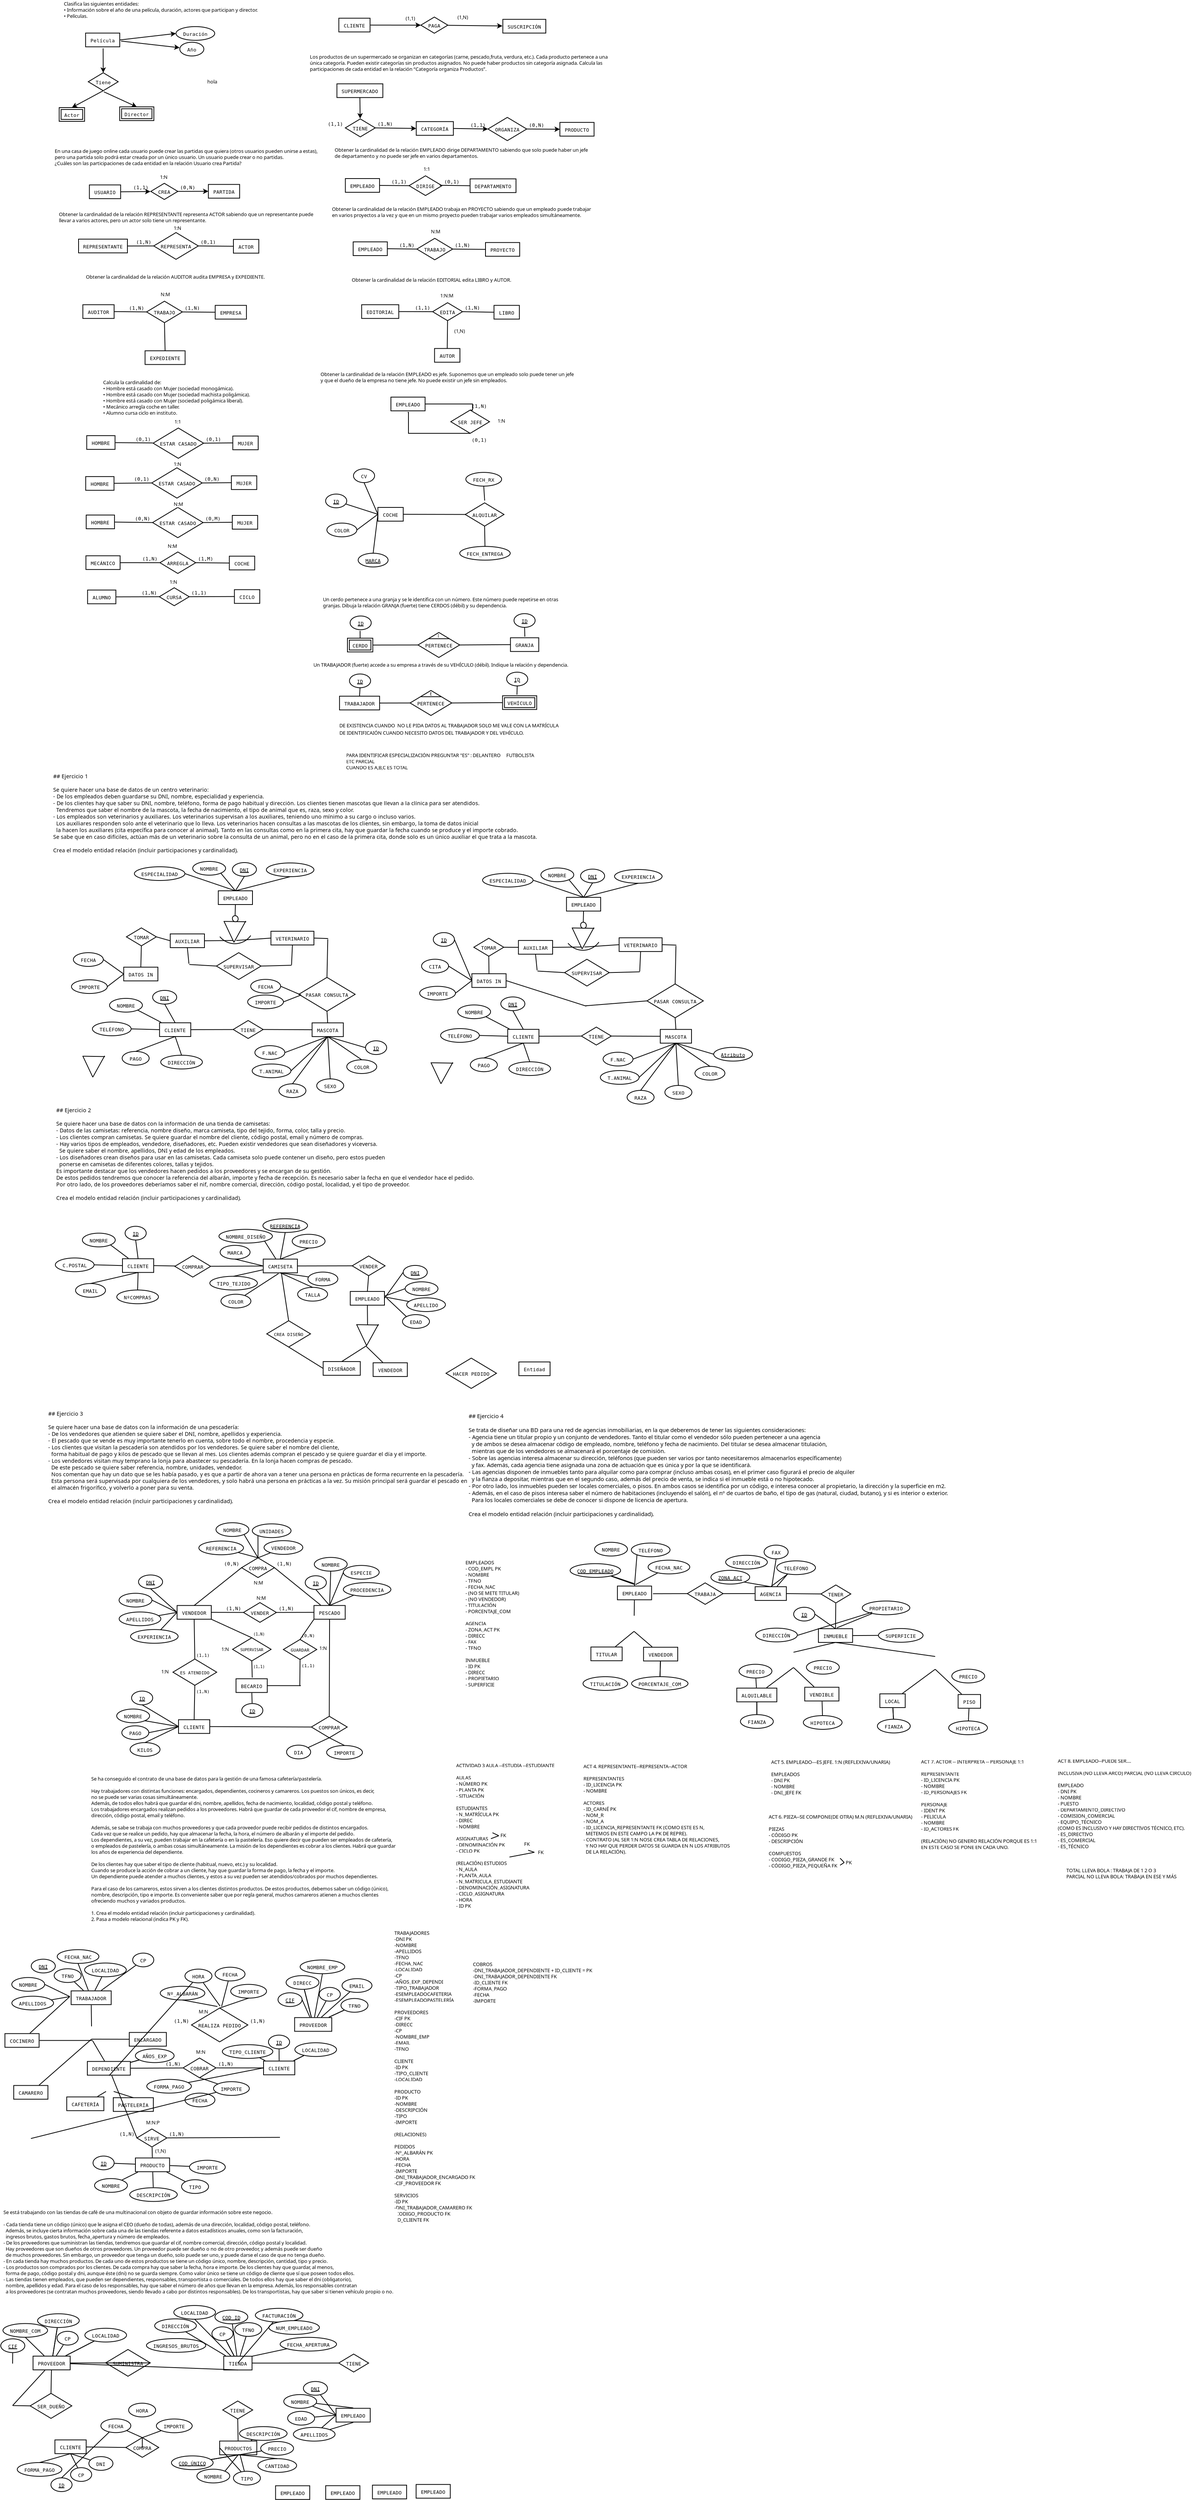 <?xml version="1.0" encoding="UTF-8"?>
<dia:diagram xmlns:dia="http://www.lysator.liu.se/~alla/dia/">
  <dia:layer name="Fondo" visible="true" active="true">
    <dia:object type="Standard - Text" version="1" id="O0">
      <dia:attribute name="obj_pos">
        <dia:point val="2.15,2.95"/>
      </dia:attribute>
      <dia:attribute name="obj_bb">
        <dia:rectangle val="2.15,2.355;30.113,4.7"/>
      </dia:attribute>
      <dia:attribute name="text">
        <dia:composite type="text">
          <dia:attribute name="string">
            <dia:string>#Clasifica las siguientes entidades:
• Información sobre el año de una película, duración, actores que participan y director.
• Películas.#</dia:string>
          </dia:attribute>
          <dia:attribute name="font">
            <dia:font family="sans" style="0" name="Helvetica"/>
          </dia:attribute>
          <dia:attribute name="height">
            <dia:real val="0.8"/>
          </dia:attribute>
          <dia:attribute name="pos">
            <dia:point val="2.15,2.95"/>
          </dia:attribute>
          <dia:attribute name="color">
            <dia:color val="#000000"/>
          </dia:attribute>
          <dia:attribute name="alignment">
            <dia:enum val="0"/>
          </dia:attribute>
        </dia:composite>
      </dia:attribute>
      <dia:attribute name="valign">
        <dia:enum val="3"/>
      </dia:attribute>
      <dia:attribute name="fill_color">
        <dia:color val="#ffffff"/>
      </dia:attribute>
      <dia:attribute name="show_background">
        <dia:boolean val="true"/>
      </dia:attribute>
    </dia:object>
    <dia:object type="Standard - Text" version="1" id="O1">
      <dia:attribute name="obj_pos">
        <dia:point val="3.4,10.725"/>
      </dia:attribute>
      <dia:attribute name="obj_bb">
        <dia:rectangle val="3.4,10.13;3.4,10.875"/>
      </dia:attribute>
      <dia:attribute name="text">
        <dia:composite type="text">
          <dia:attribute name="string">
            <dia:string>##</dia:string>
          </dia:attribute>
          <dia:attribute name="font">
            <dia:font family="sans" style="0" name="Helvetica"/>
          </dia:attribute>
          <dia:attribute name="height">
            <dia:real val="0.8"/>
          </dia:attribute>
          <dia:attribute name="pos">
            <dia:point val="3.4,10.725"/>
          </dia:attribute>
          <dia:attribute name="color">
            <dia:color val="#000000"/>
          </dia:attribute>
          <dia:attribute name="alignment">
            <dia:enum val="0"/>
          </dia:attribute>
        </dia:composite>
      </dia:attribute>
      <dia:attribute name="valign">
        <dia:enum val="3"/>
      </dia:attribute>
    </dia:object>
    <dia:object type="ER - Entity" version="0" id="O2">
      <dia:attribute name="obj_pos">
        <dia:point val="5,6.55"/>
      </dia:attribute>
      <dia:attribute name="obj_bb">
        <dia:rectangle val="4.95,6.5;9.53,8.4"/>
      </dia:attribute>
      <dia:attribute name="elem_corner">
        <dia:point val="5,6.55"/>
      </dia:attribute>
      <dia:attribute name="elem_width">
        <dia:real val="4.48"/>
      </dia:attribute>
      <dia:attribute name="elem_height">
        <dia:real val="1.8"/>
      </dia:attribute>
      <dia:attribute name="border_width">
        <dia:real val="0.1"/>
      </dia:attribute>
      <dia:attribute name="border_color">
        <dia:color val="#000000"/>
      </dia:attribute>
      <dia:attribute name="inner_color">
        <dia:color val="#ffffff"/>
      </dia:attribute>
      <dia:attribute name="name">
        <dia:string>#Película#</dia:string>
      </dia:attribute>
      <dia:attribute name="weak">
        <dia:boolean val="false"/>
      </dia:attribute>
      <dia:attribute name="associative">
        <dia:boolean val="false"/>
      </dia:attribute>
      <dia:attribute name="font">
        <dia:font family="monospace" style="0" name="Courier"/>
      </dia:attribute>
      <dia:attribute name="font_height">
        <dia:real val="0.8"/>
      </dia:attribute>
    </dia:object>
    <dia:object type="ER - Entity" version="0" id="O3">
      <dia:attribute name="obj_pos">
        <dia:point val="1.54,16.315"/>
      </dia:attribute>
      <dia:attribute name="obj_bb">
        <dia:rectangle val="1.49,16.265;4.915,18.165"/>
      </dia:attribute>
      <dia:attribute name="elem_corner">
        <dia:point val="1.54,16.315"/>
      </dia:attribute>
      <dia:attribute name="elem_width">
        <dia:real val="3.325"/>
      </dia:attribute>
      <dia:attribute name="elem_height">
        <dia:real val="1.8"/>
      </dia:attribute>
      <dia:attribute name="border_width">
        <dia:real val="0.1"/>
      </dia:attribute>
      <dia:attribute name="border_color">
        <dia:color val="#000000"/>
      </dia:attribute>
      <dia:attribute name="inner_color">
        <dia:color val="#ffffff"/>
      </dia:attribute>
      <dia:attribute name="name">
        <dia:string>#Actor#</dia:string>
      </dia:attribute>
      <dia:attribute name="weak">
        <dia:boolean val="true"/>
      </dia:attribute>
      <dia:attribute name="associative">
        <dia:boolean val="false"/>
      </dia:attribute>
      <dia:attribute name="font">
        <dia:font family="monospace" style="0" name="Courier"/>
      </dia:attribute>
      <dia:attribute name="font_height">
        <dia:real val="0.8"/>
      </dia:attribute>
    </dia:object>
    <dia:object type="ER - Entity" version="0" id="O4">
      <dia:attribute name="obj_pos">
        <dia:point val="9.47,16.22"/>
      </dia:attribute>
      <dia:attribute name="obj_bb">
        <dia:rectangle val="9.42,16.17;14,18.07"/>
      </dia:attribute>
      <dia:attribute name="elem_corner">
        <dia:point val="9.47,16.22"/>
      </dia:attribute>
      <dia:attribute name="elem_width">
        <dia:real val="4.48"/>
      </dia:attribute>
      <dia:attribute name="elem_height">
        <dia:real val="1.8"/>
      </dia:attribute>
      <dia:attribute name="border_width">
        <dia:real val="0.1"/>
      </dia:attribute>
      <dia:attribute name="border_color">
        <dia:color val="#000000"/>
      </dia:attribute>
      <dia:attribute name="inner_color">
        <dia:color val="#ffffff"/>
      </dia:attribute>
      <dia:attribute name="name">
        <dia:string>#Director#</dia:string>
      </dia:attribute>
      <dia:attribute name="weak">
        <dia:boolean val="true"/>
      </dia:attribute>
      <dia:attribute name="associative">
        <dia:boolean val="false"/>
      </dia:attribute>
      <dia:attribute name="font">
        <dia:font family="monospace" style="0" name="Courier"/>
      </dia:attribute>
      <dia:attribute name="font_height">
        <dia:real val="0.8"/>
      </dia:attribute>
    </dia:object>
    <dia:object type="ER - Attribute" version="0" id="O5">
      <dia:attribute name="obj_pos">
        <dia:point val="17.35,7.75"/>
      </dia:attribute>
      <dia:attribute name="obj_bb">
        <dia:rectangle val="17.3,7.7;20.555,9.6"/>
      </dia:attribute>
      <dia:attribute name="elem_corner">
        <dia:point val="17.35,7.75"/>
      </dia:attribute>
      <dia:attribute name="elem_width">
        <dia:real val="3.155"/>
      </dia:attribute>
      <dia:attribute name="elem_height">
        <dia:real val="1.8"/>
      </dia:attribute>
      <dia:attribute name="border_width">
        <dia:real val="0.1"/>
      </dia:attribute>
      <dia:attribute name="border_color">
        <dia:color val="#000000"/>
      </dia:attribute>
      <dia:attribute name="inner_color">
        <dia:color val="#ffffff"/>
      </dia:attribute>
      <dia:attribute name="name">
        <dia:string>#Año#</dia:string>
      </dia:attribute>
      <dia:attribute name="key">
        <dia:boolean val="false"/>
      </dia:attribute>
      <dia:attribute name="weak_key">
        <dia:boolean val="false"/>
      </dia:attribute>
      <dia:attribute name="derived">
        <dia:boolean val="false"/>
      </dia:attribute>
      <dia:attribute name="multivalued">
        <dia:boolean val="false"/>
      </dia:attribute>
      <dia:attribute name="font">
        <dia:font family="monospace" style="0" name="Courier"/>
      </dia:attribute>
      <dia:attribute name="font_height">
        <dia:real val="0.8"/>
      </dia:attribute>
    </dia:object>
    <dia:object type="ER - Attribute" version="0" id="O6">
      <dia:attribute name="obj_pos">
        <dia:point val="16.85,5.7"/>
      </dia:attribute>
      <dia:attribute name="obj_bb">
        <dia:rectangle val="16.8,5.65;21.98,7.55"/>
      </dia:attribute>
      <dia:attribute name="elem_corner">
        <dia:point val="16.85,5.7"/>
      </dia:attribute>
      <dia:attribute name="elem_width">
        <dia:real val="5.08"/>
      </dia:attribute>
      <dia:attribute name="elem_height">
        <dia:real val="1.8"/>
      </dia:attribute>
      <dia:attribute name="border_width">
        <dia:real val="0.1"/>
      </dia:attribute>
      <dia:attribute name="border_color">
        <dia:color val="#000000"/>
      </dia:attribute>
      <dia:attribute name="inner_color">
        <dia:color val="#ffffff"/>
      </dia:attribute>
      <dia:attribute name="name">
        <dia:string>#Duración#</dia:string>
      </dia:attribute>
      <dia:attribute name="key">
        <dia:boolean val="false"/>
      </dia:attribute>
      <dia:attribute name="weak_key">
        <dia:boolean val="false"/>
      </dia:attribute>
      <dia:attribute name="derived">
        <dia:boolean val="false"/>
      </dia:attribute>
      <dia:attribute name="multivalued">
        <dia:boolean val="false"/>
      </dia:attribute>
      <dia:attribute name="font">
        <dia:font family="monospace" style="0" name="Courier"/>
      </dia:attribute>
      <dia:attribute name="font_height">
        <dia:real val="0.8"/>
      </dia:attribute>
    </dia:object>
    <dia:object type="ER - Relationship" version="0" id="O7">
      <dia:attribute name="obj_pos">
        <dia:point val="5.35,11.75"/>
      </dia:attribute>
      <dia:attribute name="obj_bb">
        <dia:rectangle val="5,11.7;9.625,14.155"/>
      </dia:attribute>
      <dia:attribute name="elem_corner">
        <dia:point val="5.35,11.75"/>
      </dia:attribute>
      <dia:attribute name="elem_width">
        <dia:real val="3.925"/>
      </dia:attribute>
      <dia:attribute name="elem_height">
        <dia:real val="2.355"/>
      </dia:attribute>
      <dia:attribute name="border_width">
        <dia:real val="0.1"/>
      </dia:attribute>
      <dia:attribute name="border_color">
        <dia:color val="#000000"/>
      </dia:attribute>
      <dia:attribute name="inner_color">
        <dia:color val="#ffffff"/>
      </dia:attribute>
      <dia:attribute name="name">
        <dia:string>#Tiene#</dia:string>
      </dia:attribute>
      <dia:attribute name="left_card">
        <dia:string>##</dia:string>
      </dia:attribute>
      <dia:attribute name="right_card">
        <dia:string>##</dia:string>
      </dia:attribute>
      <dia:attribute name="identifying">
        <dia:boolean val="false"/>
      </dia:attribute>
      <dia:attribute name="rotated">
        <dia:boolean val="false"/>
      </dia:attribute>
      <dia:attribute name="font">
        <dia:font family="monospace" style="0" name="Courier"/>
      </dia:attribute>
      <dia:attribute name="font_height">
        <dia:real val="0.8"/>
      </dia:attribute>
    </dia:object>
    <dia:object type="Standard - Line" version="0" id="O8">
      <dia:attribute name="obj_pos">
        <dia:point val="7.3,8.55"/>
      </dia:attribute>
      <dia:attribute name="obj_bb">
        <dia:rectangle val="6.948,8.5;7.672,11.862"/>
      </dia:attribute>
      <dia:attribute name="conn_endpoints">
        <dia:point val="7.3,8.55"/>
        <dia:point val="7.312,11.75"/>
      </dia:attribute>
      <dia:attribute name="numcp">
        <dia:int val="1"/>
      </dia:attribute>
      <dia:attribute name="end_arrow">
        <dia:enum val="22"/>
      </dia:attribute>
      <dia:attribute name="end_arrow_length">
        <dia:real val="0.5"/>
      </dia:attribute>
      <dia:attribute name="end_arrow_width">
        <dia:real val="0.5"/>
      </dia:attribute>
      <dia:connections>
        <dia:connection handle="1" to="O7" connection="2"/>
      </dia:connections>
    </dia:object>
    <dia:object type="Standard - Line" version="0" id="O9">
      <dia:attribute name="obj_pos">
        <dia:point val="7.312,14.105"/>
      </dia:attribute>
      <dia:attribute name="obj_bb">
        <dia:rectangle val="3.104,14.037;7.38,16.385"/>
      </dia:attribute>
      <dia:attribute name="conn_endpoints">
        <dia:point val="7.312,14.105"/>
        <dia:point val="3.203,16.315"/>
      </dia:attribute>
      <dia:attribute name="numcp">
        <dia:int val="1"/>
      </dia:attribute>
      <dia:attribute name="end_arrow">
        <dia:enum val="22"/>
      </dia:attribute>
      <dia:attribute name="end_arrow_length">
        <dia:real val="0.5"/>
      </dia:attribute>
      <dia:attribute name="end_arrow_width">
        <dia:real val="0.5"/>
      </dia:attribute>
      <dia:connections>
        <dia:connection handle="0" to="O7" connection="6"/>
        <dia:connection handle="1" to="O3" connection="1"/>
      </dia:connections>
    </dia:object>
    <dia:object type="Standard - Line" version="0" id="O10">
      <dia:attribute name="obj_pos">
        <dia:point val="7.4,14.25"/>
      </dia:attribute>
      <dia:attribute name="obj_bb">
        <dia:rectangle val="7.334,14.184;11.812,16.31"/>
      </dia:attribute>
      <dia:attribute name="conn_endpoints">
        <dia:point val="7.4,14.25"/>
        <dia:point val="11.71,16.22"/>
      </dia:attribute>
      <dia:attribute name="numcp">
        <dia:int val="1"/>
      </dia:attribute>
      <dia:attribute name="end_arrow">
        <dia:enum val="22"/>
      </dia:attribute>
      <dia:attribute name="end_arrow_length">
        <dia:real val="0.5"/>
      </dia:attribute>
      <dia:attribute name="end_arrow_width">
        <dia:real val="0.5"/>
      </dia:attribute>
      <dia:connections>
        <dia:connection handle="1" to="O4" connection="1"/>
      </dia:connections>
    </dia:object>
    <dia:object type="Standard - Line" version="0" id="O11">
      <dia:attribute name="obj_pos">
        <dia:point val="9.48,7.45"/>
      </dia:attribute>
      <dia:attribute name="obj_bb">
        <dia:rectangle val="9.425,6.311;16.961,7.505"/>
      </dia:attribute>
      <dia:attribute name="conn_endpoints">
        <dia:point val="9.48,7.45"/>
        <dia:point val="16.85,6.6"/>
      </dia:attribute>
      <dia:attribute name="numcp">
        <dia:int val="1"/>
      </dia:attribute>
      <dia:attribute name="end_arrow">
        <dia:enum val="22"/>
      </dia:attribute>
      <dia:attribute name="end_arrow_length">
        <dia:real val="0.5"/>
      </dia:attribute>
      <dia:attribute name="end_arrow_width">
        <dia:real val="0.5"/>
      </dia:attribute>
      <dia:connections>
        <dia:connection handle="0" to="O2" connection="4"/>
        <dia:connection handle="1" to="O6" connection="3"/>
      </dia:connections>
    </dia:object>
    <dia:object type="Standard - Line" version="0" id="O12">
      <dia:attribute name="obj_pos">
        <dia:point val="9.65,7.6"/>
      </dia:attribute>
      <dia:attribute name="obj_bb">
        <dia:rectangle val="9.595,7.545;17.441,8.76"/>
      </dia:attribute>
      <dia:attribute name="conn_endpoints">
        <dia:point val="9.65,7.6"/>
        <dia:point val="17.33,8.469"/>
      </dia:attribute>
      <dia:attribute name="numcp">
        <dia:int val="1"/>
      </dia:attribute>
      <dia:attribute name="end_arrow">
        <dia:enum val="22"/>
      </dia:attribute>
      <dia:attribute name="end_arrow_length">
        <dia:real val="0.5"/>
      </dia:attribute>
      <dia:attribute name="end_arrow_width">
        <dia:real val="0.5"/>
      </dia:attribute>
      <dia:connections>
        <dia:connection handle="1" to="O5" connection="8"/>
      </dia:connections>
    </dia:object>
    <dia:object type="ER - Entity" version="0" id="O13">
      <dia:attribute name="obj_pos">
        <dia:point val="38.2,4.6"/>
      </dia:attribute>
      <dia:attribute name="obj_bb">
        <dia:rectangle val="38.15,4.55;42.345,6.45"/>
      </dia:attribute>
      <dia:attribute name="elem_corner">
        <dia:point val="38.2,4.6"/>
      </dia:attribute>
      <dia:attribute name="elem_width">
        <dia:real val="4.095"/>
      </dia:attribute>
      <dia:attribute name="elem_height">
        <dia:real val="1.8"/>
      </dia:attribute>
      <dia:attribute name="border_width">
        <dia:real val="0.1"/>
      </dia:attribute>
      <dia:attribute name="border_color">
        <dia:color val="#000000"/>
      </dia:attribute>
      <dia:attribute name="inner_color">
        <dia:color val="#ffffff"/>
      </dia:attribute>
      <dia:attribute name="name">
        <dia:string>#CLIENTE#</dia:string>
      </dia:attribute>
      <dia:attribute name="weak">
        <dia:boolean val="false"/>
      </dia:attribute>
      <dia:attribute name="associative">
        <dia:boolean val="false"/>
      </dia:attribute>
      <dia:attribute name="font">
        <dia:font family="monospace" style="0" name="Courier"/>
      </dia:attribute>
      <dia:attribute name="font_height">
        <dia:real val="0.8"/>
      </dia:attribute>
    </dia:object>
    <dia:object type="ER - Relationship" version="0" id="O14">
      <dia:attribute name="obj_pos">
        <dia:point val="48.95,4.45"/>
      </dia:attribute>
      <dia:attribute name="obj_bb">
        <dia:rectangle val="48.6,4.4;52.84,6.624"/>
      </dia:attribute>
      <dia:attribute name="elem_corner">
        <dia:point val="48.95,4.45"/>
      </dia:attribute>
      <dia:attribute name="elem_width">
        <dia:real val="3.54"/>
      </dia:attribute>
      <dia:attribute name="elem_height">
        <dia:real val="2.124"/>
      </dia:attribute>
      <dia:attribute name="border_width">
        <dia:real val="0.1"/>
      </dia:attribute>
      <dia:attribute name="border_color">
        <dia:color val="#000000"/>
      </dia:attribute>
      <dia:attribute name="inner_color">
        <dia:color val="#ffffff"/>
      </dia:attribute>
      <dia:attribute name="name">
        <dia:string>#PAGA#</dia:string>
      </dia:attribute>
      <dia:attribute name="left_card">
        <dia:string>##</dia:string>
      </dia:attribute>
      <dia:attribute name="right_card">
        <dia:string>##</dia:string>
      </dia:attribute>
      <dia:attribute name="identifying">
        <dia:boolean val="false"/>
      </dia:attribute>
      <dia:attribute name="rotated">
        <dia:boolean val="false"/>
      </dia:attribute>
      <dia:attribute name="font">
        <dia:font family="monospace" style="0" name="Courier"/>
      </dia:attribute>
      <dia:attribute name="font_height">
        <dia:real val="0.8"/>
      </dia:attribute>
    </dia:object>
    <dia:object type="ER - Entity" version="0" id="O15">
      <dia:attribute name="obj_pos">
        <dia:point val="59.7,4.75"/>
      </dia:attribute>
      <dia:attribute name="obj_bb">
        <dia:rectangle val="59.65,4.7;65.385,6.6"/>
      </dia:attribute>
      <dia:attribute name="elem_corner">
        <dia:point val="59.7,4.75"/>
      </dia:attribute>
      <dia:attribute name="elem_width">
        <dia:real val="5.635"/>
      </dia:attribute>
      <dia:attribute name="elem_height">
        <dia:real val="1.8"/>
      </dia:attribute>
      <dia:attribute name="border_width">
        <dia:real val="0.1"/>
      </dia:attribute>
      <dia:attribute name="border_color">
        <dia:color val="#000000"/>
      </dia:attribute>
      <dia:attribute name="inner_color">
        <dia:color val="#ffffff"/>
      </dia:attribute>
      <dia:attribute name="name">
        <dia:string>#SUSCRIPCIÓN#</dia:string>
      </dia:attribute>
      <dia:attribute name="weak">
        <dia:boolean val="false"/>
      </dia:attribute>
      <dia:attribute name="associative">
        <dia:boolean val="false"/>
      </dia:attribute>
      <dia:attribute name="font">
        <dia:font family="monospace" style="0" name="Courier"/>
      </dia:attribute>
      <dia:attribute name="font_height">
        <dia:real val="0.8"/>
      </dia:attribute>
    </dia:object>
    <dia:object type="Standard - Line" version="0" id="O16">
      <dia:attribute name="obj_pos">
        <dia:point val="42.345,5.503"/>
      </dia:attribute>
      <dia:attribute name="obj_bb">
        <dia:rectangle val="42.295,5.149;49.062,5.873"/>
      </dia:attribute>
      <dia:attribute name="conn_endpoints">
        <dia:point val="42.345,5.503"/>
        <dia:point val="48.95,5.512"/>
      </dia:attribute>
      <dia:attribute name="numcp">
        <dia:int val="1"/>
      </dia:attribute>
      <dia:attribute name="end_arrow">
        <dia:enum val="22"/>
      </dia:attribute>
      <dia:attribute name="end_arrow_length">
        <dia:real val="0.5"/>
      </dia:attribute>
      <dia:attribute name="end_arrow_width">
        <dia:real val="0.5"/>
      </dia:attribute>
      <dia:connections>
        <dia:connection handle="0" to="O13" connection="8"/>
        <dia:connection handle="1" to="O14" connection="0"/>
      </dia:connections>
    </dia:object>
    <dia:object type="Standard - Line" version="0" id="O17">
      <dia:attribute name="obj_pos">
        <dia:point val="52.529,5.533"/>
      </dia:attribute>
      <dia:attribute name="obj_bb">
        <dia:rectangle val="52.478,5.248;59.762,5.971"/>
      </dia:attribute>
      <dia:attribute name="conn_endpoints">
        <dia:point val="52.529,5.533"/>
        <dia:point val="59.65,5.616"/>
      </dia:attribute>
      <dia:attribute name="numcp">
        <dia:int val="1"/>
      </dia:attribute>
      <dia:attribute name="end_arrow">
        <dia:enum val="22"/>
      </dia:attribute>
      <dia:attribute name="end_arrow_length">
        <dia:real val="0.5"/>
      </dia:attribute>
      <dia:attribute name="end_arrow_width">
        <dia:real val="0.5"/>
      </dia:attribute>
      <dia:connections>
        <dia:connection handle="0" to="O14" connection="8"/>
        <dia:connection handle="1" to="O15" connection="8"/>
      </dia:connections>
    </dia:object>
    <dia:object type="Standard - Text" version="1" id="O18">
      <dia:attribute name="obj_pos">
        <dia:point val="46.95,4.85"/>
      </dia:attribute>
      <dia:attribute name="obj_bb">
        <dia:rectangle val="46.95,4.255;48.468,5"/>
      </dia:attribute>
      <dia:attribute name="text">
        <dia:composite type="text">
          <dia:attribute name="string">
            <dia:string>#(1,1)#</dia:string>
          </dia:attribute>
          <dia:attribute name="font">
            <dia:font family="sans" style="0" name="Helvetica"/>
          </dia:attribute>
          <dia:attribute name="height">
            <dia:real val="0.8"/>
          </dia:attribute>
          <dia:attribute name="pos">
            <dia:point val="46.95,4.85"/>
          </dia:attribute>
          <dia:attribute name="color">
            <dia:color val="#000000"/>
          </dia:attribute>
          <dia:attribute name="alignment">
            <dia:enum val="0"/>
          </dia:attribute>
        </dia:composite>
      </dia:attribute>
      <dia:attribute name="valign">
        <dia:enum val="3"/>
      </dia:attribute>
    </dia:object>
    <dia:object type="Standard - Text" version="1" id="O19">
      <dia:attribute name="obj_pos">
        <dia:point val="53.75,4.7"/>
      </dia:attribute>
      <dia:attribute name="obj_bb">
        <dia:rectangle val="53.75,4.105;55.34,4.85"/>
      </dia:attribute>
      <dia:attribute name="text">
        <dia:composite type="text">
          <dia:attribute name="string">
            <dia:string>#(1,N)#</dia:string>
          </dia:attribute>
          <dia:attribute name="font">
            <dia:font family="sans" style="0" name="Helvetica"/>
          </dia:attribute>
          <dia:attribute name="height">
            <dia:real val="0.8"/>
          </dia:attribute>
          <dia:attribute name="pos">
            <dia:point val="53.75,4.7"/>
          </dia:attribute>
          <dia:attribute name="color">
            <dia:color val="#000000"/>
          </dia:attribute>
          <dia:attribute name="alignment">
            <dia:enum val="0"/>
          </dia:attribute>
        </dia:composite>
      </dia:attribute>
      <dia:attribute name="valign">
        <dia:enum val="3"/>
      </dia:attribute>
    </dia:object>
    <dia:object type="Standard - Text" version="1" id="O20">
      <dia:attribute name="obj_pos">
        <dia:point val="34.4,9.9"/>
      </dia:attribute>
      <dia:attribute name="obj_bb">
        <dia:rectangle val="34.4,9.305;77.022,11.65"/>
      </dia:attribute>
      <dia:attribute name="text">
        <dia:composite type="text">
          <dia:attribute name="string">
            <dia:string>#Los productos de un supermercado se organizan en categorías (carne, pescado,fruta, verdura, etc.). Cada producto pertenece a una
única categoría. Pueden existir categorías sin productos asignados. No puede haber productos sin categoría asignada. Calcula las
participaciones de cada entidad en la relación “Categoría organiza Productos”.#</dia:string>
          </dia:attribute>
          <dia:attribute name="font">
            <dia:font family="sans" style="0" name="Helvetica"/>
          </dia:attribute>
          <dia:attribute name="height">
            <dia:real val="0.8"/>
          </dia:attribute>
          <dia:attribute name="pos">
            <dia:point val="34.4,9.9"/>
          </dia:attribute>
          <dia:attribute name="color">
            <dia:color val="#000000"/>
          </dia:attribute>
          <dia:attribute name="alignment">
            <dia:enum val="0"/>
          </dia:attribute>
        </dia:composite>
      </dia:attribute>
      <dia:attribute name="valign">
        <dia:enum val="3"/>
      </dia:attribute>
      <dia:attribute name="fill_color">
        <dia:color val="#ffffff"/>
      </dia:attribute>
      <dia:attribute name="show_background">
        <dia:boolean val="true"/>
      </dia:attribute>
    </dia:object>
    <dia:object type="ER - Entity" version="0" id="O21">
      <dia:attribute name="obj_pos">
        <dia:point val="37.95,13.2"/>
      </dia:attribute>
      <dia:attribute name="obj_bb">
        <dia:rectangle val="37.9,13.15;44.02,15.05"/>
      </dia:attribute>
      <dia:attribute name="elem_corner">
        <dia:point val="37.95,13.2"/>
      </dia:attribute>
      <dia:attribute name="elem_width">
        <dia:real val="6.02"/>
      </dia:attribute>
      <dia:attribute name="elem_height">
        <dia:real val="1.8"/>
      </dia:attribute>
      <dia:attribute name="border_width">
        <dia:real val="0.1"/>
      </dia:attribute>
      <dia:attribute name="border_color">
        <dia:color val="#000000"/>
      </dia:attribute>
      <dia:attribute name="inner_color">
        <dia:color val="#ffffff"/>
      </dia:attribute>
      <dia:attribute name="name">
        <dia:string>#SUPERMERCADO#</dia:string>
      </dia:attribute>
      <dia:attribute name="weak">
        <dia:boolean val="false"/>
      </dia:attribute>
      <dia:attribute name="associative">
        <dia:boolean val="false"/>
      </dia:attribute>
      <dia:attribute name="font">
        <dia:font family="monospace" style="0" name="Courier"/>
      </dia:attribute>
      <dia:attribute name="font_height">
        <dia:real val="0.8"/>
      </dia:attribute>
    </dia:object>
    <dia:object type="ER - Relationship" version="0" id="O22">
      <dia:attribute name="obj_pos">
        <dia:point val="39.05,17.8"/>
      </dia:attribute>
      <dia:attribute name="obj_bb">
        <dia:rectangle val="36.775,17.75;45.25,20.205"/>
      </dia:attribute>
      <dia:attribute name="elem_corner">
        <dia:point val="39.05,17.8"/>
      </dia:attribute>
      <dia:attribute name="elem_width">
        <dia:real val="3.925"/>
      </dia:attribute>
      <dia:attribute name="elem_height">
        <dia:real val="2.355"/>
      </dia:attribute>
      <dia:attribute name="border_width">
        <dia:real val="0.1"/>
      </dia:attribute>
      <dia:attribute name="border_color">
        <dia:color val="#000000"/>
      </dia:attribute>
      <dia:attribute name="inner_color">
        <dia:color val="#ffffff"/>
      </dia:attribute>
      <dia:attribute name="name">
        <dia:string>#TIENE#</dia:string>
      </dia:attribute>
      <dia:attribute name="left_card">
        <dia:string>#(1,1)#</dia:string>
      </dia:attribute>
      <dia:attribute name="right_card">
        <dia:string>#(1,N)#</dia:string>
      </dia:attribute>
      <dia:attribute name="identifying">
        <dia:boolean val="false"/>
      </dia:attribute>
      <dia:attribute name="rotated">
        <dia:boolean val="false"/>
      </dia:attribute>
      <dia:attribute name="font">
        <dia:font family="monospace" style="0" name="Courier"/>
      </dia:attribute>
      <dia:attribute name="font_height">
        <dia:real val="0.8"/>
      </dia:attribute>
    </dia:object>
    <dia:object type="ER - Entity" version="0" id="O23">
      <dia:attribute name="obj_pos">
        <dia:point val="48.35,18.15"/>
      </dia:attribute>
      <dia:attribute name="obj_bb">
        <dia:rectangle val="48.3,18.1;53.265,20"/>
      </dia:attribute>
      <dia:attribute name="elem_corner">
        <dia:point val="48.35,18.15"/>
      </dia:attribute>
      <dia:attribute name="elem_width">
        <dia:real val="4.865"/>
      </dia:attribute>
      <dia:attribute name="elem_height">
        <dia:real val="1.8"/>
      </dia:attribute>
      <dia:attribute name="border_width">
        <dia:real val="0.1"/>
      </dia:attribute>
      <dia:attribute name="border_color">
        <dia:color val="#000000"/>
      </dia:attribute>
      <dia:attribute name="inner_color">
        <dia:color val="#ffffff"/>
      </dia:attribute>
      <dia:attribute name="name">
        <dia:string>#CATEGORÍA#</dia:string>
      </dia:attribute>
      <dia:attribute name="weak">
        <dia:boolean val="false"/>
      </dia:attribute>
      <dia:attribute name="associative">
        <dia:boolean val="false"/>
      </dia:attribute>
      <dia:attribute name="font">
        <dia:font family="monospace" style="0" name="Courier"/>
      </dia:attribute>
      <dia:attribute name="font_height">
        <dia:real val="0.8"/>
      </dia:attribute>
    </dia:object>
    <dia:object type="Standard - Line" version="0" id="O24">
      <dia:attribute name="obj_pos">
        <dia:point val="42.975,18.977"/>
      </dia:attribute>
      <dia:attribute name="obj_bb">
        <dia:rectangle val="42.924,18.68;48.462,19.404"/>
      </dia:attribute>
      <dia:attribute name="conn_endpoints">
        <dia:point val="42.975,18.977"/>
        <dia:point val="48.35,19.05"/>
      </dia:attribute>
      <dia:attribute name="numcp">
        <dia:int val="1"/>
      </dia:attribute>
      <dia:attribute name="end_arrow">
        <dia:enum val="22"/>
      </dia:attribute>
      <dia:attribute name="end_arrow_length">
        <dia:real val="0.5"/>
      </dia:attribute>
      <dia:attribute name="end_arrow_width">
        <dia:real val="0.5"/>
      </dia:attribute>
      <dia:connections>
        <dia:connection handle="0" to="O22" connection="4"/>
        <dia:connection handle="1" to="O23" connection="3"/>
      </dia:connections>
    </dia:object>
    <dia:object type="ER - Relationship" version="0" id="O25">
      <dia:attribute name="obj_pos">
        <dia:point val="57.75,17.6"/>
      </dia:attribute>
      <dia:attribute name="obj_bb">
        <dia:rectangle val="55.475,17.55;65.105,20.698"/>
      </dia:attribute>
      <dia:attribute name="elem_corner">
        <dia:point val="57.75,17.6"/>
      </dia:attribute>
      <dia:attribute name="elem_width">
        <dia:real val="5.08"/>
      </dia:attribute>
      <dia:attribute name="elem_height">
        <dia:real val="3.048"/>
      </dia:attribute>
      <dia:attribute name="border_width">
        <dia:real val="0.1"/>
      </dia:attribute>
      <dia:attribute name="border_color">
        <dia:color val="#000000"/>
      </dia:attribute>
      <dia:attribute name="inner_color">
        <dia:color val="#ffffff"/>
      </dia:attribute>
      <dia:attribute name="name">
        <dia:string>#ORGANIZA#</dia:string>
      </dia:attribute>
      <dia:attribute name="left_card">
        <dia:string>#(1,1)#</dia:string>
      </dia:attribute>
      <dia:attribute name="right_card">
        <dia:string>#(0,N)#</dia:string>
      </dia:attribute>
      <dia:attribute name="identifying">
        <dia:boolean val="false"/>
      </dia:attribute>
      <dia:attribute name="rotated">
        <dia:boolean val="false"/>
      </dia:attribute>
      <dia:attribute name="font">
        <dia:font family="monospace" style="0" name="Courier"/>
      </dia:attribute>
      <dia:attribute name="font_height">
        <dia:real val="0.8"/>
      </dia:attribute>
    </dia:object>
    <dia:object type="ER - Entity" version="0" id="O26">
      <dia:attribute name="obj_pos">
        <dia:point val="67.18,18.255"/>
      </dia:attribute>
      <dia:attribute name="obj_bb">
        <dia:rectangle val="67.13,18.205;71.71,20.105"/>
      </dia:attribute>
      <dia:attribute name="elem_corner">
        <dia:point val="67.18,18.255"/>
      </dia:attribute>
      <dia:attribute name="elem_width">
        <dia:real val="4.48"/>
      </dia:attribute>
      <dia:attribute name="elem_height">
        <dia:real val="1.8"/>
      </dia:attribute>
      <dia:attribute name="border_width">
        <dia:real val="0.1"/>
      </dia:attribute>
      <dia:attribute name="border_color">
        <dia:color val="#000000"/>
      </dia:attribute>
      <dia:attribute name="inner_color">
        <dia:color val="#ffffff"/>
      </dia:attribute>
      <dia:attribute name="name">
        <dia:string>#PRODUCTO#</dia:string>
      </dia:attribute>
      <dia:attribute name="weak">
        <dia:boolean val="false"/>
      </dia:attribute>
      <dia:attribute name="associative">
        <dia:boolean val="false"/>
      </dia:attribute>
      <dia:attribute name="font">
        <dia:font family="monospace" style="0" name="Courier"/>
      </dia:attribute>
      <dia:attribute name="font_height">
        <dia:real val="0.8"/>
      </dia:attribute>
    </dia:object>
    <dia:object type="Standard - Line" version="0" id="O27">
      <dia:attribute name="obj_pos">
        <dia:point val="53.215,19.05"/>
      </dia:attribute>
      <dia:attribute name="obj_bb">
        <dia:rectangle val="53.164,18.752;57.862,19.476"/>
      </dia:attribute>
      <dia:attribute name="conn_endpoints">
        <dia:point val="53.215,19.05"/>
        <dia:point val="57.75,19.124"/>
      </dia:attribute>
      <dia:attribute name="numcp">
        <dia:int val="1"/>
      </dia:attribute>
      <dia:attribute name="end_arrow">
        <dia:enum val="22"/>
      </dia:attribute>
      <dia:attribute name="end_arrow_length">
        <dia:real val="0.5"/>
      </dia:attribute>
      <dia:attribute name="end_arrow_width">
        <dia:real val="0.5"/>
      </dia:attribute>
      <dia:connections>
        <dia:connection handle="0" to="O23" connection="4"/>
        <dia:connection handle="1" to="O25" connection="0"/>
      </dia:connections>
    </dia:object>
    <dia:object type="Standard - Line" version="0" id="O28">
      <dia:attribute name="obj_pos">
        <dia:point val="40.96,15"/>
      </dia:attribute>
      <dia:attribute name="obj_bb">
        <dia:rectangle val="40.627,14.949;41.35,17.861"/>
      </dia:attribute>
      <dia:attribute name="conn_endpoints">
        <dia:point val="40.96,15"/>
        <dia:point val="40.996,17.75"/>
      </dia:attribute>
      <dia:attribute name="numcp">
        <dia:int val="1"/>
      </dia:attribute>
      <dia:attribute name="end_arrow">
        <dia:enum val="22"/>
      </dia:attribute>
      <dia:attribute name="end_arrow_length">
        <dia:real val="0.5"/>
      </dia:attribute>
      <dia:attribute name="end_arrow_width">
        <dia:real val="0.5"/>
      </dia:attribute>
      <dia:connections>
        <dia:connection handle="0" to="O21" connection="6"/>
        <dia:connection handle="1" to="O22" connection="8"/>
      </dia:connections>
    </dia:object>
    <dia:object type="Standard - Line" version="0" id="O29">
      <dia:attribute name="obj_pos">
        <dia:point val="62.83,19.124"/>
      </dia:attribute>
      <dia:attribute name="obj_bb">
        <dia:rectangle val="62.78,18.789;67.292,19.512"/>
      </dia:attribute>
      <dia:attribute name="conn_endpoints">
        <dia:point val="62.83,19.124"/>
        <dia:point val="67.18,19.155"/>
      </dia:attribute>
      <dia:attribute name="numcp">
        <dia:int val="1"/>
      </dia:attribute>
      <dia:attribute name="end_arrow">
        <dia:enum val="22"/>
      </dia:attribute>
      <dia:attribute name="end_arrow_length">
        <dia:real val="0.5"/>
      </dia:attribute>
      <dia:attribute name="end_arrow_width">
        <dia:real val="0.5"/>
      </dia:attribute>
      <dia:connections>
        <dia:connection handle="0" to="O25" connection="4"/>
        <dia:connection handle="1" to="O26" connection="3"/>
      </dia:connections>
    </dia:object>
    <dia:object type="Standard - Text" version="1" id="O30">
      <dia:attribute name="obj_pos">
        <dia:point val="0.95,22.25"/>
      </dia:attribute>
      <dia:attribute name="obj_bb">
        <dia:rectangle val="0.95,21.655;38.693,24"/>
      </dia:attribute>
      <dia:attribute name="text">
        <dia:composite type="text">
          <dia:attribute name="string">
            <dia:string>#En una casa de juego online cada usuario puede crear las partidas que quiera (otros usuarios pueden unirse a estas),
pero una partida solo podrá estar creada por un único usuario. Un usuario puede crear o no partidas.
¿Cuáles son las participaciones de cada entidad en la relación Usuario crea Partida?#</dia:string>
          </dia:attribute>
          <dia:attribute name="font">
            <dia:font family="sans" style="0" name="Helvetica"/>
          </dia:attribute>
          <dia:attribute name="height">
            <dia:real val="0.8"/>
          </dia:attribute>
          <dia:attribute name="pos">
            <dia:point val="0.95,22.25"/>
          </dia:attribute>
          <dia:attribute name="color">
            <dia:color val="#000000"/>
          </dia:attribute>
          <dia:attribute name="alignment">
            <dia:enum val="0"/>
          </dia:attribute>
        </dia:composite>
      </dia:attribute>
      <dia:attribute name="valign">
        <dia:enum val="3"/>
      </dia:attribute>
      <dia:attribute name="fill_color">
        <dia:color val="#ffffff"/>
      </dia:attribute>
      <dia:attribute name="show_background">
        <dia:boolean val="true"/>
      </dia:attribute>
    </dia:object>
    <dia:object type="ER - Entity" version="0" id="O31">
      <dia:attribute name="obj_pos">
        <dia:point val="5.5,26.45"/>
      </dia:attribute>
      <dia:attribute name="obj_bb">
        <dia:rectangle val="5.45,26.4;9.645,28.3"/>
      </dia:attribute>
      <dia:attribute name="elem_corner">
        <dia:point val="5.5,26.45"/>
      </dia:attribute>
      <dia:attribute name="elem_width">
        <dia:real val="4.095"/>
      </dia:attribute>
      <dia:attribute name="elem_height">
        <dia:real val="1.8"/>
      </dia:attribute>
      <dia:attribute name="border_width">
        <dia:real val="0.1"/>
      </dia:attribute>
      <dia:attribute name="border_color">
        <dia:color val="#000000"/>
      </dia:attribute>
      <dia:attribute name="inner_color">
        <dia:color val="#ffffff"/>
      </dia:attribute>
      <dia:attribute name="name">
        <dia:string>#USUARIO#</dia:string>
      </dia:attribute>
      <dia:attribute name="weak">
        <dia:boolean val="false"/>
      </dia:attribute>
      <dia:attribute name="associative">
        <dia:boolean val="false"/>
      </dia:attribute>
      <dia:attribute name="font">
        <dia:font family="monospace" style="0" name="Courier"/>
      </dia:attribute>
      <dia:attribute name="font_height">
        <dia:real val="0.8"/>
      </dia:attribute>
    </dia:object>
    <dia:object type="ER - Relationship" version="0" id="O32">
      <dia:attribute name="obj_pos">
        <dia:point val="13.55,26.238"/>
      </dia:attribute>
      <dia:attribute name="obj_bb">
        <dia:rectangle val="11.275,26.188;19.365,28.412"/>
      </dia:attribute>
      <dia:attribute name="elem_corner">
        <dia:point val="13.55,26.238"/>
      </dia:attribute>
      <dia:attribute name="elem_width">
        <dia:real val="3.54"/>
      </dia:attribute>
      <dia:attribute name="elem_height">
        <dia:real val="2.124"/>
      </dia:attribute>
      <dia:attribute name="border_width">
        <dia:real val="0.1"/>
      </dia:attribute>
      <dia:attribute name="border_color">
        <dia:color val="#000000"/>
      </dia:attribute>
      <dia:attribute name="inner_color">
        <dia:color val="#ffffff"/>
      </dia:attribute>
      <dia:attribute name="name">
        <dia:string>#CREA#</dia:string>
      </dia:attribute>
      <dia:attribute name="left_card">
        <dia:string>#(1,1)#</dia:string>
      </dia:attribute>
      <dia:attribute name="right_card">
        <dia:string>#(0,N)#</dia:string>
      </dia:attribute>
      <dia:attribute name="identifying">
        <dia:boolean val="false"/>
      </dia:attribute>
      <dia:attribute name="rotated">
        <dia:boolean val="false"/>
      </dia:attribute>
      <dia:attribute name="font">
        <dia:font family="monospace" style="0" name="Courier"/>
      </dia:attribute>
      <dia:attribute name="font_height">
        <dia:real val="0.8"/>
      </dia:attribute>
    </dia:object>
    <dia:object type="ER - Entity" version="0" id="O33">
      <dia:attribute name="obj_pos">
        <dia:point val="21.1,26.387"/>
      </dia:attribute>
      <dia:attribute name="obj_bb">
        <dia:rectangle val="21.05,26.337;25.245,28.238"/>
      </dia:attribute>
      <dia:attribute name="elem_corner">
        <dia:point val="21.1,26.387"/>
      </dia:attribute>
      <dia:attribute name="elem_width">
        <dia:real val="4.095"/>
      </dia:attribute>
      <dia:attribute name="elem_height">
        <dia:real val="1.8"/>
      </dia:attribute>
      <dia:attribute name="border_width">
        <dia:real val="0.1"/>
      </dia:attribute>
      <dia:attribute name="border_color">
        <dia:color val="#000000"/>
      </dia:attribute>
      <dia:attribute name="inner_color">
        <dia:color val="#ffffff"/>
      </dia:attribute>
      <dia:attribute name="name">
        <dia:string>#PARTIDA#</dia:string>
      </dia:attribute>
      <dia:attribute name="weak">
        <dia:boolean val="false"/>
      </dia:attribute>
      <dia:attribute name="associative">
        <dia:boolean val="false"/>
      </dia:attribute>
      <dia:attribute name="font">
        <dia:font family="monospace" style="0" name="Courier"/>
      </dia:attribute>
      <dia:attribute name="font_height">
        <dia:real val="0.8"/>
      </dia:attribute>
    </dia:object>
    <dia:object type="Standard - Line" version="0" id="O34">
      <dia:attribute name="obj_pos">
        <dia:point val="9.595,27.35"/>
      </dia:attribute>
      <dia:attribute name="obj_bb">
        <dia:rectangle val="9.545,26.959;13.612,27.683"/>
      </dia:attribute>
      <dia:attribute name="conn_endpoints">
        <dia:point val="9.595,27.35"/>
        <dia:point val="13.5,27.316"/>
      </dia:attribute>
      <dia:attribute name="numcp">
        <dia:int val="1"/>
      </dia:attribute>
      <dia:attribute name="end_arrow">
        <dia:enum val="22"/>
      </dia:attribute>
      <dia:attribute name="end_arrow_length">
        <dia:real val="0.5"/>
      </dia:attribute>
      <dia:attribute name="end_arrow_width">
        <dia:real val="0.5"/>
      </dia:attribute>
      <dia:connections>
        <dia:connection handle="0" to="O31" connection="4"/>
        <dia:connection handle="1" to="O32" connection="8"/>
      </dia:connections>
    </dia:object>
    <dia:object type="Standard - Line" version="0" id="O35">
      <dia:attribute name="obj_pos">
        <dia:point val="17.09,27.299"/>
      </dia:attribute>
      <dia:attribute name="obj_bb">
        <dia:rectangle val="17.04,26.927;21.212,27.651"/>
      </dia:attribute>
      <dia:attribute name="conn_endpoints">
        <dia:point val="17.09,27.299"/>
        <dia:point val="21.1,27.288"/>
      </dia:attribute>
      <dia:attribute name="numcp">
        <dia:int val="1"/>
      </dia:attribute>
      <dia:attribute name="end_arrow">
        <dia:enum val="22"/>
      </dia:attribute>
      <dia:attribute name="end_arrow_length">
        <dia:real val="0.5"/>
      </dia:attribute>
      <dia:attribute name="end_arrow_width">
        <dia:real val="0.5"/>
      </dia:attribute>
      <dia:connections>
        <dia:connection handle="0" to="O32" connection="4"/>
        <dia:connection handle="1" to="O33" connection="3"/>
      </dia:connections>
    </dia:object>
    <dia:object type="Standard - Text" version="1" id="O36">
      <dia:attribute name="obj_pos">
        <dia:point val="14.75,25.65"/>
      </dia:attribute>
      <dia:attribute name="obj_bb">
        <dia:rectangle val="14.75,25.055;15.853,25.8"/>
      </dia:attribute>
      <dia:attribute name="text">
        <dia:composite type="text">
          <dia:attribute name="string">
            <dia:string>#1:N#</dia:string>
          </dia:attribute>
          <dia:attribute name="font">
            <dia:font family="sans" style="0" name="Helvetica"/>
          </dia:attribute>
          <dia:attribute name="height">
            <dia:real val="0.8"/>
          </dia:attribute>
          <dia:attribute name="pos">
            <dia:point val="14.75,25.65"/>
          </dia:attribute>
          <dia:attribute name="color">
            <dia:color val="#000000"/>
          </dia:attribute>
          <dia:attribute name="alignment">
            <dia:enum val="0"/>
          </dia:attribute>
        </dia:composite>
      </dia:attribute>
      <dia:attribute name="valign">
        <dia:enum val="3"/>
      </dia:attribute>
      <dia:attribute name="fill_color">
        <dia:color val="#ffffff"/>
      </dia:attribute>
      <dia:attribute name="show_background">
        <dia:boolean val="true"/>
      </dia:attribute>
    </dia:object>
    <dia:object type="Standard - Text" version="1" id="O37">
      <dia:attribute name="obj_pos">
        <dia:point val="37.65,22.1"/>
      </dia:attribute>
      <dia:attribute name="obj_bb">
        <dia:rectangle val="37.65,21.505;73.738,23.05"/>
      </dia:attribute>
      <dia:attribute name="text">
        <dia:composite type="text">
          <dia:attribute name="string">
            <dia:string>#Obtener la cardinalidad de la relación EMPLEADO dirige DEPARTAMENTO sabiendo que solo puede haber un jefe
de departamento y no puede ser jefe en varios departamentos.#</dia:string>
          </dia:attribute>
          <dia:attribute name="font">
            <dia:font family="sans" style="0" name="Helvetica"/>
          </dia:attribute>
          <dia:attribute name="height">
            <dia:real val="0.8"/>
          </dia:attribute>
          <dia:attribute name="pos">
            <dia:point val="37.65,22.1"/>
          </dia:attribute>
          <dia:attribute name="color">
            <dia:color val="#000000"/>
          </dia:attribute>
          <dia:attribute name="alignment">
            <dia:enum val="0"/>
          </dia:attribute>
        </dia:composite>
      </dia:attribute>
      <dia:attribute name="valign">
        <dia:enum val="3"/>
      </dia:attribute>
      <dia:attribute name="fill_color">
        <dia:color val="#ffffff"/>
      </dia:attribute>
      <dia:attribute name="show_background">
        <dia:boolean val="true"/>
      </dia:attribute>
    </dia:object>
    <dia:object type="ER - Entity" version="0" id="O38">
      <dia:attribute name="obj_pos">
        <dia:point val="39.057,25.617"/>
      </dia:attribute>
      <dia:attribute name="obj_bb">
        <dia:rectangle val="39.007,25.567;43.587,27.468"/>
      </dia:attribute>
      <dia:attribute name="elem_corner">
        <dia:point val="39.057,25.617"/>
      </dia:attribute>
      <dia:attribute name="elem_width">
        <dia:real val="4.48"/>
      </dia:attribute>
      <dia:attribute name="elem_height">
        <dia:real val="1.8"/>
      </dia:attribute>
      <dia:attribute name="border_width">
        <dia:real val="0.1"/>
      </dia:attribute>
      <dia:attribute name="border_color">
        <dia:color val="#000000"/>
      </dia:attribute>
      <dia:attribute name="inner_color">
        <dia:color val="#ffffff"/>
      </dia:attribute>
      <dia:attribute name="name">
        <dia:string>#EMPLEADO#</dia:string>
      </dia:attribute>
      <dia:attribute name="weak">
        <dia:boolean val="false"/>
      </dia:attribute>
      <dia:attribute name="associative">
        <dia:boolean val="false"/>
      </dia:attribute>
      <dia:attribute name="font">
        <dia:font family="monospace" style="0" name="Courier"/>
      </dia:attribute>
      <dia:attribute name="font_height">
        <dia:real val="0.8"/>
      </dia:attribute>
    </dia:object>
    <dia:object type="ER - Relationship" version="0" id="O39">
      <dia:attribute name="obj_pos">
        <dia:point val="47.407,25.255"/>
      </dia:attribute>
      <dia:attribute name="obj_bb">
        <dia:rectangle val="45.132,25.205;53.992,27.891"/>
      </dia:attribute>
      <dia:attribute name="elem_corner">
        <dia:point val="47.407,25.255"/>
      </dia:attribute>
      <dia:attribute name="elem_width">
        <dia:real val="4.31"/>
      </dia:attribute>
      <dia:attribute name="elem_height">
        <dia:real val="2.586"/>
      </dia:attribute>
      <dia:attribute name="border_width">
        <dia:real val="0.1"/>
      </dia:attribute>
      <dia:attribute name="border_color">
        <dia:color val="#000000"/>
      </dia:attribute>
      <dia:attribute name="inner_color">
        <dia:color val="#ffffff"/>
      </dia:attribute>
      <dia:attribute name="name">
        <dia:string>#DIRIGE#</dia:string>
      </dia:attribute>
      <dia:attribute name="left_card">
        <dia:string>#(1,1)#</dia:string>
      </dia:attribute>
      <dia:attribute name="right_card">
        <dia:string>#(0,1)#</dia:string>
      </dia:attribute>
      <dia:attribute name="identifying">
        <dia:boolean val="false"/>
      </dia:attribute>
      <dia:attribute name="rotated">
        <dia:boolean val="false"/>
      </dia:attribute>
      <dia:attribute name="font">
        <dia:font family="monospace" style="0" name="Courier"/>
      </dia:attribute>
      <dia:attribute name="font_height">
        <dia:real val="0.8"/>
      </dia:attribute>
    </dia:object>
    <dia:object type="ER - Entity" version="0" id="O40">
      <dia:attribute name="obj_pos">
        <dia:point val="55.407,25.655"/>
      </dia:attribute>
      <dia:attribute name="obj_bb">
        <dia:rectangle val="55.357,25.605;61.477,27.505"/>
      </dia:attribute>
      <dia:attribute name="elem_corner">
        <dia:point val="55.407,25.655"/>
      </dia:attribute>
      <dia:attribute name="elem_width">
        <dia:real val="6.02"/>
      </dia:attribute>
      <dia:attribute name="elem_height">
        <dia:real val="1.8"/>
      </dia:attribute>
      <dia:attribute name="border_width">
        <dia:real val="0.1"/>
      </dia:attribute>
      <dia:attribute name="border_color">
        <dia:color val="#000000"/>
      </dia:attribute>
      <dia:attribute name="inner_color">
        <dia:color val="#ffffff"/>
      </dia:attribute>
      <dia:attribute name="name">
        <dia:string>#DEPARTAMENTO#</dia:string>
      </dia:attribute>
      <dia:attribute name="weak">
        <dia:boolean val="false"/>
      </dia:attribute>
      <dia:attribute name="associative">
        <dia:boolean val="false"/>
      </dia:attribute>
      <dia:attribute name="font">
        <dia:font family="monospace" style="0" name="Courier"/>
      </dia:attribute>
      <dia:attribute name="font_height">
        <dia:real val="0.8"/>
      </dia:attribute>
    </dia:object>
    <dia:object type="Standard - Line" version="0" id="O41">
      <dia:attribute name="obj_pos">
        <dia:point val="43.537,26.517"/>
      </dia:attribute>
      <dia:attribute name="obj_bb">
        <dia:rectangle val="43.486,26.467;47.457,26.598"/>
      </dia:attribute>
      <dia:attribute name="conn_endpoints">
        <dia:point val="43.537,26.517"/>
        <dia:point val="47.407,26.548"/>
      </dia:attribute>
      <dia:attribute name="numcp">
        <dia:int val="1"/>
      </dia:attribute>
      <dia:connections>
        <dia:connection handle="0" to="O38" connection="4"/>
        <dia:connection handle="1" to="O39" connection="0"/>
      </dia:connections>
    </dia:object>
    <dia:object type="Standard - Line" version="0" id="O42">
      <dia:attribute name="obj_pos">
        <dia:point val="51.427,26.5"/>
      </dia:attribute>
      <dia:attribute name="obj_bb">
        <dia:rectangle val="51.376,26.449;55.458,26.606"/>
      </dia:attribute>
      <dia:attribute name="conn_endpoints">
        <dia:point val="51.427,26.5"/>
        <dia:point val="55.407,26.555"/>
      </dia:attribute>
      <dia:attribute name="numcp">
        <dia:int val="1"/>
      </dia:attribute>
      <dia:connections>
        <dia:connection handle="1" to="O40" connection="3"/>
      </dia:connections>
    </dia:object>
    <dia:object type="Standard - Text" version="1" id="O43">
      <dia:attribute name="obj_pos">
        <dia:point val="49.277,24.3"/>
      </dia:attribute>
      <dia:attribute name="obj_bb">
        <dia:rectangle val="49.277,23.705;49.277,24.45"/>
      </dia:attribute>
      <dia:attribute name="text">
        <dia:composite type="text">
          <dia:attribute name="string">
            <dia:string>##</dia:string>
          </dia:attribute>
          <dia:attribute name="font">
            <dia:font family="sans" style="0" name="Helvetica"/>
          </dia:attribute>
          <dia:attribute name="height">
            <dia:real val="0.8"/>
          </dia:attribute>
          <dia:attribute name="pos">
            <dia:point val="49.277,24.3"/>
          </dia:attribute>
          <dia:attribute name="color">
            <dia:color val="#000000"/>
          </dia:attribute>
          <dia:attribute name="alignment">
            <dia:enum val="0"/>
          </dia:attribute>
        </dia:composite>
      </dia:attribute>
      <dia:attribute name="valign">
        <dia:enum val="3"/>
      </dia:attribute>
    </dia:object>
    <dia:object type="Standard - Text" version="1" id="O44">
      <dia:attribute name="obj_pos">
        <dia:point val="1.5,30.538"/>
      </dia:attribute>
      <dia:attribute name="obj_bb">
        <dia:rectangle val="1.5,29.942;37.89,31.488"/>
      </dia:attribute>
      <dia:attribute name="text">
        <dia:composite type="text">
          <dia:attribute name="string">
            <dia:string>#Obtener la cardinalidad de la relación REPRESENTANTE representa ACTOR sabiendo que un representante puede
llevar a varios actores, pero un actor solo tiene un representante.#</dia:string>
          </dia:attribute>
          <dia:attribute name="font">
            <dia:font family="sans" style="0" name="Helvetica"/>
          </dia:attribute>
          <dia:attribute name="height">
            <dia:real val="0.8"/>
          </dia:attribute>
          <dia:attribute name="pos">
            <dia:point val="1.5,30.538"/>
          </dia:attribute>
          <dia:attribute name="color">
            <dia:color val="#000000"/>
          </dia:attribute>
          <dia:attribute name="alignment">
            <dia:enum val="0"/>
          </dia:attribute>
        </dia:composite>
      </dia:attribute>
      <dia:attribute name="valign">
        <dia:enum val="3"/>
      </dia:attribute>
      <dia:attribute name="fill_color">
        <dia:color val="#ffffff"/>
      </dia:attribute>
      <dia:attribute name="show_background">
        <dia:boolean val="true"/>
      </dia:attribute>
    </dia:object>
    <dia:object type="ER - Entity" version="0" id="O45">
      <dia:attribute name="obj_pos">
        <dia:point val="4.08,33.555"/>
      </dia:attribute>
      <dia:attribute name="obj_bb">
        <dia:rectangle val="4.03,33.505;10.535,35.405"/>
      </dia:attribute>
      <dia:attribute name="elem_corner">
        <dia:point val="4.08,33.555"/>
      </dia:attribute>
      <dia:attribute name="elem_width">
        <dia:real val="6.405"/>
      </dia:attribute>
      <dia:attribute name="elem_height">
        <dia:real val="1.8"/>
      </dia:attribute>
      <dia:attribute name="border_width">
        <dia:real val="0.1"/>
      </dia:attribute>
      <dia:attribute name="border_color">
        <dia:color val="#000000"/>
      </dia:attribute>
      <dia:attribute name="inner_color">
        <dia:color val="#ffffff"/>
      </dia:attribute>
      <dia:attribute name="name">
        <dia:string>#REPRESENTANTE#</dia:string>
      </dia:attribute>
      <dia:attribute name="weak">
        <dia:boolean val="false"/>
      </dia:attribute>
      <dia:attribute name="associative">
        <dia:boolean val="false"/>
      </dia:attribute>
      <dia:attribute name="font">
        <dia:font family="monospace" style="0" name="Courier"/>
      </dia:attribute>
      <dia:attribute name="font_height">
        <dia:real val="0.8"/>
      </dia:attribute>
    </dia:object>
    <dia:object type="ER - Relationship" version="0" id="O46">
      <dia:attribute name="obj_pos">
        <dia:point val="13.93,32.693"/>
      </dia:attribute>
      <dia:attribute name="obj_bb">
        <dia:rectangle val="11.655,32.642;22.055,36.252"/>
      </dia:attribute>
      <dia:attribute name="elem_corner">
        <dia:point val="13.93,32.693"/>
      </dia:attribute>
      <dia:attribute name="elem_width">
        <dia:real val="5.85"/>
      </dia:attribute>
      <dia:attribute name="elem_height">
        <dia:real val="3.51"/>
      </dia:attribute>
      <dia:attribute name="border_width">
        <dia:real val="0.1"/>
      </dia:attribute>
      <dia:attribute name="border_color">
        <dia:color val="#000000"/>
      </dia:attribute>
      <dia:attribute name="inner_color">
        <dia:color val="#ffffff"/>
      </dia:attribute>
      <dia:attribute name="name">
        <dia:string>#REPRESENTA#</dia:string>
      </dia:attribute>
      <dia:attribute name="left_card">
        <dia:string>#(1,N)#</dia:string>
      </dia:attribute>
      <dia:attribute name="right_card">
        <dia:string>#(0,1)#</dia:string>
      </dia:attribute>
      <dia:attribute name="identifying">
        <dia:boolean val="false"/>
      </dia:attribute>
      <dia:attribute name="rotated">
        <dia:boolean val="false"/>
      </dia:attribute>
      <dia:attribute name="font">
        <dia:font family="monospace" style="0" name="Courier"/>
      </dia:attribute>
      <dia:attribute name="font_height">
        <dia:real val="0.8"/>
      </dia:attribute>
    </dia:object>
    <dia:object type="ER - Entity" version="0" id="O47">
      <dia:attribute name="obj_pos">
        <dia:point val="24.38,33.593"/>
      </dia:attribute>
      <dia:attribute name="obj_bb">
        <dia:rectangle val="24.33,33.542;27.755,35.443"/>
      </dia:attribute>
      <dia:attribute name="elem_corner">
        <dia:point val="24.38,33.593"/>
      </dia:attribute>
      <dia:attribute name="elem_width">
        <dia:real val="3.325"/>
      </dia:attribute>
      <dia:attribute name="elem_height">
        <dia:real val="1.8"/>
      </dia:attribute>
      <dia:attribute name="border_width">
        <dia:real val="0.1"/>
      </dia:attribute>
      <dia:attribute name="border_color">
        <dia:color val="#000000"/>
      </dia:attribute>
      <dia:attribute name="inner_color">
        <dia:color val="#ffffff"/>
      </dia:attribute>
      <dia:attribute name="name">
        <dia:string>#ACTOR#</dia:string>
      </dia:attribute>
      <dia:attribute name="weak">
        <dia:boolean val="false"/>
      </dia:attribute>
      <dia:attribute name="associative">
        <dia:boolean val="false"/>
      </dia:attribute>
      <dia:attribute name="font">
        <dia:font family="monospace" style="0" name="Courier"/>
      </dia:attribute>
      <dia:attribute name="font_height">
        <dia:real val="0.8"/>
      </dia:attribute>
    </dia:object>
    <dia:object type="Standard - Line" version="0" id="O48">
      <dia:attribute name="obj_pos">
        <dia:point val="10.485,34.455"/>
      </dia:attribute>
      <dia:attribute name="obj_bb">
        <dia:rectangle val="10.435,34.397;13.98,34.505"/>
      </dia:attribute>
      <dia:attribute name="conn_endpoints">
        <dia:point val="10.485,34.455"/>
        <dia:point val="13.93,34.447"/>
      </dia:attribute>
      <dia:attribute name="numcp">
        <dia:int val="1"/>
      </dia:attribute>
      <dia:connections>
        <dia:connection handle="0" to="O45" connection="4"/>
        <dia:connection handle="1" to="O46" connection="0"/>
      </dia:connections>
    </dia:object>
    <dia:object type="Standard - Line" version="0" id="O49">
      <dia:attribute name="obj_pos">
        <dia:point val="19.78,34.447"/>
      </dia:attribute>
      <dia:attribute name="obj_bb">
        <dia:rectangle val="19.73,34.397;24.431,34.543"/>
      </dia:attribute>
      <dia:attribute name="conn_endpoints">
        <dia:point val="19.78,34.447"/>
        <dia:point val="24.38,34.492"/>
      </dia:attribute>
      <dia:attribute name="numcp">
        <dia:int val="1"/>
      </dia:attribute>
      <dia:connections>
        <dia:connection handle="0" to="O46" connection="4"/>
        <dia:connection handle="1" to="O47" connection="3"/>
      </dia:connections>
    </dia:object>
    <dia:object type="Standard - Text" version="1" id="O50">
      <dia:attribute name="obj_pos">
        <dia:point val="16.55,32.337"/>
      </dia:attribute>
      <dia:attribute name="obj_bb">
        <dia:rectangle val="16.55,31.742;17.653,32.487"/>
      </dia:attribute>
      <dia:attribute name="text">
        <dia:composite type="text">
          <dia:attribute name="string">
            <dia:string>#1:N#</dia:string>
          </dia:attribute>
          <dia:attribute name="font">
            <dia:font family="sans" style="0" name="Helvetica"/>
          </dia:attribute>
          <dia:attribute name="height">
            <dia:real val="0.8"/>
          </dia:attribute>
          <dia:attribute name="pos">
            <dia:point val="16.55,32.337"/>
          </dia:attribute>
          <dia:attribute name="color">
            <dia:color val="#000000"/>
          </dia:attribute>
          <dia:attribute name="alignment">
            <dia:enum val="0"/>
          </dia:attribute>
        </dia:composite>
      </dia:attribute>
      <dia:attribute name="valign">
        <dia:enum val="3"/>
      </dia:attribute>
      <dia:attribute name="fill_color">
        <dia:color val="#ffffff"/>
      </dia:attribute>
      <dia:attribute name="show_background">
        <dia:boolean val="true"/>
      </dia:attribute>
    </dia:object>
    <dia:object type="Standard - Text" version="1" id="O51">
      <dia:attribute name="obj_pos">
        <dia:point val="49.3,24.6"/>
      </dia:attribute>
      <dia:attribute name="obj_bb">
        <dia:rectangle val="49.3,24.005;50.33,24.75"/>
      </dia:attribute>
      <dia:attribute name="text">
        <dia:composite type="text">
          <dia:attribute name="string">
            <dia:string>#1:1#</dia:string>
          </dia:attribute>
          <dia:attribute name="font">
            <dia:font family="sans" style="0" name="Helvetica"/>
          </dia:attribute>
          <dia:attribute name="height">
            <dia:real val="0.8"/>
          </dia:attribute>
          <dia:attribute name="pos">
            <dia:point val="49.3,24.6"/>
          </dia:attribute>
          <dia:attribute name="color">
            <dia:color val="#000000"/>
          </dia:attribute>
          <dia:attribute name="alignment">
            <dia:enum val="0"/>
          </dia:attribute>
        </dia:composite>
      </dia:attribute>
      <dia:attribute name="valign">
        <dia:enum val="3"/>
      </dia:attribute>
      <dia:attribute name="fill_color">
        <dia:color val="#ffffff"/>
      </dia:attribute>
      <dia:attribute name="show_background">
        <dia:boolean val="true"/>
      </dia:attribute>
    </dia:object>
    <dia:object type="Standard - Text" version="1" id="O52">
      <dia:attribute name="obj_pos">
        <dia:point val="37.3,29.85"/>
      </dia:attribute>
      <dia:attribute name="obj_bb">
        <dia:rectangle val="37.3,29.255;74.16,30.8"/>
      </dia:attribute>
      <dia:attribute name="text">
        <dia:composite type="text">
          <dia:attribute name="string">
            <dia:string>#Obtener la cardinalidad de la relación EMPLEADO trabaja en PROYECTO sabiendo que un empleado puede trabajar
en varios proyectos a la vez y que en un mismo proyecto pueden trabajar varios empleados simultáneamente.#</dia:string>
          </dia:attribute>
          <dia:attribute name="font">
            <dia:font family="sans" style="0" name="Helvetica"/>
          </dia:attribute>
          <dia:attribute name="height">
            <dia:real val="0.8"/>
          </dia:attribute>
          <dia:attribute name="pos">
            <dia:point val="37.3,29.85"/>
          </dia:attribute>
          <dia:attribute name="color">
            <dia:color val="#000000"/>
          </dia:attribute>
          <dia:attribute name="alignment">
            <dia:enum val="0"/>
          </dia:attribute>
        </dia:composite>
      </dia:attribute>
      <dia:attribute name="valign">
        <dia:enum val="3"/>
      </dia:attribute>
      <dia:attribute name="fill_color">
        <dia:color val="#ffffff"/>
      </dia:attribute>
      <dia:attribute name="show_background">
        <dia:boolean val="true"/>
      </dia:attribute>
    </dia:object>
    <dia:object type="ER - Entity" version="0" id="O53">
      <dia:attribute name="obj_pos">
        <dia:point val="40.078,33.913"/>
      </dia:attribute>
      <dia:attribute name="obj_bb">
        <dia:rectangle val="40.028,33.862;44.608,35.763"/>
      </dia:attribute>
      <dia:attribute name="elem_corner">
        <dia:point val="40.078,33.913"/>
      </dia:attribute>
      <dia:attribute name="elem_width">
        <dia:real val="4.48"/>
      </dia:attribute>
      <dia:attribute name="elem_height">
        <dia:real val="1.8"/>
      </dia:attribute>
      <dia:attribute name="border_width">
        <dia:real val="0.1"/>
      </dia:attribute>
      <dia:attribute name="border_color">
        <dia:color val="#000000"/>
      </dia:attribute>
      <dia:attribute name="inner_color">
        <dia:color val="#ffffff"/>
      </dia:attribute>
      <dia:attribute name="name">
        <dia:string>#EMPLEADO#</dia:string>
      </dia:attribute>
      <dia:attribute name="weak">
        <dia:boolean val="false"/>
      </dia:attribute>
      <dia:attribute name="associative">
        <dia:boolean val="false"/>
      </dia:attribute>
      <dia:attribute name="font">
        <dia:font family="monospace" style="0" name="Courier"/>
      </dia:attribute>
      <dia:attribute name="font_height">
        <dia:real val="0.8"/>
      </dia:attribute>
    </dia:object>
    <dia:object type="ER - Relationship" version="0" id="O54">
      <dia:attribute name="obj_pos">
        <dia:point val="48.428,33.45"/>
      </dia:attribute>
      <dia:attribute name="obj_bb">
        <dia:rectangle val="46.153,33.4;55.398,36.317"/>
      </dia:attribute>
      <dia:attribute name="elem_corner">
        <dia:point val="48.428,33.45"/>
      </dia:attribute>
      <dia:attribute name="elem_width">
        <dia:real val="4.695"/>
      </dia:attribute>
      <dia:attribute name="elem_height">
        <dia:real val="2.817"/>
      </dia:attribute>
      <dia:attribute name="border_width">
        <dia:real val="0.1"/>
      </dia:attribute>
      <dia:attribute name="border_color">
        <dia:color val="#000000"/>
      </dia:attribute>
      <dia:attribute name="inner_color">
        <dia:color val="#ffffff"/>
      </dia:attribute>
      <dia:attribute name="name">
        <dia:string>#TRABAJO#</dia:string>
      </dia:attribute>
      <dia:attribute name="left_card">
        <dia:string>#(1,N)#</dia:string>
      </dia:attribute>
      <dia:attribute name="right_card">
        <dia:string>#(1,N)#</dia:string>
      </dia:attribute>
      <dia:attribute name="identifying">
        <dia:boolean val="false"/>
      </dia:attribute>
      <dia:attribute name="rotated">
        <dia:boolean val="false"/>
      </dia:attribute>
      <dia:attribute name="font">
        <dia:font family="monospace" style="0" name="Courier"/>
      </dia:attribute>
      <dia:attribute name="font_height">
        <dia:real val="0.8"/>
      </dia:attribute>
    </dia:object>
    <dia:object type="ER - Entity" version="0" id="O55">
      <dia:attribute name="obj_pos">
        <dia:point val="57.428,34"/>
      </dia:attribute>
      <dia:attribute name="obj_bb">
        <dia:rectangle val="57.378,33.95;61.958,35.85"/>
      </dia:attribute>
      <dia:attribute name="elem_corner">
        <dia:point val="57.428,34"/>
      </dia:attribute>
      <dia:attribute name="elem_width">
        <dia:real val="4.48"/>
      </dia:attribute>
      <dia:attribute name="elem_height">
        <dia:real val="1.8"/>
      </dia:attribute>
      <dia:attribute name="border_width">
        <dia:real val="0.1"/>
      </dia:attribute>
      <dia:attribute name="border_color">
        <dia:color val="#000000"/>
      </dia:attribute>
      <dia:attribute name="inner_color">
        <dia:color val="#ffffff"/>
      </dia:attribute>
      <dia:attribute name="name">
        <dia:string>#PROYECTO#</dia:string>
      </dia:attribute>
      <dia:attribute name="weak">
        <dia:boolean val="false"/>
      </dia:attribute>
      <dia:attribute name="associative">
        <dia:boolean val="false"/>
      </dia:attribute>
      <dia:attribute name="font">
        <dia:font family="monospace" style="0" name="Courier"/>
      </dia:attribute>
      <dia:attribute name="font_height">
        <dia:real val="0.8"/>
      </dia:attribute>
    </dia:object>
    <dia:object type="Standard - Line" version="0" id="O56">
      <dia:attribute name="obj_pos">
        <dia:point val="44.558,34.812"/>
      </dia:attribute>
      <dia:attribute name="obj_bb">
        <dia:rectangle val="44.507,34.762;48.478,34.909"/>
      </dia:attribute>
      <dia:attribute name="conn_endpoints">
        <dia:point val="44.558,34.812"/>
        <dia:point val="48.428,34.858"/>
      </dia:attribute>
      <dia:attribute name="numcp">
        <dia:int val="1"/>
      </dia:attribute>
      <dia:connections>
        <dia:connection handle="0" to="O53" connection="4"/>
        <dia:connection handle="1" to="O54" connection="0"/>
      </dia:connections>
    </dia:object>
    <dia:object type="Standard - Line" version="0" id="O57">
      <dia:attribute name="obj_pos">
        <dia:point val="53.123,34.858"/>
      </dia:attribute>
      <dia:attribute name="obj_bb">
        <dia:rectangle val="53.072,34.808;57.478,34.95"/>
      </dia:attribute>
      <dia:attribute name="conn_endpoints">
        <dia:point val="53.123,34.858"/>
        <dia:point val="57.428,34.9"/>
      </dia:attribute>
      <dia:attribute name="numcp">
        <dia:int val="1"/>
      </dia:attribute>
      <dia:connections>
        <dia:connection handle="0" to="O54" connection="4"/>
        <dia:connection handle="1" to="O55" connection="3"/>
      </dia:connections>
    </dia:object>
    <dia:object type="Standard - Text" version="1" id="O58">
      <dia:attribute name="obj_pos">
        <dia:point val="50.298,32.595"/>
      </dia:attribute>
      <dia:attribute name="obj_bb">
        <dia:rectangle val="50.298,32;50.298,32.745"/>
      </dia:attribute>
      <dia:attribute name="text">
        <dia:composite type="text">
          <dia:attribute name="string">
            <dia:string>##</dia:string>
          </dia:attribute>
          <dia:attribute name="font">
            <dia:font family="sans" style="0" name="Helvetica"/>
          </dia:attribute>
          <dia:attribute name="height">
            <dia:real val="0.8"/>
          </dia:attribute>
          <dia:attribute name="pos">
            <dia:point val="50.298,32.595"/>
          </dia:attribute>
          <dia:attribute name="color">
            <dia:color val="#000000"/>
          </dia:attribute>
          <dia:attribute name="alignment">
            <dia:enum val="0"/>
          </dia:attribute>
        </dia:composite>
      </dia:attribute>
      <dia:attribute name="valign">
        <dia:enum val="3"/>
      </dia:attribute>
    </dia:object>
    <dia:object type="Standard - Text" version="1" id="O59">
      <dia:attribute name="obj_pos">
        <dia:point val="50.278,32.795"/>
      </dia:attribute>
      <dia:attribute name="obj_bb">
        <dia:rectangle val="50.278,32.2;51.525,32.945"/>
      </dia:attribute>
      <dia:attribute name="text">
        <dia:composite type="text">
          <dia:attribute name="string">
            <dia:string>#N:M#</dia:string>
          </dia:attribute>
          <dia:attribute name="font">
            <dia:font family="sans" style="0" name="Helvetica"/>
          </dia:attribute>
          <dia:attribute name="height">
            <dia:real val="0.8"/>
          </dia:attribute>
          <dia:attribute name="pos">
            <dia:point val="50.278,32.795"/>
          </dia:attribute>
          <dia:attribute name="color">
            <dia:color val="#000000"/>
          </dia:attribute>
          <dia:attribute name="alignment">
            <dia:enum val="0"/>
          </dia:attribute>
        </dia:composite>
      </dia:attribute>
      <dia:attribute name="valign">
        <dia:enum val="3"/>
      </dia:attribute>
      <dia:attribute name="fill_color">
        <dia:color val="#ffffff"/>
      </dia:attribute>
      <dia:attribute name="show_background">
        <dia:boolean val="true"/>
      </dia:attribute>
    </dia:object>
    <dia:object type="Standard - Text" version="1" id="O60">
      <dia:attribute name="obj_pos">
        <dia:point val="5.048,38.737"/>
      </dia:attribute>
      <dia:attribute name="obj_bb">
        <dia:rectangle val="5.048,38.142;30.713,38.888"/>
      </dia:attribute>
      <dia:attribute name="text">
        <dia:composite type="text">
          <dia:attribute name="string">
            <dia:string>#Obtener la cardinalidad de la relación AUDITOR audita EMPRESA y EXPEDIENTE.#</dia:string>
          </dia:attribute>
          <dia:attribute name="font">
            <dia:font family="sans" style="0" name="Helvetica"/>
          </dia:attribute>
          <dia:attribute name="height">
            <dia:real val="0.8"/>
          </dia:attribute>
          <dia:attribute name="pos">
            <dia:point val="5.048,38.737"/>
          </dia:attribute>
          <dia:attribute name="color">
            <dia:color val="#000000"/>
          </dia:attribute>
          <dia:attribute name="alignment">
            <dia:enum val="0"/>
          </dia:attribute>
        </dia:composite>
      </dia:attribute>
      <dia:attribute name="valign">
        <dia:enum val="3"/>
      </dia:attribute>
      <dia:attribute name="fill_color">
        <dia:color val="#ffffff"/>
      </dia:attribute>
      <dia:attribute name="show_background">
        <dia:boolean val="true"/>
      </dia:attribute>
    </dia:object>
    <dia:object type="ER - Entity" version="0" id="O61">
      <dia:attribute name="obj_pos">
        <dia:point val="4.643,42.15"/>
      </dia:attribute>
      <dia:attribute name="obj_bb">
        <dia:rectangle val="4.593,42.1;8.788,44"/>
      </dia:attribute>
      <dia:attribute name="elem_corner">
        <dia:point val="4.643,42.15"/>
      </dia:attribute>
      <dia:attribute name="elem_width">
        <dia:real val="4.095"/>
      </dia:attribute>
      <dia:attribute name="elem_height">
        <dia:real val="1.8"/>
      </dia:attribute>
      <dia:attribute name="border_width">
        <dia:real val="0.1"/>
      </dia:attribute>
      <dia:attribute name="border_color">
        <dia:color val="#000000"/>
      </dia:attribute>
      <dia:attribute name="inner_color">
        <dia:color val="#ffffff"/>
      </dia:attribute>
      <dia:attribute name="name">
        <dia:string>#AUDITOR#</dia:string>
      </dia:attribute>
      <dia:attribute name="weak">
        <dia:boolean val="false"/>
      </dia:attribute>
      <dia:attribute name="associative">
        <dia:boolean val="false"/>
      </dia:attribute>
      <dia:attribute name="font">
        <dia:font family="monospace" style="0" name="Courier"/>
      </dia:attribute>
      <dia:attribute name="font_height">
        <dia:real val="0.8"/>
      </dia:attribute>
    </dia:object>
    <dia:object type="ER - Relationship" version="0" id="O62">
      <dia:attribute name="obj_pos">
        <dia:point val="12.993,41.688"/>
      </dia:attribute>
      <dia:attribute name="obj_bb">
        <dia:rectangle val="10.718,41.638;19.963,44.554"/>
      </dia:attribute>
      <dia:attribute name="elem_corner">
        <dia:point val="12.993,41.688"/>
      </dia:attribute>
      <dia:attribute name="elem_width">
        <dia:real val="4.695"/>
      </dia:attribute>
      <dia:attribute name="elem_height">
        <dia:real val="2.817"/>
      </dia:attribute>
      <dia:attribute name="border_width">
        <dia:real val="0.1"/>
      </dia:attribute>
      <dia:attribute name="border_color">
        <dia:color val="#000000"/>
      </dia:attribute>
      <dia:attribute name="inner_color">
        <dia:color val="#ffffff"/>
      </dia:attribute>
      <dia:attribute name="name">
        <dia:string>#TRABAJO#</dia:string>
      </dia:attribute>
      <dia:attribute name="left_card">
        <dia:string>#(1,N)#</dia:string>
      </dia:attribute>
      <dia:attribute name="right_card">
        <dia:string>#(1,N)#</dia:string>
      </dia:attribute>
      <dia:attribute name="identifying">
        <dia:boolean val="false"/>
      </dia:attribute>
      <dia:attribute name="rotated">
        <dia:boolean val="false"/>
      </dia:attribute>
      <dia:attribute name="font">
        <dia:font family="monospace" style="0" name="Courier"/>
      </dia:attribute>
      <dia:attribute name="font_height">
        <dia:real val="0.8"/>
      </dia:attribute>
    </dia:object>
    <dia:object type="ER - Entity" version="0" id="O63">
      <dia:attribute name="obj_pos">
        <dia:point val="21.993,42.237"/>
      </dia:attribute>
      <dia:attribute name="obj_bb">
        <dia:rectangle val="21.943,42.188;26.138,44.087"/>
      </dia:attribute>
      <dia:attribute name="elem_corner">
        <dia:point val="21.993,42.237"/>
      </dia:attribute>
      <dia:attribute name="elem_width">
        <dia:real val="4.095"/>
      </dia:attribute>
      <dia:attribute name="elem_height">
        <dia:real val="1.8"/>
      </dia:attribute>
      <dia:attribute name="border_width">
        <dia:real val="0.1"/>
      </dia:attribute>
      <dia:attribute name="border_color">
        <dia:color val="#000000"/>
      </dia:attribute>
      <dia:attribute name="inner_color">
        <dia:color val="#ffffff"/>
      </dia:attribute>
      <dia:attribute name="name">
        <dia:string>#EMPRESA#</dia:string>
      </dia:attribute>
      <dia:attribute name="weak">
        <dia:boolean val="false"/>
      </dia:attribute>
      <dia:attribute name="associative">
        <dia:boolean val="false"/>
      </dia:attribute>
      <dia:attribute name="font">
        <dia:font family="monospace" style="0" name="Courier"/>
      </dia:attribute>
      <dia:attribute name="font_height">
        <dia:real val="0.8"/>
      </dia:attribute>
    </dia:object>
    <dia:object type="Standard - Line" version="0" id="O64">
      <dia:attribute name="obj_pos">
        <dia:point val="8.738,43.05"/>
      </dia:attribute>
      <dia:attribute name="obj_bb">
        <dia:rectangle val="8.687,42.999;13.043,43.147"/>
      </dia:attribute>
      <dia:attribute name="conn_endpoints">
        <dia:point val="8.738,43.05"/>
        <dia:point val="12.993,43.096"/>
      </dia:attribute>
      <dia:attribute name="numcp">
        <dia:int val="1"/>
      </dia:attribute>
      <dia:connections>
        <dia:connection handle="0" to="O61" connection="4"/>
        <dia:connection handle="1" to="O62" connection="0"/>
      </dia:connections>
    </dia:object>
    <dia:object type="Standard - Line" version="0" id="O65">
      <dia:attribute name="obj_pos">
        <dia:point val="17.688,43.096"/>
      </dia:attribute>
      <dia:attribute name="obj_bb">
        <dia:rectangle val="17.637,43.045;22.043,43.188"/>
      </dia:attribute>
      <dia:attribute name="conn_endpoints">
        <dia:point val="17.688,43.096"/>
        <dia:point val="21.993,43.138"/>
      </dia:attribute>
      <dia:attribute name="numcp">
        <dia:int val="1"/>
      </dia:attribute>
      <dia:connections>
        <dia:connection handle="0" to="O62" connection="4"/>
        <dia:connection handle="1" to="O63" connection="3"/>
      </dia:connections>
    </dia:object>
    <dia:object type="Standard - Text" version="1" id="O66">
      <dia:attribute name="obj_pos">
        <dia:point val="14.863,40.833"/>
      </dia:attribute>
      <dia:attribute name="obj_bb">
        <dia:rectangle val="14.863,40.237;14.863,40.983"/>
      </dia:attribute>
      <dia:attribute name="text">
        <dia:composite type="text">
          <dia:attribute name="string">
            <dia:string>##</dia:string>
          </dia:attribute>
          <dia:attribute name="font">
            <dia:font family="sans" style="0" name="Helvetica"/>
          </dia:attribute>
          <dia:attribute name="height">
            <dia:real val="0.8"/>
          </dia:attribute>
          <dia:attribute name="pos">
            <dia:point val="14.863,40.833"/>
          </dia:attribute>
          <dia:attribute name="color">
            <dia:color val="#000000"/>
          </dia:attribute>
          <dia:attribute name="alignment">
            <dia:enum val="0"/>
          </dia:attribute>
        </dia:composite>
      </dia:attribute>
      <dia:attribute name="valign">
        <dia:enum val="3"/>
      </dia:attribute>
    </dia:object>
    <dia:object type="Standard - Text" version="1" id="O67">
      <dia:attribute name="obj_pos">
        <dia:point val="14.843,41.032"/>
      </dia:attribute>
      <dia:attribute name="obj_bb">
        <dia:rectangle val="14.843,40.438;16.09,41.182"/>
      </dia:attribute>
      <dia:attribute name="text">
        <dia:composite type="text">
          <dia:attribute name="string">
            <dia:string>#N:M#</dia:string>
          </dia:attribute>
          <dia:attribute name="font">
            <dia:font family="sans" style="0" name="Helvetica"/>
          </dia:attribute>
          <dia:attribute name="height">
            <dia:real val="0.8"/>
          </dia:attribute>
          <dia:attribute name="pos">
            <dia:point val="14.843,41.032"/>
          </dia:attribute>
          <dia:attribute name="color">
            <dia:color val="#000000"/>
          </dia:attribute>
          <dia:attribute name="alignment">
            <dia:enum val="0"/>
          </dia:attribute>
        </dia:composite>
      </dia:attribute>
      <dia:attribute name="valign">
        <dia:enum val="3"/>
      </dia:attribute>
      <dia:attribute name="fill_color">
        <dia:color val="#ffffff"/>
      </dia:attribute>
      <dia:attribute name="show_background">
        <dia:boolean val="true"/>
      </dia:attribute>
    </dia:object>
    <dia:object type="ER - Entity" version="0" id="O68">
      <dia:attribute name="obj_pos">
        <dia:point val="12.798,48.188"/>
      </dia:attribute>
      <dia:attribute name="obj_bb">
        <dia:rectangle val="12.748,48.138;18.098,50.038"/>
      </dia:attribute>
      <dia:attribute name="elem_corner">
        <dia:point val="12.798,48.188"/>
      </dia:attribute>
      <dia:attribute name="elem_width">
        <dia:real val="5.25"/>
      </dia:attribute>
      <dia:attribute name="elem_height">
        <dia:real val="1.8"/>
      </dia:attribute>
      <dia:attribute name="border_width">
        <dia:real val="0.1"/>
      </dia:attribute>
      <dia:attribute name="border_color">
        <dia:color val="#000000"/>
      </dia:attribute>
      <dia:attribute name="inner_color">
        <dia:color val="#ffffff"/>
      </dia:attribute>
      <dia:attribute name="name">
        <dia:string>#EXPEDIENTE#</dia:string>
      </dia:attribute>
      <dia:attribute name="weak">
        <dia:boolean val="false"/>
      </dia:attribute>
      <dia:attribute name="associative">
        <dia:boolean val="false"/>
      </dia:attribute>
      <dia:attribute name="font">
        <dia:font family="monospace" style="0" name="Courier"/>
      </dia:attribute>
      <dia:attribute name="font_height">
        <dia:real val="0.8"/>
      </dia:attribute>
    </dia:object>
    <dia:object type="Standard - Line" version="0" id="O69">
      <dia:attribute name="obj_pos">
        <dia:point val="15.34,44.505"/>
      </dia:attribute>
      <dia:attribute name="obj_bb">
        <dia:rectangle val="15.289,44.453;15.474,48.239"/>
      </dia:attribute>
      <dia:attribute name="conn_endpoints">
        <dia:point val="15.34,44.505"/>
        <dia:point val="15.423,48.188"/>
      </dia:attribute>
      <dia:attribute name="numcp">
        <dia:int val="1"/>
      </dia:attribute>
      <dia:connections>
        <dia:connection handle="0" to="O62" connection="6"/>
        <dia:connection handle="1" to="O68" connection="1"/>
      </dia:connections>
    </dia:object>
    <dia:object type="ER - Entity" version="0" id="O70">
      <dia:attribute name="obj_pos">
        <dia:point val="41.193,42.15"/>
      </dia:attribute>
      <dia:attribute name="obj_bb">
        <dia:rectangle val="41.143,42.1;46.108,44"/>
      </dia:attribute>
      <dia:attribute name="elem_corner">
        <dia:point val="41.193,42.15"/>
      </dia:attribute>
      <dia:attribute name="elem_width">
        <dia:real val="4.865"/>
      </dia:attribute>
      <dia:attribute name="elem_height">
        <dia:real val="1.8"/>
      </dia:attribute>
      <dia:attribute name="border_width">
        <dia:real val="0.1"/>
      </dia:attribute>
      <dia:attribute name="border_color">
        <dia:color val="#000000"/>
      </dia:attribute>
      <dia:attribute name="inner_color">
        <dia:color val="#ffffff"/>
      </dia:attribute>
      <dia:attribute name="name">
        <dia:string>#EDITORIAL#</dia:string>
      </dia:attribute>
      <dia:attribute name="weak">
        <dia:boolean val="false"/>
      </dia:attribute>
      <dia:attribute name="associative">
        <dia:boolean val="false"/>
      </dia:attribute>
      <dia:attribute name="font">
        <dia:font family="monospace" style="0" name="Courier"/>
      </dia:attribute>
      <dia:attribute name="font_height">
        <dia:real val="0.8"/>
      </dia:attribute>
    </dia:object>
    <dia:object type="ER - Relationship" version="0" id="O71">
      <dia:attribute name="obj_pos">
        <dia:point val="50.493,41.888"/>
      </dia:attribute>
      <dia:attribute name="obj_bb">
        <dia:rectangle val="48.218,41.837;56.693,44.292"/>
      </dia:attribute>
      <dia:attribute name="elem_corner">
        <dia:point val="50.493,41.888"/>
      </dia:attribute>
      <dia:attribute name="elem_width">
        <dia:real val="3.925"/>
      </dia:attribute>
      <dia:attribute name="elem_height">
        <dia:real val="2.355"/>
      </dia:attribute>
      <dia:attribute name="border_width">
        <dia:real val="0.1"/>
      </dia:attribute>
      <dia:attribute name="border_color">
        <dia:color val="#000000"/>
      </dia:attribute>
      <dia:attribute name="inner_color">
        <dia:color val="#ffffff"/>
      </dia:attribute>
      <dia:attribute name="name">
        <dia:string>#EDITA#</dia:string>
      </dia:attribute>
      <dia:attribute name="left_card">
        <dia:string>#(1,1)#</dia:string>
      </dia:attribute>
      <dia:attribute name="right_card">
        <dia:string>#(1,N)#</dia:string>
      </dia:attribute>
      <dia:attribute name="identifying">
        <dia:boolean val="false"/>
      </dia:attribute>
      <dia:attribute name="rotated">
        <dia:boolean val="false"/>
      </dia:attribute>
      <dia:attribute name="font">
        <dia:font family="monospace" style="0" name="Courier"/>
      </dia:attribute>
      <dia:attribute name="font_height">
        <dia:real val="0.8"/>
      </dia:attribute>
    </dia:object>
    <dia:object type="ER - Entity" version="0" id="O72">
      <dia:attribute name="obj_pos">
        <dia:point val="58.543,42.237"/>
      </dia:attribute>
      <dia:attribute name="obj_bb">
        <dia:rectangle val="58.493,42.188;61.918,44.087"/>
      </dia:attribute>
      <dia:attribute name="elem_corner">
        <dia:point val="58.543,42.237"/>
      </dia:attribute>
      <dia:attribute name="elem_width">
        <dia:real val="3.325"/>
      </dia:attribute>
      <dia:attribute name="elem_height">
        <dia:real val="1.8"/>
      </dia:attribute>
      <dia:attribute name="border_width">
        <dia:real val="0.1"/>
      </dia:attribute>
      <dia:attribute name="border_color">
        <dia:color val="#000000"/>
      </dia:attribute>
      <dia:attribute name="inner_color">
        <dia:color val="#ffffff"/>
      </dia:attribute>
      <dia:attribute name="name">
        <dia:string>#LIBRO#</dia:string>
      </dia:attribute>
      <dia:attribute name="weak">
        <dia:boolean val="false"/>
      </dia:attribute>
      <dia:attribute name="associative">
        <dia:boolean val="false"/>
      </dia:attribute>
      <dia:attribute name="font">
        <dia:font family="monospace" style="0" name="Courier"/>
      </dia:attribute>
      <dia:attribute name="font_height">
        <dia:real val="0.8"/>
      </dia:attribute>
    </dia:object>
    <dia:object type="Standard - Line" version="0" id="O73">
      <dia:attribute name="obj_pos">
        <dia:point val="46.058,43.05"/>
      </dia:attribute>
      <dia:attribute name="obj_bb">
        <dia:rectangle val="46.008,43.0;50.543,43.115"/>
      </dia:attribute>
      <dia:attribute name="conn_endpoints">
        <dia:point val="46.058,43.05"/>
        <dia:point val="50.493,43.065"/>
      </dia:attribute>
      <dia:attribute name="numcp">
        <dia:int val="1"/>
      </dia:attribute>
      <dia:connections>
        <dia:connection handle="0" to="O70" connection="4"/>
        <dia:connection handle="1" to="O71" connection="0"/>
      </dia:connections>
    </dia:object>
    <dia:object type="Standard - Line" version="0" id="O74">
      <dia:attribute name="obj_pos">
        <dia:point val="54.418,43.065"/>
      </dia:attribute>
      <dia:attribute name="obj_bb">
        <dia:rectangle val="54.367,43.014;58.594,43.188"/>
      </dia:attribute>
      <dia:attribute name="conn_endpoints">
        <dia:point val="54.418,43.065"/>
        <dia:point val="58.543,43.138"/>
      </dia:attribute>
      <dia:attribute name="numcp">
        <dia:int val="1"/>
      </dia:attribute>
      <dia:connections>
        <dia:connection handle="0" to="O71" connection="4"/>
        <dia:connection handle="1" to="O72" connection="3"/>
      </dia:connections>
    </dia:object>
    <dia:object type="ER - Entity" version="0" id="O75">
      <dia:attribute name="obj_pos">
        <dia:point val="50.748,47.888"/>
      </dia:attribute>
      <dia:attribute name="obj_bb">
        <dia:rectangle val="50.698,47.837;54.123,49.737"/>
      </dia:attribute>
      <dia:attribute name="elem_corner">
        <dia:point val="50.748,47.888"/>
      </dia:attribute>
      <dia:attribute name="elem_width">
        <dia:real val="3.325"/>
      </dia:attribute>
      <dia:attribute name="elem_height">
        <dia:real val="1.8"/>
      </dia:attribute>
      <dia:attribute name="border_width">
        <dia:real val="0.1"/>
      </dia:attribute>
      <dia:attribute name="border_color">
        <dia:color val="#000000"/>
      </dia:attribute>
      <dia:attribute name="inner_color">
        <dia:color val="#ffffff"/>
      </dia:attribute>
      <dia:attribute name="name">
        <dia:string>#AUTOR#</dia:string>
      </dia:attribute>
      <dia:attribute name="weak">
        <dia:boolean val="false"/>
      </dia:attribute>
      <dia:attribute name="associative">
        <dia:boolean val="false"/>
      </dia:attribute>
      <dia:attribute name="font">
        <dia:font family="monospace" style="0" name="Courier"/>
      </dia:attribute>
      <dia:attribute name="font_height">
        <dia:real val="0.8"/>
      </dia:attribute>
    </dia:object>
    <dia:object type="Standard - Line" version="0" id="O76">
      <dia:attribute name="obj_pos">
        <dia:point val="52.455,44.242"/>
      </dia:attribute>
      <dia:attribute name="obj_bb">
        <dia:rectangle val="52.36,44.192;52.506,47.938"/>
      </dia:attribute>
      <dia:attribute name="conn_endpoints">
        <dia:point val="52.455,44.242"/>
        <dia:point val="52.41,47.888"/>
      </dia:attribute>
      <dia:attribute name="numcp">
        <dia:int val="1"/>
      </dia:attribute>
      <dia:connections>
        <dia:connection handle="0" to="O71" connection="6"/>
        <dia:connection handle="1" to="O75" connection="1"/>
      </dia:connections>
    </dia:object>
    <dia:object type="Standard - Text" version="1" id="O77">
      <dia:attribute name="obj_pos">
        <dia:point val="39.898,39.138"/>
      </dia:attribute>
      <dia:attribute name="obj_bb">
        <dia:rectangle val="39.898,38.542;62.793,39.288"/>
      </dia:attribute>
      <dia:attribute name="text">
        <dia:composite type="text">
          <dia:attribute name="string">
            <dia:string>#Obtener la cardinalidad de la relación EDITORIAL edita LIBRO y AUTOR.#</dia:string>
          </dia:attribute>
          <dia:attribute name="font">
            <dia:font family="sans" style="0" name="Helvetica"/>
          </dia:attribute>
          <dia:attribute name="height">
            <dia:real val="0.8"/>
          </dia:attribute>
          <dia:attribute name="pos">
            <dia:point val="39.898,39.138"/>
          </dia:attribute>
          <dia:attribute name="color">
            <dia:color val="#000000"/>
          </dia:attribute>
          <dia:attribute name="alignment">
            <dia:enum val="0"/>
          </dia:attribute>
        </dia:composite>
      </dia:attribute>
      <dia:attribute name="valign">
        <dia:enum val="3"/>
      </dia:attribute>
    </dia:object>
    <dia:object type="Standard - Text" version="1" id="O78">
      <dia:attribute name="obj_pos">
        <dia:point val="53.343,45.833"/>
      </dia:attribute>
      <dia:attribute name="obj_bb">
        <dia:rectangle val="53.343,45.237;54.933,45.983"/>
      </dia:attribute>
      <dia:attribute name="text">
        <dia:composite type="text">
          <dia:attribute name="string">
            <dia:string>#(1,N)#</dia:string>
          </dia:attribute>
          <dia:attribute name="font">
            <dia:font family="sans" style="0" name="Helvetica"/>
          </dia:attribute>
          <dia:attribute name="height">
            <dia:real val="0.8"/>
          </dia:attribute>
          <dia:attribute name="pos">
            <dia:point val="53.343,45.833"/>
          </dia:attribute>
          <dia:attribute name="color">
            <dia:color val="#000000"/>
          </dia:attribute>
          <dia:attribute name="alignment">
            <dia:enum val="0"/>
          </dia:attribute>
        </dia:composite>
      </dia:attribute>
      <dia:attribute name="valign">
        <dia:enum val="3"/>
      </dia:attribute>
      <dia:attribute name="fill_color">
        <dia:color val="#ffffff"/>
      </dia:attribute>
      <dia:attribute name="show_background">
        <dia:boolean val="true"/>
      </dia:attribute>
    </dia:object>
    <dia:object type="Standard - Text" version="1" id="O79">
      <dia:attribute name="obj_pos">
        <dia:point val="51.488,41.188"/>
      </dia:attribute>
      <dia:attribute name="obj_bb">
        <dia:rectangle val="51.488,40.593;53.358,41.337"/>
      </dia:attribute>
      <dia:attribute name="text">
        <dia:composite type="text">
          <dia:attribute name="string">
            <dia:string>#1:N:M#</dia:string>
          </dia:attribute>
          <dia:attribute name="font">
            <dia:font family="sans" style="0" name="Helvetica"/>
          </dia:attribute>
          <dia:attribute name="height">
            <dia:real val="0.8"/>
          </dia:attribute>
          <dia:attribute name="pos">
            <dia:point val="51.488,41.188"/>
          </dia:attribute>
          <dia:attribute name="color">
            <dia:color val="#000000"/>
          </dia:attribute>
          <dia:attribute name="alignment">
            <dia:enum val="0"/>
          </dia:attribute>
        </dia:composite>
      </dia:attribute>
      <dia:attribute name="valign">
        <dia:enum val="3"/>
      </dia:attribute>
      <dia:attribute name="fill_color">
        <dia:color val="#ffffff"/>
      </dia:attribute>
      <dia:attribute name="show_background">
        <dia:boolean val="true"/>
      </dia:attribute>
    </dia:object>
    <dia:object type="Standard - Text" version="1" id="O80">
      <dia:attribute name="obj_pos">
        <dia:point val="7.3,52.56"/>
      </dia:attribute>
      <dia:attribute name="obj_bb">
        <dia:rectangle val="7.3,51.965;28.428,56.71"/>
      </dia:attribute>
      <dia:attribute name="text">
        <dia:composite type="text">
          <dia:attribute name="string">
            <dia:string>#Calcula la cardinalidad de:
• Hombre está casado con Mujer (sociedad monogámica).
• Hombre está casado con Mujer (sociedad machista poligámica).
• Hombre está casado con Mujer (sociedad poligámica liberal).
• Mecánico arregla coche en taller.
• Alumno cursa ciclo en instituto.#</dia:string>
          </dia:attribute>
          <dia:attribute name="font">
            <dia:font family="sans" style="0" name="Helvetica"/>
          </dia:attribute>
          <dia:attribute name="height">
            <dia:real val="0.8"/>
          </dia:attribute>
          <dia:attribute name="pos">
            <dia:point val="7.3,52.56"/>
          </dia:attribute>
          <dia:attribute name="color">
            <dia:color val="#000000"/>
          </dia:attribute>
          <dia:attribute name="alignment">
            <dia:enum val="0"/>
          </dia:attribute>
        </dia:composite>
      </dia:attribute>
      <dia:attribute name="valign">
        <dia:enum val="3"/>
      </dia:attribute>
      <dia:attribute name="fill_color">
        <dia:color val="#ffffff"/>
      </dia:attribute>
      <dia:attribute name="show_background">
        <dia:boolean val="true"/>
      </dia:attribute>
    </dia:object>
    <dia:object type="ER - Entity" version="0" id="O81">
      <dia:attribute name="obj_pos">
        <dia:point val="5.15,59.31"/>
      </dia:attribute>
      <dia:attribute name="obj_bb">
        <dia:rectangle val="5.1,59.26;8.91,61.16"/>
      </dia:attribute>
      <dia:attribute name="elem_corner">
        <dia:point val="5.15,59.31"/>
      </dia:attribute>
      <dia:attribute name="elem_width">
        <dia:real val="3.71"/>
      </dia:attribute>
      <dia:attribute name="elem_height">
        <dia:real val="1.8"/>
      </dia:attribute>
      <dia:attribute name="border_width">
        <dia:real val="0.1"/>
      </dia:attribute>
      <dia:attribute name="border_color">
        <dia:color val="#000000"/>
      </dia:attribute>
      <dia:attribute name="inner_color">
        <dia:color val="#ffffff"/>
      </dia:attribute>
      <dia:attribute name="name">
        <dia:string>#HOMBRE#</dia:string>
      </dia:attribute>
      <dia:attribute name="weak">
        <dia:boolean val="false"/>
      </dia:attribute>
      <dia:attribute name="associative">
        <dia:boolean val="false"/>
      </dia:attribute>
      <dia:attribute name="font">
        <dia:font family="monospace" style="0" name="Courier"/>
      </dia:attribute>
      <dia:attribute name="font_height">
        <dia:real val="0.8"/>
      </dia:attribute>
    </dia:object>
    <dia:object type="ER - Entity" version="0" id="O82">
      <dia:attribute name="obj_pos">
        <dia:point val="24.3,59.36"/>
      </dia:attribute>
      <dia:attribute name="obj_bb">
        <dia:rectangle val="24.25,59.31;27.675,61.21"/>
      </dia:attribute>
      <dia:attribute name="elem_corner">
        <dia:point val="24.3,59.36"/>
      </dia:attribute>
      <dia:attribute name="elem_width">
        <dia:real val="3.325"/>
      </dia:attribute>
      <dia:attribute name="elem_height">
        <dia:real val="1.8"/>
      </dia:attribute>
      <dia:attribute name="border_width">
        <dia:real val="0.1"/>
      </dia:attribute>
      <dia:attribute name="border_color">
        <dia:color val="#000000"/>
      </dia:attribute>
      <dia:attribute name="inner_color">
        <dia:color val="#ffffff"/>
      </dia:attribute>
      <dia:attribute name="name">
        <dia:string>#MUJER#</dia:string>
      </dia:attribute>
      <dia:attribute name="weak">
        <dia:boolean val="false"/>
      </dia:attribute>
      <dia:attribute name="associative">
        <dia:boolean val="false"/>
      </dia:attribute>
      <dia:attribute name="font">
        <dia:font family="monospace" style="0" name="Courier"/>
      </dia:attribute>
      <dia:attribute name="font_height">
        <dia:real val="0.8"/>
      </dia:attribute>
    </dia:object>
    <dia:object type="ER - Relationship" version="0" id="O83">
      <dia:attribute name="obj_pos">
        <dia:point val="13.85,58.31"/>
      </dia:attribute>
      <dia:attribute name="obj_bb">
        <dia:rectangle val="11.575,58.26;22.745,62.332"/>
      </dia:attribute>
      <dia:attribute name="elem_corner">
        <dia:point val="13.85,58.31"/>
      </dia:attribute>
      <dia:attribute name="elem_width">
        <dia:real val="6.62"/>
      </dia:attribute>
      <dia:attribute name="elem_height">
        <dia:real val="3.972"/>
      </dia:attribute>
      <dia:attribute name="border_width">
        <dia:real val="0.1"/>
      </dia:attribute>
      <dia:attribute name="border_color">
        <dia:color val="#000000"/>
      </dia:attribute>
      <dia:attribute name="inner_color">
        <dia:color val="#ffffff"/>
      </dia:attribute>
      <dia:attribute name="name">
        <dia:string>#ESTAR CASADO#</dia:string>
      </dia:attribute>
      <dia:attribute name="left_card">
        <dia:string>#(0,1)#</dia:string>
      </dia:attribute>
      <dia:attribute name="right_card">
        <dia:string>#(0,1)#</dia:string>
      </dia:attribute>
      <dia:attribute name="identifying">
        <dia:boolean val="false"/>
      </dia:attribute>
      <dia:attribute name="rotated">
        <dia:boolean val="false"/>
      </dia:attribute>
      <dia:attribute name="font">
        <dia:font family="monospace" style="0" name="Courier"/>
      </dia:attribute>
      <dia:attribute name="font_height">
        <dia:real val="0.8"/>
      </dia:attribute>
    </dia:object>
    <dia:object type="Standard - Line" version="0" id="O84">
      <dia:attribute name="obj_pos">
        <dia:point val="8.91,60.226"/>
      </dia:attribute>
      <dia:attribute name="obj_bb">
        <dia:rectangle val="8.859,60.176;13.851,60.318"/>
      </dia:attribute>
      <dia:attribute name="conn_endpoints">
        <dia:point val="8.91,60.226"/>
        <dia:point val="13.8,60.267"/>
      </dia:attribute>
      <dia:attribute name="numcp">
        <dia:int val="1"/>
      </dia:attribute>
      <dia:connections>
        <dia:connection handle="0" to="O81" connection="8"/>
        <dia:connection handle="1" to="O83" connection="8"/>
      </dia:connections>
    </dia:object>
    <dia:object type="Standard - Line" version="0" id="O85">
      <dia:attribute name="obj_pos">
        <dia:point val="20.47,60.296"/>
      </dia:attribute>
      <dia:attribute name="obj_bb">
        <dia:rectangle val="20.42,60.209;24.351,60.346"/>
      </dia:attribute>
      <dia:attribute name="conn_endpoints">
        <dia:point val="20.47,60.296"/>
        <dia:point val="24.3,60.26"/>
      </dia:attribute>
      <dia:attribute name="numcp">
        <dia:int val="1"/>
      </dia:attribute>
      <dia:connections>
        <dia:connection handle="0" to="O83" connection="4"/>
        <dia:connection handle="1" to="O82" connection="3"/>
      </dia:connections>
    </dia:object>
    <dia:object type="ER - Entity" version="0" id="O86">
      <dia:attribute name="obj_pos">
        <dia:point val="5.015,64.675"/>
      </dia:attribute>
      <dia:attribute name="obj_bb">
        <dia:rectangle val="4.965,64.625;8.775,66.525"/>
      </dia:attribute>
      <dia:attribute name="elem_corner">
        <dia:point val="5.015,64.675"/>
      </dia:attribute>
      <dia:attribute name="elem_width">
        <dia:real val="3.71"/>
      </dia:attribute>
      <dia:attribute name="elem_height">
        <dia:real val="1.8"/>
      </dia:attribute>
      <dia:attribute name="border_width">
        <dia:real val="0.1"/>
      </dia:attribute>
      <dia:attribute name="border_color">
        <dia:color val="#000000"/>
      </dia:attribute>
      <dia:attribute name="inner_color">
        <dia:color val="#ffffff"/>
      </dia:attribute>
      <dia:attribute name="name">
        <dia:string>#HOMBRE#</dia:string>
      </dia:attribute>
      <dia:attribute name="weak">
        <dia:boolean val="false"/>
      </dia:attribute>
      <dia:attribute name="associative">
        <dia:boolean val="false"/>
      </dia:attribute>
      <dia:attribute name="font">
        <dia:font family="monospace" style="0" name="Courier"/>
      </dia:attribute>
      <dia:attribute name="font_height">
        <dia:real val="0.8"/>
      </dia:attribute>
    </dia:object>
    <dia:object type="ER - Entity" version="0" id="O87">
      <dia:attribute name="obj_pos">
        <dia:point val="24.115,64.575"/>
      </dia:attribute>
      <dia:attribute name="obj_bb">
        <dia:rectangle val="24.065,64.525;27.49,66.425"/>
      </dia:attribute>
      <dia:attribute name="elem_corner">
        <dia:point val="24.115,64.575"/>
      </dia:attribute>
      <dia:attribute name="elem_width">
        <dia:real val="3.325"/>
      </dia:attribute>
      <dia:attribute name="elem_height">
        <dia:real val="1.8"/>
      </dia:attribute>
      <dia:attribute name="border_width">
        <dia:real val="0.1"/>
      </dia:attribute>
      <dia:attribute name="border_color">
        <dia:color val="#000000"/>
      </dia:attribute>
      <dia:attribute name="inner_color">
        <dia:color val="#ffffff"/>
      </dia:attribute>
      <dia:attribute name="name">
        <dia:string>#MUJER#</dia:string>
      </dia:attribute>
      <dia:attribute name="weak">
        <dia:boolean val="false"/>
      </dia:attribute>
      <dia:attribute name="associative">
        <dia:boolean val="false"/>
      </dia:attribute>
      <dia:attribute name="font">
        <dia:font family="monospace" style="0" name="Courier"/>
      </dia:attribute>
      <dia:attribute name="font_height">
        <dia:real val="0.8"/>
      </dia:attribute>
    </dia:object>
    <dia:object type="ER - Relationship" version="0" id="O88">
      <dia:attribute name="obj_pos">
        <dia:point val="13.665,63.525"/>
      </dia:attribute>
      <dia:attribute name="obj_bb">
        <dia:rectangle val="11.39,63.475;22.56,67.547"/>
      </dia:attribute>
      <dia:attribute name="elem_corner">
        <dia:point val="13.665,63.525"/>
      </dia:attribute>
      <dia:attribute name="elem_width">
        <dia:real val="6.62"/>
      </dia:attribute>
      <dia:attribute name="elem_height">
        <dia:real val="3.972"/>
      </dia:attribute>
      <dia:attribute name="border_width">
        <dia:real val="0.1"/>
      </dia:attribute>
      <dia:attribute name="border_color">
        <dia:color val="#000000"/>
      </dia:attribute>
      <dia:attribute name="inner_color">
        <dia:color val="#ffffff"/>
      </dia:attribute>
      <dia:attribute name="name">
        <dia:string>#ESTAR CASADO#</dia:string>
      </dia:attribute>
      <dia:attribute name="left_card">
        <dia:string>#(0,1)#</dia:string>
      </dia:attribute>
      <dia:attribute name="right_card">
        <dia:string>#(0,N)#</dia:string>
      </dia:attribute>
      <dia:attribute name="identifying">
        <dia:boolean val="false"/>
      </dia:attribute>
      <dia:attribute name="rotated">
        <dia:boolean val="false"/>
      </dia:attribute>
      <dia:attribute name="font">
        <dia:font family="monospace" style="0" name="Courier"/>
      </dia:attribute>
      <dia:attribute name="font_height">
        <dia:real val="0.8"/>
      </dia:attribute>
    </dia:object>
    <dia:object type="Standard - Line" version="0" id="O89">
      <dia:attribute name="obj_pos">
        <dia:point val="8.775,65.557"/>
      </dia:attribute>
      <dia:attribute name="obj_bb">
        <dia:rectangle val="8.725,65.46;13.716,65.608"/>
      </dia:attribute>
      <dia:attribute name="conn_endpoints">
        <dia:point val="8.775,65.557"/>
        <dia:point val="13.665,65.511"/>
      </dia:attribute>
      <dia:attribute name="numcp">
        <dia:int val="1"/>
      </dia:attribute>
      <dia:connections>
        <dia:connection handle="0" to="O86" connection="8"/>
        <dia:connection handle="1" to="O88" connection="0"/>
      </dia:connections>
    </dia:object>
    <dia:object type="Standard - Line" version="0" id="O90">
      <dia:attribute name="obj_pos">
        <dia:point val="20.285,65.511"/>
      </dia:attribute>
      <dia:attribute name="obj_bb">
        <dia:rectangle val="20.235,65.424;24.166,65.561"/>
      </dia:attribute>
      <dia:attribute name="conn_endpoints">
        <dia:point val="20.285,65.511"/>
        <dia:point val="24.115,65.475"/>
      </dia:attribute>
      <dia:attribute name="numcp">
        <dia:int val="1"/>
      </dia:attribute>
      <dia:connections>
        <dia:connection handle="0" to="O88" connection="4"/>
        <dia:connection handle="1" to="O87" connection="3"/>
      </dia:connections>
    </dia:object>
    <dia:object type="ER - Entity" version="0" id="O91">
      <dia:attribute name="obj_pos">
        <dia:point val="5.08,69.715"/>
      </dia:attribute>
      <dia:attribute name="obj_bb">
        <dia:rectangle val="5.03,69.665;8.84,71.565"/>
      </dia:attribute>
      <dia:attribute name="elem_corner">
        <dia:point val="5.08,69.715"/>
      </dia:attribute>
      <dia:attribute name="elem_width">
        <dia:real val="3.71"/>
      </dia:attribute>
      <dia:attribute name="elem_height">
        <dia:real val="1.8"/>
      </dia:attribute>
      <dia:attribute name="border_width">
        <dia:real val="0.1"/>
      </dia:attribute>
      <dia:attribute name="border_color">
        <dia:color val="#000000"/>
      </dia:attribute>
      <dia:attribute name="inner_color">
        <dia:color val="#ffffff"/>
      </dia:attribute>
      <dia:attribute name="name">
        <dia:string>#HOMBRE#</dia:string>
      </dia:attribute>
      <dia:attribute name="weak">
        <dia:boolean val="false"/>
      </dia:attribute>
      <dia:attribute name="associative">
        <dia:boolean val="false"/>
      </dia:attribute>
      <dia:attribute name="font">
        <dia:font family="monospace" style="0" name="Courier"/>
      </dia:attribute>
      <dia:attribute name="font_height">
        <dia:real val="0.8"/>
      </dia:attribute>
    </dia:object>
    <dia:object type="ER - Entity" version="0" id="O92">
      <dia:attribute name="obj_pos">
        <dia:point val="24.23,69.765"/>
      </dia:attribute>
      <dia:attribute name="obj_bb">
        <dia:rectangle val="24.18,69.715;27.605,71.615"/>
      </dia:attribute>
      <dia:attribute name="elem_corner">
        <dia:point val="24.23,69.765"/>
      </dia:attribute>
      <dia:attribute name="elem_width">
        <dia:real val="3.325"/>
      </dia:attribute>
      <dia:attribute name="elem_height">
        <dia:real val="1.8"/>
      </dia:attribute>
      <dia:attribute name="border_width">
        <dia:real val="0.1"/>
      </dia:attribute>
      <dia:attribute name="border_color">
        <dia:color val="#000000"/>
      </dia:attribute>
      <dia:attribute name="inner_color">
        <dia:color val="#ffffff"/>
      </dia:attribute>
      <dia:attribute name="name">
        <dia:string>#MUJER#</dia:string>
      </dia:attribute>
      <dia:attribute name="weak">
        <dia:boolean val="false"/>
      </dia:attribute>
      <dia:attribute name="associative">
        <dia:boolean val="false"/>
      </dia:attribute>
      <dia:attribute name="font">
        <dia:font family="monospace" style="0" name="Courier"/>
      </dia:attribute>
      <dia:attribute name="font_height">
        <dia:real val="0.8"/>
      </dia:attribute>
    </dia:object>
    <dia:object type="ER - Relationship" version="0" id="O93">
      <dia:attribute name="obj_pos">
        <dia:point val="13.78,68.715"/>
      </dia:attribute>
      <dia:attribute name="obj_bb">
        <dia:rectangle val="11.505,68.665;22.675,72.737"/>
      </dia:attribute>
      <dia:attribute name="elem_corner">
        <dia:point val="13.78,68.715"/>
      </dia:attribute>
      <dia:attribute name="elem_width">
        <dia:real val="6.62"/>
      </dia:attribute>
      <dia:attribute name="elem_height">
        <dia:real val="3.972"/>
      </dia:attribute>
      <dia:attribute name="border_width">
        <dia:real val="0.1"/>
      </dia:attribute>
      <dia:attribute name="border_color">
        <dia:color val="#000000"/>
      </dia:attribute>
      <dia:attribute name="inner_color">
        <dia:color val="#ffffff"/>
      </dia:attribute>
      <dia:attribute name="name">
        <dia:string>#ESTAR CASADO#</dia:string>
      </dia:attribute>
      <dia:attribute name="left_card">
        <dia:string>#(0,N)#</dia:string>
      </dia:attribute>
      <dia:attribute name="right_card">
        <dia:string>#(0,M)#</dia:string>
      </dia:attribute>
      <dia:attribute name="identifying">
        <dia:boolean val="false"/>
      </dia:attribute>
      <dia:attribute name="rotated">
        <dia:boolean val="false"/>
      </dia:attribute>
      <dia:attribute name="font">
        <dia:font family="monospace" style="0" name="Courier"/>
      </dia:attribute>
      <dia:attribute name="font_height">
        <dia:real val="0.8"/>
      </dia:attribute>
    </dia:object>
    <dia:object type="Standard - Line" version="0" id="O94">
      <dia:attribute name="obj_pos">
        <dia:point val="8.837,70.639"/>
      </dia:attribute>
      <dia:attribute name="obj_bb">
        <dia:rectangle val="8.786,70.588;13.831,70.752"/>
      </dia:attribute>
      <dia:attribute name="conn_endpoints">
        <dia:point val="8.837,70.639"/>
        <dia:point val="13.78,70.701"/>
      </dia:attribute>
      <dia:attribute name="numcp">
        <dia:int val="1"/>
      </dia:attribute>
      <dia:connections>
        <dia:connection handle="0" to="O91" connection="8"/>
        <dia:connection handle="1" to="O93" connection="0"/>
      </dia:connections>
    </dia:object>
    <dia:object type="Standard - Line" version="0" id="O95">
      <dia:attribute name="obj_pos">
        <dia:point val="20.4,70.701"/>
      </dia:attribute>
      <dia:attribute name="obj_bb">
        <dia:rectangle val="20.35,70.615;24.281,70.751"/>
      </dia:attribute>
      <dia:attribute name="conn_endpoints">
        <dia:point val="20.4,70.701"/>
        <dia:point val="24.23,70.665"/>
      </dia:attribute>
      <dia:attribute name="numcp">
        <dia:int val="1"/>
      </dia:attribute>
      <dia:connections>
        <dia:connection handle="0" to="O93" connection="4"/>
        <dia:connection handle="1" to="O92" connection="3"/>
      </dia:connections>
    </dia:object>
    <dia:object type="ER - Entity" version="0" id="O96">
      <dia:attribute name="obj_pos">
        <dia:point val="5.045,75.055"/>
      </dia:attribute>
      <dia:attribute name="obj_bb">
        <dia:rectangle val="4.995,75.005;9.575,76.905"/>
      </dia:attribute>
      <dia:attribute name="elem_corner">
        <dia:point val="5.045,75.055"/>
      </dia:attribute>
      <dia:attribute name="elem_width">
        <dia:real val="4.48"/>
      </dia:attribute>
      <dia:attribute name="elem_height">
        <dia:real val="1.8"/>
      </dia:attribute>
      <dia:attribute name="border_width">
        <dia:real val="0.1"/>
      </dia:attribute>
      <dia:attribute name="border_color">
        <dia:color val="#000000"/>
      </dia:attribute>
      <dia:attribute name="inner_color">
        <dia:color val="#ffffff"/>
      </dia:attribute>
      <dia:attribute name="name">
        <dia:string>#MECÁNICO#</dia:string>
      </dia:attribute>
      <dia:attribute name="weak">
        <dia:boolean val="false"/>
      </dia:attribute>
      <dia:attribute name="associative">
        <dia:boolean val="false"/>
      </dia:attribute>
      <dia:attribute name="font">
        <dia:font family="monospace" style="0" name="Courier"/>
      </dia:attribute>
      <dia:attribute name="font_height">
        <dia:real val="0.8"/>
      </dia:attribute>
    </dia:object>
    <dia:object type="ER - Entity" version="0" id="O97">
      <dia:attribute name="obj_pos">
        <dia:point val="23.845,75.105"/>
      </dia:attribute>
      <dia:attribute name="obj_bb">
        <dia:rectangle val="23.795,75.055;27.22,76.955"/>
      </dia:attribute>
      <dia:attribute name="elem_corner">
        <dia:point val="23.845,75.105"/>
      </dia:attribute>
      <dia:attribute name="elem_width">
        <dia:real val="3.325"/>
      </dia:attribute>
      <dia:attribute name="elem_height">
        <dia:real val="1.8"/>
      </dia:attribute>
      <dia:attribute name="border_width">
        <dia:real val="0.1"/>
      </dia:attribute>
      <dia:attribute name="border_color">
        <dia:color val="#000000"/>
      </dia:attribute>
      <dia:attribute name="inner_color">
        <dia:color val="#ffffff"/>
      </dia:attribute>
      <dia:attribute name="name">
        <dia:string>#COCHE#</dia:string>
      </dia:attribute>
      <dia:attribute name="weak">
        <dia:boolean val="false"/>
      </dia:attribute>
      <dia:attribute name="associative">
        <dia:boolean val="false"/>
      </dia:attribute>
      <dia:attribute name="font">
        <dia:font family="monospace" style="0" name="Courier"/>
      </dia:attribute>
      <dia:attribute name="font_height">
        <dia:real val="0.8"/>
      </dia:attribute>
    </dia:object>
    <dia:object type="ER - Relationship" version="0" id="O98">
      <dia:attribute name="obj_pos">
        <dia:point val="14.745,74.555"/>
      </dia:attribute>
      <dia:attribute name="obj_bb">
        <dia:rectangle val="12.47,74.505;21.715,77.422"/>
      </dia:attribute>
      <dia:attribute name="elem_corner">
        <dia:point val="14.745,74.555"/>
      </dia:attribute>
      <dia:attribute name="elem_width">
        <dia:real val="4.695"/>
      </dia:attribute>
      <dia:attribute name="elem_height">
        <dia:real val="2.817"/>
      </dia:attribute>
      <dia:attribute name="border_width">
        <dia:real val="0.1"/>
      </dia:attribute>
      <dia:attribute name="border_color">
        <dia:color val="#000000"/>
      </dia:attribute>
      <dia:attribute name="inner_color">
        <dia:color val="#ffffff"/>
      </dia:attribute>
      <dia:attribute name="name">
        <dia:string>#ARREGLA#</dia:string>
      </dia:attribute>
      <dia:attribute name="left_card">
        <dia:string>#(1,N)#</dia:string>
      </dia:attribute>
      <dia:attribute name="right_card">
        <dia:string>#(1,M)#</dia:string>
      </dia:attribute>
      <dia:attribute name="identifying">
        <dia:boolean val="false"/>
      </dia:attribute>
      <dia:attribute name="rotated">
        <dia:boolean val="false"/>
      </dia:attribute>
      <dia:attribute name="font">
        <dia:font family="monospace" style="0" name="Courier"/>
      </dia:attribute>
      <dia:attribute name="font_height">
        <dia:real val="0.8"/>
      </dia:attribute>
    </dia:object>
    <dia:object type="Standard - Line" version="0" id="O99">
      <dia:attribute name="obj_pos">
        <dia:point val="9.575,75.958"/>
      </dia:attribute>
      <dia:attribute name="obj_bb">
        <dia:rectangle val="9.525,75.908;14.795,76.014"/>
      </dia:attribute>
      <dia:attribute name="conn_endpoints">
        <dia:point val="9.575,75.958"/>
        <dia:point val="14.745,75.963"/>
      </dia:attribute>
      <dia:attribute name="numcp">
        <dia:int val="1"/>
      </dia:attribute>
      <dia:connections>
        <dia:connection handle="0" to="O96" connection="8"/>
        <dia:connection handle="1" to="O98" connection="0"/>
      </dia:connections>
    </dia:object>
    <dia:object type="Standard - Line" version="0" id="O100">
      <dia:attribute name="obj_pos">
        <dia:point val="19.44,75.963"/>
      </dia:attribute>
      <dia:attribute name="obj_bb">
        <dia:rectangle val="19.39,75.913;23.896,76.055"/>
      </dia:attribute>
      <dia:attribute name="conn_endpoints">
        <dia:point val="19.44,75.963"/>
        <dia:point val="23.845,76.005"/>
      </dia:attribute>
      <dia:attribute name="numcp">
        <dia:int val="1"/>
      </dia:attribute>
      <dia:connections>
        <dia:connection handle="0" to="O98" connection="4"/>
        <dia:connection handle="1" to="O97" connection="3"/>
      </dia:connections>
    </dia:object>
    <dia:object type="ER - Entity" version="0" id="O101">
      <dia:attribute name="obj_pos">
        <dia:point val="5.26,79.545"/>
      </dia:attribute>
      <dia:attribute name="obj_bb">
        <dia:rectangle val="5.21,79.495;9.02,81.395"/>
      </dia:attribute>
      <dia:attribute name="elem_corner">
        <dia:point val="5.26,79.545"/>
      </dia:attribute>
      <dia:attribute name="elem_width">
        <dia:real val="3.71"/>
      </dia:attribute>
      <dia:attribute name="elem_height">
        <dia:real val="1.8"/>
      </dia:attribute>
      <dia:attribute name="border_width">
        <dia:real val="0.1"/>
      </dia:attribute>
      <dia:attribute name="border_color">
        <dia:color val="#000000"/>
      </dia:attribute>
      <dia:attribute name="inner_color">
        <dia:color val="#ffffff"/>
      </dia:attribute>
      <dia:attribute name="name">
        <dia:string>#ALUMNO#</dia:string>
      </dia:attribute>
      <dia:attribute name="weak">
        <dia:boolean val="false"/>
      </dia:attribute>
      <dia:attribute name="associative">
        <dia:boolean val="false"/>
      </dia:attribute>
      <dia:attribute name="font">
        <dia:font family="monospace" style="0" name="Courier"/>
      </dia:attribute>
      <dia:attribute name="font_height">
        <dia:real val="0.8"/>
      </dia:attribute>
    </dia:object>
    <dia:object type="ER - Entity" version="0" id="O102">
      <dia:attribute name="obj_pos">
        <dia:point val="24.51,79.495"/>
      </dia:attribute>
      <dia:attribute name="obj_bb">
        <dia:rectangle val="24.46,79.445;27.885,81.345"/>
      </dia:attribute>
      <dia:attribute name="elem_corner">
        <dia:point val="24.51,79.495"/>
      </dia:attribute>
      <dia:attribute name="elem_width">
        <dia:real val="3.325"/>
      </dia:attribute>
      <dia:attribute name="elem_height">
        <dia:real val="1.8"/>
      </dia:attribute>
      <dia:attribute name="border_width">
        <dia:real val="0.1"/>
      </dia:attribute>
      <dia:attribute name="border_color">
        <dia:color val="#000000"/>
      </dia:attribute>
      <dia:attribute name="inner_color">
        <dia:color val="#ffffff"/>
      </dia:attribute>
      <dia:attribute name="name">
        <dia:string>#CICLO#</dia:string>
      </dia:attribute>
      <dia:attribute name="weak">
        <dia:boolean val="false"/>
      </dia:attribute>
      <dia:attribute name="associative">
        <dia:boolean val="false"/>
      </dia:attribute>
      <dia:attribute name="font">
        <dia:font family="monospace" style="0" name="Courier"/>
      </dia:attribute>
      <dia:attribute name="font_height">
        <dia:real val="0.8"/>
      </dia:attribute>
    </dia:object>
    <dia:object type="ER - Relationship" version="0" id="O103">
      <dia:attribute name="obj_pos">
        <dia:point val="14.66,79.245"/>
      </dia:attribute>
      <dia:attribute name="obj_bb">
        <dia:rectangle val="12.385,79.195;20.86,81.65"/>
      </dia:attribute>
      <dia:attribute name="elem_corner">
        <dia:point val="14.66,79.245"/>
      </dia:attribute>
      <dia:attribute name="elem_width">
        <dia:real val="3.925"/>
      </dia:attribute>
      <dia:attribute name="elem_height">
        <dia:real val="2.355"/>
      </dia:attribute>
      <dia:attribute name="border_width">
        <dia:real val="0.1"/>
      </dia:attribute>
      <dia:attribute name="border_color">
        <dia:color val="#000000"/>
      </dia:attribute>
      <dia:attribute name="inner_color">
        <dia:color val="#ffffff"/>
      </dia:attribute>
      <dia:attribute name="name">
        <dia:string>#CURSA#</dia:string>
      </dia:attribute>
      <dia:attribute name="left_card">
        <dia:string>#(1,N)#</dia:string>
      </dia:attribute>
      <dia:attribute name="right_card">
        <dia:string>#(1,1)#</dia:string>
      </dia:attribute>
      <dia:attribute name="identifying">
        <dia:boolean val="false"/>
      </dia:attribute>
      <dia:attribute name="rotated">
        <dia:boolean val="false"/>
      </dia:attribute>
      <dia:attribute name="font">
        <dia:font family="monospace" style="0" name="Courier"/>
      </dia:attribute>
      <dia:attribute name="font_height">
        <dia:real val="0.8"/>
      </dia:attribute>
    </dia:object>
    <dia:object type="Standard - Line" version="0" id="O104">
      <dia:attribute name="obj_pos">
        <dia:point val="9.02,80.439"/>
      </dia:attribute>
      <dia:attribute name="obj_bb">
        <dia:rectangle val="8.97,80.372;14.71,80.49"/>
      </dia:attribute>
      <dia:attribute name="conn_endpoints">
        <dia:point val="9.02,80.439"/>
        <dia:point val="14.66,80.422"/>
      </dia:attribute>
      <dia:attribute name="numcp">
        <dia:int val="1"/>
      </dia:attribute>
      <dia:connections>
        <dia:connection handle="0" to="O101" connection="8"/>
        <dia:connection handle="1" to="O103" connection="0"/>
      </dia:connections>
    </dia:object>
    <dia:object type="Standard - Line" version="0" id="O105">
      <dia:attribute name="obj_pos">
        <dia:point val="18.585,80.422"/>
      </dia:attribute>
      <dia:attribute name="obj_bb">
        <dia:rectangle val="18.535,80.345;24.56,80.473"/>
      </dia:attribute>
      <dia:attribute name="conn_endpoints">
        <dia:point val="18.585,80.422"/>
        <dia:point val="24.51,80.395"/>
      </dia:attribute>
      <dia:attribute name="numcp">
        <dia:int val="1"/>
      </dia:attribute>
      <dia:connections>
        <dia:connection handle="0" to="O103" connection="4"/>
        <dia:connection handle="1" to="O102" connection="3"/>
      </dia:connections>
    </dia:object>
    <dia:object type="Standard - Text" version="1" id="O106">
      <dia:attribute name="obj_pos">
        <dia:point val="16.65,57.71"/>
      </dia:attribute>
      <dia:attribute name="obj_bb">
        <dia:rectangle val="16.65,57.115;17.68,57.86"/>
      </dia:attribute>
      <dia:attribute name="text">
        <dia:composite type="text">
          <dia:attribute name="string">
            <dia:string>#1:1#</dia:string>
          </dia:attribute>
          <dia:attribute name="font">
            <dia:font family="sans" style="0" name="Helvetica"/>
          </dia:attribute>
          <dia:attribute name="height">
            <dia:real val="0.8"/>
          </dia:attribute>
          <dia:attribute name="pos">
            <dia:point val="16.65,57.71"/>
          </dia:attribute>
          <dia:attribute name="color">
            <dia:color val="#000000"/>
          </dia:attribute>
          <dia:attribute name="alignment">
            <dia:enum val="0"/>
          </dia:attribute>
        </dia:composite>
      </dia:attribute>
      <dia:attribute name="valign">
        <dia:enum val="3"/>
      </dia:attribute>
      <dia:attribute name="fill_color">
        <dia:color val="#ffffff"/>
      </dia:attribute>
      <dia:attribute name="show_background">
        <dia:boolean val="true"/>
      </dia:attribute>
    </dia:object>
    <dia:object type="Standard - Text" version="1" id="O107">
      <dia:attribute name="obj_pos">
        <dia:point val="16.55,63.26"/>
      </dia:attribute>
      <dia:attribute name="obj_bb">
        <dia:rectangle val="16.55,62.665;17.653,63.41"/>
      </dia:attribute>
      <dia:attribute name="text">
        <dia:composite type="text">
          <dia:attribute name="string">
            <dia:string>#1:N#</dia:string>
          </dia:attribute>
          <dia:attribute name="font">
            <dia:font family="sans" style="0" name="Helvetica"/>
          </dia:attribute>
          <dia:attribute name="height">
            <dia:real val="0.8"/>
          </dia:attribute>
          <dia:attribute name="pos">
            <dia:point val="16.55,63.26"/>
          </dia:attribute>
          <dia:attribute name="color">
            <dia:color val="#000000"/>
          </dia:attribute>
          <dia:attribute name="alignment">
            <dia:enum val="0"/>
          </dia:attribute>
        </dia:composite>
      </dia:attribute>
      <dia:attribute name="valign">
        <dia:enum val="3"/>
      </dia:attribute>
      <dia:attribute name="fill_color">
        <dia:color val="#ffffff"/>
      </dia:attribute>
      <dia:attribute name="show_background">
        <dia:boolean val="true"/>
      </dia:attribute>
    </dia:object>
    <dia:object type="Standard - Text" version="1" id="O108">
      <dia:attribute name="obj_pos">
        <dia:point val="16.55,68.51"/>
      </dia:attribute>
      <dia:attribute name="obj_bb">
        <dia:rectangle val="16.55,67.915;17.798,68.66"/>
      </dia:attribute>
      <dia:attribute name="text">
        <dia:composite type="text">
          <dia:attribute name="string">
            <dia:string>#N:M#</dia:string>
          </dia:attribute>
          <dia:attribute name="font">
            <dia:font family="sans" style="0" name="Helvetica"/>
          </dia:attribute>
          <dia:attribute name="height">
            <dia:real val="0.8"/>
          </dia:attribute>
          <dia:attribute name="pos">
            <dia:point val="16.55,68.51"/>
          </dia:attribute>
          <dia:attribute name="color">
            <dia:color val="#000000"/>
          </dia:attribute>
          <dia:attribute name="alignment">
            <dia:enum val="0"/>
          </dia:attribute>
        </dia:composite>
      </dia:attribute>
      <dia:attribute name="valign">
        <dia:enum val="3"/>
      </dia:attribute>
      <dia:attribute name="fill_color">
        <dia:color val="#ffffff"/>
      </dia:attribute>
      <dia:attribute name="show_background">
        <dia:boolean val="true"/>
      </dia:attribute>
    </dia:object>
    <dia:object type="Standard - Text" version="1" id="O109">
      <dia:attribute name="obj_pos">
        <dia:point val="15.765,74.015"/>
      </dia:attribute>
      <dia:attribute name="obj_bb">
        <dia:rectangle val="15.765,73.42;17.013,74.165"/>
      </dia:attribute>
      <dia:attribute name="text">
        <dia:composite type="text">
          <dia:attribute name="string">
            <dia:string>#N:M#</dia:string>
          </dia:attribute>
          <dia:attribute name="font">
            <dia:font family="sans" style="0" name="Helvetica"/>
          </dia:attribute>
          <dia:attribute name="height">
            <dia:real val="0.8"/>
          </dia:attribute>
          <dia:attribute name="pos">
            <dia:point val="15.765,74.015"/>
          </dia:attribute>
          <dia:attribute name="color">
            <dia:color val="#000000"/>
          </dia:attribute>
          <dia:attribute name="alignment">
            <dia:enum val="0"/>
          </dia:attribute>
        </dia:composite>
      </dia:attribute>
      <dia:attribute name="valign">
        <dia:enum val="3"/>
      </dia:attribute>
      <dia:attribute name="fill_color">
        <dia:color val="#ffffff"/>
      </dia:attribute>
      <dia:attribute name="show_background">
        <dia:boolean val="true"/>
      </dia:attribute>
    </dia:object>
    <dia:object type="Standard - Text" version="1" id="O110">
      <dia:attribute name="obj_pos">
        <dia:point val="16.015,78.715"/>
      </dia:attribute>
      <dia:attribute name="obj_bb">
        <dia:rectangle val="16.015,78.12;17.118,78.865"/>
      </dia:attribute>
      <dia:attribute name="text">
        <dia:composite type="text">
          <dia:attribute name="string">
            <dia:string>#1:N#</dia:string>
          </dia:attribute>
          <dia:attribute name="font">
            <dia:font family="sans" style="0" name="Helvetica"/>
          </dia:attribute>
          <dia:attribute name="height">
            <dia:real val="0.8"/>
          </dia:attribute>
          <dia:attribute name="pos">
            <dia:point val="16.015,78.715"/>
          </dia:attribute>
          <dia:attribute name="color">
            <dia:color val="#000000"/>
          </dia:attribute>
          <dia:attribute name="alignment">
            <dia:enum val="0"/>
          </dia:attribute>
        </dia:composite>
      </dia:attribute>
      <dia:attribute name="valign">
        <dia:enum val="3"/>
      </dia:attribute>
      <dia:attribute name="fill_color">
        <dia:color val="#ffffff"/>
      </dia:attribute>
      <dia:attribute name="show_background">
        <dia:boolean val="true"/>
      </dia:attribute>
    </dia:object>
    <dia:object type="Standard - Text" version="1" id="O111">
      <dia:attribute name="obj_pos">
        <dia:point val="35.8,51.498"/>
      </dia:attribute>
      <dia:attribute name="obj_bb">
        <dia:rectangle val="35.8,50.903;71.958,52.447"/>
      </dia:attribute>
      <dia:attribute name="text">
        <dia:composite type="text">
          <dia:attribute name="string">
            <dia:string>#Obtener la cardinalidad de la relación EMPLEADO es jefe. Suponemos que un empleado solo puede tener un jefe
y que el dueño de la empresa no tiene jefe. No puede existir un jefe sin empleados.#</dia:string>
          </dia:attribute>
          <dia:attribute name="font">
            <dia:font family="sans" style="0" name="Helvetica"/>
          </dia:attribute>
          <dia:attribute name="height">
            <dia:real val="0.8"/>
          </dia:attribute>
          <dia:attribute name="pos">
            <dia:point val="35.8,51.498"/>
          </dia:attribute>
          <dia:attribute name="color">
            <dia:color val="#000000"/>
          </dia:attribute>
          <dia:attribute name="alignment">
            <dia:enum val="0"/>
          </dia:attribute>
        </dia:composite>
      </dia:attribute>
      <dia:attribute name="valign">
        <dia:enum val="3"/>
      </dia:attribute>
      <dia:attribute name="fill_color">
        <dia:color val="#ffffff"/>
      </dia:attribute>
      <dia:attribute name="show_background">
        <dia:boolean val="true"/>
      </dia:attribute>
    </dia:object>
    <dia:object type="ER - Entity" version="0" id="O112">
      <dia:attribute name="obj_pos">
        <dia:point val="45.028,54.26"/>
      </dia:attribute>
      <dia:attribute name="obj_bb">
        <dia:rectangle val="44.978,54.21;49.558,56.11"/>
      </dia:attribute>
      <dia:attribute name="elem_corner">
        <dia:point val="45.028,54.26"/>
      </dia:attribute>
      <dia:attribute name="elem_width">
        <dia:real val="4.48"/>
      </dia:attribute>
      <dia:attribute name="elem_height">
        <dia:real val="1.8"/>
      </dia:attribute>
      <dia:attribute name="border_width">
        <dia:real val="0.1"/>
      </dia:attribute>
      <dia:attribute name="border_color">
        <dia:color val="#000000"/>
      </dia:attribute>
      <dia:attribute name="inner_color">
        <dia:color val="#ffffff"/>
      </dia:attribute>
      <dia:attribute name="name">
        <dia:string>#EMPLEADO#</dia:string>
      </dia:attribute>
      <dia:attribute name="weak">
        <dia:boolean val="false"/>
      </dia:attribute>
      <dia:attribute name="associative">
        <dia:boolean val="false"/>
      </dia:attribute>
      <dia:attribute name="font">
        <dia:font family="monospace" style="0" name="Courier"/>
      </dia:attribute>
      <dia:attribute name="font_height">
        <dia:real val="0.8"/>
      </dia:attribute>
    </dia:object>
    <dia:object type="ER - Relationship" version="0" id="O113">
      <dia:attribute name="obj_pos">
        <dia:point val="52.878,55.96"/>
      </dia:attribute>
      <dia:attribute name="obj_bb">
        <dia:rectangle val="52.828,54.81;58.008,60.158"/>
      </dia:attribute>
      <dia:attribute name="elem_corner">
        <dia:point val="52.878,55.96"/>
      </dia:attribute>
      <dia:attribute name="elem_width">
        <dia:real val="5.08"/>
      </dia:attribute>
      <dia:attribute name="elem_height">
        <dia:real val="3.048"/>
      </dia:attribute>
      <dia:attribute name="border_width">
        <dia:real val="0.1"/>
      </dia:attribute>
      <dia:attribute name="border_color">
        <dia:color val="#000000"/>
      </dia:attribute>
      <dia:attribute name="inner_color">
        <dia:color val="#ffffff"/>
      </dia:attribute>
      <dia:attribute name="name">
        <dia:string>#SER JEFE#</dia:string>
      </dia:attribute>
      <dia:attribute name="left_card">
        <dia:string>#(1,N)#</dia:string>
      </dia:attribute>
      <dia:attribute name="right_card">
        <dia:string>#(0,1)#</dia:string>
      </dia:attribute>
      <dia:attribute name="identifying">
        <dia:boolean val="false"/>
      </dia:attribute>
      <dia:attribute name="rotated">
        <dia:boolean val="true"/>
      </dia:attribute>
      <dia:attribute name="font">
        <dia:font family="monospace" style="0" name="Courier"/>
      </dia:attribute>
      <dia:attribute name="font_height">
        <dia:real val="0.8"/>
      </dia:attribute>
    </dia:object>
    <dia:object type="Standard - ZigZagLine" version="1" id="O114">
      <dia:attribute name="obj_pos">
        <dia:point val="49.508,55.16"/>
      </dia:attribute>
      <dia:attribute name="obj_bb">
        <dia:rectangle val="49.458,55.11;55.778,56.01"/>
      </dia:attribute>
      <dia:attribute name="orth_points">
        <dia:point val="49.508,55.16"/>
        <dia:point val="55.728,55.16"/>
        <dia:point val="55.728,55.96"/>
        <dia:point val="55.418,55.96"/>
      </dia:attribute>
      <dia:attribute name="orth_orient">
        <dia:enum val="0"/>
        <dia:enum val="1"/>
        <dia:enum val="0"/>
      </dia:attribute>
      <dia:attribute name="autorouting">
        <dia:boolean val="false"/>
      </dia:attribute>
      <dia:connections>
        <dia:connection handle="0" to="O112" connection="4"/>
        <dia:connection handle="1" to="O113" connection="2"/>
      </dia:connections>
    </dia:object>
    <dia:object type="Standard - ZigZagLine" version="1" id="O115">
      <dia:attribute name="obj_pos">
        <dia:point val="47.228,56.26"/>
      </dia:attribute>
      <dia:attribute name="obj_bb">
        <dia:rectangle val="47.178,56.21;55.468,59.058"/>
      </dia:attribute>
      <dia:attribute name="orth_points">
        <dia:point val="47.228,56.26"/>
        <dia:point val="47.328,56.26"/>
        <dia:point val="47.328,59.008"/>
        <dia:point val="55.418,59.008"/>
      </dia:attribute>
      <dia:attribute name="orth_orient">
        <dia:enum val="0"/>
        <dia:enum val="1"/>
        <dia:enum val="0"/>
      </dia:attribute>
      <dia:attribute name="autorouting">
        <dia:boolean val="false"/>
      </dia:attribute>
      <dia:connections>
        <dia:connection handle="1" to="O113" connection="6"/>
      </dia:connections>
    </dia:object>
    <dia:object type="Standard - Text" version="1" id="O116">
      <dia:attribute name="obj_pos">
        <dia:point val="59.022,57.605"/>
      </dia:attribute>
      <dia:attribute name="obj_bb">
        <dia:rectangle val="59.022,57.01;60.124,57.755"/>
      </dia:attribute>
      <dia:attribute name="text">
        <dia:composite type="text">
          <dia:attribute name="string">
            <dia:string>#1:N#</dia:string>
          </dia:attribute>
          <dia:attribute name="font">
            <dia:font family="sans" style="0" name="Helvetica"/>
          </dia:attribute>
          <dia:attribute name="height">
            <dia:real val="0.8"/>
          </dia:attribute>
          <dia:attribute name="pos">
            <dia:point val="59.022,57.605"/>
          </dia:attribute>
          <dia:attribute name="color">
            <dia:color val="#000000"/>
          </dia:attribute>
          <dia:attribute name="alignment">
            <dia:enum val="0"/>
          </dia:attribute>
        </dia:composite>
      </dia:attribute>
      <dia:attribute name="valign">
        <dia:enum val="3"/>
      </dia:attribute>
      <dia:attribute name="fill_color">
        <dia:color val="#ffffff"/>
      </dia:attribute>
      <dia:attribute name="show_background">
        <dia:boolean val="true"/>
      </dia:attribute>
    </dia:object>
    <dia:object type="ER - Entity" version="0" id="O117">
      <dia:attribute name="obj_pos">
        <dia:point val="43.319,68.718"/>
      </dia:attribute>
      <dia:attribute name="obj_bb">
        <dia:rectangle val="43.27,68.668;46.694,70.567"/>
      </dia:attribute>
      <dia:attribute name="elem_corner">
        <dia:point val="43.319,68.718"/>
      </dia:attribute>
      <dia:attribute name="elem_width">
        <dia:real val="3.325"/>
      </dia:attribute>
      <dia:attribute name="elem_height">
        <dia:real val="1.8"/>
      </dia:attribute>
      <dia:attribute name="border_width">
        <dia:real val="0.1"/>
      </dia:attribute>
      <dia:attribute name="border_color">
        <dia:color val="#000000"/>
      </dia:attribute>
      <dia:attribute name="inner_color">
        <dia:color val="#ffffff"/>
      </dia:attribute>
      <dia:attribute name="name">
        <dia:string>#COCHE#</dia:string>
      </dia:attribute>
      <dia:attribute name="weak">
        <dia:boolean val="false"/>
      </dia:attribute>
      <dia:attribute name="associative">
        <dia:boolean val="false"/>
      </dia:attribute>
      <dia:attribute name="font">
        <dia:font family="monospace" style="0" name="Courier"/>
      </dia:attribute>
      <dia:attribute name="font_height">
        <dia:real val="0.8"/>
      </dia:attribute>
    </dia:object>
    <dia:object type="ER - Attribute" version="0" id="O118">
      <dia:attribute name="obj_pos">
        <dia:point val="40.12,63.667"/>
      </dia:attribute>
      <dia:attribute name="obj_bb">
        <dia:rectangle val="40.069,63.617;42.94,65.517"/>
      </dia:attribute>
      <dia:attribute name="elem_corner">
        <dia:point val="40.12,63.667"/>
      </dia:attribute>
      <dia:attribute name="elem_width">
        <dia:real val="2.77"/>
      </dia:attribute>
      <dia:attribute name="elem_height">
        <dia:real val="1.8"/>
      </dia:attribute>
      <dia:attribute name="border_width">
        <dia:real val="0.1"/>
      </dia:attribute>
      <dia:attribute name="border_color">
        <dia:color val="#000000"/>
      </dia:attribute>
      <dia:attribute name="inner_color">
        <dia:color val="#ffffff"/>
      </dia:attribute>
      <dia:attribute name="name">
        <dia:string>#CV#</dia:string>
      </dia:attribute>
      <dia:attribute name="key">
        <dia:boolean val="false"/>
      </dia:attribute>
      <dia:attribute name="weak_key">
        <dia:boolean val="false"/>
      </dia:attribute>
      <dia:attribute name="derived">
        <dia:boolean val="false"/>
      </dia:attribute>
      <dia:attribute name="multivalued">
        <dia:boolean val="false"/>
      </dia:attribute>
      <dia:attribute name="font">
        <dia:font family="monospace" style="0" name="Courier"/>
      </dia:attribute>
      <dia:attribute name="font_height">
        <dia:real val="0.8"/>
      </dia:attribute>
    </dia:object>
    <dia:object type="ER - Attribute" version="0" id="O119">
      <dia:attribute name="obj_pos">
        <dia:point val="36.469,66.968"/>
      </dia:attribute>
      <dia:attribute name="obj_bb">
        <dia:rectangle val="36.419,66.918;39.289,68.817"/>
      </dia:attribute>
      <dia:attribute name="elem_corner">
        <dia:point val="36.469,66.968"/>
      </dia:attribute>
      <dia:attribute name="elem_width">
        <dia:real val="2.77"/>
      </dia:attribute>
      <dia:attribute name="elem_height">
        <dia:real val="1.8"/>
      </dia:attribute>
      <dia:attribute name="border_width">
        <dia:real val="0.1"/>
      </dia:attribute>
      <dia:attribute name="border_color">
        <dia:color val="#000000"/>
      </dia:attribute>
      <dia:attribute name="inner_color">
        <dia:color val="#ffffff"/>
      </dia:attribute>
      <dia:attribute name="name">
        <dia:string>#ID#</dia:string>
      </dia:attribute>
      <dia:attribute name="key">
        <dia:boolean val="true"/>
      </dia:attribute>
      <dia:attribute name="weak_key">
        <dia:boolean val="false"/>
      </dia:attribute>
      <dia:attribute name="derived">
        <dia:boolean val="false"/>
      </dia:attribute>
      <dia:attribute name="multivalued">
        <dia:boolean val="false"/>
      </dia:attribute>
      <dia:attribute name="font">
        <dia:font family="monospace" style="0" name="Courier"/>
      </dia:attribute>
      <dia:attribute name="font_height">
        <dia:real val="0.8"/>
      </dia:attribute>
    </dia:object>
    <dia:object type="ER - Attribute" version="0" id="O120">
      <dia:attribute name="obj_pos">
        <dia:point val="36.635,70.772"/>
      </dia:attribute>
      <dia:attribute name="obj_bb">
        <dia:rectangle val="36.584,70.722;40.609,72.623"/>
      </dia:attribute>
      <dia:attribute name="elem_corner">
        <dia:point val="36.635,70.772"/>
      </dia:attribute>
      <dia:attribute name="elem_width">
        <dia:real val="3.925"/>
      </dia:attribute>
      <dia:attribute name="elem_height">
        <dia:real val="1.8"/>
      </dia:attribute>
      <dia:attribute name="border_width">
        <dia:real val="0.1"/>
      </dia:attribute>
      <dia:attribute name="border_color">
        <dia:color val="#000000"/>
      </dia:attribute>
      <dia:attribute name="inner_color">
        <dia:color val="#ffffff"/>
      </dia:attribute>
      <dia:attribute name="name">
        <dia:string>#COLOR#</dia:string>
      </dia:attribute>
      <dia:attribute name="key">
        <dia:boolean val="false"/>
      </dia:attribute>
      <dia:attribute name="weak_key">
        <dia:boolean val="false"/>
      </dia:attribute>
      <dia:attribute name="derived">
        <dia:boolean val="false"/>
      </dia:attribute>
      <dia:attribute name="multivalued">
        <dia:boolean val="false"/>
      </dia:attribute>
      <dia:attribute name="font">
        <dia:font family="monospace" style="0" name="Courier"/>
      </dia:attribute>
      <dia:attribute name="font_height">
        <dia:real val="0.8"/>
      </dia:attribute>
    </dia:object>
    <dia:object type="ER - Attribute" version="0" id="O121">
      <dia:attribute name="obj_pos">
        <dia:point val="40.734,74.722"/>
      </dia:attribute>
      <dia:attribute name="obj_bb">
        <dia:rectangle val="40.684,74.672;44.709,76.573"/>
      </dia:attribute>
      <dia:attribute name="elem_corner">
        <dia:point val="40.734,74.722"/>
      </dia:attribute>
      <dia:attribute name="elem_width">
        <dia:real val="3.925"/>
      </dia:attribute>
      <dia:attribute name="elem_height">
        <dia:real val="1.8"/>
      </dia:attribute>
      <dia:attribute name="border_width">
        <dia:real val="0.1"/>
      </dia:attribute>
      <dia:attribute name="border_color">
        <dia:color val="#000000"/>
      </dia:attribute>
      <dia:attribute name="inner_color">
        <dia:color val="#ffffff"/>
      </dia:attribute>
      <dia:attribute name="name">
        <dia:string>#MARCA#</dia:string>
      </dia:attribute>
      <dia:attribute name="key">
        <dia:boolean val="true"/>
      </dia:attribute>
      <dia:attribute name="weak_key">
        <dia:boolean val="false"/>
      </dia:attribute>
      <dia:attribute name="derived">
        <dia:boolean val="false"/>
      </dia:attribute>
      <dia:attribute name="multivalued">
        <dia:boolean val="false"/>
      </dia:attribute>
      <dia:attribute name="font">
        <dia:font family="monospace" style="0" name="Courier"/>
      </dia:attribute>
      <dia:attribute name="font_height">
        <dia:real val="0.8"/>
      </dia:attribute>
    </dia:object>
    <dia:object type="Standard - Line" version="0" id="O122">
      <dia:attribute name="obj_pos">
        <dia:point val="41.505,65.468"/>
      </dia:attribute>
      <dia:attribute name="obj_bb">
        <dia:rectangle val="41.439,65.402;43.385,69.683"/>
      </dia:attribute>
      <dia:attribute name="conn_endpoints">
        <dia:point val="41.505,65.468"/>
        <dia:point val="43.319,69.618"/>
      </dia:attribute>
      <dia:attribute name="numcp">
        <dia:int val="1"/>
      </dia:attribute>
      <dia:connections>
        <dia:connection handle="0" to="O118" connection="6"/>
        <dia:connection handle="1" to="O117" connection="3"/>
      </dia:connections>
    </dia:object>
    <dia:object type="Standard - Line" version="0" id="O123">
      <dia:attribute name="obj_pos">
        <dia:point val="39.144,68.28"/>
      </dia:attribute>
      <dia:attribute name="obj_bb">
        <dia:rectangle val="39.081,68.218;43.382,69.68"/>
      </dia:attribute>
      <dia:attribute name="conn_endpoints">
        <dia:point val="39.144,68.28"/>
        <dia:point val="43.319,69.618"/>
      </dia:attribute>
      <dia:attribute name="numcp">
        <dia:int val="1"/>
      </dia:attribute>
      <dia:connections>
        <dia:connection handle="0" to="O119" connection="8"/>
        <dia:connection handle="1" to="O117" connection="3"/>
      </dia:connections>
    </dia:object>
    <dia:object type="Standard - Line" version="0" id="O124">
      <dia:attribute name="obj_pos">
        <dia:point val="40.559,71.672"/>
      </dia:attribute>
      <dia:attribute name="obj_bb">
        <dia:rectangle val="40.489,69.547;43.389,71.743"/>
      </dia:attribute>
      <dia:attribute name="conn_endpoints">
        <dia:point val="40.559,71.672"/>
        <dia:point val="43.319,69.618"/>
      </dia:attribute>
      <dia:attribute name="numcp">
        <dia:int val="1"/>
      </dia:attribute>
      <dia:connections>
        <dia:connection handle="0" to="O120" connection="4"/>
        <dia:connection handle="1" to="O117" connection="3"/>
      </dia:connections>
    </dia:object>
    <dia:object type="Standard - Line" version="0" id="O125">
      <dia:attribute name="obj_pos">
        <dia:point val="42.697,74.722"/>
      </dia:attribute>
      <dia:attribute name="obj_bb">
        <dia:rectangle val="42.641,69.562;43.375,74.778"/>
      </dia:attribute>
      <dia:attribute name="conn_endpoints">
        <dia:point val="42.697,74.722"/>
        <dia:point val="43.319,69.618"/>
      </dia:attribute>
      <dia:attribute name="numcp">
        <dia:int val="1"/>
      </dia:attribute>
      <dia:connections>
        <dia:connection handle="0" to="O121" connection="1"/>
        <dia:connection handle="1" to="O117" connection="3"/>
      </dia:connections>
    </dia:object>
    <dia:object type="ER - Relationship" version="0" id="O126">
      <dia:attribute name="obj_pos">
        <dia:point val="54.77,68.118"/>
      </dia:attribute>
      <dia:attribute name="obj_bb">
        <dia:rectangle val="54.419,68.067;60.2,71.216"/>
      </dia:attribute>
      <dia:attribute name="elem_corner">
        <dia:point val="54.77,68.118"/>
      </dia:attribute>
      <dia:attribute name="elem_width">
        <dia:real val="5.08"/>
      </dia:attribute>
      <dia:attribute name="elem_height">
        <dia:real val="3.048"/>
      </dia:attribute>
      <dia:attribute name="border_width">
        <dia:real val="0.1"/>
      </dia:attribute>
      <dia:attribute name="border_color">
        <dia:color val="#000000"/>
      </dia:attribute>
      <dia:attribute name="inner_color">
        <dia:color val="#ffffff"/>
      </dia:attribute>
      <dia:attribute name="name">
        <dia:string>#ALQUILAR#</dia:string>
      </dia:attribute>
      <dia:attribute name="left_card">
        <dia:string>##</dia:string>
      </dia:attribute>
      <dia:attribute name="right_card">
        <dia:string>##</dia:string>
      </dia:attribute>
      <dia:attribute name="identifying">
        <dia:boolean val="false"/>
      </dia:attribute>
      <dia:attribute name="rotated">
        <dia:boolean val="false"/>
      </dia:attribute>
      <dia:attribute name="font">
        <dia:font family="monospace" style="0" name="Courier"/>
      </dia:attribute>
      <dia:attribute name="font_height">
        <dia:real val="0.8"/>
      </dia:attribute>
    </dia:object>
    <dia:object type="Standard - Line" version="0" id="O127">
      <dia:attribute name="obj_pos">
        <dia:point val="46.645,69.618"/>
      </dia:attribute>
      <dia:attribute name="obj_bb">
        <dia:rectangle val="46.594,69.567;54.82,69.692"/>
      </dia:attribute>
      <dia:attribute name="conn_endpoints">
        <dia:point val="46.645,69.618"/>
        <dia:point val="54.77,69.641"/>
      </dia:attribute>
      <dia:attribute name="numcp">
        <dia:int val="1"/>
      </dia:attribute>
      <dia:connections>
        <dia:connection handle="0" to="O117" connection="4"/>
        <dia:connection handle="1" to="O126" connection="0"/>
      </dia:connections>
    </dia:object>
    <dia:object type="ER - Attribute" version="0" id="O128">
      <dia:attribute name="obj_pos">
        <dia:point val="54.849,64.127"/>
      </dia:attribute>
      <dia:attribute name="obj_bb">
        <dia:rectangle val="54.8,64.078;59.594,65.978"/>
      </dia:attribute>
      <dia:attribute name="elem_corner">
        <dia:point val="54.849,64.127"/>
      </dia:attribute>
      <dia:attribute name="elem_width">
        <dia:real val="4.695"/>
      </dia:attribute>
      <dia:attribute name="elem_height">
        <dia:real val="1.8"/>
      </dia:attribute>
      <dia:attribute name="border_width">
        <dia:real val="0.1"/>
      </dia:attribute>
      <dia:attribute name="border_color">
        <dia:color val="#000000"/>
      </dia:attribute>
      <dia:attribute name="inner_color">
        <dia:color val="#ffffff"/>
      </dia:attribute>
      <dia:attribute name="name">
        <dia:string>#FECH_RX#</dia:string>
      </dia:attribute>
      <dia:attribute name="key">
        <dia:boolean val="false"/>
      </dia:attribute>
      <dia:attribute name="weak_key">
        <dia:boolean val="false"/>
      </dia:attribute>
      <dia:attribute name="derived">
        <dia:boolean val="false"/>
      </dia:attribute>
      <dia:attribute name="multivalued">
        <dia:boolean val="false"/>
      </dia:attribute>
      <dia:attribute name="font">
        <dia:font family="monospace" style="0" name="Courier"/>
      </dia:attribute>
      <dia:attribute name="font_height">
        <dia:real val="0.8"/>
      </dia:attribute>
    </dia:object>
    <dia:object type="ER - Attribute" version="0" id="O129">
      <dia:attribute name="obj_pos">
        <dia:point val="54.05,73.828"/>
      </dia:attribute>
      <dia:attribute name="obj_bb">
        <dia:rectangle val="53.999,73.778;60.719,75.677"/>
      </dia:attribute>
      <dia:attribute name="elem_corner">
        <dia:point val="54.05,73.828"/>
      </dia:attribute>
      <dia:attribute name="elem_width">
        <dia:real val="6.62"/>
      </dia:attribute>
      <dia:attribute name="elem_height">
        <dia:real val="1.8"/>
      </dia:attribute>
      <dia:attribute name="border_width">
        <dia:real val="0.1"/>
      </dia:attribute>
      <dia:attribute name="border_color">
        <dia:color val="#000000"/>
      </dia:attribute>
      <dia:attribute name="inner_color">
        <dia:color val="#ffffff"/>
      </dia:attribute>
      <dia:attribute name="name">
        <dia:string>#FECH_ENTREGA#</dia:string>
      </dia:attribute>
      <dia:attribute name="key">
        <dia:boolean val="false"/>
      </dia:attribute>
      <dia:attribute name="weak_key">
        <dia:boolean val="false"/>
      </dia:attribute>
      <dia:attribute name="derived">
        <dia:boolean val="false"/>
      </dia:attribute>
      <dia:attribute name="multivalued">
        <dia:boolean val="false"/>
      </dia:attribute>
      <dia:attribute name="font">
        <dia:font family="monospace" style="0" name="Courier"/>
      </dia:attribute>
      <dia:attribute name="font_height">
        <dia:real val="0.8"/>
      </dia:attribute>
    </dia:object>
    <dia:object type="Standard - Line" version="0" id="O130">
      <dia:attribute name="obj_pos">
        <dia:point val="57.319,67.817"/>
      </dia:attribute>
      <dia:attribute name="obj_bb">
        <dia:rectangle val="57.144,65.874;57.373,67.871"/>
      </dia:attribute>
      <dia:attribute name="conn_endpoints">
        <dia:point val="57.319,67.817"/>
        <dia:point val="57.197,65.927"/>
      </dia:attribute>
      <dia:attribute name="numcp">
        <dia:int val="1"/>
      </dia:attribute>
      <dia:connections>
        <dia:connection handle="1" to="O128" connection="6"/>
      </dia:connections>
    </dia:object>
    <dia:object type="Standard - Line" version="0" id="O131">
      <dia:attribute name="obj_pos">
        <dia:point val="57.309,71.165"/>
      </dia:attribute>
      <dia:attribute name="obj_bb">
        <dia:rectangle val="57.259,71.115;57.41,73.878"/>
      </dia:attribute>
      <dia:attribute name="conn_endpoints">
        <dia:point val="57.309,71.165"/>
        <dia:point val="57.359,73.828"/>
      </dia:attribute>
      <dia:attribute name="numcp">
        <dia:int val="1"/>
      </dia:attribute>
      <dia:connections>
        <dia:connection handle="0" to="O126" connection="6"/>
        <dia:connection handle="1" to="O129" connection="1"/>
      </dia:connections>
    </dia:object>
    <dia:object type="Standard - Text" version="1" id="O132">
      <dia:attribute name="obj_pos">
        <dia:point val="36.12,81.017"/>
      </dia:attribute>
      <dia:attribute name="obj_bb">
        <dia:rectangle val="36.12,80.422;69.805,81.968"/>
      </dia:attribute>
      <dia:attribute name="text">
        <dia:composite type="text">
          <dia:attribute name="string">
            <dia:string>#Un cerdo pertenece a una granja y se le identifica con un número. Este número puede repetirse en otras
granjas. Dibuja la relación GRANJA (fuerte) tiene CERDOS (débil) y su dependencia.#</dia:string>
          </dia:attribute>
          <dia:attribute name="font">
            <dia:font family="sans" style="0" name="Helvetica"/>
          </dia:attribute>
          <dia:attribute name="height">
            <dia:real val="0.8"/>
          </dia:attribute>
          <dia:attribute name="pos">
            <dia:point val="36.12,81.017"/>
          </dia:attribute>
          <dia:attribute name="color">
            <dia:color val="#000000"/>
          </dia:attribute>
          <dia:attribute name="alignment">
            <dia:enum val="0"/>
          </dia:attribute>
        </dia:composite>
      </dia:attribute>
      <dia:attribute name="valign">
        <dia:enum val="3"/>
      </dia:attribute>
      <dia:attribute name="fill_color">
        <dia:color val="#ffffff"/>
      </dia:attribute>
      <dia:attribute name="show_background">
        <dia:boolean val="true"/>
      </dia:attribute>
    </dia:object>
    <dia:object type="ER - Entity" version="0" id="O133">
      <dia:attribute name="obj_pos">
        <dia:point val="39.329,85.855"/>
      </dia:attribute>
      <dia:attribute name="obj_bb">
        <dia:rectangle val="39.279,85.805;42.704,87.705"/>
      </dia:attribute>
      <dia:attribute name="elem_corner">
        <dia:point val="39.329,85.855"/>
      </dia:attribute>
      <dia:attribute name="elem_width">
        <dia:real val="3.325"/>
      </dia:attribute>
      <dia:attribute name="elem_height">
        <dia:real val="1.8"/>
      </dia:attribute>
      <dia:attribute name="border_width">
        <dia:real val="0.1"/>
      </dia:attribute>
      <dia:attribute name="border_color">
        <dia:color val="#000000"/>
      </dia:attribute>
      <dia:attribute name="inner_color">
        <dia:color val="#ffffff"/>
      </dia:attribute>
      <dia:attribute name="name">
        <dia:string>#CERDO#</dia:string>
      </dia:attribute>
      <dia:attribute name="weak">
        <dia:boolean val="true"/>
      </dia:attribute>
      <dia:attribute name="associative">
        <dia:boolean val="false"/>
      </dia:attribute>
      <dia:attribute name="font">
        <dia:font family="monospace" style="0" name="Courier"/>
      </dia:attribute>
      <dia:attribute name="font_height">
        <dia:real val="0.8"/>
      </dia:attribute>
    </dia:object>
    <dia:object type="ER - Relationship" version="0" id="O134">
      <dia:attribute name="obj_pos">
        <dia:point val="48.579,85.105"/>
      </dia:attribute>
      <dia:attribute name="obj_bb">
        <dia:rectangle val="48.229,85.055;54.394,88.434"/>
      </dia:attribute>
      <dia:attribute name="elem_corner">
        <dia:point val="48.579,85.105"/>
      </dia:attribute>
      <dia:attribute name="elem_width">
        <dia:real val="5.465"/>
      </dia:attribute>
      <dia:attribute name="elem_height">
        <dia:real val="3.279"/>
      </dia:attribute>
      <dia:attribute name="border_width">
        <dia:real val="0.1"/>
      </dia:attribute>
      <dia:attribute name="border_color">
        <dia:color val="#000000"/>
      </dia:attribute>
      <dia:attribute name="inner_color">
        <dia:color val="#ffffff"/>
      </dia:attribute>
      <dia:attribute name="name">
        <dia:string>#PERTENECE#</dia:string>
      </dia:attribute>
      <dia:attribute name="left_card">
        <dia:string>##</dia:string>
      </dia:attribute>
      <dia:attribute name="right_card">
        <dia:string>##</dia:string>
      </dia:attribute>
      <dia:attribute name="identifying">
        <dia:boolean val="false"/>
      </dia:attribute>
      <dia:attribute name="rotated">
        <dia:boolean val="false"/>
      </dia:attribute>
      <dia:attribute name="font">
        <dia:font family="monospace" style="0" name="Courier"/>
      </dia:attribute>
      <dia:attribute name="font_height">
        <dia:real val="0.8"/>
      </dia:attribute>
    </dia:object>
    <dia:object type="ER - Entity" version="0" id="O135">
      <dia:attribute name="obj_pos">
        <dia:point val="60.7,85.799"/>
      </dia:attribute>
      <dia:attribute name="obj_bb">
        <dia:rectangle val="60.65,85.749;64.46,87.649"/>
      </dia:attribute>
      <dia:attribute name="elem_corner">
        <dia:point val="60.7,85.799"/>
      </dia:attribute>
      <dia:attribute name="elem_width">
        <dia:real val="3.71"/>
      </dia:attribute>
      <dia:attribute name="elem_height">
        <dia:real val="1.8"/>
      </dia:attribute>
      <dia:attribute name="border_width">
        <dia:real val="0.1"/>
      </dia:attribute>
      <dia:attribute name="border_color">
        <dia:color val="#000000"/>
      </dia:attribute>
      <dia:attribute name="inner_color">
        <dia:color val="#ffffff"/>
      </dia:attribute>
      <dia:attribute name="name">
        <dia:string>#GRANJA#</dia:string>
      </dia:attribute>
      <dia:attribute name="weak">
        <dia:boolean val="false"/>
      </dia:attribute>
      <dia:attribute name="associative">
        <dia:boolean val="false"/>
      </dia:attribute>
      <dia:attribute name="font">
        <dia:font family="monospace" style="0" name="Courier"/>
      </dia:attribute>
      <dia:attribute name="font_height">
        <dia:real val="0.8"/>
      </dia:attribute>
    </dia:object>
    <dia:object type="Standard - Line" version="0" id="O136">
      <dia:attribute name="obj_pos">
        <dia:point val="42.654,86.755"/>
      </dia:attribute>
      <dia:attribute name="obj_bb">
        <dia:rectangle val="42.604,86.694;48.629,86.805"/>
      </dia:attribute>
      <dia:attribute name="conn_endpoints">
        <dia:point val="42.654,86.755"/>
        <dia:point val="48.579,86.745"/>
      </dia:attribute>
      <dia:attribute name="numcp">
        <dia:int val="1"/>
      </dia:attribute>
      <dia:connections>
        <dia:connection handle="0" to="O133" connection="4"/>
        <dia:connection handle="1" to="O134" connection="0"/>
      </dia:connections>
    </dia:object>
    <dia:object type="Standard - Line" version="0" id="O137">
      <dia:attribute name="obj_pos">
        <dia:point val="54.044,86.745"/>
      </dia:attribute>
      <dia:attribute name="obj_bb">
        <dia:rectangle val="53.994,86.649;60.75,86.795"/>
      </dia:attribute>
      <dia:attribute name="conn_endpoints">
        <dia:point val="54.044,86.745"/>
        <dia:point val="60.7,86.699"/>
      </dia:attribute>
      <dia:attribute name="numcp">
        <dia:int val="1"/>
      </dia:attribute>
      <dia:connections>
        <dia:connection handle="0" to="O134" connection="4"/>
        <dia:connection handle="1" to="O135" connection="3"/>
      </dia:connections>
    </dia:object>
    <dia:object type="Standard - Line" version="0" id="O138">
      <dia:attribute name="obj_pos">
        <dia:point val="49.945,85.925"/>
      </dia:attribute>
      <dia:attribute name="obj_bb">
        <dia:rectangle val="49.895,85.875;52.728,85.975"/>
      </dia:attribute>
      <dia:attribute name="conn_endpoints">
        <dia:point val="49.945,85.925"/>
        <dia:point val="52.678,85.925"/>
      </dia:attribute>
      <dia:attribute name="numcp">
        <dia:int val="1"/>
      </dia:attribute>
      <dia:connections>
        <dia:connection handle="0" to="O134" connection="1"/>
        <dia:connection handle="1" to="O134" connection="3"/>
      </dia:connections>
    </dia:object>
    <dia:object type="Standard - Text" version="1" id="O139">
      <dia:attribute name="obj_pos">
        <dia:point val="51.161,85.746"/>
      </dia:attribute>
      <dia:attribute name="obj_bb">
        <dia:rectangle val="51.161,85.26;51.316,85.868"/>
      </dia:attribute>
      <dia:attribute name="text">
        <dia:composite type="text">
          <dia:attribute name="string">
            <dia:string>#I#</dia:string>
          </dia:attribute>
          <dia:attribute name="font">
            <dia:font family="sans" style="0" name="Helvetica"/>
          </dia:attribute>
          <dia:attribute name="height">
            <dia:real val="0.652"/>
          </dia:attribute>
          <dia:attribute name="pos">
            <dia:point val="51.161,85.746"/>
          </dia:attribute>
          <dia:attribute name="color">
            <dia:color val="#000000"/>
          </dia:attribute>
          <dia:attribute name="alignment">
            <dia:enum val="0"/>
          </dia:attribute>
        </dia:composite>
      </dia:attribute>
      <dia:attribute name="valign">
        <dia:enum val="3"/>
      </dia:attribute>
    </dia:object>
    <dia:object type="ER - Attribute" version="0" id="O140">
      <dia:attribute name="obj_pos">
        <dia:point val="39.678,82.946"/>
      </dia:attribute>
      <dia:attribute name="obj_bb">
        <dia:rectangle val="39.628,82.896;42.498,84.796"/>
      </dia:attribute>
      <dia:attribute name="elem_corner">
        <dia:point val="39.678,82.946"/>
      </dia:attribute>
      <dia:attribute name="elem_width">
        <dia:real val="2.77"/>
      </dia:attribute>
      <dia:attribute name="elem_height">
        <dia:real val="1.8"/>
      </dia:attribute>
      <dia:attribute name="border_width">
        <dia:real val="0.1"/>
      </dia:attribute>
      <dia:attribute name="border_color">
        <dia:color val="#000000"/>
      </dia:attribute>
      <dia:attribute name="inner_color">
        <dia:color val="#ffffff"/>
      </dia:attribute>
      <dia:attribute name="name">
        <dia:string>#ID#</dia:string>
      </dia:attribute>
      <dia:attribute name="key">
        <dia:boolean val="true"/>
      </dia:attribute>
      <dia:attribute name="weak_key">
        <dia:boolean val="false"/>
      </dia:attribute>
      <dia:attribute name="derived">
        <dia:boolean val="false"/>
      </dia:attribute>
      <dia:attribute name="multivalued">
        <dia:boolean val="false"/>
      </dia:attribute>
      <dia:attribute name="font">
        <dia:font family="monospace" style="0" name="Courier"/>
      </dia:attribute>
      <dia:attribute name="font_height">
        <dia:real val="0.8"/>
      </dia:attribute>
    </dia:object>
    <dia:object type="Standard - Line" version="0" id="O141">
      <dia:attribute name="obj_pos">
        <dia:point val="40.986,84.89"/>
      </dia:attribute>
      <dia:attribute name="obj_bb">
        <dia:rectangle val="40.936,84.84;41.042,85.905"/>
      </dia:attribute>
      <dia:attribute name="conn_endpoints">
        <dia:point val="40.986,84.89"/>
        <dia:point val="40.991,85.855"/>
      </dia:attribute>
      <dia:attribute name="numcp">
        <dia:int val="1"/>
      </dia:attribute>
      <dia:connections>
        <dia:connection handle="1" to="O133" connection="1"/>
      </dia:connections>
    </dia:object>
    <dia:object type="ER - Attribute" version="0" id="O142">
      <dia:attribute name="obj_pos">
        <dia:point val="61.164,82.637"/>
      </dia:attribute>
      <dia:attribute name="obj_bb">
        <dia:rectangle val="61.114,82.587;63.984,84.487"/>
      </dia:attribute>
      <dia:attribute name="elem_corner">
        <dia:point val="61.164,82.637"/>
      </dia:attribute>
      <dia:attribute name="elem_width">
        <dia:real val="2.77"/>
      </dia:attribute>
      <dia:attribute name="elem_height">
        <dia:real val="1.8"/>
      </dia:attribute>
      <dia:attribute name="border_width">
        <dia:real val="0.1"/>
      </dia:attribute>
      <dia:attribute name="border_color">
        <dia:color val="#000000"/>
      </dia:attribute>
      <dia:attribute name="inner_color">
        <dia:color val="#ffffff"/>
      </dia:attribute>
      <dia:attribute name="name">
        <dia:string>#ID#</dia:string>
      </dia:attribute>
      <dia:attribute name="key">
        <dia:boolean val="true"/>
      </dia:attribute>
      <dia:attribute name="weak_key">
        <dia:boolean val="false"/>
      </dia:attribute>
      <dia:attribute name="derived">
        <dia:boolean val="false"/>
      </dia:attribute>
      <dia:attribute name="multivalued">
        <dia:boolean val="false"/>
      </dia:attribute>
      <dia:attribute name="font">
        <dia:font family="monospace" style="0" name="Courier"/>
      </dia:attribute>
      <dia:attribute name="font_height">
        <dia:real val="0.8"/>
      </dia:attribute>
    </dia:object>
    <dia:object type="Standard - Line" version="0" id="O143">
      <dia:attribute name="obj_pos">
        <dia:point val="62.549,84.437"/>
      </dia:attribute>
      <dia:attribute name="obj_bb">
        <dia:rectangle val="62.497,84.385;62.64,85.711"/>
      </dia:attribute>
      <dia:attribute name="conn_endpoints">
        <dia:point val="62.549,84.437"/>
        <dia:point val="62.588,85.659"/>
      </dia:attribute>
      <dia:attribute name="numcp">
        <dia:int val="1"/>
      </dia:attribute>
      <dia:connections>
        <dia:connection handle="0" to="O142" connection="6"/>
      </dia:connections>
    </dia:object>
    <dia:object type="Standard - Text" version="1" id="O144">
      <dia:attribute name="obj_pos">
        <dia:point val="34.872,89.584"/>
      </dia:attribute>
      <dia:attribute name="obj_bb">
        <dia:rectangle val="34.872,88.989;71.812,89.734"/>
      </dia:attribute>
      <dia:attribute name="text">
        <dia:composite type="text">
          <dia:attribute name="string">
            <dia:string>#Un TRABAJADOR (fuerte) accede a su empresa a través de su VEHÍCULO (débil). Indique la relación y dependencia.#</dia:string>
          </dia:attribute>
          <dia:attribute name="font">
            <dia:font family="sans" style="0" name="Helvetica"/>
          </dia:attribute>
          <dia:attribute name="height">
            <dia:real val="0.8"/>
          </dia:attribute>
          <dia:attribute name="pos">
            <dia:point val="34.872,89.584"/>
          </dia:attribute>
          <dia:attribute name="color">
            <dia:color val="#000000"/>
          </dia:attribute>
          <dia:attribute name="alignment">
            <dia:enum val="0"/>
          </dia:attribute>
        </dia:composite>
      </dia:attribute>
      <dia:attribute name="valign">
        <dia:enum val="3"/>
      </dia:attribute>
      <dia:attribute name="fill_color">
        <dia:color val="#ffffff"/>
      </dia:attribute>
      <dia:attribute name="show_background">
        <dia:boolean val="true"/>
      </dia:attribute>
    </dia:object>
    <dia:object type="ER - Entity" version="0" id="O145">
      <dia:attribute name="obj_pos">
        <dia:point val="38.291,93.456"/>
      </dia:attribute>
      <dia:attribute name="obj_bb">
        <dia:rectangle val="38.242,93.406;43.592,95.306"/>
      </dia:attribute>
      <dia:attribute name="elem_corner">
        <dia:point val="38.291,93.456"/>
      </dia:attribute>
      <dia:attribute name="elem_width">
        <dia:real val="5.25"/>
      </dia:attribute>
      <dia:attribute name="elem_height">
        <dia:real val="1.8"/>
      </dia:attribute>
      <dia:attribute name="border_width">
        <dia:real val="0.1"/>
      </dia:attribute>
      <dia:attribute name="border_color">
        <dia:color val="#000000"/>
      </dia:attribute>
      <dia:attribute name="inner_color">
        <dia:color val="#ffffff"/>
      </dia:attribute>
      <dia:attribute name="name">
        <dia:string>#TRABAJADOR#</dia:string>
      </dia:attribute>
      <dia:attribute name="weak">
        <dia:boolean val="false"/>
      </dia:attribute>
      <dia:attribute name="associative">
        <dia:boolean val="false"/>
      </dia:attribute>
      <dia:attribute name="font">
        <dia:font family="monospace" style="0" name="Courier"/>
      </dia:attribute>
      <dia:attribute name="font_height">
        <dia:real val="0.8"/>
      </dia:attribute>
    </dia:object>
    <dia:object type="ER - Relationship" version="0" id="O146">
      <dia:attribute name="obj_pos">
        <dia:point val="47.541,92.706"/>
      </dia:attribute>
      <dia:attribute name="obj_bb">
        <dia:rectangle val="47.191,92.656;53.356,96.035"/>
      </dia:attribute>
      <dia:attribute name="elem_corner">
        <dia:point val="47.541,92.706"/>
      </dia:attribute>
      <dia:attribute name="elem_width">
        <dia:real val="5.465"/>
      </dia:attribute>
      <dia:attribute name="elem_height">
        <dia:real val="3.279"/>
      </dia:attribute>
      <dia:attribute name="border_width">
        <dia:real val="0.1"/>
      </dia:attribute>
      <dia:attribute name="border_color">
        <dia:color val="#000000"/>
      </dia:attribute>
      <dia:attribute name="inner_color">
        <dia:color val="#ffffff"/>
      </dia:attribute>
      <dia:attribute name="name">
        <dia:string>#PERTENECE#</dia:string>
      </dia:attribute>
      <dia:attribute name="left_card">
        <dia:string>##</dia:string>
      </dia:attribute>
      <dia:attribute name="right_card">
        <dia:string>##</dia:string>
      </dia:attribute>
      <dia:attribute name="identifying">
        <dia:boolean val="false"/>
      </dia:attribute>
      <dia:attribute name="rotated">
        <dia:boolean val="false"/>
      </dia:attribute>
      <dia:attribute name="font">
        <dia:font family="monospace" style="0" name="Courier"/>
      </dia:attribute>
      <dia:attribute name="font_height">
        <dia:real val="0.8"/>
      </dia:attribute>
    </dia:object>
    <dia:object type="ER - Entity" version="0" id="O147">
      <dia:attribute name="obj_pos">
        <dia:point val="59.662,93.4"/>
      </dia:attribute>
      <dia:attribute name="obj_bb">
        <dia:rectangle val="59.612,93.35;64.192,95.25"/>
      </dia:attribute>
      <dia:attribute name="elem_corner">
        <dia:point val="59.662,93.4"/>
      </dia:attribute>
      <dia:attribute name="elem_width">
        <dia:real val="4.48"/>
      </dia:attribute>
      <dia:attribute name="elem_height">
        <dia:real val="1.8"/>
      </dia:attribute>
      <dia:attribute name="border_width">
        <dia:real val="0.1"/>
      </dia:attribute>
      <dia:attribute name="border_color">
        <dia:color val="#000000"/>
      </dia:attribute>
      <dia:attribute name="inner_color">
        <dia:color val="#ffffff"/>
      </dia:attribute>
      <dia:attribute name="name">
        <dia:string>#VEHÍCULO#</dia:string>
      </dia:attribute>
      <dia:attribute name="weak">
        <dia:boolean val="true"/>
      </dia:attribute>
      <dia:attribute name="associative">
        <dia:boolean val="false"/>
      </dia:attribute>
      <dia:attribute name="font">
        <dia:font family="monospace" style="0" name="Courier"/>
      </dia:attribute>
      <dia:attribute name="font_height">
        <dia:real val="0.8"/>
      </dia:attribute>
    </dia:object>
    <dia:object type="Standard - Line" version="0" id="O148">
      <dia:attribute name="obj_pos">
        <dia:point val="43.541,94.356"/>
      </dia:attribute>
      <dia:attribute name="obj_bb">
        <dia:rectangle val="43.491,94.296;47.592,94.406"/>
      </dia:attribute>
      <dia:attribute name="conn_endpoints">
        <dia:point val="43.541,94.356"/>
        <dia:point val="47.541,94.346"/>
      </dia:attribute>
      <dia:attribute name="numcp">
        <dia:int val="1"/>
      </dia:attribute>
      <dia:connections>
        <dia:connection handle="0" to="O145" connection="4"/>
        <dia:connection handle="1" to="O146" connection="0"/>
      </dia:connections>
    </dia:object>
    <dia:object type="Standard - Line" version="0" id="O149">
      <dia:attribute name="obj_pos">
        <dia:point val="53.007,94.346"/>
      </dia:attribute>
      <dia:attribute name="obj_bb">
        <dia:rectangle val="52.956,94.25;59.712,94.396"/>
      </dia:attribute>
      <dia:attribute name="conn_endpoints">
        <dia:point val="53.007,94.346"/>
        <dia:point val="59.662,94.3"/>
      </dia:attribute>
      <dia:attribute name="numcp">
        <dia:int val="1"/>
      </dia:attribute>
      <dia:connections>
        <dia:connection handle="0" to="O146" connection="4"/>
        <dia:connection handle="1" to="O147" connection="3"/>
      </dia:connections>
    </dia:object>
    <dia:object type="Standard - Line" version="0" id="O150">
      <dia:attribute name="obj_pos">
        <dia:point val="48.908,93.526"/>
      </dia:attribute>
      <dia:attribute name="obj_bb">
        <dia:rectangle val="48.858,93.476;51.69,93.576"/>
      </dia:attribute>
      <dia:attribute name="conn_endpoints">
        <dia:point val="48.908,93.526"/>
        <dia:point val="51.64,93.526"/>
      </dia:attribute>
      <dia:attribute name="numcp">
        <dia:int val="1"/>
      </dia:attribute>
      <dia:connections>
        <dia:connection handle="0" to="O146" connection="1"/>
        <dia:connection handle="1" to="O146" connection="3"/>
      </dia:connections>
    </dia:object>
    <dia:object type="Standard - Text" version="1" id="O151">
      <dia:attribute name="obj_pos">
        <dia:point val="50.124,93.347"/>
      </dia:attribute>
      <dia:attribute name="obj_bb">
        <dia:rectangle val="50.124,92.862;50.454,93.469"/>
      </dia:attribute>
      <dia:attribute name="text">
        <dia:composite type="text">
          <dia:attribute name="string">
            <dia:string>#E#</dia:string>
          </dia:attribute>
          <dia:attribute name="font">
            <dia:font family="sans" style="0" name="Helvetica"/>
          </dia:attribute>
          <dia:attribute name="height">
            <dia:real val="0.652"/>
          </dia:attribute>
          <dia:attribute name="pos">
            <dia:point val="50.124,93.347"/>
          </dia:attribute>
          <dia:attribute name="color">
            <dia:color val="#000000"/>
          </dia:attribute>
          <dia:attribute name="alignment">
            <dia:enum val="0"/>
          </dia:attribute>
        </dia:composite>
      </dia:attribute>
      <dia:attribute name="valign">
        <dia:enum val="3"/>
      </dia:attribute>
    </dia:object>
    <dia:object type="ER - Attribute" version="0" id="O152">
      <dia:attribute name="obj_pos">
        <dia:point val="39.595,90.547"/>
      </dia:attribute>
      <dia:attribute name="obj_bb">
        <dia:rectangle val="39.545,90.497;42.415,92.397"/>
      </dia:attribute>
      <dia:attribute name="elem_corner">
        <dia:point val="39.595,90.547"/>
      </dia:attribute>
      <dia:attribute name="elem_width">
        <dia:real val="2.77"/>
      </dia:attribute>
      <dia:attribute name="elem_height">
        <dia:real val="1.8"/>
      </dia:attribute>
      <dia:attribute name="border_width">
        <dia:real val="0.1"/>
      </dia:attribute>
      <dia:attribute name="border_color">
        <dia:color val="#000000"/>
      </dia:attribute>
      <dia:attribute name="inner_color">
        <dia:color val="#ffffff"/>
      </dia:attribute>
      <dia:attribute name="name">
        <dia:string>#ID#</dia:string>
      </dia:attribute>
      <dia:attribute name="key">
        <dia:boolean val="true"/>
      </dia:attribute>
      <dia:attribute name="weak_key">
        <dia:boolean val="false"/>
      </dia:attribute>
      <dia:attribute name="derived">
        <dia:boolean val="false"/>
      </dia:attribute>
      <dia:attribute name="multivalued">
        <dia:boolean val="false"/>
      </dia:attribute>
      <dia:attribute name="font">
        <dia:font family="monospace" style="0" name="Courier"/>
      </dia:attribute>
      <dia:attribute name="font_height">
        <dia:real val="0.8"/>
      </dia:attribute>
    </dia:object>
    <dia:object type="Standard - Line" version="0" id="O153">
      <dia:attribute name="obj_pos">
        <dia:point val="40.98,92.347"/>
      </dia:attribute>
      <dia:attribute name="obj_bb">
        <dia:rectangle val="40.864,92.294;41.033,93.509"/>
      </dia:attribute>
      <dia:attribute name="conn_endpoints">
        <dia:point val="40.98,92.347"/>
        <dia:point val="40.916,93.456"/>
      </dia:attribute>
      <dia:attribute name="numcp">
        <dia:int val="1"/>
      </dia:attribute>
      <dia:connections>
        <dia:connection handle="0" to="O152" connection="6"/>
        <dia:connection handle="1" to="O145" connection="1"/>
      </dia:connections>
    </dia:object>
    <dia:object type="ER - Attribute" version="0" id="O154">
      <dia:attribute name="obj_pos">
        <dia:point val="60.197,90.309"/>
      </dia:attribute>
      <dia:attribute name="obj_bb">
        <dia:rectangle val="60.147,90.259;63.017,92.159"/>
      </dia:attribute>
      <dia:attribute name="elem_corner">
        <dia:point val="60.197,90.309"/>
      </dia:attribute>
      <dia:attribute name="elem_width">
        <dia:real val="2.77"/>
      </dia:attribute>
      <dia:attribute name="elem_height">
        <dia:real val="1.8"/>
      </dia:attribute>
      <dia:attribute name="border_width">
        <dia:real val="0.1"/>
      </dia:attribute>
      <dia:attribute name="border_color">
        <dia:color val="#000000"/>
      </dia:attribute>
      <dia:attribute name="inner_color">
        <dia:color val="#ffffff"/>
      </dia:attribute>
      <dia:attribute name="name">
        <dia:string>#ID#</dia:string>
      </dia:attribute>
      <dia:attribute name="key">
        <dia:boolean val="true"/>
      </dia:attribute>
      <dia:attribute name="weak_key">
        <dia:boolean val="true"/>
      </dia:attribute>
      <dia:attribute name="derived">
        <dia:boolean val="false"/>
      </dia:attribute>
      <dia:attribute name="multivalued">
        <dia:boolean val="false"/>
      </dia:attribute>
      <dia:attribute name="font">
        <dia:font family="monospace" style="0" name="Courier"/>
      </dia:attribute>
      <dia:attribute name="font_height">
        <dia:real val="0.8"/>
      </dia:attribute>
    </dia:object>
    <dia:object type="Standard - Line" version="0" id="O155">
      <dia:attribute name="obj_pos">
        <dia:point val="61.582,92.109"/>
      </dia:attribute>
      <dia:attribute name="obj_bb">
        <dia:rectangle val="61.499,92.058;61.633,93.312"/>
      </dia:attribute>
      <dia:attribute name="conn_endpoints">
        <dia:point val="61.582,92.109"/>
        <dia:point val="61.551,93.261"/>
      </dia:attribute>
      <dia:attribute name="numcp">
        <dia:int val="1"/>
      </dia:attribute>
      <dia:connections>
        <dia:connection handle="0" to="O154" connection="6"/>
      </dia:connections>
    </dia:object>
    <dia:object type="Standard - Text" version="1" id="O156">
      <dia:attribute name="obj_pos">
        <dia:point val="38.266,97.539"/>
      </dia:attribute>
      <dia:attribute name="obj_bb">
        <dia:rectangle val="38.266,96.944;69.646,97.689"/>
      </dia:attribute>
      <dia:attribute name="text">
        <dia:composite type="text">
          <dia:attribute name="string">
            <dia:string>#DE EXISTENCIA CUANDO  NO LE PIDA DATOS AL TRABAJADOR SOLO ME VALE CON LA MATRÍCULA#</dia:string>
          </dia:attribute>
          <dia:attribute name="font">
            <dia:font family="sans" style="0" name="Helvetica"/>
          </dia:attribute>
          <dia:attribute name="height">
            <dia:real val="0.8"/>
          </dia:attribute>
          <dia:attribute name="pos">
            <dia:point val="38.266,97.539"/>
          </dia:attribute>
          <dia:attribute name="color">
            <dia:color val="#000000"/>
          </dia:attribute>
          <dia:attribute name="alignment">
            <dia:enum val="0"/>
          </dia:attribute>
        </dia:composite>
      </dia:attribute>
      <dia:attribute name="valign">
        <dia:enum val="3"/>
      </dia:attribute>
      <dia:attribute name="fill_color">
        <dia:color val="#ffffff"/>
      </dia:attribute>
      <dia:attribute name="show_background">
        <dia:boolean val="true"/>
      </dia:attribute>
    </dia:object>
    <dia:object type="Standard - Text" version="1" id="O157">
      <dia:attribute name="obj_pos">
        <dia:point val="38.277,98.5"/>
      </dia:attribute>
      <dia:attribute name="obj_bb">
        <dia:rectangle val="38.277,97.905;64.669,98.65"/>
      </dia:attribute>
      <dia:attribute name="text">
        <dia:composite type="text">
          <dia:attribute name="string">
            <dia:string>#DE IDENTIFICAIÓN CUANDO NECESITO DATOS DEL TRABAJADOR Y DEL VEHÍCULO.#</dia:string>
          </dia:attribute>
          <dia:attribute name="font">
            <dia:font family="sans" style="0" name="Helvetica"/>
          </dia:attribute>
          <dia:attribute name="height">
            <dia:real val="0.8"/>
          </dia:attribute>
          <dia:attribute name="pos">
            <dia:point val="38.277,98.5"/>
          </dia:attribute>
          <dia:attribute name="color">
            <dia:color val="#000000"/>
          </dia:attribute>
          <dia:attribute name="alignment">
            <dia:enum val="0"/>
          </dia:attribute>
        </dia:composite>
      </dia:attribute>
      <dia:attribute name="valign">
        <dia:enum val="3"/>
      </dia:attribute>
      <dia:attribute name="fill_color">
        <dia:color val="#ffffff"/>
      </dia:attribute>
      <dia:attribute name="show_background">
        <dia:boolean val="true"/>
      </dia:attribute>
    </dia:object>
    <dia:object type="Standard - Text" version="1" id="O158">
      <dia:attribute name="obj_pos">
        <dia:point val="39.156,101.443"/>
      </dia:attribute>
      <dia:attribute name="obj_bb">
        <dia:rectangle val="39.156,100.848;66.283,103.993"/>
      </dia:attribute>
      <dia:attribute name="text">
        <dia:composite type="text">
          <dia:attribute name="string">
            <dia:string>#PARA IDENTIFICAR ESPECIALIZACIÓN PREGUNTAR "ES" : DELANTERO     FUTBOLISTA
ETC PARCIAL
CUANDO ES A,B,C ES TOTAL
#</dia:string>
          </dia:attribute>
          <dia:attribute name="font">
            <dia:font family="sans" style="0" name="Helvetica"/>
          </dia:attribute>
          <dia:attribute name="height">
            <dia:real val="0.8"/>
          </dia:attribute>
          <dia:attribute name="pos">
            <dia:point val="39.156,101.443"/>
          </dia:attribute>
          <dia:attribute name="color">
            <dia:color val="#000000"/>
          </dia:attribute>
          <dia:attribute name="alignment">
            <dia:enum val="0"/>
          </dia:attribute>
        </dia:composite>
      </dia:attribute>
      <dia:attribute name="valign">
        <dia:enum val="3"/>
      </dia:attribute>
      <dia:attribute name="fill_color">
        <dia:color val="#ffffff"/>
      </dia:attribute>
      <dia:attribute name="show_background">
        <dia:boolean val="true"/>
      </dia:attribute>
    </dia:object>
    <dia:object type="Standard - Text" version="1" id="O159">
      <dia:attribute name="obj_pos">
        <dia:point val="0.75,104.212"/>
      </dia:attribute>
      <dia:attribute name="obj_bb">
        <dia:rectangle val="0.75,103.557;67.125,114.963"/>
      </dia:attribute>
      <dia:attribute name="text">
        <dia:composite type="text">
          <dia:attribute name="string">
            <dia:string>### Ejercicio 1

Se quiere hacer una base de datos de un centro veterinario:
- De los empleados deben guardarse su DNI, nombre, especialidad y experiencia.
- De los clientes hay que saber su DNI, nombre, teléfono, forma de pago habitual y dirección. Los clientes tienen mascotas que llevan a la clínica para ser atendidos. 
  Tendremos que saber el nombre de la mascota, la fecha de nacimiento, el tipo de animal que es, raza, sexo y color.
- Los empleados son veterinarios y auxiliares. Los veterinarios supervisan a los auxiliares, teniendo uno mínimo a su cargo o incluso varios. 
  Los auxiliares responden solo ante el veterinario que lo lleva. Los veterinarios hacen consultas a las mascotas de los clientes, sin embargo, la toma de datos inicial
  la hacen los auxiliares (cita específica para conocer al animaal). Tanto en las consultas como en la primera cita, hay que guardar la fecha cuando se produce y el importe cobrado. 
Se sabe que en caso difíciles, actúan más de un veterinario sobre la consulta de un animal, pero no en el caso de la primera cita, donde solo es un único auxiliar el que trata a la mascota.

Crea el modelo entidad relación (incluir participaciones y cardinalidad).
#</dia:string>
          </dia:attribute>
          <dia:attribute name="font">
            <dia:font family="sans" style="0" name="Helvetica"/>
          </dia:attribute>
          <dia:attribute name="height">
            <dia:real val="0.882"/>
          </dia:attribute>
          <dia:attribute name="pos">
            <dia:point val="0.75,104.212"/>
          </dia:attribute>
          <dia:attribute name="color">
            <dia:color val="#000000"/>
          </dia:attribute>
          <dia:attribute name="alignment">
            <dia:enum val="0"/>
          </dia:attribute>
        </dia:composite>
      </dia:attribute>
      <dia:attribute name="valign">
        <dia:enum val="3"/>
      </dia:attribute>
      <dia:attribute name="fill_color">
        <dia:color val="#ffffff"/>
      </dia:attribute>
      <dia:attribute name="show_background">
        <dia:boolean val="true"/>
      </dia:attribute>
    </dia:object>
    <dia:object type="ER - Entity" version="0" id="O160">
      <dia:attribute name="obj_pos">
        <dia:point val="22.4,118.963"/>
      </dia:attribute>
      <dia:attribute name="obj_bb">
        <dia:rectangle val="22.35,118.913;26.93,120.813"/>
      </dia:attribute>
      <dia:attribute name="elem_corner">
        <dia:point val="22.4,118.963"/>
      </dia:attribute>
      <dia:attribute name="elem_width">
        <dia:real val="4.48"/>
      </dia:attribute>
      <dia:attribute name="elem_height">
        <dia:real val="1.8"/>
      </dia:attribute>
      <dia:attribute name="border_width">
        <dia:real val="0.1"/>
      </dia:attribute>
      <dia:attribute name="border_color">
        <dia:color val="#000000"/>
      </dia:attribute>
      <dia:attribute name="inner_color">
        <dia:color val="#ffffff"/>
      </dia:attribute>
      <dia:attribute name="name">
        <dia:string>#EMPLEADO#</dia:string>
      </dia:attribute>
      <dia:attribute name="weak">
        <dia:boolean val="false"/>
      </dia:attribute>
      <dia:attribute name="associative">
        <dia:boolean val="false"/>
      </dia:attribute>
      <dia:attribute name="font">
        <dia:font family="monospace" style="0" name="Courier"/>
      </dia:attribute>
      <dia:attribute name="font_height">
        <dia:real val="0.8"/>
      </dia:attribute>
    </dia:object>
    <dia:object type="ER - Entity" version="0" id="O161">
      <dia:attribute name="obj_pos">
        <dia:point val="29.3,124.262"/>
      </dia:attribute>
      <dia:attribute name="obj_bb">
        <dia:rectangle val="29.25,124.212;34.985,126.112"/>
      </dia:attribute>
      <dia:attribute name="elem_corner">
        <dia:point val="29.3,124.262"/>
      </dia:attribute>
      <dia:attribute name="elem_width">
        <dia:real val="5.635"/>
      </dia:attribute>
      <dia:attribute name="elem_height">
        <dia:real val="1.8"/>
      </dia:attribute>
      <dia:attribute name="border_width">
        <dia:real val="0.1"/>
      </dia:attribute>
      <dia:attribute name="border_color">
        <dia:color val="#000000"/>
      </dia:attribute>
      <dia:attribute name="inner_color">
        <dia:color val="#ffffff"/>
      </dia:attribute>
      <dia:attribute name="name">
        <dia:string>#VETERINARIO#</dia:string>
      </dia:attribute>
      <dia:attribute name="weak">
        <dia:boolean val="false"/>
      </dia:attribute>
      <dia:attribute name="associative">
        <dia:boolean val="false"/>
      </dia:attribute>
      <dia:attribute name="font">
        <dia:font family="monospace" style="0" name="Courier"/>
      </dia:attribute>
      <dia:attribute name="font_height">
        <dia:real val="0.8"/>
      </dia:attribute>
    </dia:object>
    <dia:object type="ER - Attribute" version="0" id="O162">
      <dia:attribute name="obj_pos">
        <dia:point val="28.7,115.312"/>
      </dia:attribute>
      <dia:attribute name="obj_bb">
        <dia:rectangle val="28.65,115.262;34.985,117.162"/>
      </dia:attribute>
      <dia:attribute name="elem_corner">
        <dia:point val="28.7,115.312"/>
      </dia:attribute>
      <dia:attribute name="elem_width">
        <dia:real val="6.235"/>
      </dia:attribute>
      <dia:attribute name="elem_height">
        <dia:real val="1.8"/>
      </dia:attribute>
      <dia:attribute name="border_width">
        <dia:real val="0.1"/>
      </dia:attribute>
      <dia:attribute name="border_color">
        <dia:color val="#000000"/>
      </dia:attribute>
      <dia:attribute name="inner_color">
        <dia:color val="#ffffff"/>
      </dia:attribute>
      <dia:attribute name="name">
        <dia:string>#EXPERIENCIA#</dia:string>
      </dia:attribute>
      <dia:attribute name="key">
        <dia:boolean val="false"/>
      </dia:attribute>
      <dia:attribute name="weak_key">
        <dia:boolean val="false"/>
      </dia:attribute>
      <dia:attribute name="derived">
        <dia:boolean val="false"/>
      </dia:attribute>
      <dia:attribute name="multivalued">
        <dia:boolean val="false"/>
      </dia:attribute>
      <dia:attribute name="font">
        <dia:font family="monospace" style="0" name="Courier"/>
      </dia:attribute>
      <dia:attribute name="font_height">
        <dia:real val="0.8"/>
      </dia:attribute>
    </dia:object>
    <dia:object type="ER - Attribute" version="0" id="O163">
      <dia:attribute name="obj_pos">
        <dia:point val="11.4,115.813"/>
      </dia:attribute>
      <dia:attribute name="obj_bb">
        <dia:rectangle val="11.35,115.763;18.07,117.663"/>
      </dia:attribute>
      <dia:attribute name="elem_corner">
        <dia:point val="11.4,115.813"/>
      </dia:attribute>
      <dia:attribute name="elem_width">
        <dia:real val="6.62"/>
      </dia:attribute>
      <dia:attribute name="elem_height">
        <dia:real val="1.8"/>
      </dia:attribute>
      <dia:attribute name="border_width">
        <dia:real val="0.1"/>
      </dia:attribute>
      <dia:attribute name="border_color">
        <dia:color val="#000000"/>
      </dia:attribute>
      <dia:attribute name="inner_color">
        <dia:color val="#ffffff"/>
      </dia:attribute>
      <dia:attribute name="name">
        <dia:string>#ESPECIALIDAD#</dia:string>
      </dia:attribute>
      <dia:attribute name="key">
        <dia:boolean val="false"/>
      </dia:attribute>
      <dia:attribute name="weak_key">
        <dia:boolean val="false"/>
      </dia:attribute>
      <dia:attribute name="derived">
        <dia:boolean val="false"/>
      </dia:attribute>
      <dia:attribute name="multivalued">
        <dia:boolean val="false"/>
      </dia:attribute>
      <dia:attribute name="font">
        <dia:font family="monospace" style="0" name="Courier"/>
      </dia:attribute>
      <dia:attribute name="font_height">
        <dia:real val="0.8"/>
      </dia:attribute>
    </dia:object>
    <dia:object type="ER - Attribute" version="0" id="O164">
      <dia:attribute name="obj_pos">
        <dia:point val="19.045,115.113"/>
      </dia:attribute>
      <dia:attribute name="obj_bb">
        <dia:rectangle val="18.995,115.063;23.405,116.963"/>
      </dia:attribute>
      <dia:attribute name="elem_corner">
        <dia:point val="19.045,115.113"/>
      </dia:attribute>
      <dia:attribute name="elem_width">
        <dia:real val="4.31"/>
      </dia:attribute>
      <dia:attribute name="elem_height">
        <dia:real val="1.8"/>
      </dia:attribute>
      <dia:attribute name="border_width">
        <dia:real val="0.1"/>
      </dia:attribute>
      <dia:attribute name="border_color">
        <dia:color val="#000000"/>
      </dia:attribute>
      <dia:attribute name="inner_color">
        <dia:color val="#ffffff"/>
      </dia:attribute>
      <dia:attribute name="name">
        <dia:string>#NOMBRE#</dia:string>
      </dia:attribute>
      <dia:attribute name="key">
        <dia:boolean val="false"/>
      </dia:attribute>
      <dia:attribute name="weak_key">
        <dia:boolean val="false"/>
      </dia:attribute>
      <dia:attribute name="derived">
        <dia:boolean val="false"/>
      </dia:attribute>
      <dia:attribute name="multivalued">
        <dia:boolean val="false"/>
      </dia:attribute>
      <dia:attribute name="font">
        <dia:font family="monospace" style="0" name="Courier"/>
      </dia:attribute>
      <dia:attribute name="font_height">
        <dia:real val="0.8"/>
      </dia:attribute>
    </dia:object>
    <dia:object type="ER - Attribute" version="0" id="O165">
      <dia:attribute name="obj_pos">
        <dia:point val="24.245,115.263"/>
      </dia:attribute>
      <dia:attribute name="obj_bb">
        <dia:rectangle val="24.195,115.213;27.45,117.113"/>
      </dia:attribute>
      <dia:attribute name="elem_corner">
        <dia:point val="24.245,115.263"/>
      </dia:attribute>
      <dia:attribute name="elem_width">
        <dia:real val="3.155"/>
      </dia:attribute>
      <dia:attribute name="elem_height">
        <dia:real val="1.8"/>
      </dia:attribute>
      <dia:attribute name="border_width">
        <dia:real val="0.1"/>
      </dia:attribute>
      <dia:attribute name="border_color">
        <dia:color val="#000000"/>
      </dia:attribute>
      <dia:attribute name="inner_color">
        <dia:color val="#ffffff"/>
      </dia:attribute>
      <dia:attribute name="name">
        <dia:string>#DNI#</dia:string>
      </dia:attribute>
      <dia:attribute name="key">
        <dia:boolean val="true"/>
      </dia:attribute>
      <dia:attribute name="weak_key">
        <dia:boolean val="false"/>
      </dia:attribute>
      <dia:attribute name="derived">
        <dia:boolean val="false"/>
      </dia:attribute>
      <dia:attribute name="multivalued">
        <dia:boolean val="false"/>
      </dia:attribute>
      <dia:attribute name="font">
        <dia:font family="monospace" style="0" name="Courier"/>
      </dia:attribute>
      <dia:attribute name="font_height">
        <dia:real val="0.8"/>
      </dia:attribute>
    </dia:object>
    <dia:object type="Standard - Line" version="0" id="O166">
      <dia:attribute name="obj_pos">
        <dia:point val="25.823,117.063"/>
      </dia:attribute>
      <dia:attribute name="obj_bb">
        <dia:rectangle val="24.571,116.994;25.891,119.032"/>
      </dia:attribute>
      <dia:attribute name="conn_endpoints">
        <dia:point val="25.823,117.063"/>
        <dia:point val="24.64,118.963"/>
      </dia:attribute>
      <dia:attribute name="numcp">
        <dia:int val="1"/>
      </dia:attribute>
      <dia:connections>
        <dia:connection handle="0" to="O165" connection="6"/>
        <dia:connection handle="1" to="O160" connection="1"/>
      </dia:connections>
    </dia:object>
    <dia:object type="Standard - Line" version="0" id="O167">
      <dia:attribute name="obj_pos">
        <dia:point val="22.724,116.649"/>
      </dia:attribute>
      <dia:attribute name="obj_bb">
        <dia:rectangle val="22.653,116.579;24.71,119.033"/>
      </dia:attribute>
      <dia:attribute name="conn_endpoints">
        <dia:point val="22.724,116.649"/>
        <dia:point val="24.64,118.963"/>
      </dia:attribute>
      <dia:attribute name="numcp">
        <dia:int val="1"/>
      </dia:attribute>
      <dia:connections>
        <dia:connection handle="0" to="O164" connection="7"/>
        <dia:connection handle="1" to="O160" connection="1"/>
      </dia:connections>
    </dia:object>
    <dia:object type="Standard - Line" version="0" id="O168">
      <dia:attribute name="obj_pos">
        <dia:point val="18.02,116.713"/>
      </dia:attribute>
      <dia:attribute name="obj_bb">
        <dia:rectangle val="17.957,116.65;24.703,119.026"/>
      </dia:attribute>
      <dia:attribute name="conn_endpoints">
        <dia:point val="18.02,116.713"/>
        <dia:point val="24.64,118.963"/>
      </dia:attribute>
      <dia:attribute name="numcp">
        <dia:int val="1"/>
      </dia:attribute>
      <dia:connections>
        <dia:connection handle="0" to="O163" connection="4"/>
        <dia:connection handle="1" to="O160" connection="1"/>
      </dia:connections>
    </dia:object>
    <dia:object type="Standard - Line" version="0" id="O169">
      <dia:attribute name="obj_pos">
        <dia:point val="24.64,118.963"/>
      </dia:attribute>
      <dia:attribute name="obj_bb">
        <dia:rectangle val="24.579,117.051;31.878,119.024"/>
      </dia:attribute>
      <dia:attribute name="conn_endpoints">
        <dia:point val="24.64,118.963"/>
        <dia:point val="31.817,117.112"/>
      </dia:attribute>
      <dia:attribute name="numcp">
        <dia:int val="1"/>
      </dia:attribute>
      <dia:connections>
        <dia:connection handle="0" to="O160" connection="1"/>
        <dia:connection handle="1" to="O162" connection="6"/>
      </dia:connections>
    </dia:object>
    <dia:object type="ER - Entity" version="0" id="O170">
      <dia:attribute name="obj_pos">
        <dia:point val="14.695,136.262"/>
      </dia:attribute>
      <dia:attribute name="obj_bb">
        <dia:rectangle val="14.645,136.212;18.84,138.112"/>
      </dia:attribute>
      <dia:attribute name="elem_corner">
        <dia:point val="14.695,136.262"/>
      </dia:attribute>
      <dia:attribute name="elem_width">
        <dia:real val="4.095"/>
      </dia:attribute>
      <dia:attribute name="elem_height">
        <dia:real val="1.8"/>
      </dia:attribute>
      <dia:attribute name="border_width">
        <dia:real val="0.1"/>
      </dia:attribute>
      <dia:attribute name="border_color">
        <dia:color val="#000000"/>
      </dia:attribute>
      <dia:attribute name="inner_color">
        <dia:color val="#ffffff"/>
      </dia:attribute>
      <dia:attribute name="name">
        <dia:string>#CLIENTE#</dia:string>
      </dia:attribute>
      <dia:attribute name="weak">
        <dia:boolean val="false"/>
      </dia:attribute>
      <dia:attribute name="associative">
        <dia:boolean val="false"/>
      </dia:attribute>
      <dia:attribute name="font">
        <dia:font family="monospace" style="0" name="Courier"/>
      </dia:attribute>
      <dia:attribute name="font_height">
        <dia:real val="0.8"/>
      </dia:attribute>
    </dia:object>
    <dia:object type="ER - Attribute" version="0" id="O171">
      <dia:attribute name="obj_pos">
        <dia:point val="9.795,140.013"/>
      </dia:attribute>
      <dia:attribute name="obj_bb">
        <dia:rectangle val="9.745,139.963;13.385,141.863"/>
      </dia:attribute>
      <dia:attribute name="elem_corner">
        <dia:point val="9.795,140.013"/>
      </dia:attribute>
      <dia:attribute name="elem_width">
        <dia:real val="3.54"/>
      </dia:attribute>
      <dia:attribute name="elem_height">
        <dia:real val="1.8"/>
      </dia:attribute>
      <dia:attribute name="border_width">
        <dia:real val="0.1"/>
      </dia:attribute>
      <dia:attribute name="border_color">
        <dia:color val="#000000"/>
      </dia:attribute>
      <dia:attribute name="inner_color">
        <dia:color val="#ffffff"/>
      </dia:attribute>
      <dia:attribute name="name">
        <dia:string>#PAGO#</dia:string>
      </dia:attribute>
      <dia:attribute name="key">
        <dia:boolean val="false"/>
      </dia:attribute>
      <dia:attribute name="weak_key">
        <dia:boolean val="false"/>
      </dia:attribute>
      <dia:attribute name="derived">
        <dia:boolean val="false"/>
      </dia:attribute>
      <dia:attribute name="multivalued">
        <dia:boolean val="false"/>
      </dia:attribute>
      <dia:attribute name="font">
        <dia:font family="monospace" style="0" name="Courier"/>
      </dia:attribute>
      <dia:attribute name="font_height">
        <dia:real val="0.8"/>
      </dia:attribute>
    </dia:object>
    <dia:object type="ER - Attribute" version="0" id="O172">
      <dia:attribute name="obj_pos">
        <dia:point val="5.895,136.162"/>
      </dia:attribute>
      <dia:attribute name="obj_bb">
        <dia:rectangle val="5.845,136.112;11.025,138.012"/>
      </dia:attribute>
      <dia:attribute name="elem_corner">
        <dia:point val="5.895,136.162"/>
      </dia:attribute>
      <dia:attribute name="elem_width">
        <dia:real val="5.08"/>
      </dia:attribute>
      <dia:attribute name="elem_height">
        <dia:real val="1.8"/>
      </dia:attribute>
      <dia:attribute name="border_width">
        <dia:real val="0.1"/>
      </dia:attribute>
      <dia:attribute name="border_color">
        <dia:color val="#000000"/>
      </dia:attribute>
      <dia:attribute name="inner_color">
        <dia:color val="#ffffff"/>
      </dia:attribute>
      <dia:attribute name="name">
        <dia:string>#TELÉFONO#</dia:string>
      </dia:attribute>
      <dia:attribute name="key">
        <dia:boolean val="false"/>
      </dia:attribute>
      <dia:attribute name="weak_key">
        <dia:boolean val="false"/>
      </dia:attribute>
      <dia:attribute name="derived">
        <dia:boolean val="false"/>
      </dia:attribute>
      <dia:attribute name="multivalued">
        <dia:boolean val="false"/>
      </dia:attribute>
      <dia:attribute name="font">
        <dia:font family="monospace" style="0" name="Courier"/>
      </dia:attribute>
      <dia:attribute name="font_height">
        <dia:real val="0.8"/>
      </dia:attribute>
    </dia:object>
    <dia:object type="ER - Attribute" version="0" id="O173">
      <dia:attribute name="obj_pos">
        <dia:point val="8.14,133.062"/>
      </dia:attribute>
      <dia:attribute name="obj_bb">
        <dia:rectangle val="8.09,133.012;12.5,134.912"/>
      </dia:attribute>
      <dia:attribute name="elem_corner">
        <dia:point val="8.14,133.062"/>
      </dia:attribute>
      <dia:attribute name="elem_width">
        <dia:real val="4.31"/>
      </dia:attribute>
      <dia:attribute name="elem_height">
        <dia:real val="1.8"/>
      </dia:attribute>
      <dia:attribute name="border_width">
        <dia:real val="0.1"/>
      </dia:attribute>
      <dia:attribute name="border_color">
        <dia:color val="#000000"/>
      </dia:attribute>
      <dia:attribute name="inner_color">
        <dia:color val="#ffffff"/>
      </dia:attribute>
      <dia:attribute name="name">
        <dia:string>#NOMBRE#</dia:string>
      </dia:attribute>
      <dia:attribute name="key">
        <dia:boolean val="false"/>
      </dia:attribute>
      <dia:attribute name="weak_key">
        <dia:boolean val="false"/>
      </dia:attribute>
      <dia:attribute name="derived">
        <dia:boolean val="false"/>
      </dia:attribute>
      <dia:attribute name="multivalued">
        <dia:boolean val="false"/>
      </dia:attribute>
      <dia:attribute name="font">
        <dia:font family="monospace" style="0" name="Courier"/>
      </dia:attribute>
      <dia:attribute name="font_height">
        <dia:real val="0.8"/>
      </dia:attribute>
    </dia:object>
    <dia:object type="ER - Attribute" version="0" id="O174">
      <dia:attribute name="obj_pos">
        <dia:point val="13.79,132.013"/>
      </dia:attribute>
      <dia:attribute name="obj_bb">
        <dia:rectangle val="13.74,131.963;16.995,133.863"/>
      </dia:attribute>
      <dia:attribute name="elem_corner">
        <dia:point val="13.79,132.013"/>
      </dia:attribute>
      <dia:attribute name="elem_width">
        <dia:real val="3.155"/>
      </dia:attribute>
      <dia:attribute name="elem_height">
        <dia:real val="1.8"/>
      </dia:attribute>
      <dia:attribute name="border_width">
        <dia:real val="0.1"/>
      </dia:attribute>
      <dia:attribute name="border_color">
        <dia:color val="#000000"/>
      </dia:attribute>
      <dia:attribute name="inner_color">
        <dia:color val="#ffffff"/>
      </dia:attribute>
      <dia:attribute name="name">
        <dia:string>#DNI#</dia:string>
      </dia:attribute>
      <dia:attribute name="key">
        <dia:boolean val="true"/>
      </dia:attribute>
      <dia:attribute name="weak_key">
        <dia:boolean val="false"/>
      </dia:attribute>
      <dia:attribute name="derived">
        <dia:boolean val="false"/>
      </dia:attribute>
      <dia:attribute name="multivalued">
        <dia:boolean val="false"/>
      </dia:attribute>
      <dia:attribute name="font">
        <dia:font family="monospace" style="0" name="Courier"/>
      </dia:attribute>
      <dia:attribute name="font_height">
        <dia:real val="0.8"/>
      </dia:attribute>
    </dia:object>
    <dia:object type="Standard - Line" version="0" id="O175">
      <dia:attribute name="obj_pos">
        <dia:point val="15.367,133.813"/>
      </dia:attribute>
      <dia:attribute name="obj_bb">
        <dia:rectangle val="15.299,133.745;16.811,136.33"/>
      </dia:attribute>
      <dia:attribute name="conn_endpoints">
        <dia:point val="15.367,133.813"/>
        <dia:point val="16.742,136.262"/>
      </dia:attribute>
      <dia:attribute name="numcp">
        <dia:int val="1"/>
      </dia:attribute>
      <dia:connections>
        <dia:connection handle="0" to="O174" connection="6"/>
        <dia:connection handle="1" to="O170" connection="1"/>
      </dia:connections>
    </dia:object>
    <dia:object type="Standard - Line" version="0" id="O176">
      <dia:attribute name="obj_pos">
        <dia:point val="11.819,134.599"/>
      </dia:attribute>
      <dia:attribute name="obj_bb">
        <dia:rectangle val="11.751,134.532;14.985,136.279"/>
      </dia:attribute>
      <dia:attribute name="conn_endpoints">
        <dia:point val="11.819,134.599"/>
        <dia:point val="14.917,136.212"/>
      </dia:attribute>
      <dia:attribute name="numcp">
        <dia:int val="1"/>
      </dia:attribute>
      <dia:connections>
        <dia:connection handle="0" to="O173" connection="7"/>
        <dia:connection handle="1" to="O170" connection="8"/>
      </dia:connections>
    </dia:object>
    <dia:object type="Standard - Line" version="0" id="O177">
      <dia:attribute name="obj_pos">
        <dia:point val="10.975,137.063"/>
      </dia:attribute>
      <dia:attribute name="obj_bb">
        <dia:rectangle val="10.924,137.012;14.746,137.213"/>
      </dia:attribute>
      <dia:attribute name="conn_endpoints">
        <dia:point val="10.975,137.063"/>
        <dia:point val="14.695,137.162"/>
      </dia:attribute>
      <dia:attribute name="numcp">
        <dia:int val="1"/>
      </dia:attribute>
      <dia:connections>
        <dia:connection handle="0" to="O172" connection="4"/>
        <dia:connection handle="1" to="O170" connection="3"/>
      </dia:connections>
    </dia:object>
    <dia:object type="Standard - Line" version="0" id="O178">
      <dia:attribute name="obj_pos">
        <dia:point val="16.742,138.062"/>
      </dia:attribute>
      <dia:attribute name="obj_bb">
        <dia:rectangle val="11.501,137.998;16.807,140.077"/>
      </dia:attribute>
      <dia:attribute name="conn_endpoints">
        <dia:point val="16.742,138.062"/>
        <dia:point val="11.565,140.013"/>
      </dia:attribute>
      <dia:attribute name="numcp">
        <dia:int val="1"/>
      </dia:attribute>
      <dia:connections>
        <dia:connection handle="0" to="O170" connection="6"/>
        <dia:connection handle="1" to="O171" connection="1"/>
      </dia:connections>
    </dia:object>
    <dia:object type="Standard - Line" version="0" id="O179">
      <dia:attribute name="obj_pos">
        <dia:point val="18.79,137.162"/>
      </dia:attribute>
      <dia:attribute name="obj_bb">
        <dia:rectangle val="18.74,137.096;24.357,137.212"/>
      </dia:attribute>
      <dia:attribute name="conn_endpoints">
        <dia:point val="18.79,137.162"/>
        <dia:point val="24.307,137.146"/>
      </dia:attribute>
      <dia:attribute name="numcp">
        <dia:int val="1"/>
      </dia:attribute>
      <dia:connections>
        <dia:connection handle="0" to="O170" connection="4"/>
        <dia:connection handle="1" to="O182" connection="8"/>
      </dia:connections>
    </dia:object>
    <dia:object type="ER - Attribute" version="0" id="O180">
      <dia:attribute name="obj_pos">
        <dia:point val="14.85,140.513"/>
      </dia:attribute>
      <dia:attribute name="obj_bb">
        <dia:rectangle val="14.8,140.463;20.365,142.363"/>
      </dia:attribute>
      <dia:attribute name="elem_corner">
        <dia:point val="14.85,140.513"/>
      </dia:attribute>
      <dia:attribute name="elem_width">
        <dia:real val="5.465"/>
      </dia:attribute>
      <dia:attribute name="elem_height">
        <dia:real val="1.8"/>
      </dia:attribute>
      <dia:attribute name="border_width">
        <dia:real val="0.1"/>
      </dia:attribute>
      <dia:attribute name="border_color">
        <dia:color val="#000000"/>
      </dia:attribute>
      <dia:attribute name="inner_color">
        <dia:color val="#ffffff"/>
      </dia:attribute>
      <dia:attribute name="name">
        <dia:string>#DIRECCIÓN#</dia:string>
      </dia:attribute>
      <dia:attribute name="key">
        <dia:boolean val="false"/>
      </dia:attribute>
      <dia:attribute name="weak_key">
        <dia:boolean val="false"/>
      </dia:attribute>
      <dia:attribute name="derived">
        <dia:boolean val="false"/>
      </dia:attribute>
      <dia:attribute name="multivalued">
        <dia:boolean val="false"/>
      </dia:attribute>
      <dia:attribute name="font">
        <dia:font family="monospace" style="0" name="Courier"/>
      </dia:attribute>
      <dia:attribute name="font_height">
        <dia:real val="0.8"/>
      </dia:attribute>
    </dia:object>
    <dia:object type="Standard - Line" version="0" id="O181">
      <dia:attribute name="obj_pos">
        <dia:point val="17.582,140.513"/>
      </dia:attribute>
      <dia:attribute name="obj_bb">
        <dia:rectangle val="16.679,137.998;17.646,140.577"/>
      </dia:attribute>
      <dia:attribute name="conn_endpoints">
        <dia:point val="17.582,140.513"/>
        <dia:point val="16.742,138.062"/>
      </dia:attribute>
      <dia:attribute name="numcp">
        <dia:int val="1"/>
      </dia:attribute>
      <dia:connections>
        <dia:connection handle="0" to="O180" connection="1"/>
        <dia:connection handle="1" to="O170" connection="6"/>
      </dia:connections>
    </dia:object>
    <dia:object type="ER - Relationship" version="0" id="O182">
      <dia:attribute name="obj_pos">
        <dia:point val="24.35,135.963"/>
      </dia:attribute>
      <dia:attribute name="obj_bb">
        <dia:rectangle val="24,135.913;28.625,138.368"/>
      </dia:attribute>
      <dia:attribute name="elem_corner">
        <dia:point val="24.35,135.963"/>
      </dia:attribute>
      <dia:attribute name="elem_width">
        <dia:real val="3.925"/>
      </dia:attribute>
      <dia:attribute name="elem_height">
        <dia:real val="2.355"/>
      </dia:attribute>
      <dia:attribute name="border_width">
        <dia:real val="0.1"/>
      </dia:attribute>
      <dia:attribute name="border_color">
        <dia:color val="#000000"/>
      </dia:attribute>
      <dia:attribute name="inner_color">
        <dia:color val="#ffffff"/>
      </dia:attribute>
      <dia:attribute name="name">
        <dia:string>#TIENE#</dia:string>
      </dia:attribute>
      <dia:attribute name="left_card">
        <dia:string>##</dia:string>
      </dia:attribute>
      <dia:attribute name="right_card">
        <dia:string>##</dia:string>
      </dia:attribute>
      <dia:attribute name="identifying">
        <dia:boolean val="false"/>
      </dia:attribute>
      <dia:attribute name="rotated">
        <dia:boolean val="false"/>
      </dia:attribute>
      <dia:attribute name="font">
        <dia:font family="monospace" style="0" name="Courier"/>
      </dia:attribute>
      <dia:attribute name="font_height">
        <dia:real val="0.8"/>
      </dia:attribute>
    </dia:object>
    <dia:object type="Standard - Line" version="0" id="O183">
      <dia:attribute name="obj_pos">
        <dia:point val="28.275,137.14"/>
      </dia:attribute>
      <dia:attribute name="obj_bb">
        <dia:rectangle val="28.225,137.09;34.745,137.222"/>
      </dia:attribute>
      <dia:attribute name="conn_endpoints">
        <dia:point val="28.275,137.14"/>
        <dia:point val="34.695,137.172"/>
      </dia:attribute>
      <dia:attribute name="numcp">
        <dia:int val="1"/>
      </dia:attribute>
      <dia:connections>
        <dia:connection handle="0" to="O182" connection="4"/>
        <dia:connection handle="1" to="O188" connection="3"/>
      </dia:connections>
    </dia:object>
    <dia:object type="ER - Relationship" version="0" id="O184">
      <dia:attribute name="obj_pos">
        <dia:point val="32.95,130.313"/>
      </dia:attribute>
      <dia:attribute name="obj_bb">
        <dia:rectangle val="32.6,130.263;40.69,134.797"/>
      </dia:attribute>
      <dia:attribute name="elem_corner">
        <dia:point val="32.95,130.313"/>
      </dia:attribute>
      <dia:attribute name="elem_width">
        <dia:real val="7.39"/>
      </dia:attribute>
      <dia:attribute name="elem_height">
        <dia:real val="4.434"/>
      </dia:attribute>
      <dia:attribute name="border_width">
        <dia:real val="0.1"/>
      </dia:attribute>
      <dia:attribute name="border_color">
        <dia:color val="#000000"/>
      </dia:attribute>
      <dia:attribute name="inner_color">
        <dia:color val="#ffffff"/>
      </dia:attribute>
      <dia:attribute name="name">
        <dia:string>#PASAR CONSULTA#</dia:string>
      </dia:attribute>
      <dia:attribute name="left_card">
        <dia:string>##</dia:string>
      </dia:attribute>
      <dia:attribute name="right_card">
        <dia:string>##</dia:string>
      </dia:attribute>
      <dia:attribute name="identifying">
        <dia:boolean val="false"/>
      </dia:attribute>
      <dia:attribute name="rotated">
        <dia:boolean val="false"/>
      </dia:attribute>
      <dia:attribute name="font">
        <dia:font family="monospace" style="0" name="Courier"/>
      </dia:attribute>
      <dia:attribute name="font_height">
        <dia:real val="0.8"/>
      </dia:attribute>
    </dia:object>
    <dia:object type="Standard - Line" version="0" id="O185">
      <dia:attribute name="obj_pos">
        <dia:point val="36.645,130.313"/>
      </dia:attribute>
      <dia:attribute name="obj_bb">
        <dia:rectangle val="36.594,125.271;36.801,130.364"/>
      </dia:attribute>
      <dia:attribute name="conn_endpoints">
        <dia:point val="36.645,130.313"/>
        <dia:point val="36.75,125.322"/>
      </dia:attribute>
      <dia:attribute name="numcp">
        <dia:int val="1"/>
      </dia:attribute>
      <dia:connections>
        <dia:connection handle="0" to="O184" connection="2"/>
      </dia:connections>
    </dia:object>
    <dia:object type="Standard - Line" version="0" id="O186">
      <dia:attribute name="obj_pos">
        <dia:point val="36.645,134.747"/>
      </dia:attribute>
      <dia:attribute name="obj_bb">
        <dia:rectangle val="36.592,134.694;36.796,136.325"/>
      </dia:attribute>
      <dia:attribute name="conn_endpoints">
        <dia:point val="36.645,134.747"/>
        <dia:point val="36.742,136.272"/>
      </dia:attribute>
      <dia:attribute name="numcp">
        <dia:int val="1"/>
      </dia:attribute>
      <dia:connections>
        <dia:connection handle="0" to="O184" connection="6"/>
        <dia:connection handle="1" to="O188" connection="1"/>
      </dia:connections>
    </dia:object>
    <dia:object type="ER - Entity" version="0" id="O187">
      <dia:attribute name="obj_pos">
        <dia:point val="16.1,124.613"/>
      </dia:attribute>
      <dia:attribute name="obj_bb">
        <dia:rectangle val="16.05,124.563;20.63,126.463"/>
      </dia:attribute>
      <dia:attribute name="elem_corner">
        <dia:point val="16.1,124.613"/>
      </dia:attribute>
      <dia:attribute name="elem_width">
        <dia:real val="4.48"/>
      </dia:attribute>
      <dia:attribute name="elem_height">
        <dia:real val="1.8"/>
      </dia:attribute>
      <dia:attribute name="border_width">
        <dia:real val="0.1"/>
      </dia:attribute>
      <dia:attribute name="border_color">
        <dia:color val="#000000"/>
      </dia:attribute>
      <dia:attribute name="inner_color">
        <dia:color val="#ffffff"/>
      </dia:attribute>
      <dia:attribute name="name">
        <dia:string>#AUXILIAR#</dia:string>
      </dia:attribute>
      <dia:attribute name="weak">
        <dia:boolean val="false"/>
      </dia:attribute>
      <dia:attribute name="associative">
        <dia:boolean val="false"/>
      </dia:attribute>
      <dia:attribute name="font">
        <dia:font family="monospace" style="0" name="Courier"/>
      </dia:attribute>
      <dia:attribute name="font_height">
        <dia:real val="0.8"/>
      </dia:attribute>
    </dia:object>
    <dia:object type="ER - Entity" version="0" id="O188">
      <dia:attribute name="obj_pos">
        <dia:point val="34.695,136.272"/>
      </dia:attribute>
      <dia:attribute name="obj_bb">
        <dia:rectangle val="34.645,136.222;38.84,138.122"/>
      </dia:attribute>
      <dia:attribute name="elem_corner">
        <dia:point val="34.695,136.272"/>
      </dia:attribute>
      <dia:attribute name="elem_width">
        <dia:real val="4.095"/>
      </dia:attribute>
      <dia:attribute name="elem_height">
        <dia:real val="1.8"/>
      </dia:attribute>
      <dia:attribute name="border_width">
        <dia:real val="0.1"/>
      </dia:attribute>
      <dia:attribute name="border_color">
        <dia:color val="#000000"/>
      </dia:attribute>
      <dia:attribute name="inner_color">
        <dia:color val="#ffffff"/>
      </dia:attribute>
      <dia:attribute name="name">
        <dia:string>#MASCOTA#</dia:string>
      </dia:attribute>
      <dia:attribute name="weak">
        <dia:boolean val="false"/>
      </dia:attribute>
      <dia:attribute name="associative">
        <dia:boolean val="false"/>
      </dia:attribute>
      <dia:attribute name="font">
        <dia:font family="monospace" style="0" name="Courier"/>
      </dia:attribute>
      <dia:attribute name="font_height">
        <dia:real val="0.8"/>
      </dia:attribute>
    </dia:object>
    <dia:object type="ER - Attribute" version="0" id="O189">
      <dia:attribute name="obj_pos">
        <dia:point val="30.345,144.263"/>
      </dia:attribute>
      <dia:attribute name="obj_bb">
        <dia:rectangle val="30.295,144.213;33.935,146.113"/>
      </dia:attribute>
      <dia:attribute name="elem_corner">
        <dia:point val="30.345,144.263"/>
      </dia:attribute>
      <dia:attribute name="elem_width">
        <dia:real val="3.54"/>
      </dia:attribute>
      <dia:attribute name="elem_height">
        <dia:real val="1.8"/>
      </dia:attribute>
      <dia:attribute name="border_width">
        <dia:real val="0.1"/>
      </dia:attribute>
      <dia:attribute name="border_color">
        <dia:color val="#000000"/>
      </dia:attribute>
      <dia:attribute name="inner_color">
        <dia:color val="#ffffff"/>
      </dia:attribute>
      <dia:attribute name="name">
        <dia:string>#RAZA#</dia:string>
      </dia:attribute>
      <dia:attribute name="key">
        <dia:boolean val="false"/>
      </dia:attribute>
      <dia:attribute name="weak_key">
        <dia:boolean val="false"/>
      </dia:attribute>
      <dia:attribute name="derived">
        <dia:boolean val="false"/>
      </dia:attribute>
      <dia:attribute name="multivalued">
        <dia:boolean val="false"/>
      </dia:attribute>
      <dia:attribute name="font">
        <dia:font family="monospace" style="0" name="Courier"/>
      </dia:attribute>
      <dia:attribute name="font_height">
        <dia:real val="0.8"/>
      </dia:attribute>
    </dia:object>
    <dia:object type="ER - Attribute" version="0" id="O190">
      <dia:attribute name="obj_pos">
        <dia:point val="27.195,139.262"/>
      </dia:attribute>
      <dia:attribute name="obj_bb">
        <dia:rectangle val="27.145,139.212;31.17,141.112"/>
      </dia:attribute>
      <dia:attribute name="elem_corner">
        <dia:point val="27.195,139.262"/>
      </dia:attribute>
      <dia:attribute name="elem_width">
        <dia:real val="3.925"/>
      </dia:attribute>
      <dia:attribute name="elem_height">
        <dia:real val="1.8"/>
      </dia:attribute>
      <dia:attribute name="border_width">
        <dia:real val="0.1"/>
      </dia:attribute>
      <dia:attribute name="border_color">
        <dia:color val="#000000"/>
      </dia:attribute>
      <dia:attribute name="inner_color">
        <dia:color val="#ffffff"/>
      </dia:attribute>
      <dia:attribute name="name">
        <dia:string>#F.NAC#</dia:string>
      </dia:attribute>
      <dia:attribute name="key">
        <dia:boolean val="false"/>
      </dia:attribute>
      <dia:attribute name="weak_key">
        <dia:boolean val="false"/>
      </dia:attribute>
      <dia:attribute name="derived">
        <dia:boolean val="false"/>
      </dia:attribute>
      <dia:attribute name="multivalued">
        <dia:boolean val="false"/>
      </dia:attribute>
      <dia:attribute name="font">
        <dia:font family="monospace" style="0" name="Courier"/>
      </dia:attribute>
      <dia:attribute name="font_height">
        <dia:real val="0.8"/>
      </dia:attribute>
    </dia:object>
    <dia:object type="ER - Attribute" version="0" id="O191">
      <dia:attribute name="obj_pos">
        <dia:point val="26.84,141.662"/>
      </dia:attribute>
      <dia:attribute name="obj_bb">
        <dia:rectangle val="26.79,141.612;31.97,143.512"/>
      </dia:attribute>
      <dia:attribute name="elem_corner">
        <dia:point val="26.84,141.662"/>
      </dia:attribute>
      <dia:attribute name="elem_width">
        <dia:real val="5.08"/>
      </dia:attribute>
      <dia:attribute name="elem_height">
        <dia:real val="1.8"/>
      </dia:attribute>
      <dia:attribute name="border_width">
        <dia:real val="0.1"/>
      </dia:attribute>
      <dia:attribute name="border_color">
        <dia:color val="#000000"/>
      </dia:attribute>
      <dia:attribute name="inner_color">
        <dia:color val="#ffffff"/>
      </dia:attribute>
      <dia:attribute name="name">
        <dia:string>#T.ANIMAL#</dia:string>
      </dia:attribute>
      <dia:attribute name="key">
        <dia:boolean val="false"/>
      </dia:attribute>
      <dia:attribute name="weak_key">
        <dia:boolean val="false"/>
      </dia:attribute>
      <dia:attribute name="derived">
        <dia:boolean val="false"/>
      </dia:attribute>
      <dia:attribute name="multivalued">
        <dia:boolean val="false"/>
      </dia:attribute>
      <dia:attribute name="font">
        <dia:font family="monospace" style="0" name="Courier"/>
      </dia:attribute>
      <dia:attribute name="font_height">
        <dia:real val="0.8"/>
      </dia:attribute>
    </dia:object>
    <dia:object type="ER - Attribute" version="0" id="O192">
      <dia:attribute name="obj_pos">
        <dia:point val="39.24,141.112"/>
      </dia:attribute>
      <dia:attribute name="obj_bb">
        <dia:rectangle val="39.19,141.062;43.215,142.962"/>
      </dia:attribute>
      <dia:attribute name="elem_corner">
        <dia:point val="39.24,141.112"/>
      </dia:attribute>
      <dia:attribute name="elem_width">
        <dia:real val="3.925"/>
      </dia:attribute>
      <dia:attribute name="elem_height">
        <dia:real val="1.8"/>
      </dia:attribute>
      <dia:attribute name="border_width">
        <dia:real val="0.1"/>
      </dia:attribute>
      <dia:attribute name="border_color">
        <dia:color val="#000000"/>
      </dia:attribute>
      <dia:attribute name="inner_color">
        <dia:color val="#ffffff"/>
      </dia:attribute>
      <dia:attribute name="name">
        <dia:string>#COLOR#</dia:string>
      </dia:attribute>
      <dia:attribute name="key">
        <dia:boolean val="false"/>
      </dia:attribute>
      <dia:attribute name="weak_key">
        <dia:boolean val="false"/>
      </dia:attribute>
      <dia:attribute name="derived">
        <dia:boolean val="false"/>
      </dia:attribute>
      <dia:attribute name="multivalued">
        <dia:boolean val="false"/>
      </dia:attribute>
      <dia:attribute name="font">
        <dia:font family="monospace" style="0" name="Courier"/>
      </dia:attribute>
      <dia:attribute name="font_height">
        <dia:real val="0.8"/>
      </dia:attribute>
    </dia:object>
    <dia:object type="Standard - Line" version="0" id="O193">
      <dia:attribute name="obj_pos">
        <dia:point val="41.203,141.112"/>
      </dia:attribute>
      <dia:attribute name="obj_bb">
        <dia:rectangle val="36.673,138.003;41.272,141.181"/>
      </dia:attribute>
      <dia:attribute name="conn_endpoints">
        <dia:point val="41.203,141.112"/>
        <dia:point val="36.742,138.072"/>
      </dia:attribute>
      <dia:attribute name="numcp">
        <dia:int val="1"/>
      </dia:attribute>
      <dia:connections>
        <dia:connection handle="0" to="O192" connection="1"/>
        <dia:connection handle="1" to="O188" connection="6"/>
      </dia:connections>
    </dia:object>
    <dia:object type="Standard - Line" version="0" id="O194">
      <dia:attribute name="obj_pos">
        <dia:point val="31.92,142.562"/>
      </dia:attribute>
      <dia:attribute name="obj_bb">
        <dia:rectangle val="31.849,138.001;36.813,142.633"/>
      </dia:attribute>
      <dia:attribute name="conn_endpoints">
        <dia:point val="31.92,142.562"/>
        <dia:point val="36.742,138.072"/>
      </dia:attribute>
      <dia:attribute name="numcp">
        <dia:int val="1"/>
      </dia:attribute>
      <dia:connections>
        <dia:connection handle="0" to="O191" connection="4"/>
        <dia:connection handle="1" to="O188" connection="6"/>
      </dia:connections>
    </dia:object>
    <dia:object type="Standard - Line" version="0" id="O195">
      <dia:attribute name="obj_pos">
        <dia:point val="31.12,140.162"/>
      </dia:attribute>
      <dia:attribute name="obj_bb">
        <dia:rectangle val="31.056,138.008;36.807,140.226"/>
      </dia:attribute>
      <dia:attribute name="conn_endpoints">
        <dia:point val="31.12,140.162"/>
        <dia:point val="36.742,138.072"/>
      </dia:attribute>
      <dia:attribute name="numcp">
        <dia:int val="1"/>
      </dia:attribute>
      <dia:connections>
        <dia:connection handle="0" to="O190" connection="4"/>
        <dia:connection handle="1" to="O188" connection="6"/>
      </dia:connections>
    </dia:object>
    <dia:object type="Standard - Line" version="0" id="O196">
      <dia:attribute name="obj_pos">
        <dia:point val="36.742,138.072"/>
      </dia:attribute>
      <dia:attribute name="obj_bb">
        <dia:rectangle val="32.045,138.002;36.812,144.333"/>
      </dia:attribute>
      <dia:attribute name="conn_endpoints">
        <dia:point val="36.742,138.072"/>
        <dia:point val="32.115,144.263"/>
      </dia:attribute>
      <dia:attribute name="numcp">
        <dia:int val="1"/>
      </dia:attribute>
      <dia:connections>
        <dia:connection handle="0" to="O188" connection="6"/>
        <dia:connection handle="1" to="O189" connection="1"/>
      </dia:connections>
    </dia:object>
    <dia:object type="ER - Attribute" version="0" id="O197">
      <dia:attribute name="obj_pos">
        <dia:point val="35.3,143.613"/>
      </dia:attribute>
      <dia:attribute name="obj_bb">
        <dia:rectangle val="35.25,143.563;38.89,145.463"/>
      </dia:attribute>
      <dia:attribute name="elem_corner">
        <dia:point val="35.3,143.613"/>
      </dia:attribute>
      <dia:attribute name="elem_width">
        <dia:real val="3.54"/>
      </dia:attribute>
      <dia:attribute name="elem_height">
        <dia:real val="1.8"/>
      </dia:attribute>
      <dia:attribute name="border_width">
        <dia:real val="0.1"/>
      </dia:attribute>
      <dia:attribute name="border_color">
        <dia:color val="#000000"/>
      </dia:attribute>
      <dia:attribute name="inner_color">
        <dia:color val="#ffffff"/>
      </dia:attribute>
      <dia:attribute name="name">
        <dia:string>#SEXO#</dia:string>
      </dia:attribute>
      <dia:attribute name="key">
        <dia:boolean val="false"/>
      </dia:attribute>
      <dia:attribute name="weak_key">
        <dia:boolean val="false"/>
      </dia:attribute>
      <dia:attribute name="derived">
        <dia:boolean val="false"/>
      </dia:attribute>
      <dia:attribute name="multivalued">
        <dia:boolean val="false"/>
      </dia:attribute>
      <dia:attribute name="font">
        <dia:font family="monospace" style="0" name="Courier"/>
      </dia:attribute>
      <dia:attribute name="font_height">
        <dia:real val="0.8"/>
      </dia:attribute>
    </dia:object>
    <dia:object type="Standard - Line" version="0" id="O198">
      <dia:attribute name="obj_pos">
        <dia:point val="37.07,143.613"/>
      </dia:attribute>
      <dia:attribute name="obj_bb">
        <dia:rectangle val="36.69,138.019;37.123,143.666"/>
      </dia:attribute>
      <dia:attribute name="conn_endpoints">
        <dia:point val="37.07,143.613"/>
        <dia:point val="36.742,138.072"/>
      </dia:attribute>
      <dia:attribute name="numcp">
        <dia:int val="1"/>
      </dia:attribute>
      <dia:connections>
        <dia:connection handle="0" to="O197" connection="1"/>
        <dia:connection handle="1" to="O188" connection="6"/>
      </dia:connections>
    </dia:object>
    <dia:object type="Standard - Line" version="0" id="O199">
      <dia:attribute name="obj_pos">
        <dia:point val="23.1,122.972"/>
      </dia:attribute>
      <dia:attribute name="obj_bb">
        <dia:rectangle val="23.049,122.921;26.101,123.073"/>
      </dia:attribute>
      <dia:attribute name="conn_endpoints">
        <dia:point val="23.1,122.972"/>
        <dia:point val="26.05,123.022"/>
      </dia:attribute>
      <dia:attribute name="numcp">
        <dia:int val="1"/>
      </dia:attribute>
    </dia:object>
    <dia:object type="Standard - Line" version="0" id="O200">
      <dia:attribute name="obj_pos">
        <dia:point val="26,122.922"/>
      </dia:attribute>
      <dia:attribute name="obj_bb">
        <dia:rectangle val="24.382,122.854;26.068,125.79"/>
      </dia:attribute>
      <dia:attribute name="conn_endpoints">
        <dia:point val="26,122.922"/>
        <dia:point val="24.45,125.722"/>
      </dia:attribute>
      <dia:attribute name="numcp">
        <dia:int val="1"/>
      </dia:attribute>
    </dia:object>
    <dia:object type="Standard - Line" version="0" id="O201">
      <dia:attribute name="obj_pos">
        <dia:point val="24.45,125.722"/>
      </dia:attribute>
      <dia:attribute name="obj_bb">
        <dia:rectangle val="23.083,122.905;24.517,125.789"/>
      </dia:attribute>
      <dia:attribute name="conn_endpoints">
        <dia:point val="24.45,125.722"/>
        <dia:point val="23.15,122.972"/>
      </dia:attribute>
      <dia:attribute name="numcp">
        <dia:int val="1"/>
      </dia:attribute>
    </dia:object>
    <dia:object type="Standard - Line" version="0" id="O202">
      <dia:attribute name="obj_pos">
        <dia:point val="4.596,140.64"/>
      </dia:attribute>
      <dia:attribute name="obj_bb">
        <dia:rectangle val="4.545,140.589;7.597,140.741"/>
      </dia:attribute>
      <dia:attribute name="conn_endpoints">
        <dia:point val="4.596,140.64"/>
        <dia:point val="7.546,140.69"/>
      </dia:attribute>
      <dia:attribute name="numcp">
        <dia:int val="1"/>
      </dia:attribute>
    </dia:object>
    <dia:object type="Standard - Line" version="0" id="O203">
      <dia:attribute name="obj_pos">
        <dia:point val="7.496,140.59"/>
      </dia:attribute>
      <dia:attribute name="obj_bb">
        <dia:rectangle val="5.878,140.522;7.564,143.458"/>
      </dia:attribute>
      <dia:attribute name="conn_endpoints">
        <dia:point val="7.496,140.59"/>
        <dia:point val="5.946,143.39"/>
      </dia:attribute>
      <dia:attribute name="numcp">
        <dia:int val="1"/>
      </dia:attribute>
    </dia:object>
    <dia:object type="Standard - Line" version="0" id="O204">
      <dia:attribute name="obj_pos">
        <dia:point val="5.946,143.39"/>
      </dia:attribute>
      <dia:attribute name="obj_bb">
        <dia:rectangle val="4.579,140.573;6.012,143.457"/>
      </dia:attribute>
      <dia:attribute name="conn_endpoints">
        <dia:point val="5.946,143.39"/>
        <dia:point val="4.646,140.64"/>
      </dia:attribute>
      <dia:attribute name="numcp">
        <dia:int val="1"/>
      </dia:attribute>
    </dia:object>
    <dia:object type="Standard - Line" version="0" id="O205">
      <dia:attribute name="obj_pos">
        <dia:point val="24.6,122.222"/>
      </dia:attribute>
      <dia:attribute name="obj_bb">
        <dia:rectangle val="24.549,120.712;24.691,122.273"/>
      </dia:attribute>
      <dia:attribute name="conn_endpoints">
        <dia:point val="24.6,122.222"/>
        <dia:point val="24.64,120.763"/>
      </dia:attribute>
      <dia:attribute name="numcp">
        <dia:int val="1"/>
      </dia:attribute>
      <dia:connections>
        <dia:connection handle="0" to="O219" connection="0"/>
        <dia:connection handle="1" to="O160" connection="6"/>
      </dia:connections>
    </dia:object>
    <dia:object type="Standard - Line" version="0" id="O206">
      <dia:attribute name="obj_pos">
        <dia:point val="24.75,125.472"/>
      </dia:attribute>
      <dia:attribute name="obj_bb">
        <dia:rectangle val="24.697,125.109;29.353,125.525"/>
      </dia:attribute>
      <dia:attribute name="conn_endpoints">
        <dia:point val="24.75,125.472"/>
        <dia:point val="29.3,125.162"/>
      </dia:attribute>
      <dia:attribute name="numcp">
        <dia:int val="1"/>
      </dia:attribute>
      <dia:connections>
        <dia:connection handle="1" to="O161" connection="3"/>
      </dia:connections>
    </dia:object>
    <dia:object type="Standard - Line" version="0" id="O207">
      <dia:attribute name="obj_pos">
        <dia:point val="24.4,125.472"/>
      </dia:attribute>
      <dia:attribute name="obj_bb">
        <dia:rectangle val="20.529,125.421;24.451,125.564"/>
      </dia:attribute>
      <dia:attribute name="conn_endpoints">
        <dia:point val="24.4,125.472"/>
        <dia:point val="20.58,125.513"/>
      </dia:attribute>
      <dia:attribute name="numcp">
        <dia:int val="1"/>
      </dia:attribute>
      <dia:connections>
        <dia:connection handle="1" to="O187" connection="4"/>
      </dia:connections>
    </dia:object>
    <dia:object type="Standard - Line" version="0" id="O208">
      <dia:attribute name="obj_pos">
        <dia:point val="34.935,125.162"/>
      </dia:attribute>
      <dia:attribute name="obj_bb">
        <dia:rectangle val="34.883,125.11;36.852,125.274"/>
      </dia:attribute>
      <dia:attribute name="conn_endpoints">
        <dia:point val="34.935,125.162"/>
        <dia:point val="36.8,125.222"/>
      </dia:attribute>
      <dia:attribute name="numcp">
        <dia:int val="1"/>
      </dia:attribute>
      <dia:connections>
        <dia:connection handle="0" to="O161" connection="4"/>
      </dia:connections>
    </dia:object>
    <dia:object type="Standard - Line" version="0" id="O209">
      <dia:attribute name="obj_pos">
        <dia:point val="32.117,126.062"/>
      </dia:attribute>
      <dia:attribute name="obj_bb">
        <dia:rectangle val="31.948,126.01;32.17,128.724"/>
      </dia:attribute>
      <dia:attribute name="conn_endpoints">
        <dia:point val="32.117,126.062"/>
        <dia:point val="32,128.672"/>
      </dia:attribute>
      <dia:attribute name="numcp">
        <dia:int val="1"/>
      </dia:attribute>
      <dia:connections>
        <dia:connection handle="0" to="O161" connection="6"/>
      </dia:connections>
    </dia:object>
    <dia:object type="Standard - Line" version="0" id="O210">
      <dia:attribute name="obj_pos">
        <dia:point val="18.34,126.413"/>
      </dia:attribute>
      <dia:attribute name="obj_bb">
        <dia:rectangle val="18.285,126.358;18.605,128.577"/>
      </dia:attribute>
      <dia:attribute name="conn_endpoints">
        <dia:point val="18.34,126.413"/>
        <dia:point val="18.55,128.522"/>
      </dia:attribute>
      <dia:attribute name="numcp">
        <dia:int val="1"/>
      </dia:attribute>
      <dia:connections>
        <dia:connection handle="0" to="O187" connection="6"/>
      </dia:connections>
    </dia:object>
    <dia:object type="ER - Relationship" version="0" id="O211">
      <dia:attribute name="obj_pos">
        <dia:point val="22.15,127.072"/>
      </dia:attribute>
      <dia:attribute name="obj_bb">
        <dia:rectangle val="21.8,127.022;28.35,130.632"/>
      </dia:attribute>
      <dia:attribute name="elem_corner">
        <dia:point val="22.15,127.072"/>
      </dia:attribute>
      <dia:attribute name="elem_width">
        <dia:real val="5.85"/>
      </dia:attribute>
      <dia:attribute name="elem_height">
        <dia:real val="3.51"/>
      </dia:attribute>
      <dia:attribute name="border_width">
        <dia:real val="0.1"/>
      </dia:attribute>
      <dia:attribute name="border_color">
        <dia:color val="#000000"/>
      </dia:attribute>
      <dia:attribute name="inner_color">
        <dia:color val="#ffffff"/>
      </dia:attribute>
      <dia:attribute name="name">
        <dia:string>#SUPERVISAR#</dia:string>
      </dia:attribute>
      <dia:attribute name="left_card">
        <dia:string>##</dia:string>
      </dia:attribute>
      <dia:attribute name="right_card">
        <dia:string>##</dia:string>
      </dia:attribute>
      <dia:attribute name="identifying">
        <dia:boolean val="false"/>
      </dia:attribute>
      <dia:attribute name="rotated">
        <dia:boolean val="false"/>
      </dia:attribute>
      <dia:attribute name="font">
        <dia:font family="monospace" style="0" name="Courier"/>
      </dia:attribute>
      <dia:attribute name="font_height">
        <dia:real val="0.8"/>
      </dia:attribute>
    </dia:object>
    <dia:object type="Standard - Line" version="0" id="O212">
      <dia:attribute name="obj_pos">
        <dia:point val="28,128.827"/>
      </dia:attribute>
      <dia:attribute name="obj_bb">
        <dia:rectangle val="27.949,128.671;32.051,128.878"/>
      </dia:attribute>
      <dia:attribute name="conn_endpoints">
        <dia:point val="28,128.827"/>
        <dia:point val="32,128.722"/>
      </dia:attribute>
      <dia:attribute name="numcp">
        <dia:int val="1"/>
      </dia:attribute>
      <dia:connections>
        <dia:connection handle="0" to="O211" connection="4"/>
      </dia:connections>
    </dia:object>
    <dia:object type="Standard - Line" version="0" id="O213">
      <dia:attribute name="obj_pos">
        <dia:point val="22.15,128.827"/>
      </dia:attribute>
      <dia:attribute name="obj_bb">
        <dia:rectangle val="18.547,128.569;22.203,128.88"/>
      </dia:attribute>
      <dia:attribute name="conn_endpoints">
        <dia:point val="22.15,128.827"/>
        <dia:point val="18.6,128.622"/>
      </dia:attribute>
      <dia:attribute name="numcp">
        <dia:int val="1"/>
      </dia:attribute>
      <dia:connections>
        <dia:connection handle="0" to="O211" connection="0"/>
      </dia:connections>
    </dia:object>
    <dia:object type="ER - Relationship" version="0" id="O214">
      <dia:attribute name="obj_pos">
        <dia:point val="10.35,123.822"/>
      </dia:attribute>
      <dia:attribute name="obj_bb">
        <dia:rectangle val="10,123.772;14.625,126.227"/>
      </dia:attribute>
      <dia:attribute name="elem_corner">
        <dia:point val="10.35,123.822"/>
      </dia:attribute>
      <dia:attribute name="elem_width">
        <dia:real val="3.925"/>
      </dia:attribute>
      <dia:attribute name="elem_height">
        <dia:real val="2.355"/>
      </dia:attribute>
      <dia:attribute name="border_width">
        <dia:real val="0.1"/>
      </dia:attribute>
      <dia:attribute name="border_color">
        <dia:color val="#000000"/>
      </dia:attribute>
      <dia:attribute name="inner_color">
        <dia:color val="#ffffff"/>
      </dia:attribute>
      <dia:attribute name="name">
        <dia:string>#TOMAR#</dia:string>
      </dia:attribute>
      <dia:attribute name="left_card">
        <dia:string>##</dia:string>
      </dia:attribute>
      <dia:attribute name="right_card">
        <dia:string>##</dia:string>
      </dia:attribute>
      <dia:attribute name="identifying">
        <dia:boolean val="false"/>
      </dia:attribute>
      <dia:attribute name="rotated">
        <dia:boolean val="false"/>
      </dia:attribute>
      <dia:attribute name="font">
        <dia:font family="monospace" style="0" name="Courier"/>
      </dia:attribute>
      <dia:attribute name="font_height">
        <dia:real val="0.8"/>
      </dia:attribute>
    </dia:object>
    <dia:object type="Standard - Line" version="0" id="O215">
      <dia:attribute name="obj_pos">
        <dia:point val="14.275,125"/>
      </dia:attribute>
      <dia:attribute name="obj_bb">
        <dia:rectangle val="14.213,124.938;16.162,125.575"/>
      </dia:attribute>
      <dia:attribute name="conn_endpoints">
        <dia:point val="14.275,125"/>
        <dia:point val="16.1,125.513"/>
      </dia:attribute>
      <dia:attribute name="numcp">
        <dia:int val="1"/>
      </dia:attribute>
      <dia:connections>
        <dia:connection handle="0" to="O214" connection="4"/>
        <dia:connection handle="1" to="O187" connection="3"/>
      </dia:connections>
    </dia:object>
    <dia:object type="ER - Entity" version="0" id="O216">
      <dia:attribute name="obj_pos">
        <dia:point val="10,128.972"/>
      </dia:attribute>
      <dia:attribute name="obj_bb">
        <dia:rectangle val="9.95,128.922;14.53,130.822"/>
      </dia:attribute>
      <dia:attribute name="elem_corner">
        <dia:point val="10,128.972"/>
      </dia:attribute>
      <dia:attribute name="elem_width">
        <dia:real val="4.48"/>
      </dia:attribute>
      <dia:attribute name="elem_height">
        <dia:real val="1.8"/>
      </dia:attribute>
      <dia:attribute name="border_width">
        <dia:real val="0.1"/>
      </dia:attribute>
      <dia:attribute name="border_color">
        <dia:color val="#000000"/>
      </dia:attribute>
      <dia:attribute name="inner_color">
        <dia:color val="#ffffff"/>
      </dia:attribute>
      <dia:attribute name="name">
        <dia:string>#DATOS IN#</dia:string>
      </dia:attribute>
      <dia:attribute name="weak">
        <dia:boolean val="false"/>
      </dia:attribute>
      <dia:attribute name="associative">
        <dia:boolean val="false"/>
      </dia:attribute>
      <dia:attribute name="font">
        <dia:font family="monospace" style="0" name="Courier"/>
      </dia:attribute>
      <dia:attribute name="font_height">
        <dia:real val="0.8"/>
      </dia:attribute>
    </dia:object>
    <dia:object type="ER - Attribute" version="0" id="O217">
      <dia:attribute name="obj_pos">
        <dia:point val="3.4,127.072"/>
      </dia:attribute>
      <dia:attribute name="obj_bb">
        <dia:rectangle val="3.35,127.022;7.375,128.922"/>
      </dia:attribute>
      <dia:attribute name="elem_corner">
        <dia:point val="3.4,127.072"/>
      </dia:attribute>
      <dia:attribute name="elem_width">
        <dia:real val="3.925"/>
      </dia:attribute>
      <dia:attribute name="elem_height">
        <dia:real val="1.8"/>
      </dia:attribute>
      <dia:attribute name="border_width">
        <dia:real val="0.1"/>
      </dia:attribute>
      <dia:attribute name="border_color">
        <dia:color val="#000000"/>
      </dia:attribute>
      <dia:attribute name="inner_color">
        <dia:color val="#ffffff"/>
      </dia:attribute>
      <dia:attribute name="name">
        <dia:string>#FECHA#</dia:string>
      </dia:attribute>
      <dia:attribute name="key">
        <dia:boolean val="false"/>
      </dia:attribute>
      <dia:attribute name="weak_key">
        <dia:boolean val="false"/>
      </dia:attribute>
      <dia:attribute name="derived">
        <dia:boolean val="false"/>
      </dia:attribute>
      <dia:attribute name="multivalued">
        <dia:boolean val="false"/>
      </dia:attribute>
      <dia:attribute name="font">
        <dia:font family="monospace" style="0" name="Courier"/>
      </dia:attribute>
      <dia:attribute name="font_height">
        <dia:real val="0.8"/>
      </dia:attribute>
    </dia:object>
    <dia:object type="ER - Attribute" version="0" id="O218">
      <dia:attribute name="obj_pos">
        <dia:point val="3.15,130.622"/>
      </dia:attribute>
      <dia:attribute name="obj_bb">
        <dia:rectangle val="3.1,130.572;7.895,132.472"/>
      </dia:attribute>
      <dia:attribute name="elem_corner">
        <dia:point val="3.15,130.622"/>
      </dia:attribute>
      <dia:attribute name="elem_width">
        <dia:real val="4.695"/>
      </dia:attribute>
      <dia:attribute name="elem_height">
        <dia:real val="1.8"/>
      </dia:attribute>
      <dia:attribute name="border_width">
        <dia:real val="0.1"/>
      </dia:attribute>
      <dia:attribute name="border_color">
        <dia:color val="#000000"/>
      </dia:attribute>
      <dia:attribute name="inner_color">
        <dia:color val="#ffffff"/>
      </dia:attribute>
      <dia:attribute name="name">
        <dia:string>#IMPORTE#</dia:string>
      </dia:attribute>
      <dia:attribute name="key">
        <dia:boolean val="false"/>
      </dia:attribute>
      <dia:attribute name="weak_key">
        <dia:boolean val="false"/>
      </dia:attribute>
      <dia:attribute name="derived">
        <dia:boolean val="false"/>
      </dia:attribute>
      <dia:attribute name="multivalued">
        <dia:boolean val="false"/>
      </dia:attribute>
      <dia:attribute name="font">
        <dia:font family="monospace" style="0" name="Courier"/>
      </dia:attribute>
      <dia:attribute name="font_height">
        <dia:real val="0.8"/>
      </dia:attribute>
    </dia:object>
    <dia:object type="Standard - Beziergon" version="0" id="O219">
      <dia:attribute name="obj_pos">
        <dia:point val="24.6,122.222"/>
      </dia:attribute>
      <dia:attribute name="obj_bb">
        <dia:rectangle val="24.199,122.172;25.051,123.072"/>
      </dia:attribute>
      <dia:attribute name="bez_points">
        <dia:point val="24.6,122.222"/>
        <dia:point val="25.1,122.222"/>
        <dia:point val="25.15,123.022"/>
        <dia:point val="24.65,123.022"/>
        <dia:point val="24.15,123.022"/>
        <dia:point val="24.1,122.222"/>
      </dia:attribute>
      <dia:attribute name="corner_types">
        <dia:enum val="1815957580"/>
        <dia:enum val="0"/>
        <dia:enum val="0"/>
      </dia:attribute>
      <dia:attribute name="show_background">
        <dia:boolean val="true"/>
      </dia:attribute>
    </dia:object>
    <dia:object type="Standard - Arc" version="0" id="O220">
      <dia:attribute name="obj_pos">
        <dia:point val="22.6,124.972"/>
      </dia:attribute>
      <dia:attribute name="obj_bb">
        <dia:rectangle val="22.548,124.77;26.702,125.948"/>
      </dia:attribute>
      <dia:attribute name="conn_endpoints">
        <dia:point val="22.6,124.972"/>
        <dia:point val="26.65,124.822"/>
      </dia:attribute>
      <dia:attribute name="curve_distance">
        <dia:real val="1"/>
      </dia:attribute>
    </dia:object>
    <dia:object type="ER - Attribute" version="0" id="O221">
      <dia:attribute name="obj_pos">
        <dia:point val="41.7,138.622"/>
      </dia:attribute>
      <dia:attribute name="obj_bb">
        <dia:rectangle val="41.65,138.572;44.52,140.472"/>
      </dia:attribute>
      <dia:attribute name="elem_corner">
        <dia:point val="41.7,138.622"/>
      </dia:attribute>
      <dia:attribute name="elem_width">
        <dia:real val="2.77"/>
      </dia:attribute>
      <dia:attribute name="elem_height">
        <dia:real val="1.8"/>
      </dia:attribute>
      <dia:attribute name="border_width">
        <dia:real val="0.1"/>
      </dia:attribute>
      <dia:attribute name="border_color">
        <dia:color val="#000000"/>
      </dia:attribute>
      <dia:attribute name="inner_color">
        <dia:color val="#ffffff"/>
      </dia:attribute>
      <dia:attribute name="name">
        <dia:string>#ID#</dia:string>
      </dia:attribute>
      <dia:attribute name="key">
        <dia:boolean val="true"/>
      </dia:attribute>
      <dia:attribute name="weak_key">
        <dia:boolean val="false"/>
      </dia:attribute>
      <dia:attribute name="derived">
        <dia:boolean val="false"/>
      </dia:attribute>
      <dia:attribute name="multivalued">
        <dia:boolean val="false"/>
      </dia:attribute>
      <dia:attribute name="font">
        <dia:font family="monospace" style="0" name="Courier"/>
      </dia:attribute>
      <dia:attribute name="font_height">
        <dia:real val="0.8"/>
      </dia:attribute>
    </dia:object>
    <dia:object type="Standard - Line" version="0" id="O222">
      <dia:attribute name="obj_pos">
        <dia:point val="36.742,138.072"/>
      </dia:attribute>
      <dia:attribute name="obj_bb">
        <dia:rectangle val="36.681,138.01;41.762,139.584"/>
      </dia:attribute>
      <dia:attribute name="conn_endpoints">
        <dia:point val="36.742,138.072"/>
        <dia:point val="41.7,139.522"/>
      </dia:attribute>
      <dia:attribute name="numcp">
        <dia:int val="1"/>
      </dia:attribute>
      <dia:connections>
        <dia:connection handle="0" to="O188" connection="6"/>
        <dia:connection handle="1" to="O221" connection="3"/>
      </dia:connections>
    </dia:object>
    <dia:object type="Standard - Line" version="0" id="O223">
      <dia:attribute name="obj_pos">
        <dia:point val="7.325,127.972"/>
      </dia:attribute>
      <dia:attribute name="obj_bb">
        <dia:rectangle val="7.255,127.902;10.07,129.942"/>
      </dia:attribute>
      <dia:attribute name="conn_endpoints">
        <dia:point val="7.325,127.972"/>
        <dia:point val="10,129.872"/>
      </dia:attribute>
      <dia:attribute name="numcp">
        <dia:int val="1"/>
      </dia:attribute>
      <dia:connections>
        <dia:connection handle="0" to="O217" connection="4"/>
        <dia:connection handle="1" to="O216" connection="3"/>
      </dia:connections>
    </dia:object>
    <dia:object type="Standard - Line" version="0" id="O224">
      <dia:attribute name="obj_pos">
        <dia:point val="7.845,131.522"/>
      </dia:attribute>
      <dia:attribute name="obj_bb">
        <dia:rectangle val="7.775,129.802;10.07,131.592"/>
      </dia:attribute>
      <dia:attribute name="conn_endpoints">
        <dia:point val="7.845,131.522"/>
        <dia:point val="10,129.872"/>
      </dia:attribute>
      <dia:attribute name="numcp">
        <dia:int val="1"/>
      </dia:attribute>
      <dia:connections>
        <dia:connection handle="0" to="O218" connection="4"/>
        <dia:connection handle="1" to="O216" connection="3"/>
      </dia:connections>
    </dia:object>
    <dia:object type="ER - Entity" version="0" id="O225">
      <dia:attribute name="obj_pos">
        <dia:point val="68.045,119.822"/>
      </dia:attribute>
      <dia:attribute name="obj_bb">
        <dia:rectangle val="67.995,119.772;72.575,121.672"/>
      </dia:attribute>
      <dia:attribute name="elem_corner">
        <dia:point val="68.045,119.822"/>
      </dia:attribute>
      <dia:attribute name="elem_width">
        <dia:real val="4.48"/>
      </dia:attribute>
      <dia:attribute name="elem_height">
        <dia:real val="1.8"/>
      </dia:attribute>
      <dia:attribute name="border_width">
        <dia:real val="0.1"/>
      </dia:attribute>
      <dia:attribute name="border_color">
        <dia:color val="#000000"/>
      </dia:attribute>
      <dia:attribute name="inner_color">
        <dia:color val="#ffffff"/>
      </dia:attribute>
      <dia:attribute name="name">
        <dia:string>#EMPLEADO#</dia:string>
      </dia:attribute>
      <dia:attribute name="weak">
        <dia:boolean val="false"/>
      </dia:attribute>
      <dia:attribute name="associative">
        <dia:boolean val="false"/>
      </dia:attribute>
      <dia:attribute name="font">
        <dia:font family="monospace" style="0" name="Courier"/>
      </dia:attribute>
      <dia:attribute name="font_height">
        <dia:real val="0.8"/>
      </dia:attribute>
    </dia:object>
    <dia:object type="ER - Entity" version="0" id="O226">
      <dia:attribute name="obj_pos">
        <dia:point val="74.945,125.122"/>
      </dia:attribute>
      <dia:attribute name="obj_bb">
        <dia:rectangle val="74.895,125.072;80.63,126.972"/>
      </dia:attribute>
      <dia:attribute name="elem_corner">
        <dia:point val="74.945,125.122"/>
      </dia:attribute>
      <dia:attribute name="elem_width">
        <dia:real val="5.635"/>
      </dia:attribute>
      <dia:attribute name="elem_height">
        <dia:real val="1.8"/>
      </dia:attribute>
      <dia:attribute name="border_width">
        <dia:real val="0.1"/>
      </dia:attribute>
      <dia:attribute name="border_color">
        <dia:color val="#000000"/>
      </dia:attribute>
      <dia:attribute name="inner_color">
        <dia:color val="#ffffff"/>
      </dia:attribute>
      <dia:attribute name="name">
        <dia:string>#VETERINARIO#</dia:string>
      </dia:attribute>
      <dia:attribute name="weak">
        <dia:boolean val="false"/>
      </dia:attribute>
      <dia:attribute name="associative">
        <dia:boolean val="false"/>
      </dia:attribute>
      <dia:attribute name="font">
        <dia:font family="monospace" style="0" name="Courier"/>
      </dia:attribute>
      <dia:attribute name="font_height">
        <dia:real val="0.8"/>
      </dia:attribute>
    </dia:object>
    <dia:object type="ER - Attribute" version="0" id="O227">
      <dia:attribute name="obj_pos">
        <dia:point val="74.345,116.172"/>
      </dia:attribute>
      <dia:attribute name="obj_bb">
        <dia:rectangle val="74.295,116.122;80.63,118.022"/>
      </dia:attribute>
      <dia:attribute name="elem_corner">
        <dia:point val="74.345,116.172"/>
      </dia:attribute>
      <dia:attribute name="elem_width">
        <dia:real val="6.235"/>
      </dia:attribute>
      <dia:attribute name="elem_height">
        <dia:real val="1.8"/>
      </dia:attribute>
      <dia:attribute name="border_width">
        <dia:real val="0.1"/>
      </dia:attribute>
      <dia:attribute name="border_color">
        <dia:color val="#000000"/>
      </dia:attribute>
      <dia:attribute name="inner_color">
        <dia:color val="#ffffff"/>
      </dia:attribute>
      <dia:attribute name="name">
        <dia:string>#EXPERIENCIA#</dia:string>
      </dia:attribute>
      <dia:attribute name="key">
        <dia:boolean val="false"/>
      </dia:attribute>
      <dia:attribute name="weak_key">
        <dia:boolean val="false"/>
      </dia:attribute>
      <dia:attribute name="derived">
        <dia:boolean val="false"/>
      </dia:attribute>
      <dia:attribute name="multivalued">
        <dia:boolean val="false"/>
      </dia:attribute>
      <dia:attribute name="font">
        <dia:font family="monospace" style="0" name="Courier"/>
      </dia:attribute>
      <dia:attribute name="font_height">
        <dia:real val="0.8"/>
      </dia:attribute>
    </dia:object>
    <dia:object type="ER - Attribute" version="0" id="O228">
      <dia:attribute name="obj_pos">
        <dia:point val="57.045,116.672"/>
      </dia:attribute>
      <dia:attribute name="obj_bb">
        <dia:rectangle val="56.995,116.622;63.715,118.522"/>
      </dia:attribute>
      <dia:attribute name="elem_corner">
        <dia:point val="57.045,116.672"/>
      </dia:attribute>
      <dia:attribute name="elem_width">
        <dia:real val="6.62"/>
      </dia:attribute>
      <dia:attribute name="elem_height">
        <dia:real val="1.8"/>
      </dia:attribute>
      <dia:attribute name="border_width">
        <dia:real val="0.1"/>
      </dia:attribute>
      <dia:attribute name="border_color">
        <dia:color val="#000000"/>
      </dia:attribute>
      <dia:attribute name="inner_color">
        <dia:color val="#ffffff"/>
      </dia:attribute>
      <dia:attribute name="name">
        <dia:string>#ESPECIALIDAD#</dia:string>
      </dia:attribute>
      <dia:attribute name="key">
        <dia:boolean val="false"/>
      </dia:attribute>
      <dia:attribute name="weak_key">
        <dia:boolean val="false"/>
      </dia:attribute>
      <dia:attribute name="derived">
        <dia:boolean val="false"/>
      </dia:attribute>
      <dia:attribute name="multivalued">
        <dia:boolean val="false"/>
      </dia:attribute>
      <dia:attribute name="font">
        <dia:font family="monospace" style="0" name="Courier"/>
      </dia:attribute>
      <dia:attribute name="font_height">
        <dia:real val="0.8"/>
      </dia:attribute>
    </dia:object>
    <dia:object type="ER - Attribute" version="0" id="O229">
      <dia:attribute name="obj_pos">
        <dia:point val="64.69,115.972"/>
      </dia:attribute>
      <dia:attribute name="obj_bb">
        <dia:rectangle val="64.64,115.922;69.05,117.822"/>
      </dia:attribute>
      <dia:attribute name="elem_corner">
        <dia:point val="64.69,115.972"/>
      </dia:attribute>
      <dia:attribute name="elem_width">
        <dia:real val="4.31"/>
      </dia:attribute>
      <dia:attribute name="elem_height">
        <dia:real val="1.8"/>
      </dia:attribute>
      <dia:attribute name="border_width">
        <dia:real val="0.1"/>
      </dia:attribute>
      <dia:attribute name="border_color">
        <dia:color val="#000000"/>
      </dia:attribute>
      <dia:attribute name="inner_color">
        <dia:color val="#ffffff"/>
      </dia:attribute>
      <dia:attribute name="name">
        <dia:string>#NOMBRE#</dia:string>
      </dia:attribute>
      <dia:attribute name="key">
        <dia:boolean val="false"/>
      </dia:attribute>
      <dia:attribute name="weak_key">
        <dia:boolean val="false"/>
      </dia:attribute>
      <dia:attribute name="derived">
        <dia:boolean val="false"/>
      </dia:attribute>
      <dia:attribute name="multivalued">
        <dia:boolean val="false"/>
      </dia:attribute>
      <dia:attribute name="font">
        <dia:font family="monospace" style="0" name="Courier"/>
      </dia:attribute>
      <dia:attribute name="font_height">
        <dia:real val="0.8"/>
      </dia:attribute>
    </dia:object>
    <dia:object type="ER - Attribute" version="0" id="O230">
      <dia:attribute name="obj_pos">
        <dia:point val="69.89,116.122"/>
      </dia:attribute>
      <dia:attribute name="obj_bb">
        <dia:rectangle val="69.84,116.072;73.095,117.972"/>
      </dia:attribute>
      <dia:attribute name="elem_corner">
        <dia:point val="69.89,116.122"/>
      </dia:attribute>
      <dia:attribute name="elem_width">
        <dia:real val="3.155"/>
      </dia:attribute>
      <dia:attribute name="elem_height">
        <dia:real val="1.8"/>
      </dia:attribute>
      <dia:attribute name="border_width">
        <dia:real val="0.1"/>
      </dia:attribute>
      <dia:attribute name="border_color">
        <dia:color val="#000000"/>
      </dia:attribute>
      <dia:attribute name="inner_color">
        <dia:color val="#ffffff"/>
      </dia:attribute>
      <dia:attribute name="name">
        <dia:string>#DNI#</dia:string>
      </dia:attribute>
      <dia:attribute name="key">
        <dia:boolean val="true"/>
      </dia:attribute>
      <dia:attribute name="weak_key">
        <dia:boolean val="false"/>
      </dia:attribute>
      <dia:attribute name="derived">
        <dia:boolean val="false"/>
      </dia:attribute>
      <dia:attribute name="multivalued">
        <dia:boolean val="false"/>
      </dia:attribute>
      <dia:attribute name="font">
        <dia:font family="monospace" style="0" name="Courier"/>
      </dia:attribute>
      <dia:attribute name="font_height">
        <dia:real val="0.8"/>
      </dia:attribute>
    </dia:object>
    <dia:object type="Standard - Line" version="0" id="O231">
      <dia:attribute name="obj_pos">
        <dia:point val="71.468,117.922"/>
      </dia:attribute>
      <dia:attribute name="obj_bb">
        <dia:rectangle val="70.216,117.853;71.536,119.891"/>
      </dia:attribute>
      <dia:attribute name="conn_endpoints">
        <dia:point val="71.468,117.922"/>
        <dia:point val="70.285,119.822"/>
      </dia:attribute>
      <dia:attribute name="numcp">
        <dia:int val="1"/>
      </dia:attribute>
      <dia:connections>
        <dia:connection handle="0" to="O230" connection="6"/>
        <dia:connection handle="1" to="O225" connection="1"/>
      </dia:connections>
    </dia:object>
    <dia:object type="Standard - Line" version="0" id="O232">
      <dia:attribute name="obj_pos">
        <dia:point val="68.369,117.509"/>
      </dia:attribute>
      <dia:attribute name="obj_bb">
        <dia:rectangle val="68.298,117.439;70.355,119.892"/>
      </dia:attribute>
      <dia:attribute name="conn_endpoints">
        <dia:point val="68.369,117.509"/>
        <dia:point val="70.285,119.822"/>
      </dia:attribute>
      <dia:attribute name="numcp">
        <dia:int val="1"/>
      </dia:attribute>
      <dia:connections>
        <dia:connection handle="0" to="O229" connection="7"/>
        <dia:connection handle="1" to="O225" connection="1"/>
      </dia:connections>
    </dia:object>
    <dia:object type="Standard - Line" version="0" id="O233">
      <dia:attribute name="obj_pos">
        <dia:point val="63.665,117.572"/>
      </dia:attribute>
      <dia:attribute name="obj_bb">
        <dia:rectangle val="63.602,117.509;70.348,119.885"/>
      </dia:attribute>
      <dia:attribute name="conn_endpoints">
        <dia:point val="63.665,117.572"/>
        <dia:point val="70.285,119.822"/>
      </dia:attribute>
      <dia:attribute name="numcp">
        <dia:int val="1"/>
      </dia:attribute>
      <dia:connections>
        <dia:connection handle="0" to="O228" connection="4"/>
        <dia:connection handle="1" to="O225" connection="1"/>
      </dia:connections>
    </dia:object>
    <dia:object type="Standard - Line" version="0" id="O234">
      <dia:attribute name="obj_pos">
        <dia:point val="70.285,119.822"/>
      </dia:attribute>
      <dia:attribute name="obj_bb">
        <dia:rectangle val="70.224,117.911;77.523,119.883"/>
      </dia:attribute>
      <dia:attribute name="conn_endpoints">
        <dia:point val="70.285,119.822"/>
        <dia:point val="77.463,117.972"/>
      </dia:attribute>
      <dia:attribute name="numcp">
        <dia:int val="1"/>
      </dia:attribute>
      <dia:connections>
        <dia:connection handle="0" to="O225" connection="1"/>
        <dia:connection handle="1" to="O227" connection="6"/>
      </dia:connections>
    </dia:object>
    <dia:object type="ER - Entity" version="0" id="O235">
      <dia:attribute name="obj_pos">
        <dia:point val="60.34,137.122"/>
      </dia:attribute>
      <dia:attribute name="obj_bb">
        <dia:rectangle val="60.29,137.072;64.485,138.972"/>
      </dia:attribute>
      <dia:attribute name="elem_corner">
        <dia:point val="60.34,137.122"/>
      </dia:attribute>
      <dia:attribute name="elem_width">
        <dia:real val="4.095"/>
      </dia:attribute>
      <dia:attribute name="elem_height">
        <dia:real val="1.8"/>
      </dia:attribute>
      <dia:attribute name="border_width">
        <dia:real val="0.1"/>
      </dia:attribute>
      <dia:attribute name="border_color">
        <dia:color val="#000000"/>
      </dia:attribute>
      <dia:attribute name="inner_color">
        <dia:color val="#ffffff"/>
      </dia:attribute>
      <dia:attribute name="name">
        <dia:string>#CLIENTE#</dia:string>
      </dia:attribute>
      <dia:attribute name="weak">
        <dia:boolean val="false"/>
      </dia:attribute>
      <dia:attribute name="associative">
        <dia:boolean val="false"/>
      </dia:attribute>
      <dia:attribute name="font">
        <dia:font family="monospace" style="0" name="Courier"/>
      </dia:attribute>
      <dia:attribute name="font_height">
        <dia:real val="0.8"/>
      </dia:attribute>
    </dia:object>
    <dia:object type="ER - Attribute" version="0" id="O236">
      <dia:attribute name="obj_pos">
        <dia:point val="55.44,140.872"/>
      </dia:attribute>
      <dia:attribute name="obj_bb">
        <dia:rectangle val="55.39,140.822;59.03,142.722"/>
      </dia:attribute>
      <dia:attribute name="elem_corner">
        <dia:point val="55.44,140.872"/>
      </dia:attribute>
      <dia:attribute name="elem_width">
        <dia:real val="3.54"/>
      </dia:attribute>
      <dia:attribute name="elem_height">
        <dia:real val="1.8"/>
      </dia:attribute>
      <dia:attribute name="border_width">
        <dia:real val="0.1"/>
      </dia:attribute>
      <dia:attribute name="border_color">
        <dia:color val="#000000"/>
      </dia:attribute>
      <dia:attribute name="inner_color">
        <dia:color val="#ffffff"/>
      </dia:attribute>
      <dia:attribute name="name">
        <dia:string>#PAGO#</dia:string>
      </dia:attribute>
      <dia:attribute name="key">
        <dia:boolean val="false"/>
      </dia:attribute>
      <dia:attribute name="weak_key">
        <dia:boolean val="false"/>
      </dia:attribute>
      <dia:attribute name="derived">
        <dia:boolean val="false"/>
      </dia:attribute>
      <dia:attribute name="multivalued">
        <dia:boolean val="false"/>
      </dia:attribute>
      <dia:attribute name="font">
        <dia:font family="monospace" style="0" name="Courier"/>
      </dia:attribute>
      <dia:attribute name="font_height">
        <dia:real val="0.8"/>
      </dia:attribute>
    </dia:object>
    <dia:object type="ER - Attribute" version="0" id="O237">
      <dia:attribute name="obj_pos">
        <dia:point val="51.54,137.022"/>
      </dia:attribute>
      <dia:attribute name="obj_bb">
        <dia:rectangle val="51.49,136.972;56.67,138.872"/>
      </dia:attribute>
      <dia:attribute name="elem_corner">
        <dia:point val="51.54,137.022"/>
      </dia:attribute>
      <dia:attribute name="elem_width">
        <dia:real val="5.08"/>
      </dia:attribute>
      <dia:attribute name="elem_height">
        <dia:real val="1.8"/>
      </dia:attribute>
      <dia:attribute name="border_width">
        <dia:real val="0.1"/>
      </dia:attribute>
      <dia:attribute name="border_color">
        <dia:color val="#000000"/>
      </dia:attribute>
      <dia:attribute name="inner_color">
        <dia:color val="#ffffff"/>
      </dia:attribute>
      <dia:attribute name="name">
        <dia:string>#TELÉFONO#</dia:string>
      </dia:attribute>
      <dia:attribute name="key">
        <dia:boolean val="false"/>
      </dia:attribute>
      <dia:attribute name="weak_key">
        <dia:boolean val="false"/>
      </dia:attribute>
      <dia:attribute name="derived">
        <dia:boolean val="false"/>
      </dia:attribute>
      <dia:attribute name="multivalued">
        <dia:boolean val="false"/>
      </dia:attribute>
      <dia:attribute name="font">
        <dia:font family="monospace" style="0" name="Courier"/>
      </dia:attribute>
      <dia:attribute name="font_height">
        <dia:real val="0.8"/>
      </dia:attribute>
    </dia:object>
    <dia:object type="ER - Attribute" version="0" id="O238">
      <dia:attribute name="obj_pos">
        <dia:point val="53.785,133.922"/>
      </dia:attribute>
      <dia:attribute name="obj_bb">
        <dia:rectangle val="53.735,133.872;58.145,135.772"/>
      </dia:attribute>
      <dia:attribute name="elem_corner">
        <dia:point val="53.785,133.922"/>
      </dia:attribute>
      <dia:attribute name="elem_width">
        <dia:real val="4.31"/>
      </dia:attribute>
      <dia:attribute name="elem_height">
        <dia:real val="1.8"/>
      </dia:attribute>
      <dia:attribute name="border_width">
        <dia:real val="0.1"/>
      </dia:attribute>
      <dia:attribute name="border_color">
        <dia:color val="#000000"/>
      </dia:attribute>
      <dia:attribute name="inner_color">
        <dia:color val="#ffffff"/>
      </dia:attribute>
      <dia:attribute name="name">
        <dia:string>#NOMBRE#</dia:string>
      </dia:attribute>
      <dia:attribute name="key">
        <dia:boolean val="false"/>
      </dia:attribute>
      <dia:attribute name="weak_key">
        <dia:boolean val="false"/>
      </dia:attribute>
      <dia:attribute name="derived">
        <dia:boolean val="false"/>
      </dia:attribute>
      <dia:attribute name="multivalued">
        <dia:boolean val="false"/>
      </dia:attribute>
      <dia:attribute name="font">
        <dia:font family="monospace" style="0" name="Courier"/>
      </dia:attribute>
      <dia:attribute name="font_height">
        <dia:real val="0.8"/>
      </dia:attribute>
    </dia:object>
    <dia:object type="ER - Attribute" version="0" id="O239">
      <dia:attribute name="obj_pos">
        <dia:point val="59.435,132.872"/>
      </dia:attribute>
      <dia:attribute name="obj_bb">
        <dia:rectangle val="59.385,132.822;62.64,134.722"/>
      </dia:attribute>
      <dia:attribute name="elem_corner">
        <dia:point val="59.435,132.872"/>
      </dia:attribute>
      <dia:attribute name="elem_width">
        <dia:real val="3.155"/>
      </dia:attribute>
      <dia:attribute name="elem_height">
        <dia:real val="1.8"/>
      </dia:attribute>
      <dia:attribute name="border_width">
        <dia:real val="0.1"/>
      </dia:attribute>
      <dia:attribute name="border_color">
        <dia:color val="#000000"/>
      </dia:attribute>
      <dia:attribute name="inner_color">
        <dia:color val="#ffffff"/>
      </dia:attribute>
      <dia:attribute name="name">
        <dia:string>#DNI#</dia:string>
      </dia:attribute>
      <dia:attribute name="key">
        <dia:boolean val="true"/>
      </dia:attribute>
      <dia:attribute name="weak_key">
        <dia:boolean val="false"/>
      </dia:attribute>
      <dia:attribute name="derived">
        <dia:boolean val="false"/>
      </dia:attribute>
      <dia:attribute name="multivalued">
        <dia:boolean val="false"/>
      </dia:attribute>
      <dia:attribute name="font">
        <dia:font family="monospace" style="0" name="Courier"/>
      </dia:attribute>
      <dia:attribute name="font_height">
        <dia:real val="0.8"/>
      </dia:attribute>
    </dia:object>
    <dia:object type="Standard - Line" version="0" id="O240">
      <dia:attribute name="obj_pos">
        <dia:point val="61.013,134.672"/>
      </dia:attribute>
      <dia:attribute name="obj_bb">
        <dia:rectangle val="60.944,134.604;62.456,137.19"/>
      </dia:attribute>
      <dia:attribute name="conn_endpoints">
        <dia:point val="61.013,134.672"/>
        <dia:point val="62.388,137.122"/>
      </dia:attribute>
      <dia:attribute name="numcp">
        <dia:int val="1"/>
      </dia:attribute>
      <dia:connections>
        <dia:connection handle="0" to="O239" connection="6"/>
        <dia:connection handle="1" to="O235" connection="1"/>
      </dia:connections>
    </dia:object>
    <dia:object type="Standard - Line" version="0" id="O241">
      <dia:attribute name="obj_pos">
        <dia:point val="57.464,135.459"/>
      </dia:attribute>
      <dia:attribute name="obj_bb">
        <dia:rectangle val="57.396,135.392;60.63,137.139"/>
      </dia:attribute>
      <dia:attribute name="conn_endpoints">
        <dia:point val="57.464,135.459"/>
        <dia:point val="60.562,137.072"/>
      </dia:attribute>
      <dia:attribute name="numcp">
        <dia:int val="1"/>
      </dia:attribute>
      <dia:connections>
        <dia:connection handle="0" to="O238" connection="7"/>
        <dia:connection handle="1" to="O235" connection="8"/>
      </dia:connections>
    </dia:object>
    <dia:object type="Standard - Line" version="0" id="O242">
      <dia:attribute name="obj_pos">
        <dia:point val="56.62,137.922"/>
      </dia:attribute>
      <dia:attribute name="obj_bb">
        <dia:rectangle val="56.569,137.871;60.391,138.073"/>
      </dia:attribute>
      <dia:attribute name="conn_endpoints">
        <dia:point val="56.62,137.922"/>
        <dia:point val="60.34,138.022"/>
      </dia:attribute>
      <dia:attribute name="numcp">
        <dia:int val="1"/>
      </dia:attribute>
      <dia:connections>
        <dia:connection handle="0" to="O237" connection="4"/>
        <dia:connection handle="1" to="O235" connection="3"/>
      </dia:connections>
    </dia:object>
    <dia:object type="Standard - Line" version="0" id="O243">
      <dia:attribute name="obj_pos">
        <dia:point val="62.388,138.922"/>
      </dia:attribute>
      <dia:attribute name="obj_bb">
        <dia:rectangle val="57.146,138.858;62.452,140.936"/>
      </dia:attribute>
      <dia:attribute name="conn_endpoints">
        <dia:point val="62.388,138.922"/>
        <dia:point val="57.21,140.872"/>
      </dia:attribute>
      <dia:attribute name="numcp">
        <dia:int val="1"/>
      </dia:attribute>
      <dia:connections>
        <dia:connection handle="0" to="O235" connection="6"/>
        <dia:connection handle="1" to="O236" connection="1"/>
      </dia:connections>
    </dia:object>
    <dia:object type="Standard - Line" version="0" id="O244">
      <dia:attribute name="obj_pos">
        <dia:point val="64.435,138.022"/>
      </dia:attribute>
      <dia:attribute name="obj_bb">
        <dia:rectangle val="64.385,137.955;70.002,138.072"/>
      </dia:attribute>
      <dia:attribute name="conn_endpoints">
        <dia:point val="64.435,138.022"/>
        <dia:point val="69.952,138.005"/>
      </dia:attribute>
      <dia:attribute name="numcp">
        <dia:int val="1"/>
      </dia:attribute>
      <dia:connections>
        <dia:connection handle="0" to="O235" connection="4"/>
        <dia:connection handle="1" to="O247" connection="8"/>
      </dia:connections>
    </dia:object>
    <dia:object type="ER - Attribute" version="0" id="O245">
      <dia:attribute name="obj_pos">
        <dia:point val="60.495,141.372"/>
      </dia:attribute>
      <dia:attribute name="obj_bb">
        <dia:rectangle val="60.445,141.322;66.01,143.222"/>
      </dia:attribute>
      <dia:attribute name="elem_corner">
        <dia:point val="60.495,141.372"/>
      </dia:attribute>
      <dia:attribute name="elem_width">
        <dia:real val="5.465"/>
      </dia:attribute>
      <dia:attribute name="elem_height">
        <dia:real val="1.8"/>
      </dia:attribute>
      <dia:attribute name="border_width">
        <dia:real val="0.1"/>
      </dia:attribute>
      <dia:attribute name="border_color">
        <dia:color val="#000000"/>
      </dia:attribute>
      <dia:attribute name="inner_color">
        <dia:color val="#ffffff"/>
      </dia:attribute>
      <dia:attribute name="name">
        <dia:string>#DIRECCIÓN#</dia:string>
      </dia:attribute>
      <dia:attribute name="key">
        <dia:boolean val="false"/>
      </dia:attribute>
      <dia:attribute name="weak_key">
        <dia:boolean val="false"/>
      </dia:attribute>
      <dia:attribute name="derived">
        <dia:boolean val="false"/>
      </dia:attribute>
      <dia:attribute name="multivalued">
        <dia:boolean val="false"/>
      </dia:attribute>
      <dia:attribute name="font">
        <dia:font family="monospace" style="0" name="Courier"/>
      </dia:attribute>
      <dia:attribute name="font_height">
        <dia:real val="0.8"/>
      </dia:attribute>
    </dia:object>
    <dia:object type="Standard - Line" version="0" id="O246">
      <dia:attribute name="obj_pos">
        <dia:point val="63.227,141.372"/>
      </dia:attribute>
      <dia:attribute name="obj_bb">
        <dia:rectangle val="62.324,138.858;63.291,141.436"/>
      </dia:attribute>
      <dia:attribute name="conn_endpoints">
        <dia:point val="63.227,141.372"/>
        <dia:point val="62.388,138.922"/>
      </dia:attribute>
      <dia:attribute name="numcp">
        <dia:int val="1"/>
      </dia:attribute>
      <dia:connections>
        <dia:connection handle="0" to="O245" connection="1"/>
        <dia:connection handle="1" to="O235" connection="6"/>
      </dia:connections>
    </dia:object>
    <dia:object type="ER - Relationship" version="0" id="O247">
      <dia:attribute name="obj_pos">
        <dia:point val="69.995,136.822"/>
      </dia:attribute>
      <dia:attribute name="obj_bb">
        <dia:rectangle val="69.645,136.772;74.27,139.227"/>
      </dia:attribute>
      <dia:attribute name="elem_corner">
        <dia:point val="69.995,136.822"/>
      </dia:attribute>
      <dia:attribute name="elem_width">
        <dia:real val="3.925"/>
      </dia:attribute>
      <dia:attribute name="elem_height">
        <dia:real val="2.355"/>
      </dia:attribute>
      <dia:attribute name="border_width">
        <dia:real val="0.1"/>
      </dia:attribute>
      <dia:attribute name="border_color">
        <dia:color val="#000000"/>
      </dia:attribute>
      <dia:attribute name="inner_color">
        <dia:color val="#ffffff"/>
      </dia:attribute>
      <dia:attribute name="name">
        <dia:string>#TIENE#</dia:string>
      </dia:attribute>
      <dia:attribute name="left_card">
        <dia:string>##</dia:string>
      </dia:attribute>
      <dia:attribute name="right_card">
        <dia:string>##</dia:string>
      </dia:attribute>
      <dia:attribute name="identifying">
        <dia:boolean val="false"/>
      </dia:attribute>
      <dia:attribute name="rotated">
        <dia:boolean val="false"/>
      </dia:attribute>
      <dia:attribute name="font">
        <dia:font family="monospace" style="0" name="Courier"/>
      </dia:attribute>
      <dia:attribute name="font_height">
        <dia:real val="0.8"/>
      </dia:attribute>
    </dia:object>
    <dia:object type="Standard - Line" version="0" id="O248">
      <dia:attribute name="obj_pos">
        <dia:point val="73.92,138"/>
      </dia:attribute>
      <dia:attribute name="obj_bb">
        <dia:rectangle val="73.87,137.95;80.39,138.082"/>
      </dia:attribute>
      <dia:attribute name="conn_endpoints">
        <dia:point val="73.92,138"/>
        <dia:point val="80.34,138.032"/>
      </dia:attribute>
      <dia:attribute name="numcp">
        <dia:int val="1"/>
      </dia:attribute>
      <dia:connections>
        <dia:connection handle="0" to="O247" connection="4"/>
        <dia:connection handle="1" to="O253" connection="3"/>
      </dia:connections>
    </dia:object>
    <dia:object type="ER - Relationship" version="0" id="O249">
      <dia:attribute name="obj_pos">
        <dia:point val="78.595,131.172"/>
      </dia:attribute>
      <dia:attribute name="obj_bb">
        <dia:rectangle val="78.245,131.122;86.335,135.656"/>
      </dia:attribute>
      <dia:attribute name="elem_corner">
        <dia:point val="78.595,131.172"/>
      </dia:attribute>
      <dia:attribute name="elem_width">
        <dia:real val="7.39"/>
      </dia:attribute>
      <dia:attribute name="elem_height">
        <dia:real val="4.434"/>
      </dia:attribute>
      <dia:attribute name="border_width">
        <dia:real val="0.1"/>
      </dia:attribute>
      <dia:attribute name="border_color">
        <dia:color val="#000000"/>
      </dia:attribute>
      <dia:attribute name="inner_color">
        <dia:color val="#ffffff"/>
      </dia:attribute>
      <dia:attribute name="name">
        <dia:string>#PASAR CONSULTA#</dia:string>
      </dia:attribute>
      <dia:attribute name="left_card">
        <dia:string>##</dia:string>
      </dia:attribute>
      <dia:attribute name="right_card">
        <dia:string>##</dia:string>
      </dia:attribute>
      <dia:attribute name="identifying">
        <dia:boolean val="false"/>
      </dia:attribute>
      <dia:attribute name="rotated">
        <dia:boolean val="false"/>
      </dia:attribute>
      <dia:attribute name="font">
        <dia:font family="monospace" style="0" name="Courier"/>
      </dia:attribute>
      <dia:attribute name="font_height">
        <dia:real val="0.8"/>
      </dia:attribute>
    </dia:object>
    <dia:object type="Standard - Line" version="0" id="O250">
      <dia:attribute name="obj_pos">
        <dia:point val="82.29,131.172"/>
      </dia:attribute>
      <dia:attribute name="obj_bb">
        <dia:rectangle val="82.239,126.131;82.446,131.223"/>
      </dia:attribute>
      <dia:attribute name="conn_endpoints">
        <dia:point val="82.29,131.172"/>
        <dia:point val="82.395,126.182"/>
      </dia:attribute>
      <dia:attribute name="numcp">
        <dia:int val="1"/>
      </dia:attribute>
      <dia:connections>
        <dia:connection handle="0" to="O249" connection="2"/>
      </dia:connections>
    </dia:object>
    <dia:object type="Standard - Line" version="0" id="O251">
      <dia:attribute name="obj_pos">
        <dia:point val="82.29,135.606"/>
      </dia:attribute>
      <dia:attribute name="obj_bb">
        <dia:rectangle val="82.237,135.553;82.441,137.185"/>
      </dia:attribute>
      <dia:attribute name="conn_endpoints">
        <dia:point val="82.29,135.606"/>
        <dia:point val="82.388,137.132"/>
      </dia:attribute>
      <dia:attribute name="numcp">
        <dia:int val="1"/>
      </dia:attribute>
      <dia:connections>
        <dia:connection handle="0" to="O249" connection="6"/>
        <dia:connection handle="1" to="O253" connection="1"/>
      </dia:connections>
    </dia:object>
    <dia:object type="ER - Entity" version="0" id="O252">
      <dia:attribute name="obj_pos">
        <dia:point val="61.745,125.472"/>
      </dia:attribute>
      <dia:attribute name="obj_bb">
        <dia:rectangle val="61.695,125.422;66.275,127.322"/>
      </dia:attribute>
      <dia:attribute name="elem_corner">
        <dia:point val="61.745,125.472"/>
      </dia:attribute>
      <dia:attribute name="elem_width">
        <dia:real val="4.48"/>
      </dia:attribute>
      <dia:attribute name="elem_height">
        <dia:real val="1.8"/>
      </dia:attribute>
      <dia:attribute name="border_width">
        <dia:real val="0.1"/>
      </dia:attribute>
      <dia:attribute name="border_color">
        <dia:color val="#000000"/>
      </dia:attribute>
      <dia:attribute name="inner_color">
        <dia:color val="#ffffff"/>
      </dia:attribute>
      <dia:attribute name="name">
        <dia:string>#AUXILIAR#</dia:string>
      </dia:attribute>
      <dia:attribute name="weak">
        <dia:boolean val="false"/>
      </dia:attribute>
      <dia:attribute name="associative">
        <dia:boolean val="false"/>
      </dia:attribute>
      <dia:attribute name="font">
        <dia:font family="monospace" style="0" name="Courier"/>
      </dia:attribute>
      <dia:attribute name="font_height">
        <dia:real val="0.8"/>
      </dia:attribute>
    </dia:object>
    <dia:object type="ER - Entity" version="0" id="O253">
      <dia:attribute name="obj_pos">
        <dia:point val="80.34,137.132"/>
      </dia:attribute>
      <dia:attribute name="obj_bb">
        <dia:rectangle val="80.29,137.082;84.485,138.982"/>
      </dia:attribute>
      <dia:attribute name="elem_corner">
        <dia:point val="80.34,137.132"/>
      </dia:attribute>
      <dia:attribute name="elem_width">
        <dia:real val="4.095"/>
      </dia:attribute>
      <dia:attribute name="elem_height">
        <dia:real val="1.8"/>
      </dia:attribute>
      <dia:attribute name="border_width">
        <dia:real val="0.1"/>
      </dia:attribute>
      <dia:attribute name="border_color">
        <dia:color val="#000000"/>
      </dia:attribute>
      <dia:attribute name="inner_color">
        <dia:color val="#ffffff"/>
      </dia:attribute>
      <dia:attribute name="name">
        <dia:string>#MASCOTA#</dia:string>
      </dia:attribute>
      <dia:attribute name="weak">
        <dia:boolean val="false"/>
      </dia:attribute>
      <dia:attribute name="associative">
        <dia:boolean val="false"/>
      </dia:attribute>
      <dia:attribute name="font">
        <dia:font family="monospace" style="0" name="Courier"/>
      </dia:attribute>
      <dia:attribute name="font_height">
        <dia:real val="0.8"/>
      </dia:attribute>
    </dia:object>
    <dia:object type="ER - Attribute" version="0" id="O254">
      <dia:attribute name="obj_pos">
        <dia:point val="75.99,145.122"/>
      </dia:attribute>
      <dia:attribute name="obj_bb">
        <dia:rectangle val="75.94,145.072;79.58,146.972"/>
      </dia:attribute>
      <dia:attribute name="elem_corner">
        <dia:point val="75.99,145.122"/>
      </dia:attribute>
      <dia:attribute name="elem_width">
        <dia:real val="3.54"/>
      </dia:attribute>
      <dia:attribute name="elem_height">
        <dia:real val="1.8"/>
      </dia:attribute>
      <dia:attribute name="border_width">
        <dia:real val="0.1"/>
      </dia:attribute>
      <dia:attribute name="border_color">
        <dia:color val="#000000"/>
      </dia:attribute>
      <dia:attribute name="inner_color">
        <dia:color val="#ffffff"/>
      </dia:attribute>
      <dia:attribute name="name">
        <dia:string>#RAZA#</dia:string>
      </dia:attribute>
      <dia:attribute name="key">
        <dia:boolean val="false"/>
      </dia:attribute>
      <dia:attribute name="weak_key">
        <dia:boolean val="false"/>
      </dia:attribute>
      <dia:attribute name="derived">
        <dia:boolean val="false"/>
      </dia:attribute>
      <dia:attribute name="multivalued">
        <dia:boolean val="false"/>
      </dia:attribute>
      <dia:attribute name="font">
        <dia:font family="monospace" style="0" name="Courier"/>
      </dia:attribute>
      <dia:attribute name="font_height">
        <dia:real val="0.8"/>
      </dia:attribute>
    </dia:object>
    <dia:object type="ER - Attribute" version="0" id="O255">
      <dia:attribute name="obj_pos">
        <dia:point val="72.84,140.122"/>
      </dia:attribute>
      <dia:attribute name="obj_bb">
        <dia:rectangle val="72.79,140.072;76.815,141.972"/>
      </dia:attribute>
      <dia:attribute name="elem_corner">
        <dia:point val="72.84,140.122"/>
      </dia:attribute>
      <dia:attribute name="elem_width">
        <dia:real val="3.925"/>
      </dia:attribute>
      <dia:attribute name="elem_height">
        <dia:real val="1.8"/>
      </dia:attribute>
      <dia:attribute name="border_width">
        <dia:real val="0.1"/>
      </dia:attribute>
      <dia:attribute name="border_color">
        <dia:color val="#000000"/>
      </dia:attribute>
      <dia:attribute name="inner_color">
        <dia:color val="#ffffff"/>
      </dia:attribute>
      <dia:attribute name="name">
        <dia:string>#F.NAC#</dia:string>
      </dia:attribute>
      <dia:attribute name="key">
        <dia:boolean val="false"/>
      </dia:attribute>
      <dia:attribute name="weak_key">
        <dia:boolean val="false"/>
      </dia:attribute>
      <dia:attribute name="derived">
        <dia:boolean val="false"/>
      </dia:attribute>
      <dia:attribute name="multivalued">
        <dia:boolean val="false"/>
      </dia:attribute>
      <dia:attribute name="font">
        <dia:font family="monospace" style="0" name="Courier"/>
      </dia:attribute>
      <dia:attribute name="font_height">
        <dia:real val="0.8"/>
      </dia:attribute>
    </dia:object>
    <dia:object type="ER - Attribute" version="0" id="O256">
      <dia:attribute name="obj_pos">
        <dia:point val="72.485,142.522"/>
      </dia:attribute>
      <dia:attribute name="obj_bb">
        <dia:rectangle val="72.435,142.472;77.615,144.372"/>
      </dia:attribute>
      <dia:attribute name="elem_corner">
        <dia:point val="72.485,142.522"/>
      </dia:attribute>
      <dia:attribute name="elem_width">
        <dia:real val="5.08"/>
      </dia:attribute>
      <dia:attribute name="elem_height">
        <dia:real val="1.8"/>
      </dia:attribute>
      <dia:attribute name="border_width">
        <dia:real val="0.1"/>
      </dia:attribute>
      <dia:attribute name="border_color">
        <dia:color val="#000000"/>
      </dia:attribute>
      <dia:attribute name="inner_color">
        <dia:color val="#ffffff"/>
      </dia:attribute>
      <dia:attribute name="name">
        <dia:string>#T.ANIMAL#</dia:string>
      </dia:attribute>
      <dia:attribute name="key">
        <dia:boolean val="false"/>
      </dia:attribute>
      <dia:attribute name="weak_key">
        <dia:boolean val="false"/>
      </dia:attribute>
      <dia:attribute name="derived">
        <dia:boolean val="false"/>
      </dia:attribute>
      <dia:attribute name="multivalued">
        <dia:boolean val="false"/>
      </dia:attribute>
      <dia:attribute name="font">
        <dia:font family="monospace" style="0" name="Courier"/>
      </dia:attribute>
      <dia:attribute name="font_height">
        <dia:real val="0.8"/>
      </dia:attribute>
    </dia:object>
    <dia:object type="ER - Attribute" version="0" id="O257">
      <dia:attribute name="obj_pos">
        <dia:point val="84.885,141.972"/>
      </dia:attribute>
      <dia:attribute name="obj_bb">
        <dia:rectangle val="84.835,141.922;88.86,143.822"/>
      </dia:attribute>
      <dia:attribute name="elem_corner">
        <dia:point val="84.885,141.972"/>
      </dia:attribute>
      <dia:attribute name="elem_width">
        <dia:real val="3.925"/>
      </dia:attribute>
      <dia:attribute name="elem_height">
        <dia:real val="1.8"/>
      </dia:attribute>
      <dia:attribute name="border_width">
        <dia:real val="0.1"/>
      </dia:attribute>
      <dia:attribute name="border_color">
        <dia:color val="#000000"/>
      </dia:attribute>
      <dia:attribute name="inner_color">
        <dia:color val="#ffffff"/>
      </dia:attribute>
      <dia:attribute name="name">
        <dia:string>#COLOR#</dia:string>
      </dia:attribute>
      <dia:attribute name="key">
        <dia:boolean val="false"/>
      </dia:attribute>
      <dia:attribute name="weak_key">
        <dia:boolean val="false"/>
      </dia:attribute>
      <dia:attribute name="derived">
        <dia:boolean val="false"/>
      </dia:attribute>
      <dia:attribute name="multivalued">
        <dia:boolean val="false"/>
      </dia:attribute>
      <dia:attribute name="font">
        <dia:font family="monospace" style="0" name="Courier"/>
      </dia:attribute>
      <dia:attribute name="font_height">
        <dia:real val="0.8"/>
      </dia:attribute>
    </dia:object>
    <dia:object type="Standard - Line" version="0" id="O258">
      <dia:attribute name="obj_pos">
        <dia:point val="86.847,141.972"/>
      </dia:attribute>
      <dia:attribute name="obj_bb">
        <dia:rectangle val="82.318,138.863;86.917,142.041"/>
      </dia:attribute>
      <dia:attribute name="conn_endpoints">
        <dia:point val="86.847,141.972"/>
        <dia:point val="82.388,138.932"/>
      </dia:attribute>
      <dia:attribute name="numcp">
        <dia:int val="1"/>
      </dia:attribute>
      <dia:connections>
        <dia:connection handle="0" to="O257" connection="1"/>
        <dia:connection handle="1" to="O253" connection="6"/>
      </dia:connections>
    </dia:object>
    <dia:object type="Standard - Line" version="0" id="O259">
      <dia:attribute name="obj_pos">
        <dia:point val="77.565,143.422"/>
      </dia:attribute>
      <dia:attribute name="obj_bb">
        <dia:rectangle val="77.494,138.861;82.458,143.493"/>
      </dia:attribute>
      <dia:attribute name="conn_endpoints">
        <dia:point val="77.565,143.422"/>
        <dia:point val="82.388,138.932"/>
      </dia:attribute>
      <dia:attribute name="numcp">
        <dia:int val="1"/>
      </dia:attribute>
      <dia:connections>
        <dia:connection handle="0" to="O256" connection="4"/>
        <dia:connection handle="1" to="O253" connection="6"/>
      </dia:connections>
    </dia:object>
    <dia:object type="Standard - Line" version="0" id="O260">
      <dia:attribute name="obj_pos">
        <dia:point val="76.765,141.022"/>
      </dia:attribute>
      <dia:attribute name="obj_bb">
        <dia:rectangle val="76.701,138.868;82.452,141.086"/>
      </dia:attribute>
      <dia:attribute name="conn_endpoints">
        <dia:point val="76.765,141.022"/>
        <dia:point val="82.388,138.932"/>
      </dia:attribute>
      <dia:attribute name="numcp">
        <dia:int val="1"/>
      </dia:attribute>
      <dia:connections>
        <dia:connection handle="0" to="O255" connection="4"/>
        <dia:connection handle="1" to="O253" connection="6"/>
      </dia:connections>
    </dia:object>
    <dia:object type="Standard - Line" version="0" id="O261">
      <dia:attribute name="obj_pos">
        <dia:point val="82.388,138.932"/>
      </dia:attribute>
      <dia:attribute name="obj_bb">
        <dia:rectangle val="77.69,138.862;82.457,145.192"/>
      </dia:attribute>
      <dia:attribute name="conn_endpoints">
        <dia:point val="82.388,138.932"/>
        <dia:point val="77.76,145.122"/>
      </dia:attribute>
      <dia:attribute name="numcp">
        <dia:int val="1"/>
      </dia:attribute>
      <dia:connections>
        <dia:connection handle="0" to="O253" connection="6"/>
        <dia:connection handle="1" to="O254" connection="1"/>
      </dia:connections>
    </dia:object>
    <dia:object type="ER - Attribute" version="0" id="O262">
      <dia:attribute name="obj_pos">
        <dia:point val="80.945,144.472"/>
      </dia:attribute>
      <dia:attribute name="obj_bb">
        <dia:rectangle val="80.895,144.422;84.535,146.322"/>
      </dia:attribute>
      <dia:attribute name="elem_corner">
        <dia:point val="80.945,144.472"/>
      </dia:attribute>
      <dia:attribute name="elem_width">
        <dia:real val="3.54"/>
      </dia:attribute>
      <dia:attribute name="elem_height">
        <dia:real val="1.8"/>
      </dia:attribute>
      <dia:attribute name="border_width">
        <dia:real val="0.1"/>
      </dia:attribute>
      <dia:attribute name="border_color">
        <dia:color val="#000000"/>
      </dia:attribute>
      <dia:attribute name="inner_color">
        <dia:color val="#ffffff"/>
      </dia:attribute>
      <dia:attribute name="name">
        <dia:string>#SEXO#</dia:string>
      </dia:attribute>
      <dia:attribute name="key">
        <dia:boolean val="false"/>
      </dia:attribute>
      <dia:attribute name="weak_key">
        <dia:boolean val="false"/>
      </dia:attribute>
      <dia:attribute name="derived">
        <dia:boolean val="false"/>
      </dia:attribute>
      <dia:attribute name="multivalued">
        <dia:boolean val="false"/>
      </dia:attribute>
      <dia:attribute name="font">
        <dia:font family="monospace" style="0" name="Courier"/>
      </dia:attribute>
      <dia:attribute name="font_height">
        <dia:real val="0.8"/>
      </dia:attribute>
    </dia:object>
    <dia:object type="Standard - Line" version="0" id="O263">
      <dia:attribute name="obj_pos">
        <dia:point val="82.715,144.472"/>
      </dia:attribute>
      <dia:attribute name="obj_bb">
        <dia:rectangle val="82.335,138.879;82.768,144.525"/>
      </dia:attribute>
      <dia:attribute name="conn_endpoints">
        <dia:point val="82.715,144.472"/>
        <dia:point val="82.388,138.932"/>
      </dia:attribute>
      <dia:attribute name="numcp">
        <dia:int val="1"/>
      </dia:attribute>
      <dia:connections>
        <dia:connection handle="0" to="O262" connection="1"/>
        <dia:connection handle="1" to="O253" connection="6"/>
      </dia:connections>
    </dia:object>
    <dia:object type="Standard - Line" version="0" id="O264">
      <dia:attribute name="obj_pos">
        <dia:point val="68.745,123.832"/>
      </dia:attribute>
      <dia:attribute name="obj_bb">
        <dia:rectangle val="68.694,123.781;71.746,123.933"/>
      </dia:attribute>
      <dia:attribute name="conn_endpoints">
        <dia:point val="68.745,123.832"/>
        <dia:point val="71.695,123.882"/>
      </dia:attribute>
      <dia:attribute name="numcp">
        <dia:int val="1"/>
      </dia:attribute>
    </dia:object>
    <dia:object type="Standard - Line" version="0" id="O265">
      <dia:attribute name="obj_pos">
        <dia:point val="71.645,123.782"/>
      </dia:attribute>
      <dia:attribute name="obj_bb">
        <dia:rectangle val="70.027,123.714;71.713,126.65"/>
      </dia:attribute>
      <dia:attribute name="conn_endpoints">
        <dia:point val="71.645,123.782"/>
        <dia:point val="70.095,126.582"/>
      </dia:attribute>
      <dia:attribute name="numcp">
        <dia:int val="1"/>
      </dia:attribute>
    </dia:object>
    <dia:object type="Standard - Line" version="0" id="O266">
      <dia:attribute name="obj_pos">
        <dia:point val="70.095,126.582"/>
      </dia:attribute>
      <dia:attribute name="obj_bb">
        <dia:rectangle val="68.728,123.765;70.162,126.649"/>
      </dia:attribute>
      <dia:attribute name="conn_endpoints">
        <dia:point val="70.095,126.582"/>
        <dia:point val="68.795,123.832"/>
      </dia:attribute>
      <dia:attribute name="numcp">
        <dia:int val="1"/>
      </dia:attribute>
    </dia:object>
    <dia:object type="Standard - Line" version="0" id="O267">
      <dia:attribute name="obj_pos">
        <dia:point val="50.241,141.5"/>
      </dia:attribute>
      <dia:attribute name="obj_bb">
        <dia:rectangle val="50.19,141.449;53.242,141.601"/>
      </dia:attribute>
      <dia:attribute name="conn_endpoints">
        <dia:point val="50.241,141.5"/>
        <dia:point val="53.191,141.55"/>
      </dia:attribute>
      <dia:attribute name="numcp">
        <dia:int val="1"/>
      </dia:attribute>
    </dia:object>
    <dia:object type="Standard - Line" version="0" id="O268">
      <dia:attribute name="obj_pos">
        <dia:point val="53.141,141.45"/>
      </dia:attribute>
      <dia:attribute name="obj_bb">
        <dia:rectangle val="51.523,141.382;53.209,144.318"/>
      </dia:attribute>
      <dia:attribute name="conn_endpoints">
        <dia:point val="53.141,141.45"/>
        <dia:point val="51.591,144.25"/>
      </dia:attribute>
      <dia:attribute name="numcp">
        <dia:int val="1"/>
      </dia:attribute>
    </dia:object>
    <dia:object type="Standard - Line" version="0" id="O269">
      <dia:attribute name="obj_pos">
        <dia:point val="51.591,144.25"/>
      </dia:attribute>
      <dia:attribute name="obj_bb">
        <dia:rectangle val="50.224,141.433;51.657,144.317"/>
      </dia:attribute>
      <dia:attribute name="conn_endpoints">
        <dia:point val="51.591,144.25"/>
        <dia:point val="50.291,141.5"/>
      </dia:attribute>
      <dia:attribute name="numcp">
        <dia:int val="1"/>
      </dia:attribute>
    </dia:object>
    <dia:object type="Standard - Line" version="0" id="O270">
      <dia:attribute name="obj_pos">
        <dia:point val="70.245,123.082"/>
      </dia:attribute>
      <dia:attribute name="obj_bb">
        <dia:rectangle val="70.194,121.571;70.336,123.133"/>
      </dia:attribute>
      <dia:attribute name="conn_endpoints">
        <dia:point val="70.245,123.082"/>
        <dia:point val="70.285,121.622"/>
      </dia:attribute>
      <dia:attribute name="numcp">
        <dia:int val="1"/>
      </dia:attribute>
      <dia:connections>
        <dia:connection handle="0" to="O284" connection="0"/>
        <dia:connection handle="1" to="O225" connection="6"/>
      </dia:connections>
    </dia:object>
    <dia:object type="Standard - Line" version="0" id="O271">
      <dia:attribute name="obj_pos">
        <dia:point val="70.395,126.332"/>
      </dia:attribute>
      <dia:attribute name="obj_bb">
        <dia:rectangle val="70.342,125.969;74.998,126.385"/>
      </dia:attribute>
      <dia:attribute name="conn_endpoints">
        <dia:point val="70.395,126.332"/>
        <dia:point val="74.945,126.022"/>
      </dia:attribute>
      <dia:attribute name="numcp">
        <dia:int val="1"/>
      </dia:attribute>
      <dia:connections>
        <dia:connection handle="1" to="O226" connection="3"/>
      </dia:connections>
    </dia:object>
    <dia:object type="Standard - Line" version="0" id="O272">
      <dia:attribute name="obj_pos">
        <dia:point val="70.045,126.332"/>
      </dia:attribute>
      <dia:attribute name="obj_bb">
        <dia:rectangle val="66.174,126.281;70.096,126.423"/>
      </dia:attribute>
      <dia:attribute name="conn_endpoints">
        <dia:point val="70.045,126.332"/>
        <dia:point val="66.225,126.372"/>
      </dia:attribute>
      <dia:attribute name="numcp">
        <dia:int val="1"/>
      </dia:attribute>
      <dia:connections>
        <dia:connection handle="1" to="O252" connection="4"/>
      </dia:connections>
    </dia:object>
    <dia:object type="Standard - Line" version="0" id="O273">
      <dia:attribute name="obj_pos">
        <dia:point val="80.58,126.022"/>
      </dia:attribute>
      <dia:attribute name="obj_bb">
        <dia:rectangle val="80.528,125.97;82.497,126.134"/>
      </dia:attribute>
      <dia:attribute name="conn_endpoints">
        <dia:point val="80.58,126.022"/>
        <dia:point val="82.445,126.082"/>
      </dia:attribute>
      <dia:attribute name="numcp">
        <dia:int val="1"/>
      </dia:attribute>
      <dia:connections>
        <dia:connection handle="0" to="O226" connection="4"/>
      </dia:connections>
    </dia:object>
    <dia:object type="Standard - Line" version="0" id="O274">
      <dia:attribute name="obj_pos">
        <dia:point val="77.763,126.922"/>
      </dia:attribute>
      <dia:attribute name="obj_bb">
        <dia:rectangle val="77.593,126.87;77.815,129.584"/>
      </dia:attribute>
      <dia:attribute name="conn_endpoints">
        <dia:point val="77.763,126.922"/>
        <dia:point val="77.645,129.532"/>
      </dia:attribute>
      <dia:attribute name="numcp">
        <dia:int val="1"/>
      </dia:attribute>
      <dia:connections>
        <dia:connection handle="0" to="O226" connection="6"/>
      </dia:connections>
    </dia:object>
    <dia:object type="Standard - Line" version="0" id="O275">
      <dia:attribute name="obj_pos">
        <dia:point val="63.985,127.272"/>
      </dia:attribute>
      <dia:attribute name="obj_bb">
        <dia:rectangle val="63.93,127.217;64.25,129.437"/>
      </dia:attribute>
      <dia:attribute name="conn_endpoints">
        <dia:point val="63.985,127.272"/>
        <dia:point val="64.195,129.382"/>
      </dia:attribute>
      <dia:attribute name="numcp">
        <dia:int val="1"/>
      </dia:attribute>
      <dia:connections>
        <dia:connection handle="0" to="O252" connection="6"/>
      </dia:connections>
    </dia:object>
    <dia:object type="ER - Relationship" version="0" id="O276">
      <dia:attribute name="obj_pos">
        <dia:point val="67.795,127.932"/>
      </dia:attribute>
      <dia:attribute name="obj_bb">
        <dia:rectangle val="67.445,127.882;73.995,131.492"/>
      </dia:attribute>
      <dia:attribute name="elem_corner">
        <dia:point val="67.795,127.932"/>
      </dia:attribute>
      <dia:attribute name="elem_width">
        <dia:real val="5.85"/>
      </dia:attribute>
      <dia:attribute name="elem_height">
        <dia:real val="3.51"/>
      </dia:attribute>
      <dia:attribute name="border_width">
        <dia:real val="0.1"/>
      </dia:attribute>
      <dia:attribute name="border_color">
        <dia:color val="#000000"/>
      </dia:attribute>
      <dia:attribute name="inner_color">
        <dia:color val="#ffffff"/>
      </dia:attribute>
      <dia:attribute name="name">
        <dia:string>#SUPERVISAR#</dia:string>
      </dia:attribute>
      <dia:attribute name="left_card">
        <dia:string>##</dia:string>
      </dia:attribute>
      <dia:attribute name="right_card">
        <dia:string>##</dia:string>
      </dia:attribute>
      <dia:attribute name="identifying">
        <dia:boolean val="false"/>
      </dia:attribute>
      <dia:attribute name="rotated">
        <dia:boolean val="false"/>
      </dia:attribute>
      <dia:attribute name="font">
        <dia:font family="monospace" style="0" name="Courier"/>
      </dia:attribute>
      <dia:attribute name="font_height">
        <dia:real val="0.8"/>
      </dia:attribute>
    </dia:object>
    <dia:object type="Standard - Line" version="0" id="O277">
      <dia:attribute name="obj_pos">
        <dia:point val="73.645,129.687"/>
      </dia:attribute>
      <dia:attribute name="obj_bb">
        <dia:rectangle val="73.594,129.531;77.696,129.738"/>
      </dia:attribute>
      <dia:attribute name="conn_endpoints">
        <dia:point val="73.645,129.687"/>
        <dia:point val="77.645,129.582"/>
      </dia:attribute>
      <dia:attribute name="numcp">
        <dia:int val="1"/>
      </dia:attribute>
      <dia:connections>
        <dia:connection handle="0" to="O276" connection="4"/>
      </dia:connections>
    </dia:object>
    <dia:object type="Standard - Line" version="0" id="O278">
      <dia:attribute name="obj_pos">
        <dia:point val="67.795,129.687"/>
      </dia:attribute>
      <dia:attribute name="obj_bb">
        <dia:rectangle val="64.192,129.429;67.848,129.74"/>
      </dia:attribute>
      <dia:attribute name="conn_endpoints">
        <dia:point val="67.795,129.687"/>
        <dia:point val="64.245,129.482"/>
      </dia:attribute>
      <dia:attribute name="numcp">
        <dia:int val="1"/>
      </dia:attribute>
      <dia:connections>
        <dia:connection handle="0" to="O276" connection="0"/>
      </dia:connections>
    </dia:object>
    <dia:object type="ER - Relationship" version="0" id="O279">
      <dia:attribute name="obj_pos">
        <dia:point val="55.895,125.182"/>
      </dia:attribute>
      <dia:attribute name="obj_bb">
        <dia:rectangle val="55.545,125.132;60.17,127.587"/>
      </dia:attribute>
      <dia:attribute name="elem_corner">
        <dia:point val="55.895,125.182"/>
      </dia:attribute>
      <dia:attribute name="elem_width">
        <dia:real val="3.925"/>
      </dia:attribute>
      <dia:attribute name="elem_height">
        <dia:real val="2.355"/>
      </dia:attribute>
      <dia:attribute name="border_width">
        <dia:real val="0.1"/>
      </dia:attribute>
      <dia:attribute name="border_color">
        <dia:color val="#000000"/>
      </dia:attribute>
      <dia:attribute name="inner_color">
        <dia:color val="#ffffff"/>
      </dia:attribute>
      <dia:attribute name="name">
        <dia:string>#TOMAR#</dia:string>
      </dia:attribute>
      <dia:attribute name="left_card">
        <dia:string>##</dia:string>
      </dia:attribute>
      <dia:attribute name="right_card">
        <dia:string>##</dia:string>
      </dia:attribute>
      <dia:attribute name="identifying">
        <dia:boolean val="false"/>
      </dia:attribute>
      <dia:attribute name="rotated">
        <dia:boolean val="false"/>
      </dia:attribute>
      <dia:attribute name="font">
        <dia:font family="monospace" style="0" name="Courier"/>
      </dia:attribute>
      <dia:attribute name="font_height">
        <dia:real val="0.8"/>
      </dia:attribute>
    </dia:object>
    <dia:object type="Standard - Line" version="0" id="O280">
      <dia:attribute name="obj_pos">
        <dia:point val="59.82,126.36"/>
      </dia:attribute>
      <dia:attribute name="obj_bb">
        <dia:rectangle val="59.77,126.31;61.795,126.422"/>
      </dia:attribute>
      <dia:attribute name="conn_endpoints">
        <dia:point val="59.82,126.36"/>
        <dia:point val="61.745,126.372"/>
      </dia:attribute>
      <dia:attribute name="numcp">
        <dia:int val="1"/>
      </dia:attribute>
      <dia:connections>
        <dia:connection handle="0" to="O279" connection="4"/>
        <dia:connection handle="1" to="O252" connection="3"/>
      </dia:connections>
    </dia:object>
    <dia:object type="ER - Entity" version="0" id="O281">
      <dia:attribute name="obj_pos">
        <dia:point val="55.645,129.832"/>
      </dia:attribute>
      <dia:attribute name="obj_bb">
        <dia:rectangle val="55.595,129.782;60.175,131.682"/>
      </dia:attribute>
      <dia:attribute name="elem_corner">
        <dia:point val="55.645,129.832"/>
      </dia:attribute>
      <dia:attribute name="elem_width">
        <dia:real val="4.48"/>
      </dia:attribute>
      <dia:attribute name="elem_height">
        <dia:real val="1.8"/>
      </dia:attribute>
      <dia:attribute name="border_width">
        <dia:real val="0.1"/>
      </dia:attribute>
      <dia:attribute name="border_color">
        <dia:color val="#000000"/>
      </dia:attribute>
      <dia:attribute name="inner_color">
        <dia:color val="#ffffff"/>
      </dia:attribute>
      <dia:attribute name="name">
        <dia:string>#DATOS IN#</dia:string>
      </dia:attribute>
      <dia:attribute name="weak">
        <dia:boolean val="false"/>
      </dia:attribute>
      <dia:attribute name="associative">
        <dia:boolean val="false"/>
      </dia:attribute>
      <dia:attribute name="font">
        <dia:font family="monospace" style="0" name="Courier"/>
      </dia:attribute>
      <dia:attribute name="font_height">
        <dia:real val="0.8"/>
      </dia:attribute>
    </dia:object>
    <dia:object type="ER - Attribute" version="0" id="O282">
      <dia:attribute name="obj_pos">
        <dia:point val="49.045,127.932"/>
      </dia:attribute>
      <dia:attribute name="obj_bb">
        <dia:rectangle val="48.995,127.882;52.635,129.782"/>
      </dia:attribute>
      <dia:attribute name="elem_corner">
        <dia:point val="49.045,127.932"/>
      </dia:attribute>
      <dia:attribute name="elem_width">
        <dia:real val="3.54"/>
      </dia:attribute>
      <dia:attribute name="elem_height">
        <dia:real val="1.8"/>
      </dia:attribute>
      <dia:attribute name="border_width">
        <dia:real val="0.1"/>
      </dia:attribute>
      <dia:attribute name="border_color">
        <dia:color val="#000000"/>
      </dia:attribute>
      <dia:attribute name="inner_color">
        <dia:color val="#ffffff"/>
      </dia:attribute>
      <dia:attribute name="name">
        <dia:string>#CITA#</dia:string>
      </dia:attribute>
      <dia:attribute name="key">
        <dia:boolean val="false"/>
      </dia:attribute>
      <dia:attribute name="weak_key">
        <dia:boolean val="false"/>
      </dia:attribute>
      <dia:attribute name="derived">
        <dia:boolean val="false"/>
      </dia:attribute>
      <dia:attribute name="multivalued">
        <dia:boolean val="false"/>
      </dia:attribute>
      <dia:attribute name="font">
        <dia:font family="monospace" style="0" name="Courier"/>
      </dia:attribute>
      <dia:attribute name="font_height">
        <dia:real val="0.8"/>
      </dia:attribute>
    </dia:object>
    <dia:object type="ER - Attribute" version="0" id="O283">
      <dia:attribute name="obj_pos">
        <dia:point val="48.795,131.482"/>
      </dia:attribute>
      <dia:attribute name="obj_bb">
        <dia:rectangle val="48.745,131.432;53.54,133.332"/>
      </dia:attribute>
      <dia:attribute name="elem_corner">
        <dia:point val="48.795,131.482"/>
      </dia:attribute>
      <dia:attribute name="elem_width">
        <dia:real val="4.695"/>
      </dia:attribute>
      <dia:attribute name="elem_height">
        <dia:real val="1.8"/>
      </dia:attribute>
      <dia:attribute name="border_width">
        <dia:real val="0.1"/>
      </dia:attribute>
      <dia:attribute name="border_color">
        <dia:color val="#000000"/>
      </dia:attribute>
      <dia:attribute name="inner_color">
        <dia:color val="#ffffff"/>
      </dia:attribute>
      <dia:attribute name="name">
        <dia:string>#IMPORTE#</dia:string>
      </dia:attribute>
      <dia:attribute name="key">
        <dia:boolean val="false"/>
      </dia:attribute>
      <dia:attribute name="weak_key">
        <dia:boolean val="false"/>
      </dia:attribute>
      <dia:attribute name="derived">
        <dia:boolean val="false"/>
      </dia:attribute>
      <dia:attribute name="multivalued">
        <dia:boolean val="false"/>
      </dia:attribute>
      <dia:attribute name="font">
        <dia:font family="monospace" style="0" name="Courier"/>
      </dia:attribute>
      <dia:attribute name="font_height">
        <dia:real val="0.8"/>
      </dia:attribute>
    </dia:object>
    <dia:object type="Standard - Beziergon" version="0" id="O284">
      <dia:attribute name="obj_pos">
        <dia:point val="70.245,123.082"/>
      </dia:attribute>
      <dia:attribute name="obj_bb">
        <dia:rectangle val="69.844,123.032;70.696,123.932"/>
      </dia:attribute>
      <dia:attribute name="bez_points">
        <dia:point val="70.245,123.082"/>
        <dia:point val="70.745,123.082"/>
        <dia:point val="70.795,123.882"/>
        <dia:point val="70.295,123.882"/>
        <dia:point val="69.795,123.882"/>
        <dia:point val="69.745,123.082"/>
      </dia:attribute>
      <dia:attribute name="corner_types">
        <dia:enum val="1815957580"/>
        <dia:enum val="0"/>
        <dia:enum val="0"/>
      </dia:attribute>
      <dia:attribute name="show_background">
        <dia:boolean val="true"/>
      </dia:attribute>
    </dia:object>
    <dia:object type="Standard - Arc" version="0" id="O285">
      <dia:attribute name="obj_pos">
        <dia:point val="68.245,125.832"/>
      </dia:attribute>
      <dia:attribute name="obj_bb">
        <dia:rectangle val="68.193,125.63;72.347,126.808"/>
      </dia:attribute>
      <dia:attribute name="conn_endpoints">
        <dia:point val="68.245,125.832"/>
        <dia:point val="72.295,125.682"/>
      </dia:attribute>
      <dia:attribute name="curve_distance">
        <dia:real val="1"/>
      </dia:attribute>
    </dia:object>
    <dia:object type="ER - Attribute" version="0" id="O286">
      <dia:attribute name="obj_pos">
        <dia:point val="87.345,139.482"/>
      </dia:attribute>
      <dia:attribute name="obj_bb">
        <dia:rectangle val="87.295,139.432;92.475,141.332"/>
      </dia:attribute>
      <dia:attribute name="elem_corner">
        <dia:point val="87.345,139.482"/>
      </dia:attribute>
      <dia:attribute name="elem_width">
        <dia:real val="5.08"/>
      </dia:attribute>
      <dia:attribute name="elem_height">
        <dia:real val="1.8"/>
      </dia:attribute>
      <dia:attribute name="border_width">
        <dia:real val="0.1"/>
      </dia:attribute>
      <dia:attribute name="border_color">
        <dia:color val="#000000"/>
      </dia:attribute>
      <dia:attribute name="inner_color">
        <dia:color val="#ffffff"/>
      </dia:attribute>
      <dia:attribute name="name">
        <dia:string>#Atributo#</dia:string>
      </dia:attribute>
      <dia:attribute name="key">
        <dia:boolean val="true"/>
      </dia:attribute>
      <dia:attribute name="weak_key">
        <dia:boolean val="false"/>
      </dia:attribute>
      <dia:attribute name="derived">
        <dia:boolean val="false"/>
      </dia:attribute>
      <dia:attribute name="multivalued">
        <dia:boolean val="false"/>
      </dia:attribute>
      <dia:attribute name="font">
        <dia:font family="monospace" style="0" name="Courier"/>
      </dia:attribute>
      <dia:attribute name="font_height">
        <dia:real val="0.8"/>
      </dia:attribute>
    </dia:object>
    <dia:object type="Standard - Line" version="0" id="O287">
      <dia:attribute name="obj_pos">
        <dia:point val="82.388,138.932"/>
      </dia:attribute>
      <dia:attribute name="obj_bb">
        <dia:rectangle val="82.326,138.87;87.407,140.444"/>
      </dia:attribute>
      <dia:attribute name="conn_endpoints">
        <dia:point val="82.388,138.932"/>
        <dia:point val="87.345,140.382"/>
      </dia:attribute>
      <dia:attribute name="numcp">
        <dia:int val="1"/>
      </dia:attribute>
      <dia:connections>
        <dia:connection handle="0" to="O253" connection="6"/>
        <dia:connection handle="1" to="O286" connection="3"/>
      </dia:connections>
    </dia:object>
    <dia:object type="Standard - Line" version="0" id="O288">
      <dia:attribute name="obj_pos">
        <dia:point val="52.585,128.832"/>
      </dia:attribute>
      <dia:attribute name="obj_bb">
        <dia:rectangle val="52.516,128.763;55.714,130.801"/>
      </dia:attribute>
      <dia:attribute name="conn_endpoints">
        <dia:point val="52.585,128.832"/>
        <dia:point val="55.645,130.732"/>
      </dia:attribute>
      <dia:attribute name="numcp">
        <dia:int val="1"/>
      </dia:attribute>
      <dia:connections>
        <dia:connection handle="0" to="O282" connection="4"/>
        <dia:connection handle="1" to="O281" connection="3"/>
      </dia:connections>
    </dia:object>
    <dia:object type="Standard - Line" version="0" id="O289">
      <dia:attribute name="obj_pos">
        <dia:point val="53.49,132.382"/>
      </dia:attribute>
      <dia:attribute name="obj_bb">
        <dia:rectangle val="53.42,130.662;55.715,132.452"/>
      </dia:attribute>
      <dia:attribute name="conn_endpoints">
        <dia:point val="53.49,132.382"/>
        <dia:point val="55.645,130.732"/>
      </dia:attribute>
      <dia:attribute name="numcp">
        <dia:int val="1"/>
      </dia:attribute>
      <dia:connections>
        <dia:connection handle="0" to="O283" connection="4"/>
        <dia:connection handle="1" to="O281" connection="3"/>
      </dia:connections>
    </dia:object>
    <dia:object type="Standard - Line" version="0" id="O290">
      <dia:attribute name="obj_pos">
        <dia:point val="60.125,130.732"/>
      </dia:attribute>
      <dia:attribute name="obj_bb">
        <dia:rectangle val="60.062,130.669;70.708,134.145"/>
      </dia:attribute>
      <dia:attribute name="conn_endpoints">
        <dia:point val="60.125,130.732"/>
        <dia:point val="70.645,134.082"/>
      </dia:attribute>
      <dia:attribute name="numcp">
        <dia:int val="1"/>
      </dia:attribute>
      <dia:connections>
        <dia:connection handle="0" to="O281" connection="4"/>
      </dia:connections>
    </dia:object>
    <dia:object type="Standard - Line" version="0" id="O291">
      <dia:attribute name="obj_pos">
        <dia:point val="70.545,134.032"/>
      </dia:attribute>
      <dia:attribute name="obj_bb">
        <dia:rectangle val="70.491,133.335;78.649,134.086"/>
      </dia:attribute>
      <dia:attribute name="conn_endpoints">
        <dia:point val="70.545,134.032"/>
        <dia:point val="78.595,133.389"/>
      </dia:attribute>
      <dia:attribute name="numcp">
        <dia:int val="1"/>
      </dia:attribute>
      <dia:connections>
        <dia:connection handle="1" to="O249" connection="0"/>
      </dia:connections>
    </dia:object>
    <dia:object type="Standard - Line" version="0" id="O292">
      <dia:attribute name="obj_pos">
        <dia:point val="12.24,128.972"/>
      </dia:attribute>
      <dia:attribute name="obj_bb">
        <dia:rectangle val="12.189,126.126;12.364,129.023"/>
      </dia:attribute>
      <dia:attribute name="conn_endpoints">
        <dia:point val="12.24,128.972"/>
        <dia:point val="12.312,126.177"/>
      </dia:attribute>
      <dia:attribute name="numcp">
        <dia:int val="1"/>
      </dia:attribute>
      <dia:connections>
        <dia:connection handle="0" to="O216" connection="1"/>
        <dia:connection handle="1" to="O214" connection="6"/>
      </dia:connections>
    </dia:object>
    <dia:object type="Standard - Line" version="0" id="O293">
      <dia:attribute name="obj_pos">
        <dia:point val="57.885,129.832"/>
      </dia:attribute>
      <dia:attribute name="obj_bb">
        <dia:rectangle val="57.807,127.486;57.936,129.883"/>
      </dia:attribute>
      <dia:attribute name="conn_endpoints">
        <dia:point val="57.885,129.832"/>
        <dia:point val="57.858,127.537"/>
      </dia:attribute>
      <dia:attribute name="numcp">
        <dia:int val="1"/>
      </dia:attribute>
      <dia:connections>
        <dia:connection handle="0" to="O281" connection="1"/>
        <dia:connection handle="1" to="O279" connection="6"/>
      </dia:connections>
    </dia:object>
    <dia:object type="ER - Attribute" version="0" id="O294">
      <dia:attribute name="obj_pos">
        <dia:point val="26.645,130.572"/>
      </dia:attribute>
      <dia:attribute name="obj_bb">
        <dia:rectangle val="26.595,130.522;30.62,132.422"/>
      </dia:attribute>
      <dia:attribute name="elem_corner">
        <dia:point val="26.645,130.572"/>
      </dia:attribute>
      <dia:attribute name="elem_width">
        <dia:real val="3.925"/>
      </dia:attribute>
      <dia:attribute name="elem_height">
        <dia:real val="1.8"/>
      </dia:attribute>
      <dia:attribute name="border_width">
        <dia:real val="0.1"/>
      </dia:attribute>
      <dia:attribute name="border_color">
        <dia:color val="#000000"/>
      </dia:attribute>
      <dia:attribute name="inner_color">
        <dia:color val="#ffffff"/>
      </dia:attribute>
      <dia:attribute name="name">
        <dia:string>#FECHA#</dia:string>
      </dia:attribute>
      <dia:attribute name="key">
        <dia:boolean val="false"/>
      </dia:attribute>
      <dia:attribute name="weak_key">
        <dia:boolean val="false"/>
      </dia:attribute>
      <dia:attribute name="derived">
        <dia:boolean val="false"/>
      </dia:attribute>
      <dia:attribute name="multivalued">
        <dia:boolean val="false"/>
      </dia:attribute>
      <dia:attribute name="font">
        <dia:font family="monospace" style="0" name="Courier"/>
      </dia:attribute>
      <dia:attribute name="font_height">
        <dia:real val="0.8"/>
      </dia:attribute>
    </dia:object>
    <dia:object type="ER - Attribute" version="0" id="O295">
      <dia:attribute name="obj_pos">
        <dia:point val="26.245,132.622"/>
      </dia:attribute>
      <dia:attribute name="obj_bb">
        <dia:rectangle val="26.195,132.572;30.99,134.472"/>
      </dia:attribute>
      <dia:attribute name="elem_corner">
        <dia:point val="26.245,132.622"/>
      </dia:attribute>
      <dia:attribute name="elem_width">
        <dia:real val="4.695"/>
      </dia:attribute>
      <dia:attribute name="elem_height">
        <dia:real val="1.8"/>
      </dia:attribute>
      <dia:attribute name="border_width">
        <dia:real val="0.1"/>
      </dia:attribute>
      <dia:attribute name="border_color">
        <dia:color val="#000000"/>
      </dia:attribute>
      <dia:attribute name="inner_color">
        <dia:color val="#ffffff"/>
      </dia:attribute>
      <dia:attribute name="name">
        <dia:string>#IMPORTE#</dia:string>
      </dia:attribute>
      <dia:attribute name="key">
        <dia:boolean val="false"/>
      </dia:attribute>
      <dia:attribute name="weak_key">
        <dia:boolean val="false"/>
      </dia:attribute>
      <dia:attribute name="derived">
        <dia:boolean val="false"/>
      </dia:attribute>
      <dia:attribute name="multivalued">
        <dia:boolean val="false"/>
      </dia:attribute>
      <dia:attribute name="font">
        <dia:font family="monospace" style="0" name="Courier"/>
      </dia:attribute>
      <dia:attribute name="font_height">
        <dia:real val="0.8"/>
      </dia:attribute>
    </dia:object>
    <dia:object type="Standard - Line" version="0" id="O296">
      <dia:attribute name="obj_pos">
        <dia:point val="30.57,131.472"/>
      </dia:attribute>
      <dia:attribute name="obj_bb">
        <dia:rectangle val="30.504,131.406;33.311,132.688"/>
      </dia:attribute>
      <dia:attribute name="conn_endpoints">
        <dia:point val="30.57,131.472"/>
        <dia:point val="33.245,132.622"/>
      </dia:attribute>
      <dia:attribute name="numcp">
        <dia:int val="1"/>
      </dia:attribute>
      <dia:connections>
        <dia:connection handle="0" to="O294" connection="4"/>
      </dia:connections>
    </dia:object>
    <dia:object type="Standard - Line" version="0" id="O297">
      <dia:attribute name="obj_pos">
        <dia:point val="30.94,133.522"/>
      </dia:attribute>
      <dia:attribute name="obj_bb">
        <dia:rectangle val="30.875,132.557;33.31,133.587"/>
      </dia:attribute>
      <dia:attribute name="conn_endpoints">
        <dia:point val="30.94,133.522"/>
        <dia:point val="33.245,132.622"/>
      </dia:attribute>
      <dia:attribute name="numcp">
        <dia:int val="1"/>
      </dia:attribute>
      <dia:connections>
        <dia:connection handle="0" to="O295" connection="4"/>
      </dia:connections>
    </dia:object>
    <dia:object type="ER - Attribute" version="0" id="O298">
      <dia:attribute name="obj_pos">
        <dia:point val="50.584,124.442"/>
      </dia:attribute>
      <dia:attribute name="obj_bb">
        <dia:rectangle val="50.534,124.392;53.404,126.292"/>
      </dia:attribute>
      <dia:attribute name="elem_corner">
        <dia:point val="50.584,124.442"/>
      </dia:attribute>
      <dia:attribute name="elem_width">
        <dia:real val="2.77"/>
      </dia:attribute>
      <dia:attribute name="elem_height">
        <dia:real val="1.8"/>
      </dia:attribute>
      <dia:attribute name="border_width">
        <dia:real val="0.1"/>
      </dia:attribute>
      <dia:attribute name="border_color">
        <dia:color val="#000000"/>
      </dia:attribute>
      <dia:attribute name="inner_color">
        <dia:color val="#ffffff"/>
      </dia:attribute>
      <dia:attribute name="name">
        <dia:string>#ID#</dia:string>
      </dia:attribute>
      <dia:attribute name="key">
        <dia:boolean val="true"/>
      </dia:attribute>
      <dia:attribute name="weak_key">
        <dia:boolean val="false"/>
      </dia:attribute>
      <dia:attribute name="derived">
        <dia:boolean val="false"/>
      </dia:attribute>
      <dia:attribute name="multivalued">
        <dia:boolean val="false"/>
      </dia:attribute>
      <dia:attribute name="font">
        <dia:font family="monospace" style="0" name="Courier"/>
      </dia:attribute>
      <dia:attribute name="font_height">
        <dia:real val="0.8"/>
      </dia:attribute>
    </dia:object>
    <dia:object type="Standard - Line" version="0" id="O299">
      <dia:attribute name="obj_pos">
        <dia:point val="53.354,125.342"/>
      </dia:attribute>
      <dia:attribute name="obj_bb">
        <dia:rectangle val="53.288,125.276;55.711,130.798"/>
      </dia:attribute>
      <dia:attribute name="conn_endpoints">
        <dia:point val="53.354,125.342"/>
        <dia:point val="55.645,130.732"/>
      </dia:attribute>
      <dia:attribute name="numcp">
        <dia:int val="1"/>
      </dia:attribute>
      <dia:connections>
        <dia:connection handle="0" to="O298" connection="4"/>
        <dia:connection handle="1" to="O281" connection="3"/>
      </dia:connections>
    </dia:object>
    <dia:object type="Standard - Text" version="1" id="O300">
      <dia:attribute name="obj_pos">
        <dia:point val="1.15,147.972"/>
      </dia:attribute>
      <dia:attribute name="obj_bb">
        <dia:rectangle val="1.15,147.315;58.773,159.641"/>
      </dia:attribute>
      <dia:attribute name="text">
        <dia:composite type="text">
          <dia:attribute name="string">
            <dia:string>### Ejercicio 2

Se quiere hacer una base de datos con la información de una tienda de camisetas:
- Datos de las camisetas: referencia, nombre diseño, marca camiseta, tipo del tejido, forma, color, talla y precio.
- Los clientes compran camisetas. Se quiere guardar el nombre del cliente, código postal, email y número de compras.
- Hay varios tipos de empleados, vendedore, diseñadores, etc. Pueden existir vendedores que sean diseñadores y viceversa. 
  Se quiere saber el nombre, apellidos, DNI y edad de los empleados.
- Los diseñadores crean diseños para usar en las camisetas. Cada camiseta solo puede contener un diseño, pero estos pueden 
  ponerse en camisetas de diferentes colores, tallas y tejidos.
Es importante destacar que los vendedores hacen pedidos a los proveedores y se encargan de su gestión.
De estos pedidos tendremos que conocer la referencia del albarán, importe y fecha de recepción. Es necesario saber la fecha en que el vendedor hace el pedido. 
Por otro lado, de los proveedores deberíamos saber el nif, nombre comercial, dirección, código postal, localidad, y el tipo de proveedor.

Crea el modelo entidad relación (incluir participaciones y cardinalidad).#</dia:string>
          </dia:attribute>
          <dia:attribute name="font">
            <dia:font family="sans" style="0" name="Helvetica"/>
          </dia:attribute>
          <dia:attribute name="height">
            <dia:real val="0.885"/>
          </dia:attribute>
          <dia:attribute name="pos">
            <dia:point val="1.15,147.972"/>
          </dia:attribute>
          <dia:attribute name="color">
            <dia:color val="#000000"/>
          </dia:attribute>
          <dia:attribute name="alignment">
            <dia:enum val="0"/>
          </dia:attribute>
        </dia:composite>
      </dia:attribute>
      <dia:attribute name="valign">
        <dia:enum val="3"/>
      </dia:attribute>
      <dia:attribute name="fill_color">
        <dia:color val="#ffffff"/>
      </dia:attribute>
      <dia:attribute name="show_background">
        <dia:boolean val="true"/>
      </dia:attribute>
    </dia:object>
    <dia:object type="ER - Relationship" version="0" id="O301">
      <dia:attribute name="obj_pos">
        <dia:point val="16.7,166.772"/>
      </dia:attribute>
      <dia:attribute name="obj_bb">
        <dia:rectangle val="16.35,166.722;21.745,169.639"/>
      </dia:attribute>
      <dia:attribute name="elem_corner">
        <dia:point val="16.7,166.772"/>
      </dia:attribute>
      <dia:attribute name="elem_width">
        <dia:real val="4.695"/>
      </dia:attribute>
      <dia:attribute name="elem_height">
        <dia:real val="2.817"/>
      </dia:attribute>
      <dia:attribute name="border_width">
        <dia:real val="0.1"/>
      </dia:attribute>
      <dia:attribute name="border_color">
        <dia:color val="#000000"/>
      </dia:attribute>
      <dia:attribute name="inner_color">
        <dia:color val="#ffffff"/>
      </dia:attribute>
      <dia:attribute name="name">
        <dia:string>#COMPRAR#</dia:string>
      </dia:attribute>
      <dia:attribute name="left_card">
        <dia:string>##</dia:string>
      </dia:attribute>
      <dia:attribute name="right_card">
        <dia:string>##</dia:string>
      </dia:attribute>
      <dia:attribute name="identifying">
        <dia:boolean val="false"/>
      </dia:attribute>
      <dia:attribute name="rotated">
        <dia:boolean val="false"/>
      </dia:attribute>
      <dia:attribute name="font">
        <dia:font family="monospace" style="0" name="Courier"/>
      </dia:attribute>
      <dia:attribute name="font_height">
        <dia:real val="0.8"/>
      </dia:attribute>
    </dia:object>
    <dia:object type="ER - Entity" version="0" id="O302">
      <dia:attribute name="obj_pos">
        <dia:point val="39.7,171.472"/>
      </dia:attribute>
      <dia:attribute name="obj_bb">
        <dia:rectangle val="39.65,171.422;44.23,173.322"/>
      </dia:attribute>
      <dia:attribute name="elem_corner">
        <dia:point val="39.7,171.472"/>
      </dia:attribute>
      <dia:attribute name="elem_width">
        <dia:real val="4.48"/>
      </dia:attribute>
      <dia:attribute name="elem_height">
        <dia:real val="1.8"/>
      </dia:attribute>
      <dia:attribute name="border_width">
        <dia:real val="0.1"/>
      </dia:attribute>
      <dia:attribute name="border_color">
        <dia:color val="#000000"/>
      </dia:attribute>
      <dia:attribute name="inner_color">
        <dia:color val="#ffffff"/>
      </dia:attribute>
      <dia:attribute name="name">
        <dia:string>#EMPLEADO#</dia:string>
      </dia:attribute>
      <dia:attribute name="weak">
        <dia:boolean val="false"/>
      </dia:attribute>
      <dia:attribute name="associative">
        <dia:boolean val="false"/>
      </dia:attribute>
      <dia:attribute name="font">
        <dia:font family="monospace" style="0" name="Courier"/>
      </dia:attribute>
      <dia:attribute name="font_height">
        <dia:real val="0.8"/>
      </dia:attribute>
    </dia:object>
    <dia:object type="ER - Entity" version="0" id="O303">
      <dia:attribute name="obj_pos">
        <dia:point val="28.29,167.233"/>
      </dia:attribute>
      <dia:attribute name="obj_bb">
        <dia:rectangle val="28.24,167.183;32.82,169.083"/>
      </dia:attribute>
      <dia:attribute name="elem_corner">
        <dia:point val="28.29,167.233"/>
      </dia:attribute>
      <dia:attribute name="elem_width">
        <dia:real val="4.48"/>
      </dia:attribute>
      <dia:attribute name="elem_height">
        <dia:real val="1.8"/>
      </dia:attribute>
      <dia:attribute name="border_width">
        <dia:real val="0.1"/>
      </dia:attribute>
      <dia:attribute name="border_color">
        <dia:color val="#000000"/>
      </dia:attribute>
      <dia:attribute name="inner_color">
        <dia:color val="#ffffff"/>
      </dia:attribute>
      <dia:attribute name="name">
        <dia:string>#CAMISETA#</dia:string>
      </dia:attribute>
      <dia:attribute name="weak">
        <dia:boolean val="false"/>
      </dia:attribute>
      <dia:attribute name="associative">
        <dia:boolean val="false"/>
      </dia:attribute>
      <dia:attribute name="font">
        <dia:font family="monospace" style="0" name="Courier"/>
      </dia:attribute>
      <dia:attribute name="font_height">
        <dia:real val="0.8"/>
      </dia:attribute>
    </dia:object>
    <dia:object type="ER - Attribute" version="0" id="O304">
      <dia:attribute name="obj_pos">
        <dia:point val="21.29,169.483"/>
      </dia:attribute>
      <dia:attribute name="obj_bb">
        <dia:rectangle val="21.24,169.433;27.575,171.333"/>
      </dia:attribute>
      <dia:attribute name="elem_corner">
        <dia:point val="21.29,169.483"/>
      </dia:attribute>
      <dia:attribute name="elem_width">
        <dia:real val="6.235"/>
      </dia:attribute>
      <dia:attribute name="elem_height">
        <dia:real val="1.8"/>
      </dia:attribute>
      <dia:attribute name="border_width">
        <dia:real val="0.1"/>
      </dia:attribute>
      <dia:attribute name="border_color">
        <dia:color val="#000000"/>
      </dia:attribute>
      <dia:attribute name="inner_color">
        <dia:color val="#ffffff"/>
      </dia:attribute>
      <dia:attribute name="name">
        <dia:string>#TIPO_TEJIDO#</dia:string>
      </dia:attribute>
      <dia:attribute name="key">
        <dia:boolean val="false"/>
      </dia:attribute>
      <dia:attribute name="weak_key">
        <dia:boolean val="false"/>
      </dia:attribute>
      <dia:attribute name="derived">
        <dia:boolean val="false"/>
      </dia:attribute>
      <dia:attribute name="multivalued">
        <dia:boolean val="false"/>
      </dia:attribute>
      <dia:attribute name="font">
        <dia:font family="monospace" style="0" name="Courier"/>
      </dia:attribute>
      <dia:attribute name="font_height">
        <dia:real val="0.8"/>
      </dia:attribute>
    </dia:object>
    <dia:object type="ER - Attribute" version="0" id="O305">
      <dia:attribute name="obj_pos">
        <dia:point val="22.64,165.433"/>
      </dia:attribute>
      <dia:attribute name="obj_bb">
        <dia:rectangle val="22.59,165.383;26.615,167.283"/>
      </dia:attribute>
      <dia:attribute name="elem_corner">
        <dia:point val="22.64,165.433"/>
      </dia:attribute>
      <dia:attribute name="elem_width">
        <dia:real val="3.925"/>
      </dia:attribute>
      <dia:attribute name="elem_height">
        <dia:real val="1.8"/>
      </dia:attribute>
      <dia:attribute name="border_width">
        <dia:real val="0.1"/>
      </dia:attribute>
      <dia:attribute name="border_color">
        <dia:color val="#000000"/>
      </dia:attribute>
      <dia:attribute name="inner_color">
        <dia:color val="#ffffff"/>
      </dia:attribute>
      <dia:attribute name="name">
        <dia:string>#MARCA#</dia:string>
      </dia:attribute>
      <dia:attribute name="key">
        <dia:boolean val="false"/>
      </dia:attribute>
      <dia:attribute name="weak_key">
        <dia:boolean val="false"/>
      </dia:attribute>
      <dia:attribute name="derived">
        <dia:boolean val="false"/>
      </dia:attribute>
      <dia:attribute name="multivalued">
        <dia:boolean val="false"/>
      </dia:attribute>
      <dia:attribute name="font">
        <dia:font family="monospace" style="0" name="Courier"/>
      </dia:attribute>
      <dia:attribute name="font_height">
        <dia:real val="0.8"/>
      </dia:attribute>
    </dia:object>
    <dia:object type="ER - Attribute" version="0" id="O306">
      <dia:attribute name="obj_pos">
        <dia:point val="22.485,163.333"/>
      </dia:attribute>
      <dia:attribute name="obj_bb">
        <dia:rectangle val="22.435,163.283;29.54,165.183"/>
      </dia:attribute>
      <dia:attribute name="elem_corner">
        <dia:point val="22.485,163.333"/>
      </dia:attribute>
      <dia:attribute name="elem_width">
        <dia:real val="7.005"/>
      </dia:attribute>
      <dia:attribute name="elem_height">
        <dia:real val="1.8"/>
      </dia:attribute>
      <dia:attribute name="border_width">
        <dia:real val="0.1"/>
      </dia:attribute>
      <dia:attribute name="border_color">
        <dia:color val="#000000"/>
      </dia:attribute>
      <dia:attribute name="inner_color">
        <dia:color val="#ffffff"/>
      </dia:attribute>
      <dia:attribute name="name">
        <dia:string>#NOMBRE_DISEÑO#</dia:string>
      </dia:attribute>
      <dia:attribute name="key">
        <dia:boolean val="false"/>
      </dia:attribute>
      <dia:attribute name="weak_key">
        <dia:boolean val="false"/>
      </dia:attribute>
      <dia:attribute name="derived">
        <dia:boolean val="false"/>
      </dia:attribute>
      <dia:attribute name="multivalued">
        <dia:boolean val="false"/>
      </dia:attribute>
      <dia:attribute name="font">
        <dia:font family="monospace" style="0" name="Courier"/>
      </dia:attribute>
      <dia:attribute name="font_height">
        <dia:real val="0.8"/>
      </dia:attribute>
    </dia:object>
    <dia:object type="ER - Attribute" version="0" id="O307">
      <dia:attribute name="obj_pos">
        <dia:point val="32.085,163.983"/>
      </dia:attribute>
      <dia:attribute name="obj_bb">
        <dia:rectangle val="32.035,163.933;36.445,165.833"/>
      </dia:attribute>
      <dia:attribute name="elem_corner">
        <dia:point val="32.085,163.983"/>
      </dia:attribute>
      <dia:attribute name="elem_width">
        <dia:real val="4.31"/>
      </dia:attribute>
      <dia:attribute name="elem_height">
        <dia:real val="1.8"/>
      </dia:attribute>
      <dia:attribute name="border_width">
        <dia:real val="0.1"/>
      </dia:attribute>
      <dia:attribute name="border_color">
        <dia:color val="#000000"/>
      </dia:attribute>
      <dia:attribute name="inner_color">
        <dia:color val="#ffffff"/>
      </dia:attribute>
      <dia:attribute name="name">
        <dia:string>#PRECIO#</dia:string>
      </dia:attribute>
      <dia:attribute name="key">
        <dia:boolean val="false"/>
      </dia:attribute>
      <dia:attribute name="weak_key">
        <dia:boolean val="false"/>
      </dia:attribute>
      <dia:attribute name="derived">
        <dia:boolean val="false"/>
      </dia:attribute>
      <dia:attribute name="multivalued">
        <dia:boolean val="false"/>
      </dia:attribute>
      <dia:attribute name="font">
        <dia:font family="monospace" style="0" name="Courier"/>
      </dia:attribute>
      <dia:attribute name="font_height">
        <dia:real val="0.8"/>
      </dia:attribute>
    </dia:object>
    <dia:object type="Standard - Line" version="0" id="O308">
      <dia:attribute name="obj_pos">
        <dia:point val="34.24,165.783"/>
      </dia:attribute>
      <dia:attribute name="obj_bb">
        <dia:rectangle val="30.465,165.718;34.305,167.298"/>
      </dia:attribute>
      <dia:attribute name="conn_endpoints">
        <dia:point val="34.24,165.783"/>
        <dia:point val="30.53,167.233"/>
      </dia:attribute>
      <dia:attribute name="numcp">
        <dia:int val="1"/>
      </dia:attribute>
      <dia:connections>
        <dia:connection handle="0" to="O307" connection="6"/>
        <dia:connection handle="1" to="O303" connection="1"/>
      </dia:connections>
    </dia:object>
    <dia:object type="Standard - Line" version="0" id="O309">
      <dia:attribute name="obj_pos">
        <dia:point val="28.464,164.869"/>
      </dia:attribute>
      <dia:attribute name="obj_bb">
        <dia:rectangle val="28.395,164.8;29.997,167.252"/>
      </dia:attribute>
      <dia:attribute name="conn_endpoints">
        <dia:point val="28.464,164.869"/>
        <dia:point val="29.928,167.183"/>
      </dia:attribute>
      <dia:attribute name="numcp">
        <dia:int val="1"/>
      </dia:attribute>
      <dia:connections>
        <dia:connection handle="0" to="O306" connection="7"/>
        <dia:connection handle="1" to="O303" connection="8"/>
      </dia:connections>
    </dia:object>
    <dia:object type="Standard - Line" version="0" id="O310">
      <dia:attribute name="obj_pos">
        <dia:point val="24.602,167.233"/>
      </dia:attribute>
      <dia:attribute name="obj_bb">
        <dia:rectangle val="24.542,167.173;28.35,168.193"/>
      </dia:attribute>
      <dia:attribute name="conn_endpoints">
        <dia:point val="24.602,167.233"/>
        <dia:point val="28.29,168.133"/>
      </dia:attribute>
      <dia:attribute name="numcp">
        <dia:int val="1"/>
      </dia:attribute>
      <dia:connections>
        <dia:connection handle="0" to="O305" connection="6"/>
        <dia:connection handle="1" to="O303" connection="3"/>
      </dia:connections>
    </dia:object>
    <dia:object type="Standard - Line" version="0" id="O311">
      <dia:attribute name="obj_pos">
        <dia:point val="28.24,168.638"/>
      </dia:attribute>
      <dia:attribute name="obj_bb">
        <dia:rectangle val="24.348,168.578;28.299,169.543"/>
      </dia:attribute>
      <dia:attribute name="conn_endpoints">
        <dia:point val="28.24,168.638"/>
        <dia:point val="24.407,169.483"/>
      </dia:attribute>
      <dia:attribute name="numcp">
        <dia:int val="1"/>
      </dia:attribute>
      <dia:connections>
        <dia:connection handle="0" to="O303" connection="8"/>
        <dia:connection handle="1" to="O304" connection="1"/>
      </dia:connections>
    </dia:object>
    <dia:object type="Standard - Line" version="0" id="O312">
      <dia:attribute name="obj_pos">
        <dia:point val="32.77,168.133"/>
      </dia:attribute>
      <dia:attribute name="obj_bb">
        <dia:rectangle val="32.72,168.065;40.0,168.183"/>
      </dia:attribute>
      <dia:attribute name="conn_endpoints">
        <dia:point val="32.77,168.133"/>
        <dia:point val="39.95,168.115"/>
      </dia:attribute>
      <dia:attribute name="numcp">
        <dia:int val="1"/>
      </dia:attribute>
      <dia:connections>
        <dia:connection handle="0" to="O303" connection="4"/>
        <dia:connection handle="1" to="O334" connection="0"/>
      </dia:connections>
    </dia:object>
    <dia:object type="ER - Attribute" version="0" id="O313">
      <dia:attribute name="obj_pos">
        <dia:point val="34.145,168.933"/>
      </dia:attribute>
      <dia:attribute name="obj_bb">
        <dia:rectangle val="34.095,168.883;38.12,170.783"/>
      </dia:attribute>
      <dia:attribute name="elem_corner">
        <dia:point val="34.145,168.933"/>
      </dia:attribute>
      <dia:attribute name="elem_width">
        <dia:real val="3.925"/>
      </dia:attribute>
      <dia:attribute name="elem_height">
        <dia:real val="1.8"/>
      </dia:attribute>
      <dia:attribute name="border_width">
        <dia:real val="0.1"/>
      </dia:attribute>
      <dia:attribute name="border_color">
        <dia:color val="#000000"/>
      </dia:attribute>
      <dia:attribute name="inner_color">
        <dia:color val="#ffffff"/>
      </dia:attribute>
      <dia:attribute name="name">
        <dia:string>#FORMA#</dia:string>
      </dia:attribute>
      <dia:attribute name="key">
        <dia:boolean val="false"/>
      </dia:attribute>
      <dia:attribute name="weak_key">
        <dia:boolean val="false"/>
      </dia:attribute>
      <dia:attribute name="derived">
        <dia:boolean val="false"/>
      </dia:attribute>
      <dia:attribute name="multivalued">
        <dia:boolean val="false"/>
      </dia:attribute>
      <dia:attribute name="font">
        <dia:font family="monospace" style="0" name="Courier"/>
      </dia:attribute>
      <dia:attribute name="font_height">
        <dia:real val="0.8"/>
      </dia:attribute>
    </dia:object>
    <dia:object type="Standard - Line" version="0" id="O314">
      <dia:attribute name="obj_pos">
        <dia:point val="34.188,169.558"/>
      </dia:attribute>
      <dia:attribute name="obj_bb">
        <dia:rectangle val="30.473,168.976;34.244,169.614"/>
      </dia:attribute>
      <dia:attribute name="conn_endpoints">
        <dia:point val="34.188,169.558"/>
        <dia:point val="30.53,169.033"/>
      </dia:attribute>
      <dia:attribute name="numcp">
        <dia:int val="1"/>
      </dia:attribute>
      <dia:connections>
        <dia:connection handle="0" to="O313" connection="8"/>
        <dia:connection handle="1" to="O303" connection="6"/>
      </dia:connections>
    </dia:object>
    <dia:object type="ER - Attribute" version="0" id="O315">
      <dia:attribute name="obj_pos">
        <dia:point val="28.245,161.943"/>
      </dia:attribute>
      <dia:attribute name="obj_bb">
        <dia:rectangle val="28.195,161.893;34.145,163.793"/>
      </dia:attribute>
      <dia:attribute name="elem_corner">
        <dia:point val="28.245,161.943"/>
      </dia:attribute>
      <dia:attribute name="elem_width">
        <dia:real val="5.85"/>
      </dia:attribute>
      <dia:attribute name="elem_height">
        <dia:real val="1.8"/>
      </dia:attribute>
      <dia:attribute name="border_width">
        <dia:real val="0.1"/>
      </dia:attribute>
      <dia:attribute name="border_color">
        <dia:color val="#000000"/>
      </dia:attribute>
      <dia:attribute name="inner_color">
        <dia:color val="#ffffff"/>
      </dia:attribute>
      <dia:attribute name="name">
        <dia:string>#REFERENCIA#</dia:string>
      </dia:attribute>
      <dia:attribute name="key">
        <dia:boolean val="true"/>
      </dia:attribute>
      <dia:attribute name="weak_key">
        <dia:boolean val="false"/>
      </dia:attribute>
      <dia:attribute name="derived">
        <dia:boolean val="false"/>
      </dia:attribute>
      <dia:attribute name="multivalued">
        <dia:boolean val="false"/>
      </dia:attribute>
      <dia:attribute name="font">
        <dia:font family="monospace" style="0" name="Courier"/>
      </dia:attribute>
      <dia:attribute name="font_height">
        <dia:real val="0.8"/>
      </dia:attribute>
    </dia:object>
    <dia:object type="Standard - Line" version="0" id="O316">
      <dia:attribute name="obj_pos">
        <dia:point val="31.17,163.743"/>
      </dia:attribute>
      <dia:attribute name="obj_bb">
        <dia:rectangle val="30.472,163.685;31.228,167.291"/>
      </dia:attribute>
      <dia:attribute name="conn_endpoints">
        <dia:point val="31.17,163.743"/>
        <dia:point val="30.53,167.233"/>
      </dia:attribute>
      <dia:attribute name="numcp">
        <dia:int val="1"/>
      </dia:attribute>
      <dia:connections>
        <dia:connection handle="0" to="O315" connection="6"/>
        <dia:connection handle="1" to="O303" connection="1"/>
      </dia:connections>
    </dia:object>
    <dia:object type="ER - Entity" version="0" id="O317">
      <dia:attribute name="obj_pos">
        <dia:point val="9.835,167.183"/>
      </dia:attribute>
      <dia:attribute name="obj_bb">
        <dia:rectangle val="9.785,167.133;13.98,169.033"/>
      </dia:attribute>
      <dia:attribute name="elem_corner">
        <dia:point val="9.835,167.183"/>
      </dia:attribute>
      <dia:attribute name="elem_width">
        <dia:real val="4.095"/>
      </dia:attribute>
      <dia:attribute name="elem_height">
        <dia:real val="1.8"/>
      </dia:attribute>
      <dia:attribute name="border_width">
        <dia:real val="0.1"/>
      </dia:attribute>
      <dia:attribute name="border_color">
        <dia:color val="#000000"/>
      </dia:attribute>
      <dia:attribute name="inner_color">
        <dia:color val="#ffffff"/>
      </dia:attribute>
      <dia:attribute name="name">
        <dia:string>#CLIENTE#</dia:string>
      </dia:attribute>
      <dia:attribute name="weak">
        <dia:boolean val="false"/>
      </dia:attribute>
      <dia:attribute name="associative">
        <dia:boolean val="false"/>
      </dia:attribute>
      <dia:attribute name="font">
        <dia:font family="monospace" style="0" name="Courier"/>
      </dia:attribute>
      <dia:attribute name="font_height">
        <dia:real val="0.8"/>
      </dia:attribute>
    </dia:object>
    <dia:object type="ER - Attribute" version="0" id="O318">
      <dia:attribute name="obj_pos">
        <dia:point val="3.685,170.433"/>
      </dia:attribute>
      <dia:attribute name="obj_bb">
        <dia:rectangle val="3.635,170.383;7.66,172.283"/>
      </dia:attribute>
      <dia:attribute name="elem_corner">
        <dia:point val="3.685,170.433"/>
      </dia:attribute>
      <dia:attribute name="elem_width">
        <dia:real val="3.925"/>
      </dia:attribute>
      <dia:attribute name="elem_height">
        <dia:real val="1.8"/>
      </dia:attribute>
      <dia:attribute name="border_width">
        <dia:real val="0.1"/>
      </dia:attribute>
      <dia:attribute name="border_color">
        <dia:color val="#000000"/>
      </dia:attribute>
      <dia:attribute name="inner_color">
        <dia:color val="#ffffff"/>
      </dia:attribute>
      <dia:attribute name="name">
        <dia:string>#EMAIL#</dia:string>
      </dia:attribute>
      <dia:attribute name="key">
        <dia:boolean val="false"/>
      </dia:attribute>
      <dia:attribute name="weak_key">
        <dia:boolean val="false"/>
      </dia:attribute>
      <dia:attribute name="derived">
        <dia:boolean val="false"/>
      </dia:attribute>
      <dia:attribute name="multivalued">
        <dia:boolean val="false"/>
      </dia:attribute>
      <dia:attribute name="font">
        <dia:font family="monospace" style="0" name="Courier"/>
      </dia:attribute>
      <dia:attribute name="font_height">
        <dia:real val="0.8"/>
      </dia:attribute>
    </dia:object>
    <dia:object type="ER - Attribute" version="0" id="O319">
      <dia:attribute name="obj_pos">
        <dia:point val="1.035,167.083"/>
      </dia:attribute>
      <dia:attribute name="obj_bb">
        <dia:rectangle val="0.985,167.033;6.165,168.933"/>
      </dia:attribute>
      <dia:attribute name="elem_corner">
        <dia:point val="1.035,167.083"/>
      </dia:attribute>
      <dia:attribute name="elem_width">
        <dia:real val="5.08"/>
      </dia:attribute>
      <dia:attribute name="elem_height">
        <dia:real val="1.8"/>
      </dia:attribute>
      <dia:attribute name="border_width">
        <dia:real val="0.1"/>
      </dia:attribute>
      <dia:attribute name="border_color">
        <dia:color val="#000000"/>
      </dia:attribute>
      <dia:attribute name="inner_color">
        <dia:color val="#ffffff"/>
      </dia:attribute>
      <dia:attribute name="name">
        <dia:string>#C.POSTAL#</dia:string>
      </dia:attribute>
      <dia:attribute name="key">
        <dia:boolean val="false"/>
      </dia:attribute>
      <dia:attribute name="weak_key">
        <dia:boolean val="false"/>
      </dia:attribute>
      <dia:attribute name="derived">
        <dia:boolean val="false"/>
      </dia:attribute>
      <dia:attribute name="multivalued">
        <dia:boolean val="false"/>
      </dia:attribute>
      <dia:attribute name="font">
        <dia:font family="monospace" style="0" name="Courier"/>
      </dia:attribute>
      <dia:attribute name="font_height">
        <dia:real val="0.8"/>
      </dia:attribute>
    </dia:object>
    <dia:object type="ER - Attribute" version="0" id="O320">
      <dia:attribute name="obj_pos">
        <dia:point val="4.58,163.833"/>
      </dia:attribute>
      <dia:attribute name="obj_bb">
        <dia:rectangle val="4.53,163.783;8.94,165.683"/>
      </dia:attribute>
      <dia:attribute name="elem_corner">
        <dia:point val="4.58,163.833"/>
      </dia:attribute>
      <dia:attribute name="elem_width">
        <dia:real val="4.31"/>
      </dia:attribute>
      <dia:attribute name="elem_height">
        <dia:real val="1.8"/>
      </dia:attribute>
      <dia:attribute name="border_width">
        <dia:real val="0.1"/>
      </dia:attribute>
      <dia:attribute name="border_color">
        <dia:color val="#000000"/>
      </dia:attribute>
      <dia:attribute name="inner_color">
        <dia:color val="#ffffff"/>
      </dia:attribute>
      <dia:attribute name="name">
        <dia:string>#NOMBRE#</dia:string>
      </dia:attribute>
      <dia:attribute name="key">
        <dia:boolean val="false"/>
      </dia:attribute>
      <dia:attribute name="weak_key">
        <dia:boolean val="false"/>
      </dia:attribute>
      <dia:attribute name="derived">
        <dia:boolean val="false"/>
      </dia:attribute>
      <dia:attribute name="multivalued">
        <dia:boolean val="false"/>
      </dia:attribute>
      <dia:attribute name="font">
        <dia:font family="monospace" style="0" name="Courier"/>
      </dia:attribute>
      <dia:attribute name="font_height">
        <dia:real val="0.8"/>
      </dia:attribute>
    </dia:object>
    <dia:object type="ER - Attribute" version="0" id="O321">
      <dia:attribute name="obj_pos">
        <dia:point val="10.18,162.933"/>
      </dia:attribute>
      <dia:attribute name="obj_bb">
        <dia:rectangle val="10.13,162.883;13,164.783"/>
      </dia:attribute>
      <dia:attribute name="elem_corner">
        <dia:point val="10.18,162.933"/>
      </dia:attribute>
      <dia:attribute name="elem_width">
        <dia:real val="2.77"/>
      </dia:attribute>
      <dia:attribute name="elem_height">
        <dia:real val="1.8"/>
      </dia:attribute>
      <dia:attribute name="border_width">
        <dia:real val="0.1"/>
      </dia:attribute>
      <dia:attribute name="border_color">
        <dia:color val="#000000"/>
      </dia:attribute>
      <dia:attribute name="inner_color">
        <dia:color val="#ffffff"/>
      </dia:attribute>
      <dia:attribute name="name">
        <dia:string>#ID#</dia:string>
      </dia:attribute>
      <dia:attribute name="key">
        <dia:boolean val="true"/>
      </dia:attribute>
      <dia:attribute name="weak_key">
        <dia:boolean val="false"/>
      </dia:attribute>
      <dia:attribute name="derived">
        <dia:boolean val="false"/>
      </dia:attribute>
      <dia:attribute name="multivalued">
        <dia:boolean val="false"/>
      </dia:attribute>
      <dia:attribute name="font">
        <dia:font family="monospace" style="0" name="Courier"/>
      </dia:attribute>
      <dia:attribute name="font_height">
        <dia:real val="0.8"/>
      </dia:attribute>
    </dia:object>
    <dia:object type="Standard - Line" version="0" id="O322">
      <dia:attribute name="obj_pos">
        <dia:point val="11.565,164.733"/>
      </dia:attribute>
      <dia:attribute name="obj_bb">
        <dia:rectangle val="11.509,164.677;11.938,167.239"/>
      </dia:attribute>
      <dia:attribute name="conn_endpoints">
        <dia:point val="11.565,164.733"/>
        <dia:point val="11.883,167.183"/>
      </dia:attribute>
      <dia:attribute name="numcp">
        <dia:int val="1"/>
      </dia:attribute>
      <dia:connections>
        <dia:connection handle="0" to="O321" connection="6"/>
        <dia:connection handle="1" to="O317" connection="1"/>
      </dia:connections>
    </dia:object>
    <dia:object type="Standard - Line" version="0" id="O323">
      <dia:attribute name="obj_pos">
        <dia:point val="8.259,165.369"/>
      </dia:attribute>
      <dia:attribute name="obj_bb">
        <dia:rectangle val="8.189,165.299;10.685,167.203"/>
      </dia:attribute>
      <dia:attribute name="conn_endpoints">
        <dia:point val="8.259,165.369"/>
        <dia:point val="10.615,167.133"/>
      </dia:attribute>
      <dia:attribute name="numcp">
        <dia:int val="1"/>
      </dia:attribute>
      <dia:connections>
        <dia:connection handle="0" to="O320" connection="7"/>
        <dia:connection handle="1" to="O317" connection="8"/>
      </dia:connections>
    </dia:object>
    <dia:object type="Standard - Line" version="0" id="O324">
      <dia:attribute name="obj_pos">
        <dia:point val="6.115,167.983"/>
      </dia:attribute>
      <dia:attribute name="obj_bb">
        <dia:rectangle val="6.064,167.932;9.886,168.134"/>
      </dia:attribute>
      <dia:attribute name="conn_endpoints">
        <dia:point val="6.115,167.983"/>
        <dia:point val="9.835,168.083"/>
      </dia:attribute>
      <dia:attribute name="numcp">
        <dia:int val="1"/>
      </dia:attribute>
      <dia:connections>
        <dia:connection handle="0" to="O319" connection="4"/>
        <dia:connection handle="1" to="O317" connection="3"/>
      </dia:connections>
    </dia:object>
    <dia:object type="Standard - Line" version="0" id="O325">
      <dia:attribute name="obj_pos">
        <dia:point val="11.883,168.983"/>
      </dia:attribute>
      <dia:attribute name="obj_bb">
        <dia:rectangle val="5.587,168.923;11.943,170.493"/>
      </dia:attribute>
      <dia:attribute name="conn_endpoints">
        <dia:point val="11.883,168.983"/>
        <dia:point val="5.647,170.433"/>
      </dia:attribute>
      <dia:attribute name="numcp">
        <dia:int val="1"/>
      </dia:attribute>
      <dia:connections>
        <dia:connection handle="0" to="O317" connection="6"/>
        <dia:connection handle="1" to="O318" connection="1"/>
      </dia:connections>
    </dia:object>
    <dia:object type="Standard - Line" version="0" id="O326">
      <dia:attribute name="obj_pos">
        <dia:point val="13.93,168.083"/>
      </dia:attribute>
      <dia:attribute name="obj_bb">
        <dia:rectangle val="13.879,168.032;16.701,168.186"/>
      </dia:attribute>
      <dia:attribute name="conn_endpoints">
        <dia:point val="13.93,168.083"/>
        <dia:point val="16.651,168.135"/>
      </dia:attribute>
      <dia:attribute name="numcp">
        <dia:int val="1"/>
      </dia:attribute>
      <dia:connections>
        <dia:connection handle="0" to="O317" connection="4"/>
        <dia:connection handle="1" to="O301" connection="8"/>
      </dia:connections>
    </dia:object>
    <dia:object type="ER - Attribute" version="0" id="O327">
      <dia:attribute name="obj_pos">
        <dia:point val="9.09,171.283"/>
      </dia:attribute>
      <dia:attribute name="obj_bb">
        <dia:rectangle val="9.04,171.233;14.605,173.133"/>
      </dia:attribute>
      <dia:attribute name="elem_corner">
        <dia:point val="9.09,171.283"/>
      </dia:attribute>
      <dia:attribute name="elem_width">
        <dia:real val="5.465"/>
      </dia:attribute>
      <dia:attribute name="elem_height">
        <dia:real val="1.8"/>
      </dia:attribute>
      <dia:attribute name="border_width">
        <dia:real val="0.1"/>
      </dia:attribute>
      <dia:attribute name="border_color">
        <dia:color val="#000000"/>
      </dia:attribute>
      <dia:attribute name="inner_color">
        <dia:color val="#ffffff"/>
      </dia:attribute>
      <dia:attribute name="name">
        <dia:string>#NºCOMPRAS#</dia:string>
      </dia:attribute>
      <dia:attribute name="key">
        <dia:boolean val="false"/>
      </dia:attribute>
      <dia:attribute name="weak_key">
        <dia:boolean val="false"/>
      </dia:attribute>
      <dia:attribute name="derived">
        <dia:boolean val="false"/>
      </dia:attribute>
      <dia:attribute name="multivalued">
        <dia:boolean val="false"/>
      </dia:attribute>
      <dia:attribute name="font">
        <dia:font family="monospace" style="0" name="Courier"/>
      </dia:attribute>
      <dia:attribute name="font_height">
        <dia:real val="0.8"/>
      </dia:attribute>
    </dia:object>
    <dia:object type="Standard - Line" version="0" id="O328">
      <dia:attribute name="obj_pos">
        <dia:point val="11.822,171.283"/>
      </dia:attribute>
      <dia:attribute name="obj_bb">
        <dia:rectangle val="11.771,168.932;11.934,171.334"/>
      </dia:attribute>
      <dia:attribute name="conn_endpoints">
        <dia:point val="11.822,171.283"/>
        <dia:point val="11.883,168.983"/>
      </dia:attribute>
      <dia:attribute name="numcp">
        <dia:int val="1"/>
      </dia:attribute>
      <dia:connections>
        <dia:connection handle="0" to="O327" connection="1"/>
        <dia:connection handle="1" to="O317" connection="6"/>
      </dia:connections>
    </dia:object>
    <dia:object type="ER - Attribute" version="0" id="O329">
      <dia:attribute name="obj_pos">
        <dia:point val="22.745,171.839"/>
      </dia:attribute>
      <dia:attribute name="obj_bb">
        <dia:rectangle val="22.695,171.789;26.72,173.689"/>
      </dia:attribute>
      <dia:attribute name="elem_corner">
        <dia:point val="22.745,171.839"/>
      </dia:attribute>
      <dia:attribute name="elem_width">
        <dia:real val="3.925"/>
      </dia:attribute>
      <dia:attribute name="elem_height">
        <dia:real val="1.8"/>
      </dia:attribute>
      <dia:attribute name="border_width">
        <dia:real val="0.1"/>
      </dia:attribute>
      <dia:attribute name="border_color">
        <dia:color val="#000000"/>
      </dia:attribute>
      <dia:attribute name="inner_color">
        <dia:color val="#ffffff"/>
      </dia:attribute>
      <dia:attribute name="name">
        <dia:string>#COLOR#</dia:string>
      </dia:attribute>
      <dia:attribute name="key">
        <dia:boolean val="false"/>
      </dia:attribute>
      <dia:attribute name="weak_key">
        <dia:boolean val="false"/>
      </dia:attribute>
      <dia:attribute name="derived">
        <dia:boolean val="false"/>
      </dia:attribute>
      <dia:attribute name="multivalued">
        <dia:boolean val="false"/>
      </dia:attribute>
      <dia:attribute name="font">
        <dia:font family="monospace" style="0" name="Courier"/>
      </dia:attribute>
      <dia:attribute name="font_height">
        <dia:real val="0.8"/>
      </dia:attribute>
    </dia:object>
    <dia:object type="Standard - Line" version="0" id="O330">
      <dia:attribute name="obj_pos">
        <dia:point val="30.3,169.122"/>
      </dia:attribute>
      <dia:attribute name="obj_bb">
        <dia:rectangle val="25.816,169.053;30.369,172.047"/>
      </dia:attribute>
      <dia:attribute name="conn_endpoints">
        <dia:point val="30.3,169.122"/>
        <dia:point val="25.885,171.978"/>
      </dia:attribute>
      <dia:attribute name="numcp">
        <dia:int val="1"/>
      </dia:attribute>
      <dia:connections>
        <dia:connection handle="1" to="O329" connection="8"/>
      </dia:connections>
    </dia:object>
    <dia:object type="ER - Attribute" version="0" id="O331">
      <dia:attribute name="obj_pos">
        <dia:point val="32.8,170.939"/>
      </dia:attribute>
      <dia:attribute name="obj_bb">
        <dia:rectangle val="32.75,170.889;36.775,172.789"/>
      </dia:attribute>
      <dia:attribute name="elem_corner">
        <dia:point val="32.8,170.939"/>
      </dia:attribute>
      <dia:attribute name="elem_width">
        <dia:real val="3.925"/>
      </dia:attribute>
      <dia:attribute name="elem_height">
        <dia:real val="1.8"/>
      </dia:attribute>
      <dia:attribute name="border_width">
        <dia:real val="0.1"/>
      </dia:attribute>
      <dia:attribute name="border_color">
        <dia:color val="#000000"/>
      </dia:attribute>
      <dia:attribute name="inner_color">
        <dia:color val="#ffffff"/>
      </dia:attribute>
      <dia:attribute name="name">
        <dia:string>#TALLA#</dia:string>
      </dia:attribute>
      <dia:attribute name="key">
        <dia:boolean val="false"/>
      </dia:attribute>
      <dia:attribute name="weak_key">
        <dia:boolean val="false"/>
      </dia:attribute>
      <dia:attribute name="derived">
        <dia:boolean val="false"/>
      </dia:attribute>
      <dia:attribute name="multivalued">
        <dia:boolean val="false"/>
      </dia:attribute>
      <dia:attribute name="font">
        <dia:font family="monospace" style="0" name="Courier"/>
      </dia:attribute>
      <dia:attribute name="font_height">
        <dia:real val="0.8"/>
      </dia:attribute>
    </dia:object>
    <dia:object type="Standard - Line" version="0" id="O332">
      <dia:attribute name="obj_pos">
        <dia:point val="34.763,170.939"/>
      </dia:attribute>
      <dia:attribute name="obj_bb">
        <dia:rectangle val="30.464,168.967;34.829,171.005"/>
      </dia:attribute>
      <dia:attribute name="conn_endpoints">
        <dia:point val="34.763,170.939"/>
        <dia:point val="30.53,169.033"/>
      </dia:attribute>
      <dia:attribute name="numcp">
        <dia:int val="1"/>
      </dia:attribute>
      <dia:connections>
        <dia:connection handle="0" to="O331" connection="1"/>
        <dia:connection handle="1" to="O303" connection="6"/>
      </dia:connections>
    </dia:object>
    <dia:object type="Standard - Line" version="0" id="O333">
      <dia:attribute name="obj_pos">
        <dia:point val="21.445,168.171"/>
      </dia:attribute>
      <dia:attribute name="obj_bb">
        <dia:rectangle val="21.395,168.092;28.291,168.221"/>
      </dia:attribute>
      <dia:attribute name="conn_endpoints">
        <dia:point val="21.445,168.171"/>
        <dia:point val="28.241,168.142"/>
      </dia:attribute>
      <dia:attribute name="numcp">
        <dia:int val="1"/>
      </dia:attribute>
      <dia:connections>
        <dia:connection handle="0" to="O301" connection="8"/>
        <dia:connection handle="1" to="O303" connection="8"/>
      </dia:connections>
    </dia:object>
    <dia:object type="ER - Relationship" version="0" id="O334">
      <dia:attribute name="obj_pos">
        <dia:point val="39.95,166.822"/>
      </dia:attribute>
      <dia:attribute name="obj_bb">
        <dia:rectangle val="39.6,166.772;44.61,169.458"/>
      </dia:attribute>
      <dia:attribute name="elem_corner">
        <dia:point val="39.95,166.822"/>
      </dia:attribute>
      <dia:attribute name="elem_width">
        <dia:real val="4.31"/>
      </dia:attribute>
      <dia:attribute name="elem_height">
        <dia:real val="2.586"/>
      </dia:attribute>
      <dia:attribute name="border_width">
        <dia:real val="0.1"/>
      </dia:attribute>
      <dia:attribute name="border_color">
        <dia:color val="#000000"/>
      </dia:attribute>
      <dia:attribute name="inner_color">
        <dia:color val="#ffffff"/>
      </dia:attribute>
      <dia:attribute name="name">
        <dia:string>#VENDER#</dia:string>
      </dia:attribute>
      <dia:attribute name="left_card">
        <dia:string>##</dia:string>
      </dia:attribute>
      <dia:attribute name="right_card">
        <dia:string>##</dia:string>
      </dia:attribute>
      <dia:attribute name="identifying">
        <dia:boolean val="false"/>
      </dia:attribute>
      <dia:attribute name="rotated">
        <dia:boolean val="false"/>
      </dia:attribute>
      <dia:attribute name="font">
        <dia:font family="monospace" style="0" name="Courier"/>
      </dia:attribute>
      <dia:attribute name="font_height">
        <dia:real val="0.8"/>
      </dia:attribute>
    </dia:object>
    <dia:object type="Standard - Line" version="0" id="O335">
      <dia:attribute name="obj_pos">
        <dia:point val="41.94,171.472"/>
      </dia:attribute>
      <dia:attribute name="obj_bb">
        <dia:rectangle val="41.886,169.354;42.159,171.526"/>
      </dia:attribute>
      <dia:attribute name="conn_endpoints">
        <dia:point val="41.94,171.472"/>
        <dia:point val="42.105,169.408"/>
      </dia:attribute>
      <dia:attribute name="numcp">
        <dia:int val="1"/>
      </dia:attribute>
      <dia:connections>
        <dia:connection handle="0" to="O302" connection="1"/>
        <dia:connection handle="1" to="O334" connection="6"/>
      </dia:connections>
    </dia:object>
    <dia:object type="Standard - Line" version="0" id="O336">
      <dia:attribute name="obj_pos">
        <dia:point val="40.492,175.822"/>
      </dia:attribute>
      <dia:attribute name="obj_bb">
        <dia:rectangle val="40.441,175.771;43.493,175.923"/>
      </dia:attribute>
      <dia:attribute name="conn_endpoints">
        <dia:point val="40.492,175.822"/>
        <dia:point val="43.442,175.872"/>
      </dia:attribute>
      <dia:attribute name="numcp">
        <dia:int val="1"/>
      </dia:attribute>
    </dia:object>
    <dia:object type="Standard - Line" version="0" id="O337">
      <dia:attribute name="obj_pos">
        <dia:point val="43.392,175.772"/>
      </dia:attribute>
      <dia:attribute name="obj_bb">
        <dia:rectangle val="41.774,175.704;43.46,178.64"/>
      </dia:attribute>
      <dia:attribute name="conn_endpoints">
        <dia:point val="43.392,175.772"/>
        <dia:point val="41.842,178.572"/>
      </dia:attribute>
      <dia:attribute name="numcp">
        <dia:int val="1"/>
      </dia:attribute>
    </dia:object>
    <dia:object type="Standard - Line" version="0" id="O338">
      <dia:attribute name="obj_pos">
        <dia:point val="41.842,178.572"/>
      </dia:attribute>
      <dia:attribute name="obj_bb">
        <dia:rectangle val="40.475,175.755;41.908,178.639"/>
      </dia:attribute>
      <dia:attribute name="conn_endpoints">
        <dia:point val="41.842,178.572"/>
        <dia:point val="40.542,175.822"/>
      </dia:attribute>
      <dia:attribute name="numcp">
        <dia:int val="1"/>
      </dia:attribute>
    </dia:object>
    <dia:object type="Standard - Line" version="0" id="O339">
      <dia:attribute name="obj_pos">
        <dia:point val="41.94,173.272"/>
      </dia:attribute>
      <dia:attribute name="obj_bb">
        <dia:rectangle val="41.889,173.221;42.017,175.898"/>
      </dia:attribute>
      <dia:attribute name="conn_endpoints">
        <dia:point val="41.94,173.272"/>
        <dia:point val="41.967,175.847"/>
      </dia:attribute>
      <dia:attribute name="numcp">
        <dia:int val="1"/>
      </dia:attribute>
      <dia:connections>
        <dia:connection handle="0" to="O302" connection="6"/>
        <dia:connection handle="1" to="O336" connection="0"/>
      </dia:connections>
    </dia:object>
    <dia:object type="Standard - Line" version="0" id="O340">
      <dia:attribute name="obj_pos">
        <dia:point val="41.85,178.572"/>
      </dia:attribute>
      <dia:attribute name="obj_bb">
        <dia:rectangle val="38.508,178.503;41.919,180.729"/>
      </dia:attribute>
      <dia:attribute name="conn_endpoints">
        <dia:point val="41.85,178.572"/>
        <dia:point val="38.578,180.66"/>
      </dia:attribute>
      <dia:attribute name="numcp">
        <dia:int val="1"/>
      </dia:attribute>
      <dia:connections>
        <dia:connection handle="1" to="O343" connection="1"/>
      </dia:connections>
    </dia:object>
    <dia:object type="Standard - Line" version="0" id="O341">
      <dia:attribute name="obj_pos">
        <dia:point val="41.8,178.672"/>
      </dia:attribute>
      <dia:attribute name="obj_bb">
        <dia:rectangle val="41.729,178.601;44.031,180.844"/>
      </dia:attribute>
      <dia:attribute name="conn_endpoints">
        <dia:point val="41.8,178.672"/>
        <dia:point val="43.96,180.773"/>
      </dia:attribute>
      <dia:attribute name="numcp">
        <dia:int val="1"/>
      </dia:attribute>
      <dia:connections>
        <dia:connection handle="1" to="O342" connection="8"/>
      </dia:connections>
    </dia:object>
    <dia:object type="ER - Entity" version="0" id="O342">
      <dia:attribute name="obj_pos">
        <dia:point val="42.695,180.822"/>
      </dia:attribute>
      <dia:attribute name="obj_bb">
        <dia:rectangle val="42.645,180.772;47.225,182.672"/>
      </dia:attribute>
      <dia:attribute name="elem_corner">
        <dia:point val="42.695,180.822"/>
      </dia:attribute>
      <dia:attribute name="elem_width">
        <dia:real val="4.48"/>
      </dia:attribute>
      <dia:attribute name="elem_height">
        <dia:real val="1.8"/>
      </dia:attribute>
      <dia:attribute name="border_width">
        <dia:real val="0.1"/>
      </dia:attribute>
      <dia:attribute name="border_color">
        <dia:color val="#000000"/>
      </dia:attribute>
      <dia:attribute name="inner_color">
        <dia:color val="#ffffff"/>
      </dia:attribute>
      <dia:attribute name="name">
        <dia:string>#VENDEDOR#</dia:string>
      </dia:attribute>
      <dia:attribute name="weak">
        <dia:boolean val="false"/>
      </dia:attribute>
      <dia:attribute name="associative">
        <dia:boolean val="false"/>
      </dia:attribute>
      <dia:attribute name="font">
        <dia:font family="monospace" style="0" name="Courier"/>
      </dia:attribute>
      <dia:attribute name="font_height">
        <dia:real val="0.8"/>
      </dia:attribute>
    </dia:object>
    <dia:object type="ER - Entity" version="0" id="O343">
      <dia:attribute name="obj_pos">
        <dia:point val="36.145,180.66"/>
      </dia:attribute>
      <dia:attribute name="obj_bb">
        <dia:rectangle val="36.095,180.61;41.06,182.51"/>
      </dia:attribute>
      <dia:attribute name="elem_corner">
        <dia:point val="36.145,180.66"/>
      </dia:attribute>
      <dia:attribute name="elem_width">
        <dia:real val="4.865"/>
      </dia:attribute>
      <dia:attribute name="elem_height">
        <dia:real val="1.8"/>
      </dia:attribute>
      <dia:attribute name="border_width">
        <dia:real val="0.1"/>
      </dia:attribute>
      <dia:attribute name="border_color">
        <dia:color val="#000000"/>
      </dia:attribute>
      <dia:attribute name="inner_color">
        <dia:color val="#ffffff"/>
      </dia:attribute>
      <dia:attribute name="name">
        <dia:string>#DISEÑADOR#</dia:string>
      </dia:attribute>
      <dia:attribute name="weak">
        <dia:boolean val="false"/>
      </dia:attribute>
      <dia:attribute name="associative">
        <dia:boolean val="false"/>
      </dia:attribute>
      <dia:attribute name="font">
        <dia:font family="monospace" style="0" name="Courier"/>
      </dia:attribute>
      <dia:attribute name="font_height">
        <dia:real val="0.8"/>
      </dia:attribute>
    </dia:object>
    <dia:object type="ER - Attribute" version="0" id="O344">
      <dia:attribute name="obj_pos">
        <dia:point val="46.545,174.51"/>
      </dia:attribute>
      <dia:attribute name="obj_bb">
        <dia:rectangle val="46.495,174.46;50.135,176.36"/>
      </dia:attribute>
      <dia:attribute name="elem_corner">
        <dia:point val="46.545,174.51"/>
      </dia:attribute>
      <dia:attribute name="elem_width">
        <dia:real val="3.54"/>
      </dia:attribute>
      <dia:attribute name="elem_height">
        <dia:real val="1.8"/>
      </dia:attribute>
      <dia:attribute name="border_width">
        <dia:real val="0.1"/>
      </dia:attribute>
      <dia:attribute name="border_color">
        <dia:color val="#000000"/>
      </dia:attribute>
      <dia:attribute name="inner_color">
        <dia:color val="#ffffff"/>
      </dia:attribute>
      <dia:attribute name="name">
        <dia:string>#EDAD#</dia:string>
      </dia:attribute>
      <dia:attribute name="key">
        <dia:boolean val="false"/>
      </dia:attribute>
      <dia:attribute name="weak_key">
        <dia:boolean val="false"/>
      </dia:attribute>
      <dia:attribute name="derived">
        <dia:boolean val="false"/>
      </dia:attribute>
      <dia:attribute name="multivalued">
        <dia:boolean val="false"/>
      </dia:attribute>
      <dia:attribute name="font">
        <dia:font family="monospace" style="0" name="Courier"/>
      </dia:attribute>
      <dia:attribute name="font_height">
        <dia:real val="0.8"/>
      </dia:attribute>
    </dia:object>
    <dia:object type="ER - Attribute" version="0" id="O345">
      <dia:attribute name="obj_pos">
        <dia:point val="47.095,172.31"/>
      </dia:attribute>
      <dia:attribute name="obj_bb">
        <dia:rectangle val="47.045,172.26;52.225,174.16"/>
      </dia:attribute>
      <dia:attribute name="elem_corner">
        <dia:point val="47.095,172.31"/>
      </dia:attribute>
      <dia:attribute name="elem_width">
        <dia:real val="5.08"/>
      </dia:attribute>
      <dia:attribute name="elem_height">
        <dia:real val="1.8"/>
      </dia:attribute>
      <dia:attribute name="border_width">
        <dia:real val="0.1"/>
      </dia:attribute>
      <dia:attribute name="border_color">
        <dia:color val="#000000"/>
      </dia:attribute>
      <dia:attribute name="inner_color">
        <dia:color val="#ffffff"/>
      </dia:attribute>
      <dia:attribute name="name">
        <dia:string>#APELLIDO#</dia:string>
      </dia:attribute>
      <dia:attribute name="key">
        <dia:boolean val="false"/>
      </dia:attribute>
      <dia:attribute name="weak_key">
        <dia:boolean val="false"/>
      </dia:attribute>
      <dia:attribute name="derived">
        <dia:boolean val="false"/>
      </dia:attribute>
      <dia:attribute name="multivalued">
        <dia:boolean val="false"/>
      </dia:attribute>
      <dia:attribute name="font">
        <dia:font family="monospace" style="0" name="Courier"/>
      </dia:attribute>
      <dia:attribute name="font_height">
        <dia:real val="0.8"/>
      </dia:attribute>
    </dia:object>
    <dia:object type="ER - Attribute" version="0" id="O346">
      <dia:attribute name="obj_pos">
        <dia:point val="46.89,170.21"/>
      </dia:attribute>
      <dia:attribute name="obj_bb">
        <dia:rectangle val="46.84,170.16;51.25,172.06"/>
      </dia:attribute>
      <dia:attribute name="elem_corner">
        <dia:point val="46.89,170.21"/>
      </dia:attribute>
      <dia:attribute name="elem_width">
        <dia:real val="4.31"/>
      </dia:attribute>
      <dia:attribute name="elem_height">
        <dia:real val="1.8"/>
      </dia:attribute>
      <dia:attribute name="border_width">
        <dia:real val="0.1"/>
      </dia:attribute>
      <dia:attribute name="border_color">
        <dia:color val="#000000"/>
      </dia:attribute>
      <dia:attribute name="inner_color">
        <dia:color val="#ffffff"/>
      </dia:attribute>
      <dia:attribute name="name">
        <dia:string>#NOMBRE#</dia:string>
      </dia:attribute>
      <dia:attribute name="key">
        <dia:boolean val="false"/>
      </dia:attribute>
      <dia:attribute name="weak_key">
        <dia:boolean val="false"/>
      </dia:attribute>
      <dia:attribute name="derived">
        <dia:boolean val="false"/>
      </dia:attribute>
      <dia:attribute name="multivalued">
        <dia:boolean val="false"/>
      </dia:attribute>
      <dia:attribute name="font">
        <dia:font family="monospace" style="0" name="Courier"/>
      </dia:attribute>
      <dia:attribute name="font_height">
        <dia:real val="0.8"/>
      </dia:attribute>
    </dia:object>
    <dia:object type="ER - Attribute" version="0" id="O347">
      <dia:attribute name="obj_pos">
        <dia:point val="46.64,168.06"/>
      </dia:attribute>
      <dia:attribute name="obj_bb">
        <dia:rectangle val="46.59,168.01;49.845,169.91"/>
      </dia:attribute>
      <dia:attribute name="elem_corner">
        <dia:point val="46.64,168.06"/>
      </dia:attribute>
      <dia:attribute name="elem_width">
        <dia:real val="3.155"/>
      </dia:attribute>
      <dia:attribute name="elem_height">
        <dia:real val="1.8"/>
      </dia:attribute>
      <dia:attribute name="border_width">
        <dia:real val="0.1"/>
      </dia:attribute>
      <dia:attribute name="border_color">
        <dia:color val="#000000"/>
      </dia:attribute>
      <dia:attribute name="inner_color">
        <dia:color val="#ffffff"/>
      </dia:attribute>
      <dia:attribute name="name">
        <dia:string>#DNI#</dia:string>
      </dia:attribute>
      <dia:attribute name="key">
        <dia:boolean val="true"/>
      </dia:attribute>
      <dia:attribute name="weak_key">
        <dia:boolean val="false"/>
      </dia:attribute>
      <dia:attribute name="derived">
        <dia:boolean val="false"/>
      </dia:attribute>
      <dia:attribute name="multivalued">
        <dia:boolean val="false"/>
      </dia:attribute>
      <dia:attribute name="font">
        <dia:font family="monospace" style="0" name="Courier"/>
      </dia:attribute>
      <dia:attribute name="font_height">
        <dia:real val="0.8"/>
      </dia:attribute>
    </dia:object>
    <dia:object type="ER - Relationship" version="0" id="O348">
      <dia:attribute name="obj_pos">
        <dia:point val="28.75,175.31"/>
      </dia:attribute>
      <dia:attribute name="obj_bb">
        <dia:rectangle val="28.4,175.26;34.84,178.804"/>
      </dia:attribute>
      <dia:attribute name="elem_corner">
        <dia:point val="28.75,175.31"/>
      </dia:attribute>
      <dia:attribute name="elem_width">
        <dia:real val="5.74"/>
      </dia:attribute>
      <dia:attribute name="elem_height">
        <dia:real val="3.444"/>
      </dia:attribute>
      <dia:attribute name="border_width">
        <dia:real val="0.1"/>
      </dia:attribute>
      <dia:attribute name="border_color">
        <dia:color val="#000000"/>
      </dia:attribute>
      <dia:attribute name="inner_color">
        <dia:color val="#ffffff"/>
      </dia:attribute>
      <dia:attribute name="name">
        <dia:string>#CREA DISEÑO#</dia:string>
      </dia:attribute>
      <dia:attribute name="left_card">
        <dia:string>##</dia:string>
      </dia:attribute>
      <dia:attribute name="right_card">
        <dia:string>##</dia:string>
      </dia:attribute>
      <dia:attribute name="identifying">
        <dia:boolean val="false"/>
      </dia:attribute>
      <dia:attribute name="rotated">
        <dia:boolean val="false"/>
      </dia:attribute>
      <dia:attribute name="font">
        <dia:font family="monospace" style="0" name="Courier"/>
      </dia:attribute>
      <dia:attribute name="font_height">
        <dia:real val="0.706"/>
      </dia:attribute>
    </dia:object>
    <dia:object type="ER - Entity" version="0" id="O349">
      <dia:attribute name="obj_pos">
        <dia:point val="61.8,180.71"/>
      </dia:attribute>
      <dia:attribute name="obj_bb">
        <dia:rectangle val="61.75,180.66;65.945,182.56"/>
      </dia:attribute>
      <dia:attribute name="elem_corner">
        <dia:point val="61.8,180.71"/>
      </dia:attribute>
      <dia:attribute name="elem_width">
        <dia:real val="4.095"/>
      </dia:attribute>
      <dia:attribute name="elem_height">
        <dia:real val="1.8"/>
      </dia:attribute>
      <dia:attribute name="border_width">
        <dia:real val="0.1"/>
      </dia:attribute>
      <dia:attribute name="border_color">
        <dia:color val="#000000"/>
      </dia:attribute>
      <dia:attribute name="inner_color">
        <dia:color val="#ffffff"/>
      </dia:attribute>
      <dia:attribute name="name">
        <dia:string>#Entidad#</dia:string>
      </dia:attribute>
      <dia:attribute name="weak">
        <dia:boolean val="false"/>
      </dia:attribute>
      <dia:attribute name="associative">
        <dia:boolean val="false"/>
      </dia:attribute>
      <dia:attribute name="font">
        <dia:font family="monospace" style="0" name="Courier"/>
      </dia:attribute>
      <dia:attribute name="font_height">
        <dia:real val="0.8"/>
      </dia:attribute>
    </dia:object>
    <dia:object type="Standard - Line" version="0" id="O350">
      <dia:attribute name="obj_pos">
        <dia:point val="31.62,178.754"/>
      </dia:attribute>
      <dia:attribute name="obj_bb">
        <dia:rectangle val="31.551,178.685;36.214,181.629"/>
      </dia:attribute>
      <dia:attribute name="conn_endpoints">
        <dia:point val="31.62,178.754"/>
        <dia:point val="36.145,181.56"/>
      </dia:attribute>
      <dia:attribute name="numcp">
        <dia:int val="1"/>
      </dia:attribute>
      <dia:connections>
        <dia:connection handle="0" to="O348" connection="6"/>
        <dia:connection handle="1" to="O343" connection="3"/>
      </dia:connections>
    </dia:object>
    <dia:object type="Standard - Line" version="0" id="O351">
      <dia:attribute name="obj_pos">
        <dia:point val="31.62,175.31"/>
      </dia:attribute>
      <dia:attribute name="obj_bb">
        <dia:rectangle val="30.617,169.026;31.677,175.367"/>
      </dia:attribute>
      <dia:attribute name="conn_endpoints">
        <dia:point val="31.62,175.31"/>
        <dia:point val="30.674,169.083"/>
      </dia:attribute>
      <dia:attribute name="numcp">
        <dia:int val="1"/>
      </dia:attribute>
      <dia:connections>
        <dia:connection handle="0" to="O348" connection="2"/>
        <dia:connection handle="1" to="O303" connection="8"/>
      </dia:connections>
    </dia:object>
    <dia:object type="Standard - Line" version="0" id="O352">
      <dia:attribute name="obj_pos">
        <dia:point val="44.18,172.372"/>
      </dia:attribute>
      <dia:attribute name="obj_bb">
        <dia:rectangle val="44.11,168.89;46.71,172.442"/>
      </dia:attribute>
      <dia:attribute name="conn_endpoints">
        <dia:point val="44.18,172.372"/>
        <dia:point val="46.64,168.96"/>
      </dia:attribute>
      <dia:attribute name="numcp">
        <dia:int val="1"/>
      </dia:attribute>
      <dia:connections>
        <dia:connection handle="0" to="O302" connection="4"/>
        <dia:connection handle="1" to="O347" connection="3"/>
      </dia:connections>
    </dia:object>
    <dia:object type="Standard - Line" version="0" id="O353">
      <dia:attribute name="obj_pos">
        <dia:point val="44.25,172.06"/>
      </dia:attribute>
      <dia:attribute name="obj_bb">
        <dia:rectangle val="44.186,171.046;46.954,172.124"/>
      </dia:attribute>
      <dia:attribute name="conn_endpoints">
        <dia:point val="44.25,172.06"/>
        <dia:point val="46.89,171.11"/>
      </dia:attribute>
      <dia:attribute name="numcp">
        <dia:int val="1"/>
      </dia:attribute>
      <dia:connections>
        <dia:connection handle="1" to="O346" connection="3"/>
      </dia:connections>
    </dia:object>
    <dia:object type="Standard - Line" version="0" id="O354">
      <dia:attribute name="obj_pos">
        <dia:point val="44.3,172.21"/>
      </dia:attribute>
      <dia:attribute name="obj_bb">
        <dia:rectangle val="44.242,172.152;47.4,172.838"/>
      </dia:attribute>
      <dia:attribute name="conn_endpoints">
        <dia:point val="44.3,172.21"/>
        <dia:point val="47.341,172.78"/>
      </dia:attribute>
      <dia:attribute name="numcp">
        <dia:int val="1"/>
      </dia:attribute>
      <dia:connections>
        <dia:connection handle="1" to="O345" connection="8"/>
      </dia:connections>
    </dia:object>
    <dia:object type="Standard - Line" version="0" id="O355">
      <dia:attribute name="obj_pos">
        <dia:point val="44.45,172.31"/>
      </dia:attribute>
      <dia:attribute name="obj_bb">
        <dia:rectangle val="44.379,172.239;47.134,174.845"/>
      </dia:attribute>
      <dia:attribute name="conn_endpoints">
        <dia:point val="44.45,172.31"/>
        <dia:point val="47.063,174.774"/>
      </dia:attribute>
      <dia:attribute name="numcp">
        <dia:int val="1"/>
      </dia:attribute>
      <dia:connections>
        <dia:connection handle="1" to="O344" connection="0"/>
      </dia:connections>
    </dia:object>
    <dia:object type="ER - Relationship" version="0" id="O356">
      <dia:attribute name="obj_pos">
        <dia:point val="52.25,180.21"/>
      </dia:attribute>
      <dia:attribute name="obj_bb">
        <dia:rectangle val="51.9,180.16;59.22,184.232"/>
      </dia:attribute>
      <dia:attribute name="elem_corner">
        <dia:point val="52.25,180.21"/>
      </dia:attribute>
      <dia:attribute name="elem_width">
        <dia:real val="6.62"/>
      </dia:attribute>
      <dia:attribute name="elem_height">
        <dia:real val="3.972"/>
      </dia:attribute>
      <dia:attribute name="border_width">
        <dia:real val="0.1"/>
      </dia:attribute>
      <dia:attribute name="border_color">
        <dia:color val="#000000"/>
      </dia:attribute>
      <dia:attribute name="inner_color">
        <dia:color val="#ffffff"/>
      </dia:attribute>
      <dia:attribute name="name">
        <dia:string>#HACER PEDIDO#</dia:string>
      </dia:attribute>
      <dia:attribute name="left_card">
        <dia:string>##</dia:string>
      </dia:attribute>
      <dia:attribute name="right_card">
        <dia:string>##</dia:string>
      </dia:attribute>
      <dia:attribute name="identifying">
        <dia:boolean val="false"/>
      </dia:attribute>
      <dia:attribute name="rotated">
        <dia:boolean val="false"/>
      </dia:attribute>
      <dia:attribute name="font">
        <dia:font family="monospace" style="0" name="Courier"/>
      </dia:attribute>
      <dia:attribute name="font_height">
        <dia:real val="0.8"/>
      </dia:attribute>
    </dia:object>
    <dia:object type="Standard - Text" version="1" id="O357">
      <dia:attribute name="obj_pos">
        <dia:point val="0.1,187.75"/>
      </dia:attribute>
      <dia:attribute name="obj_bb">
        <dia:rectangle val="0.1,187.095;57.432,199.383"/>
      </dia:attribute>
      <dia:attribute name="text">
        <dia:composite type="text">
          <dia:attribute name="string">
            <dia:string>### Ejercicio 3

Se quiere hacer una base de datos con la información de una pescadería:
- De los vendedores que atienden se quiere saber el DNI, nombre, apellidos y experiencia.
- El pescado que se vende es muy importante tenerlo en cuenta, sobre todo el nombre, procedencia y especie.
- Los clientes que visitan la pescadería son atendidos por los vendedores. Se quiere saber el nombre del cliente, 
  forma habitual de pago y kilos de pescado que se llevan al mes. Los clientes además compran el pescado y se quiere guardar el día y el importe.
- Los vendedores visitan muy temprano la lonja para abastecer su pescadería. En la lonja hacen compras de pescado. 
  De este pescado se quiere saber referencia, nombre, unidades, vendedor.
  Nos comentan que hay un dato que se les había pasado, y es que a partir de ahora van a tener una persona en prácticas de forma recurrente en la pescadería.
  Esta persona será supervisada por cualquiera de los vendedores, y solo habrá una persona en prácticas a la vez. Su misión principal será guardar el pescado en
  el almacén frigorífico, y volverlo a poner para su venta.

Crea el modelo entidad relación (incluir participaciones y cardinalidad).#</dia:string>
          </dia:attribute>
          <dia:attribute name="font">
            <dia:font family="sans" style="0" name="Helvetica"/>
          </dia:attribute>
          <dia:attribute name="height">
            <dia:real val="0.882"/>
          </dia:attribute>
          <dia:attribute name="pos">
            <dia:point val="0.1,187.75"/>
          </dia:attribute>
          <dia:attribute name="color">
            <dia:color val="#000000"/>
          </dia:attribute>
          <dia:attribute name="alignment">
            <dia:enum val="0"/>
          </dia:attribute>
        </dia:composite>
      </dia:attribute>
      <dia:attribute name="valign">
        <dia:enum val="3"/>
      </dia:attribute>
      <dia:attribute name="fill_color">
        <dia:color val="#ffffff"/>
      </dia:attribute>
      <dia:attribute name="show_background">
        <dia:boolean val="true"/>
      </dia:attribute>
    </dia:object>
    <dia:object type="ER - Relationship" version="0" id="O358">
      <dia:attribute name="obj_pos">
        <dia:point val="25.7,212.25"/>
      </dia:attribute>
      <dia:attribute name="obj_bb">
        <dia:rectangle val="23.425,212.2;32.285,214.886"/>
      </dia:attribute>
      <dia:attribute name="elem_corner">
        <dia:point val="25.7,212.25"/>
      </dia:attribute>
      <dia:attribute name="elem_width">
        <dia:real val="4.31"/>
      </dia:attribute>
      <dia:attribute name="elem_height">
        <dia:real val="2.586"/>
      </dia:attribute>
      <dia:attribute name="border_width">
        <dia:real val="0.1"/>
      </dia:attribute>
      <dia:attribute name="border_color">
        <dia:color val="#000000"/>
      </dia:attribute>
      <dia:attribute name="inner_color">
        <dia:color val="#ffffff"/>
      </dia:attribute>
      <dia:attribute name="name">
        <dia:string>#VENDER#</dia:string>
      </dia:attribute>
      <dia:attribute name="left_card">
        <dia:string>#(1,N)#</dia:string>
      </dia:attribute>
      <dia:attribute name="right_card">
        <dia:string>#(1,N)#</dia:string>
      </dia:attribute>
      <dia:attribute name="identifying">
        <dia:boolean val="false"/>
      </dia:attribute>
      <dia:attribute name="rotated">
        <dia:boolean val="false"/>
      </dia:attribute>
      <dia:attribute name="font">
        <dia:font family="monospace" style="0" name="Courier"/>
      </dia:attribute>
      <dia:attribute name="font_height">
        <dia:real val="0.8"/>
      </dia:attribute>
    </dia:object>
    <dia:object type="ER - Entity" version="0" id="O359">
      <dia:attribute name="obj_pos">
        <dia:point val="16.995,212.631"/>
      </dia:attribute>
      <dia:attribute name="obj_bb">
        <dia:rectangle val="16.945,212.581;21.525,214.481"/>
      </dia:attribute>
      <dia:attribute name="elem_corner">
        <dia:point val="16.995,212.631"/>
      </dia:attribute>
      <dia:attribute name="elem_width">
        <dia:real val="4.48"/>
      </dia:attribute>
      <dia:attribute name="elem_height">
        <dia:real val="1.8"/>
      </dia:attribute>
      <dia:attribute name="border_width">
        <dia:real val="0.1"/>
      </dia:attribute>
      <dia:attribute name="border_color">
        <dia:color val="#000000"/>
      </dia:attribute>
      <dia:attribute name="inner_color">
        <dia:color val="#ffffff"/>
      </dia:attribute>
      <dia:attribute name="name">
        <dia:string>#VENDEDOR#</dia:string>
      </dia:attribute>
      <dia:attribute name="weak">
        <dia:boolean val="false"/>
      </dia:attribute>
      <dia:attribute name="associative">
        <dia:boolean val="false"/>
      </dia:attribute>
      <dia:attribute name="font">
        <dia:font family="monospace" style="0" name="Courier"/>
      </dia:attribute>
      <dia:attribute name="font_height">
        <dia:real val="0.8"/>
      </dia:attribute>
    </dia:object>
    <dia:object type="ER - Attribute" version="0" id="O360">
      <dia:attribute name="obj_pos">
        <dia:point val="10.895,215.781"/>
      </dia:attribute>
      <dia:attribute name="obj_bb">
        <dia:rectangle val="10.845,215.731;17.18,217.631"/>
      </dia:attribute>
      <dia:attribute name="elem_corner">
        <dia:point val="10.895,215.781"/>
      </dia:attribute>
      <dia:attribute name="elem_width">
        <dia:real val="6.235"/>
      </dia:attribute>
      <dia:attribute name="elem_height">
        <dia:real val="1.8"/>
      </dia:attribute>
      <dia:attribute name="border_width">
        <dia:real val="0.1"/>
      </dia:attribute>
      <dia:attribute name="border_color">
        <dia:color val="#000000"/>
      </dia:attribute>
      <dia:attribute name="inner_color">
        <dia:color val="#ffffff"/>
      </dia:attribute>
      <dia:attribute name="name">
        <dia:string>#EXPERIENCIA#</dia:string>
      </dia:attribute>
      <dia:attribute name="key">
        <dia:boolean val="false"/>
      </dia:attribute>
      <dia:attribute name="weak_key">
        <dia:boolean val="false"/>
      </dia:attribute>
      <dia:attribute name="derived">
        <dia:boolean val="false"/>
      </dia:attribute>
      <dia:attribute name="multivalued">
        <dia:boolean val="false"/>
      </dia:attribute>
      <dia:attribute name="font">
        <dia:font family="monospace" style="0" name="Courier"/>
      </dia:attribute>
      <dia:attribute name="font_height">
        <dia:real val="0.8"/>
      </dia:attribute>
    </dia:object>
    <dia:object type="ER - Attribute" version="0" id="O361">
      <dia:attribute name="obj_pos">
        <dia:point val="9.39,211.031"/>
      </dia:attribute>
      <dia:attribute name="obj_bb">
        <dia:rectangle val="9.34,210.981;13.75,212.881"/>
      </dia:attribute>
      <dia:attribute name="elem_corner">
        <dia:point val="9.39,211.031"/>
      </dia:attribute>
      <dia:attribute name="elem_width">
        <dia:real val="4.31"/>
      </dia:attribute>
      <dia:attribute name="elem_height">
        <dia:real val="1.8"/>
      </dia:attribute>
      <dia:attribute name="border_width">
        <dia:real val="0.1"/>
      </dia:attribute>
      <dia:attribute name="border_color">
        <dia:color val="#000000"/>
      </dia:attribute>
      <dia:attribute name="inner_color">
        <dia:color val="#ffffff"/>
      </dia:attribute>
      <dia:attribute name="name">
        <dia:string>#NOMBRE#</dia:string>
      </dia:attribute>
      <dia:attribute name="key">
        <dia:boolean val="false"/>
      </dia:attribute>
      <dia:attribute name="weak_key">
        <dia:boolean val="false"/>
      </dia:attribute>
      <dia:attribute name="derived">
        <dia:boolean val="false"/>
      </dia:attribute>
      <dia:attribute name="multivalued">
        <dia:boolean val="false"/>
      </dia:attribute>
      <dia:attribute name="font">
        <dia:font family="monospace" style="0" name="Courier"/>
      </dia:attribute>
      <dia:attribute name="font_height">
        <dia:real val="0.8"/>
      </dia:attribute>
    </dia:object>
    <dia:object type="ER - Attribute" version="0" id="O362">
      <dia:attribute name="obj_pos">
        <dia:point val="11.94,208.631"/>
      </dia:attribute>
      <dia:attribute name="obj_bb">
        <dia:rectangle val="11.89,208.581;15.145,210.481"/>
      </dia:attribute>
      <dia:attribute name="elem_corner">
        <dia:point val="11.94,208.631"/>
      </dia:attribute>
      <dia:attribute name="elem_width">
        <dia:real val="3.155"/>
      </dia:attribute>
      <dia:attribute name="elem_height">
        <dia:real val="1.8"/>
      </dia:attribute>
      <dia:attribute name="border_width">
        <dia:real val="0.1"/>
      </dia:attribute>
      <dia:attribute name="border_color">
        <dia:color val="#000000"/>
      </dia:attribute>
      <dia:attribute name="inner_color">
        <dia:color val="#ffffff"/>
      </dia:attribute>
      <dia:attribute name="name">
        <dia:string>#DNI#</dia:string>
      </dia:attribute>
      <dia:attribute name="key">
        <dia:boolean val="true"/>
      </dia:attribute>
      <dia:attribute name="weak_key">
        <dia:boolean val="false"/>
      </dia:attribute>
      <dia:attribute name="derived">
        <dia:boolean val="false"/>
      </dia:attribute>
      <dia:attribute name="multivalued">
        <dia:boolean val="false"/>
      </dia:attribute>
      <dia:attribute name="font">
        <dia:font family="monospace" style="0" name="Courier"/>
      </dia:attribute>
      <dia:attribute name="font_height">
        <dia:real val="0.8"/>
      </dia:attribute>
    </dia:object>
    <dia:object type="Standard - Line" version="0" id="O363">
      <dia:attribute name="obj_pos">
        <dia:point val="13.518,210.431"/>
      </dia:attribute>
      <dia:attribute name="obj_bb">
        <dia:rectangle val="13.447,210.36;17.066,213.602"/>
      </dia:attribute>
      <dia:attribute name="conn_endpoints">
        <dia:point val="13.518,210.431"/>
        <dia:point val="16.995,213.531"/>
      </dia:attribute>
      <dia:attribute name="numcp">
        <dia:int val="1"/>
      </dia:attribute>
      <dia:connections>
        <dia:connection handle="0" to="O362" connection="6"/>
        <dia:connection handle="1" to="O359" connection="3"/>
      </dia:connections>
    </dia:object>
    <dia:object type="Standard - Line" version="0" id="O364">
      <dia:attribute name="obj_pos">
        <dia:point val="13.7,211.931"/>
      </dia:attribute>
      <dia:attribute name="obj_bb">
        <dia:rectangle val="13.633,211.864;17.062,213.598"/>
      </dia:attribute>
      <dia:attribute name="conn_endpoints">
        <dia:point val="13.7,211.931"/>
        <dia:point val="16.995,213.531"/>
      </dia:attribute>
      <dia:attribute name="numcp">
        <dia:int val="1"/>
      </dia:attribute>
      <dia:connections>
        <dia:connection handle="0" to="O361" connection="4"/>
        <dia:connection handle="1" to="O359" connection="3"/>
      </dia:connections>
    </dia:object>
    <dia:object type="Standard - Line" version="0" id="O365">
      <dia:attribute name="obj_pos">
        <dia:point val="14.595,213.951"/>
      </dia:attribute>
      <dia:attribute name="obj_bb">
        <dia:rectangle val="14.537,213.473;17.053,214.008"/>
      </dia:attribute>
      <dia:attribute name="conn_endpoints">
        <dia:point val="14.595,213.951"/>
        <dia:point val="16.995,213.531"/>
      </dia:attribute>
      <dia:attribute name="numcp">
        <dia:int val="1"/>
      </dia:attribute>
      <dia:connections>
        <dia:connection handle="0" to="O367" connection="8"/>
        <dia:connection handle="1" to="O359" connection="3"/>
      </dia:connections>
    </dia:object>
    <dia:object type="Standard - Line" version="0" id="O366">
      <dia:attribute name="obj_pos">
        <dia:point val="16.995,213.531"/>
      </dia:attribute>
      <dia:attribute name="obj_bb">
        <dia:rectangle val="14.799,213.46;17.066,215.847"/>
      </dia:attribute>
      <dia:attribute name="conn_endpoints">
        <dia:point val="16.995,213.531"/>
        <dia:point val="14.869,215.776"/>
      </dia:attribute>
      <dia:attribute name="numcp">
        <dia:int val="1"/>
      </dia:attribute>
      <dia:connections>
        <dia:connection handle="0" to="O359" connection="3"/>
        <dia:connection handle="1" to="O360" connection="8"/>
      </dia:connections>
    </dia:object>
    <dia:object type="ER - Attribute" version="0" id="O367">
      <dia:attribute name="obj_pos">
        <dia:point val="9.4,213.481"/>
      </dia:attribute>
      <dia:attribute name="obj_bb">
        <dia:rectangle val="9.35,213.431;14.915,215.331"/>
      </dia:attribute>
      <dia:attribute name="elem_corner">
        <dia:point val="9.4,213.481"/>
      </dia:attribute>
      <dia:attribute name="elem_width">
        <dia:real val="5.465"/>
      </dia:attribute>
      <dia:attribute name="elem_height">
        <dia:real val="1.8"/>
      </dia:attribute>
      <dia:attribute name="border_width">
        <dia:real val="0.1"/>
      </dia:attribute>
      <dia:attribute name="border_color">
        <dia:color val="#000000"/>
      </dia:attribute>
      <dia:attribute name="inner_color">
        <dia:color val="#ffffff"/>
      </dia:attribute>
      <dia:attribute name="name">
        <dia:string>#APELLIDOS#</dia:string>
      </dia:attribute>
      <dia:attribute name="key">
        <dia:boolean val="false"/>
      </dia:attribute>
      <dia:attribute name="weak_key">
        <dia:boolean val="false"/>
      </dia:attribute>
      <dia:attribute name="derived">
        <dia:boolean val="false"/>
      </dia:attribute>
      <dia:attribute name="multivalued">
        <dia:boolean val="false"/>
      </dia:attribute>
      <dia:attribute name="font">
        <dia:font family="monospace" style="0" name="Courier"/>
      </dia:attribute>
      <dia:attribute name="font_height">
        <dia:real val="0.8"/>
      </dia:attribute>
    </dia:object>
    <dia:object type="ER - Entity" version="0" id="O368">
      <dia:attribute name="obj_pos">
        <dia:point val="34.94,212.631"/>
      </dia:attribute>
      <dia:attribute name="obj_bb">
        <dia:rectangle val="34.89,212.581;39.085,214.481"/>
      </dia:attribute>
      <dia:attribute name="elem_corner">
        <dia:point val="34.94,212.631"/>
      </dia:attribute>
      <dia:attribute name="elem_width">
        <dia:real val="4.095"/>
      </dia:attribute>
      <dia:attribute name="elem_height">
        <dia:real val="1.8"/>
      </dia:attribute>
      <dia:attribute name="border_width">
        <dia:real val="0.1"/>
      </dia:attribute>
      <dia:attribute name="border_color">
        <dia:color val="#000000"/>
      </dia:attribute>
      <dia:attribute name="inner_color">
        <dia:color val="#ffffff"/>
      </dia:attribute>
      <dia:attribute name="name">
        <dia:string>#PESCADO#</dia:string>
      </dia:attribute>
      <dia:attribute name="weak">
        <dia:boolean val="false"/>
      </dia:attribute>
      <dia:attribute name="associative">
        <dia:boolean val="false"/>
      </dia:attribute>
      <dia:attribute name="font">
        <dia:font family="monospace" style="0" name="Courier"/>
      </dia:attribute>
      <dia:attribute name="font_height">
        <dia:real val="0.8"/>
      </dia:attribute>
    </dia:object>
    <dia:object type="ER - Attribute" version="0" id="O369">
      <dia:attribute name="obj_pos">
        <dia:point val="38.79,209.631"/>
      </dia:attribute>
      <dia:attribute name="obj_bb">
        <dia:rectangle val="38.74,209.581;45.075,211.481"/>
      </dia:attribute>
      <dia:attribute name="elem_corner">
        <dia:point val="38.79,209.631"/>
      </dia:attribute>
      <dia:attribute name="elem_width">
        <dia:real val="6.235"/>
      </dia:attribute>
      <dia:attribute name="elem_height">
        <dia:real val="1.8"/>
      </dia:attribute>
      <dia:attribute name="border_width">
        <dia:real val="0.1"/>
      </dia:attribute>
      <dia:attribute name="border_color">
        <dia:color val="#000000"/>
      </dia:attribute>
      <dia:attribute name="inner_color">
        <dia:color val="#ffffff"/>
      </dia:attribute>
      <dia:attribute name="name">
        <dia:string>#PROCEDENCIA#</dia:string>
      </dia:attribute>
      <dia:attribute name="key">
        <dia:boolean val="false"/>
      </dia:attribute>
      <dia:attribute name="weak_key">
        <dia:boolean val="false"/>
      </dia:attribute>
      <dia:attribute name="derived">
        <dia:boolean val="false"/>
      </dia:attribute>
      <dia:attribute name="multivalued">
        <dia:boolean val="false"/>
      </dia:attribute>
      <dia:attribute name="font">
        <dia:font family="monospace" style="0" name="Courier"/>
      </dia:attribute>
      <dia:attribute name="font_height">
        <dia:real val="0.8"/>
      </dia:attribute>
    </dia:object>
    <dia:object type="ER - Attribute" version="0" id="O370">
      <dia:attribute name="obj_pos">
        <dia:point val="34.985,206.331"/>
      </dia:attribute>
      <dia:attribute name="obj_bb">
        <dia:rectangle val="34.935,206.281;39.345,208.181"/>
      </dia:attribute>
      <dia:attribute name="elem_corner">
        <dia:point val="34.985,206.331"/>
      </dia:attribute>
      <dia:attribute name="elem_width">
        <dia:real val="4.31"/>
      </dia:attribute>
      <dia:attribute name="elem_height">
        <dia:real val="1.8"/>
      </dia:attribute>
      <dia:attribute name="border_width">
        <dia:real val="0.1"/>
      </dia:attribute>
      <dia:attribute name="border_color">
        <dia:color val="#000000"/>
      </dia:attribute>
      <dia:attribute name="inner_color">
        <dia:color val="#ffffff"/>
      </dia:attribute>
      <dia:attribute name="name">
        <dia:string>#NOMBRE#</dia:string>
      </dia:attribute>
      <dia:attribute name="key">
        <dia:boolean val="false"/>
      </dia:attribute>
      <dia:attribute name="weak_key">
        <dia:boolean val="false"/>
      </dia:attribute>
      <dia:attribute name="derived">
        <dia:boolean val="false"/>
      </dia:attribute>
      <dia:attribute name="multivalued">
        <dia:boolean val="false"/>
      </dia:attribute>
      <dia:attribute name="font">
        <dia:font family="monospace" style="0" name="Courier"/>
      </dia:attribute>
      <dia:attribute name="font_height">
        <dia:real val="0.8"/>
      </dia:attribute>
    </dia:object>
    <dia:object type="Standard - Line" version="0" id="O371">
      <dia:attribute name="obj_pos">
        <dia:point val="37.14,208.131"/>
      </dia:attribute>
      <dia:attribute name="obj_bb">
        <dia:rectangle val="36.936,208.079;37.192,212.683"/>
      </dia:attribute>
      <dia:attribute name="conn_endpoints">
        <dia:point val="37.14,208.131"/>
        <dia:point val="36.987,212.631"/>
      </dia:attribute>
      <dia:attribute name="numcp">
        <dia:int val="1"/>
      </dia:attribute>
      <dia:connections>
        <dia:connection handle="0" to="O370" connection="6"/>
        <dia:connection handle="1" to="O368" connection="1"/>
      </dia:connections>
    </dia:object>
    <dia:object type="Standard - Line" version="0" id="O372">
      <dia:attribute name="obj_pos">
        <dia:point val="30.01,213.543"/>
      </dia:attribute>
      <dia:attribute name="obj_bb">
        <dia:rectangle val="29.96,213.481;34.99,213.593"/>
      </dia:attribute>
      <dia:attribute name="conn_endpoints">
        <dia:point val="30.01,213.543"/>
        <dia:point val="34.94,213.531"/>
      </dia:attribute>
      <dia:attribute name="numcp">
        <dia:int val="1"/>
      </dia:attribute>
      <dia:connections>
        <dia:connection handle="0" to="O358" connection="4"/>
        <dia:connection handle="1" to="O368" connection="3"/>
      </dia:connections>
    </dia:object>
    <dia:object type="Standard - Line" version="0" id="O373">
      <dia:attribute name="obj_pos">
        <dia:point val="36.987,212.631"/>
      </dia:attribute>
      <dia:attribute name="obj_bb">
        <dia:rectangle val="36.922,211.231;40.18,212.697"/>
      </dia:attribute>
      <dia:attribute name="conn_endpoints">
        <dia:point val="36.987,212.631"/>
        <dia:point val="40.115,211.296"/>
      </dia:attribute>
      <dia:attribute name="numcp">
        <dia:int val="1"/>
      </dia:attribute>
      <dia:connections>
        <dia:connection handle="0" to="O368" connection="1"/>
        <dia:connection handle="1" to="O369" connection="8"/>
      </dia:connections>
    </dia:object>
    <dia:object type="ER - Attribute" version="0" id="O374">
      <dia:attribute name="obj_pos">
        <dia:point val="38.795,207.381"/>
      </dia:attribute>
      <dia:attribute name="obj_bb">
        <dia:rectangle val="38.745,207.331;43.54,209.231"/>
      </dia:attribute>
      <dia:attribute name="elem_corner">
        <dia:point val="38.795,207.381"/>
      </dia:attribute>
      <dia:attribute name="elem_width">
        <dia:real val="4.695"/>
      </dia:attribute>
      <dia:attribute name="elem_height">
        <dia:real val="1.8"/>
      </dia:attribute>
      <dia:attribute name="border_width">
        <dia:real val="0.1"/>
      </dia:attribute>
      <dia:attribute name="border_color">
        <dia:color val="#000000"/>
      </dia:attribute>
      <dia:attribute name="inner_color">
        <dia:color val="#ffffff"/>
      </dia:attribute>
      <dia:attribute name="name">
        <dia:string>#ESPECIE#</dia:string>
      </dia:attribute>
      <dia:attribute name="key">
        <dia:boolean val="false"/>
      </dia:attribute>
      <dia:attribute name="weak_key">
        <dia:boolean val="false"/>
      </dia:attribute>
      <dia:attribute name="derived">
        <dia:boolean val="false"/>
      </dia:attribute>
      <dia:attribute name="multivalued">
        <dia:boolean val="false"/>
      </dia:attribute>
      <dia:attribute name="font">
        <dia:font family="monospace" style="0" name="Courier"/>
      </dia:attribute>
      <dia:attribute name="font_height">
        <dia:real val="0.8"/>
      </dia:attribute>
    </dia:object>
    <dia:object type="Standard - Line" version="0" id="O375">
      <dia:attribute name="obj_pos">
        <dia:point val="38.795,208.281"/>
      </dia:attribute>
      <dia:attribute name="obj_bb">
        <dia:rectangle val="36.922,208.216;38.86,212.696"/>
      </dia:attribute>
      <dia:attribute name="conn_endpoints">
        <dia:point val="38.795,208.281"/>
        <dia:point val="36.987,212.631"/>
      </dia:attribute>
      <dia:attribute name="numcp">
        <dia:int val="1"/>
      </dia:attribute>
      <dia:connections>
        <dia:connection handle="0" to="O374" connection="3"/>
        <dia:connection handle="1" to="O368" connection="1"/>
      </dia:connections>
    </dia:object>
    <dia:object type="Standard - Line" version="0" id="O376">
      <dia:attribute name="obj_pos">
        <dia:point val="21.475,213.531"/>
      </dia:attribute>
      <dia:attribute name="obj_bb">
        <dia:rectangle val="21.425,213.481;25.75,213.593"/>
      </dia:attribute>
      <dia:attribute name="conn_endpoints">
        <dia:point val="21.475,213.531"/>
        <dia:point val="25.7,213.543"/>
      </dia:attribute>
      <dia:attribute name="numcp">
        <dia:int val="1"/>
      </dia:attribute>
      <dia:connections>
        <dia:connection handle="0" to="O359" connection="4"/>
        <dia:connection handle="1" to="O358" connection="0"/>
      </dia:connections>
    </dia:object>
    <dia:object type="ER - Entity" version="0" id="O377">
      <dia:attribute name="obj_pos">
        <dia:point val="17.185,227.599"/>
      </dia:attribute>
      <dia:attribute name="obj_bb">
        <dia:rectangle val="17.135,227.549;21.33,229.449"/>
      </dia:attribute>
      <dia:attribute name="elem_corner">
        <dia:point val="17.185,227.599"/>
      </dia:attribute>
      <dia:attribute name="elem_width">
        <dia:real val="4.095"/>
      </dia:attribute>
      <dia:attribute name="elem_height">
        <dia:real val="1.8"/>
      </dia:attribute>
      <dia:attribute name="border_width">
        <dia:real val="0.1"/>
      </dia:attribute>
      <dia:attribute name="border_color">
        <dia:color val="#000000"/>
      </dia:attribute>
      <dia:attribute name="inner_color">
        <dia:color val="#ffffff"/>
      </dia:attribute>
      <dia:attribute name="name">
        <dia:string>#CLIENTE#</dia:string>
      </dia:attribute>
      <dia:attribute name="weak">
        <dia:boolean val="false"/>
      </dia:attribute>
      <dia:attribute name="associative">
        <dia:boolean val="false"/>
      </dia:attribute>
      <dia:attribute name="font">
        <dia:font family="monospace" style="0" name="Courier"/>
      </dia:attribute>
      <dia:attribute name="font_height">
        <dia:real val="0.8"/>
      </dia:attribute>
    </dia:object>
    <dia:object type="ER - Attribute" version="0" id="O378">
      <dia:attribute name="obj_pos">
        <dia:point val="10.835,230.599"/>
      </dia:attribute>
      <dia:attribute name="obj_bb">
        <dia:rectangle val="10.785,230.549;14.81,232.449"/>
      </dia:attribute>
      <dia:attribute name="elem_corner">
        <dia:point val="10.835,230.599"/>
      </dia:attribute>
      <dia:attribute name="elem_width">
        <dia:real val="3.925"/>
      </dia:attribute>
      <dia:attribute name="elem_height">
        <dia:real val="1.8"/>
      </dia:attribute>
      <dia:attribute name="border_width">
        <dia:real val="0.1"/>
      </dia:attribute>
      <dia:attribute name="border_color">
        <dia:color val="#000000"/>
      </dia:attribute>
      <dia:attribute name="inner_color">
        <dia:color val="#ffffff"/>
      </dia:attribute>
      <dia:attribute name="name">
        <dia:string>#KILOS#</dia:string>
      </dia:attribute>
      <dia:attribute name="key">
        <dia:boolean val="false"/>
      </dia:attribute>
      <dia:attribute name="weak_key">
        <dia:boolean val="false"/>
      </dia:attribute>
      <dia:attribute name="derived">
        <dia:boolean val="false"/>
      </dia:attribute>
      <dia:attribute name="multivalued">
        <dia:boolean val="false"/>
      </dia:attribute>
      <dia:attribute name="font">
        <dia:font family="monospace" style="0" name="Courier"/>
      </dia:attribute>
      <dia:attribute name="font_height">
        <dia:real val="0.8"/>
      </dia:attribute>
    </dia:object>
    <dia:object type="ER - Attribute" version="0" id="O379">
      <dia:attribute name="obj_pos">
        <dia:point val="9.08,226.199"/>
      </dia:attribute>
      <dia:attribute name="obj_bb">
        <dia:rectangle val="9.03,226.149;13.44,228.049"/>
      </dia:attribute>
      <dia:attribute name="elem_corner">
        <dia:point val="9.08,226.199"/>
      </dia:attribute>
      <dia:attribute name="elem_width">
        <dia:real val="4.31"/>
      </dia:attribute>
      <dia:attribute name="elem_height">
        <dia:real val="1.8"/>
      </dia:attribute>
      <dia:attribute name="border_width">
        <dia:real val="0.1"/>
      </dia:attribute>
      <dia:attribute name="border_color">
        <dia:color val="#000000"/>
      </dia:attribute>
      <dia:attribute name="inner_color">
        <dia:color val="#ffffff"/>
      </dia:attribute>
      <dia:attribute name="name">
        <dia:string>#NOMBRE#</dia:string>
      </dia:attribute>
      <dia:attribute name="key">
        <dia:boolean val="false"/>
      </dia:attribute>
      <dia:attribute name="weak_key">
        <dia:boolean val="false"/>
      </dia:attribute>
      <dia:attribute name="derived">
        <dia:boolean val="false"/>
      </dia:attribute>
      <dia:attribute name="multivalued">
        <dia:boolean val="false"/>
      </dia:attribute>
      <dia:attribute name="font">
        <dia:font family="monospace" style="0" name="Courier"/>
      </dia:attribute>
      <dia:attribute name="font_height">
        <dia:real val="0.8"/>
      </dia:attribute>
    </dia:object>
    <dia:object type="ER - Attribute" version="0" id="O380">
      <dia:attribute name="obj_pos">
        <dia:point val="11.03,223.849"/>
      </dia:attribute>
      <dia:attribute name="obj_bb">
        <dia:rectangle val="10.98,223.799;13.85,225.699"/>
      </dia:attribute>
      <dia:attribute name="elem_corner">
        <dia:point val="11.03,223.849"/>
      </dia:attribute>
      <dia:attribute name="elem_width">
        <dia:real val="2.77"/>
      </dia:attribute>
      <dia:attribute name="elem_height">
        <dia:real val="1.8"/>
      </dia:attribute>
      <dia:attribute name="border_width">
        <dia:real val="0.1"/>
      </dia:attribute>
      <dia:attribute name="border_color">
        <dia:color val="#000000"/>
      </dia:attribute>
      <dia:attribute name="inner_color">
        <dia:color val="#ffffff"/>
      </dia:attribute>
      <dia:attribute name="name">
        <dia:string>#ID#</dia:string>
      </dia:attribute>
      <dia:attribute name="key">
        <dia:boolean val="true"/>
      </dia:attribute>
      <dia:attribute name="weak_key">
        <dia:boolean val="false"/>
      </dia:attribute>
      <dia:attribute name="derived">
        <dia:boolean val="false"/>
      </dia:attribute>
      <dia:attribute name="multivalued">
        <dia:boolean val="false"/>
      </dia:attribute>
      <dia:attribute name="font">
        <dia:font family="monospace" style="0" name="Courier"/>
      </dia:attribute>
      <dia:attribute name="font_height">
        <dia:real val="0.8"/>
      </dia:attribute>
    </dia:object>
    <dia:object type="Standard - Line" version="0" id="O381">
      <dia:attribute name="obj_pos">
        <dia:point val="12.415,225.649"/>
      </dia:attribute>
      <dia:attribute name="obj_bb">
        <dia:rectangle val="12.346,225.58;17.254,228.568"/>
      </dia:attribute>
      <dia:attribute name="conn_endpoints">
        <dia:point val="12.415,225.649"/>
        <dia:point val="17.185,228.499"/>
      </dia:attribute>
      <dia:attribute name="numcp">
        <dia:int val="1"/>
      </dia:attribute>
      <dia:connections>
        <dia:connection handle="0" to="O380" connection="6"/>
        <dia:connection handle="1" to="O377" connection="3"/>
      </dia:connections>
    </dia:object>
    <dia:object type="Standard - Line" version="0" id="O382">
      <dia:attribute name="obj_pos">
        <dia:point val="12.759,227.735"/>
      </dia:attribute>
      <dia:attribute name="obj_bb">
        <dia:rectangle val="12.701,227.677;17.243,228.557"/>
      </dia:attribute>
      <dia:attribute name="conn_endpoints">
        <dia:point val="12.759,227.735"/>
        <dia:point val="17.185,228.499"/>
      </dia:attribute>
      <dia:attribute name="numcp">
        <dia:int val="1"/>
      </dia:attribute>
      <dia:connections>
        <dia:connection handle="0" to="O379" connection="7"/>
        <dia:connection handle="1" to="O377" connection="3"/>
      </dia:connections>
    </dia:object>
    <dia:object type="Standard - Line" version="0" id="O383">
      <dia:attribute name="obj_pos">
        <dia:point val="13.29,229.299"/>
      </dia:attribute>
      <dia:attribute name="obj_bb">
        <dia:rectangle val="13.231,228.44;17.244,229.358"/>
      </dia:attribute>
      <dia:attribute name="conn_endpoints">
        <dia:point val="13.29,229.299"/>
        <dia:point val="17.185,228.499"/>
      </dia:attribute>
      <dia:attribute name="numcp">
        <dia:int val="1"/>
      </dia:attribute>
      <dia:connections>
        <dia:connection handle="0" to="O387" connection="4"/>
        <dia:connection handle="1" to="O377" connection="3"/>
      </dia:connections>
    </dia:object>
    <dia:object type="Standard - Line" version="0" id="O384">
      <dia:attribute name="obj_pos">
        <dia:point val="17.185,228.499"/>
      </dia:attribute>
      <dia:attribute name="obj_bb">
        <dia:rectangle val="12.731,228.432;17.252,230.666"/>
      </dia:attribute>
      <dia:attribute name="conn_endpoints">
        <dia:point val="17.185,228.499"/>
        <dia:point val="12.797,230.599"/>
      </dia:attribute>
      <dia:attribute name="numcp">
        <dia:int val="1"/>
      </dia:attribute>
      <dia:connections>
        <dia:connection handle="0" to="O377" connection="3"/>
        <dia:connection handle="1" to="O378" connection="1"/>
      </dia:connections>
    </dia:object>
    <dia:object type="ER - Relationship" version="0" id="O385">
      <dia:attribute name="obj_pos">
        <dia:point val="16.45,219.649"/>
      </dia:attribute>
      <dia:attribute name="obj_bb">
        <dia:rectangle val="16.4,218.593;22.24,224.149"/>
      </dia:attribute>
      <dia:attribute name="elem_corner">
        <dia:point val="16.45,219.649"/>
      </dia:attribute>
      <dia:attribute name="elem_width">
        <dia:real val="5.74"/>
      </dia:attribute>
      <dia:attribute name="elem_height">
        <dia:real val="3.444"/>
      </dia:attribute>
      <dia:attribute name="border_width">
        <dia:real val="0.1"/>
      </dia:attribute>
      <dia:attribute name="border_color">
        <dia:color val="#000000"/>
      </dia:attribute>
      <dia:attribute name="inner_color">
        <dia:color val="#ffffff"/>
      </dia:attribute>
      <dia:attribute name="name">
        <dia:string>#ES ATENDIDO#</dia:string>
      </dia:attribute>
      <dia:attribute name="left_card">
        <dia:string>#(1,1)#</dia:string>
      </dia:attribute>
      <dia:attribute name="right_card">
        <dia:string>#(1,N)#</dia:string>
      </dia:attribute>
      <dia:attribute name="identifying">
        <dia:boolean val="false"/>
      </dia:attribute>
      <dia:attribute name="rotated">
        <dia:boolean val="true"/>
      </dia:attribute>
      <dia:attribute name="font">
        <dia:font family="monospace" style="0" name="Courier"/>
      </dia:attribute>
      <dia:attribute name="font_height">
        <dia:real val="0.706"/>
      </dia:attribute>
    </dia:object>
    <dia:object type="Standard - Line" version="0" id="O386">
      <dia:attribute name="obj_pos">
        <dia:point val="19.32,219.649"/>
      </dia:attribute>
      <dia:attribute name="obj_bb">
        <dia:rectangle val="19.184,214.38;19.371,219.7"/>
      </dia:attribute>
      <dia:attribute name="conn_endpoints">
        <dia:point val="19.32,219.649"/>
        <dia:point val="19.235,214.431"/>
      </dia:attribute>
      <dia:attribute name="numcp">
        <dia:int val="1"/>
      </dia:attribute>
      <dia:connections>
        <dia:connection handle="0" to="O385" connection="2"/>
        <dia:connection handle="1" to="O359" connection="6"/>
      </dia:connections>
    </dia:object>
    <dia:object type="ER - Attribute" version="0" id="O387">
      <dia:attribute name="obj_pos">
        <dia:point val="9.75,228.399"/>
      </dia:attribute>
      <dia:attribute name="obj_bb">
        <dia:rectangle val="9.7,228.349;13.34,230.249"/>
      </dia:attribute>
      <dia:attribute name="elem_corner">
        <dia:point val="9.75,228.399"/>
      </dia:attribute>
      <dia:attribute name="elem_width">
        <dia:real val="3.54"/>
      </dia:attribute>
      <dia:attribute name="elem_height">
        <dia:real val="1.8"/>
      </dia:attribute>
      <dia:attribute name="border_width">
        <dia:real val="0.1"/>
      </dia:attribute>
      <dia:attribute name="border_color">
        <dia:color val="#000000"/>
      </dia:attribute>
      <dia:attribute name="inner_color">
        <dia:color val="#ffffff"/>
      </dia:attribute>
      <dia:attribute name="name">
        <dia:string>#PAGO#</dia:string>
      </dia:attribute>
      <dia:attribute name="key">
        <dia:boolean val="false"/>
      </dia:attribute>
      <dia:attribute name="weak_key">
        <dia:boolean val="false"/>
      </dia:attribute>
      <dia:attribute name="derived">
        <dia:boolean val="false"/>
      </dia:attribute>
      <dia:attribute name="multivalued">
        <dia:boolean val="false"/>
      </dia:attribute>
      <dia:attribute name="font">
        <dia:font family="monospace" style="0" name="Courier"/>
      </dia:attribute>
      <dia:attribute name="font_height">
        <dia:real val="0.8"/>
      </dia:attribute>
    </dia:object>
    <dia:object type="Standard - Line" version="0" id="O388">
      <dia:attribute name="obj_pos">
        <dia:point val="19.233,227.599"/>
      </dia:attribute>
      <dia:attribute name="obj_bb">
        <dia:rectangle val="19.181,223.042;19.371,227.65"/>
      </dia:attribute>
      <dia:attribute name="conn_endpoints">
        <dia:point val="19.233,227.599"/>
        <dia:point val="19.32,223.093"/>
      </dia:attribute>
      <dia:attribute name="numcp">
        <dia:int val="1"/>
      </dia:attribute>
      <dia:connections>
        <dia:connection handle="0" to="O377" connection="1"/>
        <dia:connection handle="1" to="O385" connection="6"/>
      </dia:connections>
    </dia:object>
    <dia:object type="ER - Relationship" version="0" id="O389">
      <dia:attribute name="obj_pos">
        <dia:point val="34.6,227.149"/>
      </dia:attribute>
      <dia:attribute name="obj_bb">
        <dia:rectangle val="34.25,227.099;39.645,230.016"/>
      </dia:attribute>
      <dia:attribute name="elem_corner">
        <dia:point val="34.6,227.149"/>
      </dia:attribute>
      <dia:attribute name="elem_width">
        <dia:real val="4.695"/>
      </dia:attribute>
      <dia:attribute name="elem_height">
        <dia:real val="2.817"/>
      </dia:attribute>
      <dia:attribute name="border_width">
        <dia:real val="0.1"/>
      </dia:attribute>
      <dia:attribute name="border_color">
        <dia:color val="#000000"/>
      </dia:attribute>
      <dia:attribute name="inner_color">
        <dia:color val="#ffffff"/>
      </dia:attribute>
      <dia:attribute name="name">
        <dia:string>#COMPRAR#</dia:string>
      </dia:attribute>
      <dia:attribute name="left_card">
        <dia:string>##</dia:string>
      </dia:attribute>
      <dia:attribute name="right_card">
        <dia:string>##</dia:string>
      </dia:attribute>
      <dia:attribute name="identifying">
        <dia:boolean val="false"/>
      </dia:attribute>
      <dia:attribute name="rotated">
        <dia:boolean val="false"/>
      </dia:attribute>
      <dia:attribute name="font">
        <dia:font family="monospace" style="0" name="Courier"/>
      </dia:attribute>
      <dia:attribute name="font_height">
        <dia:real val="0.8"/>
      </dia:attribute>
    </dia:object>
    <dia:object type="Standard - Line" version="0" id="O390">
      <dia:attribute name="obj_pos">
        <dia:point val="21.28,228.499"/>
      </dia:attribute>
      <dia:attribute name="obj_bb">
        <dia:rectangle val="21.23,228.449;34.65,228.608"/>
      </dia:attribute>
      <dia:attribute name="conn_endpoints">
        <dia:point val="21.28,228.499"/>
        <dia:point val="34.6,228.558"/>
      </dia:attribute>
      <dia:attribute name="numcp">
        <dia:int val="1"/>
      </dia:attribute>
      <dia:connections>
        <dia:connection handle="0" to="O377" connection="4"/>
        <dia:connection handle="1" to="O389" connection="0"/>
      </dia:connections>
    </dia:object>
    <dia:object type="Standard - Line" version="0" id="O391">
      <dia:attribute name="obj_pos">
        <dia:point val="36.947,227.149"/>
      </dia:attribute>
      <dia:attribute name="obj_bb">
        <dia:rectangle val="36.897,214.381;37.038,227.199"/>
      </dia:attribute>
      <dia:attribute name="conn_endpoints">
        <dia:point val="36.947,227.149"/>
        <dia:point val="36.987,214.431"/>
      </dia:attribute>
      <dia:attribute name="numcp">
        <dia:int val="1"/>
      </dia:attribute>
      <dia:connections>
        <dia:connection handle="0" to="O389" connection="2"/>
        <dia:connection handle="1" to="O368" connection="6"/>
      </dia:connections>
    </dia:object>
    <dia:object type="ER - Attribute" version="0" id="O392">
      <dia:attribute name="obj_pos">
        <dia:point val="31.35,230.933"/>
      </dia:attribute>
      <dia:attribute name="obj_bb">
        <dia:rectangle val="31.3,230.883;34.555,232.783"/>
      </dia:attribute>
      <dia:attribute name="elem_corner">
        <dia:point val="31.35,230.933"/>
      </dia:attribute>
      <dia:attribute name="elem_width">
        <dia:real val="3.155"/>
      </dia:attribute>
      <dia:attribute name="elem_height">
        <dia:real val="1.8"/>
      </dia:attribute>
      <dia:attribute name="border_width">
        <dia:real val="0.1"/>
      </dia:attribute>
      <dia:attribute name="border_color">
        <dia:color val="#000000"/>
      </dia:attribute>
      <dia:attribute name="inner_color">
        <dia:color val="#ffffff"/>
      </dia:attribute>
      <dia:attribute name="name">
        <dia:string>#DIA#</dia:string>
      </dia:attribute>
      <dia:attribute name="key">
        <dia:boolean val="false"/>
      </dia:attribute>
      <dia:attribute name="weak_key">
        <dia:boolean val="false"/>
      </dia:attribute>
      <dia:attribute name="derived">
        <dia:boolean val="false"/>
      </dia:attribute>
      <dia:attribute name="multivalued">
        <dia:boolean val="false"/>
      </dia:attribute>
      <dia:attribute name="font">
        <dia:font family="monospace" style="0" name="Courier"/>
      </dia:attribute>
      <dia:attribute name="font_height">
        <dia:real val="0.8"/>
      </dia:attribute>
    </dia:object>
    <dia:object type="ER - Attribute" version="0" id="O393">
      <dia:attribute name="obj_pos">
        <dia:point val="36.6,230.983"/>
      </dia:attribute>
      <dia:attribute name="obj_bb">
        <dia:rectangle val="36.55,230.933;41.345,232.833"/>
      </dia:attribute>
      <dia:attribute name="elem_corner">
        <dia:point val="36.6,230.983"/>
      </dia:attribute>
      <dia:attribute name="elem_width">
        <dia:real val="4.695"/>
      </dia:attribute>
      <dia:attribute name="elem_height">
        <dia:real val="1.8"/>
      </dia:attribute>
      <dia:attribute name="border_width">
        <dia:real val="0.1"/>
      </dia:attribute>
      <dia:attribute name="border_color">
        <dia:color val="#000000"/>
      </dia:attribute>
      <dia:attribute name="inner_color">
        <dia:color val="#ffffff"/>
      </dia:attribute>
      <dia:attribute name="name">
        <dia:string>#IMPORTE#</dia:string>
      </dia:attribute>
      <dia:attribute name="key">
        <dia:boolean val="false"/>
      </dia:attribute>
      <dia:attribute name="weak_key">
        <dia:boolean val="false"/>
      </dia:attribute>
      <dia:attribute name="derived">
        <dia:boolean val="false"/>
      </dia:attribute>
      <dia:attribute name="multivalued">
        <dia:boolean val="false"/>
      </dia:attribute>
      <dia:attribute name="font">
        <dia:font family="monospace" style="0" name="Courier"/>
      </dia:attribute>
      <dia:attribute name="font_height">
        <dia:real val="0.8"/>
      </dia:attribute>
    </dia:object>
    <dia:object type="Standard - Line" version="0" id="O394">
      <dia:attribute name="obj_pos">
        <dia:point val="36.947,229.966"/>
      </dia:attribute>
      <dia:attribute name="obj_bb">
        <dia:rectangle val="36.88,229.899;39.015,231.05"/>
      </dia:attribute>
      <dia:attribute name="conn_endpoints">
        <dia:point val="36.947,229.966"/>
        <dia:point val="38.947,230.983"/>
      </dia:attribute>
      <dia:attribute name="numcp">
        <dia:int val="1"/>
      </dia:attribute>
      <dia:connections>
        <dia:connection handle="0" to="O389" connection="6"/>
        <dia:connection handle="1" to="O393" connection="1"/>
      </dia:connections>
    </dia:object>
    <dia:object type="Standard - Line" version="0" id="O395">
      <dia:attribute name="obj_pos">
        <dia:point val="34.196,231.244"/>
      </dia:attribute>
      <dia:attribute name="obj_bb">
        <dia:rectangle val="34.13,229.9;37.014,231.31"/>
      </dia:attribute>
      <dia:attribute name="conn_endpoints">
        <dia:point val="34.196,231.244"/>
        <dia:point val="36.947,229.966"/>
      </dia:attribute>
      <dia:attribute name="numcp">
        <dia:int val="1"/>
      </dia:attribute>
      <dia:connections>
        <dia:connection handle="0" to="O392" connection="8"/>
        <dia:connection handle="1" to="O389" connection="6"/>
      </dia:connections>
    </dia:object>
    <dia:object type="ER - Relationship" version="0" id="O396">
      <dia:attribute name="obj_pos">
        <dia:point val="25.45,206.383"/>
      </dia:attribute>
      <dia:attribute name="obj_bb">
        <dia:rectangle val="23.175,206.333;32.035,209.019"/>
      </dia:attribute>
      <dia:attribute name="elem_corner">
        <dia:point val="25.45,206.383"/>
      </dia:attribute>
      <dia:attribute name="elem_width">
        <dia:real val="4.31"/>
      </dia:attribute>
      <dia:attribute name="elem_height">
        <dia:real val="2.586"/>
      </dia:attribute>
      <dia:attribute name="border_width">
        <dia:real val="0.1"/>
      </dia:attribute>
      <dia:attribute name="border_color">
        <dia:color val="#000000"/>
      </dia:attribute>
      <dia:attribute name="inner_color">
        <dia:color val="#ffffff"/>
      </dia:attribute>
      <dia:attribute name="name">
        <dia:string>#COMPRA#</dia:string>
      </dia:attribute>
      <dia:attribute name="left_card">
        <dia:string>#(0,N)#</dia:string>
      </dia:attribute>
      <dia:attribute name="right_card">
        <dia:string>#(1,N)#</dia:string>
      </dia:attribute>
      <dia:attribute name="identifying">
        <dia:boolean val="false"/>
      </dia:attribute>
      <dia:attribute name="rotated">
        <dia:boolean val="false"/>
      </dia:attribute>
      <dia:attribute name="font">
        <dia:font family="monospace" style="0" name="Courier"/>
      </dia:attribute>
      <dia:attribute name="font_height">
        <dia:real val="0.8"/>
      </dia:attribute>
    </dia:object>
    <dia:object type="Standard - Line" version="0" id="O397">
      <dia:attribute name="obj_pos">
        <dia:point val="19.235,212.631"/>
      </dia:attribute>
      <dia:attribute name="obj_bb">
        <dia:rectangle val="19.165,207.606;25.52,212.701"/>
      </dia:attribute>
      <dia:attribute name="conn_endpoints">
        <dia:point val="19.235,212.631"/>
        <dia:point val="25.45,207.676"/>
      </dia:attribute>
      <dia:attribute name="numcp">
        <dia:int val="1"/>
      </dia:attribute>
      <dia:connections>
        <dia:connection handle="0" to="O359" connection="1"/>
        <dia:connection handle="1" to="O396" connection="0"/>
      </dia:connections>
    </dia:object>
    <dia:object type="Standard - Line" version="0" id="O398">
      <dia:attribute name="obj_pos">
        <dia:point val="29.76,207.676"/>
      </dia:attribute>
      <dia:attribute name="obj_bb">
        <dia:rectangle val="29.69,207.606;35.885,212.651"/>
      </dia:attribute>
      <dia:attribute name="conn_endpoints">
        <dia:point val="29.76,207.676"/>
        <dia:point val="35.815,212.581"/>
      </dia:attribute>
      <dia:attribute name="numcp">
        <dia:int val="1"/>
      </dia:attribute>
      <dia:connections>
        <dia:connection handle="0" to="O396" connection="4"/>
        <dia:connection handle="1" to="O368" connection="8"/>
      </dia:connections>
    </dia:object>
    <dia:object type="ER - Attribute" version="0" id="O399">
      <dia:attribute name="obj_pos">
        <dia:point val="19.85,204.183"/>
      </dia:attribute>
      <dia:attribute name="obj_bb">
        <dia:rectangle val="19.8,204.133;25.75,206.033"/>
      </dia:attribute>
      <dia:attribute name="elem_corner">
        <dia:point val="19.85,204.183"/>
      </dia:attribute>
      <dia:attribute name="elem_width">
        <dia:real val="5.85"/>
      </dia:attribute>
      <dia:attribute name="elem_height">
        <dia:real val="1.8"/>
      </dia:attribute>
      <dia:attribute name="border_width">
        <dia:real val="0.1"/>
      </dia:attribute>
      <dia:attribute name="border_color">
        <dia:color val="#000000"/>
      </dia:attribute>
      <dia:attribute name="inner_color">
        <dia:color val="#ffffff"/>
      </dia:attribute>
      <dia:attribute name="name">
        <dia:string>#REFERENCIA#</dia:string>
      </dia:attribute>
      <dia:attribute name="key">
        <dia:boolean val="false"/>
      </dia:attribute>
      <dia:attribute name="weak_key">
        <dia:boolean val="false"/>
      </dia:attribute>
      <dia:attribute name="derived">
        <dia:boolean val="false"/>
      </dia:attribute>
      <dia:attribute name="multivalued">
        <dia:boolean val="false"/>
      </dia:attribute>
      <dia:attribute name="font">
        <dia:font family="monospace" style="0" name="Courier"/>
      </dia:attribute>
      <dia:attribute name="font_height">
        <dia:real val="0.8"/>
      </dia:attribute>
    </dia:object>
    <dia:object type="ER - Attribute" version="0" id="O400">
      <dia:attribute name="obj_pos">
        <dia:point val="22.095,201.783"/>
      </dia:attribute>
      <dia:attribute name="obj_bb">
        <dia:rectangle val="22.045,201.733;26.455,203.633"/>
      </dia:attribute>
      <dia:attribute name="elem_corner">
        <dia:point val="22.095,201.783"/>
      </dia:attribute>
      <dia:attribute name="elem_width">
        <dia:real val="4.31"/>
      </dia:attribute>
      <dia:attribute name="elem_height">
        <dia:real val="1.8"/>
      </dia:attribute>
      <dia:attribute name="border_width">
        <dia:real val="0.1"/>
      </dia:attribute>
      <dia:attribute name="border_color">
        <dia:color val="#000000"/>
      </dia:attribute>
      <dia:attribute name="inner_color">
        <dia:color val="#ffffff"/>
      </dia:attribute>
      <dia:attribute name="name">
        <dia:string>#NOMBRE#</dia:string>
      </dia:attribute>
      <dia:attribute name="key">
        <dia:boolean val="false"/>
      </dia:attribute>
      <dia:attribute name="weak_key">
        <dia:boolean val="false"/>
      </dia:attribute>
      <dia:attribute name="derived">
        <dia:boolean val="false"/>
      </dia:attribute>
      <dia:attribute name="multivalued">
        <dia:boolean val="false"/>
      </dia:attribute>
      <dia:attribute name="font">
        <dia:font family="monospace" style="0" name="Courier"/>
      </dia:attribute>
      <dia:attribute name="font_height">
        <dia:real val="0.8"/>
      </dia:attribute>
    </dia:object>
    <dia:object type="ER - Attribute" version="0" id="O401">
      <dia:attribute name="obj_pos">
        <dia:point val="28.395,204.133"/>
      </dia:attribute>
      <dia:attribute name="obj_bb">
        <dia:rectangle val="28.345,204.083;33.525,205.983"/>
      </dia:attribute>
      <dia:attribute name="elem_corner">
        <dia:point val="28.395,204.133"/>
      </dia:attribute>
      <dia:attribute name="elem_width">
        <dia:real val="5.08"/>
      </dia:attribute>
      <dia:attribute name="elem_height">
        <dia:real val="1.8"/>
      </dia:attribute>
      <dia:attribute name="border_width">
        <dia:real val="0.1"/>
      </dia:attribute>
      <dia:attribute name="border_color">
        <dia:color val="#000000"/>
      </dia:attribute>
      <dia:attribute name="inner_color">
        <dia:color val="#ffffff"/>
      </dia:attribute>
      <dia:attribute name="name">
        <dia:string>#VENDEDOR#</dia:string>
      </dia:attribute>
      <dia:attribute name="key">
        <dia:boolean val="false"/>
      </dia:attribute>
      <dia:attribute name="weak_key">
        <dia:boolean val="false"/>
      </dia:attribute>
      <dia:attribute name="derived">
        <dia:boolean val="false"/>
      </dia:attribute>
      <dia:attribute name="multivalued">
        <dia:boolean val="false"/>
      </dia:attribute>
      <dia:attribute name="font">
        <dia:font family="monospace" style="0" name="Courier"/>
      </dia:attribute>
      <dia:attribute name="font_height">
        <dia:real val="0.8"/>
      </dia:attribute>
    </dia:object>
    <dia:object type="ER - Attribute" version="0" id="O402">
      <dia:attribute name="obj_pos">
        <dia:point val="26.855,201.933"/>
      </dia:attribute>
      <dia:attribute name="obj_bb">
        <dia:rectangle val="26.805,201.883;31.985,203.783"/>
      </dia:attribute>
      <dia:attribute name="elem_corner">
        <dia:point val="26.855,201.933"/>
      </dia:attribute>
      <dia:attribute name="elem_width">
        <dia:real val="5.08"/>
      </dia:attribute>
      <dia:attribute name="elem_height">
        <dia:real val="1.8"/>
      </dia:attribute>
      <dia:attribute name="border_width">
        <dia:real val="0.1"/>
      </dia:attribute>
      <dia:attribute name="border_color">
        <dia:color val="#000000"/>
      </dia:attribute>
      <dia:attribute name="inner_color">
        <dia:color val="#ffffff"/>
      </dia:attribute>
      <dia:attribute name="name">
        <dia:string>#UNIDADES#</dia:string>
      </dia:attribute>
      <dia:attribute name="key">
        <dia:boolean val="false"/>
      </dia:attribute>
      <dia:attribute name="weak_key">
        <dia:boolean val="false"/>
      </dia:attribute>
      <dia:attribute name="derived">
        <dia:boolean val="false"/>
      </dia:attribute>
      <dia:attribute name="multivalued">
        <dia:boolean val="false"/>
      </dia:attribute>
      <dia:attribute name="font">
        <dia:font family="monospace" style="0" name="Courier"/>
      </dia:attribute>
      <dia:attribute name="font_height">
        <dia:real val="0.8"/>
      </dia:attribute>
    </dia:object>
    <dia:object type="Standard - Line" version="0" id="O403">
      <dia:attribute name="obj_pos">
        <dia:point val="27.605,206.383"/>
      </dia:attribute>
      <dia:attribute name="obj_bb">
        <dia:rectangle val="24.964,205.627;27.666,206.444"/>
      </dia:attribute>
      <dia:attribute name="conn_endpoints">
        <dia:point val="27.605,206.383"/>
        <dia:point val="25.025,205.689"/>
      </dia:attribute>
      <dia:attribute name="numcp">
        <dia:int val="1"/>
      </dia:attribute>
      <dia:connections>
        <dia:connection handle="0" to="O396" connection="2"/>
        <dia:connection handle="1" to="O399" connection="8"/>
      </dia:connections>
    </dia:object>
    <dia:object type="Standard - Line" version="0" id="O404">
      <dia:attribute name="obj_pos">
        <dia:point val="27.605,206.383"/>
      </dia:attribute>
      <dia:attribute name="obj_bb">
        <dia:rectangle val="25.705,203.251;27.674,206.452"/>
      </dia:attribute>
      <dia:attribute name="conn_endpoints">
        <dia:point val="27.605,206.383"/>
        <dia:point val="25.774,203.32"/>
      </dia:attribute>
      <dia:attribute name="numcp">
        <dia:int val="1"/>
      </dia:attribute>
      <dia:connections>
        <dia:connection handle="0" to="O396" connection="2"/>
        <dia:connection handle="1" to="O400" connection="7"/>
      </dia:connections>
    </dia:object>
    <dia:object type="Standard - Line" version="0" id="O405">
      <dia:attribute name="obj_pos">
        <dia:point val="27.605,206.383"/>
      </dia:attribute>
      <dia:attribute name="obj_bb">
        <dia:rectangle val="27.549,203.42;27.655,206.433"/>
      </dia:attribute>
      <dia:attribute name="conn_endpoints">
        <dia:point val="27.605,206.383"/>
        <dia:point val="27.599,203.47"/>
      </dia:attribute>
      <dia:attribute name="numcp">
        <dia:int val="1"/>
      </dia:attribute>
      <dia:connections>
        <dia:connection handle="0" to="O396" connection="2"/>
        <dia:connection handle="1" to="O402" connection="5"/>
      </dia:connections>
    </dia:object>
    <dia:object type="Standard - Line" version="0" id="O406">
      <dia:attribute name="obj_pos">
        <dia:point val="27.605,206.383"/>
      </dia:attribute>
      <dia:attribute name="obj_bb">
        <dia:rectangle val="27.54,205.664;29.282,206.448"/>
      </dia:attribute>
      <dia:attribute name="conn_endpoints">
        <dia:point val="27.605,206.383"/>
        <dia:point val="29.217,205.729"/>
      </dia:attribute>
      <dia:attribute name="numcp">
        <dia:int val="1"/>
      </dia:attribute>
      <dia:connections>
        <dia:connection handle="0" to="O396" connection="2"/>
        <dia:connection handle="1" to="O401" connection="8"/>
      </dia:connections>
    </dia:object>
    <dia:object type="ER - Relationship" version="0" id="O407">
      <dia:attribute name="obj_pos">
        <dia:point val="24.267,216.862"/>
      </dia:attribute>
      <dia:attribute name="obj_bb">
        <dia:rectangle val="24.217,215.877;29.367,220.877"/>
      </dia:attribute>
      <dia:attribute name="elem_corner">
        <dia:point val="24.267,216.862"/>
      </dia:attribute>
      <dia:attribute name="elem_width">
        <dia:real val="5.05"/>
      </dia:attribute>
      <dia:attribute name="elem_height">
        <dia:real val="3.03"/>
      </dia:attribute>
      <dia:attribute name="border_width">
        <dia:real val="0.1"/>
      </dia:attribute>
      <dia:attribute name="border_color">
        <dia:color val="#000000"/>
      </dia:attribute>
      <dia:attribute name="inner_color">
        <dia:color val="#ffffff"/>
      </dia:attribute>
      <dia:attribute name="name">
        <dia:string>#SUPERVISAR#</dia:string>
      </dia:attribute>
      <dia:attribute name="left_card">
        <dia:string>#(1,N)#</dia:string>
      </dia:attribute>
      <dia:attribute name="right_card">
        <dia:string>#(1,1)#</dia:string>
      </dia:attribute>
      <dia:attribute name="identifying">
        <dia:boolean val="false"/>
      </dia:attribute>
      <dia:attribute name="rotated">
        <dia:boolean val="true"/>
      </dia:attribute>
      <dia:attribute name="font">
        <dia:font family="monospace" style="0" name="Courier"/>
      </dia:attribute>
      <dia:attribute name="font_height">
        <dia:real val="0.635"/>
      </dia:attribute>
    </dia:object>
    <dia:object type="ER - Entity" version="0" id="O408">
      <dia:attribute name="obj_pos">
        <dia:point val="24.721,222.233"/>
      </dia:attribute>
      <dia:attribute name="obj_bb">
        <dia:rectangle val="24.671,222.183;28.866,224.083"/>
      </dia:attribute>
      <dia:attribute name="elem_corner">
        <dia:point val="24.721,222.233"/>
      </dia:attribute>
      <dia:attribute name="elem_width">
        <dia:real val="4.095"/>
      </dia:attribute>
      <dia:attribute name="elem_height">
        <dia:real val="1.8"/>
      </dia:attribute>
      <dia:attribute name="border_width">
        <dia:real val="0.1"/>
      </dia:attribute>
      <dia:attribute name="border_color">
        <dia:color val="#000000"/>
      </dia:attribute>
      <dia:attribute name="inner_color">
        <dia:color val="#ffffff"/>
      </dia:attribute>
      <dia:attribute name="name">
        <dia:string>#BECARIO#</dia:string>
      </dia:attribute>
      <dia:attribute name="weak">
        <dia:boolean val="false"/>
      </dia:attribute>
      <dia:attribute name="associative">
        <dia:boolean val="false"/>
      </dia:attribute>
      <dia:attribute name="font">
        <dia:font family="monospace" style="0" name="Courier"/>
      </dia:attribute>
      <dia:attribute name="font_height">
        <dia:real val="0.8"/>
      </dia:attribute>
    </dia:object>
    <dia:object type="Standard - Line" version="0" id="O409">
      <dia:attribute name="obj_pos">
        <dia:point val="21.475,214.431"/>
      </dia:attribute>
      <dia:attribute name="obj_bb">
        <dia:rectangle val="21.409,214.365;26.858,216.928"/>
      </dia:attribute>
      <dia:attribute name="conn_endpoints">
        <dia:point val="21.475,214.431"/>
        <dia:point val="26.792,216.862"/>
      </dia:attribute>
      <dia:attribute name="numcp">
        <dia:int val="1"/>
      </dia:attribute>
      <dia:connections>
        <dia:connection handle="0" to="O359" connection="7"/>
        <dia:connection handle="1" to="O407" connection="2"/>
      </dia:connections>
    </dia:object>
    <dia:object type="ER - Relationship" version="0" id="O410">
      <dia:attribute name="obj_pos">
        <dia:point val="30.925,217.083"/>
      </dia:attribute>
      <dia:attribute name="obj_bb">
        <dia:rectangle val="30.875,216.027;35.355,220.767"/>
      </dia:attribute>
      <dia:attribute name="elem_corner">
        <dia:point val="30.925,217.083"/>
      </dia:attribute>
      <dia:attribute name="elem_width">
        <dia:real val="4.38"/>
      </dia:attribute>
      <dia:attribute name="elem_height">
        <dia:real val="2.628"/>
      </dia:attribute>
      <dia:attribute name="border_width">
        <dia:real val="0.1"/>
      </dia:attribute>
      <dia:attribute name="border_color">
        <dia:color val="#000000"/>
      </dia:attribute>
      <dia:attribute name="inner_color">
        <dia:color val="#ffffff"/>
      </dia:attribute>
      <dia:attribute name="name">
        <dia:string>#GUARDAR#</dia:string>
      </dia:attribute>
      <dia:attribute name="left_card">
        <dia:string>#(0,N)#</dia:string>
      </dia:attribute>
      <dia:attribute name="right_card">
        <dia:string>#(1,1)#</dia:string>
      </dia:attribute>
      <dia:attribute name="identifying">
        <dia:boolean val="false"/>
      </dia:attribute>
      <dia:attribute name="rotated">
        <dia:boolean val="true"/>
      </dia:attribute>
      <dia:attribute name="font">
        <dia:font family="monospace" style="0" name="Courier"/>
      </dia:attribute>
      <dia:attribute name="font_height">
        <dia:real val="0.706"/>
      </dia:attribute>
    </dia:object>
    <dia:object type="Standard - Line" version="0" id="O411">
      <dia:attribute name="obj_pos">
        <dia:point val="28.816,223.133"/>
      </dia:attribute>
      <dia:attribute name="obj_bb">
        <dia:rectangle val="28.765,223.083;33.271,223.184"/>
      </dia:attribute>
      <dia:attribute name="conn_endpoints">
        <dia:point val="28.816,223.133"/>
        <dia:point val="33.221,223.134"/>
      </dia:attribute>
      <dia:attribute name="numcp">
        <dia:int val="1"/>
      </dia:attribute>
      <dia:connections>
        <dia:connection handle="0" to="O408" connection="4"/>
      </dia:connections>
    </dia:object>
    <dia:object type="Standard - Line" version="0" id="O412">
      <dia:attribute name="obj_pos">
        <dia:point val="33.084,223.18"/>
      </dia:attribute>
      <dia:attribute name="obj_bb">
        <dia:rectangle val="33.033,219.661;33.166,223.23"/>
      </dia:attribute>
      <dia:attribute name="conn_endpoints">
        <dia:point val="33.084,223.18"/>
        <dia:point val="33.115,219.711"/>
      </dia:attribute>
      <dia:attribute name="numcp">
        <dia:int val="1"/>
      </dia:attribute>
      <dia:connections>
        <dia:connection handle="1" to="O410" connection="6"/>
      </dia:connections>
    </dia:object>
    <dia:object type="Standard - Line" version="0" id="O413">
      <dia:attribute name="obj_pos">
        <dia:point val="33.115,217.083"/>
      </dia:attribute>
      <dia:attribute name="obj_bb">
        <dia:rectangle val="33.046,214.361;35.01,217.153"/>
      </dia:attribute>
      <dia:attribute name="conn_endpoints">
        <dia:point val="33.115,217.083"/>
        <dia:point val="34.94,214.431"/>
      </dia:attribute>
      <dia:attribute name="numcp">
        <dia:int val="1"/>
      </dia:attribute>
      <dia:connections>
        <dia:connection handle="0" to="O410" connection="2"/>
        <dia:connection handle="1" to="O368" connection="5"/>
      </dia:connections>
    </dia:object>
    <dia:object type="ER - Attribute" version="0" id="O414">
      <dia:attribute name="obj_pos">
        <dia:point val="25.471,225.483"/>
      </dia:attribute>
      <dia:attribute name="obj_bb">
        <dia:rectangle val="25.421,225.433;28.291,227.333"/>
      </dia:attribute>
      <dia:attribute name="elem_corner">
        <dia:point val="25.471,225.483"/>
      </dia:attribute>
      <dia:attribute name="elem_width">
        <dia:real val="2.77"/>
      </dia:attribute>
      <dia:attribute name="elem_height">
        <dia:real val="1.8"/>
      </dia:attribute>
      <dia:attribute name="border_width">
        <dia:real val="0.1"/>
      </dia:attribute>
      <dia:attribute name="border_color">
        <dia:color val="#000000"/>
      </dia:attribute>
      <dia:attribute name="inner_color">
        <dia:color val="#ffffff"/>
      </dia:attribute>
      <dia:attribute name="name">
        <dia:string>#ID#</dia:string>
      </dia:attribute>
      <dia:attribute name="key">
        <dia:boolean val="true"/>
      </dia:attribute>
      <dia:attribute name="weak_key">
        <dia:boolean val="false"/>
      </dia:attribute>
      <dia:attribute name="derived">
        <dia:boolean val="false"/>
      </dia:attribute>
      <dia:attribute name="multivalued">
        <dia:boolean val="false"/>
      </dia:attribute>
      <dia:attribute name="font">
        <dia:font family="monospace" style="0" name="Courier"/>
      </dia:attribute>
      <dia:attribute name="font_height">
        <dia:real val="0.8"/>
      </dia:attribute>
    </dia:object>
    <dia:object type="Standard - Line" version="0" id="O415">
      <dia:attribute name="obj_pos">
        <dia:point val="26.83,225.433"/>
      </dia:attribute>
      <dia:attribute name="obj_bb">
        <dia:rectangle val="26.742,224.031;26.881,225.485"/>
      </dia:attribute>
      <dia:attribute name="conn_endpoints">
        <dia:point val="26.83,225.433"/>
        <dia:point val="26.794,224.083"/>
      </dia:attribute>
      <dia:attribute name="numcp">
        <dia:int val="1"/>
      </dia:attribute>
      <dia:connections>
        <dia:connection handle="0" to="O414" connection="8"/>
        <dia:connection handle="1" to="O408" connection="8"/>
      </dia:connections>
    </dia:object>
    <dia:object type="Standard - Text" version="1" id="O416">
      <dia:attribute name="obj_pos">
        <dia:point val="27.4,211.883"/>
      </dia:attribute>
      <dia:attribute name="obj_bb">
        <dia:rectangle val="27.4,211.288;28.648,212.033"/>
      </dia:attribute>
      <dia:attribute name="text">
        <dia:composite type="text">
          <dia:attribute name="string">
            <dia:string>#N:M#</dia:string>
          </dia:attribute>
          <dia:attribute name="font">
            <dia:font family="sans" style="0" name="Helvetica"/>
          </dia:attribute>
          <dia:attribute name="height">
            <dia:real val="0.8"/>
          </dia:attribute>
          <dia:attribute name="pos">
            <dia:point val="27.4,211.883"/>
          </dia:attribute>
          <dia:attribute name="color">
            <dia:color val="#000000"/>
          </dia:attribute>
          <dia:attribute name="alignment">
            <dia:enum val="0"/>
          </dia:attribute>
        </dia:composite>
      </dia:attribute>
      <dia:attribute name="valign">
        <dia:enum val="3"/>
      </dia:attribute>
    </dia:object>
    <dia:object type="ER - Attribute" version="0" id="O417">
      <dia:attribute name="obj_pos">
        <dia:point val="33.795,208.733"/>
      </dia:attribute>
      <dia:attribute name="obj_bb">
        <dia:rectangle val="33.745,208.683;36.615,210.583"/>
      </dia:attribute>
      <dia:attribute name="elem_corner">
        <dia:point val="33.795,208.733"/>
      </dia:attribute>
      <dia:attribute name="elem_width">
        <dia:real val="2.77"/>
      </dia:attribute>
      <dia:attribute name="elem_height">
        <dia:real val="1.8"/>
      </dia:attribute>
      <dia:attribute name="border_width">
        <dia:real val="0.1"/>
      </dia:attribute>
      <dia:attribute name="border_color">
        <dia:color val="#000000"/>
      </dia:attribute>
      <dia:attribute name="inner_color">
        <dia:color val="#ffffff"/>
      </dia:attribute>
      <dia:attribute name="name">
        <dia:string>#ID#</dia:string>
      </dia:attribute>
      <dia:attribute name="key">
        <dia:boolean val="true"/>
      </dia:attribute>
      <dia:attribute name="weak_key">
        <dia:boolean val="false"/>
      </dia:attribute>
      <dia:attribute name="derived">
        <dia:boolean val="false"/>
      </dia:attribute>
      <dia:attribute name="multivalued">
        <dia:boolean val="false"/>
      </dia:attribute>
      <dia:attribute name="font">
        <dia:font family="monospace" style="0" name="Courier"/>
      </dia:attribute>
      <dia:attribute name="font_height">
        <dia:real val="0.8"/>
      </dia:attribute>
    </dia:object>
    <dia:object type="Standard - Line" version="0" id="O418">
      <dia:attribute name="obj_pos">
        <dia:point val="35.18,210.533"/>
      </dia:attribute>
      <dia:attribute name="obj_bb">
        <dia:rectangle val="35.109,210.462;37.058,212.702"/>
      </dia:attribute>
      <dia:attribute name="conn_endpoints">
        <dia:point val="35.18,210.533"/>
        <dia:point val="36.987,212.631"/>
      </dia:attribute>
      <dia:attribute name="numcp">
        <dia:int val="1"/>
      </dia:attribute>
      <dia:connections>
        <dia:connection handle="0" to="O417" connection="6"/>
        <dia:connection handle="1" to="O368" connection="1"/>
      </dia:connections>
    </dia:object>
    <dia:object type="Standard - Text" version="1" id="O419">
      <dia:attribute name="obj_pos">
        <dia:point val="27.045,209.873"/>
      </dia:attribute>
      <dia:attribute name="obj_bb">
        <dia:rectangle val="27.045,209.278;28.293,210.023"/>
      </dia:attribute>
      <dia:attribute name="text">
        <dia:composite type="text">
          <dia:attribute name="string">
            <dia:string>#N:M#</dia:string>
          </dia:attribute>
          <dia:attribute name="font">
            <dia:font family="sans" style="0" name="Helvetica"/>
          </dia:attribute>
          <dia:attribute name="height">
            <dia:real val="0.8"/>
          </dia:attribute>
          <dia:attribute name="pos">
            <dia:point val="27.045,209.873"/>
          </dia:attribute>
          <dia:attribute name="color">
            <dia:color val="#000000"/>
          </dia:attribute>
          <dia:attribute name="alignment">
            <dia:enum val="0"/>
          </dia:attribute>
        </dia:composite>
      </dia:attribute>
      <dia:attribute name="valign">
        <dia:enum val="3"/>
      </dia:attribute>
    </dia:object>
    <dia:object type="Standard - Text" version="1" id="O420">
      <dia:attribute name="obj_pos">
        <dia:point val="14.923,221.528"/>
      </dia:attribute>
      <dia:attribute name="obj_bb">
        <dia:rectangle val="14.923,220.933;16.025,221.678"/>
      </dia:attribute>
      <dia:attribute name="text">
        <dia:composite type="text">
          <dia:attribute name="string">
            <dia:string>#1:N#</dia:string>
          </dia:attribute>
          <dia:attribute name="font">
            <dia:font family="sans" style="0" name="Helvetica"/>
          </dia:attribute>
          <dia:attribute name="height">
            <dia:real val="0.8"/>
          </dia:attribute>
          <dia:attribute name="pos">
            <dia:point val="14.923,221.528"/>
          </dia:attribute>
          <dia:attribute name="color">
            <dia:color val="#000000"/>
          </dia:attribute>
          <dia:attribute name="alignment">
            <dia:enum val="0"/>
          </dia:attribute>
        </dia:composite>
      </dia:attribute>
      <dia:attribute name="valign">
        <dia:enum val="3"/>
      </dia:attribute>
      <dia:attribute name="fill_color">
        <dia:color val="#ffffff"/>
      </dia:attribute>
      <dia:attribute name="show_background">
        <dia:boolean val="true"/>
      </dia:attribute>
    </dia:object>
    <dia:object type="Standard - Line" version="0" id="O421">
      <dia:attribute name="obj_pos">
        <dia:point val="26.848,222.08"/>
      </dia:attribute>
      <dia:attribute name="obj_bb">
        <dia:rectangle val="26.741,219.841;26.9,222.131"/>
      </dia:attribute>
      <dia:attribute name="conn_endpoints">
        <dia:point val="26.848,222.08"/>
        <dia:point val="26.792,219.892"/>
      </dia:attribute>
      <dia:attribute name="numcp">
        <dia:int val="1"/>
      </dia:attribute>
      <dia:connections>
        <dia:connection handle="1" to="O407" connection="6"/>
      </dia:connections>
    </dia:object>
    <dia:object type="Standard - Text" version="1" id="O422">
      <dia:attribute name="obj_pos">
        <dia:point val="22.809,218.593"/>
      </dia:attribute>
      <dia:attribute name="obj_bb">
        <dia:rectangle val="22.809,217.998;23.911,218.743"/>
      </dia:attribute>
      <dia:attribute name="text">
        <dia:composite type="text">
          <dia:attribute name="string">
            <dia:string>#1:N#</dia:string>
          </dia:attribute>
          <dia:attribute name="font">
            <dia:font family="sans" style="0" name="Helvetica"/>
          </dia:attribute>
          <dia:attribute name="height">
            <dia:real val="0.8"/>
          </dia:attribute>
          <dia:attribute name="pos">
            <dia:point val="22.809,218.593"/>
          </dia:attribute>
          <dia:attribute name="color">
            <dia:color val="#000000"/>
          </dia:attribute>
          <dia:attribute name="alignment">
            <dia:enum val="0"/>
          </dia:attribute>
        </dia:composite>
      </dia:attribute>
      <dia:attribute name="valign">
        <dia:enum val="3"/>
      </dia:attribute>
      <dia:attribute name="fill_color">
        <dia:color val="#ffffff"/>
      </dia:attribute>
      <dia:attribute name="show_background">
        <dia:boolean val="true"/>
      </dia:attribute>
    </dia:object>
    <dia:object type="Standard - Text" version="1" id="O423">
      <dia:attribute name="obj_pos">
        <dia:point val="35.647,218.456"/>
      </dia:attribute>
      <dia:attribute name="obj_bb">
        <dia:rectangle val="35.647,217.861;36.749,218.606"/>
      </dia:attribute>
      <dia:attribute name="text">
        <dia:composite type="text">
          <dia:attribute name="string">
            <dia:string>#1:N#</dia:string>
          </dia:attribute>
          <dia:attribute name="font">
            <dia:font family="sans" style="0" name="Helvetica"/>
          </dia:attribute>
          <dia:attribute name="height">
            <dia:real val="0.8"/>
          </dia:attribute>
          <dia:attribute name="pos">
            <dia:point val="35.647,218.456"/>
          </dia:attribute>
          <dia:attribute name="color">
            <dia:color val="#000000"/>
          </dia:attribute>
          <dia:attribute name="alignment">
            <dia:enum val="0"/>
          </dia:attribute>
        </dia:composite>
      </dia:attribute>
      <dia:attribute name="valign">
        <dia:enum val="3"/>
      </dia:attribute>
      <dia:attribute name="fill_color">
        <dia:color val="#ffffff"/>
      </dia:attribute>
      <dia:attribute name="show_background">
        <dia:boolean val="true"/>
      </dia:attribute>
    </dia:object>
    <dia:object type="Standard - Text" version="1" id="O424">
      <dia:attribute name="obj_pos">
        <dia:point val="62.349,190.813"/>
      </dia:attribute>
      <dia:attribute name="obj_bb">
        <dia:rectangle val="62.349,190.218;62.349,190.963"/>
      </dia:attribute>
      <dia:attribute name="text">
        <dia:composite type="text">
          <dia:attribute name="string">
            <dia:string>##</dia:string>
          </dia:attribute>
          <dia:attribute name="font">
            <dia:font family="sans" style="0" name="Helvetica"/>
          </dia:attribute>
          <dia:attribute name="height">
            <dia:real val="0.8"/>
          </dia:attribute>
          <dia:attribute name="pos">
            <dia:point val="62.349,190.813"/>
          </dia:attribute>
          <dia:attribute name="color">
            <dia:color val="#000000"/>
          </dia:attribute>
          <dia:attribute name="alignment">
            <dia:enum val="0"/>
          </dia:attribute>
        </dia:composite>
      </dia:attribute>
      <dia:attribute name="valign">
        <dia:enum val="3"/>
      </dia:attribute>
    </dia:object>
    <dia:object type="Standard - Text" version="1" id="O425">
      <dia:attribute name="obj_pos">
        <dia:point val="55.217,188.072"/>
      </dia:attribute>
      <dia:attribute name="obj_bb">
        <dia:rectangle val="55.217,187.39;123.935,201.086"/>
      </dia:attribute>
      <dia:attribute name="text">
        <dia:composite type="text">
          <dia:attribute name="string">
            <dia:string>### Ejercicio 4

Se trata de diseñar una BD para una red de agencias inmobiliarias, en la que deberemos de tener las siguientes consideraciones:
- Agencia tiene un titular propio y un conjunto de vendedores. Tanto el titular como el vendedor sólo pueden pertenecer a una agencia 
  y de ambos se desea almacenar código de empleado, nombre, teléfono y fecha de nacimiento. Del titular se desea almacenar titulación, 
  mientras que de los vendedores se almacenará el porcentaje de comisión.
- Sobre las agencias interesa almacenar su dirección, teléfonos (que pueden ser varios por tanto necesitaremos almacenarlos específicamente)
  y fax. Además, cada agencia tiene asignada una zona de actuación que es única y por la que se identificará.
- Las agencias disponen de inmuebles tanto para alquilar como para comprar (incluso ambas cosas), en el primer caso figurará el precio de alquiler
  y la fianza a depositar, mientras que en el segundo caso, además del precio de venta, se indica si el inmueble está o no hipotecado.
- Por otro lado, los inmuebles pueden ser locales comerciales, o pisos. En ambos casos se identifica por un código, e interesa conocer al propietario, la dirección y la superficie en m2.
- Además, en el caso de pisos interesa saber el número de habitaciones (incluyendo el salón), el nº de cuartos de baño, el tipo de gas (natural, ciudad, butano), y si es interior o exterior. 
  Para los locales comerciales se debe de conocer si dispone de licencia de apertura.

Crea el modelo entidad relación (incluir participaciones y cardinalidad).#</dia:string>
          </dia:attribute>
          <dia:attribute name="font">
            <dia:font family="sans" style="0" name="Helvetica"/>
          </dia:attribute>
          <dia:attribute name="height">
            <dia:real val="0.917"/>
          </dia:attribute>
          <dia:attribute name="pos">
            <dia:point val="55.217,188.072"/>
          </dia:attribute>
          <dia:attribute name="color">
            <dia:color val="#000000"/>
          </dia:attribute>
          <dia:attribute name="alignment">
            <dia:enum val="0"/>
          </dia:attribute>
        </dia:composite>
      </dia:attribute>
      <dia:attribute name="valign">
        <dia:enum val="3"/>
      </dia:attribute>
      <dia:attribute name="fill_color">
        <dia:color val="#ffffff"/>
      </dia:attribute>
      <dia:attribute name="show_background">
        <dia:boolean val="true"/>
      </dia:attribute>
    </dia:object>
    <dia:object type="ER - Entity" version="0" id="O426">
      <dia:attribute name="obj_pos">
        <dia:point val="74.722,210.084"/>
      </dia:attribute>
      <dia:attribute name="obj_bb">
        <dia:rectangle val="74.672,210.034;79.252,211.934"/>
      </dia:attribute>
      <dia:attribute name="elem_corner">
        <dia:point val="74.722,210.084"/>
      </dia:attribute>
      <dia:attribute name="elem_width">
        <dia:real val="4.48"/>
      </dia:attribute>
      <dia:attribute name="elem_height">
        <dia:real val="1.8"/>
      </dia:attribute>
      <dia:attribute name="border_width">
        <dia:real val="0.1"/>
      </dia:attribute>
      <dia:attribute name="border_color">
        <dia:color val="#000000"/>
      </dia:attribute>
      <dia:attribute name="inner_color">
        <dia:color val="#ffffff"/>
      </dia:attribute>
      <dia:attribute name="name">
        <dia:string>#EMPLEADO#</dia:string>
      </dia:attribute>
      <dia:attribute name="weak">
        <dia:boolean val="false"/>
      </dia:attribute>
      <dia:attribute name="associative">
        <dia:boolean val="false"/>
      </dia:attribute>
      <dia:attribute name="font">
        <dia:font family="monospace" style="0" name="Courier"/>
      </dia:attribute>
      <dia:attribute name="font_height">
        <dia:real val="0.8"/>
      </dia:attribute>
    </dia:object>
    <dia:object type="ER - Entity" version="0" id="O427">
      <dia:attribute name="obj_pos">
        <dia:point val="71.246,218.073"/>
      </dia:attribute>
      <dia:attribute name="obj_bb">
        <dia:rectangle val="71.196,218.023;75.391,219.923"/>
      </dia:attribute>
      <dia:attribute name="elem_corner">
        <dia:point val="71.246,218.073"/>
      </dia:attribute>
      <dia:attribute name="elem_width">
        <dia:real val="4.095"/>
      </dia:attribute>
      <dia:attribute name="elem_height">
        <dia:real val="1.8"/>
      </dia:attribute>
      <dia:attribute name="border_width">
        <dia:real val="0.1"/>
      </dia:attribute>
      <dia:attribute name="border_color">
        <dia:color val="#000000"/>
      </dia:attribute>
      <dia:attribute name="inner_color">
        <dia:color val="#ffffff"/>
      </dia:attribute>
      <dia:attribute name="name">
        <dia:string>#TITULAR#</dia:string>
      </dia:attribute>
      <dia:attribute name="weak">
        <dia:boolean val="false"/>
      </dia:attribute>
      <dia:attribute name="associative">
        <dia:boolean val="false"/>
      </dia:attribute>
      <dia:attribute name="font">
        <dia:font family="monospace" style="0" name="Courier"/>
      </dia:attribute>
      <dia:attribute name="font_height">
        <dia:real val="0.8"/>
      </dia:attribute>
    </dia:object>
    <dia:object type="ER - Entity" version="0" id="O428">
      <dia:attribute name="obj_pos">
        <dia:point val="78.147,218.102"/>
      </dia:attribute>
      <dia:attribute name="obj_bb">
        <dia:rectangle val="78.097,218.052;82.677,219.952"/>
      </dia:attribute>
      <dia:attribute name="elem_corner">
        <dia:point val="78.147,218.102"/>
      </dia:attribute>
      <dia:attribute name="elem_width">
        <dia:real val="4.48"/>
      </dia:attribute>
      <dia:attribute name="elem_height">
        <dia:real val="1.8"/>
      </dia:attribute>
      <dia:attribute name="border_width">
        <dia:real val="0.1"/>
      </dia:attribute>
      <dia:attribute name="border_color">
        <dia:color val="#000000"/>
      </dia:attribute>
      <dia:attribute name="inner_color">
        <dia:color val="#ffffff"/>
      </dia:attribute>
      <dia:attribute name="name">
        <dia:string>#VENDEDOR#</dia:string>
      </dia:attribute>
      <dia:attribute name="weak">
        <dia:boolean val="false"/>
      </dia:attribute>
      <dia:attribute name="associative">
        <dia:boolean val="false"/>
      </dia:attribute>
      <dia:attribute name="font">
        <dia:font family="monospace" style="0" name="Courier"/>
      </dia:attribute>
      <dia:attribute name="font_height">
        <dia:real val="0.8"/>
      </dia:attribute>
    </dia:object>
    <dia:object type="Standard - Line" version="0" id="O429">
      <dia:attribute name="obj_pos">
        <dia:point val="76.919,213.972"/>
      </dia:attribute>
      <dia:attribute name="obj_bb">
        <dia:rectangle val="76.868,211.875;76.999,214.022"/>
      </dia:attribute>
      <dia:attribute name="conn_endpoints">
        <dia:point val="76.919,213.972"/>
        <dia:point val="76.948,211.926"/>
      </dia:attribute>
      <dia:attribute name="numcp">
        <dia:int val="1"/>
      </dia:attribute>
      <dia:connections>
        <dia:connection handle="0" to="O433" connection="8"/>
        <dia:connection handle="1" to="O426" connection="8"/>
      </dia:connections>
    </dia:object>
    <dia:object type="Standard - Line" version="0" id="O430">
      <dia:attribute name="obj_pos">
        <dia:point val="74.454,218.023"/>
      </dia:attribute>
      <dia:attribute name="obj_bb">
        <dia:rectangle val="74.384,215.951;76.971,218.093"/>
      </dia:attribute>
      <dia:attribute name="conn_endpoints">
        <dia:point val="74.454,218.023"/>
        <dia:point val="76.901,216.021"/>
      </dia:attribute>
      <dia:attribute name="numcp">
        <dia:int val="1"/>
      </dia:attribute>
      <dia:connections>
        <dia:connection handle="0" to="O427" connection="8"/>
        <dia:connection handle="1" to="O433" connection="4"/>
      </dia:connections>
    </dia:object>
    <dia:object type="Standard - Line" version="0" id="O431">
      <dia:attribute name="obj_pos">
        <dia:point val="79.276,218.052"/>
      </dia:attribute>
      <dia:attribute name="obj_bb">
        <dia:rectangle val="76.83,215.951;79.347,218.123"/>
      </dia:attribute>
      <dia:attribute name="conn_endpoints">
        <dia:point val="79.276,218.052"/>
        <dia:point val="76.901,216.021"/>
      </dia:attribute>
      <dia:attribute name="numcp">
        <dia:int val="1"/>
      </dia:attribute>
      <dia:connections>
        <dia:connection handle="0" to="O428" connection="8"/>
        <dia:connection handle="1" to="O433" connection="4"/>
      </dia:connections>
    </dia:object>
    <dia:object type="ER - Attribute" version="0" id="O432">
      <dia:attribute name="obj_pos">
        <dia:point val="71.728,204.347"/>
      </dia:attribute>
      <dia:attribute name="obj_bb">
        <dia:rectangle val="71.678,204.297;76.088,206.197"/>
      </dia:attribute>
      <dia:attribute name="elem_corner">
        <dia:point val="71.728,204.347"/>
      </dia:attribute>
      <dia:attribute name="elem_width">
        <dia:real val="4.31"/>
      </dia:attribute>
      <dia:attribute name="elem_height">
        <dia:real val="1.8"/>
      </dia:attribute>
      <dia:attribute name="border_width">
        <dia:real val="0.1"/>
      </dia:attribute>
      <dia:attribute name="border_color">
        <dia:color val="#000000"/>
      </dia:attribute>
      <dia:attribute name="inner_color">
        <dia:color val="#ffffff"/>
      </dia:attribute>
      <dia:attribute name="name">
        <dia:string>#NOMBRE#</dia:string>
      </dia:attribute>
      <dia:attribute name="key">
        <dia:boolean val="false"/>
      </dia:attribute>
      <dia:attribute name="weak_key">
        <dia:boolean val="false"/>
      </dia:attribute>
      <dia:attribute name="derived">
        <dia:boolean val="false"/>
      </dia:attribute>
      <dia:attribute name="multivalued">
        <dia:boolean val="false"/>
      </dia:attribute>
      <dia:attribute name="font">
        <dia:font family="monospace" style="0" name="Courier"/>
      </dia:attribute>
      <dia:attribute name="font_height">
        <dia:real val="0.8"/>
      </dia:attribute>
    </dia:object>
    <dia:object type="EER - jerarquia-total-solapada" version="1" id="O433">
      <dia:attribute name="obj_pos">
        <dia:point val="75.901,214.021"/>
      </dia:attribute>
      <dia:attribute name="obj_bb">
        <dia:rectangle val="75.809,213.971;77.993,216.113"/>
      </dia:attribute>
      <dia:attribute name="meta">
        <dia:composite type="dict"/>
      </dia:attribute>
      <dia:attribute name="elem_corner">
        <dia:point val="75.901,214.021"/>
      </dia:attribute>
      <dia:attribute name="elem_width">
        <dia:real val="2"/>
      </dia:attribute>
      <dia:attribute name="elem_height">
        <dia:real val="2"/>
      </dia:attribute>
      <dia:attribute name="line_width">
        <dia:real val="0.1"/>
      </dia:attribute>
      <dia:attribute name="line_colour">
        <dia:color val="#000000"/>
      </dia:attribute>
      <dia:attribute name="fill_colour">
        <dia:color val="#ffffff"/>
      </dia:attribute>
      <dia:attribute name="show_background">
        <dia:boolean val="true"/>
      </dia:attribute>
      <dia:attribute name="line_style">
        <dia:enum val="0"/>
        <dia:real val="1"/>
      </dia:attribute>
      <dia:attribute name="flip_horizontal">
        <dia:boolean val="false"/>
      </dia:attribute>
      <dia:attribute name="flip_vertical">
        <dia:boolean val="false"/>
      </dia:attribute>
      <dia:attribute name="subscale">
        <dia:real val="1"/>
      </dia:attribute>
    </dia:object>
    <dia:object type="ER - Attribute" version="0" id="O434">
      <dia:attribute name="obj_pos">
        <dia:point val="68.519,207.148"/>
      </dia:attribute>
      <dia:attribute name="obj_bb">
        <dia:rectangle val="68.469,207.098;75.189,208.998"/>
      </dia:attribute>
      <dia:attribute name="elem_corner">
        <dia:point val="68.519,207.148"/>
      </dia:attribute>
      <dia:attribute name="elem_width">
        <dia:real val="6.62"/>
      </dia:attribute>
      <dia:attribute name="elem_height">
        <dia:real val="1.8"/>
      </dia:attribute>
      <dia:attribute name="border_width">
        <dia:real val="0.1"/>
      </dia:attribute>
      <dia:attribute name="border_color">
        <dia:color val="#000000"/>
      </dia:attribute>
      <dia:attribute name="inner_color">
        <dia:color val="#ffffff"/>
      </dia:attribute>
      <dia:attribute name="name">
        <dia:string>#COD_EMPLEADO#</dia:string>
      </dia:attribute>
      <dia:attribute name="key">
        <dia:boolean val="true"/>
      </dia:attribute>
      <dia:attribute name="weak_key">
        <dia:boolean val="false"/>
      </dia:attribute>
      <dia:attribute name="derived">
        <dia:boolean val="false"/>
      </dia:attribute>
      <dia:attribute name="multivalued">
        <dia:boolean val="false"/>
      </dia:attribute>
      <dia:attribute name="font">
        <dia:font family="monospace" style="0" name="Courier"/>
      </dia:attribute>
      <dia:attribute name="font_height">
        <dia:real val="0.8"/>
      </dia:attribute>
    </dia:object>
    <dia:object type="ER - Attribute" version="0" id="O435">
      <dia:attribute name="obj_pos">
        <dia:point val="78.743,206.69"/>
      </dia:attribute>
      <dia:attribute name="obj_bb">
        <dia:rectangle val="78.694,206.64;84.258,208.54"/>
      </dia:attribute>
      <dia:attribute name="elem_corner">
        <dia:point val="78.743,206.69"/>
      </dia:attribute>
      <dia:attribute name="elem_width">
        <dia:real val="5.465"/>
      </dia:attribute>
      <dia:attribute name="elem_height">
        <dia:real val="1.8"/>
      </dia:attribute>
      <dia:attribute name="border_width">
        <dia:real val="0.1"/>
      </dia:attribute>
      <dia:attribute name="border_color">
        <dia:color val="#000000"/>
      </dia:attribute>
      <dia:attribute name="inner_color">
        <dia:color val="#ffffff"/>
      </dia:attribute>
      <dia:attribute name="name">
        <dia:string>#FECHA_NAC#</dia:string>
      </dia:attribute>
      <dia:attribute name="key">
        <dia:boolean val="false"/>
      </dia:attribute>
      <dia:attribute name="weak_key">
        <dia:boolean val="false"/>
      </dia:attribute>
      <dia:attribute name="derived">
        <dia:boolean val="false"/>
      </dia:attribute>
      <dia:attribute name="multivalued">
        <dia:boolean val="false"/>
      </dia:attribute>
      <dia:attribute name="font">
        <dia:font family="monospace" style="0" name="Courier"/>
      </dia:attribute>
      <dia:attribute name="font_height">
        <dia:real val="0.8"/>
      </dia:attribute>
    </dia:object>
    <dia:object type="ER - Attribute" version="0" id="O436">
      <dia:attribute name="obj_pos">
        <dia:point val="76.542,204.447"/>
      </dia:attribute>
      <dia:attribute name="obj_bb">
        <dia:rectangle val="76.492,204.397;81.672,206.297"/>
      </dia:attribute>
      <dia:attribute name="elem_corner">
        <dia:point val="76.542,204.447"/>
      </dia:attribute>
      <dia:attribute name="elem_width">
        <dia:real val="5.08"/>
      </dia:attribute>
      <dia:attribute name="elem_height">
        <dia:real val="1.8"/>
      </dia:attribute>
      <dia:attribute name="border_width">
        <dia:real val="0.1"/>
      </dia:attribute>
      <dia:attribute name="border_color">
        <dia:color val="#000000"/>
      </dia:attribute>
      <dia:attribute name="inner_color">
        <dia:color val="#ffffff"/>
      </dia:attribute>
      <dia:attribute name="name">
        <dia:string>#TELÉFONO#</dia:string>
      </dia:attribute>
      <dia:attribute name="key">
        <dia:boolean val="false"/>
      </dia:attribute>
      <dia:attribute name="weak_key">
        <dia:boolean val="false"/>
      </dia:attribute>
      <dia:attribute name="derived">
        <dia:boolean val="false"/>
      </dia:attribute>
      <dia:attribute name="multivalued">
        <dia:boolean val="false"/>
      </dia:attribute>
      <dia:attribute name="font">
        <dia:font family="monospace" style="0" name="Courier"/>
      </dia:attribute>
      <dia:attribute name="font_height">
        <dia:real val="0.8"/>
      </dia:attribute>
    </dia:object>
    <dia:object type="Standard - Line" version="0" id="O437">
      <dia:attribute name="obj_pos">
        <dia:point val="77.001,209.895"/>
      </dia:attribute>
      <dia:attribute name="obj_bb">
        <dia:rectangle val="73.817,208.717;77.065,209.959"/>
      </dia:attribute>
      <dia:attribute name="conn_endpoints">
        <dia:point val="77.001,209.895"/>
        <dia:point val="73.881,208.781"/>
      </dia:attribute>
      <dia:attribute name="numcp">
        <dia:int val="1"/>
      </dia:attribute>
      <dia:connections>
        <dia:connection handle="1" to="O434" connection="8"/>
      </dia:connections>
    </dia:object>
    <dia:object type="Standard - Line" version="0" id="O438">
      <dia:attribute name="obj_pos">
        <dia:point val="76.909,209.757"/>
      </dia:attribute>
      <dia:attribute name="obj_bb">
        <dia:rectangle val="75.343,205.819;76.974,209.822"/>
      </dia:attribute>
      <dia:attribute name="conn_endpoints">
        <dia:point val="76.909,209.757"/>
        <dia:point val="75.407,205.884"/>
      </dia:attribute>
      <dia:attribute name="numcp">
        <dia:int val="1"/>
      </dia:attribute>
      <dia:connections>
        <dia:connection handle="1" to="O432" connection="7"/>
      </dia:connections>
    </dia:object>
    <dia:object type="Standard - Line" version="0" id="O439">
      <dia:attribute name="obj_pos">
        <dia:point val="76.962,210.084"/>
      </dia:attribute>
      <dia:attribute name="obj_bb">
        <dia:rectangle val="76.908,205.93;77.34,210.138"/>
      </dia:attribute>
      <dia:attribute name="conn_endpoints">
        <dia:point val="76.962,210.084"/>
        <dia:point val="77.286,205.984"/>
      </dia:attribute>
      <dia:attribute name="numcp">
        <dia:int val="1"/>
      </dia:attribute>
      <dia:connections>
        <dia:connection handle="0" to="O426" connection="1"/>
        <dia:connection handle="1" to="O436" connection="5"/>
      </dia:connections>
    </dia:object>
    <dia:object type="Standard - Line" version="0" id="O440">
      <dia:attribute name="obj_pos">
        <dia:point val="77.093,209.895"/>
      </dia:attribute>
      <dia:attribute name="obj_bb">
        <dia:rectangle val="77.025,208.308;80.049,209.963"/>
      </dia:attribute>
      <dia:attribute name="conn_endpoints">
        <dia:point val="77.093,209.895"/>
        <dia:point val="79.982,208.376"/>
      </dia:attribute>
      <dia:attribute name="numcp">
        <dia:int val="1"/>
      </dia:attribute>
      <dia:connections>
        <dia:connection handle="1" to="O435" connection="8"/>
      </dia:connections>
    </dia:object>
    <dia:object type="ER - Attribute" version="0" id="O441">
      <dia:attribute name="obj_pos">
        <dia:point val="76.584,221.958"/>
      </dia:attribute>
      <dia:attribute name="obj_bb">
        <dia:rectangle val="76.534,221.908;84.024,223.808"/>
      </dia:attribute>
      <dia:attribute name="elem_corner">
        <dia:point val="76.584,221.958"/>
      </dia:attribute>
      <dia:attribute name="elem_width">
        <dia:real val="7.39"/>
      </dia:attribute>
      <dia:attribute name="elem_height">
        <dia:real val="1.8"/>
      </dia:attribute>
      <dia:attribute name="border_width">
        <dia:real val="0.1"/>
      </dia:attribute>
      <dia:attribute name="border_color">
        <dia:color val="#000000"/>
      </dia:attribute>
      <dia:attribute name="inner_color">
        <dia:color val="#ffffff"/>
      </dia:attribute>
      <dia:attribute name="name">
        <dia:string>#PORCENTAJE_COM#</dia:string>
      </dia:attribute>
      <dia:attribute name="key">
        <dia:boolean val="false"/>
      </dia:attribute>
      <dia:attribute name="weak_key">
        <dia:boolean val="false"/>
      </dia:attribute>
      <dia:attribute name="derived">
        <dia:boolean val="false"/>
      </dia:attribute>
      <dia:attribute name="multivalued">
        <dia:boolean val="false"/>
      </dia:attribute>
      <dia:attribute name="font">
        <dia:font family="monospace" style="0" name="Courier"/>
      </dia:attribute>
      <dia:attribute name="font_height">
        <dia:real val="0.8"/>
      </dia:attribute>
    </dia:object>
    <dia:object type="ER - Attribute" version="0" id="O442">
      <dia:attribute name="obj_pos">
        <dia:point val="70.21,221.962"/>
      </dia:attribute>
      <dia:attribute name="obj_bb">
        <dia:rectangle val="70.16,221.912;76.11,223.812"/>
      </dia:attribute>
      <dia:attribute name="elem_corner">
        <dia:point val="70.21,221.962"/>
      </dia:attribute>
      <dia:attribute name="elem_width">
        <dia:real val="5.85"/>
      </dia:attribute>
      <dia:attribute name="elem_height">
        <dia:real val="1.8"/>
      </dia:attribute>
      <dia:attribute name="border_width">
        <dia:real val="0.1"/>
      </dia:attribute>
      <dia:attribute name="border_color">
        <dia:color val="#000000"/>
      </dia:attribute>
      <dia:attribute name="inner_color">
        <dia:color val="#ffffff"/>
      </dia:attribute>
      <dia:attribute name="name">
        <dia:string>#TITULACIÓN#</dia:string>
      </dia:attribute>
      <dia:attribute name="key">
        <dia:boolean val="false"/>
      </dia:attribute>
      <dia:attribute name="weak_key">
        <dia:boolean val="false"/>
      </dia:attribute>
      <dia:attribute name="derived">
        <dia:boolean val="false"/>
      </dia:attribute>
      <dia:attribute name="multivalued">
        <dia:boolean val="false"/>
      </dia:attribute>
      <dia:attribute name="font">
        <dia:font family="monospace" style="0" name="Courier"/>
      </dia:attribute>
      <dia:attribute name="font_height">
        <dia:real val="0.8"/>
      </dia:attribute>
    </dia:object>
    <dia:object type="Standard - Line" version="0" id="O443">
      <dia:attribute name="obj_pos">
        <dia:point val="80.306,221.908"/>
      </dia:attribute>
      <dia:attribute name="obj_bb">
        <dia:rectangle val="80.254,219.9;80.412,221.96"/>
      </dia:attribute>
      <dia:attribute name="conn_endpoints">
        <dia:point val="80.306,221.908"/>
        <dia:point val="80.36,219.952"/>
      </dia:attribute>
      <dia:attribute name="numcp">
        <dia:int val="1"/>
      </dia:attribute>
      <dia:connections>
        <dia:connection handle="0" to="O441" connection="8"/>
        <dia:connection handle="1" to="O428" connection="8"/>
      </dia:connections>
    </dia:object>
    <dia:object type="Standard - Line" version="0" id="O444">
      <dia:attribute name="obj_pos">
        <dia:point val="73.174,221.912"/>
      </dia:attribute>
      <dia:attribute name="obj_bb">
        <dia:rectangle val="73.122,219.871;73.307,221.964"/>
      </dia:attribute>
      <dia:attribute name="conn_endpoints">
        <dia:point val="73.174,221.912"/>
        <dia:point val="73.255,219.923"/>
      </dia:attribute>
      <dia:attribute name="numcp">
        <dia:int val="1"/>
      </dia:attribute>
      <dia:connections>
        <dia:connection handle="0" to="O442" connection="8"/>
        <dia:connection handle="1" to="O427" connection="8"/>
      </dia:connections>
    </dia:object>
    <dia:object type="ER - Entity" version="0" id="O445">
      <dia:attribute name="obj_pos">
        <dia:point val="92.774,210.17"/>
      </dia:attribute>
      <dia:attribute name="obj_bb">
        <dia:rectangle val="92.724,210.12;96.919,212.02"/>
      </dia:attribute>
      <dia:attribute name="elem_corner">
        <dia:point val="92.774,210.17"/>
      </dia:attribute>
      <dia:attribute name="elem_width">
        <dia:real val="4.095"/>
      </dia:attribute>
      <dia:attribute name="elem_height">
        <dia:real val="1.8"/>
      </dia:attribute>
      <dia:attribute name="border_width">
        <dia:real val="0.1"/>
      </dia:attribute>
      <dia:attribute name="border_color">
        <dia:color val="#000000"/>
      </dia:attribute>
      <dia:attribute name="inner_color">
        <dia:color val="#ffffff"/>
      </dia:attribute>
      <dia:attribute name="name">
        <dia:string>#AGENCIA#</dia:string>
      </dia:attribute>
      <dia:attribute name="weak">
        <dia:boolean val="false"/>
      </dia:attribute>
      <dia:attribute name="associative">
        <dia:boolean val="false"/>
      </dia:attribute>
      <dia:attribute name="font">
        <dia:font family="monospace" style="0" name="Courier"/>
      </dia:attribute>
      <dia:attribute name="font_height">
        <dia:real val="0.8"/>
      </dia:attribute>
    </dia:object>
    <dia:object type="ER - Relationship" version="0" id="O446">
      <dia:attribute name="obj_pos">
        <dia:point val="83.879,209.666"/>
      </dia:attribute>
      <dia:attribute name="obj_bb">
        <dia:rectangle val="83.529,209.616;88.924,212.533"/>
      </dia:attribute>
      <dia:attribute name="elem_corner">
        <dia:point val="83.879,209.666"/>
      </dia:attribute>
      <dia:attribute name="elem_width">
        <dia:real val="4.695"/>
      </dia:attribute>
      <dia:attribute name="elem_height">
        <dia:real val="2.817"/>
      </dia:attribute>
      <dia:attribute name="border_width">
        <dia:real val="0.1"/>
      </dia:attribute>
      <dia:attribute name="border_color">
        <dia:color val="#000000"/>
      </dia:attribute>
      <dia:attribute name="inner_color">
        <dia:color val="#ffffff"/>
      </dia:attribute>
      <dia:attribute name="name">
        <dia:string>#TRABAJA#</dia:string>
      </dia:attribute>
      <dia:attribute name="left_card">
        <dia:string>##</dia:string>
      </dia:attribute>
      <dia:attribute name="right_card">
        <dia:string>##</dia:string>
      </dia:attribute>
      <dia:attribute name="identifying">
        <dia:boolean val="false"/>
      </dia:attribute>
      <dia:attribute name="rotated">
        <dia:boolean val="false"/>
      </dia:attribute>
      <dia:attribute name="font">
        <dia:font family="monospace" style="0" name="Courier"/>
      </dia:attribute>
      <dia:attribute name="font_height">
        <dia:real val="0.8"/>
      </dia:attribute>
    </dia:object>
    <dia:object type="Standard - Line" version="0" id="O447">
      <dia:attribute name="obj_pos">
        <dia:point val="79.385,211.087"/>
      </dia:attribute>
      <dia:attribute name="obj_bb">
        <dia:rectangle val="79.335,211.024;83.929,211.137"/>
      </dia:attribute>
      <dia:attribute name="conn_endpoints">
        <dia:point val="79.385,211.087"/>
        <dia:point val="83.879,211.074"/>
      </dia:attribute>
      <dia:attribute name="numcp">
        <dia:int val="1"/>
      </dia:attribute>
      <dia:connections>
        <dia:connection handle="1" to="O446" connection="0"/>
      </dia:connections>
    </dia:object>
    <dia:object type="Standard - Line" version="0" id="O448">
      <dia:attribute name="obj_pos">
        <dia:point val="88.574,211.074"/>
      </dia:attribute>
      <dia:attribute name="obj_bb">
        <dia:rectangle val="88.524,211.021;92.773,211.124"/>
      </dia:attribute>
      <dia:attribute name="conn_endpoints">
        <dia:point val="88.574,211.074"/>
        <dia:point val="92.724,211.071"/>
      </dia:attribute>
      <dia:attribute name="numcp">
        <dia:int val="1"/>
      </dia:attribute>
      <dia:connections>
        <dia:connection handle="0" to="O446" connection="4"/>
        <dia:connection handle="1" to="O445" connection="8"/>
      </dia:connections>
    </dia:object>
    <dia:object type="ER - Attribute" version="0" id="O449">
      <dia:attribute name="obj_pos">
        <dia:point val="95.607,206.781"/>
      </dia:attribute>
      <dia:attribute name="obj_bb">
        <dia:rectangle val="95.557,206.731;100.737,208.631"/>
      </dia:attribute>
      <dia:attribute name="elem_corner">
        <dia:point val="95.607,206.781"/>
      </dia:attribute>
      <dia:attribute name="elem_width">
        <dia:real val="5.08"/>
      </dia:attribute>
      <dia:attribute name="elem_height">
        <dia:real val="1.8"/>
      </dia:attribute>
      <dia:attribute name="border_width">
        <dia:real val="0.1"/>
      </dia:attribute>
      <dia:attribute name="border_color">
        <dia:color val="#000000"/>
      </dia:attribute>
      <dia:attribute name="inner_color">
        <dia:color val="#ffffff"/>
      </dia:attribute>
      <dia:attribute name="name">
        <dia:string>#TELÉFONO#</dia:string>
      </dia:attribute>
      <dia:attribute name="key">
        <dia:boolean val="false"/>
      </dia:attribute>
      <dia:attribute name="weak_key">
        <dia:boolean val="false"/>
      </dia:attribute>
      <dia:attribute name="derived">
        <dia:boolean val="false"/>
      </dia:attribute>
      <dia:attribute name="multivalued">
        <dia:boolean val="false"/>
      </dia:attribute>
      <dia:attribute name="font">
        <dia:font family="monospace" style="0" name="Courier"/>
      </dia:attribute>
      <dia:attribute name="font_height">
        <dia:real val="0.8"/>
      </dia:attribute>
    </dia:object>
    <dia:object type="ER - Attribute" version="0" id="O450">
      <dia:attribute name="obj_pos">
        <dia:point val="88.913,206.052"/>
      </dia:attribute>
      <dia:attribute name="obj_bb">
        <dia:rectangle val="88.863,206.002;94.428,207.902"/>
      </dia:attribute>
      <dia:attribute name="elem_corner">
        <dia:point val="88.913,206.052"/>
      </dia:attribute>
      <dia:attribute name="elem_width">
        <dia:real val="5.465"/>
      </dia:attribute>
      <dia:attribute name="elem_height">
        <dia:real val="1.8"/>
      </dia:attribute>
      <dia:attribute name="border_width">
        <dia:real val="0.1"/>
      </dia:attribute>
      <dia:attribute name="border_color">
        <dia:color val="#000000"/>
      </dia:attribute>
      <dia:attribute name="inner_color">
        <dia:color val="#ffffff"/>
      </dia:attribute>
      <dia:attribute name="name">
        <dia:string>#DIRECCIÓN#</dia:string>
      </dia:attribute>
      <dia:attribute name="key">
        <dia:boolean val="false"/>
      </dia:attribute>
      <dia:attribute name="weak_key">
        <dia:boolean val="false"/>
      </dia:attribute>
      <dia:attribute name="derived">
        <dia:boolean val="false"/>
      </dia:attribute>
      <dia:attribute name="multivalued">
        <dia:boolean val="false"/>
      </dia:attribute>
      <dia:attribute name="font">
        <dia:font family="monospace" style="0" name="Courier"/>
      </dia:attribute>
      <dia:attribute name="font_height">
        <dia:real val="0.8"/>
      </dia:attribute>
    </dia:object>
    <dia:object type="ER - Attribute" version="0" id="O451">
      <dia:attribute name="obj_pos">
        <dia:point val="93.952,204.718"/>
      </dia:attribute>
      <dia:attribute name="obj_bb">
        <dia:rectangle val="93.902,204.668;97.157,206.568"/>
      </dia:attribute>
      <dia:attribute name="elem_corner">
        <dia:point val="93.952,204.718"/>
      </dia:attribute>
      <dia:attribute name="elem_width">
        <dia:real val="3.155"/>
      </dia:attribute>
      <dia:attribute name="elem_height">
        <dia:real val="1.8"/>
      </dia:attribute>
      <dia:attribute name="border_width">
        <dia:real val="0.1"/>
      </dia:attribute>
      <dia:attribute name="border_color">
        <dia:color val="#000000"/>
      </dia:attribute>
      <dia:attribute name="inner_color">
        <dia:color val="#ffffff"/>
      </dia:attribute>
      <dia:attribute name="name">
        <dia:string>#FAX#</dia:string>
      </dia:attribute>
      <dia:attribute name="key">
        <dia:boolean val="false"/>
      </dia:attribute>
      <dia:attribute name="weak_key">
        <dia:boolean val="false"/>
      </dia:attribute>
      <dia:attribute name="derived">
        <dia:boolean val="false"/>
      </dia:attribute>
      <dia:attribute name="multivalued">
        <dia:boolean val="false"/>
      </dia:attribute>
      <dia:attribute name="font">
        <dia:font family="monospace" style="0" name="Courier"/>
      </dia:attribute>
      <dia:attribute name="font_height">
        <dia:real val="0.8"/>
      </dia:attribute>
    </dia:object>
    <dia:object type="ER - Attribute" version="0" id="O452">
      <dia:attribute name="obj_pos">
        <dia:point val="86.982,208.023"/>
      </dia:attribute>
      <dia:attribute name="obj_bb">
        <dia:rectangle val="86.932,207.973;92.112,209.873"/>
      </dia:attribute>
      <dia:attribute name="elem_corner">
        <dia:point val="86.982,208.023"/>
      </dia:attribute>
      <dia:attribute name="elem_width">
        <dia:real val="5.08"/>
      </dia:attribute>
      <dia:attribute name="elem_height">
        <dia:real val="1.8"/>
      </dia:attribute>
      <dia:attribute name="border_width">
        <dia:real val="0.1"/>
      </dia:attribute>
      <dia:attribute name="border_color">
        <dia:color val="#000000"/>
      </dia:attribute>
      <dia:attribute name="inner_color">
        <dia:color val="#ffffff"/>
      </dia:attribute>
      <dia:attribute name="name">
        <dia:string>#ZONA_ACT#</dia:string>
      </dia:attribute>
      <dia:attribute name="key">
        <dia:boolean val="true"/>
      </dia:attribute>
      <dia:attribute name="weak_key">
        <dia:boolean val="false"/>
      </dia:attribute>
      <dia:attribute name="derived">
        <dia:boolean val="false"/>
      </dia:attribute>
      <dia:attribute name="multivalued">
        <dia:boolean val="false"/>
      </dia:attribute>
      <dia:attribute name="font">
        <dia:font family="monospace" style="0" name="Courier"/>
      </dia:attribute>
      <dia:attribute name="font_height">
        <dia:real val="0.8"/>
      </dia:attribute>
    </dia:object>
    <dia:object type="Standard - Line" version="0" id="O453">
      <dia:attribute name="obj_pos">
        <dia:point val="94.969,210.12"/>
      </dia:attribute>
      <dia:attribute name="obj_bb">
        <dia:rectangle val="94.912,206.461;95.587,210.177"/>
      </dia:attribute>
      <dia:attribute name="conn_endpoints">
        <dia:point val="94.969,210.12"/>
        <dia:point val="95.529,206.518"/>
      </dia:attribute>
      <dia:attribute name="numcp">
        <dia:int val="1"/>
      </dia:attribute>
      <dia:connections>
        <dia:connection handle="0" to="O445" connection="8"/>
        <dia:connection handle="1" to="O451" connection="6"/>
      </dia:connections>
    </dia:object>
    <dia:object type="Standard - Line" version="0" id="O454">
      <dia:attribute name="obj_pos">
        <dia:point val="94.821,210.17"/>
      </dia:attribute>
      <dia:attribute name="obj_bb">
        <dia:rectangle val="94.751,208.453;97.092,210.24"/>
      </dia:attribute>
      <dia:attribute name="conn_endpoints">
        <dia:point val="94.821,210.17"/>
        <dia:point val="97.022,208.523"/>
      </dia:attribute>
      <dia:attribute name="numcp">
        <dia:int val="1"/>
      </dia:attribute>
      <dia:connections>
        <dia:connection handle="0" to="O445" connection="1"/>
        <dia:connection handle="1" to="O449" connection="8"/>
      </dia:connections>
    </dia:object>
    <dia:object type="Standard - Line" version="0" id="O455">
      <dia:attribute name="obj_pos">
        <dia:point val="94.821,210.17"/>
      </dia:attribute>
      <dia:attribute name="obj_bb">
        <dia:rectangle val="91.575,207.782;94.891,210.24"/>
      </dia:attribute>
      <dia:attribute name="conn_endpoints">
        <dia:point val="94.821,210.17"/>
        <dia:point val="91.645,207.852"/>
      </dia:attribute>
      <dia:attribute name="numcp">
        <dia:int val="1"/>
      </dia:attribute>
      <dia:connections>
        <dia:connection handle="0" to="O445" connection="1"/>
        <dia:connection handle="1" to="O450" connection="6"/>
      </dia:connections>
    </dia:object>
    <dia:object type="Standard - Line" version="0" id="O456">
      <dia:attribute name="obj_pos">
        <dia:point val="91.318,209.56"/>
      </dia:attribute>
      <dia:attribute name="obj_bb">
        <dia:rectangle val="91.261,209.502;94.879,210.228"/>
      </dia:attribute>
      <dia:attribute name="conn_endpoints">
        <dia:point val="91.318,209.56"/>
        <dia:point val="94.821,210.17"/>
      </dia:attribute>
      <dia:attribute name="numcp">
        <dia:int val="1"/>
      </dia:attribute>
      <dia:connections>
        <dia:connection handle="0" to="O452" connection="7"/>
        <dia:connection handle="1" to="O445" connection="1"/>
      </dia:connections>
    </dia:object>
    <dia:object type="ER - Relationship" version="0" id="O457">
      <dia:attribute name="obj_pos">
        <dia:point val="101.393,209.941"/>
      </dia:attribute>
      <dia:attribute name="obj_bb">
        <dia:rectangle val="101.043,209.891;105.668,212.346"/>
      </dia:attribute>
      <dia:attribute name="elem_corner">
        <dia:point val="101.393,209.941"/>
      </dia:attribute>
      <dia:attribute name="elem_width">
        <dia:real val="3.925"/>
      </dia:attribute>
      <dia:attribute name="elem_height">
        <dia:real val="2.355"/>
      </dia:attribute>
      <dia:attribute name="border_width">
        <dia:real val="0.1"/>
      </dia:attribute>
      <dia:attribute name="border_color">
        <dia:color val="#000000"/>
      </dia:attribute>
      <dia:attribute name="inner_color">
        <dia:color val="#ffffff"/>
      </dia:attribute>
      <dia:attribute name="name">
        <dia:string>#TENER#</dia:string>
      </dia:attribute>
      <dia:attribute name="left_card">
        <dia:string>##</dia:string>
      </dia:attribute>
      <dia:attribute name="right_card">
        <dia:string>##</dia:string>
      </dia:attribute>
      <dia:attribute name="identifying">
        <dia:boolean val="false"/>
      </dia:attribute>
      <dia:attribute name="rotated">
        <dia:boolean val="false"/>
      </dia:attribute>
      <dia:attribute name="font">
        <dia:font family="monospace" style="0" name="Courier"/>
      </dia:attribute>
      <dia:attribute name="font_height">
        <dia:real val="0.8"/>
      </dia:attribute>
    </dia:object>
    <dia:object type="ER - Entity" version="0" id="O458">
      <dia:attribute name="obj_pos">
        <dia:point val="101.072,215.672"/>
      </dia:attribute>
      <dia:attribute name="obj_bb">
        <dia:rectangle val="101.022,215.622;105.602,217.522"/>
      </dia:attribute>
      <dia:attribute name="elem_corner">
        <dia:point val="101.072,215.672"/>
      </dia:attribute>
      <dia:attribute name="elem_width">
        <dia:real val="4.48"/>
      </dia:attribute>
      <dia:attribute name="elem_height">
        <dia:real val="1.8"/>
      </dia:attribute>
      <dia:attribute name="border_width">
        <dia:real val="0.1"/>
      </dia:attribute>
      <dia:attribute name="border_color">
        <dia:color val="#000000"/>
      </dia:attribute>
      <dia:attribute name="inner_color">
        <dia:color val="#ffffff"/>
      </dia:attribute>
      <dia:attribute name="name">
        <dia:string>#INMUEBLE#</dia:string>
      </dia:attribute>
      <dia:attribute name="weak">
        <dia:boolean val="false"/>
      </dia:attribute>
      <dia:attribute name="associative">
        <dia:boolean val="false"/>
      </dia:attribute>
      <dia:attribute name="font">
        <dia:font family="monospace" style="0" name="Courier"/>
      </dia:attribute>
      <dia:attribute name="font_height">
        <dia:real val="0.8"/>
      </dia:attribute>
    </dia:object>
    <dia:object type="Standard - Line" version="0" id="O459">
      <dia:attribute name="obj_pos">
        <dia:point val="96.869,211.07"/>
      </dia:attribute>
      <dia:attribute name="obj_bb">
        <dia:rectangle val="96.818,211.019;101.444,211.169"/>
      </dia:attribute>
      <dia:attribute name="conn_endpoints">
        <dia:point val="96.869,211.07"/>
        <dia:point val="101.393,211.118"/>
      </dia:attribute>
      <dia:attribute name="numcp">
        <dia:int val="1"/>
      </dia:attribute>
      <dia:connections>
        <dia:connection handle="0" to="O445" connection="4"/>
        <dia:connection handle="1" to="O457" connection="0"/>
      </dia:connections>
    </dia:object>
    <dia:object type="Standard - Line" version="0" id="O460">
      <dia:attribute name="obj_pos">
        <dia:point val="103.346,212.345"/>
      </dia:attribute>
      <dia:attribute name="obj_bb">
        <dia:rectangle val="103.269,212.294;103.396,215.673"/>
      </dia:attribute>
      <dia:attribute name="conn_endpoints">
        <dia:point val="103.346,212.345"/>
        <dia:point val="103.32,215.623"/>
      </dia:attribute>
      <dia:attribute name="numcp">
        <dia:int val="1"/>
      </dia:attribute>
      <dia:connections>
        <dia:connection handle="0" to="O457" connection="8"/>
        <dia:connection handle="1" to="O458" connection="8"/>
      </dia:connections>
    </dia:object>
    <dia:object type="ER - Entity" version="0" id="O461">
      <dia:attribute name="obj_pos">
        <dia:point val="90.372,223.458"/>
      </dia:attribute>
      <dia:attribute name="obj_bb">
        <dia:rectangle val="90.322,223.408;95.672,225.308"/>
      </dia:attribute>
      <dia:attribute name="elem_corner">
        <dia:point val="90.372,223.458"/>
      </dia:attribute>
      <dia:attribute name="elem_width">
        <dia:real val="5.25"/>
      </dia:attribute>
      <dia:attribute name="elem_height">
        <dia:real val="1.8"/>
      </dia:attribute>
      <dia:attribute name="border_width">
        <dia:real val="0.1"/>
      </dia:attribute>
      <dia:attribute name="border_color">
        <dia:color val="#000000"/>
      </dia:attribute>
      <dia:attribute name="inner_color">
        <dia:color val="#ffffff"/>
      </dia:attribute>
      <dia:attribute name="name">
        <dia:string>#ALQUILABLE#</dia:string>
      </dia:attribute>
      <dia:attribute name="weak">
        <dia:boolean val="false"/>
      </dia:attribute>
      <dia:attribute name="associative">
        <dia:boolean val="false"/>
      </dia:attribute>
      <dia:attribute name="font">
        <dia:font family="monospace" style="0" name="Courier"/>
      </dia:attribute>
      <dia:attribute name="font_height">
        <dia:real val="0.8"/>
      </dia:attribute>
    </dia:object>
    <dia:object type="ER - Entity" version="0" id="O462">
      <dia:attribute name="obj_pos">
        <dia:point val="99.282,223.345"/>
      </dia:attribute>
      <dia:attribute name="obj_bb">
        <dia:rectangle val="99.232,223.295;103.812,225.195"/>
      </dia:attribute>
      <dia:attribute name="elem_corner">
        <dia:point val="99.282,223.345"/>
      </dia:attribute>
      <dia:attribute name="elem_width">
        <dia:real val="4.48"/>
      </dia:attribute>
      <dia:attribute name="elem_height">
        <dia:real val="1.8"/>
      </dia:attribute>
      <dia:attribute name="border_width">
        <dia:real val="0.1"/>
      </dia:attribute>
      <dia:attribute name="border_color">
        <dia:color val="#000000"/>
      </dia:attribute>
      <dia:attribute name="inner_color">
        <dia:color val="#ffffff"/>
      </dia:attribute>
      <dia:attribute name="name">
        <dia:string>#VENDIBLE#</dia:string>
      </dia:attribute>
      <dia:attribute name="weak">
        <dia:boolean val="false"/>
      </dia:attribute>
      <dia:attribute name="associative">
        <dia:boolean val="false"/>
      </dia:attribute>
      <dia:attribute name="font">
        <dia:font family="monospace" style="0" name="Courier"/>
      </dia:attribute>
      <dia:attribute name="font_height">
        <dia:real val="0.8"/>
      </dia:attribute>
    </dia:object>
    <dia:object type="Standard - Line" version="0" id="O463">
      <dia:attribute name="obj_pos">
        <dia:point val="97.807,218.76"/>
      </dia:attribute>
      <dia:attribute name="obj_bb">
        <dia:rectangle val="97.747,217.412;103.372,218.82"/>
      </dia:attribute>
      <dia:attribute name="conn_endpoints">
        <dia:point val="97.807,218.76"/>
        <dia:point val="103.312,217.472"/>
      </dia:attribute>
      <dia:attribute name="numcp">
        <dia:int val="1"/>
      </dia:attribute>
      <dia:connections>
        <dia:connection handle="0" to="O466" connection="0"/>
        <dia:connection handle="1" to="O458" connection="6"/>
      </dia:connections>
    </dia:object>
    <dia:object type="Standard - Line" version="0" id="O464">
      <dia:attribute name="obj_pos">
        <dia:point val="94.266,223.408"/>
      </dia:attribute>
      <dia:attribute name="obj_bb">
        <dia:rectangle val="94.196,220.69;97.877,223.478"/>
      </dia:attribute>
      <dia:attribute name="conn_endpoints">
        <dia:point val="94.266,223.408"/>
        <dia:point val="97.807,220.76"/>
      </dia:attribute>
      <dia:attribute name="numcp">
        <dia:int val="1"/>
      </dia:attribute>
      <dia:connections>
        <dia:connection handle="0" to="O461" connection="8"/>
        <dia:connection handle="1" to="O466" connection="4"/>
      </dia:connections>
    </dia:object>
    <dia:object type="Standard - Line" version="0" id="O465">
      <dia:attribute name="obj_pos">
        <dia:point val="100.509,223.295"/>
      </dia:attribute>
      <dia:attribute name="obj_bb">
        <dia:rectangle val="97.736,220.689;100.58,223.366"/>
      </dia:attribute>
      <dia:attribute name="conn_endpoints">
        <dia:point val="100.509,223.295"/>
        <dia:point val="97.807,220.76"/>
      </dia:attribute>
      <dia:attribute name="numcp">
        <dia:int val="1"/>
      </dia:attribute>
      <dia:connections>
        <dia:connection handle="0" to="O462" connection="8"/>
        <dia:connection handle="1" to="O466" connection="4"/>
      </dia:connections>
    </dia:object>
    <dia:object type="EER - jerarquia-total-solapada" version="1" id="O466">
      <dia:attribute name="obj_pos">
        <dia:point val="96.807,218.76"/>
      </dia:attribute>
      <dia:attribute name="obj_bb">
        <dia:rectangle val="96.715,218.71;98.899,220.852"/>
      </dia:attribute>
      <dia:attribute name="meta">
        <dia:composite type="dict"/>
      </dia:attribute>
      <dia:attribute name="elem_corner">
        <dia:point val="96.807,218.76"/>
      </dia:attribute>
      <dia:attribute name="elem_width">
        <dia:real val="2"/>
      </dia:attribute>
      <dia:attribute name="elem_height">
        <dia:real val="2"/>
      </dia:attribute>
      <dia:attribute name="line_width">
        <dia:real val="0.1"/>
      </dia:attribute>
      <dia:attribute name="line_colour">
        <dia:color val="#000000"/>
      </dia:attribute>
      <dia:attribute name="fill_colour">
        <dia:color val="#ffffff"/>
      </dia:attribute>
      <dia:attribute name="show_background">
        <dia:boolean val="true"/>
      </dia:attribute>
      <dia:attribute name="line_style">
        <dia:enum val="0"/>
        <dia:real val="1"/>
      </dia:attribute>
      <dia:attribute name="flip_horizontal">
        <dia:boolean val="false"/>
      </dia:attribute>
      <dia:attribute name="flip_vertical">
        <dia:boolean val="false"/>
      </dia:attribute>
      <dia:attribute name="subscale">
        <dia:real val="1"/>
      </dia:attribute>
    </dia:object>
    <dia:object type="ER - Attribute" version="0" id="O467">
      <dia:attribute name="obj_pos">
        <dia:point val="99.095,227.063"/>
      </dia:attribute>
      <dia:attribute name="obj_bb">
        <dia:rectangle val="99.045,227.013;104.225,228.913"/>
      </dia:attribute>
      <dia:attribute name="elem_corner">
        <dia:point val="99.095,227.063"/>
      </dia:attribute>
      <dia:attribute name="elem_width">
        <dia:real val="5.08"/>
      </dia:attribute>
      <dia:attribute name="elem_height">
        <dia:real val="1.8"/>
      </dia:attribute>
      <dia:attribute name="border_width">
        <dia:real val="0.1"/>
      </dia:attribute>
      <dia:attribute name="border_color">
        <dia:color val="#000000"/>
      </dia:attribute>
      <dia:attribute name="inner_color">
        <dia:color val="#ffffff"/>
      </dia:attribute>
      <dia:attribute name="name">
        <dia:string>#HIPOTECA#</dia:string>
      </dia:attribute>
      <dia:attribute name="key">
        <dia:boolean val="false"/>
      </dia:attribute>
      <dia:attribute name="weak_key">
        <dia:boolean val="false"/>
      </dia:attribute>
      <dia:attribute name="derived">
        <dia:boolean val="false"/>
      </dia:attribute>
      <dia:attribute name="multivalued">
        <dia:boolean val="false"/>
      </dia:attribute>
      <dia:attribute name="font">
        <dia:font family="monospace" style="0" name="Courier"/>
      </dia:attribute>
      <dia:attribute name="font_height">
        <dia:real val="0.8"/>
      </dia:attribute>
    </dia:object>
    <dia:object type="ER - Attribute" version="0" id="O468">
      <dia:attribute name="obj_pos">
        <dia:point val="90.85,226.934"/>
      </dia:attribute>
      <dia:attribute name="obj_bb">
        <dia:rectangle val="90.799,226.884;95.21,228.784"/>
      </dia:attribute>
      <dia:attribute name="elem_corner">
        <dia:point val="90.85,226.934"/>
      </dia:attribute>
      <dia:attribute name="elem_width">
        <dia:real val="4.31"/>
      </dia:attribute>
      <dia:attribute name="elem_height">
        <dia:real val="1.8"/>
      </dia:attribute>
      <dia:attribute name="border_width">
        <dia:real val="0.1"/>
      </dia:attribute>
      <dia:attribute name="border_color">
        <dia:color val="#000000"/>
      </dia:attribute>
      <dia:attribute name="inner_color">
        <dia:color val="#ffffff"/>
      </dia:attribute>
      <dia:attribute name="name">
        <dia:string>#FIANZA#</dia:string>
      </dia:attribute>
      <dia:attribute name="key">
        <dia:boolean val="false"/>
      </dia:attribute>
      <dia:attribute name="weak_key">
        <dia:boolean val="false"/>
      </dia:attribute>
      <dia:attribute name="derived">
        <dia:boolean val="false"/>
      </dia:attribute>
      <dia:attribute name="multivalued">
        <dia:boolean val="false"/>
      </dia:attribute>
      <dia:attribute name="font">
        <dia:font family="monospace" style="0" name="Courier"/>
      </dia:attribute>
      <dia:attribute name="font_height">
        <dia:real val="0.8"/>
      </dia:attribute>
    </dia:object>
    <dia:object type="Standard - Line" version="0" id="O469">
      <dia:attribute name="obj_pos">
        <dia:point val="101.606,227.013"/>
      </dia:attribute>
      <dia:attribute name="obj_bb">
        <dia:rectangle val="101.499,225.143;101.657,227.065"/>
      </dia:attribute>
      <dia:attribute name="conn_endpoints">
        <dia:point val="101.606,227.013"/>
        <dia:point val="101.551,225.195"/>
      </dia:attribute>
      <dia:attribute name="numcp">
        <dia:int val="1"/>
      </dia:attribute>
      <dia:connections>
        <dia:connection handle="0" to="O467" connection="8"/>
        <dia:connection handle="1" to="O462" connection="8"/>
      </dia:connections>
    </dia:object>
    <dia:object type="Standard - Line" version="0" id="O470">
      <dia:attribute name="obj_pos">
        <dia:point val="93.002,226.897"/>
      </dia:attribute>
      <dia:attribute name="obj_bb">
        <dia:rectangle val="92.949,225.245;93.052,226.947"/>
      </dia:attribute>
      <dia:attribute name="conn_endpoints">
        <dia:point val="93.002,226.897"/>
        <dia:point val="92.999,225.295"/>
      </dia:attribute>
      <dia:attribute name="numcp">
        <dia:int val="1"/>
      </dia:attribute>
      <dia:connections>
        <dia:connection handle="0" to="O468" connection="8"/>
        <dia:connection handle="1" to="O461" connection="8"/>
      </dia:connections>
    </dia:object>
    <dia:object type="ER - Attribute" version="0" id="O471">
      <dia:attribute name="obj_pos">
        <dia:point val="90.666,220.336"/>
      </dia:attribute>
      <dia:attribute name="obj_bb">
        <dia:rectangle val="90.616,220.286;95.026,222.186"/>
      </dia:attribute>
      <dia:attribute name="elem_corner">
        <dia:point val="90.666,220.336"/>
      </dia:attribute>
      <dia:attribute name="elem_width">
        <dia:real val="4.31"/>
      </dia:attribute>
      <dia:attribute name="elem_height">
        <dia:real val="1.8"/>
      </dia:attribute>
      <dia:attribute name="border_width">
        <dia:real val="0.1"/>
      </dia:attribute>
      <dia:attribute name="border_color">
        <dia:color val="#000000"/>
      </dia:attribute>
      <dia:attribute name="inner_color">
        <dia:color val="#ffffff"/>
      </dia:attribute>
      <dia:attribute name="name">
        <dia:string>#PRECIO#</dia:string>
      </dia:attribute>
      <dia:attribute name="key">
        <dia:boolean val="false"/>
      </dia:attribute>
      <dia:attribute name="weak_key">
        <dia:boolean val="false"/>
      </dia:attribute>
      <dia:attribute name="derived">
        <dia:boolean val="false"/>
      </dia:attribute>
      <dia:attribute name="multivalued">
        <dia:boolean val="false"/>
      </dia:attribute>
      <dia:attribute name="font">
        <dia:font family="monospace" style="0" name="Courier"/>
      </dia:attribute>
      <dia:attribute name="font_height">
        <dia:real val="0.8"/>
      </dia:attribute>
    </dia:object>
    <dia:object type="Standard - Line" version="0" id="O472">
      <dia:attribute name="obj_pos">
        <dia:point val="92.943,223.408"/>
      </dia:attribute>
      <dia:attribute name="obj_bb">
        <dia:rectangle val="92.822,222.132;92.996,223.461"/>
      </dia:attribute>
      <dia:attribute name="conn_endpoints">
        <dia:point val="92.943,223.408"/>
        <dia:point val="92.874,222.185"/>
      </dia:attribute>
      <dia:attribute name="numcp">
        <dia:int val="1"/>
      </dia:attribute>
      <dia:connections>
        <dia:connection handle="0" to="O461" connection="8"/>
        <dia:connection handle="1" to="O471" connection="8"/>
      </dia:connections>
    </dia:object>
    <dia:object type="ER - Attribute" version="0" id="O473">
      <dia:attribute name="obj_pos">
        <dia:point val="99.502,219.828"/>
      </dia:attribute>
      <dia:attribute name="obj_bb">
        <dia:rectangle val="99.452,219.778;103.862,221.678"/>
      </dia:attribute>
      <dia:attribute name="elem_corner">
        <dia:point val="99.502,219.828"/>
      </dia:attribute>
      <dia:attribute name="elem_width">
        <dia:real val="4.31"/>
      </dia:attribute>
      <dia:attribute name="elem_height">
        <dia:real val="1.8"/>
      </dia:attribute>
      <dia:attribute name="border_width">
        <dia:real val="0.1"/>
      </dia:attribute>
      <dia:attribute name="border_color">
        <dia:color val="#000000"/>
      </dia:attribute>
      <dia:attribute name="inner_color">
        <dia:color val="#ffffff"/>
      </dia:attribute>
      <dia:attribute name="name">
        <dia:string>#PRECIO#</dia:string>
      </dia:attribute>
      <dia:attribute name="key">
        <dia:boolean val="false"/>
      </dia:attribute>
      <dia:attribute name="weak_key">
        <dia:boolean val="false"/>
      </dia:attribute>
      <dia:attribute name="derived">
        <dia:boolean val="false"/>
      </dia:attribute>
      <dia:attribute name="multivalued">
        <dia:boolean val="false"/>
      </dia:attribute>
      <dia:attribute name="font">
        <dia:font family="monospace" style="0" name="Courier"/>
      </dia:attribute>
      <dia:attribute name="font_height">
        <dia:real val="0.8"/>
      </dia:attribute>
    </dia:object>
    <dia:object type="Standard - Line" version="0" id="O474">
      <dia:attribute name="obj_pos">
        <dia:point val="101.621,221.678"/>
      </dia:attribute>
      <dia:attribute name="obj_bb">
        <dia:rectangle val="101.507,221.626;101.673,223.347"/>
      </dia:attribute>
      <dia:attribute name="conn_endpoints">
        <dia:point val="101.621,221.678"/>
        <dia:point val="101.559,223.295"/>
      </dia:attribute>
      <dia:attribute name="numcp">
        <dia:int val="1"/>
      </dia:attribute>
      <dia:connections>
        <dia:connection handle="0" to="O473" connection="8"/>
        <dia:connection handle="1" to="O462" connection="8"/>
      </dia:connections>
    </dia:object>
    <dia:object type="ER - Entity" version="0" id="O475">
      <dia:attribute name="obj_pos">
        <dia:point val="109.127,224.21"/>
      </dia:attribute>
      <dia:attribute name="obj_bb">
        <dia:rectangle val="109.077,224.16;112.502,226.06"/>
      </dia:attribute>
      <dia:attribute name="elem_corner">
        <dia:point val="109.127,224.21"/>
      </dia:attribute>
      <dia:attribute name="elem_width">
        <dia:real val="3.325"/>
      </dia:attribute>
      <dia:attribute name="elem_height">
        <dia:real val="1.8"/>
      </dia:attribute>
      <dia:attribute name="border_width">
        <dia:real val="0.1"/>
      </dia:attribute>
      <dia:attribute name="border_color">
        <dia:color val="#000000"/>
      </dia:attribute>
      <dia:attribute name="inner_color">
        <dia:color val="#ffffff"/>
      </dia:attribute>
      <dia:attribute name="name">
        <dia:string>#LOCAL#</dia:string>
      </dia:attribute>
      <dia:attribute name="weak">
        <dia:boolean val="false"/>
      </dia:attribute>
      <dia:attribute name="associative">
        <dia:boolean val="false"/>
      </dia:attribute>
      <dia:attribute name="font">
        <dia:font family="monospace" style="0" name="Courier"/>
      </dia:attribute>
      <dia:attribute name="font_height">
        <dia:real val="0.8"/>
      </dia:attribute>
    </dia:object>
    <dia:object type="ER - Entity" version="0" id="O476">
      <dia:attribute name="obj_pos">
        <dia:point val="119.388,224.298"/>
      </dia:attribute>
      <dia:attribute name="obj_bb">
        <dia:rectangle val="119.338,224.248;122.378,226.148"/>
      </dia:attribute>
      <dia:attribute name="elem_corner">
        <dia:point val="119.388,224.298"/>
      </dia:attribute>
      <dia:attribute name="elem_width">
        <dia:real val="2.94"/>
      </dia:attribute>
      <dia:attribute name="elem_height">
        <dia:real val="1.8"/>
      </dia:attribute>
      <dia:attribute name="border_width">
        <dia:real val="0.1"/>
      </dia:attribute>
      <dia:attribute name="border_color">
        <dia:color val="#000000"/>
      </dia:attribute>
      <dia:attribute name="inner_color">
        <dia:color val="#ffffff"/>
      </dia:attribute>
      <dia:attribute name="name">
        <dia:string>#PISO#</dia:string>
      </dia:attribute>
      <dia:attribute name="weak">
        <dia:boolean val="false"/>
      </dia:attribute>
      <dia:attribute name="associative">
        <dia:boolean val="false"/>
      </dia:attribute>
      <dia:attribute name="font">
        <dia:font family="monospace" style="0" name="Courier"/>
      </dia:attribute>
      <dia:attribute name="font_height">
        <dia:real val="0.8"/>
      </dia:attribute>
    </dia:object>
    <dia:object type="Standard - Line" version="0" id="O477">
      <dia:attribute name="obj_pos">
        <dia:point val="112.079,224.16"/>
      </dia:attribute>
      <dia:attribute name="obj_bb">
        <dia:rectangle val="112.009,220.92;116.452,224.23"/>
      </dia:attribute>
      <dia:attribute name="conn_endpoints">
        <dia:point val="112.079,224.16"/>
        <dia:point val="116.382,220.99"/>
      </dia:attribute>
      <dia:attribute name="numcp">
        <dia:int val="1"/>
      </dia:attribute>
      <dia:connections>
        <dia:connection handle="0" to="O475" connection="8"/>
        <dia:connection handle="1" to="O486" connection="4"/>
      </dia:connections>
    </dia:object>
    <dia:object type="Standard - Line" version="0" id="O478">
      <dia:attribute name="obj_pos">
        <dia:point val="119.848,224.248"/>
      </dia:attribute>
      <dia:attribute name="obj_bb">
        <dia:rectangle val="116.311,220.919;119.918,224.319"/>
      </dia:attribute>
      <dia:attribute name="conn_endpoints">
        <dia:point val="119.848,224.248"/>
        <dia:point val="116.382,220.99"/>
      </dia:attribute>
      <dia:attribute name="numcp">
        <dia:int val="1"/>
      </dia:attribute>
      <dia:connections>
        <dia:connection handle="0" to="O476" connection="8"/>
        <dia:connection handle="1" to="O486" connection="4"/>
      </dia:connections>
    </dia:object>
    <dia:object type="ER - Attribute" version="0" id="O479">
      <dia:attribute name="obj_pos">
        <dia:point val="118.15,227.766"/>
      </dia:attribute>
      <dia:attribute name="obj_bb">
        <dia:rectangle val="118.1,227.716;123.28,229.616"/>
      </dia:attribute>
      <dia:attribute name="elem_corner">
        <dia:point val="118.15,227.766"/>
      </dia:attribute>
      <dia:attribute name="elem_width">
        <dia:real val="5.08"/>
      </dia:attribute>
      <dia:attribute name="elem_height">
        <dia:real val="1.8"/>
      </dia:attribute>
      <dia:attribute name="border_width">
        <dia:real val="0.1"/>
      </dia:attribute>
      <dia:attribute name="border_color">
        <dia:color val="#000000"/>
      </dia:attribute>
      <dia:attribute name="inner_color">
        <dia:color val="#ffffff"/>
      </dia:attribute>
      <dia:attribute name="name">
        <dia:string>#HIPOTECA#</dia:string>
      </dia:attribute>
      <dia:attribute name="key">
        <dia:boolean val="false"/>
      </dia:attribute>
      <dia:attribute name="weak_key">
        <dia:boolean val="false"/>
      </dia:attribute>
      <dia:attribute name="derived">
        <dia:boolean val="false"/>
      </dia:attribute>
      <dia:attribute name="multivalued">
        <dia:boolean val="false"/>
      </dia:attribute>
      <dia:attribute name="font">
        <dia:font family="monospace" style="0" name="Courier"/>
      </dia:attribute>
      <dia:attribute name="font_height">
        <dia:real val="0.8"/>
      </dia:attribute>
    </dia:object>
    <dia:object type="ER - Attribute" version="0" id="O480">
      <dia:attribute name="obj_pos">
        <dia:point val="108.805,227.537"/>
      </dia:attribute>
      <dia:attribute name="obj_bb">
        <dia:rectangle val="108.755,227.487;113.165,229.387"/>
      </dia:attribute>
      <dia:attribute name="elem_corner">
        <dia:point val="108.805,227.537"/>
      </dia:attribute>
      <dia:attribute name="elem_width">
        <dia:real val="4.31"/>
      </dia:attribute>
      <dia:attribute name="elem_height">
        <dia:real val="1.8"/>
      </dia:attribute>
      <dia:attribute name="border_width">
        <dia:real val="0.1"/>
      </dia:attribute>
      <dia:attribute name="border_color">
        <dia:color val="#000000"/>
      </dia:attribute>
      <dia:attribute name="inner_color">
        <dia:color val="#ffffff"/>
      </dia:attribute>
      <dia:attribute name="name">
        <dia:string>#FIANZA#</dia:string>
      </dia:attribute>
      <dia:attribute name="key">
        <dia:boolean val="false"/>
      </dia:attribute>
      <dia:attribute name="weak_key">
        <dia:boolean val="false"/>
      </dia:attribute>
      <dia:attribute name="derived">
        <dia:boolean val="false"/>
      </dia:attribute>
      <dia:attribute name="multivalued">
        <dia:boolean val="false"/>
      </dia:attribute>
      <dia:attribute name="font">
        <dia:font family="monospace" style="0" name="Courier"/>
      </dia:attribute>
      <dia:attribute name="font_height">
        <dia:real val="0.8"/>
      </dia:attribute>
    </dia:object>
    <dia:object type="Standard - Line" version="0" id="O481">
      <dia:attribute name="obj_pos">
        <dia:point val="120.736,227.717"/>
      </dia:attribute>
      <dia:attribute name="obj_bb">
        <dia:rectangle val="120.684,226.096;120.864,227.769"/>
      </dia:attribute>
      <dia:attribute name="conn_endpoints">
        <dia:point val="120.736,227.717"/>
        <dia:point val="120.812,226.148"/>
      </dia:attribute>
      <dia:attribute name="numcp">
        <dia:int val="1"/>
      </dia:attribute>
      <dia:connections>
        <dia:connection handle="0" to="O479" connection="8"/>
        <dia:connection handle="1" to="O476" connection="8"/>
      </dia:connections>
    </dia:object>
    <dia:object type="Standard - Line" version="0" id="O482">
      <dia:attribute name="obj_pos">
        <dia:point val="110.911,227.487"/>
      </dia:attribute>
      <dia:attribute name="obj_bb">
        <dia:rectangle val="110.786,226.007;110.964,227.54"/>
      </dia:attribute>
      <dia:attribute name="conn_endpoints">
        <dia:point val="110.911,227.487"/>
        <dia:point val="110.838,226.06"/>
      </dia:attribute>
      <dia:attribute name="numcp">
        <dia:int val="1"/>
      </dia:attribute>
      <dia:connections>
        <dia:connection handle="0" to="O480" connection="8"/>
        <dia:connection handle="1" to="O475" connection="8"/>
      </dia:connections>
    </dia:object>
    <dia:object type="ER - Attribute" version="0" id="O483">
      <dia:attribute name="obj_pos">
        <dia:point val="118.558,220.981"/>
      </dia:attribute>
      <dia:attribute name="obj_bb">
        <dia:rectangle val="118.508,220.931;122.918,222.831"/>
      </dia:attribute>
      <dia:attribute name="elem_corner">
        <dia:point val="118.558,220.981"/>
      </dia:attribute>
      <dia:attribute name="elem_width">
        <dia:real val="4.31"/>
      </dia:attribute>
      <dia:attribute name="elem_height">
        <dia:real val="1.8"/>
      </dia:attribute>
      <dia:attribute name="border_width">
        <dia:real val="0.1"/>
      </dia:attribute>
      <dia:attribute name="border_color">
        <dia:color val="#000000"/>
      </dia:attribute>
      <dia:attribute name="inner_color">
        <dia:color val="#ffffff"/>
      </dia:attribute>
      <dia:attribute name="name">
        <dia:string>#PRECIO#</dia:string>
      </dia:attribute>
      <dia:attribute name="key">
        <dia:boolean val="false"/>
      </dia:attribute>
      <dia:attribute name="weak_key">
        <dia:boolean val="false"/>
      </dia:attribute>
      <dia:attribute name="derived">
        <dia:boolean val="false"/>
      </dia:attribute>
      <dia:attribute name="multivalued">
        <dia:boolean val="false"/>
      </dia:attribute>
      <dia:attribute name="font">
        <dia:font family="monospace" style="0" name="Courier"/>
      </dia:attribute>
      <dia:attribute name="font_height">
        <dia:real val="0.8"/>
      </dia:attribute>
    </dia:object>
    <dia:object type="Standard - Line" version="0" id="O484">
      <dia:attribute name="obj_pos">
        <dia:point val="120.755,222.831"/>
      </dia:attribute>
      <dia:attribute name="obj_bb">
        <dia:rectangle val="120.702,222.779;120.869,224.3"/>
      </dia:attribute>
      <dia:attribute name="conn_endpoints">
        <dia:point val="120.755,222.831"/>
        <dia:point val="120.816,224.248"/>
      </dia:attribute>
      <dia:attribute name="numcp">
        <dia:int val="1"/>
      </dia:attribute>
      <dia:connections>
        <dia:connection handle="0" to="O483" connection="8"/>
        <dia:connection handle="1" to="O476" connection="8"/>
      </dia:connections>
    </dia:object>
    <dia:object type="Standard - Line" version="0" id="O485">
      <dia:attribute name="obj_pos">
        <dia:point val="103.312,217.472"/>
      </dia:attribute>
      <dia:attribute name="obj_bb">
        <dia:rectangle val="103.256,217.416;116.438,219.369"/>
      </dia:attribute>
      <dia:attribute name="conn_endpoints">
        <dia:point val="103.312,217.472"/>
        <dia:point val="116.382,219.313"/>
      </dia:attribute>
      <dia:attribute name="numcp">
        <dia:int val="1"/>
      </dia:attribute>
      <dia:connections>
        <dia:connection handle="0" to="O458" connection="6"/>
        <dia:connection handle="1" to="O486" connection="0"/>
      </dia:connections>
    </dia:object>
    <dia:object type="EER - jerarquia-total-exclusiva" version="1" id="O486">
      <dia:attribute name="obj_pos">
        <dia:point val="115.382,219.313"/>
      </dia:attribute>
      <dia:attribute name="obj_bb">
        <dia:rectangle val="115.28,219.263;117.484,221.363"/>
      </dia:attribute>
      <dia:attribute name="meta">
        <dia:composite type="dict"/>
      </dia:attribute>
      <dia:attribute name="elem_corner">
        <dia:point val="115.382,219.313"/>
      </dia:attribute>
      <dia:attribute name="elem_width">
        <dia:real val="2"/>
      </dia:attribute>
      <dia:attribute name="elem_height">
        <dia:real val="2"/>
      </dia:attribute>
      <dia:attribute name="line_width">
        <dia:real val="0.1"/>
      </dia:attribute>
      <dia:attribute name="line_colour">
        <dia:color val="#000000"/>
      </dia:attribute>
      <dia:attribute name="fill_colour">
        <dia:color val="#ffffff"/>
      </dia:attribute>
      <dia:attribute name="show_background">
        <dia:boolean val="true"/>
      </dia:attribute>
      <dia:attribute name="line_style">
        <dia:enum val="0"/>
        <dia:real val="1"/>
      </dia:attribute>
      <dia:attribute name="flip_horizontal">
        <dia:boolean val="false"/>
      </dia:attribute>
      <dia:attribute name="flip_vertical">
        <dia:boolean val="false"/>
      </dia:attribute>
      <dia:attribute name="subscale">
        <dia:real val="1"/>
      </dia:attribute>
    </dia:object>
    <dia:object type="ER - Attribute" version="0" id="O487">
      <dia:attribute name="obj_pos">
        <dia:point val="106.823,212.043"/>
      </dia:attribute>
      <dia:attribute name="obj_bb">
        <dia:rectangle val="106.773,211.993;113.108,213.893"/>
      </dia:attribute>
      <dia:attribute name="elem_corner">
        <dia:point val="106.823,212.043"/>
      </dia:attribute>
      <dia:attribute name="elem_width">
        <dia:real val="6.235"/>
      </dia:attribute>
      <dia:attribute name="elem_height">
        <dia:real val="1.8"/>
      </dia:attribute>
      <dia:attribute name="border_width">
        <dia:real val="0.1"/>
      </dia:attribute>
      <dia:attribute name="border_color">
        <dia:color val="#000000"/>
      </dia:attribute>
      <dia:attribute name="inner_color">
        <dia:color val="#ffffff"/>
      </dia:attribute>
      <dia:attribute name="name">
        <dia:string>#PROPIETARIO#</dia:string>
      </dia:attribute>
      <dia:attribute name="key">
        <dia:boolean val="false"/>
      </dia:attribute>
      <dia:attribute name="weak_key">
        <dia:boolean val="false"/>
      </dia:attribute>
      <dia:attribute name="derived">
        <dia:boolean val="false"/>
      </dia:attribute>
      <dia:attribute name="multivalued">
        <dia:boolean val="false"/>
      </dia:attribute>
      <dia:attribute name="font">
        <dia:font family="monospace" style="0" name="Courier"/>
      </dia:attribute>
      <dia:attribute name="font_height">
        <dia:real val="0.8"/>
      </dia:attribute>
    </dia:object>
    <dia:object type="ER - Attribute" version="0" id="O488">
      <dia:attribute name="obj_pos">
        <dia:point val="97.828,212.863"/>
      </dia:attribute>
      <dia:attribute name="obj_bb">
        <dia:rectangle val="97.778,212.813;100.647,214.713"/>
      </dia:attribute>
      <dia:attribute name="elem_corner">
        <dia:point val="97.828,212.863"/>
      </dia:attribute>
      <dia:attribute name="elem_width">
        <dia:real val="2.77"/>
      </dia:attribute>
      <dia:attribute name="elem_height">
        <dia:real val="1.8"/>
      </dia:attribute>
      <dia:attribute name="border_width">
        <dia:real val="0.1"/>
      </dia:attribute>
      <dia:attribute name="border_color">
        <dia:color val="#000000"/>
      </dia:attribute>
      <dia:attribute name="inner_color">
        <dia:color val="#ffffff"/>
      </dia:attribute>
      <dia:attribute name="name">
        <dia:string>#ID#</dia:string>
      </dia:attribute>
      <dia:attribute name="key">
        <dia:boolean val="true"/>
      </dia:attribute>
      <dia:attribute name="weak_key">
        <dia:boolean val="false"/>
      </dia:attribute>
      <dia:attribute name="derived">
        <dia:boolean val="false"/>
      </dia:attribute>
      <dia:attribute name="multivalued">
        <dia:boolean val="false"/>
      </dia:attribute>
      <dia:attribute name="font">
        <dia:font family="monospace" style="0" name="Courier"/>
      </dia:attribute>
      <dia:attribute name="font_height">
        <dia:real val="0.8"/>
      </dia:attribute>
    </dia:object>
    <dia:object type="Standard - Line" version="0" id="O489">
      <dia:attribute name="obj_pos">
        <dia:point val="100.598,213.763"/>
      </dia:attribute>
      <dia:attribute name="obj_bb">
        <dia:rectangle val="100.528,213.693;103.382,215.742"/>
      </dia:attribute>
      <dia:attribute name="conn_endpoints">
        <dia:point val="100.598,213.763"/>
        <dia:point val="103.312,215.672"/>
      </dia:attribute>
      <dia:attribute name="numcp">
        <dia:int val="1"/>
      </dia:attribute>
      <dia:connections>
        <dia:connection handle="0" to="O488" connection="4"/>
        <dia:connection handle="1" to="O458" connection="1"/>
      </dia:connections>
    </dia:object>
    <dia:object type="Standard - Line" version="0" id="O490">
      <dia:attribute name="obj_pos">
        <dia:point val="103.483,215.563"/>
      </dia:attribute>
      <dia:attribute name="obj_bb">
        <dia:rectangle val="103.418,213.628;108.158,215.628"/>
      </dia:attribute>
      <dia:attribute name="conn_endpoints">
        <dia:point val="103.483,215.563"/>
        <dia:point val="108.093,213.693"/>
      </dia:attribute>
      <dia:attribute name="numcp">
        <dia:int val="1"/>
      </dia:attribute>
      <dia:connections>
        <dia:connection handle="1" to="O487" connection="8"/>
      </dia:connections>
    </dia:object>
    <dia:object type="ER - Attribute" version="0" id="O491">
      <dia:attribute name="obj_pos">
        <dia:point val="92.845,215.6"/>
      </dia:attribute>
      <dia:attribute name="obj_bb">
        <dia:rectangle val="92.795,215.55;98.36,217.45"/>
      </dia:attribute>
      <dia:attribute name="elem_corner">
        <dia:point val="92.845,215.6"/>
      </dia:attribute>
      <dia:attribute name="elem_width">
        <dia:real val="5.465"/>
      </dia:attribute>
      <dia:attribute name="elem_height">
        <dia:real val="1.8"/>
      </dia:attribute>
      <dia:attribute name="border_width">
        <dia:real val="0.1"/>
      </dia:attribute>
      <dia:attribute name="border_color">
        <dia:color val="#000000"/>
      </dia:attribute>
      <dia:attribute name="inner_color">
        <dia:color val="#ffffff"/>
      </dia:attribute>
      <dia:attribute name="name">
        <dia:string>#DIRECCIÓN#</dia:string>
      </dia:attribute>
      <dia:attribute name="key">
        <dia:boolean val="false"/>
      </dia:attribute>
      <dia:attribute name="weak_key">
        <dia:boolean val="false"/>
      </dia:attribute>
      <dia:attribute name="derived">
        <dia:boolean val="false"/>
      </dia:attribute>
      <dia:attribute name="multivalued">
        <dia:boolean val="false"/>
      </dia:attribute>
      <dia:attribute name="font">
        <dia:font family="monospace" style="0" name="Courier"/>
      </dia:attribute>
      <dia:attribute name="font_height">
        <dia:real val="0.8"/>
      </dia:attribute>
    </dia:object>
    <dia:object type="ER - Attribute" version="0" id="O492">
      <dia:attribute name="obj_pos">
        <dia:point val="108.94,215.65"/>
      </dia:attribute>
      <dia:attribute name="obj_bb">
        <dia:rectangle val="108.89,215.6;114.84,217.5"/>
      </dia:attribute>
      <dia:attribute name="elem_corner">
        <dia:point val="108.94,215.65"/>
      </dia:attribute>
      <dia:attribute name="elem_width">
        <dia:real val="5.85"/>
      </dia:attribute>
      <dia:attribute name="elem_height">
        <dia:real val="1.8"/>
      </dia:attribute>
      <dia:attribute name="border_width">
        <dia:real val="0.1"/>
      </dia:attribute>
      <dia:attribute name="border_color">
        <dia:color val="#000000"/>
      </dia:attribute>
      <dia:attribute name="inner_color">
        <dia:color val="#ffffff"/>
      </dia:attribute>
      <dia:attribute name="name">
        <dia:string>#SUPERFICIE#</dia:string>
      </dia:attribute>
      <dia:attribute name="key">
        <dia:boolean val="false"/>
      </dia:attribute>
      <dia:attribute name="weak_key">
        <dia:boolean val="false"/>
      </dia:attribute>
      <dia:attribute name="derived">
        <dia:boolean val="false"/>
      </dia:attribute>
      <dia:attribute name="multivalued">
        <dia:boolean val="false"/>
      </dia:attribute>
      <dia:attribute name="font">
        <dia:font family="monospace" style="0" name="Courier"/>
      </dia:attribute>
      <dia:attribute name="font_height">
        <dia:real val="0.8"/>
      </dia:attribute>
    </dia:object>
    <dia:object type="Standard - Line" version="0" id="O493">
      <dia:attribute name="obj_pos">
        <dia:point val="98.358,216.536"/>
      </dia:attribute>
      <dia:attribute name="obj_bb">
        <dia:rectangle val="98.307,216.486;101.123,216.623"/>
      </dia:attribute>
      <dia:attribute name="conn_endpoints">
        <dia:point val="98.358,216.536"/>
        <dia:point val="101.072,216.572"/>
      </dia:attribute>
      <dia:attribute name="numcp">
        <dia:int val="1"/>
      </dia:attribute>
      <dia:connections>
        <dia:connection handle="0" to="O491" connection="8"/>
        <dia:connection handle="1" to="O458" connection="3"/>
      </dia:connections>
    </dia:object>
    <dia:object type="Standard - Line" version="0" id="O494">
      <dia:attribute name="obj_pos">
        <dia:point val="105.552,216.572"/>
      </dia:attribute>
      <dia:attribute name="obj_bb">
        <dia:rectangle val="105.502,216.5;108.99,216.622"/>
      </dia:attribute>
      <dia:attribute name="conn_endpoints">
        <dia:point val="105.552,216.572"/>
        <dia:point val="108.94,216.55"/>
      </dia:attribute>
      <dia:attribute name="numcp">
        <dia:int val="1"/>
      </dia:attribute>
      <dia:connections>
        <dia:connection handle="0" to="O458" connection="4"/>
        <dia:connection handle="1" to="O492" connection="3"/>
      </dia:connections>
    </dia:object>
    <dia:object type="Standard - Text" version="1" id="O495">
      <dia:attribute name="obj_pos">
        <dia:point val="54.8,207.239"/>
      </dia:attribute>
      <dia:attribute name="obj_bb">
        <dia:rectangle val="54.8,206.644;62.568,223.389"/>
      </dia:attribute>
      <dia:attribute name="text">
        <dia:composite type="text">
          <dia:attribute name="string">
            <dia:string>#EMPLEADOS
- COD_EMPL PK
- NOMBRE
- TFNO
- FECHA_NAC
- (NO SE METE TITULAR)
- (NO VENDEDOR)
- TITULACIÓN
- PORCENTAJE_COM

AGENCIA 
- ZONA_ACT PK
- DIRECC
- FAX
- TFNO

INMUEBLE
- ID PK
- DIRECC
- PROPIETARIO
- SUPERFICIE #</dia:string>
          </dia:attribute>
          <dia:attribute name="font">
            <dia:font family="sans" style="0" name="Helvetica"/>
          </dia:attribute>
          <dia:attribute name="height">
            <dia:real val="0.8"/>
          </dia:attribute>
          <dia:attribute name="pos">
            <dia:point val="54.8,207.239"/>
          </dia:attribute>
          <dia:attribute name="color">
            <dia:color val="#000000"/>
          </dia:attribute>
          <dia:attribute name="alignment">
            <dia:enum val="0"/>
          </dia:attribute>
        </dia:composite>
      </dia:attribute>
      <dia:attribute name="valign">
        <dia:enum val="3"/>
      </dia:attribute>
      <dia:attribute name="fill_color">
        <dia:color val="#ffffff"/>
      </dia:attribute>
      <dia:attribute name="show_background">
        <dia:boolean val="true"/>
      </dia:attribute>
    </dia:object>
    <dia:object type="Standard - Text" version="1" id="O496">
      <dia:attribute name="obj_pos">
        <dia:point val="53.586,233.836"/>
      </dia:attribute>
      <dia:attribute name="obj_bb">
        <dia:rectangle val="53.586,233.241;67.793,253.186"/>
      </dia:attribute>
      <dia:attribute name="text">
        <dia:composite type="text">
          <dia:attribute name="string">
            <dia:string>#ACTIVIDAD 3 AULA --ESTUDIA --ESTUDIANTE

AULAS
- NÚMERO PK 
- PLANTA PK
- SITUACIÓN

ESTUDIANTES
- N_MATRÍCULA PK
- DIREC
- NOMBRE

ASIGNATURAS
- DENOMINACIÓN PK
- CICLO PK

(RELACIÓN) ESTUDIOS
- N_AULA
- PLANTA_AULA
- N_MATRICULA_ESTUDIANTE
- DENOMINACIÓN_ASIGNATURA
- CICLO_ASIGNATURA
- HORA
- ID PK
 #</dia:string>
          </dia:attribute>
          <dia:attribute name="font">
            <dia:font family="sans" style="0" name="Helvetica"/>
          </dia:attribute>
          <dia:attribute name="height">
            <dia:real val="0.8"/>
          </dia:attribute>
          <dia:attribute name="pos">
            <dia:point val="53.586,233.836"/>
          </dia:attribute>
          <dia:attribute name="color">
            <dia:color val="#000000"/>
          </dia:attribute>
          <dia:attribute name="alignment">
            <dia:enum val="0"/>
          </dia:attribute>
        </dia:composite>
      </dia:attribute>
      <dia:attribute name="valign">
        <dia:enum val="3"/>
      </dia:attribute>
      <dia:attribute name="fill_color">
        <dia:color val="#ffffff"/>
      </dia:attribute>
      <dia:attribute name="show_background">
        <dia:boolean val="true"/>
      </dia:attribute>
    </dia:object>
    <dia:object type="Standard - Line" version="0" id="O497">
      <dia:attribute name="obj_pos">
        <dia:point val="58.137,243.194"/>
      </dia:attribute>
      <dia:attribute name="obj_bb">
        <dia:rectangle val="58.072,242.74;59.233,243.258"/>
      </dia:attribute>
      <dia:attribute name="conn_endpoints">
        <dia:point val="58.137,243.194"/>
        <dia:point val="59.168,242.804"/>
      </dia:attribute>
      <dia:attribute name="numcp">
        <dia:int val="1"/>
      </dia:attribute>
    </dia:object>
    <dia:object type="Standard - Line" version="0" id="O498">
      <dia:attribute name="obj_pos">
        <dia:point val="59.168,242.804"/>
      </dia:attribute>
      <dia:attribute name="obj_bb">
        <dia:rectangle val="58.276,242.347;59.235,242.871"/>
      </dia:attribute>
      <dia:attribute name="conn_endpoints">
        <dia:point val="59.168,242.804"/>
        <dia:point val="58.343,242.414"/>
      </dia:attribute>
      <dia:attribute name="numcp">
        <dia:int val="1"/>
      </dia:attribute>
    </dia:object>
    <dia:object type="Standard - Text" version="1" id="O499">
      <dia:attribute name="obj_pos">
        <dia:point val="59.398,242.987"/>
      </dia:attribute>
      <dia:attribute name="obj_bb">
        <dia:rectangle val="59.398,242.392;60.185,243.137"/>
      </dia:attribute>
      <dia:attribute name="text">
        <dia:composite type="text">
          <dia:attribute name="string">
            <dia:string>#FK#</dia:string>
          </dia:attribute>
          <dia:attribute name="font">
            <dia:font family="sans" style="0" name="Helvetica"/>
          </dia:attribute>
          <dia:attribute name="height">
            <dia:real val="0.8"/>
          </dia:attribute>
          <dia:attribute name="pos">
            <dia:point val="59.398,242.987"/>
          </dia:attribute>
          <dia:attribute name="color">
            <dia:color val="#000000"/>
          </dia:attribute>
          <dia:attribute name="alignment">
            <dia:enum val="0"/>
          </dia:attribute>
        </dia:composite>
      </dia:attribute>
      <dia:attribute name="valign">
        <dia:enum val="3"/>
      </dia:attribute>
    </dia:object>
    <dia:object type="Standard - Text" version="1" id="O500">
      <dia:attribute name="obj_pos">
        <dia:point val="64.301,245.209"/>
      </dia:attribute>
      <dia:attribute name="obj_bb">
        <dia:rectangle val="64.301,244.614;65.089,245.359"/>
      </dia:attribute>
      <dia:attribute name="text">
        <dia:composite type="text">
          <dia:attribute name="string">
            <dia:string>#FK#</dia:string>
          </dia:attribute>
          <dia:attribute name="font">
            <dia:font family="sans" style="0" name="Helvetica"/>
          </dia:attribute>
          <dia:attribute name="height">
            <dia:real val="0.8"/>
          </dia:attribute>
          <dia:attribute name="pos">
            <dia:point val="64.301,245.209"/>
          </dia:attribute>
          <dia:attribute name="color">
            <dia:color val="#000000"/>
          </dia:attribute>
          <dia:attribute name="alignment">
            <dia:enum val="0"/>
          </dia:attribute>
        </dia:composite>
      </dia:attribute>
      <dia:attribute name="valign">
        <dia:enum val="3"/>
      </dia:attribute>
    </dia:object>
    <dia:object type="Standard - Text" version="1" id="O501">
      <dia:attribute name="obj_pos">
        <dia:point val="62.488,244.132"/>
      </dia:attribute>
      <dia:attribute name="obj_bb">
        <dia:rectangle val="62.488,243.537;63.275,244.282"/>
      </dia:attribute>
      <dia:attribute name="text">
        <dia:composite type="text">
          <dia:attribute name="string">
            <dia:string>#FK#</dia:string>
          </dia:attribute>
          <dia:attribute name="font">
            <dia:font family="sans" style="0" name="Helvetica"/>
          </dia:attribute>
          <dia:attribute name="height">
            <dia:real val="0.8"/>
          </dia:attribute>
          <dia:attribute name="pos">
            <dia:point val="62.488,244.132"/>
          </dia:attribute>
          <dia:attribute name="color">
            <dia:color val="#000000"/>
          </dia:attribute>
          <dia:attribute name="alignment">
            <dia:enum val="0"/>
          </dia:attribute>
        </dia:composite>
      </dia:attribute>
      <dia:attribute name="valign">
        <dia:enum val="3"/>
      </dia:attribute>
    </dia:object>
    <dia:object type="Standard - Line" version="0" id="O502">
      <dia:attribute name="obj_pos">
        <dia:point val="63.02,244.707"/>
      </dia:attribute>
      <dia:attribute name="obj_bb">
        <dia:rectangle val="62.957,244.644;63.908,245.045"/>
      </dia:attribute>
      <dia:attribute name="conn_endpoints">
        <dia:point val="63.02,244.707"/>
        <dia:point val="63.845,244.982"/>
      </dia:attribute>
      <dia:attribute name="numcp">
        <dia:int val="1"/>
      </dia:attribute>
    </dia:object>
    <dia:object type="Standard - Line" version="0" id="O503">
      <dia:attribute name="obj_pos">
        <dia:point val="63.822,244.982"/>
      </dia:attribute>
      <dia:attribute name="obj_bb">
        <dia:rectangle val="60.508,244.924;63.881,245.659"/>
      </dia:attribute>
      <dia:attribute name="conn_endpoints">
        <dia:point val="63.822,244.982"/>
        <dia:point val="60.567,245.601"/>
      </dia:attribute>
      <dia:attribute name="numcp">
        <dia:int val="1"/>
      </dia:attribute>
    </dia:object>
    <dia:object type="Standard - Text" version="1" id="O504">
      <dia:attribute name="obj_pos">
        <dia:point val="70.266,233.95"/>
      </dia:attribute>
      <dia:attribute name="obj_bb">
        <dia:rectangle val="70.266,233.355;91.666,245.3"/>
      </dia:attribute>
      <dia:attribute name="text">
        <dia:composite type="text">
          <dia:attribute name="string">
            <dia:string>#ACT 4. REPRESENTANTE--REPRESENTA--ACTOR

REPRESENTANTES
- ID_LICENCIA PK
- NOMBRE

ACTORES
- ID_CARNÉ PK
- NOM_R
- NOM_A
- ID_LICENCIA_REPRESENTANTE FK (COMO ESTE ES N,
  METEMOS EN ESTE CAMPO LA PK DE REPRE).
- CONTRATO (AL SER 1:N NOSE CREA TABLA DE RELACIONES,
  Y NO HAY QUE PERDER DATOS SE GUARDA EN N LOS ATRIBUTOS
  DE LA RELACIÓN).#</dia:string>
          </dia:attribute>
          <dia:attribute name="font">
            <dia:font family="sans" style="0" name="Helvetica"/>
          </dia:attribute>
          <dia:attribute name="height">
            <dia:real val="0.8"/>
          </dia:attribute>
          <dia:attribute name="pos">
            <dia:point val="70.266,233.95"/>
          </dia:attribute>
          <dia:attribute name="color">
            <dia:color val="#000000"/>
          </dia:attribute>
          <dia:attribute name="alignment">
            <dia:enum val="0"/>
          </dia:attribute>
        </dia:composite>
      </dia:attribute>
      <dia:attribute name="valign">
        <dia:enum val="3"/>
      </dia:attribute>
      <dia:attribute name="fill_color">
        <dia:color val="#ffffff"/>
      </dia:attribute>
      <dia:attribute name="show_background">
        <dia:boolean val="true"/>
      </dia:attribute>
    </dia:object>
    <dia:object type="Standard - Text" version="1" id="O505">
      <dia:attribute name="obj_pos">
        <dia:point val="94.879,233.384"/>
      </dia:attribute>
      <dia:attribute name="obj_bb">
        <dia:rectangle val="94.879,232.789;112.149,237.534"/>
      </dia:attribute>
      <dia:attribute name="text">
        <dia:composite type="text">
          <dia:attribute name="string">
            <dia:string>#ACT 5. EMPLEADO---ES JEFE. 1:N (REFLEXIVA/UNARIA)

EMPLEADOS
- DNI PK
- NOMBRE 
- DNI_JEFE FK#</dia:string>
          </dia:attribute>
          <dia:attribute name="font">
            <dia:font family="sans" style="0" name="Helvetica"/>
          </dia:attribute>
          <dia:attribute name="height">
            <dia:real val="0.8"/>
          </dia:attribute>
          <dia:attribute name="pos">
            <dia:point val="94.879,233.384"/>
          </dia:attribute>
          <dia:attribute name="color">
            <dia:color val="#000000"/>
          </dia:attribute>
          <dia:attribute name="alignment">
            <dia:enum val="0"/>
          </dia:attribute>
        </dia:composite>
      </dia:attribute>
      <dia:attribute name="valign">
        <dia:enum val="3"/>
      </dia:attribute>
      <dia:attribute name="fill_color">
        <dia:color val="#ffffff"/>
      </dia:attribute>
      <dia:attribute name="show_background">
        <dia:boolean val="true"/>
      </dia:attribute>
    </dia:object>
    <dia:object type="Standard - Text" version="1" id="O506">
      <dia:attribute name="obj_pos">
        <dia:point val="94.549,240.564"/>
      </dia:attribute>
      <dia:attribute name="obj_bb">
        <dia:rectangle val="94.549,239.969;115.124,247.114"/>
      </dia:attribute>
      <dia:attribute name="text">
        <dia:composite type="text">
          <dia:attribute name="string">
            <dia:string>#ACT 6. PIEZA--SE COMPONE(DE OTRA) M.N (REFLEXIVA/UNARIA)

PIEZAS
- CÓDIGO PK
- DESCRIPCIÓN

COMPUESTOS
- CODIGO_PIEZA_GRANDE FK
- CÓDIGO_PIEZA_PEQUEÑA FK#</dia:string>
          </dia:attribute>
          <dia:attribute name="font">
            <dia:font family="sans" style="0" name="Helvetica"/>
          </dia:attribute>
          <dia:attribute name="height">
            <dia:real val="0.8"/>
          </dia:attribute>
          <dia:attribute name="pos">
            <dia:point val="94.549,240.564"/>
          </dia:attribute>
          <dia:attribute name="color">
            <dia:color val="#000000"/>
          </dia:attribute>
          <dia:attribute name="alignment">
            <dia:enum val="0"/>
          </dia:attribute>
        </dia:composite>
      </dia:attribute>
      <dia:attribute name="valign">
        <dia:enum val="3"/>
      </dia:attribute>
      <dia:attribute name="fill_color">
        <dia:color val="#ffffff"/>
      </dia:attribute>
      <dia:attribute name="show_background">
        <dia:boolean val="true"/>
      </dia:attribute>
    </dia:object>
    <dia:object type="Standard - Line" version="0" id="O507">
      <dia:attribute name="obj_pos">
        <dia:point val="103.916,245.751"/>
      </dia:attribute>
      <dia:attribute name="obj_bb">
        <dia:rectangle val="103.845,245.68;104.523,246.387"/>
      </dia:attribute>
      <dia:attribute name="conn_endpoints">
        <dia:point val="103.916,245.751"/>
        <dia:point val="104.452,246.316"/>
      </dia:attribute>
      <dia:attribute name="numcp">
        <dia:int val="1"/>
      </dia:attribute>
    </dia:object>
    <dia:object type="Standard - Line" version="0" id="O508">
      <dia:attribute name="obj_pos">
        <dia:point val="104.452,246.316"/>
      </dia:attribute>
      <dia:attribute name="obj_bb">
        <dia:rectangle val="103.847,246.247;104.521,246.742"/>
      </dia:attribute>
      <dia:attribute name="conn_endpoints">
        <dia:point val="104.452,246.316"/>
        <dia:point val="103.916,246.673"/>
      </dia:attribute>
      <dia:attribute name="numcp">
        <dia:int val="1"/>
      </dia:attribute>
    </dia:object>
    <dia:object type="Standard - Text" version="1" id="O509">
      <dia:attribute name="obj_pos">
        <dia:point val="104.66,246.554"/>
      </dia:attribute>
      <dia:attribute name="obj_bb">
        <dia:rectangle val="104.66,245.959;105.465,246.704"/>
      </dia:attribute>
      <dia:attribute name="text">
        <dia:composite type="text">
          <dia:attribute name="string">
            <dia:string>#PK#</dia:string>
          </dia:attribute>
          <dia:attribute name="font">
            <dia:font family="sans" style="0" name="Helvetica"/>
          </dia:attribute>
          <dia:attribute name="height">
            <dia:real val="0.8"/>
          </dia:attribute>
          <dia:attribute name="pos">
            <dia:point val="104.66,246.554"/>
          </dia:attribute>
          <dia:attribute name="color">
            <dia:color val="#000000"/>
          </dia:attribute>
          <dia:attribute name="alignment">
            <dia:enum val="0"/>
          </dia:attribute>
        </dia:composite>
      </dia:attribute>
      <dia:attribute name="valign">
        <dia:enum val="3"/>
      </dia:attribute>
    </dia:object>
    <dia:object type="Standard - Text" version="1" id="O510">
      <dia:attribute name="obj_pos">
        <dia:point val="114.527,233.34"/>
      </dia:attribute>
      <dia:attribute name="obj_bb">
        <dia:rectangle val="114.527,232.745;131.864,244.69"/>
      </dia:attribute>
      <dia:attribute name="text">
        <dia:composite type="text">
          <dia:attribute name="string">
            <dia:string>#ACT 7. ACTOR -- INTERPRETA -- PERSONAJE 1:1           

REPRESENTANTE
- ID_LICENCIA PK
- NOMBRE 
- ID_PERSONAJES FK

PERSONAJE
- IDENT PK
- PELICULA
- NOMBRE
- ID_ACTORES FK

(RELACIÓN) NO GENERO RELACIÓN PORQUE ES 1:1
EN ESTE CASO SE PONE EN CADA UNO.#</dia:string>
          </dia:attribute>
          <dia:attribute name="font">
            <dia:font family="sans" style="0" name="Helvetica"/>
          </dia:attribute>
          <dia:attribute name="height">
            <dia:real val="0.8"/>
          </dia:attribute>
          <dia:attribute name="pos">
            <dia:point val="114.527,233.34"/>
          </dia:attribute>
          <dia:attribute name="color">
            <dia:color val="#000000"/>
          </dia:attribute>
          <dia:attribute name="alignment">
            <dia:enum val="0"/>
          </dia:attribute>
        </dia:composite>
      </dia:attribute>
      <dia:attribute name="valign">
        <dia:enum val="3"/>
      </dia:attribute>
      <dia:attribute name="fill_color">
        <dia:color val="#ffffff"/>
      </dia:attribute>
      <dia:attribute name="show_background">
        <dia:boolean val="true"/>
      </dia:attribute>
    </dia:object>
    <dia:object type="Standard - Text" version="1" id="O511">
      <dia:attribute name="obj_pos">
        <dia:point val="132.453,233.243"/>
      </dia:attribute>
      <dia:attribute name="obj_bb">
        <dia:rectangle val="132.453,232.648;151.641,244.593"/>
      </dia:attribute>
      <dia:attribute name="text">
        <dia:composite type="text">
          <dia:attribute name="string">
            <dia:string>#ACT 8. EMPLEADO--PUEDE SER....

INCLUSIVA (NO LLEVA ARCO) PARCIAL (NO LLEVA CIRCULO)

EMPLEADO
- DNI PK
- NOMBRE
- PUESTO
- DEPARTAMENTO_DIRECTIVO
- COMISION_COMERCIAL
- EQUIPO_TÉCNICO
(COMO ES INCLUSIVO Y HAY DIRECTIVOS TÉCNICO, ETC).
- ES_DIRECTIVO
- ES_COMERCIAL
- ES_TÉCNICO#</dia:string>
          </dia:attribute>
          <dia:attribute name="font">
            <dia:font family="sans" style="0" name="Helvetica"/>
          </dia:attribute>
          <dia:attribute name="height">
            <dia:real val="0.8"/>
          </dia:attribute>
          <dia:attribute name="pos">
            <dia:point val="132.453,233.243"/>
          </dia:attribute>
          <dia:attribute name="color">
            <dia:color val="#000000"/>
          </dia:attribute>
          <dia:attribute name="alignment">
            <dia:enum val="0"/>
          </dia:attribute>
        </dia:composite>
      </dia:attribute>
      <dia:attribute name="valign">
        <dia:enum val="3"/>
      </dia:attribute>
      <dia:attribute name="fill_color">
        <dia:color val="#ffffff"/>
      </dia:attribute>
      <dia:attribute name="show_background">
        <dia:boolean val="true"/>
      </dia:attribute>
    </dia:object>
    <dia:object type="Standard - Text" version="1" id="O512">
      <dia:attribute name="obj_pos">
        <dia:point val="5.744,235.575"/>
      </dia:attribute>
      <dia:attribute name="obj_bb">
        <dia:rectangle val="5.744,234.98;49.651,254.125"/>
      </dia:attribute>
      <dia:attribute name="text">
        <dia:composite type="text">
          <dia:attribute name="string">
            <dia:string>#Se ha conseguido el contrato de una base de datos para la gestión de una famosa cafetería/pastelería.

Hay trabajadores con distintas funciones: encargados, dependientes, cocineros y camareros. Los puestos son únicos, es decir, 
no se puede ser varias cosas simultáneamente. 
Además, de todos ellos habrá que guardar el dni, nombre, apellidos, fecha de nacimiento, localidad, código postal y teléfono.
Los trabajadores encargados realizan pedidos a los proveedores. Habrá que guardar de cada proveedor el cif, nombre de empresa, 
dirección, código postal, email y teléfono. 

Además, se sabe se trabaja con muchos proveedores y que cada proveedor puede recibir pedidos de distintos encargados. 
Cada vez que se realice un pedido, hay que almacenar la fecha, la hora, el número de albarán y el importe del pedido.
Los dependientes, a su vez, pueden trabajar en la cafetería o en la pastelería. Eso quiere decir que pueden ser empleados de cafetería,
o empleados de pastelería, o ambas cosas simultáneamente. La misión de los dependientes es cobrar a los clientes. Habrá que guardar 
los años de experiencia del dependiente.

De los clientes hay que saber el tipo de cliente (habitual, nuevo, etc.) y su localidad.
Cuando se produce la acción de cobrar a un cliente, hay que guardar la forma de pago, la fecha y el importe.
Un dependiente puede atender a muchos clientes, y estos a su vez pueden ser atendidos/cobrados por muchos dependientes.

Para el caso de los camareros, estos sirven a los clientes distintos productos. De estos productos, debemos saber un código (único), 
nombre, descripción, tipo e importe. Es conveniente saber que por regla general, muchos camareros atienen a muchos clientes 
ofreciendo muchos y variados productos.

1. Crea el modelo entidad relación (incluir participaciones y cardinalidad).
2. Pasa a modelo relacional (indica PK y FK).#</dia:string>
          </dia:attribute>
          <dia:attribute name="font">
            <dia:font family="sans" style="0" name="Helvetica"/>
          </dia:attribute>
          <dia:attribute name="height">
            <dia:real val="0.8"/>
          </dia:attribute>
          <dia:attribute name="pos">
            <dia:point val="5.744,235.575"/>
          </dia:attribute>
          <dia:attribute name="color">
            <dia:color val="#000000"/>
          </dia:attribute>
          <dia:attribute name="alignment">
            <dia:enum val="0"/>
          </dia:attribute>
        </dia:composite>
      </dia:attribute>
      <dia:attribute name="valign">
        <dia:enum val="3"/>
      </dia:attribute>
      <dia:attribute name="fill_color">
        <dia:color val="#ffffff"/>
      </dia:attribute>
      <dia:attribute name="show_background">
        <dia:boolean val="true"/>
      </dia:attribute>
    </dia:object>
    <dia:object type="ER - Entity" version="0" id="O513">
      <dia:attribute name="obj_pos">
        <dia:point val="3.105,263.14"/>
      </dia:attribute>
      <dia:attribute name="obj_bb">
        <dia:rectangle val="3.055,263.09;8.405,264.99"/>
      </dia:attribute>
      <dia:attribute name="elem_corner">
        <dia:point val="3.105,263.14"/>
      </dia:attribute>
      <dia:attribute name="elem_width">
        <dia:real val="5.25"/>
      </dia:attribute>
      <dia:attribute name="elem_height">
        <dia:real val="1.8"/>
      </dia:attribute>
      <dia:attribute name="border_width">
        <dia:real val="0.1"/>
      </dia:attribute>
      <dia:attribute name="border_color">
        <dia:color val="#000000"/>
      </dia:attribute>
      <dia:attribute name="inner_color">
        <dia:color val="#ffffff"/>
      </dia:attribute>
      <dia:attribute name="name">
        <dia:string>#TRABAJADOR#</dia:string>
      </dia:attribute>
      <dia:attribute name="weak">
        <dia:boolean val="false"/>
      </dia:attribute>
      <dia:attribute name="associative">
        <dia:boolean val="false"/>
      </dia:attribute>
      <dia:attribute name="font">
        <dia:font family="monospace" style="0" name="Courier"/>
      </dia:attribute>
      <dia:attribute name="font_height">
        <dia:real val="0.8"/>
      </dia:attribute>
    </dia:object>
    <dia:object type="EER - jerarquia-total-exclusiva" version="1" id="O514">
      <dia:attribute name="obj_pos">
        <dia:point val="4.781,267.788"/>
      </dia:attribute>
      <dia:attribute name="obj_bb">
        <dia:rectangle val="4.679,267.738;6.883,269.838"/>
      </dia:attribute>
      <dia:attribute name="meta">
        <dia:composite type="dict"/>
      </dia:attribute>
      <dia:attribute name="elem_corner">
        <dia:point val="4.781,267.788"/>
      </dia:attribute>
      <dia:attribute name="elem_width">
        <dia:real val="2"/>
      </dia:attribute>
      <dia:attribute name="elem_height">
        <dia:real val="2"/>
      </dia:attribute>
      <dia:attribute name="line_width">
        <dia:real val="0.1"/>
      </dia:attribute>
      <dia:attribute name="line_colour">
        <dia:color val="#000000"/>
      </dia:attribute>
      <dia:attribute name="fill_colour">
        <dia:color val="#ffffff"/>
      </dia:attribute>
      <dia:attribute name="show_background">
        <dia:boolean val="true"/>
      </dia:attribute>
      <dia:attribute name="line_style">
        <dia:enum val="0"/>
        <dia:real val="1"/>
      </dia:attribute>
      <dia:attribute name="flip_horizontal">
        <dia:boolean val="false"/>
      </dia:attribute>
      <dia:attribute name="flip_vertical">
        <dia:boolean val="false"/>
      </dia:attribute>
      <dia:attribute name="subscale">
        <dia:real val="1"/>
      </dia:attribute>
    </dia:object>
    <dia:object type="Standard - Line" version="0" id="O515">
      <dia:attribute name="obj_pos">
        <dia:point val="5.781,267.788"/>
      </dia:attribute>
      <dia:attribute name="obj_bb">
        <dia:rectangle val="5.692,264.94;5.832,267.839"/>
      </dia:attribute>
      <dia:attribute name="conn_endpoints">
        <dia:point val="5.781,267.788"/>
        <dia:point val="5.743,264.99"/>
      </dia:attribute>
      <dia:attribute name="numcp">
        <dia:int val="1"/>
      </dia:attribute>
      <dia:connections>
        <dia:connection handle="0" to="O514" connection="0"/>
        <dia:connection handle="1" to="O513" connection="8"/>
      </dia:connections>
    </dia:object>
    <dia:object type="ER - Entity" version="0" id="O516">
      <dia:attribute name="obj_pos">
        <dia:point val="-4.419,275.538"/>
      </dia:attribute>
      <dia:attribute name="obj_bb">
        <dia:rectangle val="-4.469,275.488;0.111,277.388"/>
      </dia:attribute>
      <dia:attribute name="elem_corner">
        <dia:point val="-4.419,275.538"/>
      </dia:attribute>
      <dia:attribute name="elem_width">
        <dia:real val="4.48"/>
      </dia:attribute>
      <dia:attribute name="elem_height">
        <dia:real val="1.8"/>
      </dia:attribute>
      <dia:attribute name="border_width">
        <dia:real val="0.1"/>
      </dia:attribute>
      <dia:attribute name="border_color">
        <dia:color val="#000000"/>
      </dia:attribute>
      <dia:attribute name="inner_color">
        <dia:color val="#ffffff"/>
      </dia:attribute>
      <dia:attribute name="name">
        <dia:string>#CAMARERO#</dia:string>
      </dia:attribute>
      <dia:attribute name="weak">
        <dia:boolean val="false"/>
      </dia:attribute>
      <dia:attribute name="associative">
        <dia:boolean val="false"/>
      </dia:attribute>
      <dia:attribute name="font">
        <dia:font family="monospace" style="0" name="Courier"/>
      </dia:attribute>
      <dia:attribute name="font_height">
        <dia:real val="0.8"/>
      </dia:attribute>
    </dia:object>
    <dia:object type="ER - Entity" version="0" id="O517">
      <dia:attribute name="obj_pos">
        <dia:point val="5.231,272.388"/>
      </dia:attribute>
      <dia:attribute name="obj_bb">
        <dia:rectangle val="5.181,272.338;10.916,274.238"/>
      </dia:attribute>
      <dia:attribute name="elem_corner">
        <dia:point val="5.231,272.388"/>
      </dia:attribute>
      <dia:attribute name="elem_width">
        <dia:real val="5.635"/>
      </dia:attribute>
      <dia:attribute name="elem_height">
        <dia:real val="1.8"/>
      </dia:attribute>
      <dia:attribute name="border_width">
        <dia:real val="0.1"/>
      </dia:attribute>
      <dia:attribute name="border_color">
        <dia:color val="#000000"/>
      </dia:attribute>
      <dia:attribute name="inner_color">
        <dia:color val="#ffffff"/>
      </dia:attribute>
      <dia:attribute name="name">
        <dia:string>#DEPENDIENTE#</dia:string>
      </dia:attribute>
      <dia:attribute name="weak">
        <dia:boolean val="false"/>
      </dia:attribute>
      <dia:attribute name="associative">
        <dia:boolean val="false"/>
      </dia:attribute>
      <dia:attribute name="font">
        <dia:font family="monospace" style="0" name="Courier"/>
      </dia:attribute>
      <dia:attribute name="font_height">
        <dia:real val="0.8"/>
      </dia:attribute>
    </dia:object>
    <dia:object type="ER - Entity" version="0" id="O518">
      <dia:attribute name="obj_pos">
        <dia:point val="-5.574,268.738"/>
      </dia:attribute>
      <dia:attribute name="obj_bb">
        <dia:rectangle val="-5.624,268.688;-1.044,270.588"/>
      </dia:attribute>
      <dia:attribute name="elem_corner">
        <dia:point val="-5.574,268.738"/>
      </dia:attribute>
      <dia:attribute name="elem_width">
        <dia:real val="4.48"/>
      </dia:attribute>
      <dia:attribute name="elem_height">
        <dia:real val="1.8"/>
      </dia:attribute>
      <dia:attribute name="border_width">
        <dia:real val="0.1"/>
      </dia:attribute>
      <dia:attribute name="border_color">
        <dia:color val="#000000"/>
      </dia:attribute>
      <dia:attribute name="inner_color">
        <dia:color val="#ffffff"/>
      </dia:attribute>
      <dia:attribute name="name">
        <dia:string>#COCINERO#</dia:string>
      </dia:attribute>
      <dia:attribute name="weak">
        <dia:boolean val="false"/>
      </dia:attribute>
      <dia:attribute name="associative">
        <dia:boolean val="false"/>
      </dia:attribute>
      <dia:attribute name="font">
        <dia:font family="monospace" style="0" name="Courier"/>
      </dia:attribute>
      <dia:attribute name="font_height">
        <dia:real val="0.8"/>
      </dia:attribute>
    </dia:object>
    <dia:object type="ER - Entity" version="0" id="O519">
      <dia:attribute name="obj_pos">
        <dia:point val="10.726,268.588"/>
      </dia:attribute>
      <dia:attribute name="obj_bb">
        <dia:rectangle val="10.676,268.538;15.641,270.438"/>
      </dia:attribute>
      <dia:attribute name="elem_corner">
        <dia:point val="10.726,268.588"/>
      </dia:attribute>
      <dia:attribute name="elem_width">
        <dia:real val="4.865"/>
      </dia:attribute>
      <dia:attribute name="elem_height">
        <dia:real val="1.8"/>
      </dia:attribute>
      <dia:attribute name="border_width">
        <dia:real val="0.1"/>
      </dia:attribute>
      <dia:attribute name="border_color">
        <dia:color val="#000000"/>
      </dia:attribute>
      <dia:attribute name="inner_color">
        <dia:color val="#ffffff"/>
      </dia:attribute>
      <dia:attribute name="name">
        <dia:string>#ENCARGADO#</dia:string>
      </dia:attribute>
      <dia:attribute name="weak">
        <dia:boolean val="false"/>
      </dia:attribute>
      <dia:attribute name="associative">
        <dia:boolean val="false"/>
      </dia:attribute>
      <dia:attribute name="font">
        <dia:font family="monospace" style="0" name="Courier"/>
      </dia:attribute>
      <dia:attribute name="font_height">
        <dia:real val="0.8"/>
      </dia:attribute>
    </dia:object>
    <dia:object type="Standard - Line" version="0" id="O520">
      <dia:attribute name="obj_pos">
        <dia:point val="10.676,269.481"/>
      </dia:attribute>
      <dia:attribute name="obj_bb">
        <dia:rectangle val="5.731,269.416;10.726,269.531"/>
      </dia:attribute>
      <dia:attribute name="conn_endpoints">
        <dia:point val="10.676,269.481"/>
        <dia:point val="5.781,269.466"/>
      </dia:attribute>
      <dia:attribute name="numcp">
        <dia:int val="1"/>
      </dia:attribute>
      <dia:connections>
        <dia:connection handle="0" to="O519" connection="8"/>
        <dia:connection handle="1" to="O514" connection="4"/>
      </dia:connections>
    </dia:object>
    <dia:object type="Standard - Line" version="0" id="O521">
      <dia:attribute name="obj_pos">
        <dia:point val="-1.044,269.638"/>
      </dia:attribute>
      <dia:attribute name="obj_bb">
        <dia:rectangle val="-1.094,269.588;5.981,269.688"/>
      </dia:attribute>
      <dia:attribute name="conn_endpoints">
        <dia:point val="-1.044,269.638"/>
        <dia:point val="5.931,269.638"/>
      </dia:attribute>
      <dia:attribute name="numcp">
        <dia:int val="1"/>
      </dia:attribute>
      <dia:connections>
        <dia:connection handle="0" to="O518" connection="8"/>
      </dia:connections>
    </dia:object>
    <dia:object type="ER - Attribute" version="0" id="O522">
      <dia:attribute name="obj_pos">
        <dia:point val="1.281,257.738"/>
      </dia:attribute>
      <dia:attribute name="obj_bb">
        <dia:rectangle val="1.231,257.688;6.796,259.588"/>
      </dia:attribute>
      <dia:attribute name="elem_corner">
        <dia:point val="1.281,257.738"/>
      </dia:attribute>
      <dia:attribute name="elem_width">
        <dia:real val="5.465"/>
      </dia:attribute>
      <dia:attribute name="elem_height">
        <dia:real val="1.8"/>
      </dia:attribute>
      <dia:attribute name="border_width">
        <dia:real val="0.1"/>
      </dia:attribute>
      <dia:attribute name="border_color">
        <dia:color val="#000000"/>
      </dia:attribute>
      <dia:attribute name="inner_color">
        <dia:color val="#ffffff"/>
      </dia:attribute>
      <dia:attribute name="name">
        <dia:string>#FECHA_NAC#</dia:string>
      </dia:attribute>
      <dia:attribute name="key">
        <dia:boolean val="false"/>
      </dia:attribute>
      <dia:attribute name="weak_key">
        <dia:boolean val="false"/>
      </dia:attribute>
      <dia:attribute name="derived">
        <dia:boolean val="false"/>
      </dia:attribute>
      <dia:attribute name="multivalued">
        <dia:boolean val="false"/>
      </dia:attribute>
      <dia:attribute name="font">
        <dia:font family="monospace" style="0" name="Courier"/>
      </dia:attribute>
      <dia:attribute name="font_height">
        <dia:real val="0.8"/>
      </dia:attribute>
    </dia:object>
    <dia:object type="ER - Attribute" version="0" id="O523">
      <dia:attribute name="obj_pos">
        <dia:point val="-4.674,261.388"/>
      </dia:attribute>
      <dia:attribute name="obj_bb">
        <dia:rectangle val="-4.724,261.338;-0.314,263.238"/>
      </dia:attribute>
      <dia:attribute name="elem_corner">
        <dia:point val="-4.674,261.388"/>
      </dia:attribute>
      <dia:attribute name="elem_width">
        <dia:real val="4.31"/>
      </dia:attribute>
      <dia:attribute name="elem_height">
        <dia:real val="1.8"/>
      </dia:attribute>
      <dia:attribute name="border_width">
        <dia:real val="0.1"/>
      </dia:attribute>
      <dia:attribute name="border_color">
        <dia:color val="#000000"/>
      </dia:attribute>
      <dia:attribute name="inner_color">
        <dia:color val="#ffffff"/>
      </dia:attribute>
      <dia:attribute name="name">
        <dia:string>#NOMBRE#</dia:string>
      </dia:attribute>
      <dia:attribute name="key">
        <dia:boolean val="false"/>
      </dia:attribute>
      <dia:attribute name="weak_key">
        <dia:boolean val="false"/>
      </dia:attribute>
      <dia:attribute name="derived">
        <dia:boolean val="false"/>
      </dia:attribute>
      <dia:attribute name="multivalued">
        <dia:boolean val="false"/>
      </dia:attribute>
      <dia:attribute name="font">
        <dia:font family="monospace" style="0" name="Courier"/>
      </dia:attribute>
      <dia:attribute name="font_height">
        <dia:real val="0.8"/>
      </dia:attribute>
    </dia:object>
    <dia:object type="ER - Attribute" version="0" id="O524">
      <dia:attribute name="obj_pos">
        <dia:point val="-2.124,258.988"/>
      </dia:attribute>
      <dia:attribute name="obj_bb">
        <dia:rectangle val="-2.174,258.938;1.081,260.838"/>
      </dia:attribute>
      <dia:attribute name="elem_corner">
        <dia:point val="-2.124,258.988"/>
      </dia:attribute>
      <dia:attribute name="elem_width">
        <dia:real val="3.155"/>
      </dia:attribute>
      <dia:attribute name="elem_height">
        <dia:real val="1.8"/>
      </dia:attribute>
      <dia:attribute name="border_width">
        <dia:real val="0.1"/>
      </dia:attribute>
      <dia:attribute name="border_color">
        <dia:color val="#000000"/>
      </dia:attribute>
      <dia:attribute name="inner_color">
        <dia:color val="#ffffff"/>
      </dia:attribute>
      <dia:attribute name="name">
        <dia:string>#DNI#</dia:string>
      </dia:attribute>
      <dia:attribute name="key">
        <dia:boolean val="true"/>
      </dia:attribute>
      <dia:attribute name="weak_key">
        <dia:boolean val="false"/>
      </dia:attribute>
      <dia:attribute name="derived">
        <dia:boolean val="false"/>
      </dia:attribute>
      <dia:attribute name="multivalued">
        <dia:boolean val="false"/>
      </dia:attribute>
      <dia:attribute name="font">
        <dia:font family="monospace" style="0" name="Courier"/>
      </dia:attribute>
      <dia:attribute name="font_height">
        <dia:real val="0.8"/>
      </dia:attribute>
    </dia:object>
    <dia:object type="Standard - Line" version="0" id="O525">
      <dia:attribute name="obj_pos">
        <dia:point val="-0.546,260.788"/>
      </dia:attribute>
      <dia:attribute name="obj_bb">
        <dia:rectangle val="-0.617,260.717;3.002,263.959"/>
      </dia:attribute>
      <dia:attribute name="conn_endpoints">
        <dia:point val="-0.546,260.788"/>
        <dia:point val="2.931,263.888"/>
      </dia:attribute>
      <dia:attribute name="numcp">
        <dia:int val="1"/>
      </dia:attribute>
      <dia:connections>
        <dia:connection handle="0" to="O524" connection="6"/>
      </dia:connections>
    </dia:object>
    <dia:object type="Standard - Line" version="0" id="O526">
      <dia:attribute name="obj_pos">
        <dia:point val="-0.364,262.288"/>
      </dia:attribute>
      <dia:attribute name="obj_bb">
        <dia:rectangle val="-0.431,262.221;2.998,263.955"/>
      </dia:attribute>
      <dia:attribute name="conn_endpoints">
        <dia:point val="-0.364,262.288"/>
        <dia:point val="2.931,263.888"/>
      </dia:attribute>
      <dia:attribute name="numcp">
        <dia:int val="1"/>
      </dia:attribute>
      <dia:connections>
        <dia:connection handle="0" to="O523" connection="4"/>
      </dia:connections>
    </dia:object>
    <dia:object type="Standard - Line" version="0" id="O527">
      <dia:attribute name="obj_pos">
        <dia:point val="0.531,264.308"/>
      </dia:attribute>
      <dia:attribute name="obj_bb">
        <dia:rectangle val="0.474,263.83;2.989,264.365"/>
      </dia:attribute>
      <dia:attribute name="conn_endpoints">
        <dia:point val="0.531,264.308"/>
        <dia:point val="2.931,263.888"/>
      </dia:attribute>
      <dia:attribute name="numcp">
        <dia:int val="1"/>
      </dia:attribute>
      <dia:connections>
        <dia:connection handle="0" to="O528" connection="8"/>
      </dia:connections>
    </dia:object>
    <dia:object type="ER - Attribute" version="0" id="O528">
      <dia:attribute name="obj_pos">
        <dia:point val="-4.664,263.838"/>
      </dia:attribute>
      <dia:attribute name="obj_bb">
        <dia:rectangle val="-4.714,263.788;0.851,265.688"/>
      </dia:attribute>
      <dia:attribute name="elem_corner">
        <dia:point val="-4.664,263.838"/>
      </dia:attribute>
      <dia:attribute name="elem_width">
        <dia:real val="5.465"/>
      </dia:attribute>
      <dia:attribute name="elem_height">
        <dia:real val="1.8"/>
      </dia:attribute>
      <dia:attribute name="border_width">
        <dia:real val="0.1"/>
      </dia:attribute>
      <dia:attribute name="border_color">
        <dia:color val="#000000"/>
      </dia:attribute>
      <dia:attribute name="inner_color">
        <dia:color val="#ffffff"/>
      </dia:attribute>
      <dia:attribute name="name">
        <dia:string>#APELLIDOS#</dia:string>
      </dia:attribute>
      <dia:attribute name="key">
        <dia:boolean val="false"/>
      </dia:attribute>
      <dia:attribute name="weak_key">
        <dia:boolean val="false"/>
      </dia:attribute>
      <dia:attribute name="derived">
        <dia:boolean val="false"/>
      </dia:attribute>
      <dia:attribute name="multivalued">
        <dia:boolean val="false"/>
      </dia:attribute>
      <dia:attribute name="font">
        <dia:font family="monospace" style="0" name="Courier"/>
      </dia:attribute>
      <dia:attribute name="font_height">
        <dia:real val="0.8"/>
      </dia:attribute>
    </dia:object>
    <dia:object type="ER - Attribute" version="0" id="O529">
      <dia:attribute name="obj_pos">
        <dia:point val="11.171,258.188"/>
      </dia:attribute>
      <dia:attribute name="obj_bb">
        <dia:rectangle val="11.121,258.138;13.991,260.038"/>
      </dia:attribute>
      <dia:attribute name="elem_corner">
        <dia:point val="11.171,258.188"/>
      </dia:attribute>
      <dia:attribute name="elem_width">
        <dia:real val="2.77"/>
      </dia:attribute>
      <dia:attribute name="elem_height">
        <dia:real val="1.8"/>
      </dia:attribute>
      <dia:attribute name="border_width">
        <dia:real val="0.1"/>
      </dia:attribute>
      <dia:attribute name="border_color">
        <dia:color val="#000000"/>
      </dia:attribute>
      <dia:attribute name="inner_color">
        <dia:color val="#ffffff"/>
      </dia:attribute>
      <dia:attribute name="name">
        <dia:string>#CP#</dia:string>
      </dia:attribute>
      <dia:attribute name="key">
        <dia:boolean val="false"/>
      </dia:attribute>
      <dia:attribute name="weak_key">
        <dia:boolean val="false"/>
      </dia:attribute>
      <dia:attribute name="derived">
        <dia:boolean val="false"/>
      </dia:attribute>
      <dia:attribute name="multivalued">
        <dia:boolean val="false"/>
      </dia:attribute>
      <dia:attribute name="font">
        <dia:font family="monospace" style="0" name="Courier"/>
      </dia:attribute>
      <dia:attribute name="font_height">
        <dia:real val="0.8"/>
      </dia:attribute>
    </dia:object>
    <dia:object type="ER - Attribute" version="0" id="O530">
      <dia:attribute name="obj_pos">
        <dia:point val="4.871,259.488"/>
      </dia:attribute>
      <dia:attribute name="obj_bb">
        <dia:rectangle val="4.821,259.438;10.386,261.338"/>
      </dia:attribute>
      <dia:attribute name="elem_corner">
        <dia:point val="4.871,259.488"/>
      </dia:attribute>
      <dia:attribute name="elem_width">
        <dia:real val="5.465"/>
      </dia:attribute>
      <dia:attribute name="elem_height">
        <dia:real val="1.8"/>
      </dia:attribute>
      <dia:attribute name="border_width">
        <dia:real val="0.1"/>
      </dia:attribute>
      <dia:attribute name="border_color">
        <dia:color val="#000000"/>
      </dia:attribute>
      <dia:attribute name="inner_color">
        <dia:color val="#ffffff"/>
      </dia:attribute>
      <dia:attribute name="name">
        <dia:string>#LOCALIDAD#</dia:string>
      </dia:attribute>
      <dia:attribute name="key">
        <dia:boolean val="false"/>
      </dia:attribute>
      <dia:attribute name="weak_key">
        <dia:boolean val="false"/>
      </dia:attribute>
      <dia:attribute name="derived">
        <dia:boolean val="false"/>
      </dia:attribute>
      <dia:attribute name="multivalued">
        <dia:boolean val="false"/>
      </dia:attribute>
      <dia:attribute name="font">
        <dia:font family="monospace" style="0" name="Courier"/>
      </dia:attribute>
      <dia:attribute name="font_height">
        <dia:real val="0.8"/>
      </dia:attribute>
    </dia:object>
    <dia:object type="ER - Attribute" version="0" id="O531">
      <dia:attribute name="obj_pos">
        <dia:point val="0.881,260.238"/>
      </dia:attribute>
      <dia:attribute name="obj_bb">
        <dia:rectangle val="0.831,260.188;4.471,262.088"/>
      </dia:attribute>
      <dia:attribute name="elem_corner">
        <dia:point val="0.881,260.238"/>
      </dia:attribute>
      <dia:attribute name="elem_width">
        <dia:real val="3.54"/>
      </dia:attribute>
      <dia:attribute name="elem_height">
        <dia:real val="1.8"/>
      </dia:attribute>
      <dia:attribute name="border_width">
        <dia:real val="0.1"/>
      </dia:attribute>
      <dia:attribute name="border_color">
        <dia:color val="#000000"/>
      </dia:attribute>
      <dia:attribute name="inner_color">
        <dia:color val="#ffffff"/>
      </dia:attribute>
      <dia:attribute name="name">
        <dia:string>#TFNO#</dia:string>
      </dia:attribute>
      <dia:attribute name="key">
        <dia:boolean val="false"/>
      </dia:attribute>
      <dia:attribute name="weak_key">
        <dia:boolean val="false"/>
      </dia:attribute>
      <dia:attribute name="derived">
        <dia:boolean val="false"/>
      </dia:attribute>
      <dia:attribute name="multivalued">
        <dia:boolean val="false"/>
      </dia:attribute>
      <dia:attribute name="font">
        <dia:font family="monospace" style="0" name="Courier"/>
      </dia:attribute>
      <dia:attribute name="font_height">
        <dia:real val="0.8"/>
      </dia:attribute>
    </dia:object>
    <dia:object type="Standard - Line" version="0" id="O532">
      <dia:attribute name="obj_pos">
        <dia:point val="5.367,263.09"/>
      </dia:attribute>
      <dia:attribute name="obj_bb">
        <dia:rectangle val="3.949,259.473;5.432,263.154"/>
      </dia:attribute>
      <dia:attribute name="conn_endpoints">
        <dia:point val="5.367,263.09"/>
        <dia:point val="4.014,259.538"/>
      </dia:attribute>
      <dia:attribute name="numcp">
        <dia:int val="1"/>
      </dia:attribute>
      <dia:connections>
        <dia:connection handle="0" to="O513" connection="8"/>
        <dia:connection handle="1" to="O522" connection="6"/>
      </dia:connections>
    </dia:object>
    <dia:object type="Standard - Line" version="0" id="O533">
      <dia:attribute name="obj_pos">
        <dia:point val="4.722,263.09"/>
      </dia:attribute>
      <dia:attribute name="obj_bb">
        <dia:rectangle val="3.457,261.894;4.792,263.161"/>
      </dia:attribute>
      <dia:attribute name="conn_endpoints">
        <dia:point val="4.722,263.09"/>
        <dia:point val="3.528,261.964"/>
      </dia:attribute>
      <dia:attribute name="numcp">
        <dia:int val="1"/>
      </dia:attribute>
      <dia:connections>
        <dia:connection handle="0" to="O513" connection="8"/>
        <dia:connection handle="1" to="O531" connection="8"/>
      </dia:connections>
    </dia:object>
    <dia:object type="Standard - Line" version="0" id="O534">
      <dia:attribute name="obj_pos">
        <dia:point val="6.217,263.09"/>
      </dia:attribute>
      <dia:attribute name="obj_bb">
        <dia:rectangle val="6.15,261.252;7.193,263.158"/>
      </dia:attribute>
      <dia:attribute name="conn_endpoints">
        <dia:point val="6.217,263.09"/>
        <dia:point val="7.126,261.32"/>
      </dia:attribute>
      <dia:attribute name="numcp">
        <dia:int val="1"/>
      </dia:attribute>
      <dia:connections>
        <dia:connection handle="0" to="O513" connection="8"/>
        <dia:connection handle="1" to="O530" connection="8"/>
      </dia:connections>
    </dia:object>
    <dia:object type="Standard - Line" version="0" id="O535">
      <dia:attribute name="obj_pos">
        <dia:point val="7.038,263.091"/>
      </dia:attribute>
      <dia:attribute name="obj_bb">
        <dia:rectangle val="6.968,259.718;11.662,263.161"/>
      </dia:attribute>
      <dia:attribute name="conn_endpoints">
        <dia:point val="7.038,263.091"/>
        <dia:point val="11.592,259.787"/>
      </dia:attribute>
      <dia:attribute name="numcp">
        <dia:int val="1"/>
      </dia:attribute>
      <dia:connections>
        <dia:connection handle="0" to="O513" connection="8"/>
        <dia:connection handle="1" to="O529" connection="8"/>
      </dia:connections>
    </dia:object>
    <dia:object type="ER - Relationship" version="0" id="O536">
      <dia:attribute name="obj_pos">
        <dia:point val="18.881,265.388"/>
      </dia:attribute>
      <dia:attribute name="obj_bb">
        <dia:rectangle val="16.606,265.338;28.546,269.872"/>
      </dia:attribute>
      <dia:attribute name="elem_corner">
        <dia:point val="18.881,265.388"/>
      </dia:attribute>
      <dia:attribute name="elem_width">
        <dia:real val="7.39"/>
      </dia:attribute>
      <dia:attribute name="elem_height">
        <dia:real val="4.434"/>
      </dia:attribute>
      <dia:attribute name="border_width">
        <dia:real val="0.1"/>
      </dia:attribute>
      <dia:attribute name="border_color">
        <dia:color val="#000000"/>
      </dia:attribute>
      <dia:attribute name="inner_color">
        <dia:color val="#ffffff"/>
      </dia:attribute>
      <dia:attribute name="name">
        <dia:string>#REALIZA PEDIDO#</dia:string>
      </dia:attribute>
      <dia:attribute name="left_card">
        <dia:string>#(1,N)#</dia:string>
      </dia:attribute>
      <dia:attribute name="right_card">
        <dia:string>#(1,N)#</dia:string>
      </dia:attribute>
      <dia:attribute name="identifying">
        <dia:boolean val="false"/>
      </dia:attribute>
      <dia:attribute name="rotated">
        <dia:boolean val="false"/>
      </dia:attribute>
      <dia:attribute name="font">
        <dia:font family="monospace" style="0" name="Courier"/>
      </dia:attribute>
      <dia:attribute name="font_height">
        <dia:real val="0.8"/>
      </dia:attribute>
    </dia:object>
    <dia:object type="ER - Entity" version="0" id="O537">
      <dia:attribute name="obj_pos">
        <dia:point val="32.404,266.64"/>
      </dia:attribute>
      <dia:attribute name="obj_bb">
        <dia:rectangle val="32.355,266.59;37.319,268.49"/>
      </dia:attribute>
      <dia:attribute name="elem_corner">
        <dia:point val="32.404,266.64"/>
      </dia:attribute>
      <dia:attribute name="elem_width">
        <dia:real val="4.865"/>
      </dia:attribute>
      <dia:attribute name="elem_height">
        <dia:real val="1.8"/>
      </dia:attribute>
      <dia:attribute name="border_width">
        <dia:real val="0.1"/>
      </dia:attribute>
      <dia:attribute name="border_color">
        <dia:color val="#000000"/>
      </dia:attribute>
      <dia:attribute name="inner_color">
        <dia:color val="#ffffff"/>
      </dia:attribute>
      <dia:attribute name="name">
        <dia:string>#PROVEEDOR#</dia:string>
      </dia:attribute>
      <dia:attribute name="weak">
        <dia:boolean val="false"/>
      </dia:attribute>
      <dia:attribute name="associative">
        <dia:boolean val="false"/>
      </dia:attribute>
      <dia:attribute name="font">
        <dia:font family="monospace" style="0" name="Courier"/>
      </dia:attribute>
      <dia:attribute name="font_height">
        <dia:real val="0.8"/>
      </dia:attribute>
    </dia:object>
    <dia:object type="ER - Attribute" version="0" id="O538">
      <dia:attribute name="obj_pos">
        <dia:point val="33.126,259.088"/>
      </dia:attribute>
      <dia:attribute name="obj_bb">
        <dia:rectangle val="33.076,259.038;39.026,260.938"/>
      </dia:attribute>
      <dia:attribute name="elem_corner">
        <dia:point val="33.126,259.088"/>
      </dia:attribute>
      <dia:attribute name="elem_width">
        <dia:real val="5.85"/>
      </dia:attribute>
      <dia:attribute name="elem_height">
        <dia:real val="1.8"/>
      </dia:attribute>
      <dia:attribute name="border_width">
        <dia:real val="0.1"/>
      </dia:attribute>
      <dia:attribute name="border_color">
        <dia:color val="#000000"/>
      </dia:attribute>
      <dia:attribute name="inner_color">
        <dia:color val="#ffffff"/>
      </dia:attribute>
      <dia:attribute name="name">
        <dia:string>#NOMBRE_EMP#</dia:string>
      </dia:attribute>
      <dia:attribute name="key">
        <dia:boolean val="false"/>
      </dia:attribute>
      <dia:attribute name="weak_key">
        <dia:boolean val="false"/>
      </dia:attribute>
      <dia:attribute name="derived">
        <dia:boolean val="false"/>
      </dia:attribute>
      <dia:attribute name="multivalued">
        <dia:boolean val="false"/>
      </dia:attribute>
      <dia:attribute name="font">
        <dia:font family="monospace" style="0" name="Courier"/>
      </dia:attribute>
      <dia:attribute name="font_height">
        <dia:real val="0.8"/>
      </dia:attribute>
    </dia:object>
    <dia:object type="ER - Attribute" version="0" id="O539">
      <dia:attribute name="obj_pos">
        <dia:point val="30.226,263.388"/>
      </dia:attribute>
      <dia:attribute name="obj_bb">
        <dia:rectangle val="30.176,263.338;33.431,265.238"/>
      </dia:attribute>
      <dia:attribute name="elem_corner">
        <dia:point val="30.226,263.388"/>
      </dia:attribute>
      <dia:attribute name="elem_width">
        <dia:real val="3.155"/>
      </dia:attribute>
      <dia:attribute name="elem_height">
        <dia:real val="1.8"/>
      </dia:attribute>
      <dia:attribute name="border_width">
        <dia:real val="0.1"/>
      </dia:attribute>
      <dia:attribute name="border_color">
        <dia:color val="#000000"/>
      </dia:attribute>
      <dia:attribute name="inner_color">
        <dia:color val="#ffffff"/>
      </dia:attribute>
      <dia:attribute name="name">
        <dia:string>#CIF#</dia:string>
      </dia:attribute>
      <dia:attribute name="key">
        <dia:boolean val="true"/>
      </dia:attribute>
      <dia:attribute name="weak_key">
        <dia:boolean val="false"/>
      </dia:attribute>
      <dia:attribute name="derived">
        <dia:boolean val="false"/>
      </dia:attribute>
      <dia:attribute name="multivalued">
        <dia:boolean val="false"/>
      </dia:attribute>
      <dia:attribute name="font">
        <dia:font family="monospace" style="0" name="Courier"/>
      </dia:attribute>
      <dia:attribute name="font_height">
        <dia:real val="0.8"/>
      </dia:attribute>
    </dia:object>
    <dia:object type="Standard - Line" version="0" id="O540">
      <dia:attribute name="obj_pos">
        <dia:point val="33.381,264.288"/>
      </dia:attribute>
      <dia:attribute name="obj_bb">
        <dia:rectangle val="33.315,264.222;34.478,266.656"/>
      </dia:attribute>
      <dia:attribute name="conn_endpoints">
        <dia:point val="33.381,264.288"/>
        <dia:point val="34.412,266.59"/>
      </dia:attribute>
      <dia:attribute name="numcp">
        <dia:int val="1"/>
      </dia:attribute>
      <dia:connections>
        <dia:connection handle="0" to="O539" connection="4"/>
        <dia:connection handle="1" to="O537" connection="8"/>
      </dia:connections>
    </dia:object>
    <dia:object type="Standard - Line" version="0" id="O541">
      <dia:attribute name="obj_pos">
        <dia:point val="36.051,260.888"/>
      </dia:attribute>
      <dia:attribute name="obj_bb">
        <dia:rectangle val="34.952,260.83;36.109,266.649"/>
      </dia:attribute>
      <dia:attribute name="conn_endpoints">
        <dia:point val="36.051,260.888"/>
        <dia:point val="35.01,266.591"/>
      </dia:attribute>
      <dia:attribute name="numcp">
        <dia:int val="1"/>
      </dia:attribute>
      <dia:connections>
        <dia:connection handle="0" to="O538" connection="6"/>
        <dia:connection handle="1" to="O537" connection="8"/>
      </dia:connections>
    </dia:object>
    <dia:object type="Standard - Line" version="0" id="O542">
      <dia:attribute name="obj_pos">
        <dia:point val="33.681,262.982"/>
      </dia:attribute>
      <dia:attribute name="obj_bb">
        <dia:rectangle val="33.62,262.921;34.657,266.651"/>
      </dia:attribute>
      <dia:attribute name="conn_endpoints">
        <dia:point val="33.681,262.982"/>
        <dia:point val="34.596,266.59"/>
      </dia:attribute>
      <dia:attribute name="numcp">
        <dia:int val="1"/>
      </dia:attribute>
      <dia:connections>
        <dia:connection handle="0" to="O543" connection="8"/>
        <dia:connection handle="1" to="O537" connection="8"/>
      </dia:connections>
    </dia:object>
    <dia:object type="ER - Attribute" version="0" id="O543">
      <dia:attribute name="obj_pos">
        <dia:point val="31.286,261.138"/>
      </dia:attribute>
      <dia:attribute name="obj_bb">
        <dia:rectangle val="31.236,261.088;35.646,262.988"/>
      </dia:attribute>
      <dia:attribute name="elem_corner">
        <dia:point val="31.286,261.138"/>
      </dia:attribute>
      <dia:attribute name="elem_width">
        <dia:real val="4.31"/>
      </dia:attribute>
      <dia:attribute name="elem_height">
        <dia:real val="1.8"/>
      </dia:attribute>
      <dia:attribute name="border_width">
        <dia:real val="0.1"/>
      </dia:attribute>
      <dia:attribute name="border_color">
        <dia:color val="#000000"/>
      </dia:attribute>
      <dia:attribute name="inner_color">
        <dia:color val="#ffffff"/>
      </dia:attribute>
      <dia:attribute name="name">
        <dia:string>#DIRECC#</dia:string>
      </dia:attribute>
      <dia:attribute name="key">
        <dia:boolean val="false"/>
      </dia:attribute>
      <dia:attribute name="weak_key">
        <dia:boolean val="false"/>
      </dia:attribute>
      <dia:attribute name="derived">
        <dia:boolean val="false"/>
      </dia:attribute>
      <dia:attribute name="multivalued">
        <dia:boolean val="false"/>
      </dia:attribute>
      <dia:attribute name="font">
        <dia:font family="monospace" style="0" name="Courier"/>
      </dia:attribute>
      <dia:attribute name="font_height">
        <dia:real val="0.8"/>
      </dia:attribute>
    </dia:object>
    <dia:object type="ER - Attribute" version="0" id="O544">
      <dia:attribute name="obj_pos">
        <dia:point val="38.621,261.538"/>
      </dia:attribute>
      <dia:attribute name="obj_bb">
        <dia:rectangle val="38.571,261.488;42.596,263.388"/>
      </dia:attribute>
      <dia:attribute name="elem_corner">
        <dia:point val="38.621,261.538"/>
      </dia:attribute>
      <dia:attribute name="elem_width">
        <dia:real val="3.925"/>
      </dia:attribute>
      <dia:attribute name="elem_height">
        <dia:real val="1.8"/>
      </dia:attribute>
      <dia:attribute name="border_width">
        <dia:real val="0.1"/>
      </dia:attribute>
      <dia:attribute name="border_color">
        <dia:color val="#000000"/>
      </dia:attribute>
      <dia:attribute name="inner_color">
        <dia:color val="#ffffff"/>
      </dia:attribute>
      <dia:attribute name="name">
        <dia:string>#EMAIL#</dia:string>
      </dia:attribute>
      <dia:attribute name="key">
        <dia:boolean val="false"/>
      </dia:attribute>
      <dia:attribute name="weak_key">
        <dia:boolean val="false"/>
      </dia:attribute>
      <dia:attribute name="derived">
        <dia:boolean val="false"/>
      </dia:attribute>
      <dia:attribute name="multivalued">
        <dia:boolean val="false"/>
      </dia:attribute>
      <dia:attribute name="font">
        <dia:font family="monospace" style="0" name="Courier"/>
      </dia:attribute>
      <dia:attribute name="font_height">
        <dia:real val="0.8"/>
      </dia:attribute>
    </dia:object>
    <dia:object type="ER - Attribute" version="0" id="O545">
      <dia:attribute name="obj_pos">
        <dia:point val="38.481,264.138"/>
      </dia:attribute>
      <dia:attribute name="obj_bb">
        <dia:rectangle val="38.431,264.088;42.071,265.988"/>
      </dia:attribute>
      <dia:attribute name="elem_corner">
        <dia:point val="38.481,264.138"/>
      </dia:attribute>
      <dia:attribute name="elem_width">
        <dia:real val="3.54"/>
      </dia:attribute>
      <dia:attribute name="elem_height">
        <dia:real val="1.8"/>
      </dia:attribute>
      <dia:attribute name="border_width">
        <dia:real val="0.1"/>
      </dia:attribute>
      <dia:attribute name="border_color">
        <dia:color val="#000000"/>
      </dia:attribute>
      <dia:attribute name="inner_color">
        <dia:color val="#ffffff"/>
      </dia:attribute>
      <dia:attribute name="name">
        <dia:string>#TFNO#</dia:string>
      </dia:attribute>
      <dia:attribute name="key">
        <dia:boolean val="false"/>
      </dia:attribute>
      <dia:attribute name="weak_key">
        <dia:boolean val="false"/>
      </dia:attribute>
      <dia:attribute name="derived">
        <dia:boolean val="false"/>
      </dia:attribute>
      <dia:attribute name="multivalued">
        <dia:boolean val="false"/>
      </dia:attribute>
      <dia:attribute name="font">
        <dia:font family="monospace" style="0" name="Courier"/>
      </dia:attribute>
      <dia:attribute name="font_height">
        <dia:real val="0.8"/>
      </dia:attribute>
    </dia:object>
    <dia:object type="Standard - Line" version="0" id="O546">
      <dia:attribute name="obj_pos">
        <dia:point val="35.36,266.59"/>
      </dia:attribute>
      <dia:attribute name="obj_bb">
        <dia:rectangle val="35.292,264.41;36.59,266.658"/>
      </dia:attribute>
      <dia:attribute name="conn_endpoints">
        <dia:point val="35.36,266.59"/>
        <dia:point val="36.522,264.478"/>
      </dia:attribute>
      <dia:attribute name="numcp">
        <dia:int val="1"/>
      </dia:attribute>
      <dia:connections>
        <dia:connection handle="0" to="O537" connection="8"/>
        <dia:connection handle="1" to="O549" connection="8"/>
      </dia:connections>
    </dia:object>
    <dia:object type="Standard - Line" version="0" id="O547">
      <dia:attribute name="obj_pos">
        <dia:point val="36.891,266.591"/>
      </dia:attribute>
      <dia:attribute name="obj_bb">
        <dia:rectangle val="36.825,265.598;38.962,266.657"/>
      </dia:attribute>
      <dia:attribute name="conn_endpoints">
        <dia:point val="36.891,266.591"/>
        <dia:point val="38.896,265.664"/>
      </dia:attribute>
      <dia:attribute name="numcp">
        <dia:int val="1"/>
      </dia:attribute>
      <dia:connections>
        <dia:connection handle="0" to="O537" connection="8"/>
        <dia:connection handle="1" to="O545" connection="8"/>
      </dia:connections>
    </dia:object>
    <dia:object type="Standard - Line" version="0" id="O548">
      <dia:attribute name="obj_pos">
        <dia:point val="35.907,266.59"/>
      </dia:attribute>
      <dia:attribute name="obj_bb">
        <dia:rectangle val="35.836,263.2;39.716,266.661"/>
      </dia:attribute>
      <dia:attribute name="conn_endpoints">
        <dia:point val="35.907,266.59"/>
        <dia:point val="39.646,263.271"/>
      </dia:attribute>
      <dia:attribute name="numcp">
        <dia:int val="1"/>
      </dia:attribute>
      <dia:connections>
        <dia:connection handle="0" to="O537" connection="8"/>
        <dia:connection handle="1" to="O544" connection="8"/>
      </dia:connections>
    </dia:object>
    <dia:object type="ER - Attribute" version="0" id="O549">
      <dia:attribute name="obj_pos">
        <dia:point val="35.626,262.688"/>
      </dia:attribute>
      <dia:attribute name="obj_bb">
        <dia:rectangle val="35.576,262.638;38.446,264.538"/>
      </dia:attribute>
      <dia:attribute name="elem_corner">
        <dia:point val="35.626,262.688"/>
      </dia:attribute>
      <dia:attribute name="elem_width">
        <dia:real val="2.77"/>
      </dia:attribute>
      <dia:attribute name="elem_height">
        <dia:real val="1.8"/>
      </dia:attribute>
      <dia:attribute name="border_width">
        <dia:real val="0.1"/>
      </dia:attribute>
      <dia:attribute name="border_color">
        <dia:color val="#000000"/>
      </dia:attribute>
      <dia:attribute name="inner_color">
        <dia:color val="#ffffff"/>
      </dia:attribute>
      <dia:attribute name="name">
        <dia:string>#CP#</dia:string>
      </dia:attribute>
      <dia:attribute name="key">
        <dia:boolean val="false"/>
      </dia:attribute>
      <dia:attribute name="weak_key">
        <dia:boolean val="false"/>
      </dia:attribute>
      <dia:attribute name="derived">
        <dia:boolean val="false"/>
      </dia:attribute>
      <dia:attribute name="multivalued">
        <dia:boolean val="false"/>
      </dia:attribute>
      <dia:attribute name="font">
        <dia:font family="monospace" style="0" name="Courier"/>
      </dia:attribute>
      <dia:attribute name="font_height">
        <dia:real val="0.8"/>
      </dia:attribute>
    </dia:object>
    <dia:object type="Standard - Line" version="0" id="O550">
      <dia:attribute name="obj_pos">
        <dia:point val="15.591,269.488"/>
      </dia:attribute>
      <dia:attribute name="obj_bb">
        <dia:rectangle val="15.523,267.537;18.949,269.556"/>
      </dia:attribute>
      <dia:attribute name="conn_endpoints">
        <dia:point val="15.591,269.488"/>
        <dia:point val="18.881,267.605"/>
      </dia:attribute>
      <dia:attribute name="numcp">
        <dia:int val="1"/>
      </dia:attribute>
      <dia:connections>
        <dia:connection handle="0" to="O519" connection="4"/>
        <dia:connection handle="1" to="O536" connection="0"/>
      </dia:connections>
    </dia:object>
    <dia:object type="Standard - Line" version="0" id="O551">
      <dia:attribute name="obj_pos">
        <dia:point val="26.271,267.605"/>
      </dia:attribute>
      <dia:attribute name="obj_bb">
        <dia:rectangle val="26.221,267.489;32.455,267.656"/>
      </dia:attribute>
      <dia:attribute name="conn_endpoints">
        <dia:point val="26.271,267.605"/>
        <dia:point val="32.404,267.54"/>
      </dia:attribute>
      <dia:attribute name="numcp">
        <dia:int val="1"/>
      </dia:attribute>
      <dia:connections>
        <dia:connection handle="0" to="O536" connection="4"/>
        <dia:connection handle="1" to="O537" connection="3"/>
      </dia:connections>
    </dia:object>
    <dia:object type="ER - Attribute" version="0" id="O552">
      <dia:attribute name="obj_pos">
        <dia:point val="18.026,260.288"/>
      </dia:attribute>
      <dia:attribute name="obj_bb">
        <dia:rectangle val="17.976,260.238;21.616,262.138"/>
      </dia:attribute>
      <dia:attribute name="elem_corner">
        <dia:point val="18.026,260.288"/>
      </dia:attribute>
      <dia:attribute name="elem_width">
        <dia:real val="3.54"/>
      </dia:attribute>
      <dia:attribute name="elem_height">
        <dia:real val="1.8"/>
      </dia:attribute>
      <dia:attribute name="border_width">
        <dia:real val="0.1"/>
      </dia:attribute>
      <dia:attribute name="border_color">
        <dia:color val="#000000"/>
      </dia:attribute>
      <dia:attribute name="inner_color">
        <dia:color val="#ffffff"/>
      </dia:attribute>
      <dia:attribute name="name">
        <dia:string>#HORA#</dia:string>
      </dia:attribute>
      <dia:attribute name="key">
        <dia:boolean val="false"/>
      </dia:attribute>
      <dia:attribute name="weak_key">
        <dia:boolean val="false"/>
      </dia:attribute>
      <dia:attribute name="derived">
        <dia:boolean val="false"/>
      </dia:attribute>
      <dia:attribute name="multivalued">
        <dia:boolean val="false"/>
      </dia:attribute>
      <dia:attribute name="font">
        <dia:font family="monospace" style="0" name="Courier"/>
      </dia:attribute>
      <dia:attribute name="font_height">
        <dia:real val="0.8"/>
      </dia:attribute>
    </dia:object>
    <dia:object type="ER - Attribute" version="0" id="O553">
      <dia:attribute name="obj_pos">
        <dia:point val="21.976,260.038"/>
      </dia:attribute>
      <dia:attribute name="obj_bb">
        <dia:rectangle val="21.926,259.988;25.951,261.888"/>
      </dia:attribute>
      <dia:attribute name="elem_corner">
        <dia:point val="21.976,260.038"/>
      </dia:attribute>
      <dia:attribute name="elem_width">
        <dia:real val="3.925"/>
      </dia:attribute>
      <dia:attribute name="elem_height">
        <dia:real val="1.8"/>
      </dia:attribute>
      <dia:attribute name="border_width">
        <dia:real val="0.1"/>
      </dia:attribute>
      <dia:attribute name="border_color">
        <dia:color val="#000000"/>
      </dia:attribute>
      <dia:attribute name="inner_color">
        <dia:color val="#ffffff"/>
      </dia:attribute>
      <dia:attribute name="name">
        <dia:string>#FECHA#</dia:string>
      </dia:attribute>
      <dia:attribute name="key">
        <dia:boolean val="false"/>
      </dia:attribute>
      <dia:attribute name="weak_key">
        <dia:boolean val="false"/>
      </dia:attribute>
      <dia:attribute name="derived">
        <dia:boolean val="false"/>
      </dia:attribute>
      <dia:attribute name="multivalued">
        <dia:boolean val="false"/>
      </dia:attribute>
      <dia:attribute name="font">
        <dia:font family="monospace" style="0" name="Courier"/>
      </dia:attribute>
      <dia:attribute name="font_height">
        <dia:real val="0.8"/>
      </dia:attribute>
    </dia:object>
    <dia:object type="ER - Attribute" version="0" id="O554">
      <dia:attribute name="obj_pos">
        <dia:point val="14.786,262.538"/>
      </dia:attribute>
      <dia:attribute name="obj_bb">
        <dia:rectangle val="14.736,262.488;20.686,264.388"/>
      </dia:attribute>
      <dia:attribute name="elem_corner">
        <dia:point val="14.786,262.538"/>
      </dia:attribute>
      <dia:attribute name="elem_width">
        <dia:real val="5.85"/>
      </dia:attribute>
      <dia:attribute name="elem_height">
        <dia:real val="1.8"/>
      </dia:attribute>
      <dia:attribute name="border_width">
        <dia:real val="0.1"/>
      </dia:attribute>
      <dia:attribute name="border_color">
        <dia:color val="#000000"/>
      </dia:attribute>
      <dia:attribute name="inner_color">
        <dia:color val="#ffffff"/>
      </dia:attribute>
      <dia:attribute name="name">
        <dia:string>#Nº_ALBARÁN#</dia:string>
      </dia:attribute>
      <dia:attribute name="key">
        <dia:boolean val="false"/>
      </dia:attribute>
      <dia:attribute name="weak_key">
        <dia:boolean val="false"/>
      </dia:attribute>
      <dia:attribute name="derived">
        <dia:boolean val="false"/>
      </dia:attribute>
      <dia:attribute name="multivalued">
        <dia:boolean val="false"/>
      </dia:attribute>
      <dia:attribute name="font">
        <dia:font family="monospace" style="0" name="Courier"/>
      </dia:attribute>
      <dia:attribute name="font_height">
        <dia:real val="0.8"/>
      </dia:attribute>
    </dia:object>
    <dia:object type="ER - Attribute" version="0" id="O555">
      <dia:attribute name="obj_pos">
        <dia:point val="24.026,262.288"/>
      </dia:attribute>
      <dia:attribute name="obj_bb">
        <dia:rectangle val="23.976,262.238;28.771,264.138"/>
      </dia:attribute>
      <dia:attribute name="elem_corner">
        <dia:point val="24.026,262.288"/>
      </dia:attribute>
      <dia:attribute name="elem_width">
        <dia:real val="4.695"/>
      </dia:attribute>
      <dia:attribute name="elem_height">
        <dia:real val="1.8"/>
      </dia:attribute>
      <dia:attribute name="border_width">
        <dia:real val="0.1"/>
      </dia:attribute>
      <dia:attribute name="border_color">
        <dia:color val="#000000"/>
      </dia:attribute>
      <dia:attribute name="inner_color">
        <dia:color val="#ffffff"/>
      </dia:attribute>
      <dia:attribute name="name">
        <dia:string>#IMPORTE#</dia:string>
      </dia:attribute>
      <dia:attribute name="key">
        <dia:boolean val="false"/>
      </dia:attribute>
      <dia:attribute name="weak_key">
        <dia:boolean val="false"/>
      </dia:attribute>
      <dia:attribute name="derived">
        <dia:boolean val="false"/>
      </dia:attribute>
      <dia:attribute name="multivalued">
        <dia:boolean val="false"/>
      </dia:attribute>
      <dia:attribute name="font">
        <dia:font family="monospace" style="0" name="Courier"/>
      </dia:attribute>
      <dia:attribute name="font_height">
        <dia:real val="0.8"/>
      </dia:attribute>
    </dia:object>
    <dia:object type="Standard - Line" version="0" id="O556">
      <dia:attribute name="obj_pos">
        <dia:point val="22.281,265.188"/>
      </dia:attribute>
      <dia:attribute name="obj_bb">
        <dia:rectangle val="17.653,264.28;22.339,265.246"/>
      </dia:attribute>
      <dia:attribute name="conn_endpoints">
        <dia:point val="22.281,265.188"/>
        <dia:point val="17.711,264.338"/>
      </dia:attribute>
      <dia:attribute name="numcp">
        <dia:int val="1"/>
      </dia:attribute>
      <dia:connections>
        <dia:connection handle="1" to="O554" connection="6"/>
      </dia:connections>
    </dia:object>
    <dia:object type="Standard - Line" version="0" id="O557">
      <dia:attribute name="obj_pos">
        <dia:point val="22.631,265.138"/>
      </dia:attribute>
      <dia:attribute name="obj_bb">
        <dia:rectangle val="20.362,262.004;22.701,265.208"/>
      </dia:attribute>
      <dia:attribute name="conn_endpoints">
        <dia:point val="22.631,265.138"/>
        <dia:point val="20.432,262.074"/>
      </dia:attribute>
      <dia:attribute name="numcp">
        <dia:int val="1"/>
      </dia:attribute>
      <dia:connections>
        <dia:connection handle="1" to="O552" connection="8"/>
      </dia:connections>
    </dia:object>
    <dia:object type="Standard - Line" version="0" id="O558">
      <dia:attribute name="obj_pos">
        <dia:point val="22.831,265.188"/>
      </dia:attribute>
      <dia:attribute name="obj_bb">
        <dia:rectangle val="22.77,261.817;23.755,265.249"/>
      </dia:attribute>
      <dia:attribute name="conn_endpoints">
        <dia:point val="22.831,265.188"/>
        <dia:point val="23.694,261.878"/>
      </dia:attribute>
      <dia:attribute name="numcp">
        <dia:int val="1"/>
      </dia:attribute>
      <dia:connections>
        <dia:connection handle="1" to="O553" connection="8"/>
      </dia:connections>
    </dia:object>
    <dia:object type="Standard - Line" version="0" id="O559">
      <dia:attribute name="obj_pos">
        <dia:point val="22.576,265.388"/>
      </dia:attribute>
      <dia:attribute name="obj_bb">
        <dia:rectangle val="22.513,264.025;26.437,265.451"/>
      </dia:attribute>
      <dia:attribute name="conn_endpoints">
        <dia:point val="22.576,265.388"/>
        <dia:point val="26.374,264.088"/>
      </dia:attribute>
      <dia:attribute name="numcp">
        <dia:int val="1"/>
      </dia:attribute>
      <dia:connections>
        <dia:connection handle="0" to="O536" connection="2"/>
        <dia:connection handle="1" to="O555" connection="6"/>
      </dia:connections>
    </dia:object>
    <dia:object type="Standard - Text" version="1" id="O560">
      <dia:attribute name="obj_pos">
        <dia:point val="133.581,247.588"/>
      </dia:attribute>
      <dia:attribute name="obj_bb">
        <dia:rectangle val="133.581,246.993;149.503,249.338"/>
      </dia:attribute>
      <dia:attribute name="text">
        <dia:composite type="text">
          <dia:attribute name="string">
            <dia:string>#TOTAL LLEVA BOLA : TRABAJA DE 1 2 O 3
PARCIAL NO LLEVA BOLA: TRABAJA EN ESE Y MÁS
#</dia:string>
          </dia:attribute>
          <dia:attribute name="font">
            <dia:font family="sans" style="0" name="Helvetica"/>
          </dia:attribute>
          <dia:attribute name="height">
            <dia:real val="0.8"/>
          </dia:attribute>
          <dia:attribute name="pos">
            <dia:point val="133.581,247.588"/>
          </dia:attribute>
          <dia:attribute name="color">
            <dia:color val="#000000"/>
          </dia:attribute>
          <dia:attribute name="alignment">
            <dia:enum val="0"/>
          </dia:attribute>
        </dia:composite>
      </dia:attribute>
      <dia:attribute name="valign">
        <dia:enum val="3"/>
      </dia:attribute>
    </dia:object>
    <dia:object type="EER - jerarquia-total-solapada" version="1" id="O561">
      <dia:attribute name="obj_pos">
        <dia:point val="7.181,275.088"/>
      </dia:attribute>
      <dia:attribute name="obj_bb">
        <dia:rectangle val="7.089,275.038;9.273,277.18"/>
      </dia:attribute>
      <dia:attribute name="meta">
        <dia:composite type="dict"/>
      </dia:attribute>
      <dia:attribute name="elem_corner">
        <dia:point val="7.181,275.088"/>
      </dia:attribute>
      <dia:attribute name="elem_width">
        <dia:real val="2"/>
      </dia:attribute>
      <dia:attribute name="elem_height">
        <dia:real val="2"/>
      </dia:attribute>
      <dia:attribute name="line_width">
        <dia:real val="0.1"/>
      </dia:attribute>
      <dia:attribute name="line_colour">
        <dia:color val="#000000"/>
      </dia:attribute>
      <dia:attribute name="fill_colour">
        <dia:color val="#ffffff"/>
      </dia:attribute>
      <dia:attribute name="show_background">
        <dia:boolean val="true"/>
      </dia:attribute>
      <dia:attribute name="line_style">
        <dia:enum val="0"/>
        <dia:real val="1"/>
      </dia:attribute>
      <dia:attribute name="flip_horizontal">
        <dia:boolean val="false"/>
      </dia:attribute>
      <dia:attribute name="flip_vertical">
        <dia:boolean val="false"/>
      </dia:attribute>
      <dia:attribute name="subscale">
        <dia:real val="1"/>
      </dia:attribute>
    </dia:object>
    <dia:object type="Standard - Line" version="0" id="O562">
      <dia:attribute name="obj_pos">
        <dia:point val="8.09,274.237"/>
      </dia:attribute>
      <dia:attribute name="obj_bb">
        <dia:rectangle val="8.038,274.184;8.178,275.097"/>
      </dia:attribute>
      <dia:attribute name="conn_endpoints">
        <dia:point val="8.09,274.237"/>
        <dia:point val="8.125,275.045"/>
      </dia:attribute>
      <dia:attribute name="numcp">
        <dia:int val="1"/>
      </dia:attribute>
      <dia:connections>
        <dia:connection handle="0" to="O517" connection="8"/>
        <dia:connection handle="1" to="O561" connection="8"/>
      </dia:connections>
    </dia:object>
    <dia:object type="ER - Entity" version="0" id="O563">
      <dia:attribute name="obj_pos">
        <dia:point val="2.531,277.038"/>
      </dia:attribute>
      <dia:attribute name="obj_bb">
        <dia:rectangle val="2.481,276.988;7.446,278.888"/>
      </dia:attribute>
      <dia:attribute name="elem_corner">
        <dia:point val="2.531,277.038"/>
      </dia:attribute>
      <dia:attribute name="elem_width">
        <dia:real val="4.865"/>
      </dia:attribute>
      <dia:attribute name="elem_height">
        <dia:real val="1.8"/>
      </dia:attribute>
      <dia:attribute name="border_width">
        <dia:real val="0.1"/>
      </dia:attribute>
      <dia:attribute name="border_color">
        <dia:color val="#000000"/>
      </dia:attribute>
      <dia:attribute name="inner_color">
        <dia:color val="#ffffff"/>
      </dia:attribute>
      <dia:attribute name="name">
        <dia:string>#CAFETERÍA#</dia:string>
      </dia:attribute>
      <dia:attribute name="weak">
        <dia:boolean val="false"/>
      </dia:attribute>
      <dia:attribute name="associative">
        <dia:boolean val="false"/>
      </dia:attribute>
      <dia:attribute name="font">
        <dia:font family="monospace" style="0" name="Courier"/>
      </dia:attribute>
      <dia:attribute name="font_height">
        <dia:real val="0.8"/>
      </dia:attribute>
    </dia:object>
    <dia:object type="ER - Entity" version="0" id="O564">
      <dia:attribute name="obj_pos">
        <dia:point val="8.631,277.138"/>
      </dia:attribute>
      <dia:attribute name="obj_bb">
        <dia:rectangle val="8.581,277.088;13.931,278.988"/>
      </dia:attribute>
      <dia:attribute name="elem_corner">
        <dia:point val="8.631,277.138"/>
      </dia:attribute>
      <dia:attribute name="elem_width">
        <dia:real val="5.25"/>
      </dia:attribute>
      <dia:attribute name="elem_height">
        <dia:real val="1.8"/>
      </dia:attribute>
      <dia:attribute name="border_width">
        <dia:real val="0.1"/>
      </dia:attribute>
      <dia:attribute name="border_color">
        <dia:color val="#000000"/>
      </dia:attribute>
      <dia:attribute name="inner_color">
        <dia:color val="#ffffff"/>
      </dia:attribute>
      <dia:attribute name="name">
        <dia:string>#PASTELERÍA#</dia:string>
      </dia:attribute>
      <dia:attribute name="weak">
        <dia:boolean val="false"/>
      </dia:attribute>
      <dia:attribute name="associative">
        <dia:boolean val="false"/>
      </dia:attribute>
      <dia:attribute name="font">
        <dia:font family="monospace" style="0" name="Courier"/>
      </dia:attribute>
      <dia:attribute name="font_height">
        <dia:real val="0.8"/>
      </dia:attribute>
    </dia:object>
    <dia:object type="Standard - Line" version="0" id="O565">
      <dia:attribute name="obj_pos">
        <dia:point val="8.681,276.319"/>
      </dia:attribute>
      <dia:attribute name="obj_bb">
        <dia:rectangle val="8.618,276.256;11.319,277.201"/>
      </dia:attribute>
      <dia:attribute name="conn_endpoints">
        <dia:point val="8.681,276.319"/>
        <dia:point val="11.256,277.138"/>
      </dia:attribute>
      <dia:attribute name="numcp">
        <dia:int val="1"/>
      </dia:attribute>
      <dia:connections>
        <dia:connection handle="0" to="O561" connection="6"/>
        <dia:connection handle="1" to="O564" connection="1"/>
      </dia:connections>
    </dia:object>
    <dia:object type="Standard - Line" version="0" id="O566">
      <dia:attribute name="obj_pos">
        <dia:point val="6.557,276.989"/>
      </dia:attribute>
      <dia:attribute name="obj_bb">
        <dia:rectangle val="6.489,276.25;7.75,277.057"/>
      </dia:attribute>
      <dia:attribute name="conn_endpoints">
        <dia:point val="6.557,276.989"/>
        <dia:point val="7.681,276.319"/>
      </dia:attribute>
      <dia:attribute name="numcp">
        <dia:int val="1"/>
      </dia:attribute>
      <dia:connections>
        <dia:connection handle="0" to="O563" connection="8"/>
        <dia:connection handle="1" to="O561" connection="2"/>
      </dia:connections>
    </dia:object>
    <dia:object type="ER - Relationship" version="0" id="O567">
      <dia:attribute name="obj_pos">
        <dia:point val="17.781,271.938"/>
      </dia:attribute>
      <dia:attribute name="obj_bb">
        <dia:rectangle val="15.506,271.888;24.366,274.574"/>
      </dia:attribute>
      <dia:attribute name="elem_corner">
        <dia:point val="17.781,271.938"/>
      </dia:attribute>
      <dia:attribute name="elem_width">
        <dia:real val="4.31"/>
      </dia:attribute>
      <dia:attribute name="elem_height">
        <dia:real val="2.586"/>
      </dia:attribute>
      <dia:attribute name="border_width">
        <dia:real val="0.1"/>
      </dia:attribute>
      <dia:attribute name="border_color">
        <dia:color val="#000000"/>
      </dia:attribute>
      <dia:attribute name="inner_color">
        <dia:color val="#ffffff"/>
      </dia:attribute>
      <dia:attribute name="name">
        <dia:string>#COBRAR#</dia:string>
      </dia:attribute>
      <dia:attribute name="left_card">
        <dia:string>#(1,N)#</dia:string>
      </dia:attribute>
      <dia:attribute name="right_card">
        <dia:string>#(1,N)#</dia:string>
      </dia:attribute>
      <dia:attribute name="identifying">
        <dia:boolean val="false"/>
      </dia:attribute>
      <dia:attribute name="rotated">
        <dia:boolean val="false"/>
      </dia:attribute>
      <dia:attribute name="font">
        <dia:font family="monospace" style="0" name="Courier"/>
      </dia:attribute>
      <dia:attribute name="font_height">
        <dia:real val="0.8"/>
      </dia:attribute>
    </dia:object>
    <dia:object type="Standard - Line" version="0" id="O568">
      <dia:attribute name="obj_pos">
        <dia:point val="10.916,273.274"/>
      </dia:attribute>
      <dia:attribute name="obj_bb">
        <dia:rectangle val="10.866,273.191;17.792,273.324"/>
      </dia:attribute>
      <dia:attribute name="conn_endpoints">
        <dia:point val="10.916,273.274"/>
        <dia:point val="17.742,273.242"/>
      </dia:attribute>
      <dia:attribute name="numcp">
        <dia:int val="1"/>
      </dia:attribute>
      <dia:connections>
        <dia:connection handle="0" to="O517" connection="8"/>
        <dia:connection handle="1" to="O567" connection="8"/>
      </dia:connections>
    </dia:object>
    <dia:object type="ER - Entity" version="0" id="O569">
      <dia:attribute name="obj_pos">
        <dia:point val="28.331,272.338"/>
      </dia:attribute>
      <dia:attribute name="obj_bb">
        <dia:rectangle val="28.281,272.288;32.476,274.188"/>
      </dia:attribute>
      <dia:attribute name="elem_corner">
        <dia:point val="28.331,272.338"/>
      </dia:attribute>
      <dia:attribute name="elem_width">
        <dia:real val="4.095"/>
      </dia:attribute>
      <dia:attribute name="elem_height">
        <dia:real val="1.8"/>
      </dia:attribute>
      <dia:attribute name="border_width">
        <dia:real val="0.1"/>
      </dia:attribute>
      <dia:attribute name="border_color">
        <dia:color val="#000000"/>
      </dia:attribute>
      <dia:attribute name="inner_color">
        <dia:color val="#ffffff"/>
      </dia:attribute>
      <dia:attribute name="name">
        <dia:string>#CLIENTE#</dia:string>
      </dia:attribute>
      <dia:attribute name="weak">
        <dia:boolean val="false"/>
      </dia:attribute>
      <dia:attribute name="associative">
        <dia:boolean val="false"/>
      </dia:attribute>
      <dia:attribute name="font">
        <dia:font family="monospace" style="0" name="Courier"/>
      </dia:attribute>
      <dia:attribute name="font_height">
        <dia:real val="0.8"/>
      </dia:attribute>
    </dia:object>
    <dia:object type="ER - Attribute" version="0" id="O570">
      <dia:attribute name="obj_pos">
        <dia:point val="11.526,270.738"/>
      </dia:attribute>
      <dia:attribute name="obj_bb">
        <dia:rectangle val="11.476,270.688;16.656,272.588"/>
      </dia:attribute>
      <dia:attribute name="elem_corner">
        <dia:point val="11.526,270.738"/>
      </dia:attribute>
      <dia:attribute name="elem_width">
        <dia:real val="5.08"/>
      </dia:attribute>
      <dia:attribute name="elem_height">
        <dia:real val="1.8"/>
      </dia:attribute>
      <dia:attribute name="border_width">
        <dia:real val="0.1"/>
      </dia:attribute>
      <dia:attribute name="border_color">
        <dia:color val="#000000"/>
      </dia:attribute>
      <dia:attribute name="inner_color">
        <dia:color val="#ffffff"/>
      </dia:attribute>
      <dia:attribute name="name">
        <dia:string>#AÑOS_EXP#</dia:string>
      </dia:attribute>
      <dia:attribute name="key">
        <dia:boolean val="false"/>
      </dia:attribute>
      <dia:attribute name="weak_key">
        <dia:boolean val="false"/>
      </dia:attribute>
      <dia:attribute name="derived">
        <dia:boolean val="false"/>
      </dia:attribute>
      <dia:attribute name="multivalued">
        <dia:boolean val="false"/>
      </dia:attribute>
      <dia:attribute name="font">
        <dia:font family="monospace" style="0" name="Courier"/>
      </dia:attribute>
      <dia:attribute name="font_height">
        <dia:real val="0.8"/>
      </dia:attribute>
    </dia:object>
    <dia:object type="Standard - Line" version="0" id="O571">
      <dia:attribute name="obj_pos">
        <dia:point val="12.009,272.202"/>
      </dia:attribute>
      <dia:attribute name="obj_bb">
        <dia:rectangle val="10.831,272.141;12.07,272.57"/>
      </dia:attribute>
      <dia:attribute name="conn_endpoints">
        <dia:point val="12.009,272.202"/>
        <dia:point val="10.893,272.508"/>
      </dia:attribute>
      <dia:attribute name="numcp">
        <dia:int val="1"/>
      </dia:attribute>
      <dia:connections>
        <dia:connection handle="0" to="O570" connection="8"/>
        <dia:connection handle="1" to="O517" connection="8"/>
      </dia:connections>
    </dia:object>
    <dia:object type="ER - Attribute" version="0" id="O572">
      <dia:attribute name="obj_pos">
        <dia:point val="22.926,270.188"/>
      </dia:attribute>
      <dia:attribute name="obj_bb">
        <dia:rectangle val="22.876,270.138;29.596,272.038"/>
      </dia:attribute>
      <dia:attribute name="elem_corner">
        <dia:point val="22.926,270.188"/>
      </dia:attribute>
      <dia:attribute name="elem_width">
        <dia:real val="6.62"/>
      </dia:attribute>
      <dia:attribute name="elem_height">
        <dia:real val="1.8"/>
      </dia:attribute>
      <dia:attribute name="border_width">
        <dia:real val="0.1"/>
      </dia:attribute>
      <dia:attribute name="border_color">
        <dia:color val="#000000"/>
      </dia:attribute>
      <dia:attribute name="inner_color">
        <dia:color val="#ffffff"/>
      </dia:attribute>
      <dia:attribute name="name">
        <dia:string>#TIPO_CLIENTE#</dia:string>
      </dia:attribute>
      <dia:attribute name="key">
        <dia:boolean val="false"/>
      </dia:attribute>
      <dia:attribute name="weak_key">
        <dia:boolean val="false"/>
      </dia:attribute>
      <dia:attribute name="derived">
        <dia:boolean val="false"/>
      </dia:attribute>
      <dia:attribute name="multivalued">
        <dia:boolean val="false"/>
      </dia:attribute>
      <dia:attribute name="font">
        <dia:font family="monospace" style="0" name="Courier"/>
      </dia:attribute>
      <dia:attribute name="font_height">
        <dia:real val="0.8"/>
      </dia:attribute>
    </dia:object>
    <dia:object type="ER - Attribute" version="0" id="O573">
      <dia:attribute name="obj_pos">
        <dia:point val="32.436,269.938"/>
      </dia:attribute>
      <dia:attribute name="obj_bb">
        <dia:rectangle val="32.386,269.888;37.951,271.788"/>
      </dia:attribute>
      <dia:attribute name="elem_corner">
        <dia:point val="32.436,269.938"/>
      </dia:attribute>
      <dia:attribute name="elem_width">
        <dia:real val="5.465"/>
      </dia:attribute>
      <dia:attribute name="elem_height">
        <dia:real val="1.8"/>
      </dia:attribute>
      <dia:attribute name="border_width">
        <dia:real val="0.1"/>
      </dia:attribute>
      <dia:attribute name="border_color">
        <dia:color val="#000000"/>
      </dia:attribute>
      <dia:attribute name="inner_color">
        <dia:color val="#ffffff"/>
      </dia:attribute>
      <dia:attribute name="name">
        <dia:string>#LOCALIDAD#</dia:string>
      </dia:attribute>
      <dia:attribute name="key">
        <dia:boolean val="false"/>
      </dia:attribute>
      <dia:attribute name="weak_key">
        <dia:boolean val="false"/>
      </dia:attribute>
      <dia:attribute name="derived">
        <dia:boolean val="false"/>
      </dia:attribute>
      <dia:attribute name="multivalued">
        <dia:boolean val="false"/>
      </dia:attribute>
      <dia:attribute name="font">
        <dia:font family="monospace" style="0" name="Courier"/>
      </dia:attribute>
      <dia:attribute name="font_height">
        <dia:real val="0.8"/>
      </dia:attribute>
    </dia:object>
    <dia:object type="ER - Attribute" version="0" id="O574">
      <dia:attribute name="obj_pos">
        <dia:point val="28.976,268.938"/>
      </dia:attribute>
      <dia:attribute name="obj_bb">
        <dia:rectangle val="28.926,268.888;31.796,270.788"/>
      </dia:attribute>
      <dia:attribute name="elem_corner">
        <dia:point val="28.976,268.938"/>
      </dia:attribute>
      <dia:attribute name="elem_width">
        <dia:real val="2.77"/>
      </dia:attribute>
      <dia:attribute name="elem_height">
        <dia:real val="1.8"/>
      </dia:attribute>
      <dia:attribute name="border_width">
        <dia:real val="0.1"/>
      </dia:attribute>
      <dia:attribute name="border_color">
        <dia:color val="#000000"/>
      </dia:attribute>
      <dia:attribute name="inner_color">
        <dia:color val="#ffffff"/>
      </dia:attribute>
      <dia:attribute name="name">
        <dia:string>#ID#</dia:string>
      </dia:attribute>
      <dia:attribute name="key">
        <dia:boolean val="true"/>
      </dia:attribute>
      <dia:attribute name="weak_key">
        <dia:boolean val="false"/>
      </dia:attribute>
      <dia:attribute name="derived">
        <dia:boolean val="false"/>
      </dia:attribute>
      <dia:attribute name="multivalued">
        <dia:boolean val="false"/>
      </dia:attribute>
      <dia:attribute name="font">
        <dia:font family="monospace" style="0" name="Courier"/>
      </dia:attribute>
      <dia:attribute name="font_height">
        <dia:real val="0.8"/>
      </dia:attribute>
    </dia:object>
    <dia:object type="Standard - Line" version="0" id="O575">
      <dia:attribute name="obj_pos">
        <dia:point val="28.549,272.288"/>
      </dia:attribute>
      <dia:attribute name="obj_bb">
        <dia:rectangle val="27.749,271.841;28.616,272.356"/>
      </dia:attribute>
      <dia:attribute name="conn_endpoints">
        <dia:point val="28.549,272.288"/>
        <dia:point val="27.816,271.908"/>
      </dia:attribute>
      <dia:attribute name="numcp">
        <dia:int val="1"/>
      </dia:attribute>
      <dia:connections>
        <dia:connection handle="0" to="O569" connection="8"/>
        <dia:connection handle="1" to="O572" connection="8"/>
      </dia:connections>
    </dia:object>
    <dia:object type="Standard - Line" version="0" id="O576">
      <dia:attribute name="obj_pos">
        <dia:point val="30.374,272.288"/>
      </dia:attribute>
      <dia:attribute name="obj_bb">
        <dia:rectangle val="30.316,270.738;30.424,272.338"/>
      </dia:attribute>
      <dia:attribute name="conn_endpoints">
        <dia:point val="30.374,272.288"/>
        <dia:point val="30.366,270.788"/>
      </dia:attribute>
      <dia:attribute name="numcp">
        <dia:int val="1"/>
      </dia:attribute>
      <dia:connections>
        <dia:connection handle="0" to="O569" connection="8"/>
        <dia:connection handle="1" to="O574" connection="8"/>
      </dia:connections>
    </dia:object>
    <dia:object type="Standard - Line" version="0" id="O577">
      <dia:attribute name="obj_pos">
        <dia:point val="32.274,272.288"/>
      </dia:attribute>
      <dia:attribute name="obj_bb">
        <dia:rectangle val="32.207,271.545;33.691,272.355"/>
      </dia:attribute>
      <dia:attribute name="conn_endpoints">
        <dia:point val="32.274,272.288"/>
        <dia:point val="33.624,271.612"/>
      </dia:attribute>
      <dia:attribute name="numcp">
        <dia:int val="1"/>
      </dia:attribute>
      <dia:connections>
        <dia:connection handle="0" to="O569" connection="8"/>
        <dia:connection handle="1" to="O573" connection="8"/>
      </dia:connections>
    </dia:object>
    <dia:object type="ER - Attribute" version="0" id="O578">
      <dia:attribute name="obj_pos">
        <dia:point val="13.021,274.738"/>
      </dia:attribute>
      <dia:attribute name="obj_bb">
        <dia:rectangle val="12.971,274.688;18.921,276.588"/>
      </dia:attribute>
      <dia:attribute name="elem_corner">
        <dia:point val="13.021,274.738"/>
      </dia:attribute>
      <dia:attribute name="elem_width">
        <dia:real val="5.85"/>
      </dia:attribute>
      <dia:attribute name="elem_height">
        <dia:real val="1.8"/>
      </dia:attribute>
      <dia:attribute name="border_width">
        <dia:real val="0.1"/>
      </dia:attribute>
      <dia:attribute name="border_color">
        <dia:color val="#000000"/>
      </dia:attribute>
      <dia:attribute name="inner_color">
        <dia:color val="#ffffff"/>
      </dia:attribute>
      <dia:attribute name="name">
        <dia:string>#FORMA_PAGO#</dia:string>
      </dia:attribute>
      <dia:attribute name="key">
        <dia:boolean val="false"/>
      </dia:attribute>
      <dia:attribute name="weak_key">
        <dia:boolean val="false"/>
      </dia:attribute>
      <dia:attribute name="derived">
        <dia:boolean val="false"/>
      </dia:attribute>
      <dia:attribute name="multivalued">
        <dia:boolean val="false"/>
      </dia:attribute>
      <dia:attribute name="font">
        <dia:font family="monospace" style="0" name="Courier"/>
      </dia:attribute>
      <dia:attribute name="font_height">
        <dia:real val="0.8"/>
      </dia:attribute>
    </dia:object>
    <dia:object type="ER - Attribute" version="0" id="O579">
      <dia:attribute name="obj_pos">
        <dia:point val="18.031,276.538"/>
      </dia:attribute>
      <dia:attribute name="obj_bb">
        <dia:rectangle val="17.981,276.488;22.006,278.388"/>
      </dia:attribute>
      <dia:attribute name="elem_corner">
        <dia:point val="18.031,276.538"/>
      </dia:attribute>
      <dia:attribute name="elem_width">
        <dia:real val="3.925"/>
      </dia:attribute>
      <dia:attribute name="elem_height">
        <dia:real val="1.8"/>
      </dia:attribute>
      <dia:attribute name="border_width">
        <dia:real val="0.1"/>
      </dia:attribute>
      <dia:attribute name="border_color">
        <dia:color val="#000000"/>
      </dia:attribute>
      <dia:attribute name="inner_color">
        <dia:color val="#ffffff"/>
      </dia:attribute>
      <dia:attribute name="name">
        <dia:string>#FECHA#</dia:string>
      </dia:attribute>
      <dia:attribute name="key">
        <dia:boolean val="false"/>
      </dia:attribute>
      <dia:attribute name="weak_key">
        <dia:boolean val="false"/>
      </dia:attribute>
      <dia:attribute name="derived">
        <dia:boolean val="false"/>
      </dia:attribute>
      <dia:attribute name="multivalued">
        <dia:boolean val="false"/>
      </dia:attribute>
      <dia:attribute name="font">
        <dia:font family="monospace" style="0" name="Courier"/>
      </dia:attribute>
      <dia:attribute name="font_height">
        <dia:real val="0.8"/>
      </dia:attribute>
    </dia:object>
    <dia:object type="ER - Attribute" version="0" id="O580">
      <dia:attribute name="obj_pos">
        <dia:point val="21.771,275.038"/>
      </dia:attribute>
      <dia:attribute name="obj_bb">
        <dia:rectangle val="21.721,274.988;26.516,276.888"/>
      </dia:attribute>
      <dia:attribute name="elem_corner">
        <dia:point val="21.771,275.038"/>
      </dia:attribute>
      <dia:attribute name="elem_width">
        <dia:real val="4.695"/>
      </dia:attribute>
      <dia:attribute name="elem_height">
        <dia:real val="1.8"/>
      </dia:attribute>
      <dia:attribute name="border_width">
        <dia:real val="0.1"/>
      </dia:attribute>
      <dia:attribute name="border_color">
        <dia:color val="#000000"/>
      </dia:attribute>
      <dia:attribute name="inner_color">
        <dia:color val="#ffffff"/>
      </dia:attribute>
      <dia:attribute name="name">
        <dia:string>#IMPORTE#</dia:string>
      </dia:attribute>
      <dia:attribute name="key">
        <dia:boolean val="false"/>
      </dia:attribute>
      <dia:attribute name="weak_key">
        <dia:boolean val="false"/>
      </dia:attribute>
      <dia:attribute name="derived">
        <dia:boolean val="false"/>
      </dia:attribute>
      <dia:attribute name="multivalued">
        <dia:boolean val="false"/>
      </dia:attribute>
      <dia:attribute name="font">
        <dia:font family="monospace" style="0" name="Courier"/>
      </dia:attribute>
      <dia:attribute name="font_height">
        <dia:real val="0.8"/>
      </dia:attribute>
    </dia:object>
    <dia:object type="Standard - Line" version="0" id="O581">
      <dia:attribute name="obj_pos">
        <dia:point val="18.16,275.02"/>
      </dia:attribute>
      <dia:attribute name="obj_bb">
        <dia:rectangle val="18.099,274.462;19.998,275.081"/>
      </dia:attribute>
      <dia:attribute name="conn_endpoints">
        <dia:point val="18.16,275.02"/>
        <dia:point val="19.936,274.524"/>
      </dia:attribute>
      <dia:attribute name="numcp">
        <dia:int val="1"/>
      </dia:attribute>
      <dia:connections>
        <dia:connection handle="0" to="O578" connection="8"/>
        <dia:connection handle="1" to="O567" connection="6"/>
      </dia:connections>
    </dia:object>
    <dia:object type="Standard - Line" version="0" id="O582">
      <dia:attribute name="obj_pos">
        <dia:point val="19.975,276.49"/>
      </dia:attribute>
      <dia:attribute name="obj_bb">
        <dia:rectangle val="19.885,274.473;20.026,276.541"/>
      </dia:attribute>
      <dia:attribute name="conn_endpoints">
        <dia:point val="19.975,276.49"/>
        <dia:point val="19.936,274.524"/>
      </dia:attribute>
      <dia:attribute name="numcp">
        <dia:int val="1"/>
      </dia:attribute>
      <dia:connections>
        <dia:connection handle="0" to="O579" connection="8"/>
        <dia:connection handle="1" to="O567" connection="6"/>
      </dia:connections>
    </dia:object>
    <dia:object type="Standard - Line" version="0" id="O583">
      <dia:attribute name="obj_pos">
        <dia:point val="22.311,275.327"/>
      </dia:attribute>
      <dia:attribute name="obj_bb">
        <dia:rectangle val="19.873,274.461;22.374,275.39"/>
      </dia:attribute>
      <dia:attribute name="conn_endpoints">
        <dia:point val="22.311,275.327"/>
        <dia:point val="19.936,274.524"/>
      </dia:attribute>
      <dia:attribute name="numcp">
        <dia:int val="1"/>
      </dia:attribute>
      <dia:connections>
        <dia:connection handle="0" to="O580" connection="8"/>
        <dia:connection handle="1" to="O567" connection="6"/>
      </dia:connections>
    </dia:object>
    <dia:object type="Standard - Line" version="0" id="O584">
      <dia:attribute name="obj_pos">
        <dia:point val="7.49,272.338"/>
      </dia:attribute>
      <dia:attribute name="obj_bb">
        <dia:rectangle val="5.863,269.62;7.558,272.406"/>
      </dia:attribute>
      <dia:attribute name="conn_endpoints">
        <dia:point val="7.49,272.338"/>
        <dia:point val="5.931,269.688"/>
      </dia:attribute>
      <dia:attribute name="numcp">
        <dia:int val="1"/>
      </dia:attribute>
      <dia:connections>
        <dia:connection handle="0" to="O517" connection="8"/>
      </dia:connections>
    </dia:object>
    <dia:object type="Standard - Line" version="0" id="O585">
      <dia:attribute name="obj_pos">
        <dia:point val="-1.094,275.488"/>
      </dia:attribute>
      <dia:attribute name="obj_bb">
        <dia:rectangle val="-1.165,269.395;5.852,275.558"/>
      </dia:attribute>
      <dia:attribute name="conn_endpoints">
        <dia:point val="-1.094,275.488"/>
        <dia:point val="5.781,269.466"/>
      </dia:attribute>
      <dia:attribute name="numcp">
        <dia:int val="1"/>
      </dia:attribute>
      <dia:connections>
        <dia:connection handle="0" to="O516" connection="8"/>
        <dia:connection handle="1" to="O514" connection="4"/>
      </dia:connections>
    </dia:object>
    <dia:object type="Standard - Line" version="0" id="O586">
      <dia:attribute name="obj_pos">
        <dia:point val="22.14,273.232"/>
      </dia:attribute>
      <dia:attribute name="obj_bb">
        <dia:rectangle val="22.09,273.182;28.332,273.287"/>
      </dia:attribute>
      <dia:attribute name="conn_endpoints">
        <dia:point val="22.14,273.232"/>
        <dia:point val="28.282,273.237"/>
      </dia:attribute>
      <dia:attribute name="numcp">
        <dia:int val="1"/>
      </dia:attribute>
      <dia:connections>
        <dia:connection handle="0" to="O567" connection="8"/>
        <dia:connection handle="1" to="O569" connection="8"/>
      </dia:connections>
    </dia:object>
    <dia:object type="ER - Relationship" version="0" id="O587">
      <dia:attribute name="obj_pos">
        <dia:point val="11.731,281.238"/>
      </dia:attribute>
      <dia:attribute name="obj_bb">
        <dia:rectangle val="9.456,281.188;17.931,283.643"/>
      </dia:attribute>
      <dia:attribute name="elem_corner">
        <dia:point val="11.731,281.238"/>
      </dia:attribute>
      <dia:attribute name="elem_width">
        <dia:real val="3.925"/>
      </dia:attribute>
      <dia:attribute name="elem_height">
        <dia:real val="2.355"/>
      </dia:attribute>
      <dia:attribute name="border_width">
        <dia:real val="0.1"/>
      </dia:attribute>
      <dia:attribute name="border_color">
        <dia:color val="#000000"/>
      </dia:attribute>
      <dia:attribute name="inner_color">
        <dia:color val="#ffffff"/>
      </dia:attribute>
      <dia:attribute name="name">
        <dia:string>#SIRVE#</dia:string>
      </dia:attribute>
      <dia:attribute name="left_card">
        <dia:string>#(1,N)#</dia:string>
      </dia:attribute>
      <dia:attribute name="right_card">
        <dia:string>#(1,N)#</dia:string>
      </dia:attribute>
      <dia:attribute name="identifying">
        <dia:boolean val="false"/>
      </dia:attribute>
      <dia:attribute name="rotated">
        <dia:boolean val="false"/>
      </dia:attribute>
      <dia:attribute name="font">
        <dia:font family="monospace" style="0" name="Courier"/>
      </dia:attribute>
      <dia:attribute name="font_height">
        <dia:real val="0.8"/>
      </dia:attribute>
    </dia:object>
    <dia:object type="Standard - Line" version="0" id="O588">
      <dia:attribute name="obj_pos">
        <dia:point val="-2.219,277.538"/>
      </dia:attribute>
      <dia:attribute name="obj_bb">
        <dia:rectangle val="-2.269,277.487;-2.118,282.539"/>
      </dia:attribute>
      <dia:attribute name="conn_endpoints">
        <dia:point val="-2.219,277.538"/>
        <dia:point val="-2.169,282.488"/>
      </dia:attribute>
      <dia:attribute name="numcp">
        <dia:int val="1"/>
      </dia:attribute>
    </dia:object>
    <dia:object type="Standard - Line" version="0" id="O589">
      <dia:attribute name="obj_pos">
        <dia:point val="-2.169,282.488"/>
      </dia:attribute>
      <dia:attribute name="obj_bb">
        <dia:rectangle val="-2.219,282.366;11.781,282.538"/>
      </dia:attribute>
      <dia:attribute name="conn_endpoints">
        <dia:point val="-2.169,282.488"/>
        <dia:point val="11.731,282.416"/>
      </dia:attribute>
      <dia:attribute name="numcp">
        <dia:int val="1"/>
      </dia:attribute>
      <dia:connections>
        <dia:connection handle="1" to="O587" connection="0"/>
      </dia:connections>
    </dia:object>
    <dia:object type="Standard - Line" version="0" id="O590">
      <dia:attribute name="obj_pos">
        <dia:point val="15.707,282.406"/>
      </dia:attribute>
      <dia:attribute name="obj_bb">
        <dia:rectangle val="15.656,282.288;30.531,282.456"/>
      </dia:attribute>
      <dia:attribute name="conn_endpoints">
        <dia:point val="15.707,282.406"/>
        <dia:point val="30.481,282.338"/>
      </dia:attribute>
      <dia:attribute name="numcp">
        <dia:int val="1"/>
      </dia:attribute>
      <dia:connections>
        <dia:connection handle="0" to="O587" connection="8"/>
      </dia:connections>
    </dia:object>
    <dia:object type="Standard - Line" version="0" id="O591">
      <dia:attribute name="obj_pos">
        <dia:point val="30.431,282.388"/>
      </dia:attribute>
      <dia:attribute name="obj_bb">
        <dia:rectangle val="30.334,274.138;30.481,282.438"/>
      </dia:attribute>
      <dia:attribute name="conn_endpoints">
        <dia:point val="30.431,282.388"/>
        <dia:point val="30.384,274.188"/>
      </dia:attribute>
      <dia:attribute name="numcp">
        <dia:int val="1"/>
      </dia:attribute>
      <dia:connections>
        <dia:connection handle="1" to="O569" connection="8"/>
      </dia:connections>
    </dia:object>
    <dia:object type="ER - Entity" version="0" id="O592">
      <dia:attribute name="obj_pos">
        <dia:point val="11.531,285.038"/>
      </dia:attribute>
      <dia:attribute name="obj_bb">
        <dia:rectangle val="11.481,284.988;16.061,286.888"/>
      </dia:attribute>
      <dia:attribute name="elem_corner">
        <dia:point val="11.531,285.038"/>
      </dia:attribute>
      <dia:attribute name="elem_width">
        <dia:real val="4.48"/>
      </dia:attribute>
      <dia:attribute name="elem_height">
        <dia:real val="1.8"/>
      </dia:attribute>
      <dia:attribute name="border_width">
        <dia:real val="0.1"/>
      </dia:attribute>
      <dia:attribute name="border_color">
        <dia:color val="#000000"/>
      </dia:attribute>
      <dia:attribute name="inner_color">
        <dia:color val="#ffffff"/>
      </dia:attribute>
      <dia:attribute name="name">
        <dia:string>#PRODUCTO#</dia:string>
      </dia:attribute>
      <dia:attribute name="weak">
        <dia:boolean val="false"/>
      </dia:attribute>
      <dia:attribute name="associative">
        <dia:boolean val="false"/>
      </dia:attribute>
      <dia:attribute name="font">
        <dia:font family="monospace" style="0" name="Courier"/>
      </dia:attribute>
      <dia:attribute name="font_height">
        <dia:real val="0.8"/>
      </dia:attribute>
    </dia:object>
    <dia:object type="Standard - Line" version="0" id="O593">
      <dia:attribute name="obj_pos">
        <dia:point val="13.75,284.988"/>
      </dia:attribute>
      <dia:attribute name="obj_bb">
        <dia:rectangle val="13.669,283.591;13.801,285.039"/>
      </dia:attribute>
      <dia:attribute name="conn_endpoints">
        <dia:point val="13.75,284.988"/>
        <dia:point val="13.721,283.642"/>
      </dia:attribute>
      <dia:attribute name="numcp">
        <dia:int val="1"/>
      </dia:attribute>
      <dia:connections>
        <dia:connection handle="0" to="O592" connection="8"/>
        <dia:connection handle="1" to="O587" connection="8"/>
      </dia:connections>
    </dia:object>
    <dia:object type="ER - Attribute" version="0" id="O594">
      <dia:attribute name="obj_pos">
        <dia:point val="6.176,287.738"/>
      </dia:attribute>
      <dia:attribute name="obj_bb">
        <dia:rectangle val="6.126,287.688;10.536,289.588"/>
      </dia:attribute>
      <dia:attribute name="elem_corner">
        <dia:point val="6.176,287.738"/>
      </dia:attribute>
      <dia:attribute name="elem_width">
        <dia:real val="4.31"/>
      </dia:attribute>
      <dia:attribute name="elem_height">
        <dia:real val="1.8"/>
      </dia:attribute>
      <dia:attribute name="border_width">
        <dia:real val="0.1"/>
      </dia:attribute>
      <dia:attribute name="border_color">
        <dia:color val="#000000"/>
      </dia:attribute>
      <dia:attribute name="inner_color">
        <dia:color val="#ffffff"/>
      </dia:attribute>
      <dia:attribute name="name">
        <dia:string>#NOMBRE#</dia:string>
      </dia:attribute>
      <dia:attribute name="key">
        <dia:boolean val="false"/>
      </dia:attribute>
      <dia:attribute name="weak_key">
        <dia:boolean val="false"/>
      </dia:attribute>
      <dia:attribute name="derived">
        <dia:boolean val="false"/>
      </dia:attribute>
      <dia:attribute name="multivalued">
        <dia:boolean val="false"/>
      </dia:attribute>
      <dia:attribute name="font">
        <dia:font family="monospace" style="0" name="Courier"/>
      </dia:attribute>
      <dia:attribute name="font_height">
        <dia:real val="0.8"/>
      </dia:attribute>
    </dia:object>
    <dia:object type="ER - Attribute" version="0" id="O595">
      <dia:attribute name="obj_pos">
        <dia:point val="5.976,284.788"/>
      </dia:attribute>
      <dia:attribute name="obj_bb">
        <dia:rectangle val="5.926,284.738;8.796,286.638"/>
      </dia:attribute>
      <dia:attribute name="elem_corner">
        <dia:point val="5.976,284.788"/>
      </dia:attribute>
      <dia:attribute name="elem_width">
        <dia:real val="2.77"/>
      </dia:attribute>
      <dia:attribute name="elem_height">
        <dia:real val="1.8"/>
      </dia:attribute>
      <dia:attribute name="border_width">
        <dia:real val="0.1"/>
      </dia:attribute>
      <dia:attribute name="border_color">
        <dia:color val="#000000"/>
      </dia:attribute>
      <dia:attribute name="inner_color">
        <dia:color val="#ffffff"/>
      </dia:attribute>
      <dia:attribute name="name">
        <dia:string>#ID#</dia:string>
      </dia:attribute>
      <dia:attribute name="key">
        <dia:boolean val="true"/>
      </dia:attribute>
      <dia:attribute name="weak_key">
        <dia:boolean val="false"/>
      </dia:attribute>
      <dia:attribute name="derived">
        <dia:boolean val="false"/>
      </dia:attribute>
      <dia:attribute name="multivalued">
        <dia:boolean val="false"/>
      </dia:attribute>
      <dia:attribute name="font">
        <dia:font family="monospace" style="0" name="Courier"/>
      </dia:attribute>
      <dia:attribute name="font_height">
        <dia:real val="0.8"/>
      </dia:attribute>
    </dia:object>
    <dia:object type="ER - Attribute" version="0" id="O596">
      <dia:attribute name="obj_pos">
        <dia:point val="10.786,288.938"/>
      </dia:attribute>
      <dia:attribute name="obj_bb">
        <dia:rectangle val="10.736,288.888;17.071,290.788"/>
      </dia:attribute>
      <dia:attribute name="elem_corner">
        <dia:point val="10.786,288.938"/>
      </dia:attribute>
      <dia:attribute name="elem_width">
        <dia:real val="6.235"/>
      </dia:attribute>
      <dia:attribute name="elem_height">
        <dia:real val="1.8"/>
      </dia:attribute>
      <dia:attribute name="border_width">
        <dia:real val="0.1"/>
      </dia:attribute>
      <dia:attribute name="border_color">
        <dia:color val="#000000"/>
      </dia:attribute>
      <dia:attribute name="inner_color">
        <dia:color val="#ffffff"/>
      </dia:attribute>
      <dia:attribute name="name">
        <dia:string>#DESCRIPCIÓN#</dia:string>
      </dia:attribute>
      <dia:attribute name="key">
        <dia:boolean val="false"/>
      </dia:attribute>
      <dia:attribute name="weak_key">
        <dia:boolean val="false"/>
      </dia:attribute>
      <dia:attribute name="derived">
        <dia:boolean val="false"/>
      </dia:attribute>
      <dia:attribute name="multivalued">
        <dia:boolean val="false"/>
      </dia:attribute>
      <dia:attribute name="font">
        <dia:font family="monospace" style="0" name="Courier"/>
      </dia:attribute>
      <dia:attribute name="font_height">
        <dia:real val="0.8"/>
      </dia:attribute>
    </dia:object>
    <dia:object type="ER - Attribute" version="0" id="O597">
      <dia:attribute name="obj_pos">
        <dia:point val="18.621,285.338"/>
      </dia:attribute>
      <dia:attribute name="obj_bb">
        <dia:rectangle val="18.571,285.288;23.366,287.188"/>
      </dia:attribute>
      <dia:attribute name="elem_corner">
        <dia:point val="18.621,285.338"/>
      </dia:attribute>
      <dia:attribute name="elem_width">
        <dia:real val="4.695"/>
      </dia:attribute>
      <dia:attribute name="elem_height">
        <dia:real val="1.8"/>
      </dia:attribute>
      <dia:attribute name="border_width">
        <dia:real val="0.1"/>
      </dia:attribute>
      <dia:attribute name="border_color">
        <dia:color val="#000000"/>
      </dia:attribute>
      <dia:attribute name="inner_color">
        <dia:color val="#ffffff"/>
      </dia:attribute>
      <dia:attribute name="name">
        <dia:string>#IMPORTE#</dia:string>
      </dia:attribute>
      <dia:attribute name="key">
        <dia:boolean val="false"/>
      </dia:attribute>
      <dia:attribute name="weak_key">
        <dia:boolean val="false"/>
      </dia:attribute>
      <dia:attribute name="derived">
        <dia:boolean val="false"/>
      </dia:attribute>
      <dia:attribute name="multivalued">
        <dia:boolean val="false"/>
      </dia:attribute>
      <dia:attribute name="font">
        <dia:font family="monospace" style="0" name="Courier"/>
      </dia:attribute>
      <dia:attribute name="font_height">
        <dia:real val="0.8"/>
      </dia:attribute>
    </dia:object>
    <dia:object type="ER - Attribute" version="0" id="O598">
      <dia:attribute name="obj_pos">
        <dia:point val="17.581,287.888"/>
      </dia:attribute>
      <dia:attribute name="obj_bb">
        <dia:rectangle val="17.531,287.838;21.171,289.738"/>
      </dia:attribute>
      <dia:attribute name="elem_corner">
        <dia:point val="17.581,287.888"/>
      </dia:attribute>
      <dia:attribute name="elem_width">
        <dia:real val="3.54"/>
      </dia:attribute>
      <dia:attribute name="elem_height">
        <dia:real val="1.8"/>
      </dia:attribute>
      <dia:attribute name="border_width">
        <dia:real val="0.1"/>
      </dia:attribute>
      <dia:attribute name="border_color">
        <dia:color val="#000000"/>
      </dia:attribute>
      <dia:attribute name="inner_color">
        <dia:color val="#ffffff"/>
      </dia:attribute>
      <dia:attribute name="name">
        <dia:string>#TIPO#</dia:string>
      </dia:attribute>
      <dia:attribute name="key">
        <dia:boolean val="false"/>
      </dia:attribute>
      <dia:attribute name="weak_key">
        <dia:boolean val="false"/>
      </dia:attribute>
      <dia:attribute name="derived">
        <dia:boolean val="false"/>
      </dia:attribute>
      <dia:attribute name="multivalued">
        <dia:boolean val="false"/>
      </dia:attribute>
      <dia:attribute name="font">
        <dia:font family="monospace" style="0" name="Courier"/>
      </dia:attribute>
      <dia:attribute name="font_height">
        <dia:real val="0.8"/>
      </dia:attribute>
    </dia:object>
    <dia:object type="Standard - Line" version="0" id="O599">
      <dia:attribute name="obj_pos">
        <dia:point val="8.793,285.744"/>
      </dia:attribute>
      <dia:attribute name="obj_bb">
        <dia:rectangle val="8.742,285.692;11.533,285.901"/>
      </dia:attribute>
      <dia:attribute name="conn_endpoints">
        <dia:point val="8.793,285.744"/>
        <dia:point val="11.481,285.849"/>
      </dia:attribute>
      <dia:attribute name="numcp">
        <dia:int val="1"/>
      </dia:attribute>
      <dia:connections>
        <dia:connection handle="0" to="O595" connection="8"/>
        <dia:connection handle="1" to="O592" connection="8"/>
      </dia:connections>
    </dia:object>
    <dia:object type="Standard - Line" version="0" id="O600">
      <dia:attribute name="obj_pos">
        <dia:point val="9.764,287.927"/>
      </dia:attribute>
      <dia:attribute name="obj_bb">
        <dia:rectangle val="9.697,286.821;11.924,287.994"/>
      </dia:attribute>
      <dia:attribute name="conn_endpoints">
        <dia:point val="9.764,287.927"/>
        <dia:point val="11.857,286.888"/>
      </dia:attribute>
      <dia:attribute name="numcp">
        <dia:int val="1"/>
      </dia:attribute>
      <dia:connections>
        <dia:connection handle="0" to="O594" connection="8"/>
        <dia:connection handle="1" to="O592" connection="8"/>
      </dia:connections>
    </dia:object>
    <dia:object type="Standard - Line" version="0" id="O601">
      <dia:attribute name="obj_pos">
        <dia:point val="13.871,288.889"/>
      </dia:attribute>
      <dia:attribute name="obj_bb">
        <dia:rectangle val="13.752,286.836;13.923,288.94"/>
      </dia:attribute>
      <dia:attribute name="conn_endpoints">
        <dia:point val="13.871,288.889"/>
        <dia:point val="13.803,286.887"/>
      </dia:attribute>
      <dia:attribute name="numcp">
        <dia:int val="1"/>
      </dia:attribute>
      <dia:connections>
        <dia:connection handle="0" to="O596" connection="8"/>
        <dia:connection handle="1" to="O592" connection="8"/>
      </dia:connections>
    </dia:object>
    <dia:object type="Standard - Line" version="0" id="O602">
      <dia:attribute name="obj_pos">
        <dia:point val="18.058,288.128"/>
      </dia:attribute>
      <dia:attribute name="obj_bb">
        <dia:rectangle val="15.563,286.82;18.125,288.195"/>
      </dia:attribute>
      <dia:attribute name="conn_endpoints">
        <dia:point val="18.058,288.128"/>
        <dia:point val="15.631,286.888"/>
      </dia:attribute>
      <dia:attribute name="numcp">
        <dia:int val="1"/>
      </dia:attribute>
      <dia:connections>
        <dia:connection handle="0" to="O598" connection="8"/>
        <dia:connection handle="1" to="O592" connection="8"/>
      </dia:connections>
    </dia:object>
    <dia:object type="Standard - Line" version="0" id="O603">
      <dia:attribute name="obj_pos">
        <dia:point val="18.585,286.139"/>
      </dia:attribute>
      <dia:attribute name="obj_bb">
        <dia:rectangle val="16.009,285.981;18.637,286.191"/>
      </dia:attribute>
      <dia:attribute name="conn_endpoints">
        <dia:point val="18.585,286.139"/>
        <dia:point val="16.061,286.033"/>
      </dia:attribute>
      <dia:attribute name="numcp">
        <dia:int val="1"/>
      </dia:attribute>
      <dia:connections>
        <dia:connection handle="0" to="O597" connection="8"/>
        <dia:connection handle="1" to="O592" connection="8"/>
      </dia:connections>
    </dia:object>
    <dia:object type="Standard - Text" version="1" id="O604">
      <dia:attribute name="obj_pos">
        <dia:point val="19.831,266.088"/>
      </dia:attribute>
      <dia:attribute name="obj_bb">
        <dia:rectangle val="19.831,265.493;21.079,266.238"/>
      </dia:attribute>
      <dia:attribute name="text">
        <dia:composite type="text">
          <dia:attribute name="string">
            <dia:string>#M:N#</dia:string>
          </dia:attribute>
          <dia:attribute name="font">
            <dia:font family="sans" style="0" name="Helvetica"/>
          </dia:attribute>
          <dia:attribute name="height">
            <dia:real val="0.8"/>
          </dia:attribute>
          <dia:attribute name="pos">
            <dia:point val="19.831,266.088"/>
          </dia:attribute>
          <dia:attribute name="color">
            <dia:color val="#000000"/>
          </dia:attribute>
          <dia:attribute name="alignment">
            <dia:enum val="0"/>
          </dia:attribute>
        </dia:composite>
      </dia:attribute>
      <dia:attribute name="valign">
        <dia:enum val="3"/>
      </dia:attribute>
      <dia:attribute name="fill_color">
        <dia:color val="#ffffff"/>
      </dia:attribute>
      <dia:attribute name="show_background">
        <dia:boolean val="true"/>
      </dia:attribute>
    </dia:object>
    <dia:object type="Standard - Text" version="1" id="O605">
      <dia:attribute name="obj_pos">
        <dia:point val="19.476,271.378"/>
      </dia:attribute>
      <dia:attribute name="obj_bb">
        <dia:rectangle val="19.476,270.783;20.724,271.528"/>
      </dia:attribute>
      <dia:attribute name="text">
        <dia:composite type="text">
          <dia:attribute name="string">
            <dia:string>#M:N#</dia:string>
          </dia:attribute>
          <dia:attribute name="font">
            <dia:font family="sans" style="0" name="Helvetica"/>
          </dia:attribute>
          <dia:attribute name="height">
            <dia:real val="0.8"/>
          </dia:attribute>
          <dia:attribute name="pos">
            <dia:point val="19.476,271.378"/>
          </dia:attribute>
          <dia:attribute name="color">
            <dia:color val="#000000"/>
          </dia:attribute>
          <dia:attribute name="alignment">
            <dia:enum val="0"/>
          </dia:attribute>
        </dia:composite>
      </dia:attribute>
      <dia:attribute name="valign">
        <dia:enum val="3"/>
      </dia:attribute>
      <dia:attribute name="fill_color">
        <dia:color val="#ffffff"/>
      </dia:attribute>
      <dia:attribute name="show_background">
        <dia:boolean val="true"/>
      </dia:attribute>
    </dia:object>
    <dia:object type="Standard - Text" version="1" id="O606">
      <dia:attribute name="obj_pos">
        <dia:point val="14.131,284.338"/>
      </dia:attribute>
      <dia:attribute name="obj_bb">
        <dia:rectangle val="14.131,283.743;15.721,284.488"/>
      </dia:attribute>
      <dia:attribute name="text">
        <dia:composite type="text">
          <dia:attribute name="string">
            <dia:string>#(1,N)#</dia:string>
          </dia:attribute>
          <dia:attribute name="font">
            <dia:font family="sans" style="0" name="Helvetica"/>
          </dia:attribute>
          <dia:attribute name="height">
            <dia:real val="0.8"/>
          </dia:attribute>
          <dia:attribute name="pos">
            <dia:point val="14.131,284.338"/>
          </dia:attribute>
          <dia:attribute name="color">
            <dia:color val="#000000"/>
          </dia:attribute>
          <dia:attribute name="alignment">
            <dia:enum val="0"/>
          </dia:attribute>
        </dia:composite>
      </dia:attribute>
      <dia:attribute name="valign">
        <dia:enum val="3"/>
      </dia:attribute>
      <dia:attribute name="fill_color">
        <dia:color val="#ffffff"/>
      </dia:attribute>
      <dia:attribute name="show_background">
        <dia:boolean val="true"/>
      </dia:attribute>
    </dia:object>
    <dia:object type="Standard - Text" version="1" id="O607">
      <dia:attribute name="obj_pos">
        <dia:point val="12.926,280.628"/>
      </dia:attribute>
      <dia:attribute name="obj_bb">
        <dia:rectangle val="12.926,280.033;14.774,280.778"/>
      </dia:attribute>
      <dia:attribute name="text">
        <dia:composite type="text">
          <dia:attribute name="string">
            <dia:string>#M:N:P#</dia:string>
          </dia:attribute>
          <dia:attribute name="font">
            <dia:font family="sans" style="0" name="Helvetica"/>
          </dia:attribute>
          <dia:attribute name="height">
            <dia:real val="0.8"/>
          </dia:attribute>
          <dia:attribute name="pos">
            <dia:point val="12.926,280.628"/>
          </dia:attribute>
          <dia:attribute name="color">
            <dia:color val="#000000"/>
          </dia:attribute>
          <dia:attribute name="alignment">
            <dia:enum val="0"/>
          </dia:attribute>
        </dia:composite>
      </dia:attribute>
      <dia:attribute name="valign">
        <dia:enum val="3"/>
      </dia:attribute>
      <dia:attribute name="fill_color">
        <dia:color val="#ffffff"/>
      </dia:attribute>
      <dia:attribute name="show_background">
        <dia:boolean val="true"/>
      </dia:attribute>
    </dia:object>
    <dia:object type="Standard - Text" version="1" id="O608">
      <dia:attribute name="obj_pos">
        <dia:point val="45.481,255.788"/>
      </dia:attribute>
      <dia:attribute name="obj_bb">
        <dia:rectangle val="45.481,255.193;56.869,294.338"/>
      </dia:attribute>
      <dia:attribute name="text">
        <dia:composite type="text">
          <dia:attribute name="string">
            <dia:string>#TRABAJADORES
-DNI PK
-NOMBRE
-APELLIDOS
-TFNO
-FECHA_NAC
-LOCALIDAD
-CP
-AÑOS_EXP_DEPENDI
-TIPO_TRABAJADOR
-ESEMPLEADOCAFETERIA
-ESEMPLEADOPASTELERÍA

PROVEEDORES
-CIF PK
-DIRECC
-CP
-NOMBRE_EMP
-EMAIL
-TFNO

CLIENTE
-ID PK
-TIPO_CLIENTE
-LOCALIDAD

PRODUCTO
-ID PK
-NOMBRE
-DESCRIPCIÓN
-TIPO
-IMPORTE

(RELACIONES)

PEDIDOS
-Nº_ALBARÁN PK
-HORA
-FECHA
-IMPORTE
-DNI_TRABAJADOR_ENCARGADO FK
-CIF_PROVEEDOR FK

SERVICIOS
-ID PK
-DNI_TRABAJADOR_CAMARERO FK
-CODIGO_PRODUCTO FK
-ID_CLIENTE FK
#</dia:string>
          </dia:attribute>
          <dia:attribute name="font">
            <dia:font family="sans" style="0" name="Helvetica"/>
          </dia:attribute>
          <dia:attribute name="height">
            <dia:real val="0.8"/>
          </dia:attribute>
          <dia:attribute name="pos">
            <dia:point val="45.481,255.788"/>
          </dia:attribute>
          <dia:attribute name="color">
            <dia:color val="#000000"/>
          </dia:attribute>
          <dia:attribute name="alignment">
            <dia:enum val="0"/>
          </dia:attribute>
        </dia:composite>
      </dia:attribute>
      <dia:attribute name="valign">
        <dia:enum val="3"/>
      </dia:attribute>
      <dia:attribute name="fill_color">
        <dia:color val="#ffffff"/>
      </dia:attribute>
      <dia:attribute name="show_background">
        <dia:boolean val="true"/>
      </dia:attribute>
    </dia:object>
    <dia:object type="Standard - Text" version="1" id="O609">
      <dia:attribute name="obj_pos">
        <dia:point val="55.781,258.288"/>
      </dia:attribute>
      <dia:attribute name="obj_bb">
        <dia:rectangle val="55.781,257.693;72.931,264.838"/>
      </dia:attribute>
      <dia:attribute name="text">
        <dia:composite type="text">
          <dia:attribute name="string">
            <dia:string>#

COBROS
-DNI_TRABAJADOR_DEPENDIENTE + ID_CLIENTE = PK
-DNI_TRABAJADOR_DEPENDIENTE FK
-ID_CLIENTE FK
-FORMA_PAGO
-FECHA
-IMPORTE#</dia:string>
          </dia:attribute>
          <dia:attribute name="font">
            <dia:font family="sans" style="0" name="Helvetica"/>
          </dia:attribute>
          <dia:attribute name="height">
            <dia:real val="0.8"/>
          </dia:attribute>
          <dia:attribute name="pos">
            <dia:point val="55.781,258.288"/>
          </dia:attribute>
          <dia:attribute name="color">
            <dia:color val="#000000"/>
          </dia:attribute>
          <dia:attribute name="alignment">
            <dia:enum val="0"/>
          </dia:attribute>
        </dia:composite>
      </dia:attribute>
      <dia:attribute name="valign">
        <dia:enum val="3"/>
      </dia:attribute>
      <dia:attribute name="fill_color">
        <dia:color val="#ffffff"/>
      </dia:attribute>
      <dia:attribute name="show_background">
        <dia:boolean val="true"/>
      </dia:attribute>
    </dia:object>
    <dia:object type="Standard - Text" version="1" id="O610">
      <dia:attribute name="obj_pos">
        <dia:point val="59.931,266.688"/>
      </dia:attribute>
      <dia:attribute name="obj_bb">
        <dia:rectangle val="59.931,266.093;59.931,266.838"/>
      </dia:attribute>
      <dia:attribute name="text">
        <dia:composite type="text">
          <dia:attribute name="string">
            <dia:string>##</dia:string>
          </dia:attribute>
          <dia:attribute name="font">
            <dia:font family="sans" style="0" name="Helvetica"/>
          </dia:attribute>
          <dia:attribute name="height">
            <dia:real val="0.8"/>
          </dia:attribute>
          <dia:attribute name="pos">
            <dia:point val="59.931,266.688"/>
          </dia:attribute>
          <dia:attribute name="color">
            <dia:color val="#000000"/>
          </dia:attribute>
          <dia:attribute name="alignment">
            <dia:enum val="0"/>
          </dia:attribute>
        </dia:composite>
      </dia:attribute>
      <dia:attribute name="valign">
        <dia:enum val="3"/>
      </dia:attribute>
    </dia:object>
    <dia:object type="Standard - Text" version="1" id="O611">
      <dia:attribute name="obj_pos">
        <dia:point val="-5.769,292.388"/>
      </dia:attribute>
      <dia:attribute name="obj_bb">
        <dia:rectangle val="-5.769,291.793;49.936,302.938"/>
      </dia:attribute>
      <dia:attribute name="text">
        <dia:composite type="text">
          <dia:attribute name="string">
            <dia:string>#Se está trabajando con las tiendas de café de una multinacional con objeto de guardar información sobre este negocio.

- Cada tienda tiene un código (único) que le asigna el CEO (dueño de todas), además de una dirección, localidad, código postal, teléfono. 
  Además, se incluye cierta información sobre cada una de las tiendas referente a datos estadísticos anuales, como son la facturación, 
  ingresos brutos, gastos brutos, fecha_apertura y número de empleados.
- De los proveedores que suministran las tiendas, tendremos que guardar el cif, nombre comercial, dirección, código postal y localidad. 
  Hay proveedores que son dueños de otros proveedores. Un proveedor puede ser dueño o no de otro proveedor, y además puede ser dueño 
  de muchos proveedores. Sin embargo, un proveedor que tenga un dueño, solo puede ser uno, y puede darse el caso de que no tenga dueño.
- En cada tienda hay muchos productos. De cada uno de estos productos se tiene un código único, nombre, descripción, cantidad, tipo y precio.
- Los productos son comprados por los clientes. De cada compra hay que saber la fecha, hora e importe. De los clientes hay que guardar, al menos, 
  forma de pago, código postal y dni, aunque éste (dni) no se guarda siempre. Como valor único se tiene un código de cliente que sí que poseen todos ellos.
- Las tiendas tienen empleados, que pueden ser dependientes, responsables, transportista o comerciales. De todos ellos hay que saber el dni (obligatorio), 
  nombre, apellidos y edad. Para el caso de los responsables, hay que saber el número de años que llevan en la empresa. Además, los responsables contratan
  a los proveedores (se contratan muchos proveedores, siendo llevado a cabo por distintos responsables). De los transportistas, hay que saber si tienen vehículo propio o no.#</dia:string>
          </dia:attribute>
          <dia:attribute name="font">
            <dia:font family="sans" style="0" name="Helvetica"/>
          </dia:attribute>
          <dia:attribute name="height">
            <dia:real val="0.8"/>
          </dia:attribute>
          <dia:attribute name="pos">
            <dia:point val="-5.769,292.388"/>
          </dia:attribute>
          <dia:attribute name="color">
            <dia:color val="#000000"/>
          </dia:attribute>
          <dia:attribute name="alignment">
            <dia:enum val="0"/>
          </dia:attribute>
        </dia:composite>
      </dia:attribute>
      <dia:attribute name="valign">
        <dia:enum val="3"/>
      </dia:attribute>
      <dia:attribute name="fill_color">
        <dia:color val="#ffffff"/>
      </dia:attribute>
      <dia:attribute name="show_background">
        <dia:boolean val="true"/>
      </dia:attribute>
    </dia:object>
    <dia:object type="ER - Entity" version="0" id="O612">
      <dia:attribute name="obj_pos">
        <dia:point val="23.111,311.023"/>
      </dia:attribute>
      <dia:attribute name="obj_bb">
        <dia:rectangle val="23.061,310.973;26.871,312.873"/>
      </dia:attribute>
      <dia:attribute name="elem_corner">
        <dia:point val="23.111,311.023"/>
      </dia:attribute>
      <dia:attribute name="elem_width">
        <dia:real val="3.71"/>
      </dia:attribute>
      <dia:attribute name="elem_height">
        <dia:real val="1.8"/>
      </dia:attribute>
      <dia:attribute name="border_width">
        <dia:real val="0.1"/>
      </dia:attribute>
      <dia:attribute name="border_color">
        <dia:color val="#000000"/>
      </dia:attribute>
      <dia:attribute name="inner_color">
        <dia:color val="#ffffff"/>
      </dia:attribute>
      <dia:attribute name="name">
        <dia:string>#TIENDA#</dia:string>
      </dia:attribute>
      <dia:attribute name="weak">
        <dia:boolean val="false"/>
      </dia:attribute>
      <dia:attribute name="associative">
        <dia:boolean val="false"/>
      </dia:attribute>
      <dia:attribute name="font">
        <dia:font family="monospace" style="0" name="Courier"/>
      </dia:attribute>
      <dia:attribute name="font_height">
        <dia:real val="0.8"/>
      </dia:attribute>
    </dia:object>
    <dia:object type="ER - Attribute" version="0" id="O613">
      <dia:attribute name="obj_pos">
        <dia:point val="14.056,306.123"/>
      </dia:attribute>
      <dia:attribute name="obj_bb">
        <dia:rectangle val="14.006,306.073;19.571,307.973"/>
      </dia:attribute>
      <dia:attribute name="elem_corner">
        <dia:point val="14.056,306.123"/>
      </dia:attribute>
      <dia:attribute name="elem_width">
        <dia:real val="5.465"/>
      </dia:attribute>
      <dia:attribute name="elem_height">
        <dia:real val="1.8"/>
      </dia:attribute>
      <dia:attribute name="border_width">
        <dia:real val="0.1"/>
      </dia:attribute>
      <dia:attribute name="border_color">
        <dia:color val="#000000"/>
      </dia:attribute>
      <dia:attribute name="inner_color">
        <dia:color val="#ffffff"/>
      </dia:attribute>
      <dia:attribute name="name">
        <dia:string>#DIRECCIÓN#</dia:string>
      </dia:attribute>
      <dia:attribute name="key">
        <dia:boolean val="false"/>
      </dia:attribute>
      <dia:attribute name="weak_key">
        <dia:boolean val="false"/>
      </dia:attribute>
      <dia:attribute name="derived">
        <dia:boolean val="false"/>
      </dia:attribute>
      <dia:attribute name="multivalued">
        <dia:boolean val="false"/>
      </dia:attribute>
      <dia:attribute name="font">
        <dia:font family="monospace" style="0" name="Courier"/>
      </dia:attribute>
      <dia:attribute name="font_height">
        <dia:real val="0.8"/>
      </dia:attribute>
    </dia:object>
    <dia:object type="ER - Attribute" version="0" id="O614">
      <dia:attribute name="obj_pos">
        <dia:point val="21.956,304.973"/>
      </dia:attribute>
      <dia:attribute name="obj_bb">
        <dia:rectangle val="21.906,304.923;26.316,306.823"/>
      </dia:attribute>
      <dia:attribute name="elem_corner">
        <dia:point val="21.956,304.973"/>
      </dia:attribute>
      <dia:attribute name="elem_width">
        <dia:real val="4.31"/>
      </dia:attribute>
      <dia:attribute name="elem_height">
        <dia:real val="1.8"/>
      </dia:attribute>
      <dia:attribute name="border_width">
        <dia:real val="0.1"/>
      </dia:attribute>
      <dia:attribute name="border_color">
        <dia:color val="#000000"/>
      </dia:attribute>
      <dia:attribute name="inner_color">
        <dia:color val="#ffffff"/>
      </dia:attribute>
      <dia:attribute name="name">
        <dia:string>#COD_ID#</dia:string>
      </dia:attribute>
      <dia:attribute name="key">
        <dia:boolean val="true"/>
      </dia:attribute>
      <dia:attribute name="weak_key">
        <dia:boolean val="false"/>
      </dia:attribute>
      <dia:attribute name="derived">
        <dia:boolean val="false"/>
      </dia:attribute>
      <dia:attribute name="multivalued">
        <dia:boolean val="false"/>
      </dia:attribute>
      <dia:attribute name="font">
        <dia:font family="monospace" style="0" name="Courier"/>
      </dia:attribute>
      <dia:attribute name="font_height">
        <dia:real val="0.8"/>
      </dia:attribute>
    </dia:object>
    <dia:object type="ER - Attribute" version="0" id="O615">
      <dia:attribute name="obj_pos">
        <dia:point val="16.566,304.373"/>
      </dia:attribute>
      <dia:attribute name="obj_bb">
        <dia:rectangle val="16.516,304.323;22.081,306.223"/>
      </dia:attribute>
      <dia:attribute name="elem_corner">
        <dia:point val="16.566,304.373"/>
      </dia:attribute>
      <dia:attribute name="elem_width">
        <dia:real val="5.465"/>
      </dia:attribute>
      <dia:attribute name="elem_height">
        <dia:real val="1.8"/>
      </dia:attribute>
      <dia:attribute name="border_width">
        <dia:real val="0.1"/>
      </dia:attribute>
      <dia:attribute name="border_color">
        <dia:color val="#000000"/>
      </dia:attribute>
      <dia:attribute name="inner_color">
        <dia:color val="#ffffff"/>
      </dia:attribute>
      <dia:attribute name="name">
        <dia:string>#LOCALIDAD#</dia:string>
      </dia:attribute>
      <dia:attribute name="key">
        <dia:boolean val="false"/>
      </dia:attribute>
      <dia:attribute name="weak_key">
        <dia:boolean val="false"/>
      </dia:attribute>
      <dia:attribute name="derived">
        <dia:boolean val="false"/>
      </dia:attribute>
      <dia:attribute name="multivalued">
        <dia:boolean val="false"/>
      </dia:attribute>
      <dia:attribute name="font">
        <dia:font family="monospace" style="0" name="Courier"/>
      </dia:attribute>
      <dia:attribute name="font_height">
        <dia:real val="0.8"/>
      </dia:attribute>
    </dia:object>
    <dia:object type="ER - Attribute" version="0" id="O616">
      <dia:attribute name="obj_pos">
        <dia:point val="24.551,306.623"/>
      </dia:attribute>
      <dia:attribute name="obj_bb">
        <dia:rectangle val="24.501,306.573;28.141,308.473"/>
      </dia:attribute>
      <dia:attribute name="elem_corner">
        <dia:point val="24.551,306.623"/>
      </dia:attribute>
      <dia:attribute name="elem_width">
        <dia:real val="3.54"/>
      </dia:attribute>
      <dia:attribute name="elem_height">
        <dia:real val="1.8"/>
      </dia:attribute>
      <dia:attribute name="border_width">
        <dia:real val="0.1"/>
      </dia:attribute>
      <dia:attribute name="border_color">
        <dia:color val="#000000"/>
      </dia:attribute>
      <dia:attribute name="inner_color">
        <dia:color val="#ffffff"/>
      </dia:attribute>
      <dia:attribute name="name">
        <dia:string>#TFNO#</dia:string>
      </dia:attribute>
      <dia:attribute name="key">
        <dia:boolean val="false"/>
      </dia:attribute>
      <dia:attribute name="weak_key">
        <dia:boolean val="false"/>
      </dia:attribute>
      <dia:attribute name="derived">
        <dia:boolean val="false"/>
      </dia:attribute>
      <dia:attribute name="multivalued">
        <dia:boolean val="false"/>
      </dia:attribute>
      <dia:attribute name="font">
        <dia:font family="monospace" style="0" name="Courier"/>
      </dia:attribute>
      <dia:attribute name="font_height">
        <dia:real val="0.8"/>
      </dia:attribute>
    </dia:object>
    <dia:object type="ER - Attribute" version="0" id="O617">
      <dia:attribute name="obj_pos">
        <dia:point val="21.561,307.173"/>
      </dia:attribute>
      <dia:attribute name="obj_bb">
        <dia:rectangle val="21.511,307.123;24.381,309.023"/>
      </dia:attribute>
      <dia:attribute name="elem_corner">
        <dia:point val="21.561,307.173"/>
      </dia:attribute>
      <dia:attribute name="elem_width">
        <dia:real val="2.77"/>
      </dia:attribute>
      <dia:attribute name="elem_height">
        <dia:real val="1.8"/>
      </dia:attribute>
      <dia:attribute name="border_width">
        <dia:real val="0.1"/>
      </dia:attribute>
      <dia:attribute name="border_color">
        <dia:color val="#000000"/>
      </dia:attribute>
      <dia:attribute name="inner_color">
        <dia:color val="#ffffff"/>
      </dia:attribute>
      <dia:attribute name="name">
        <dia:string>#CP#</dia:string>
      </dia:attribute>
      <dia:attribute name="key">
        <dia:boolean val="false"/>
      </dia:attribute>
      <dia:attribute name="weak_key">
        <dia:boolean val="false"/>
      </dia:attribute>
      <dia:attribute name="derived">
        <dia:boolean val="false"/>
      </dia:attribute>
      <dia:attribute name="multivalued">
        <dia:boolean val="false"/>
      </dia:attribute>
      <dia:attribute name="font">
        <dia:font family="monospace" style="0" name="Courier"/>
      </dia:attribute>
      <dia:attribute name="font_height">
        <dia:real val="0.8"/>
      </dia:attribute>
    </dia:object>
    <dia:object type="Standard - Line" version="0" id="O618">
      <dia:attribute name="obj_pos">
        <dia:point val="24.245,306.82"/>
      </dia:attribute>
      <dia:attribute name="obj_bb">
        <dia:rectangle val="24.188,306.763;24.888,311.029"/>
      </dia:attribute>
      <dia:attribute name="conn_endpoints">
        <dia:point val="24.245,306.82"/>
        <dia:point val="24.832,310.973"/>
      </dia:attribute>
      <dia:attribute name="numcp">
        <dia:int val="1"/>
      </dia:attribute>
      <dia:connections>
        <dia:connection handle="0" to="O614" connection="8"/>
        <dia:connection handle="1" to="O612" connection="8"/>
      </dia:connections>
    </dia:object>
    <dia:object type="Standard - Line" version="0" id="O619">
      <dia:attribute name="obj_pos">
        <dia:point val="18.147,307.837"/>
      </dia:attribute>
      <dia:attribute name="obj_bb">
        <dia:rectangle val="18.079,307.768;23.449,311.041"/>
      </dia:attribute>
      <dia:attribute name="conn_endpoints">
        <dia:point val="18.147,307.837"/>
        <dia:point val="23.38,310.973"/>
      </dia:attribute>
      <dia:attribute name="numcp">
        <dia:int val="1"/>
      </dia:attribute>
      <dia:connections>
        <dia:connection handle="0" to="O613" connection="8"/>
        <dia:connection handle="1" to="O612" connection="8"/>
      </dia:connections>
    </dia:object>
    <dia:object type="Standard - Line" version="0" id="O620">
      <dia:attribute name="obj_pos">
        <dia:point val="19.299,306.173"/>
      </dia:attribute>
      <dia:attribute name="obj_bb">
        <dia:rectangle val="19.228,306.102;24.101,311.044"/>
      </dia:attribute>
      <dia:attribute name="conn_endpoints">
        <dia:point val="19.299,306.173"/>
        <dia:point val="24.03,310.973"/>
      </dia:attribute>
      <dia:attribute name="numcp">
        <dia:int val="1"/>
      </dia:attribute>
      <dia:connections>
        <dia:connection handle="0" to="O615" connection="6"/>
        <dia:connection handle="1" to="O612" connection="8"/>
      </dia:connections>
    </dia:object>
    <dia:object type="Standard - Line" version="0" id="O621">
      <dia:attribute name="obj_pos">
        <dia:point val="23.416,308.969"/>
      </dia:attribute>
      <dia:attribute name="obj_bb">
        <dia:rectangle val="23.349,308.901;24.535,311.041"/>
      </dia:attribute>
      <dia:attribute name="conn_endpoints">
        <dia:point val="23.416,308.969"/>
        <dia:point val="24.468,310.973"/>
      </dia:attribute>
      <dia:attribute name="numcp">
        <dia:int val="1"/>
      </dia:attribute>
      <dia:connections>
        <dia:connection handle="0" to="O617" connection="8"/>
        <dia:connection handle="1" to="O612" connection="8"/>
      </dia:connections>
    </dia:object>
    <dia:object type="Standard - Line" version="0" id="O622">
      <dia:attribute name="obj_pos">
        <dia:point val="26.032,308.46"/>
      </dia:attribute>
      <dia:attribute name="obj_bb">
        <dia:rectangle val="25.196,308.398;26.095,311.035"/>
      </dia:attribute>
      <dia:attribute name="conn_endpoints">
        <dia:point val="26.032,308.46"/>
        <dia:point val="25.259,310.973"/>
      </dia:attribute>
      <dia:attribute name="numcp">
        <dia:int val="1"/>
      </dia:attribute>
      <dia:connections>
        <dia:connection handle="0" to="O616" connection="8"/>
        <dia:connection handle="1" to="O612" connection="8"/>
      </dia:connections>
    </dia:object>
    <dia:object type="ER - Attribute" version="0" id="O623">
      <dia:attribute name="obj_pos">
        <dia:point val="27.255,304.748"/>
      </dia:attribute>
      <dia:attribute name="obj_bb">
        <dia:rectangle val="27.205,304.698;33.54,306.598"/>
      </dia:attribute>
      <dia:attribute name="elem_corner">
        <dia:point val="27.255,304.748"/>
      </dia:attribute>
      <dia:attribute name="elem_width">
        <dia:real val="6.235"/>
      </dia:attribute>
      <dia:attribute name="elem_height">
        <dia:real val="1.8"/>
      </dia:attribute>
      <dia:attribute name="border_width">
        <dia:real val="0.1"/>
      </dia:attribute>
      <dia:attribute name="border_color">
        <dia:color val="#000000"/>
      </dia:attribute>
      <dia:attribute name="inner_color">
        <dia:color val="#ffffff"/>
      </dia:attribute>
      <dia:attribute name="name">
        <dia:string>#FACTURACIÓN#</dia:string>
      </dia:attribute>
      <dia:attribute name="key">
        <dia:boolean val="false"/>
      </dia:attribute>
      <dia:attribute name="weak_key">
        <dia:boolean val="false"/>
      </dia:attribute>
      <dia:attribute name="derived">
        <dia:boolean val="false"/>
      </dia:attribute>
      <dia:attribute name="multivalued">
        <dia:boolean val="false"/>
      </dia:attribute>
      <dia:attribute name="font">
        <dia:font family="monospace" style="0" name="Courier"/>
      </dia:attribute>
      <dia:attribute name="font_height">
        <dia:real val="0.8"/>
      </dia:attribute>
    </dia:object>
    <dia:object type="ER - Attribute" version="0" id="O624">
      <dia:attribute name="obj_pos">
        <dia:point val="12.98,308.708"/>
      </dia:attribute>
      <dia:attribute name="obj_bb">
        <dia:rectangle val="12.93,308.658;20.805,310.558"/>
      </dia:attribute>
      <dia:attribute name="elem_corner">
        <dia:point val="12.98,308.708"/>
      </dia:attribute>
      <dia:attribute name="elem_width">
        <dia:real val="7.775"/>
      </dia:attribute>
      <dia:attribute name="elem_height">
        <dia:real val="1.8"/>
      </dia:attribute>
      <dia:attribute name="border_width">
        <dia:real val="0.1"/>
      </dia:attribute>
      <dia:attribute name="border_color">
        <dia:color val="#000000"/>
      </dia:attribute>
      <dia:attribute name="inner_color">
        <dia:color val="#ffffff"/>
      </dia:attribute>
      <dia:attribute name="name">
        <dia:string>#INGRESOS_BRUTOS#</dia:string>
      </dia:attribute>
      <dia:attribute name="key">
        <dia:boolean val="false"/>
      </dia:attribute>
      <dia:attribute name="weak_key">
        <dia:boolean val="false"/>
      </dia:attribute>
      <dia:attribute name="derived">
        <dia:boolean val="false"/>
      </dia:attribute>
      <dia:attribute name="multivalued">
        <dia:boolean val="false"/>
      </dia:attribute>
      <dia:attribute name="font">
        <dia:font family="monospace" style="0" name="Courier"/>
      </dia:attribute>
      <dia:attribute name="font_height">
        <dia:real val="0.8"/>
      </dia:attribute>
    </dia:object>
    <dia:object type="Standard - Line" version="0" id="O625">
      <dia:attribute name="obj_pos">
        <dia:point val="25.785,310.973"/>
      </dia:attribute>
      <dia:attribute name="obj_bb">
        <dia:rectangle val="25.714,306.488;29.658,311.043"/>
      </dia:attribute>
      <dia:attribute name="conn_endpoints">
        <dia:point val="25.785,310.973"/>
        <dia:point val="29.588,306.559"/>
      </dia:attribute>
      <dia:attribute name="numcp">
        <dia:int val="1"/>
      </dia:attribute>
      <dia:connections>
        <dia:connection handle="0" to="O612" connection="8"/>
        <dia:connection handle="1" to="O623" connection="8"/>
      </dia:connections>
    </dia:object>
    <dia:object type="Standard - Line" version="0" id="O626">
      <dia:attribute name="obj_pos">
        <dia:point val="19.694,310.249"/>
      </dia:attribute>
      <dia:attribute name="obj_bb">
        <dia:rectangle val="19.635,310.189;23.171,311.083"/>
      </dia:attribute>
      <dia:attribute name="conn_endpoints">
        <dia:point val="19.694,310.249"/>
        <dia:point val="23.111,311.023"/>
      </dia:attribute>
      <dia:attribute name="numcp">
        <dia:int val="1"/>
      </dia:attribute>
      <dia:connections>
        <dia:connection handle="0" to="O624" connection="8"/>
        <dia:connection handle="1" to="O612" connection="0"/>
      </dia:connections>
    </dia:object>
    <dia:object type="ER - Attribute" version="0" id="O627">
      <dia:attribute name="obj_pos">
        <dia:point val="30.506,308.548"/>
      </dia:attribute>
      <dia:attribute name="obj_bb">
        <dia:rectangle val="30.456,308.498;37.946,310.398"/>
      </dia:attribute>
      <dia:attribute name="elem_corner">
        <dia:point val="30.506,308.548"/>
      </dia:attribute>
      <dia:attribute name="elem_width">
        <dia:real val="7.39"/>
      </dia:attribute>
      <dia:attribute name="elem_height">
        <dia:real val="1.8"/>
      </dia:attribute>
      <dia:attribute name="border_width">
        <dia:real val="0.1"/>
      </dia:attribute>
      <dia:attribute name="border_color">
        <dia:color val="#000000"/>
      </dia:attribute>
      <dia:attribute name="inner_color">
        <dia:color val="#ffffff"/>
      </dia:attribute>
      <dia:attribute name="name">
        <dia:string>#FECHA_APERTURA#</dia:string>
      </dia:attribute>
      <dia:attribute name="key">
        <dia:boolean val="false"/>
      </dia:attribute>
      <dia:attribute name="weak_key">
        <dia:boolean val="false"/>
      </dia:attribute>
      <dia:attribute name="derived">
        <dia:boolean val="false"/>
      </dia:attribute>
      <dia:attribute name="multivalued">
        <dia:boolean val="false"/>
      </dia:attribute>
      <dia:attribute name="font">
        <dia:font family="monospace" style="0" name="Courier"/>
      </dia:attribute>
      <dia:attribute name="font_height">
        <dia:real val="0.8"/>
      </dia:attribute>
    </dia:object>
    <dia:object type="ER - Attribute" version="0" id="O628">
      <dia:attribute name="obj_pos">
        <dia:point val="29.031,306.358"/>
      </dia:attribute>
      <dia:attribute name="obj_bb">
        <dia:rectangle val="28.981,306.308;35.701,308.208"/>
      </dia:attribute>
      <dia:attribute name="elem_corner">
        <dia:point val="29.031,306.358"/>
      </dia:attribute>
      <dia:attribute name="elem_width">
        <dia:real val="6.62"/>
      </dia:attribute>
      <dia:attribute name="elem_height">
        <dia:real val="1.8"/>
      </dia:attribute>
      <dia:attribute name="border_width">
        <dia:real val="0.1"/>
      </dia:attribute>
      <dia:attribute name="border_color">
        <dia:color val="#000000"/>
      </dia:attribute>
      <dia:attribute name="inner_color">
        <dia:color val="#ffffff"/>
      </dia:attribute>
      <dia:attribute name="name">
        <dia:string>#NUM_EMPLEADO#</dia:string>
      </dia:attribute>
      <dia:attribute name="key">
        <dia:boolean val="false"/>
      </dia:attribute>
      <dia:attribute name="weak_key">
        <dia:boolean val="false"/>
      </dia:attribute>
      <dia:attribute name="derived">
        <dia:boolean val="false"/>
      </dia:attribute>
      <dia:attribute name="multivalued">
        <dia:boolean val="false"/>
      </dia:attribute>
      <dia:attribute name="font">
        <dia:font family="monospace" style="0" name="Courier"/>
      </dia:attribute>
      <dia:attribute name="font_height">
        <dia:real val="0.8"/>
      </dia:attribute>
    </dia:object>
    <dia:object type="Standard - Line" version="0" id="O629">
      <dia:attribute name="obj_pos">
        <dia:point val="31.374,310.051"/>
      </dia:attribute>
      <dia:attribute name="obj_bb">
        <dia:rectangle val="26.762,309.992;31.433,311.082"/>
      </dia:attribute>
      <dia:attribute name="conn_endpoints">
        <dia:point val="31.374,310.051"/>
        <dia:point val="26.821,311.023"/>
      </dia:attribute>
      <dia:attribute name="numcp">
        <dia:int val="1"/>
      </dia:attribute>
      <dia:connections>
        <dia:connection handle="0" to="O627" connection="8"/>
        <dia:connection handle="1" to="O612" connection="2"/>
      </dia:connections>
    </dia:object>
    <dia:object type="Standard - Line" version="0" id="O630">
      <dia:attribute name="obj_pos">
        <dia:point val="31.074,308.122"/>
      </dia:attribute>
      <dia:attribute name="obj_bb">
        <dia:rectangle val="26.752,308.053;31.143,311.092"/>
      </dia:attribute>
      <dia:attribute name="conn_endpoints">
        <dia:point val="31.074,308.122"/>
        <dia:point val="26.821,311.023"/>
      </dia:attribute>
      <dia:attribute name="numcp">
        <dia:int val="1"/>
      </dia:attribute>
      <dia:connections>
        <dia:connection handle="0" to="O628" connection="8"/>
        <dia:connection handle="1" to="O612" connection="2"/>
      </dia:connections>
    </dia:object>
    <dia:object type="ER - Relationship" version="0" id="O631">
      <dia:attribute name="obj_pos">
        <dia:point val="7.631,310.138"/>
      </dia:attribute>
      <dia:attribute name="obj_bb">
        <dia:rectangle val="7.281,310.088;13.831,313.698"/>
      </dia:attribute>
      <dia:attribute name="elem_corner">
        <dia:point val="7.631,310.138"/>
      </dia:attribute>
      <dia:attribute name="elem_width">
        <dia:real val="5.85"/>
      </dia:attribute>
      <dia:attribute name="elem_height">
        <dia:real val="3.51"/>
      </dia:attribute>
      <dia:attribute name="border_width">
        <dia:real val="0.1"/>
      </dia:attribute>
      <dia:attribute name="border_color">
        <dia:color val="#000000"/>
      </dia:attribute>
      <dia:attribute name="inner_color">
        <dia:color val="#ffffff"/>
      </dia:attribute>
      <dia:attribute name="name">
        <dia:string>#SUMINISTRA#</dia:string>
      </dia:attribute>
      <dia:attribute name="left_card">
        <dia:string>##</dia:string>
      </dia:attribute>
      <dia:attribute name="right_card">
        <dia:string>##</dia:string>
      </dia:attribute>
      <dia:attribute name="identifying">
        <dia:boolean val="false"/>
      </dia:attribute>
      <dia:attribute name="rotated">
        <dia:boolean val="false"/>
      </dia:attribute>
      <dia:attribute name="font">
        <dia:font family="monospace" style="0" name="Courier"/>
      </dia:attribute>
      <dia:attribute name="font_height">
        <dia:real val="0.8"/>
      </dia:attribute>
    </dia:object>
    <dia:object type="ER - Entity" version="0" id="O632">
      <dia:attribute name="obj_pos">
        <dia:point val="-1.889,311.008"/>
      </dia:attribute>
      <dia:attribute name="obj_bb">
        <dia:rectangle val="-1.939,310.958;3.026,312.858"/>
      </dia:attribute>
      <dia:attribute name="elem_corner">
        <dia:point val="-1.889,311.008"/>
      </dia:attribute>
      <dia:attribute name="elem_width">
        <dia:real val="4.865"/>
      </dia:attribute>
      <dia:attribute name="elem_height">
        <dia:real val="1.8"/>
      </dia:attribute>
      <dia:attribute name="border_width">
        <dia:real val="0.1"/>
      </dia:attribute>
      <dia:attribute name="border_color">
        <dia:color val="#000000"/>
      </dia:attribute>
      <dia:attribute name="inner_color">
        <dia:color val="#ffffff"/>
      </dia:attribute>
      <dia:attribute name="name">
        <dia:string>#PROVEEDOR#</dia:string>
      </dia:attribute>
      <dia:attribute name="weak">
        <dia:boolean val="false"/>
      </dia:attribute>
      <dia:attribute name="associative">
        <dia:boolean val="false"/>
      </dia:attribute>
      <dia:attribute name="font">
        <dia:font family="monospace" style="0" name="Courier"/>
      </dia:attribute>
      <dia:attribute name="font_height">
        <dia:real val="0.8"/>
      </dia:attribute>
    </dia:object>
    <dia:object type="ER - Attribute" version="0" id="O633">
      <dia:attribute name="obj_pos">
        <dia:point val="-1.294,305.458"/>
      </dia:attribute>
      <dia:attribute name="obj_bb">
        <dia:rectangle val="-1.344,305.408;4.221,307.308"/>
      </dia:attribute>
      <dia:attribute name="elem_corner">
        <dia:point val="-1.294,305.458"/>
      </dia:attribute>
      <dia:attribute name="elem_width">
        <dia:real val="5.465"/>
      </dia:attribute>
      <dia:attribute name="elem_height">
        <dia:real val="1.8"/>
      </dia:attribute>
      <dia:attribute name="border_width">
        <dia:real val="0.1"/>
      </dia:attribute>
      <dia:attribute name="border_color">
        <dia:color val="#000000"/>
      </dia:attribute>
      <dia:attribute name="inner_color">
        <dia:color val="#ffffff"/>
      </dia:attribute>
      <dia:attribute name="name">
        <dia:string>#DIRECCIÓN#</dia:string>
      </dia:attribute>
      <dia:attribute name="key">
        <dia:boolean val="false"/>
      </dia:attribute>
      <dia:attribute name="weak_key">
        <dia:boolean val="false"/>
      </dia:attribute>
      <dia:attribute name="derived">
        <dia:boolean val="false"/>
      </dia:attribute>
      <dia:attribute name="multivalued">
        <dia:boolean val="false"/>
      </dia:attribute>
      <dia:attribute name="font">
        <dia:font family="monospace" style="0" name="Courier"/>
      </dia:attribute>
      <dia:attribute name="font_height">
        <dia:real val="0.8"/>
      </dia:attribute>
    </dia:object>
    <dia:object type="ER - Attribute" version="0" id="O634">
      <dia:attribute name="obj_pos">
        <dia:point val="4.906,307.358"/>
      </dia:attribute>
      <dia:attribute name="obj_bb">
        <dia:rectangle val="4.856,307.308;10.421,309.208"/>
      </dia:attribute>
      <dia:attribute name="elem_corner">
        <dia:point val="4.906,307.358"/>
      </dia:attribute>
      <dia:attribute name="elem_width">
        <dia:real val="5.465"/>
      </dia:attribute>
      <dia:attribute name="elem_height">
        <dia:real val="1.8"/>
      </dia:attribute>
      <dia:attribute name="border_width">
        <dia:real val="0.1"/>
      </dia:attribute>
      <dia:attribute name="border_color">
        <dia:color val="#000000"/>
      </dia:attribute>
      <dia:attribute name="inner_color">
        <dia:color val="#ffffff"/>
      </dia:attribute>
      <dia:attribute name="name">
        <dia:string>#LOCALIDAD#</dia:string>
      </dia:attribute>
      <dia:attribute name="key">
        <dia:boolean val="false"/>
      </dia:attribute>
      <dia:attribute name="weak_key">
        <dia:boolean val="false"/>
      </dia:attribute>
      <dia:attribute name="derived">
        <dia:boolean val="false"/>
      </dia:attribute>
      <dia:attribute name="multivalued">
        <dia:boolean val="false"/>
      </dia:attribute>
      <dia:attribute name="font">
        <dia:font family="monospace" style="0" name="Courier"/>
      </dia:attribute>
      <dia:attribute name="font_height">
        <dia:real val="0.8"/>
      </dia:attribute>
    </dia:object>
    <dia:object type="ER - Attribute" version="0" id="O635">
      <dia:attribute name="obj_pos">
        <dia:point val="-5.834,306.738"/>
      </dia:attribute>
      <dia:attribute name="obj_bb">
        <dia:rectangle val="-5.884,306.688;0.066,308.588"/>
      </dia:attribute>
      <dia:attribute name="elem_corner">
        <dia:point val="-5.834,306.738"/>
      </dia:attribute>
      <dia:attribute name="elem_width">
        <dia:real val="5.85"/>
      </dia:attribute>
      <dia:attribute name="elem_height">
        <dia:real val="1.8"/>
      </dia:attribute>
      <dia:attribute name="border_width">
        <dia:real val="0.1"/>
      </dia:attribute>
      <dia:attribute name="border_color">
        <dia:color val="#000000"/>
      </dia:attribute>
      <dia:attribute name="inner_color">
        <dia:color val="#ffffff"/>
      </dia:attribute>
      <dia:attribute name="name">
        <dia:string>#NOMBRE_COM#</dia:string>
      </dia:attribute>
      <dia:attribute name="key">
        <dia:boolean val="false"/>
      </dia:attribute>
      <dia:attribute name="weak_key">
        <dia:boolean val="false"/>
      </dia:attribute>
      <dia:attribute name="derived">
        <dia:boolean val="false"/>
      </dia:attribute>
      <dia:attribute name="multivalued">
        <dia:boolean val="false"/>
      </dia:attribute>
      <dia:attribute name="font">
        <dia:font family="monospace" style="0" name="Courier"/>
      </dia:attribute>
      <dia:attribute name="font_height">
        <dia:real val="0.8"/>
      </dia:attribute>
    </dia:object>
    <dia:object type="ER - Attribute" version="0" id="O636">
      <dia:attribute name="obj_pos">
        <dia:point val="1.261,307.758"/>
      </dia:attribute>
      <dia:attribute name="obj_bb">
        <dia:rectangle val="1.211,307.708;4.081,309.608"/>
      </dia:attribute>
      <dia:attribute name="elem_corner">
        <dia:point val="1.261,307.758"/>
      </dia:attribute>
      <dia:attribute name="elem_width">
        <dia:real val="2.77"/>
      </dia:attribute>
      <dia:attribute name="elem_height">
        <dia:real val="1.8"/>
      </dia:attribute>
      <dia:attribute name="border_width">
        <dia:real val="0.1"/>
      </dia:attribute>
      <dia:attribute name="border_color">
        <dia:color val="#000000"/>
      </dia:attribute>
      <dia:attribute name="inner_color">
        <dia:color val="#ffffff"/>
      </dia:attribute>
      <dia:attribute name="name">
        <dia:string>#CP#</dia:string>
      </dia:attribute>
      <dia:attribute name="key">
        <dia:boolean val="false"/>
      </dia:attribute>
      <dia:attribute name="weak_key">
        <dia:boolean val="false"/>
      </dia:attribute>
      <dia:attribute name="derived">
        <dia:boolean val="false"/>
      </dia:attribute>
      <dia:attribute name="multivalued">
        <dia:boolean val="false"/>
      </dia:attribute>
      <dia:attribute name="font">
        <dia:font family="monospace" style="0" name="Courier"/>
      </dia:attribute>
      <dia:attribute name="font_height">
        <dia:real val="0.8"/>
      </dia:attribute>
    </dia:object>
    <dia:object type="Standard - Line" version="0" id="O637">
      <dia:attribute name="obj_pos">
        <dia:point val="6.121,309.039"/>
      </dia:attribute>
      <dia:attribute name="obj_bb">
        <dia:rectangle val="2.324,308.972;6.188,311.025"/>
      </dia:attribute>
      <dia:attribute name="conn_endpoints">
        <dia:point val="6.121,309.039"/>
        <dia:point val="2.391,310.958"/>
      </dia:attribute>
      <dia:attribute name="numcp">
        <dia:int val="1"/>
      </dia:attribute>
      <dia:connections>
        <dia:connection handle="0" to="O634" connection="8"/>
        <dia:connection handle="1" to="O632" connection="8"/>
      </dia:connections>
    </dia:object>
    <dia:object type="Standard - Line" version="0" id="O638">
      <dia:attribute name="obj_pos">
        <dia:point val="1.286,307.304"/>
      </dia:attribute>
      <dia:attribute name="obj_bb">
        <dia:rectangle val="0.64,307.246;1.343,311.015"/>
      </dia:attribute>
      <dia:attribute name="conn_endpoints">
        <dia:point val="1.286,307.304"/>
        <dia:point val="0.697,310.958"/>
      </dia:attribute>
      <dia:attribute name="numcp">
        <dia:int val="1"/>
      </dia:attribute>
      <dia:connections>
        <dia:connection handle="0" to="O633" connection="8"/>
        <dia:connection handle="1" to="O632" connection="8"/>
      </dia:connections>
    </dia:object>
    <dia:object type="Standard - Line" version="0" id="O639">
      <dia:attribute name="obj_pos">
        <dia:point val="-2.909,308.538"/>
      </dia:attribute>
      <dia:attribute name="obj_bb">
        <dia:rectangle val="-2.98,308.467;-0.359,311.029"/>
      </dia:attribute>
      <dia:attribute name="conn_endpoints">
        <dia:point val="-2.909,308.538"/>
        <dia:point val="-0.429,310.958"/>
      </dia:attribute>
      <dia:attribute name="numcp">
        <dia:int val="1"/>
      </dia:attribute>
      <dia:connections>
        <dia:connection handle="0" to="O635" connection="6"/>
        <dia:connection handle="1" to="O632" connection="8"/>
      </dia:connections>
    </dia:object>
    <dia:object type="Standard - Line" version="0" id="O640">
      <dia:attribute name="obj_pos">
        <dia:point val="2.082,309.53"/>
      </dia:attribute>
      <dia:attribute name="obj_bb">
        <dia:rectangle val="1.089,309.46;2.151,311.027"/>
      </dia:attribute>
      <dia:attribute name="conn_endpoints">
        <dia:point val="2.082,309.53"/>
        <dia:point val="1.158,310.958"/>
      </dia:attribute>
      <dia:attribute name="numcp">
        <dia:int val="1"/>
      </dia:attribute>
      <dia:connections>
        <dia:connection handle="0" to="O636" connection="8"/>
        <dia:connection handle="1" to="O632" connection="8"/>
      </dia:connections>
    </dia:object>
    <dia:object type="ER - Attribute" version="0" id="O641">
      <dia:attribute name="obj_pos">
        <dia:point val="-6.12,308.743"/>
      </dia:attribute>
      <dia:attribute name="obj_bb">
        <dia:rectangle val="-6.17,308.693;-2.915,310.593"/>
      </dia:attribute>
      <dia:attribute name="elem_corner">
        <dia:point val="-6.12,308.743"/>
      </dia:attribute>
      <dia:attribute name="elem_width">
        <dia:real val="3.155"/>
      </dia:attribute>
      <dia:attribute name="elem_height">
        <dia:real val="1.8"/>
      </dia:attribute>
      <dia:attribute name="border_width">
        <dia:real val="0.1"/>
      </dia:attribute>
      <dia:attribute name="border_color">
        <dia:color val="#000000"/>
      </dia:attribute>
      <dia:attribute name="inner_color">
        <dia:color val="#ffffff"/>
      </dia:attribute>
      <dia:attribute name="name">
        <dia:string>#CIF#</dia:string>
      </dia:attribute>
      <dia:attribute name="key">
        <dia:boolean val="true"/>
      </dia:attribute>
      <dia:attribute name="weak_key">
        <dia:boolean val="false"/>
      </dia:attribute>
      <dia:attribute name="derived">
        <dia:boolean val="false"/>
      </dia:attribute>
      <dia:attribute name="multivalued">
        <dia:boolean val="false"/>
      </dia:attribute>
      <dia:attribute name="font">
        <dia:font family="monospace" style="0" name="Courier"/>
      </dia:attribute>
      <dia:attribute name="font_height">
        <dia:real val="0.8"/>
      </dia:attribute>
    </dia:object>
    <dia:object type="Standard - Line" version="0" id="O642">
      <dia:attribute name="obj_pos">
        <dia:point val="-3.326,310.269"/>
      </dia:attribute>
      <dia:attribute name="obj_bb">
        <dia:rectangle val="-3.394,310.201;-1.822,311.075"/>
      </dia:attribute>
      <dia:attribute name="conn_endpoints">
        <dia:point val="-3.326,310.269"/>
        <dia:point val="-1.889,311.008"/>
      </dia:attribute>
      <dia:attribute name="numcp">
        <dia:int val="1"/>
      </dia:attribute>
      <dia:connections>
        <dia:connection handle="0" to="O641" connection="8"/>
        <dia:connection handle="1" to="O632" connection="0"/>
      </dia:connections>
    </dia:object>
    <dia:object type="Standard - Line" version="0" id="O643">
      <dia:attribute name="obj_pos">
        <dia:point val="3.026,311.903"/>
      </dia:attribute>
      <dia:attribute name="obj_bb">
        <dia:rectangle val="2.976,311.843;7.681,311.953"/>
      </dia:attribute>
      <dia:attribute name="conn_endpoints">
        <dia:point val="3.026,311.903"/>
        <dia:point val="7.631,311.893"/>
      </dia:attribute>
      <dia:attribute name="numcp">
        <dia:int val="1"/>
      </dia:attribute>
      <dia:connections>
        <dia:connection handle="0" to="O632" connection="8"/>
        <dia:connection handle="1" to="O631" connection="0"/>
      </dia:connections>
    </dia:object>
    <dia:object type="Standard - Line" version="0" id="O644">
      <dia:attribute name="obj_pos">
        <dia:point val="13.481,311.893"/>
      </dia:attribute>
      <dia:attribute name="obj_bb">
        <dia:rectangle val="13.431,311.843;23.161,311.973"/>
      </dia:attribute>
      <dia:attribute name="conn_endpoints">
        <dia:point val="13.481,311.893"/>
        <dia:point val="23.111,311.923"/>
      </dia:attribute>
      <dia:attribute name="numcp">
        <dia:int val="1"/>
      </dia:attribute>
      <dia:connections>
        <dia:connection handle="0" to="O631" connection="4"/>
        <dia:connection handle="1" to="O612" connection="3"/>
      </dia:connections>
    </dia:object>
    <dia:object type="ER - Relationship" version="0" id="O645">
      <dia:attribute name="obj_pos">
        <dia:point val="-2.269,315.888"/>
      </dia:attribute>
      <dia:attribute name="obj_bb">
        <dia:rectangle val="-2.619,315.838;3.546,319.217"/>
      </dia:attribute>
      <dia:attribute name="elem_corner">
        <dia:point val="-2.269,315.888"/>
      </dia:attribute>
      <dia:attribute name="elem_width">
        <dia:real val="5.465"/>
      </dia:attribute>
      <dia:attribute name="elem_height">
        <dia:real val="3.279"/>
      </dia:attribute>
      <dia:attribute name="border_width">
        <dia:real val="0.1"/>
      </dia:attribute>
      <dia:attribute name="border_color">
        <dia:color val="#000000"/>
      </dia:attribute>
      <dia:attribute name="inner_color">
        <dia:color val="#ffffff"/>
      </dia:attribute>
      <dia:attribute name="name">
        <dia:string>#SER_DUEÑO#</dia:string>
      </dia:attribute>
      <dia:attribute name="left_card">
        <dia:string>##</dia:string>
      </dia:attribute>
      <dia:attribute name="right_card">
        <dia:string>##</dia:string>
      </dia:attribute>
      <dia:attribute name="identifying">
        <dia:boolean val="false"/>
      </dia:attribute>
      <dia:attribute name="rotated">
        <dia:boolean val="false"/>
      </dia:attribute>
      <dia:attribute name="font">
        <dia:font family="monospace" style="0" name="Courier"/>
      </dia:attribute>
      <dia:attribute name="font_height">
        <dia:real val="0.8"/>
      </dia:attribute>
    </dia:object>
    <dia:object type="Standard - Line" version="0" id="O646">
      <dia:attribute name="obj_pos">
        <dia:point val="0.525,312.857"/>
      </dia:attribute>
      <dia:attribute name="obj_bb">
        <dia:rectangle val="0.413,312.806;0.576,315.939"/>
      </dia:attribute>
      <dia:attribute name="conn_endpoints">
        <dia:point val="0.525,312.857"/>
        <dia:point val="0.464,315.888"/>
      </dia:attribute>
      <dia:attribute name="numcp">
        <dia:int val="1"/>
      </dia:attribute>
      <dia:connections>
        <dia:connection handle="0" to="O632" connection="8"/>
        <dia:connection handle="1" to="O645" connection="2"/>
      </dia:connections>
    </dia:object>
    <dia:object type="Standard - Line" version="0" id="O647">
      <dia:attribute name="obj_pos">
        <dia:point val="-1.938,311.947"/>
      </dia:attribute>
      <dia:attribute name="obj_bb">
        <dia:rectangle val="-4.62,311.896;-1.888,312.039"/>
      </dia:attribute>
      <dia:attribute name="conn_endpoints">
        <dia:point val="-1.938,311.947"/>
        <dia:point val="-4.569,311.988"/>
      </dia:attribute>
      <dia:attribute name="numcp">
        <dia:int val="1"/>
      </dia:attribute>
      <dia:connections>
        <dia:connection handle="0" to="O632" connection="8"/>
      </dia:connections>
    </dia:object>
    <dia:object type="Standard - Line" version="0" id="O648">
      <dia:attribute name="obj_pos">
        <dia:point val="-4.569,311.988"/>
      </dia:attribute>
      <dia:attribute name="obj_bb">
        <dia:rectangle val="-4.619,311.938;-4.519,317.538"/>
      </dia:attribute>
      <dia:attribute name="conn_endpoints">
        <dia:point val="-4.569,311.988"/>
        <dia:point val="-4.569,317.488"/>
      </dia:attribute>
      <dia:attribute name="numcp">
        <dia:int val="1"/>
      </dia:attribute>
    </dia:object>
    <dia:object type="Standard - Line" version="0" id="O649">
      <dia:attribute name="obj_pos">
        <dia:point val="-4.569,317.488"/>
      </dia:attribute>
      <dia:attribute name="obj_bb">
        <dia:rectangle val="-4.62,317.437;-2.218,317.579"/>
      </dia:attribute>
      <dia:attribute name="conn_endpoints">
        <dia:point val="-4.569,317.488"/>
        <dia:point val="-2.269,317.528"/>
      </dia:attribute>
      <dia:attribute name="numcp">
        <dia:int val="1"/>
      </dia:attribute>
      <dia:connections>
        <dia:connection handle="1" to="O645" connection="0"/>
      </dia:connections>
    </dia:object>
    <dia:object type="ER - Relationship" version="0" id="O650">
      <dia:attribute name="obj_pos">
        <dia:point val="22.981,316.888"/>
      </dia:attribute>
      <dia:attribute name="obj_bb">
        <dia:rectangle val="22.631,316.838;27.256,319.293"/>
      </dia:attribute>
      <dia:attribute name="elem_corner">
        <dia:point val="22.981,316.888"/>
      </dia:attribute>
      <dia:attribute name="elem_width">
        <dia:real val="3.925"/>
      </dia:attribute>
      <dia:attribute name="elem_height">
        <dia:real val="2.355"/>
      </dia:attribute>
      <dia:attribute name="border_width">
        <dia:real val="0.1"/>
      </dia:attribute>
      <dia:attribute name="border_color">
        <dia:color val="#000000"/>
      </dia:attribute>
      <dia:attribute name="inner_color">
        <dia:color val="#ffffff"/>
      </dia:attribute>
      <dia:attribute name="name">
        <dia:string>#TIENE#</dia:string>
      </dia:attribute>
      <dia:attribute name="left_card">
        <dia:string>##</dia:string>
      </dia:attribute>
      <dia:attribute name="right_card">
        <dia:string>##</dia:string>
      </dia:attribute>
      <dia:attribute name="identifying">
        <dia:boolean val="false"/>
      </dia:attribute>
      <dia:attribute name="rotated">
        <dia:boolean val="false"/>
      </dia:attribute>
      <dia:attribute name="font">
        <dia:font family="monospace" style="0" name="Courier"/>
      </dia:attribute>
      <dia:attribute name="font_height">
        <dia:real val="0.8"/>
      </dia:attribute>
    </dia:object>
    <dia:object type="Standard - Line" version="0" id="O651">
      <dia:attribute name="obj_pos">
        <dia:point val="24.944,316.888"/>
      </dia:attribute>
      <dia:attribute name="obj_bb">
        <dia:rectangle val="24.893,312.773;25.016,316.938"/>
      </dia:attribute>
      <dia:attribute name="conn_endpoints">
        <dia:point val="24.944,316.888"/>
        <dia:point val="24.966,312.823"/>
      </dia:attribute>
      <dia:attribute name="numcp">
        <dia:int val="1"/>
      </dia:attribute>
      <dia:connections>
        <dia:connection handle="0" to="O650" connection="2"/>
        <dia:connection handle="1" to="O612" connection="6"/>
      </dia:connections>
    </dia:object>
    <dia:object type="ER - Attribute" version="0" id="O652">
      <dia:attribute name="obj_pos">
        <dia:point val="25.182,320.248"/>
      </dia:attribute>
      <dia:attribute name="obj_bb">
        <dia:rectangle val="25.132,320.198;31.467,322.098"/>
      </dia:attribute>
      <dia:attribute name="elem_corner">
        <dia:point val="25.182,320.248"/>
      </dia:attribute>
      <dia:attribute name="elem_width">
        <dia:real val="6.235"/>
      </dia:attribute>
      <dia:attribute name="elem_height">
        <dia:real val="1.8"/>
      </dia:attribute>
      <dia:attribute name="border_width">
        <dia:real val="0.1"/>
      </dia:attribute>
      <dia:attribute name="border_color">
        <dia:color val="#000000"/>
      </dia:attribute>
      <dia:attribute name="inner_color">
        <dia:color val="#ffffff"/>
      </dia:attribute>
      <dia:attribute name="name">
        <dia:string>#DESCRIPCIÓN#</dia:string>
      </dia:attribute>
      <dia:attribute name="key">
        <dia:boolean val="false"/>
      </dia:attribute>
      <dia:attribute name="weak_key">
        <dia:boolean val="false"/>
      </dia:attribute>
      <dia:attribute name="derived">
        <dia:boolean val="false"/>
      </dia:attribute>
      <dia:attribute name="multivalued">
        <dia:boolean val="false"/>
      </dia:attribute>
      <dia:attribute name="font">
        <dia:font family="monospace" style="0" name="Courier"/>
      </dia:attribute>
      <dia:attribute name="font_height">
        <dia:real val="0.8"/>
      </dia:attribute>
    </dia:object>
    <dia:object type="ER - Attribute" version="0" id="O653">
      <dia:attribute name="obj_pos">
        <dia:point val="24.382,326.098"/>
      </dia:attribute>
      <dia:attribute name="obj_bb">
        <dia:rectangle val="24.332,326.048;27.972,327.948"/>
      </dia:attribute>
      <dia:attribute name="elem_corner">
        <dia:point val="24.382,326.098"/>
      </dia:attribute>
      <dia:attribute name="elem_width">
        <dia:real val="3.54"/>
      </dia:attribute>
      <dia:attribute name="elem_height">
        <dia:real val="1.8"/>
      </dia:attribute>
      <dia:attribute name="border_width">
        <dia:real val="0.1"/>
      </dia:attribute>
      <dia:attribute name="border_color">
        <dia:color val="#000000"/>
      </dia:attribute>
      <dia:attribute name="inner_color">
        <dia:color val="#ffffff"/>
      </dia:attribute>
      <dia:attribute name="name">
        <dia:string>#TIPO#</dia:string>
      </dia:attribute>
      <dia:attribute name="key">
        <dia:boolean val="false"/>
      </dia:attribute>
      <dia:attribute name="weak_key">
        <dia:boolean val="false"/>
      </dia:attribute>
      <dia:attribute name="derived">
        <dia:boolean val="false"/>
      </dia:attribute>
      <dia:attribute name="multivalued">
        <dia:boolean val="false"/>
      </dia:attribute>
      <dia:attribute name="font">
        <dia:font family="monospace" style="0" name="Courier"/>
      </dia:attribute>
      <dia:attribute name="font_height">
        <dia:real val="0.8"/>
      </dia:attribute>
    </dia:object>
    <dia:object type="ER - Attribute" version="0" id="O654">
      <dia:attribute name="obj_pos">
        <dia:point val="19.592,325.828"/>
      </dia:attribute>
      <dia:attribute name="obj_bb">
        <dia:rectangle val="19.542,325.778;23.952,327.678"/>
      </dia:attribute>
      <dia:attribute name="elem_corner">
        <dia:point val="19.592,325.828"/>
      </dia:attribute>
      <dia:attribute name="elem_width">
        <dia:real val="4.31"/>
      </dia:attribute>
      <dia:attribute name="elem_height">
        <dia:real val="1.8"/>
      </dia:attribute>
      <dia:attribute name="border_width">
        <dia:real val="0.1"/>
      </dia:attribute>
      <dia:attribute name="border_color">
        <dia:color val="#000000"/>
      </dia:attribute>
      <dia:attribute name="inner_color">
        <dia:color val="#ffffff"/>
      </dia:attribute>
      <dia:attribute name="name">
        <dia:string>#NOMBRE#</dia:string>
      </dia:attribute>
      <dia:attribute name="key">
        <dia:boolean val="false"/>
      </dia:attribute>
      <dia:attribute name="weak_key">
        <dia:boolean val="false"/>
      </dia:attribute>
      <dia:attribute name="derived">
        <dia:boolean val="false"/>
      </dia:attribute>
      <dia:attribute name="multivalued">
        <dia:boolean val="false"/>
      </dia:attribute>
      <dia:attribute name="font">
        <dia:font family="monospace" style="0" name="Courier"/>
      </dia:attribute>
      <dia:attribute name="font_height">
        <dia:real val="0.8"/>
      </dia:attribute>
    </dia:object>
    <dia:object type="ER - Attribute" version="0" id="O655">
      <dia:attribute name="obj_pos">
        <dia:point val="27.587,324.448"/>
      </dia:attribute>
      <dia:attribute name="obj_bb">
        <dia:rectangle val="27.537,324.398;32.717,326.298"/>
      </dia:attribute>
      <dia:attribute name="elem_corner">
        <dia:point val="27.587,324.448"/>
      </dia:attribute>
      <dia:attribute name="elem_width">
        <dia:real val="5.08"/>
      </dia:attribute>
      <dia:attribute name="elem_height">
        <dia:real val="1.8"/>
      </dia:attribute>
      <dia:attribute name="border_width">
        <dia:real val="0.1"/>
      </dia:attribute>
      <dia:attribute name="border_color">
        <dia:color val="#000000"/>
      </dia:attribute>
      <dia:attribute name="inner_color">
        <dia:color val="#ffffff"/>
      </dia:attribute>
      <dia:attribute name="name">
        <dia:string>#CANTIDAD#</dia:string>
      </dia:attribute>
      <dia:attribute name="key">
        <dia:boolean val="false"/>
      </dia:attribute>
      <dia:attribute name="weak_key">
        <dia:boolean val="false"/>
      </dia:attribute>
      <dia:attribute name="derived">
        <dia:boolean val="false"/>
      </dia:attribute>
      <dia:attribute name="multivalued">
        <dia:boolean val="false"/>
      </dia:attribute>
      <dia:attribute name="font">
        <dia:font family="monospace" style="0" name="Courier"/>
      </dia:attribute>
      <dia:attribute name="font_height">
        <dia:real val="0.8"/>
      </dia:attribute>
    </dia:object>
    <dia:object type="ER - Attribute" version="0" id="O656">
      <dia:attribute name="obj_pos">
        <dia:point val="16.256,324.083"/>
      </dia:attribute>
      <dia:attribute name="obj_bb">
        <dia:rectangle val="16.206,324.033;21.771,325.933"/>
      </dia:attribute>
      <dia:attribute name="elem_corner">
        <dia:point val="16.256,324.083"/>
      </dia:attribute>
      <dia:attribute name="elem_width">
        <dia:real val="5.465"/>
      </dia:attribute>
      <dia:attribute name="elem_height">
        <dia:real val="1.8"/>
      </dia:attribute>
      <dia:attribute name="border_width">
        <dia:real val="0.1"/>
      </dia:attribute>
      <dia:attribute name="border_color">
        <dia:color val="#000000"/>
      </dia:attribute>
      <dia:attribute name="inner_color">
        <dia:color val="#ffffff"/>
      </dia:attribute>
      <dia:attribute name="name">
        <dia:string>#COD_ÚNICO#</dia:string>
      </dia:attribute>
      <dia:attribute name="key">
        <dia:boolean val="true"/>
      </dia:attribute>
      <dia:attribute name="weak_key">
        <dia:boolean val="false"/>
      </dia:attribute>
      <dia:attribute name="derived">
        <dia:boolean val="false"/>
      </dia:attribute>
      <dia:attribute name="multivalued">
        <dia:boolean val="false"/>
      </dia:attribute>
      <dia:attribute name="font">
        <dia:font family="monospace" style="0" name="Courier"/>
      </dia:attribute>
      <dia:attribute name="font_height">
        <dia:real val="0.8"/>
      </dia:attribute>
    </dia:object>
    <dia:object type="ER - Entity" version="0" id="O657">
      <dia:attribute name="obj_pos">
        <dia:point val="22.581,322.138"/>
      </dia:attribute>
      <dia:attribute name="obj_bb">
        <dia:rectangle val="22.531,322.088;27.496,323.988"/>
      </dia:attribute>
      <dia:attribute name="elem_corner">
        <dia:point val="22.581,322.138"/>
      </dia:attribute>
      <dia:attribute name="elem_width">
        <dia:real val="4.865"/>
      </dia:attribute>
      <dia:attribute name="elem_height">
        <dia:real val="1.8"/>
      </dia:attribute>
      <dia:attribute name="border_width">
        <dia:real val="0.1"/>
      </dia:attribute>
      <dia:attribute name="border_color">
        <dia:color val="#000000"/>
      </dia:attribute>
      <dia:attribute name="inner_color">
        <dia:color val="#ffffff"/>
      </dia:attribute>
      <dia:attribute name="name">
        <dia:string>#PRODUCTOS#</dia:string>
      </dia:attribute>
      <dia:attribute name="weak">
        <dia:boolean val="false"/>
      </dia:attribute>
      <dia:attribute name="associative">
        <dia:boolean val="false"/>
      </dia:attribute>
      <dia:attribute name="font">
        <dia:font family="monospace" style="0" name="Courier"/>
      </dia:attribute>
      <dia:attribute name="font_height">
        <dia:real val="0.8"/>
      </dia:attribute>
    </dia:object>
    <dia:object type="Standard - Line" version="0" id="O658">
      <dia:attribute name="obj_pos">
        <dia:point val="24.944,319.243"/>
      </dia:attribute>
      <dia:attribute name="obj_bb">
        <dia:rectangle val="24.893,319.192;25.047,322.139"/>
      </dia:attribute>
      <dia:attribute name="conn_endpoints">
        <dia:point val="24.944,319.243"/>
        <dia:point val="24.996,322.088"/>
      </dia:attribute>
      <dia:attribute name="numcp">
        <dia:int val="1"/>
      </dia:attribute>
      <dia:connections>
        <dia:connection handle="0" to="O650" connection="6"/>
        <dia:connection handle="1" to="O657" connection="8"/>
      </dia:connections>
    </dia:object>
    <dia:object type="ER - Attribute" version="0" id="O659">
      <dia:attribute name="obj_pos">
        <dia:point val="27.956,322.198"/>
      </dia:attribute>
      <dia:attribute name="obj_bb">
        <dia:rectangle val="27.906,322.148;32.316,324.048"/>
      </dia:attribute>
      <dia:attribute name="elem_corner">
        <dia:point val="27.956,322.198"/>
      </dia:attribute>
      <dia:attribute name="elem_width">
        <dia:real val="4.31"/>
      </dia:attribute>
      <dia:attribute name="elem_height">
        <dia:real val="1.8"/>
      </dia:attribute>
      <dia:attribute name="border_width">
        <dia:real val="0.1"/>
      </dia:attribute>
      <dia:attribute name="border_color">
        <dia:color val="#000000"/>
      </dia:attribute>
      <dia:attribute name="inner_color">
        <dia:color val="#ffffff"/>
      </dia:attribute>
      <dia:attribute name="name">
        <dia:string>#PRECIO#</dia:string>
      </dia:attribute>
      <dia:attribute name="key">
        <dia:boolean val="false"/>
      </dia:attribute>
      <dia:attribute name="weak_key">
        <dia:boolean val="false"/>
      </dia:attribute>
      <dia:attribute name="derived">
        <dia:boolean val="false"/>
      </dia:attribute>
      <dia:attribute name="multivalued">
        <dia:boolean val="false"/>
      </dia:attribute>
      <dia:attribute name="font">
        <dia:font family="monospace" style="0" name="Courier"/>
      </dia:attribute>
      <dia:attribute name="font_height">
        <dia:real val="0.8"/>
      </dia:attribute>
    </dia:object>
    <dia:object type="Standard - Line" version="0" id="O660">
      <dia:attribute name="obj_pos">
        <dia:point val="25.014,323.938"/>
      </dia:attribute>
      <dia:attribute name="obj_bb">
        <dia:rectangle val="21.398,323.88;25.071,324.613"/>
      </dia:attribute>
      <dia:attribute name="conn_endpoints">
        <dia:point val="25.014,323.938"/>
        <dia:point val="21.456,324.555"/>
      </dia:attribute>
      <dia:attribute name="numcp">
        <dia:int val="1"/>
      </dia:attribute>
      <dia:connections>
        <dia:connection handle="0" to="O657" connection="6"/>
        <dia:connection handle="1" to="O656" connection="8"/>
      </dia:connections>
    </dia:object>
    <dia:object type="Standard - Line" version="0" id="O661">
      <dia:attribute name="obj_pos">
        <dia:point val="26.858,321.977"/>
      </dia:attribute>
      <dia:attribute name="obj_bb">
        <dia:rectangle val="26.596,321.909;26.926,322.157"/>
      </dia:attribute>
      <dia:attribute name="conn_endpoints">
        <dia:point val="26.858,321.977"/>
        <dia:point val="26.665,322.088"/>
      </dia:attribute>
      <dia:attribute name="numcp">
        <dia:int val="1"/>
      </dia:attribute>
      <dia:connections>
        <dia:connection handle="0" to="O652" connection="8"/>
        <dia:connection handle="1" to="O657" connection="8"/>
      </dia:connections>
    </dia:object>
    <dia:object type="Standard - Line" version="0" id="O662">
      <dia:attribute name="obj_pos">
        <dia:point val="23.271,326.092"/>
      </dia:attribute>
      <dia:attribute name="obj_bb">
        <dia:rectangle val="23.201,323.868;25.084,326.162"/>
      </dia:attribute>
      <dia:attribute name="conn_endpoints">
        <dia:point val="23.271,326.092"/>
        <dia:point val="25.014,323.938"/>
      </dia:attribute>
      <dia:attribute name="numcp">
        <dia:int val="1"/>
      </dia:attribute>
      <dia:connections>
        <dia:connection handle="0" to="O654" connection="2"/>
        <dia:connection handle="1" to="O657" connection="6"/>
      </dia:connections>
    </dia:object>
    <dia:object type="Standard - Line" version="0" id="O663">
      <dia:attribute name="obj_pos">
        <dia:point val="25.806,326.067"/>
      </dia:attribute>
      <dia:attribute name="obj_bb">
        <dia:rectangle val="24.949,323.874;25.87,326.131"/>
      </dia:attribute>
      <dia:attribute name="conn_endpoints">
        <dia:point val="25.806,326.067"/>
        <dia:point val="25.014,323.938"/>
      </dia:attribute>
      <dia:attribute name="numcp">
        <dia:int val="1"/>
      </dia:attribute>
      <dia:connections>
        <dia:connection handle="0" to="O653" connection="8"/>
        <dia:connection handle="1" to="O657" connection="6"/>
      </dia:connections>
    </dia:object>
    <dia:object type="Standard - Line" version="0" id="O664">
      <dia:attribute name="obj_pos">
        <dia:point val="25.014,323.938"/>
      </dia:attribute>
      <dia:attribute name="obj_bb">
        <dia:rectangle val="24.959,323.883;30.182,324.503"/>
      </dia:attribute>
      <dia:attribute name="conn_endpoints">
        <dia:point val="25.014,323.938"/>
        <dia:point val="30.127,324.448"/>
      </dia:attribute>
      <dia:attribute name="numcp">
        <dia:int val="1"/>
      </dia:attribute>
      <dia:connections>
        <dia:connection handle="0" to="O657" connection="6"/>
        <dia:connection handle="1" to="O655" connection="1"/>
      </dia:connections>
    </dia:object>
    <dia:object type="Standard - Line" version="0" id="O665">
      <dia:attribute name="obj_pos">
        <dia:point val="28.057,323.436"/>
      </dia:attribute>
      <dia:attribute name="obj_bb">
        <dia:rectangle val="24.956,323.379;28.114,323.995"/>
      </dia:attribute>
      <dia:attribute name="conn_endpoints">
        <dia:point val="28.057,323.436"/>
        <dia:point val="25.014,323.938"/>
      </dia:attribute>
      <dia:attribute name="numcp">
        <dia:int val="1"/>
      </dia:attribute>
      <dia:connections>
        <dia:connection handle="0" to="O659" connection="8"/>
        <dia:connection handle="1" to="O657" connection="6"/>
      </dia:connections>
    </dia:object>
    <dia:object type="ER - Entity" version="0" id="O666">
      <dia:attribute name="obj_pos">
        <dia:point val="0.981,321.988"/>
      </dia:attribute>
      <dia:attribute name="obj_bb">
        <dia:rectangle val="0.931,321.938;5.126,323.838"/>
      </dia:attribute>
      <dia:attribute name="elem_corner">
        <dia:point val="0.981,321.988"/>
      </dia:attribute>
      <dia:attribute name="elem_width">
        <dia:real val="4.095"/>
      </dia:attribute>
      <dia:attribute name="elem_height">
        <dia:real val="1.8"/>
      </dia:attribute>
      <dia:attribute name="border_width">
        <dia:real val="0.1"/>
      </dia:attribute>
      <dia:attribute name="border_color">
        <dia:color val="#000000"/>
      </dia:attribute>
      <dia:attribute name="inner_color">
        <dia:color val="#ffffff"/>
      </dia:attribute>
      <dia:attribute name="name">
        <dia:string>#CLIENTE#</dia:string>
      </dia:attribute>
      <dia:attribute name="weak">
        <dia:boolean val="false"/>
      </dia:attribute>
      <dia:attribute name="associative">
        <dia:boolean val="false"/>
      </dia:attribute>
      <dia:attribute name="font">
        <dia:font family="monospace" style="0" name="Courier"/>
      </dia:attribute>
      <dia:attribute name="font_height">
        <dia:real val="0.8"/>
      </dia:attribute>
    </dia:object>
    <dia:object type="ER - Relationship" version="0" id="O667">
      <dia:attribute name="obj_pos">
        <dia:point val="10.281,321.688"/>
      </dia:attribute>
      <dia:attribute name="obj_bb">
        <dia:rectangle val="9.931,321.638;14.941,324.324"/>
      </dia:attribute>
      <dia:attribute name="elem_corner">
        <dia:point val="10.281,321.688"/>
      </dia:attribute>
      <dia:attribute name="elem_width">
        <dia:real val="4.31"/>
      </dia:attribute>
      <dia:attribute name="elem_height">
        <dia:real val="2.586"/>
      </dia:attribute>
      <dia:attribute name="border_width">
        <dia:real val="0.1"/>
      </dia:attribute>
      <dia:attribute name="border_color">
        <dia:color val="#000000"/>
      </dia:attribute>
      <dia:attribute name="inner_color">
        <dia:color val="#ffffff"/>
      </dia:attribute>
      <dia:attribute name="name">
        <dia:string>#COMPRA#</dia:string>
      </dia:attribute>
      <dia:attribute name="left_card">
        <dia:string>##</dia:string>
      </dia:attribute>
      <dia:attribute name="right_card">
        <dia:string>##</dia:string>
      </dia:attribute>
      <dia:attribute name="identifying">
        <dia:boolean val="false"/>
      </dia:attribute>
      <dia:attribute name="rotated">
        <dia:boolean val="false"/>
      </dia:attribute>
      <dia:attribute name="font">
        <dia:font family="monospace" style="0" name="Courier"/>
      </dia:attribute>
      <dia:attribute name="font_height">
        <dia:real val="0.8"/>
      </dia:attribute>
    </dia:object>
    <dia:object type="Standard - Line" version="0" id="O668">
      <dia:attribute name="obj_pos">
        <dia:point val="14.641,322.993"/>
      </dia:attribute>
      <dia:attribute name="obj_bb">
        <dia:rectangle val="14.591,322.943;22.631,323.088"/>
      </dia:attribute>
      <dia:attribute name="conn_endpoints">
        <dia:point val="14.641,322.993"/>
        <dia:point val="22.581,323.038"/>
      </dia:attribute>
      <dia:attribute name="numcp">
        <dia:int val="1"/>
      </dia:attribute>
      <dia:connections>
        <dia:connection handle="0" to="O667" connection="8"/>
        <dia:connection handle="1" to="O657" connection="3"/>
      </dia:connections>
    </dia:object>
    <dia:object type="Standard - Line" version="0" id="O669">
      <dia:attribute name="obj_pos">
        <dia:point val="5.126,322.915"/>
      </dia:attribute>
      <dia:attribute name="obj_bb">
        <dia:rectangle val="5.075,322.864;10.332,323.032"/>
      </dia:attribute>
      <dia:attribute name="conn_endpoints">
        <dia:point val="5.126,322.915"/>
        <dia:point val="10.281,322.981"/>
      </dia:attribute>
      <dia:attribute name="numcp">
        <dia:int val="1"/>
      </dia:attribute>
      <dia:connections>
        <dia:connection handle="0" to="O666" connection="8"/>
        <dia:connection handle="1" to="O667" connection="0"/>
      </dia:connections>
    </dia:object>
    <dia:object type="ER - Attribute" version="0" id="O670">
      <dia:attribute name="obj_pos">
        <dia:point val="14.282,319.248"/>
      </dia:attribute>
      <dia:attribute name="obj_bb">
        <dia:rectangle val="14.232,319.198;19.027,321.098"/>
      </dia:attribute>
      <dia:attribute name="elem_corner">
        <dia:point val="14.282,319.248"/>
      </dia:attribute>
      <dia:attribute name="elem_width">
        <dia:real val="4.695"/>
      </dia:attribute>
      <dia:attribute name="elem_height">
        <dia:real val="1.8"/>
      </dia:attribute>
      <dia:attribute name="border_width">
        <dia:real val="0.1"/>
      </dia:attribute>
      <dia:attribute name="border_color">
        <dia:color val="#000000"/>
      </dia:attribute>
      <dia:attribute name="inner_color">
        <dia:color val="#ffffff"/>
      </dia:attribute>
      <dia:attribute name="name">
        <dia:string>#IMPORTE#</dia:string>
      </dia:attribute>
      <dia:attribute name="key">
        <dia:boolean val="false"/>
      </dia:attribute>
      <dia:attribute name="weak_key">
        <dia:boolean val="false"/>
      </dia:attribute>
      <dia:attribute name="derived">
        <dia:boolean val="false"/>
      </dia:attribute>
      <dia:attribute name="multivalued">
        <dia:boolean val="false"/>
      </dia:attribute>
      <dia:attribute name="font">
        <dia:font family="monospace" style="0" name="Courier"/>
      </dia:attribute>
      <dia:attribute name="font_height">
        <dia:real val="0.8"/>
      </dia:attribute>
    </dia:object>
    <dia:object type="ER - Attribute" version="0" id="O671">
      <dia:attribute name="obj_pos">
        <dia:point val="10.642,317.178"/>
      </dia:attribute>
      <dia:attribute name="obj_bb">
        <dia:rectangle val="10.592,317.128;14.232,319.028"/>
      </dia:attribute>
      <dia:attribute name="elem_corner">
        <dia:point val="10.642,317.178"/>
      </dia:attribute>
      <dia:attribute name="elem_width">
        <dia:real val="3.54"/>
      </dia:attribute>
      <dia:attribute name="elem_height">
        <dia:real val="1.8"/>
      </dia:attribute>
      <dia:attribute name="border_width">
        <dia:real val="0.1"/>
      </dia:attribute>
      <dia:attribute name="border_color">
        <dia:color val="#000000"/>
      </dia:attribute>
      <dia:attribute name="inner_color">
        <dia:color val="#ffffff"/>
      </dia:attribute>
      <dia:attribute name="name">
        <dia:string>#HORA#</dia:string>
      </dia:attribute>
      <dia:attribute name="key">
        <dia:boolean val="false"/>
      </dia:attribute>
      <dia:attribute name="weak_key">
        <dia:boolean val="false"/>
      </dia:attribute>
      <dia:attribute name="derived">
        <dia:boolean val="false"/>
      </dia:attribute>
      <dia:attribute name="multivalued">
        <dia:boolean val="false"/>
      </dia:attribute>
      <dia:attribute name="font">
        <dia:font family="monospace" style="0" name="Courier"/>
      </dia:attribute>
      <dia:attribute name="font_height">
        <dia:real val="0.8"/>
      </dia:attribute>
    </dia:object>
    <dia:object type="Standard - Line" version="0" id="O672">
      <dia:attribute name="obj_pos">
        <dia:point val="14.888,320.788"/>
      </dia:attribute>
      <dia:attribute name="obj_bb">
        <dia:rectangle val="12.372,320.723;14.952,321.752"/>
      </dia:attribute>
      <dia:attribute name="conn_endpoints">
        <dia:point val="14.888,320.788"/>
        <dia:point val="12.436,321.688"/>
      </dia:attribute>
      <dia:attribute name="numcp">
        <dia:int val="1"/>
      </dia:attribute>
      <dia:connections>
        <dia:connection handle="0" to="O670" connection="8"/>
        <dia:connection handle="1" to="O667" connection="2"/>
      </dia:connections>
    </dia:object>
    <dia:object type="Standard - Line" version="0" id="O673">
      <dia:attribute name="obj_pos">
        <dia:point val="12.412,318.978"/>
      </dia:attribute>
      <dia:attribute name="obj_bb">
        <dia:rectangle val="12.362,318.928;12.486,321.738"/>
      </dia:attribute>
      <dia:attribute name="conn_endpoints">
        <dia:point val="12.412,318.978"/>
        <dia:point val="12.436,321.688"/>
      </dia:attribute>
      <dia:attribute name="numcp">
        <dia:int val="1"/>
      </dia:attribute>
      <dia:connections>
        <dia:connection handle="0" to="O671" connection="6"/>
        <dia:connection handle="1" to="O667" connection="2"/>
      </dia:connections>
    </dia:object>
    <dia:object type="ER - Attribute" version="0" id="O674">
      <dia:attribute name="obj_pos">
        <dia:point val="7.006,319.233"/>
      </dia:attribute>
      <dia:attribute name="obj_bb">
        <dia:rectangle val="6.956,319.183;10.981,321.083"/>
      </dia:attribute>
      <dia:attribute name="elem_corner">
        <dia:point val="7.006,319.233"/>
      </dia:attribute>
      <dia:attribute name="elem_width">
        <dia:real val="3.925"/>
      </dia:attribute>
      <dia:attribute name="elem_height">
        <dia:real val="1.8"/>
      </dia:attribute>
      <dia:attribute name="border_width">
        <dia:real val="0.1"/>
      </dia:attribute>
      <dia:attribute name="border_color">
        <dia:color val="#000000"/>
      </dia:attribute>
      <dia:attribute name="inner_color">
        <dia:color val="#ffffff"/>
      </dia:attribute>
      <dia:attribute name="name">
        <dia:string>#FECHA#</dia:string>
      </dia:attribute>
      <dia:attribute name="key">
        <dia:boolean val="false"/>
      </dia:attribute>
      <dia:attribute name="weak_key">
        <dia:boolean val="false"/>
      </dia:attribute>
      <dia:attribute name="derived">
        <dia:boolean val="false"/>
      </dia:attribute>
      <dia:attribute name="multivalued">
        <dia:boolean val="false"/>
      </dia:attribute>
      <dia:attribute name="font">
        <dia:font family="monospace" style="0" name="Courier"/>
      </dia:attribute>
      <dia:attribute name="font_height">
        <dia:real val="0.8"/>
      </dia:attribute>
    </dia:object>
    <dia:object type="Standard - Line" version="0" id="O675">
      <dia:attribute name="obj_pos">
        <dia:point val="10.411,320.78"/>
      </dia:attribute>
      <dia:attribute name="obj_bb">
        <dia:rectangle val="10.345,320.714;12.502,321.754"/>
      </dia:attribute>
      <dia:attribute name="conn_endpoints">
        <dia:point val="10.411,320.78"/>
        <dia:point val="12.436,321.688"/>
      </dia:attribute>
      <dia:attribute name="numcp">
        <dia:int val="1"/>
      </dia:attribute>
      <dia:connections>
        <dia:connection handle="0" to="O674" connection="8"/>
        <dia:connection handle="1" to="O667" connection="2"/>
      </dia:connections>
    </dia:object>
    <dia:object type="ER - Attribute" version="0" id="O676">
      <dia:attribute name="obj_pos">
        <dia:point val="3.032,325.628"/>
      </dia:attribute>
      <dia:attribute name="obj_bb">
        <dia:rectangle val="2.982,325.578;5.852,327.478"/>
      </dia:attribute>
      <dia:attribute name="elem_corner">
        <dia:point val="3.032,325.628"/>
      </dia:attribute>
      <dia:attribute name="elem_width">
        <dia:real val="2.77"/>
      </dia:attribute>
      <dia:attribute name="elem_height">
        <dia:real val="1.8"/>
      </dia:attribute>
      <dia:attribute name="border_width">
        <dia:real val="0.1"/>
      </dia:attribute>
      <dia:attribute name="border_color">
        <dia:color val="#000000"/>
      </dia:attribute>
      <dia:attribute name="inner_color">
        <dia:color val="#ffffff"/>
      </dia:attribute>
      <dia:attribute name="name">
        <dia:string>#CP#</dia:string>
      </dia:attribute>
      <dia:attribute name="key">
        <dia:boolean val="false"/>
      </dia:attribute>
      <dia:attribute name="weak_key">
        <dia:boolean val="false"/>
      </dia:attribute>
      <dia:attribute name="derived">
        <dia:boolean val="false"/>
      </dia:attribute>
      <dia:attribute name="multivalued">
        <dia:boolean val="false"/>
      </dia:attribute>
      <dia:attribute name="font">
        <dia:font family="monospace" style="0" name="Courier"/>
      </dia:attribute>
      <dia:attribute name="font_height">
        <dia:real val="0.8"/>
      </dia:attribute>
    </dia:object>
    <dia:object type="ER - Attribute" version="0" id="O677">
      <dia:attribute name="obj_pos">
        <dia:point val="5.432,324.178"/>
      </dia:attribute>
      <dia:attribute name="obj_bb">
        <dia:rectangle val="5.382,324.128;8.637,326.028"/>
      </dia:attribute>
      <dia:attribute name="elem_corner">
        <dia:point val="5.432,324.178"/>
      </dia:attribute>
      <dia:attribute name="elem_width">
        <dia:real val="3.155"/>
      </dia:attribute>
      <dia:attribute name="elem_height">
        <dia:real val="1.8"/>
      </dia:attribute>
      <dia:attribute name="border_width">
        <dia:real val="0.1"/>
      </dia:attribute>
      <dia:attribute name="border_color">
        <dia:color val="#000000"/>
      </dia:attribute>
      <dia:attribute name="inner_color">
        <dia:color val="#ffffff"/>
      </dia:attribute>
      <dia:attribute name="name">
        <dia:string>#DNI#</dia:string>
      </dia:attribute>
      <dia:attribute name="key">
        <dia:boolean val="false"/>
      </dia:attribute>
      <dia:attribute name="weak_key">
        <dia:boolean val="false"/>
      </dia:attribute>
      <dia:attribute name="derived">
        <dia:boolean val="false"/>
      </dia:attribute>
      <dia:attribute name="multivalued">
        <dia:boolean val="false"/>
      </dia:attribute>
      <dia:attribute name="font">
        <dia:font family="monospace" style="0" name="Courier"/>
      </dia:attribute>
      <dia:attribute name="font_height">
        <dia:real val="0.8"/>
      </dia:attribute>
    </dia:object>
    <dia:object type="ER - Attribute" version="0" id="O678">
      <dia:attribute name="obj_pos">
        <dia:point val="-3.958,324.958"/>
      </dia:attribute>
      <dia:attribute name="obj_bb">
        <dia:rectangle val="-4.008,324.908;1.942,326.808"/>
      </dia:attribute>
      <dia:attribute name="elem_corner">
        <dia:point val="-3.958,324.958"/>
      </dia:attribute>
      <dia:attribute name="elem_width">
        <dia:real val="5.85"/>
      </dia:attribute>
      <dia:attribute name="elem_height">
        <dia:real val="1.8"/>
      </dia:attribute>
      <dia:attribute name="border_width">
        <dia:real val="0.1"/>
      </dia:attribute>
      <dia:attribute name="border_color">
        <dia:color val="#000000"/>
      </dia:attribute>
      <dia:attribute name="inner_color">
        <dia:color val="#ffffff"/>
      </dia:attribute>
      <dia:attribute name="name">
        <dia:string>#FORMA_PAGO#</dia:string>
      </dia:attribute>
      <dia:attribute name="key">
        <dia:boolean val="false"/>
      </dia:attribute>
      <dia:attribute name="weak_key">
        <dia:boolean val="false"/>
      </dia:attribute>
      <dia:attribute name="derived">
        <dia:boolean val="false"/>
      </dia:attribute>
      <dia:attribute name="multivalued">
        <dia:boolean val="false"/>
      </dia:attribute>
      <dia:attribute name="font">
        <dia:font family="monospace" style="0" name="Courier"/>
      </dia:attribute>
      <dia:attribute name="font_height">
        <dia:real val="0.8"/>
      </dia:attribute>
    </dia:object>
    <dia:object type="ER - Attribute" version="0" id="O679">
      <dia:attribute name="obj_pos">
        <dia:point val="0.456,326.963"/>
      </dia:attribute>
      <dia:attribute name="obj_bb">
        <dia:rectangle val="0.406,326.913;3.276,328.813"/>
      </dia:attribute>
      <dia:attribute name="elem_corner">
        <dia:point val="0.456,326.963"/>
      </dia:attribute>
      <dia:attribute name="elem_width">
        <dia:real val="2.77"/>
      </dia:attribute>
      <dia:attribute name="elem_height">
        <dia:real val="1.8"/>
      </dia:attribute>
      <dia:attribute name="border_width">
        <dia:real val="0.1"/>
      </dia:attribute>
      <dia:attribute name="border_color">
        <dia:color val="#000000"/>
      </dia:attribute>
      <dia:attribute name="inner_color">
        <dia:color val="#ffffff"/>
      </dia:attribute>
      <dia:attribute name="name">
        <dia:string>#ID#</dia:string>
      </dia:attribute>
      <dia:attribute name="key">
        <dia:boolean val="true"/>
      </dia:attribute>
      <dia:attribute name="weak_key">
        <dia:boolean val="false"/>
      </dia:attribute>
      <dia:attribute name="derived">
        <dia:boolean val="false"/>
      </dia:attribute>
      <dia:attribute name="multivalued">
        <dia:boolean val="false"/>
      </dia:attribute>
      <dia:attribute name="font">
        <dia:font family="monospace" style="0" name="Courier"/>
      </dia:attribute>
      <dia:attribute name="font_height">
        <dia:real val="0.8"/>
      </dia:attribute>
    </dia:object>
    <dia:object type="Standard - Line" version="0" id="O680">
      <dia:attribute name="obj_pos">
        <dia:point val="3.029,323.788"/>
      </dia:attribute>
      <dia:attribute name="obj_bb">
        <dia:rectangle val="1.777,323.724;3.093,327.027"/>
      </dia:attribute>
      <dia:attribute name="conn_endpoints">
        <dia:point val="3.029,323.788"/>
        <dia:point val="1.841,326.963"/>
      </dia:attribute>
      <dia:attribute name="numcp">
        <dia:int val="1"/>
      </dia:attribute>
      <dia:connections>
        <dia:connection handle="0" to="O666" connection="6"/>
        <dia:connection handle="1" to="O679" connection="1"/>
      </dia:connections>
    </dia:object>
    <dia:object type="Standard - Line" version="0" id="O681">
      <dia:attribute name="obj_pos">
        <dia:point val="3.961,325.629"/>
      </dia:attribute>
      <dia:attribute name="obj_bb">
        <dia:rectangle val="2.961,323.721;4.029,325.696"/>
      </dia:attribute>
      <dia:attribute name="conn_endpoints">
        <dia:point val="3.961,325.629"/>
        <dia:point val="3.029,323.788"/>
      </dia:attribute>
      <dia:attribute name="numcp">
        <dia:int val="1"/>
      </dia:attribute>
      <dia:connections>
        <dia:connection handle="0" to="O676" connection="8"/>
        <dia:connection handle="1" to="O666" connection="6"/>
      </dia:connections>
    </dia:object>
    <dia:object type="Standard - Line" version="0" id="O682">
      <dia:attribute name="obj_pos">
        <dia:point val="-1.033,324.958"/>
      </dia:attribute>
      <dia:attribute name="obj_bb">
        <dia:rectangle val="-1.095,323.726;3.091,325.02"/>
      </dia:attribute>
      <dia:attribute name="conn_endpoints">
        <dia:point val="-1.033,324.958"/>
        <dia:point val="3.029,323.788"/>
      </dia:attribute>
      <dia:attribute name="numcp">
        <dia:int val="1"/>
      </dia:attribute>
      <dia:connections>
        <dia:connection handle="0" to="O678" connection="1"/>
        <dia:connection handle="1" to="O666" connection="6"/>
      </dia:connections>
    </dia:object>
    <dia:object type="Standard - Line" version="0" id="O683">
      <dia:attribute name="obj_pos">
        <dia:point val="5.59,324.618"/>
      </dia:attribute>
      <dia:attribute name="obj_bb">
        <dia:rectangle val="2.966,323.725;5.653,324.681"/>
      </dia:attribute>
      <dia:attribute name="conn_endpoints">
        <dia:point val="5.59,324.618"/>
        <dia:point val="3.029,323.788"/>
      </dia:attribute>
      <dia:attribute name="numcp">
        <dia:int val="1"/>
      </dia:attribute>
      <dia:connections>
        <dia:connection handle="0" to="O677" connection="8"/>
        <dia:connection handle="1" to="O666" connection="6"/>
      </dia:connections>
    </dia:object>
    <dia:object type="ER - Relationship" version="0" id="O684">
      <dia:attribute name="obj_pos">
        <dia:point val="38.181,310.738"/>
      </dia:attribute>
      <dia:attribute name="obj_bb">
        <dia:rectangle val="37.831,310.688;42.456,313.143"/>
      </dia:attribute>
      <dia:attribute name="elem_corner">
        <dia:point val="38.181,310.738"/>
      </dia:attribute>
      <dia:attribute name="elem_width">
        <dia:real val="3.925"/>
      </dia:attribute>
      <dia:attribute name="elem_height">
        <dia:real val="2.355"/>
      </dia:attribute>
      <dia:attribute name="border_width">
        <dia:real val="0.1"/>
      </dia:attribute>
      <dia:attribute name="border_color">
        <dia:color val="#000000"/>
      </dia:attribute>
      <dia:attribute name="inner_color">
        <dia:color val="#ffffff"/>
      </dia:attribute>
      <dia:attribute name="name">
        <dia:string>#TIENE#</dia:string>
      </dia:attribute>
      <dia:attribute name="left_card">
        <dia:string>##</dia:string>
      </dia:attribute>
      <dia:attribute name="right_card">
        <dia:string>##</dia:string>
      </dia:attribute>
      <dia:attribute name="identifying">
        <dia:boolean val="false"/>
      </dia:attribute>
      <dia:attribute name="rotated">
        <dia:boolean val="false"/>
      </dia:attribute>
      <dia:attribute name="font">
        <dia:font family="monospace" style="0" name="Courier"/>
      </dia:attribute>
      <dia:attribute name="font_height">
        <dia:real val="0.8"/>
      </dia:attribute>
    </dia:object>
    <dia:object type="Standard - Line" version="0" id="O685">
      <dia:attribute name="obj_pos">
        <dia:point val="26.821,311.923"/>
      </dia:attribute>
      <dia:attribute name="obj_bb">
        <dia:rectangle val="26.771,311.866;38.231,311.973"/>
      </dia:attribute>
      <dia:attribute name="conn_endpoints">
        <dia:point val="26.821,311.923"/>
        <dia:point val="38.181,311.916"/>
      </dia:attribute>
      <dia:attribute name="numcp">
        <dia:int val="1"/>
      </dia:attribute>
      <dia:connections>
        <dia:connection handle="0" to="O612" connection="4"/>
        <dia:connection handle="1" to="O684" connection="0"/>
      </dia:connections>
    </dia:object>
    <dia:object type="ER - Entity" version="0" id="O686">
      <dia:attribute name="obj_pos">
        <dia:point val="37.837,317.848"/>
      </dia:attribute>
      <dia:attribute name="obj_bb">
        <dia:rectangle val="37.787,317.798;42.367,319.698"/>
      </dia:attribute>
      <dia:attribute name="elem_corner">
        <dia:point val="37.837,317.848"/>
      </dia:attribute>
      <dia:attribute name="elem_width">
        <dia:real val="4.48"/>
      </dia:attribute>
      <dia:attribute name="elem_height">
        <dia:real val="1.8"/>
      </dia:attribute>
      <dia:attribute name="border_width">
        <dia:real val="0.1"/>
      </dia:attribute>
      <dia:attribute name="border_color">
        <dia:color val="#000000"/>
      </dia:attribute>
      <dia:attribute name="inner_color">
        <dia:color val="#ffffff"/>
      </dia:attribute>
      <dia:attribute name="name">
        <dia:string>#EMPLEADO#</dia:string>
      </dia:attribute>
      <dia:attribute name="weak">
        <dia:boolean val="false"/>
      </dia:attribute>
      <dia:attribute name="associative">
        <dia:boolean val="false"/>
      </dia:attribute>
      <dia:attribute name="font">
        <dia:font family="monospace" style="0" name="Courier"/>
      </dia:attribute>
      <dia:attribute name="font_height">
        <dia:real val="0.8"/>
      </dia:attribute>
    </dia:object>
    <dia:object type="ER - Attribute" version="0" id="O687">
      <dia:attribute name="obj_pos">
        <dia:point val="30.982,316.048"/>
      </dia:attribute>
      <dia:attribute name="obj_bb">
        <dia:rectangle val="30.932,315.998;35.342,317.898"/>
      </dia:attribute>
      <dia:attribute name="elem_corner">
        <dia:point val="30.982,316.048"/>
      </dia:attribute>
      <dia:attribute name="elem_width">
        <dia:real val="4.31"/>
      </dia:attribute>
      <dia:attribute name="elem_height">
        <dia:real val="1.8"/>
      </dia:attribute>
      <dia:attribute name="border_width">
        <dia:real val="0.1"/>
      </dia:attribute>
      <dia:attribute name="border_color">
        <dia:color val="#000000"/>
      </dia:attribute>
      <dia:attribute name="inner_color">
        <dia:color val="#ffffff"/>
      </dia:attribute>
      <dia:attribute name="name">
        <dia:string>#NOMBRE#</dia:string>
      </dia:attribute>
      <dia:attribute name="key">
        <dia:boolean val="false"/>
      </dia:attribute>
      <dia:attribute name="weak_key">
        <dia:boolean val="false"/>
      </dia:attribute>
      <dia:attribute name="derived">
        <dia:boolean val="false"/>
      </dia:attribute>
      <dia:attribute name="multivalued">
        <dia:boolean val="false"/>
      </dia:attribute>
      <dia:attribute name="font">
        <dia:font family="monospace" style="0" name="Courier"/>
      </dia:attribute>
      <dia:attribute name="font_height">
        <dia:real val="0.8"/>
      </dia:attribute>
    </dia:object>
    <dia:object type="ER - Attribute" version="0" id="O688">
      <dia:attribute name="obj_pos">
        <dia:point val="32.242,320.348"/>
      </dia:attribute>
      <dia:attribute name="obj_bb">
        <dia:rectangle val="32.192,320.298;37.757,322.198"/>
      </dia:attribute>
      <dia:attribute name="elem_corner">
        <dia:point val="32.242,320.348"/>
      </dia:attribute>
      <dia:attribute name="elem_width">
        <dia:real val="5.465"/>
      </dia:attribute>
      <dia:attribute name="elem_height">
        <dia:real val="1.8"/>
      </dia:attribute>
      <dia:attribute name="border_width">
        <dia:real val="0.1"/>
      </dia:attribute>
      <dia:attribute name="border_color">
        <dia:color val="#000000"/>
      </dia:attribute>
      <dia:attribute name="inner_color">
        <dia:color val="#ffffff"/>
      </dia:attribute>
      <dia:attribute name="name">
        <dia:string>#APELLIDOS#</dia:string>
      </dia:attribute>
      <dia:attribute name="key">
        <dia:boolean val="false"/>
      </dia:attribute>
      <dia:attribute name="weak_key">
        <dia:boolean val="false"/>
      </dia:attribute>
      <dia:attribute name="derived">
        <dia:boolean val="false"/>
      </dia:attribute>
      <dia:attribute name="multivalued">
        <dia:boolean val="false"/>
      </dia:attribute>
      <dia:attribute name="font">
        <dia:font family="monospace" style="0" name="Courier"/>
      </dia:attribute>
      <dia:attribute name="font_height">
        <dia:real val="0.8"/>
      </dia:attribute>
    </dia:object>
    <dia:object type="ER - Attribute" version="0" id="O689">
      <dia:attribute name="obj_pos">
        <dia:point val="31.487,318.248"/>
      </dia:attribute>
      <dia:attribute name="obj_bb">
        <dia:rectangle val="31.437,318.198;35.077,320.098"/>
      </dia:attribute>
      <dia:attribute name="elem_corner">
        <dia:point val="31.487,318.248"/>
      </dia:attribute>
      <dia:attribute name="elem_width">
        <dia:real val="3.54"/>
      </dia:attribute>
      <dia:attribute name="elem_height">
        <dia:real val="1.8"/>
      </dia:attribute>
      <dia:attribute name="border_width">
        <dia:real val="0.1"/>
      </dia:attribute>
      <dia:attribute name="border_color">
        <dia:color val="#000000"/>
      </dia:attribute>
      <dia:attribute name="inner_color">
        <dia:color val="#ffffff"/>
      </dia:attribute>
      <dia:attribute name="name">
        <dia:string>#EDAD#</dia:string>
      </dia:attribute>
      <dia:attribute name="key">
        <dia:boolean val="false"/>
      </dia:attribute>
      <dia:attribute name="weak_key">
        <dia:boolean val="false"/>
      </dia:attribute>
      <dia:attribute name="derived">
        <dia:boolean val="false"/>
      </dia:attribute>
      <dia:attribute name="multivalued">
        <dia:boolean val="false"/>
      </dia:attribute>
      <dia:attribute name="font">
        <dia:font family="monospace" style="0" name="Courier"/>
      </dia:attribute>
      <dia:attribute name="font_height">
        <dia:real val="0.8"/>
      </dia:attribute>
    </dia:object>
    <dia:object type="Standard - Line" version="0" id="O690">
      <dia:attribute name="obj_pos">
        <dia:point val="34.772,317.574"/>
      </dia:attribute>
      <dia:attribute name="obj_bb">
        <dia:rectangle val="34.707,317.509;37.902,318.813"/>
      </dia:attribute>
      <dia:attribute name="conn_endpoints">
        <dia:point val="34.772,317.574"/>
        <dia:point val="37.837,318.748"/>
      </dia:attribute>
      <dia:attribute name="numcp">
        <dia:int val="1"/>
      </dia:attribute>
      <dia:connections>
        <dia:connection handle="0" to="O687" connection="8"/>
        <dia:connection handle="1" to="O686" connection="3"/>
      </dia:connections>
    </dia:object>
    <dia:object type="Standard - Line" version="0" id="O691">
      <dia:attribute name="obj_pos">
        <dia:point val="35.976,320.373"/>
      </dia:attribute>
      <dia:attribute name="obj_bb">
        <dia:rectangle val="35.906,318.677;37.908,320.444"/>
      </dia:attribute>
      <dia:attribute name="conn_endpoints">
        <dia:point val="35.976,320.373"/>
        <dia:point val="37.837,318.748"/>
      </dia:attribute>
      <dia:attribute name="numcp">
        <dia:int val="1"/>
      </dia:attribute>
      <dia:connections>
        <dia:connection handle="0" to="O688" connection="8"/>
        <dia:connection handle="1" to="O686" connection="3"/>
      </dia:connections>
    </dia:object>
    <dia:object type="Standard - Line" version="0" id="O692">
      <dia:attribute name="obj_pos">
        <dia:point val="35.051,318.991"/>
      </dia:attribute>
      <dia:attribute name="obj_bb">
        <dia:rectangle val="34.997,318.694;37.891,319.045"/>
      </dia:attribute>
      <dia:attribute name="conn_endpoints">
        <dia:point val="35.051,318.991"/>
        <dia:point val="37.837,318.748"/>
      </dia:attribute>
      <dia:attribute name="numcp">
        <dia:int val="1"/>
      </dia:attribute>
      <dia:connections>
        <dia:connection handle="0" to="O689" connection="8"/>
        <dia:connection handle="1" to="O686" connection="3"/>
      </dia:connections>
    </dia:object>
    <dia:object type="ER - Attribute" version="0" id="O693">
      <dia:attribute name="obj_pos">
        <dia:point val="33.556,314.333"/>
      </dia:attribute>
      <dia:attribute name="obj_bb">
        <dia:rectangle val="33.506,314.283;36.761,316.183"/>
      </dia:attribute>
      <dia:attribute name="elem_corner">
        <dia:point val="33.556,314.333"/>
      </dia:attribute>
      <dia:attribute name="elem_width">
        <dia:real val="3.155"/>
      </dia:attribute>
      <dia:attribute name="elem_height">
        <dia:real val="1.8"/>
      </dia:attribute>
      <dia:attribute name="border_width">
        <dia:real val="0.1"/>
      </dia:attribute>
      <dia:attribute name="border_color">
        <dia:color val="#000000"/>
      </dia:attribute>
      <dia:attribute name="inner_color">
        <dia:color val="#ffffff"/>
      </dia:attribute>
      <dia:attribute name="name">
        <dia:string>#DNI#</dia:string>
      </dia:attribute>
      <dia:attribute name="key">
        <dia:boolean val="true"/>
      </dia:attribute>
      <dia:attribute name="weak_key">
        <dia:boolean val="false"/>
      </dia:attribute>
      <dia:attribute name="derived">
        <dia:boolean val="false"/>
      </dia:attribute>
      <dia:attribute name="multivalued">
        <dia:boolean val="false"/>
      </dia:attribute>
      <dia:attribute name="font">
        <dia:font family="monospace" style="0" name="Courier"/>
      </dia:attribute>
      <dia:attribute name="font_height">
        <dia:real val="0.8"/>
      </dia:attribute>
    </dia:object>
    <dia:object type="Standard - Line" version="0" id="O694">
      <dia:attribute name="obj_pos">
        <dia:point val="35.798,316.097"/>
      </dia:attribute>
      <dia:attribute name="obj_bb">
        <dia:rectangle val="35.728,316.027;37.907,318.818"/>
      </dia:attribute>
      <dia:attribute name="conn_endpoints">
        <dia:point val="35.798,316.097"/>
        <dia:point val="37.837,318.748"/>
      </dia:attribute>
      <dia:attribute name="numcp">
        <dia:int val="1"/>
      </dia:attribute>
      <dia:connections>
        <dia:connection handle="0" to="O693" connection="8"/>
        <dia:connection handle="1" to="O686" connection="3"/>
      </dia:connections>
    </dia:object>
    <dia:object type="Standard - Line" version="0" id="O695">
      <dia:attribute name="obj_pos">
        <dia:point val="40.132,313.117"/>
      </dia:attribute>
      <dia:attribute name="obj_bb">
        <dia:rectangle val="40.036,313.066;40.182,317.849"/>
      </dia:attribute>
      <dia:attribute name="conn_endpoints">
        <dia:point val="40.132,313.117"/>
        <dia:point val="40.086,317.799"/>
      </dia:attribute>
      <dia:attribute name="numcp">
        <dia:int val="1"/>
      </dia:attribute>
      <dia:connections>
        <dia:connection handle="0" to="O684" connection="8"/>
        <dia:connection handle="1" to="O686" connection="8"/>
      </dia:connections>
    </dia:object>
    <dia:object type="EER - jerarquia-total-exclusiva" version="1" id="O696">
      <dia:attribute name="obj_pos">
        <dia:point val="39.131,322.988"/>
      </dia:attribute>
      <dia:attribute name="obj_bb">
        <dia:rectangle val="39.029,322.938;41.233,325.038"/>
      </dia:attribute>
      <dia:attribute name="meta">
        <dia:composite type="dict"/>
      </dia:attribute>
      <dia:attribute name="elem_corner">
        <dia:point val="39.131,322.988"/>
      </dia:attribute>
      <dia:attribute name="elem_width">
        <dia:real val="2"/>
      </dia:attribute>
      <dia:attribute name="elem_height">
        <dia:real val="2"/>
      </dia:attribute>
      <dia:attribute name="line_width">
        <dia:real val="0.1"/>
      </dia:attribute>
      <dia:attribute name="line_colour">
        <dia:color val="#000000"/>
      </dia:attribute>
      <dia:attribute name="fill_colour">
        <dia:color val="#ffffff"/>
      </dia:attribute>
      <dia:attribute name="show_background">
        <dia:boolean val="true"/>
      </dia:attribute>
      <dia:attribute name="line_style">
        <dia:enum val="0"/>
        <dia:real val="1"/>
      </dia:attribute>
      <dia:attribute name="flip_horizontal">
        <dia:boolean val="false"/>
      </dia:attribute>
      <dia:attribute name="flip_vertical">
        <dia:boolean val="false"/>
      </dia:attribute>
      <dia:attribute name="subscale">
        <dia:real val="1"/>
      </dia:attribute>
    </dia:object>
    <dia:object type="Standard - Line" version="0" id="O697">
      <dia:attribute name="obj_pos">
        <dia:point val="40.131,322.988"/>
      </dia:attribute>
      <dia:attribute name="obj_bb">
        <dia:rectangle val="40.039,319.647;40.182,323.039"/>
      </dia:attribute>
      <dia:attribute name="conn_endpoints">
        <dia:point val="40.131,322.988"/>
        <dia:point val="40.089,319.697"/>
      </dia:attribute>
      <dia:attribute name="numcp">
        <dia:int val="1"/>
      </dia:attribute>
      <dia:connections>
        <dia:connection handle="0" to="O696" connection="0"/>
        <dia:connection handle="1" to="O686" connection="8"/>
      </dia:connections>
    </dia:object>
    <dia:object type="ER - Entity" version="0" id="O698">
      <dia:attribute name="obj_pos">
        <dia:point val="29.906,327.998"/>
      </dia:attribute>
      <dia:attribute name="obj_bb">
        <dia:rectangle val="29.856,327.948;34.436,329.848"/>
      </dia:attribute>
      <dia:attribute name="elem_corner">
        <dia:point val="29.906,327.998"/>
      </dia:attribute>
      <dia:attribute name="elem_width">
        <dia:real val="4.48"/>
      </dia:attribute>
      <dia:attribute name="elem_height">
        <dia:real val="1.8"/>
      </dia:attribute>
      <dia:attribute name="border_width">
        <dia:real val="0.1"/>
      </dia:attribute>
      <dia:attribute name="border_color">
        <dia:color val="#000000"/>
      </dia:attribute>
      <dia:attribute name="inner_color">
        <dia:color val="#ffffff"/>
      </dia:attribute>
      <dia:attribute name="name">
        <dia:string>#EMPLEADO#</dia:string>
      </dia:attribute>
      <dia:attribute name="weak">
        <dia:boolean val="false"/>
      </dia:attribute>
      <dia:attribute name="associative">
        <dia:boolean val="false"/>
      </dia:attribute>
      <dia:attribute name="font">
        <dia:font family="monospace" style="0" name="Courier"/>
      </dia:attribute>
      <dia:attribute name="font_height">
        <dia:real val="0.8"/>
      </dia:attribute>
    </dia:object>
    <dia:object type="ER - Entity" version="0" id="O699">
      <dia:attribute name="obj_pos">
        <dia:point val="36.481,327.988"/>
      </dia:attribute>
      <dia:attribute name="obj_bb">
        <dia:rectangle val="36.431,327.938;41.011,329.838"/>
      </dia:attribute>
      <dia:attribute name="elem_corner">
        <dia:point val="36.481,327.988"/>
      </dia:attribute>
      <dia:attribute name="elem_width">
        <dia:real val="4.48"/>
      </dia:attribute>
      <dia:attribute name="elem_height">
        <dia:real val="1.8"/>
      </dia:attribute>
      <dia:attribute name="border_width">
        <dia:real val="0.1"/>
      </dia:attribute>
      <dia:attribute name="border_color">
        <dia:color val="#000000"/>
      </dia:attribute>
      <dia:attribute name="inner_color">
        <dia:color val="#ffffff"/>
      </dia:attribute>
      <dia:attribute name="name">
        <dia:string>#EMPLEADO#</dia:string>
      </dia:attribute>
      <dia:attribute name="weak">
        <dia:boolean val="false"/>
      </dia:attribute>
      <dia:attribute name="associative">
        <dia:boolean val="false"/>
      </dia:attribute>
      <dia:attribute name="font">
        <dia:font family="monospace" style="0" name="Courier"/>
      </dia:attribute>
      <dia:attribute name="font_height">
        <dia:real val="0.8"/>
      </dia:attribute>
    </dia:object>
    <dia:object type="ER - Entity" version="0" id="O700">
      <dia:attribute name="obj_pos">
        <dia:point val="42.606,327.918"/>
      </dia:attribute>
      <dia:attribute name="obj_bb">
        <dia:rectangle val="42.556,327.868;47.136,329.768"/>
      </dia:attribute>
      <dia:attribute name="elem_corner">
        <dia:point val="42.606,327.918"/>
      </dia:attribute>
      <dia:attribute name="elem_width">
        <dia:real val="4.48"/>
      </dia:attribute>
      <dia:attribute name="elem_height">
        <dia:real val="1.8"/>
      </dia:attribute>
      <dia:attribute name="border_width">
        <dia:real val="0.1"/>
      </dia:attribute>
      <dia:attribute name="border_color">
        <dia:color val="#000000"/>
      </dia:attribute>
      <dia:attribute name="inner_color">
        <dia:color val="#ffffff"/>
      </dia:attribute>
      <dia:attribute name="name">
        <dia:string>#EMPLEADO#</dia:string>
      </dia:attribute>
      <dia:attribute name="weak">
        <dia:boolean val="false"/>
      </dia:attribute>
      <dia:attribute name="associative">
        <dia:boolean val="false"/>
      </dia:attribute>
      <dia:attribute name="font">
        <dia:font family="monospace" style="0" name="Courier"/>
      </dia:attribute>
      <dia:attribute name="font_height">
        <dia:real val="0.8"/>
      </dia:attribute>
    </dia:object>
    <dia:object type="ER - Entity" version="0" id="O701">
      <dia:attribute name="obj_pos">
        <dia:point val="48.331,327.828"/>
      </dia:attribute>
      <dia:attribute name="obj_bb">
        <dia:rectangle val="48.281,327.778;52.861,329.678"/>
      </dia:attribute>
      <dia:attribute name="elem_corner">
        <dia:point val="48.331,327.828"/>
      </dia:attribute>
      <dia:attribute name="elem_width">
        <dia:real val="4.48"/>
      </dia:attribute>
      <dia:attribute name="elem_height">
        <dia:real val="1.8"/>
      </dia:attribute>
      <dia:attribute name="border_width">
        <dia:real val="0.1"/>
      </dia:attribute>
      <dia:attribute name="border_color">
        <dia:color val="#000000"/>
      </dia:attribute>
      <dia:attribute name="inner_color">
        <dia:color val="#ffffff"/>
      </dia:attribute>
      <dia:attribute name="name">
        <dia:string>#EMPLEADO#</dia:string>
      </dia:attribute>
      <dia:attribute name="weak">
        <dia:boolean val="false"/>
      </dia:attribute>
      <dia:attribute name="associative">
        <dia:boolean val="false"/>
      </dia:attribute>
      <dia:attribute name="font">
        <dia:font family="monospace" style="0" name="Courier"/>
      </dia:attribute>
      <dia:attribute name="font_height">
        <dia:real val="0.8"/>
      </dia:attribute>
    </dia:object>
    <dia:object type="Standard - Text" version="1" id="O702">
      <dia:attribute name="obj_pos">
        <dia:point val="20.95,13.15"/>
      </dia:attribute>
      <dia:attribute name="obj_bb">
        <dia:rectangle val="20.931,12.536;22.317,14.137"/>
      </dia:attribute>
      <dia:attribute name="text">
        <dia:composite type="text">
          <dia:attribute name="string">
            <dia:string>#hola
#</dia:string>
          </dia:attribute>
          <dia:attribute name="font">
            <dia:font family="sans" style="0" name="Helvetica"/>
          </dia:attribute>
          <dia:attribute name="height">
            <dia:real val="0.8"/>
          </dia:attribute>
          <dia:attribute name="pos">
            <dia:point val="20.95,13.15"/>
          </dia:attribute>
          <dia:attribute name="color">
            <dia:color val="#000000"/>
          </dia:attribute>
          <dia:attribute name="alignment">
            <dia:enum val="0"/>
          </dia:attribute>
        </dia:composite>
      </dia:attribute>
      <dia:attribute name="valign">
        <dia:enum val="3"/>
      </dia:attribute>
    </dia:object>
  </dia:layer>
</dia:diagram>
